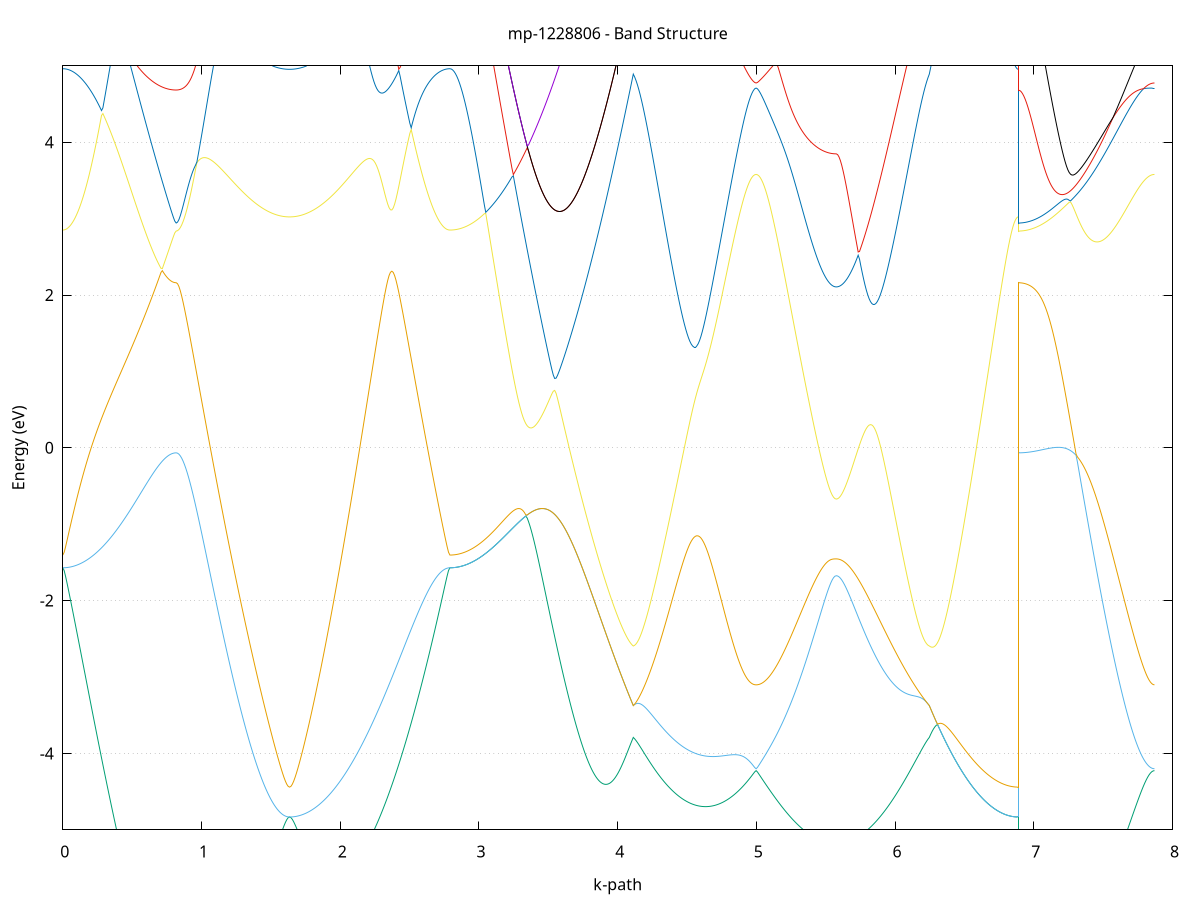 set title 'mp-1228806 - Band Structure'
set xlabel 'k-path'
set ylabel 'Energy (eV)'
set grid y
set yrange [-5:5]
set terminal png size 800,600
set output 'mp-1228806_bands_gnuplot.png'
plot '-' using 1:2 with lines notitle, '-' using 1:2 with lines notitle, '-' using 1:2 with lines notitle, '-' using 1:2 with lines notitle, '-' using 1:2 with lines notitle, '-' using 1:2 with lines notitle, '-' using 1:2 with lines notitle, '-' using 1:2 with lines notitle, '-' using 1:2 with lines notitle, '-' using 1:2 with lines notitle, '-' using 1:2 with lines notitle, '-' using 1:2 with lines notitle, '-' using 1:2 with lines notitle, '-' using 1:2 with lines notitle, '-' using 1:2 with lines notitle, '-' using 1:2 with lines notitle, '-' using 1:2 with lines notitle, '-' using 1:2 with lines notitle, '-' using 1:2 with lines notitle, '-' using 1:2 with lines notitle, '-' using 1:2 with lines notitle, '-' using 1:2 with lines notitle, '-' using 1:2 with lines notitle, '-' using 1:2 with lines notitle, '-' using 1:2 with lines notitle, '-' using 1:2 with lines notitle, '-' using 1:2 with lines notitle, '-' using 1:2 with lines notitle, '-' using 1:2 with lines notitle, '-' using 1:2 with lines notitle, '-' using 1:2 with lines notitle, '-' using 1:2 with lines notitle, '-' using 1:2 with lines notitle, '-' using 1:2 with lines notitle, '-' using 1:2 with lines notitle, '-' using 1:2 with lines notitle, '-' using 1:2 with lines notitle, '-' using 1:2 with lines notitle, '-' using 1:2 with lines notitle, '-' using 1:2 with lines notitle, '-' using 1:2 with lines notitle, '-' using 1:2 with lines notitle, '-' using 1:2 with lines notitle, '-' using 1:2 with lines notitle, '-' using 1:2 with lines notitle, '-' using 1:2 with lines notitle, '-' using 1:2 with lines notitle, '-' using 1:2 with lines notitle, '-' using 1:2 with lines notitle, '-' using 1:2 with lines notitle, '-' using 1:2 with lines notitle, '-' using 1:2 with lines notitle, '-' using 1:2 with lines notitle, '-' using 1:2 with lines notitle, '-' using 1:2 with lines notitle, '-' using 1:2 with lines notitle, '-' using 1:2 with lines notitle, '-' using 1:2 with lines notitle, '-' using 1:2 with lines notitle, '-' using 1:2 with lines notitle, '-' using 1:2 with lines notitle, '-' using 1:2 with lines notitle, '-' using 1:2 with lines notitle, '-' using 1:2 with lines notitle
0.000000 -11.595989
0.009968 -11.595689
0.019936 -11.594689
0.029905 -11.593089
0.039873 -11.590789
0.049841 -11.587889
0.059809 -11.584289
0.069777 -11.580089
0.079746 -11.575289
0.089714 -11.569789
0.099682 -11.563589
0.109650 -11.556789
0.119618 -11.549389
0.129587 -11.541289
0.139555 -11.532589
0.149523 -11.523189
0.159491 -11.513289
0.169459 -11.502689
0.179428 -11.491489
0.189396 -11.479589
0.199364 -11.467189
0.209332 -11.454089
0.219300 -11.440389
0.229269 -11.426189
0.239237 -11.411289
0.249205 -11.395789
0.259173 -11.379789
0.269141 -11.363189
0.279110 -11.345989
0.289078 -11.328189
0.299046 -11.309889
0.309014 -11.291089
0.318982 -11.271689
0.328951 -11.251689
0.338919 -11.231289
0.348887 -11.210289
0.358855 -11.188889
0.368823 -11.166889
0.378792 -11.144489
0.388760 -11.121689
0.398728 -11.098389
0.408696 -11.074589
0.418664 -11.050489
0.428632 -11.025989
0.438601 -11.001089
0.448569 -10.975889
0.458537 -10.950289
0.468505 -10.924389
0.478473 -10.898289
0.488442 -10.871889
0.498410 -10.845389
0.508378 -10.818589
0.518346 -10.791689
0.528314 -10.764689
0.538283 -10.737589
0.548251 -10.710489
0.558219 -10.683389
0.568187 -10.656389
0.578155 -10.629589
0.588124 -10.602889
0.598092 -10.576389
0.608060 -10.550289
0.618028 -10.524489
0.627996 -10.499189
0.637965 -10.474389
0.647933 -10.450189
0.657901 -10.426689
0.667869 -10.403889
0.677837 -10.381989
0.687806 -10.361089
0.697774 -10.341189
0.707742 -10.322389
0.717710 -10.304889
0.727678 -10.288689
0.737647 -10.273889
0.747615 -10.260689
0.757583 -10.248989
0.767551 -10.238889
0.777519 -10.230589
0.787488 -10.224089
0.797456 -10.219389
0.807424 -10.216589
0.817392 -10.215589
0.817392 -10.215589
0.827360 -10.215289
0.837329 -10.214489
0.847297 -10.213089
0.857265 -10.211189
0.867233 -10.208689
0.877201 -10.205589
0.887170 -10.201989
0.897138 -10.197889
0.907106 -10.193089
0.917074 -10.187889
0.927042 -10.182089
0.937011 -10.175789
0.946979 -10.168889
0.956947 -10.161489
0.966915 -10.153589
0.976883 -10.145089
0.986852 -10.136089
0.996820 -10.126589
1.006788 -10.116589
1.016756 -10.106089
1.026724 -10.095089
1.036693 -10.083489
1.046661 -10.071489
1.056629 -10.059089
1.066597 -10.046089
1.076565 -10.032689
1.086534 -10.018789
1.096502 -10.004489
1.106470 -9.989789
1.116438 -9.974589
1.126406 -9.958989
1.136375 -9.942989
1.146343 -9.926589
1.156311 -9.909889
1.166279 -9.892689
1.176247 -9.875289
1.186216 -9.857389
1.196184 -9.839289
1.206152 -9.820889
1.216120 -9.802189
1.226088 -9.783189
1.236056 -9.763989
1.246025 -9.744489
1.255993 -9.724889
1.265961 -9.705089
1.275929 -9.685089
1.285897 -9.664989
1.295866 -9.644789
1.305834 -9.624489
1.315802 -9.604189
1.325770 -9.583889
1.335738 -9.563589
1.345707 -9.543289
1.355675 -9.523189
1.365643 -9.503089
1.375611 -9.483289
1.385579 -9.463589
1.395548 -9.444189
1.405516 -9.424989
1.415484 -9.406189
1.425452 -9.387789
1.435420 -9.369789
1.445389 -9.352289
1.455357 -9.335189
1.465325 -9.318789
1.475293 -9.302889
1.485261 -9.287689
1.495230 -9.273189
1.505198 -9.259489
1.515166 -9.246589
1.525134 -9.234489
1.535102 -9.223289
1.545071 -9.212989
1.555039 -9.203689
1.565007 -9.195389
1.574975 -9.188089
1.584943 -9.181889
1.594912 -9.176789
1.604880 -9.172789
1.614848 -9.169889
1.624816 -9.168189
1.634784 -9.167589
1.634784 -9.167589
1.644750 -9.168189
1.654715 -9.169889
1.664680 -9.172789
1.674645 -9.176789
1.684611 -9.181989
1.694576 -9.188289
1.704541 -9.195789
1.714506 -9.204389
1.724471 -9.214089
1.734437 -9.224889
1.744402 -9.236889
1.754367 -9.249989
1.764332 -9.264089
1.774298 -9.279389
1.784263 -9.295689
1.794228 -9.313089
1.804193 -9.331389
1.814159 -9.350789
1.824124 -9.371189
1.834089 -9.392589
1.844054 -9.414889
1.854020 -9.438089
1.863985 -9.462089
1.873950 -9.487089
1.883915 -9.512789
1.893880 -9.539289
1.903846 -9.566589
1.913811 -9.594589
1.923776 -9.623189
1.933741 -9.652489
1.943707 -9.682289
1.953672 -9.712689
1.963637 -9.743589
1.973602 -9.774989
1.983568 -9.806789
1.993533 -9.838989
2.003498 -9.871589
2.013463 -9.904389
2.023429 -9.937589
2.033394 -9.970889
2.043359 -10.004489
2.053324 -10.038289
2.063289 -10.072089
2.073255 -10.106089
2.083220 -10.140089
2.093185 -10.174189
2.103150 -10.208189
2.113116 -10.242189
2.123081 -10.276189
2.133046 -10.309989
2.143011 -10.343789
2.152977 -10.377389
2.162942 -10.410889
2.172907 -10.444089
2.182872 -10.477189
2.192837 -10.509989
2.202803 -10.542489
2.212768 -10.574789
2.222733 -10.606789
2.232698 -10.638389
2.242664 -10.669789
2.252629 -10.700789
2.262594 -10.731389
2.272559 -10.761589
2.282525 -10.791489
2.292490 -10.820889
2.302455 -10.849989
2.312420 -10.878589
2.322386 -10.906689
2.332351 -10.934389
2.342316 -10.961589
2.352281 -10.988389
2.362246 -11.014589
2.372212 -11.040389
2.382177 -11.065689
2.392142 -11.090389
2.402107 -11.114589
2.412073 -11.138289
2.422038 -11.161489
2.432003 -11.184089
2.441968 -11.206089
2.451934 -11.227589
2.461899 -11.248489
2.471864 -11.268889
2.481829 -11.288689
2.491794 -11.307889
2.501760 -11.326489
2.511725 -11.344489
2.521690 -11.361889
2.531655 -11.378689
2.541621 -11.394989
2.551586 -11.410589
2.561551 -11.425589
2.571516 -11.439989
2.581482 -11.453689
2.591447 -11.466889
2.601412 -11.479389
2.611377 -11.491289
2.621343 -11.502489
2.631308 -11.513189
2.641273 -11.523189
2.651238 -11.532489
2.661203 -11.541289
2.671169 -11.549289
2.681134 -11.556789
2.691099 -11.563589
2.701064 -11.569789
2.711030 -11.575289
2.720995 -11.580089
2.730960 -11.584389
2.740925 -11.587889
2.750891 -11.590789
2.760856 -11.593089
2.770821 -11.594689
2.780786 -11.595689
2.790752 -11.595989
2.790752 -11.595989
2.800691 -11.595689
2.810632 -11.594589
2.820572 -11.592789
2.830512 -11.590189
2.840452 -11.586889
2.850392 -11.582889
2.860332 -11.578089
2.870272 -11.572589
2.880212 -11.566389
2.890152 -11.559489
2.900092 -11.551789
2.910032 -11.543389
2.919972 -11.534189
2.929912 -11.524389
2.939852 -11.513789
2.949792 -11.502489
2.959732 -11.490389
2.969672 -11.477589
2.979612 -11.464089
2.989552 -11.449889
2.999492 -11.434989
3.009432 -11.419289
3.019372 -11.402889
3.029312 -11.385789
3.039252 -11.367889
3.049192 -11.349389
3.059132 -11.330089
3.069072 -11.310089
3.079012 -11.289389
3.088952 -11.267989
3.098892 -11.245789
3.108832 -11.222989
3.118772 -11.199389
3.128712 -11.175089
3.138652 -11.150189
3.148592 -11.124489
3.158532 -11.098089
3.168472 -11.070989
3.178412 -11.043189
3.188352 -11.014789
3.198292 -10.985589
3.208232 -10.955689
3.218172 -10.925189
3.228112 -10.893989
3.238052 -10.862089
3.247992 -10.829489
3.257932 -10.796189
3.267872 -10.762289
3.277812 -10.727689
3.287752 -10.692389
3.297692 -10.656489
3.307632 -10.619989
3.317572 -10.582789
3.327512 -10.544889
3.337452 -10.506389
3.347392 -10.467289
3.357332 -10.427589
3.367272 -10.387189
3.377212 -10.346289
3.387152 -10.304689
3.397092 -10.262589
3.407032 -10.219889
3.416972 -10.176589
3.426912 -10.132689
3.436852 -10.088289
3.446792 -10.043289
3.456732 -9.997889
3.466672 -9.951889
3.476612 -9.905389
3.486552 -9.858389
3.496492 -9.810889
3.506432 -9.762989
3.516372 -9.714689
3.526312 -9.665989
3.536252 -9.616789
3.546192 -9.567289
3.556132 -9.517389
3.566072 -9.467289
3.576012 -9.416789
3.585952 -9.366089
3.595892 -9.315089
3.605832 -9.263989
3.615772 -9.212589
3.625712 -9.161189
3.635652 -9.109689
3.645592 -9.058189
3.655532 -9.006589
3.665472 -8.955189
3.675412 -8.903889
3.685352 -8.852689
3.695292 -8.801889
3.705232 -8.751289
3.715172 -8.701189
3.725112 -8.651589
3.735052 -8.602489
3.744992 -8.554089
3.754932 -8.506389
3.764872 -8.459589
3.774812 -8.413789
3.784752 -8.368989
3.794692 -8.325489
3.804632 -8.283289
3.814572 -8.242489
3.824512 -8.203289
3.834452 -8.165789
3.844392 -8.130189
3.854332 -8.096489
3.864272 -8.064889
3.874212 -8.035489
3.884152 -8.008389
3.894092 -7.983789
3.904032 -7.961589
3.913972 -7.941989
3.923912 -7.925089
3.933852 -7.910789
3.943792 -7.899089
3.953732 -7.890189
3.963672 -7.883789
3.973612 -7.880089
3.983552 -7.878889
3.993492 -7.880089
4.003432 -7.883689
4.013372 -7.889589
4.023312 -7.897589
4.033252 -7.907689
4.043192 -7.919589
4.053132 -7.933289
4.063072 -7.948589
4.073012 -7.965489
4.082952 -7.983689
4.092892 -8.003089
4.102832 -8.023689
4.112772 -8.045289
4.112772 -8.045289
4.122720 -8.037189
4.132669 -8.029789
4.142617 -8.023189
4.152565 -8.017289
4.162513 -8.012089
4.172462 -8.007489
4.182410 -8.003589
4.192358 -8.000189
4.202306 -7.997489
4.212254 -7.995189
4.222203 -7.993489
4.232151 -7.992189
4.242099 -7.991389
4.252047 -7.990989
4.261996 -7.990989
4.271944 -7.991289
4.281892 -7.991889
4.291840 -7.992789
4.301788 -7.993889
4.311737 -7.995289
4.321685 -7.996789
4.331633 -7.998489
4.341581 -8.000389
4.351530 -8.002289
4.361478 -8.004289
4.371426 -8.006389
4.381374 -8.008489
4.391322 -8.010589
4.401271 -8.012689
4.411219 -8.014789
4.421167 -8.016789
4.431115 -8.018689
4.441064 -8.020489
4.451012 -8.022189
4.460960 -8.023789
4.470908 -8.025289
4.480856 -8.026589
4.490805 -8.027689
4.500753 -8.028589
4.510701 -8.029389
4.520649 -8.029889
4.530598 -8.030289
4.540546 -8.030389
4.550494 -8.030289
4.560442 -8.029989
4.570390 -8.029389
4.580339 -8.028589
4.590287 -8.027489
4.600235 -8.026189
4.610183 -8.024689
4.620132 -8.022889
4.630080 -8.020789
4.640028 -8.018489
4.649976 -8.015889
4.659924 -8.013089
4.669873 -8.010089
4.679821 -8.006789
4.689769 -8.003289
4.699717 -7.999589
4.709666 -7.995589
4.719614 -7.991489
4.729562 -7.987089
4.739510 -7.982589
4.749458 -7.977889
4.759407 -7.972989
4.769355 -7.967989
4.779303 -7.962789
4.789251 -7.957589
4.799200 -7.952289
4.809148 -7.946889
4.819096 -7.941389
4.829044 -7.935889
4.838992 -7.930489
4.848941 -7.924989
4.858889 -7.919689
4.868837 -7.914389
4.878785 -7.909289
4.888734 -7.904289
4.898682 -7.899489
4.908630 -7.894989
4.918578 -7.890689
4.928526 -7.886789
4.938475 -7.883189
4.948423 -7.879989
4.958371 -7.877289
4.968319 -7.875189
4.978268 -7.873489
4.988216 -7.872489
4.998164 -7.872189
4.998164 -7.872189
5.008129 -7.872389
5.018094 -7.872889
5.028060 -7.873889
5.038025 -7.875289
5.047990 -7.876989
5.057955 -7.879089
5.067921 -7.881489
5.077886 -7.884289
5.087851 -7.887389
5.097816 -7.890889
5.107782 -7.894589
5.117747 -7.898689
5.127712 -7.902989
5.137677 -7.907689
5.147642 -7.912489
5.157608 -7.917589
5.167573 -7.922789
5.177538 -7.928289
5.187503 -7.933989
5.197469 -7.939689
5.207434 -7.945689
5.217399 -7.951689
5.227364 -7.957789
5.237330 -7.963989
5.247295 -7.970189
5.257260 -7.976489
5.267225 -7.982789
5.277191 -7.988989
5.287156 -7.995289
5.297121 -8.001489
5.307086 -8.007589
5.317051 -8.013689
5.327017 -8.019689
5.336982 -8.025489
5.346947 -8.031289
5.356912 -8.036889
5.366878 -8.042289
5.376843 -8.047589
5.386808 -8.052689
5.396773 -8.057589
5.406739 -8.062389
5.416704 -8.066889
5.426669 -8.071089
5.436634 -8.075189
5.446600 -8.078989
5.456565 -8.082589
5.466530 -8.085889
5.476495 -8.088889
5.486460 -8.091689
5.496426 -8.094089
5.506391 -8.096389
5.516356 -8.098289
5.526321 -8.099889
5.536287 -8.101289
5.546252 -8.102289
5.556217 -8.103089
5.566182 -8.103489
5.576148 -8.103689
5.576148 -8.103689
5.586011 -8.103489
5.595874 -8.103189
5.605738 -8.102589
5.615601 -8.101789
5.625465 -8.100689
5.635328 -8.099389
5.645191 -8.097889
5.655055 -8.096189
5.664918 -8.094189
5.674782 -8.092089
5.684645 -8.089689
5.694508 -8.087089
5.704372 -8.084289
5.714235 -8.081389
5.724099 -8.078189
5.733962 -8.074889
5.743825 -8.071389
5.753689 -8.067789
5.763552 -8.063989
5.773416 -8.060089
5.783279 -8.055989
5.793142 -8.051889
5.803006 -8.047589
5.812869 -8.043289
5.822733 -8.038789
5.832596 -8.034389
5.842459 -8.029789
5.852323 -8.025289
5.862186 -8.020689
5.872050 -8.016189
5.881913 -8.011589
5.891776 -8.007089
5.901640 -8.002689
5.911503 -7.998289
5.921367 -7.994089
5.931230 -7.989889
5.941093 -7.985889
5.950957 -7.981989
5.960820 -7.978289
5.970684 -7.974789
5.980547 -7.971489
5.990410 -7.968489
6.000274 -7.965689
6.010137 -7.963189
6.020001 -7.960989
6.029864 -7.959089
6.039727 -7.957589
6.049591 -7.956489
6.059454 -7.955689
6.069318 -7.955389
6.079181 -7.955489
6.089044 -7.956089
6.098908 -7.957189
6.108771 -7.958689
6.118635 -7.960889
6.128498 -7.963489
6.138361 -7.966689
6.148225 -7.970489
6.158088 -7.974989
6.167952 -7.979989
6.177815 -7.985689
6.187678 -7.992089
6.197542 -7.999189
6.207405 -8.006889
6.217269 -8.015389
6.227132 -8.024589
6.236995 -8.034589
6.246859 -8.045289
6.246859 -8.045289
6.256728 -8.067589
6.266596 -8.090689
6.276465 -8.114489
6.286334 -8.138889
6.296202 -8.163789
6.306071 -8.189089
6.315940 -8.214789
6.325809 -8.240689
6.335677 -8.266789
6.345546 -8.293089
6.355415 -8.319489
6.365283 -8.345889
6.375152 -8.372389
6.385021 -8.398689
6.394889 -8.424989
6.404758 -8.451089
6.414627 -8.476989
6.424496 -8.502689
6.434364 -8.528189
6.444233 -8.553389
6.454102 -8.578289
6.463970 -8.602889
6.473839 -8.627089
6.483708 -8.650989
6.493577 -8.674489
6.503445 -8.697489
6.513314 -8.720089
6.523183 -8.742289
6.533051 -8.763989
6.542920 -8.785289
6.552789 -8.806089
6.562658 -8.826289
6.572526 -8.846089
6.582395 -8.865289
6.592264 -8.883989
6.602132 -8.902089
6.612001 -8.919689
6.621870 -8.936789
6.631739 -8.953189
6.641607 -8.969189
6.651476 -8.984489
6.661345 -8.999189
6.671213 -9.013389
6.681082 -9.026889
6.690951 -9.039889
6.700819 -9.052189
6.710688 -9.063889
6.720557 -9.075089
6.730426 -9.085589
6.740294 -9.095389
6.750163 -9.104689
6.760032 -9.113289
6.769900 -9.121289
6.779769 -9.128689
6.789638 -9.135389
6.799507 -9.141489
6.809375 -9.146989
6.819244 -9.151789
6.829113 -9.155989
6.838981 -9.159489
6.848850 -9.162389
6.858719 -9.164689
6.868588 -9.166289
6.878456 -9.167289
6.888325 -9.167589
6.888325 -10.215589
6.898242 -10.215289
6.908158 -10.214189
6.918075 -10.212489
6.927991 -10.209989
6.937908 -10.206889
6.947825 -10.203089
6.957741 -10.198489
6.967658 -10.193289
6.977574 -10.187389
6.987491 -10.180689
6.997408 -10.173389
7.007324 -10.165389
7.017241 -10.156689
7.027157 -10.147289
7.037074 -10.137189
7.046991 -10.126489
7.056907 -10.114989
7.066824 -10.102889
7.076740 -10.089989
7.086657 -10.076489
7.096574 -10.062289
7.106490 -10.047389
7.116407 -10.031889
7.126323 -10.015589
7.136240 -9.998689
7.146157 -9.981089
7.156073 -9.962889
7.165990 -9.943989
7.175906 -9.924389
7.185823 -9.904189
7.195740 -9.883289
7.205656 -9.861689
7.215573 -9.839489
7.225489 -9.816689
7.235406 -9.793189
7.245323 -9.769089
7.255239 -9.744289
7.265156 -9.718989
7.275072 -9.692989
7.284989 -9.666389
7.294906 -9.639089
7.304822 -9.611289
7.314739 -9.582889
7.324655 -9.553889
7.334572 -9.524289
7.344489 -9.494189
7.354405 -9.463489
7.364322 -9.432189
7.374238 -9.400389
7.384155 -9.368089
7.394072 -9.335289
7.403988 -9.301889
7.413905 -9.268089
7.423821 -9.233789
7.433738 -9.199089
7.443655 -9.163889
7.453571 -9.128289
7.463488 -9.092189
7.473404 -9.055789
7.483321 -9.019089
7.493238 -8.981989
7.503154 -8.944589
7.513071 -8.906889
7.522987 -8.868989
7.532904 -8.830889
7.542821 -8.792589
7.552737 -8.754089
7.562654 -8.715489
7.572570 -8.676889
7.582487 -8.638289
7.592404 -8.599689
7.602320 -8.561189
7.612237 -8.522789
7.622153 -8.484689
7.632070 -8.446789
7.641987 -8.409289
7.651903 -8.372289
7.661820 -8.335689
7.671736 -8.299689
7.681653 -8.264389
7.691570 -8.229889
7.701486 -8.196289
7.711403 -8.163589
7.721319 -8.132089
7.731236 -8.101789
7.741153 -8.072789
7.751069 -8.045389
7.760986 -8.019389
7.770902 -7.995289
7.780819 -7.972889
7.790736 -7.952489
7.800652 -7.934189
7.810569 -7.918089
7.820485 -7.904289
7.830402 -7.892789
7.840319 -7.883789
7.850235 -7.877389
7.860152 -7.873489
7.870068 -7.872189
e
0.000000 -1.570189
0.009968 -1.607789
0.019936 -1.681589
0.029905 -1.764789
0.039873 -1.851489
0.049841 -1.940189
0.059809 -2.029989
0.069777 -2.120689
0.079746 -2.212189
0.089714 -2.304089
0.099682 -2.396489
0.109650 -2.489189
0.119618 -2.582189
0.129587 -2.675289
0.139555 -2.768589
0.149523 -2.861889
0.159491 -2.955189
0.169459 -3.048489
0.179428 -3.141689
0.189396 -3.234689
0.199364 -3.327489
0.209332 -3.420089
0.219300 -3.512389
0.229269 -3.604489
0.239237 -3.696089
0.249205 -3.787389
0.259173 -3.878289
0.269141 -3.968689
0.279110 -4.058689
0.289078 -4.148189
0.299046 -4.237089
0.309014 -4.325389
0.318982 -4.413189
0.328951 -4.500289
0.338919 -4.586789
0.348887 -4.672689
0.358855 -4.757789
0.368823 -4.842189
0.378792 -4.925789
0.388760 -5.008689
0.398728 -5.090689
0.408696 -5.171889
0.418664 -5.252289
0.428632 -5.331689
0.438601 -5.410289
0.448569 -5.487789
0.458537 -5.564389
0.468505 -5.639989
0.478473 -5.714489
0.488442 -5.787889
0.498410 -5.860189
0.508378 -5.931289
0.518346 -6.001289
0.528314 -6.069889
0.538283 -6.137289
0.548251 -6.203289
0.558219 -6.267889
0.568187 -6.331089
0.578155 -6.392689
0.588124 -6.452789
0.598092 -6.511189
0.608060 -6.567989
0.618028 -6.622889
0.627996 -6.676089
0.637965 -6.727189
0.647933 -6.776389
0.657901 -6.823489
0.667869 -6.868389
0.677837 -6.910989
0.687806 -6.951189
0.697774 -6.988989
0.707742 -7.024189
0.717710 -7.056789
0.727678 -7.086589
0.737647 -7.113589
0.747615 -7.137589
0.757583 -7.158589
0.767551 -7.176489
0.777519 -7.191289
0.787488 -7.202789
0.797456 -7.211089
0.807424 -7.216089
0.817392 -7.217789
0.817392 -7.217789
0.827360 -7.217389
0.837329 -7.216189
0.847297 -7.214289
0.857265 -7.211589
0.867233 -7.208089
0.877201 -7.203789
0.887170 -7.198789
0.897138 -7.192989
0.907106 -7.186389
0.917074 -7.179089
0.927042 -7.170889
0.937011 -7.161989
0.946979 -7.152389
0.956947 -7.141889
0.966915 -7.130689
0.976883 -7.118689
0.986852 -7.105889
0.996820 -7.092389
1.006788 -7.078089
1.016756 -7.062989
1.026724 -7.047189
1.036693 -7.030589
1.046661 -7.013189
1.056629 -6.994989
1.066597 -6.976089
1.076565 -6.956389
1.086534 -6.935989
1.096502 -6.914789
1.106470 -6.892789
1.116438 -6.870089
1.126406 -6.846589
1.136375 -6.822289
1.146343 -6.797189
1.156311 -6.771489
1.166279 -6.744889
1.176247 -6.717589
1.186216 -6.689489
1.196184 -6.660689
1.206152 -6.631089
1.216120 -6.600789
1.226088 -6.569689
1.236056 -6.537889
1.246025 -6.505289
1.255993 -6.471889
1.265961 -6.437889
1.275929 -6.402989
1.285897 -6.367489
1.295866 -6.331089
1.305834 -6.294089
1.315802 -6.256289
1.325770 -6.217789
1.335738 -6.178489
1.345707 -6.138489
1.355675 -6.097789
1.365643 -6.056389
1.375611 -6.014289
1.385579 -5.971389
1.395548 -5.927889
1.405516 -5.883589
1.415484 -5.838589
1.425452 -5.792989
1.435420 -5.746689
1.445389 -5.699689
1.455357 -5.652089
1.465325 -5.603789
1.475293 -5.554889
1.485261 -5.505389
1.495230 -5.455389
1.505198 -5.404889
1.515166 -5.353789
1.525134 -5.302389
1.535102 -5.250589
1.545071 -5.198689
1.555039 -5.146789
1.565007 -5.095089
1.574975 -5.044089
1.584943 -4.994389
1.594912 -4.946989
1.604880 -4.903589
1.614848 -4.867189
1.624816 -4.841889
1.634784 -4.832689
1.634784 -4.832689
1.644750 -4.840989
1.654715 -4.863589
1.664680 -4.896089
1.674645 -4.934289
1.684611 -4.975489
1.694576 -5.017889
1.704541 -5.060489
1.714506 -5.102689
1.724471 -5.143889
1.734437 -5.184089
1.744402 -5.222789
1.754367 -5.259989
1.764332 -5.295589
1.774298 -5.329489
1.784263 -5.361689
1.794228 -5.391989
1.804193 -5.420489
1.814159 -5.447189
1.824124 -5.471989
1.834089 -5.494789
1.844054 -5.515789
1.854020 -5.534889
1.863985 -5.552089
1.873950 -5.567389
1.883915 -5.580789
1.893880 -5.592389
1.903846 -5.602089
1.913811 -5.609989
1.923776 -5.616089
1.933741 -5.620389
1.943707 -5.622889
1.953672 -5.623689
1.963637 -5.622789
1.973602 -5.620189
1.983568 -5.615889
1.993533 -5.609989
2.003498 -5.602489
2.013463 -5.593489
2.023429 -5.582889
2.033394 -5.570689
2.043359 -5.557089
2.053324 -5.542089
2.063289 -5.525589
2.073255 -5.507589
2.083220 -5.488289
2.093185 -5.467689
2.103150 -5.445689
2.113116 -5.422389
2.123081 -5.397789
2.133046 -5.371889
2.143011 -5.344789
2.152977 -5.316489
2.162942 -5.286989
2.172907 -5.256189
2.182872 -5.224289
2.192837 -5.191289
2.202803 -5.157089
2.212768 -5.121789
2.222733 -5.085489
2.232698 -5.047989
2.242664 -5.009389
2.252629 -4.969789
2.262594 -4.929189
2.272559 -4.887489
2.282525 -4.844689
2.292490 -4.800989
2.302455 -4.756289
2.312420 -4.710589
2.322386 -4.663889
2.332351 -4.616189
2.342316 -4.567589
2.352281 -4.517989
2.362246 -4.467489
2.372212 -4.416089
2.382177 -4.363689
2.392142 -4.310389
2.402107 -4.256189
2.412073 -4.201089
2.422038 -4.145089
2.432003 -4.088189
2.441968 -4.030389
2.451934 -3.971689
2.461899 -3.912189
2.471864 -3.851789
2.481829 -3.790489
2.491794 -3.728389
2.501760 -3.665389
2.511725 -3.601589
2.521690 -3.536989
2.531655 -3.471489
2.541621 -3.405189
2.551586 -3.338089
2.561551 -3.270089
2.571516 -3.201389
2.581482 -3.131789
2.591447 -3.061389
2.601412 -2.990289
2.611377 -2.918289
2.621343 -2.845589
2.631308 -2.772089
2.641273 -2.697789
2.651238 -2.622789
2.661203 -2.546989
2.671169 -2.470489
2.681134 -2.393189
2.691099 -2.315289
2.701064 -2.236589
2.711030 -2.157289
2.720995 -2.077489
2.730960 -1.997089
2.740925 -1.916289
2.750891 -1.835389
2.760856 -1.755089
2.770821 -1.676789
2.780786 -1.606389
2.790752 -1.570189
2.790752 -1.570189
2.800691 -1.569889
2.810632 -1.569089
2.820572 -1.567589
2.830512 -1.565589
2.840452 -1.562989
2.850392 -1.559789
2.860332 -1.555989
2.870272 -1.551589
2.880212 -1.546689
2.890152 -1.541289
2.900092 -1.535189
2.910032 -1.528589
2.919972 -1.521389
2.929912 -1.513689
2.939852 -1.505489
2.949792 -1.496689
2.959732 -1.487389
2.969672 -1.477489
2.979612 -1.467189
2.989552 -1.456289
2.999492 -1.444989
3.009432 -1.433089
3.019372 -1.420789
3.029312 -1.407989
3.039252 -1.394689
3.049192 -1.380989
3.059132 -1.366889
3.069072 -1.352389
3.079012 -1.337389
3.088952 -1.322089
3.098892 -1.306389
3.108832 -1.290389
3.118772 -1.273989
3.128712 -1.257389
3.138652 -1.240389
3.148592 -1.223189
3.158532 -1.205789
3.168472 -1.188189
3.178412 -1.170289
3.188352 -1.152389
3.198292 -1.134289
3.208232 -1.116189
3.218172 -1.097989
3.228112 -1.079789
3.238052 -1.061589
3.247992 -1.043589
3.257932 -1.025689
3.267872 -1.007889
3.277812 -0.990389
3.287752 -0.973189
3.297692 -0.956289
3.307632 -0.939889
3.317572 -0.923889
3.327512 -0.908489
3.337452 -0.893689
3.347392 -0.916889
3.357332 -0.964589
3.367272 -1.019589
3.377212 -1.081089
3.387152 -1.148189
3.397092 -1.219989
3.407032 -1.295489
3.416972 -1.373889
3.426912 -1.454689
3.436852 -1.537189
3.446792 -1.621089
3.456732 -1.705889
3.466672 -1.791189
3.476612 -1.876989
3.486552 -1.962789
3.496492 -2.048689
3.506432 -2.134189
3.516372 -2.219489
3.526312 -2.304289
3.536252 -2.388489
3.546192 -2.471989
3.556132 -2.554789
3.566072 -2.636789
3.576012 -2.717889
3.585952 -2.797989
3.595892 -2.876989
3.605832 -2.954989
3.615772 -3.031789
3.625712 -3.107389
3.635652 -3.181689
3.645592 -3.254589
3.655532 -3.326189
3.665472 -3.396189
3.675412 -3.464789
3.685352 -3.531689
3.695292 -3.596889
3.705232 -3.660289
3.715172 -3.721889
3.725112 -3.781489
3.735052 -3.839089
3.744992 -3.894589
3.754932 -3.947889
3.764872 -3.998789
3.774812 -4.047289
3.784752 -4.093289
3.794692 -4.136589
3.804632 -4.177189
3.814572 -4.214789
3.824512 -4.249389
3.834452 -4.280789
3.844392 -4.308989
3.854332 -4.333789
3.864272 -4.355089
3.874212 -4.372789
3.884152 -4.386689
3.894092 -4.396889
3.904032 -4.403289
3.913972 -4.405689
3.923912 -4.404189
3.933852 -4.398789
3.943792 -4.389489
3.953732 -4.376289
3.963672 -4.359289
3.973612 -4.338589
3.983552 -4.314289
3.993492 -4.286689
4.003432 -4.255689
4.013372 -4.221789
4.023312 -4.185089
4.033252 -4.145789
4.043192 -4.104389
4.053132 -4.061189
4.063072 -4.016489
4.073012 -3.970889
4.082952 -3.924789
4.092892 -3.878989
4.102832 -3.834089
4.112772 -3.790889
4.112772 -3.790889
4.122720 -3.809589
4.132669 -3.832289
4.142617 -3.857589
4.152565 -3.884589
4.162513 -3.912789
4.172462 -3.941489
4.182410 -3.970489
4.192358 -3.999589
4.202306 -4.028489
4.212254 -4.057289
4.222203 -4.085589
4.232151 -4.113589
4.242099 -4.141089
4.252047 -4.168089
4.261996 -4.194589
4.271944 -4.220489
4.281892 -4.245789
4.291840 -4.270489
4.301788 -4.294489
4.311737 -4.317989
4.321685 -4.340689
4.331633 -4.362789
4.341581 -4.384189
4.351530 -4.404989
4.361478 -4.425089
4.371426 -4.444389
4.381374 -4.463089
4.391322 -4.481089
4.401271 -4.498389
4.411219 -4.514889
4.421167 -4.530789
4.431115 -4.545889
4.441064 -4.560389
4.451012 -4.574089
4.460960 -4.587089
4.470908 -4.599389
4.480856 -4.610889
4.490805 -4.621689
4.500753 -4.631789
4.510701 -4.641189
4.520649 -4.649889
4.530598 -4.657789
4.540546 -4.664989
4.550494 -4.671389
4.560442 -4.677189
4.570390 -4.682189
4.580339 -4.686489
4.590287 -4.689989
4.600235 -4.692789
4.610183 -4.694889
4.620132 -4.696289
4.630080 -4.696889
4.640028 -4.696789
4.649976 -4.695889
4.659924 -4.694389
4.669873 -4.692089
4.679821 -4.688989
4.689769 -4.685289
4.699717 -4.680789
4.709666 -4.675589
4.719614 -4.669589
4.729562 -4.662989
4.739510 -4.655589
4.749458 -4.647489
4.759407 -4.638689
4.769355 -4.629089
4.779303 -4.618789
4.789251 -4.607789
4.799200 -4.596089
4.809148 -4.583689
4.819096 -4.570589
4.829044 -4.556689
4.838992 -4.542089
4.848941 -4.526889
4.858889 -4.510889
4.868837 -4.494189
4.878785 -4.476789
4.888734 -4.458689
4.898682 -4.439989
4.908630 -4.420489
4.918578 -4.400289
4.928526 -4.379489
4.938475 -4.357989
4.948423 -4.335789
4.958371 -4.312989
4.968319 -4.289589
4.978268 -4.265689
4.988216 -4.241989
4.998164 -4.225789
4.998164 -4.225789
5.008129 -4.243989
5.018094 -4.270489
5.028060 -4.297489
5.038025 -4.324589
5.047990 -4.351589
5.057955 -4.378489
5.067921 -4.405189
5.077886 -4.431689
5.087851 -4.457989
5.097816 -4.484089
5.107782 -4.509989
5.117747 -4.535489
5.127712 -4.560789
5.137677 -4.585789
5.147642 -4.610489
5.157608 -4.634789
5.167573 -4.658789
5.177538 -4.682389
5.187503 -4.705589
5.197469 -4.728289
5.207434 -4.750689
5.217399 -4.772589
5.227364 -4.793989
5.237330 -4.814989
5.247295 -4.835489
5.257260 -4.855389
5.267225 -4.874889
5.277191 -4.893789
5.287156 -4.912189
5.297121 -4.930089
5.307086 -4.947389
5.317051 -4.964089
5.327017 -4.980189
5.336982 -4.995789
5.346947 -5.010789
5.356912 -5.025189
5.366878 -5.038989
5.376843 -5.052189
5.386808 -5.064789
5.396773 -5.076689
5.406739 -5.087989
5.416704 -5.098789
5.426669 -5.108789
5.436634 -5.118289
5.446600 -5.127089
5.456565 -5.135289
5.466530 -5.142789
5.476495 -5.149689
5.486460 -5.155889
5.496426 -5.161489
5.506391 -5.166389
5.516356 -5.170689
5.526321 -5.174289
5.536287 -5.177289
5.546252 -5.179589
5.556217 -5.181189
5.566182 -5.182189
5.576148 -5.182489
5.576148 -5.182489
5.586011 -5.182189
5.595874 -5.181089
5.605738 -5.179389
5.615601 -5.176889
5.625465 -5.173789
5.635328 -5.169889
5.645191 -5.165389
5.655055 -5.160089
5.664918 -5.154189
5.674782 -5.147589
5.684645 -5.140189
5.694508 -5.132189
5.704372 -5.123489
5.714235 -5.114089
5.724099 -5.103989
5.733962 -5.093189
5.743825 -5.081689
5.753689 -5.069589
5.763552 -5.056789
5.773416 -5.043289
5.783279 -5.029089
5.793142 -5.014289
5.803006 -4.998789
5.812869 -4.982589
5.822733 -4.965789
5.832596 -4.948289
5.842459 -4.930189
5.852323 -4.911389
5.862186 -4.891989
5.872050 -4.871889
5.881913 -4.851189
5.891776 -4.829889
5.901640 -4.807989
5.911503 -4.785489
5.921367 -4.762389
5.931230 -4.738689
5.941093 -4.714389
5.950957 -4.689589
5.960820 -4.664089
5.970684 -4.638189
5.980547 -4.611689
5.990410 -4.584589
6.000274 -4.557089
6.010137 -4.528989
6.020001 -4.500489
6.029864 -4.471489
6.039727 -4.441989
6.049591 -4.412189
6.059454 -4.381889
6.069318 -4.351189
6.079181 -4.320189
6.089044 -4.288789
6.098908 -4.257089
6.108771 -4.225089
6.118635 -4.192889
6.128498 -4.160389
6.138361 -4.127789
6.148225 -4.095089
6.158088 -4.062289
6.167952 -4.029489
6.177815 -3.996789
6.187678 -3.964289
6.197542 -3.932189
6.207405 -3.900689
6.217269 -3.870189
6.227132 -3.841189
6.236995 -3.814289
6.246859 -3.790889
6.246859 -3.790889
6.256728 -3.750689
6.266596 -3.713989
6.276465 -3.681589
6.286334 -3.654589
6.296202 -3.633289
6.306071 -3.621989
6.315940 -3.661389
6.325809 -3.700189
6.335677 -3.738389
6.345546 -3.776089
6.355415 -3.813089
6.365283 -3.849589
6.375152 -3.885389
6.385021 -3.920689
6.394889 -3.955289
6.404758 -3.989289
6.414627 -4.022689
6.424496 -4.055489
6.434364 -4.087589
6.444233 -4.119089
6.454102 -4.149989
6.463970 -4.180189
6.473839 -4.209689
6.483708 -4.238589
6.493577 -4.266889
6.503445 -4.294489
6.513314 -4.321389
6.523183 -4.347689
6.533051 -4.373289
6.542920 -4.398189
6.552789 -4.422489
6.562658 -4.445989
6.572526 -4.468889
6.582395 -4.491089
6.592264 -4.512689
6.602132 -4.533489
6.612001 -4.553689
6.621870 -4.573089
6.631739 -4.591889
6.641607 -4.609989
6.651476 -4.627389
6.661345 -4.644089
6.671213 -4.660089
6.681082 -4.675289
6.690951 -4.689889
6.700819 -4.703789
6.710688 -4.716989
6.720557 -4.729489
6.730426 -4.741189
6.740294 -4.752289
6.750163 -4.762589
6.760032 -4.772289
6.769900 -4.781189
6.779769 -4.789389
6.789638 -4.796889
6.799507 -4.803689
6.809375 -4.809789
6.819244 -4.815189
6.829113 -4.819789
6.838981 -4.823689
6.848850 -4.826989
6.858719 -4.829489
6.868588 -4.831289
6.878456 -4.832289
6.888325 -4.832689
6.888325 -7.217789
6.898242 -7.217389
6.908158 -7.216289
6.918075 -7.214389
6.927991 -7.211889
6.937908 -7.208589
6.947825 -7.204489
6.957741 -7.199689
6.967658 -7.194189
6.977574 -7.187889
6.987491 -7.180889
6.997408 -7.173189
7.007324 -7.164689
7.017241 -7.155589
7.027157 -7.145589
7.037074 -7.134989
7.046991 -7.123589
7.056907 -7.111389
7.066824 -7.098589
7.076740 -7.084989
7.086657 -7.070689
7.096574 -7.055589
7.106490 -7.039889
7.116407 -7.023389
7.126323 -7.006089
7.136240 -6.988189
7.146157 -6.969489
7.156073 -6.950089
7.165990 -6.929989
7.175906 -6.909189
7.185823 -6.887589
7.195740 -6.865289
7.205656 -6.842389
7.215573 -6.818689
7.225489 -6.794189
7.235406 -6.769089
7.245323 -6.743289
7.255239 -6.716789
7.265156 -6.689489
7.275072 -6.661589
7.284989 -6.632889
7.294906 -6.603589
7.304822 -6.573489
7.314739 -6.542789
7.324655 -6.511389
7.334572 -6.479289
7.344489 -6.446489
7.354405 -6.412989
7.364322 -6.378889
7.374238 -6.343989
7.384155 -6.308489
7.394072 -6.272389
7.403988 -6.235489
7.413905 -6.197989
7.423821 -6.159889
7.433738 -6.121089
7.443655 -6.081689
7.453571 -6.041589
7.463488 -6.000889
7.473404 -5.959589
7.483321 -5.917589
7.493238 -5.874989
7.503154 -5.831889
7.513071 -5.788089
7.522987 -5.743789
7.532904 -5.698789
7.542821 -5.653289
7.552737 -5.607289
7.562654 -5.560689
7.572570 -5.513589
7.582487 -5.465989
7.592404 -5.417889
7.602320 -5.369389
7.612237 -5.320389
7.622153 -5.270889
7.632070 -5.221089
7.641987 -5.170989
7.651903 -5.120489
7.661820 -5.069689
7.671736 -5.018689
7.681653 -4.967589
7.691570 -4.916289
7.701486 -4.865089
7.711403 -4.813889
7.721319 -4.762889
7.731236 -4.712289
7.741153 -4.662089
7.751069 -4.612589
7.760986 -4.564089
7.770902 -4.516689
7.780819 -4.470989
7.790736 -4.427189
7.800652 -4.385889
7.810569 -4.347589
7.820485 -4.313189
7.830402 -4.283389
7.840319 -4.258989
7.850235 -4.240889
7.860152 -4.229589
7.870068 -4.225789
e
0.000000 -1.570189
0.009968 -1.569889
0.019936 -1.568889
0.029905 -1.567189
0.039873 -1.564789
0.049841 -1.561789
0.059809 -1.558089
0.069777 -1.553689
0.079746 -1.548589
0.089714 -1.542889
0.099682 -1.536489
0.109650 -1.529389
0.119618 -1.521689
0.129587 -1.513289
0.139555 -1.504189
0.149523 -1.494489
0.159491 -1.484089
0.169459 -1.473089
0.179428 -1.461389
0.189396 -1.449089
0.199364 -1.436089
0.209332 -1.422489
0.219300 -1.408189
0.229269 -1.393289
0.239237 -1.377789
0.249205 -1.361689
0.259173 -1.344889
0.269141 -1.327489
0.279110 -1.309489
0.289078 -1.290989
0.299046 -1.271789
0.309014 -1.251989
0.318982 -1.231689
0.328951 -1.210789
0.338919 -1.189289
0.348887 -1.167289
0.358855 -1.144689
0.368823 -1.121589
0.378792 -1.097989
0.388760 -1.073889
0.398728 -1.049189
0.408696 -1.024089
0.418664 -0.998589
0.428632 -0.972489
0.438601 -0.946089
0.448569 -0.919189
0.458537 -0.891989
0.468505 -0.864389
0.478473 -0.836389
0.488442 -0.808089
0.498410 -0.779489
0.508378 -0.750689
0.518346 -0.721589
0.528314 -0.692289
0.538283 -0.662889
0.548251 -0.633389
0.558219 -0.603689
0.568187 -0.574089
0.578155 -0.544389
0.588124 -0.514889
0.598092 -0.485489
0.608060 -0.456289
0.618028 -0.427389
0.627996 -0.398889
0.637965 -0.370789
0.647933 -0.343189
0.657901 -0.316189
0.667869 -0.289989
0.677837 -0.264589
0.687806 -0.240189
0.697774 -0.216889
0.707742 -0.194689
0.717710 -0.173889
0.727678 -0.154489
0.737647 -0.136789
0.747615 -0.120689
0.757583 -0.106489
0.767551 -0.094189
0.777519 -0.084089
0.787488 -0.076089
0.797456 -0.070289
0.807424 -0.066789
0.817392 -0.065589
0.817392 -0.065589
0.827360 -0.070089
0.837329 -0.083489
0.847297 -0.105589
0.857265 -0.135889
0.867233 -0.173789
0.877201 -0.218589
0.887170 -0.269789
0.897138 -0.326589
0.907106 -0.388389
0.917074 -0.454489
0.927042 -0.524289
0.937011 -0.597289
0.946979 -0.673089
0.956947 -0.751189
0.966915 -0.831189
0.976883 -0.912889
0.986852 -0.995989
0.996820 -1.080089
1.006788 -1.164989
1.016756 -1.250689
1.026724 -1.336789
1.036693 -1.423289
1.046661 -1.509989
1.056629 -1.596789
1.066597 -1.683489
1.076565 -1.770189
1.086534 -1.856589
1.096502 -1.942689
1.106470 -2.028489
1.116438 -2.113789
1.126406 -2.198689
1.136375 -2.282989
1.146343 -2.366589
1.156311 -2.449689
1.166279 -2.531989
1.176247 -2.613489
1.186216 -2.694289
1.196184 -2.774189
1.206152 -2.853289
1.216120 -2.931389
1.226088 -3.008589
1.236056 -3.084789
1.246025 -3.159889
1.255993 -3.233989
1.265961 -3.306989
1.275929 -3.378789
1.285897 -3.449389
1.295866 -3.518789
1.305834 -3.586889
1.315802 -3.653789
1.325770 -3.719289
1.335738 -3.783389
1.345707 -3.846089
1.355675 -3.907289
1.365643 -3.966989
1.375611 -4.025089
1.385579 -4.081589
1.395548 -4.136489
1.405516 -4.189689
1.415484 -4.241089
1.425452 -4.290789
1.435420 -4.338589
1.445389 -4.384489
1.455357 -4.428389
1.465325 -4.470389
1.475293 -4.510289
1.485261 -4.548089
1.495230 -4.583689
1.505198 -4.617189
1.515166 -4.648389
1.525134 -4.677289
1.535102 -4.703789
1.545071 -4.727989
1.555039 -4.749789
1.565007 -4.769089
1.574975 -4.785789
1.584943 -4.800089
1.594912 -4.811789
1.604880 -4.820889
1.614848 -4.827489
1.624816 -4.831389
1.634784 -4.832689
1.634784 -4.832689
1.644750 -4.832289
1.654715 -4.831289
1.664680 -4.829489
1.674645 -4.826989
1.684611 -4.823789
1.694576 -4.819889
1.704541 -4.815289
1.714506 -4.809989
1.724471 -4.803989
1.734437 -4.797189
1.744402 -4.789789
1.754367 -4.781689
1.764332 -4.772789
1.774298 -4.763289
1.784263 -4.752989
1.794228 -4.741989
1.804193 -4.730389
1.814159 -4.717989
1.824124 -4.704989
1.834089 -4.691189
1.844054 -4.676789
1.854020 -4.661589
1.863985 -4.645789
1.873950 -4.629289
1.883915 -4.612089
1.893880 -4.594189
1.903846 -4.575589
1.913811 -4.556289
1.923776 -4.536389
1.933741 -4.515689
1.943707 -4.494389
1.953672 -4.472489
1.963637 -4.449789
1.973602 -4.426489
1.983568 -4.402489
1.993533 -4.377889
2.003498 -4.352589
2.013463 -4.326689
2.023429 -4.300089
2.033394 -4.272889
2.043359 -4.244989
2.053324 -4.216489
2.063289 -4.187289
2.073255 -4.157489
2.083220 -4.127089
2.093185 -4.096089
2.103150 -4.064489
2.113116 -4.032189
2.123081 -3.999389
2.133046 -3.965989
2.143011 -3.931989
2.152977 -3.897389
2.162942 -3.862189
2.172907 -3.826389
2.182872 -3.790089
2.192837 -3.753289
2.202803 -3.715889
2.212768 -3.677989
2.222733 -3.639589
2.232698 -3.600589
2.242664 -3.561189
2.252629 -3.521189
2.262594 -3.480789
2.272559 -3.439989
2.282525 -3.398689
2.292490 -3.356889
2.302455 -3.314789
2.312420 -3.272189
2.322386 -3.229189
2.332351 -3.185889
2.342316 -3.142289
2.352281 -3.098289
2.362246 -3.053989
2.372212 -3.009489
2.382177 -2.964689
2.392142 -2.919689
2.402107 -2.874389
2.412073 -2.828989
2.422038 -2.783489
2.432003 -2.737889
2.441968 -2.692189
2.451934 -2.646489
2.461899 -2.600789
2.471864 -2.555089
2.481829 -2.509589
2.491794 -2.464189
2.501760 -2.418989
2.511725 -2.374089
2.521690 -2.329589
2.531655 -2.285389
2.541621 -2.241689
2.551586 -2.198489
2.561551 -2.155889
2.571516 -2.113989
2.581482 -2.072889
2.591447 -2.032689
2.601412 -1.993389
2.611377 -1.955089
2.621343 -1.918089
2.631308 -1.882189
2.641273 -1.847789
2.651238 -1.814889
2.661203 -1.783489
2.671169 -1.753889
2.681134 -1.726089
2.691099 -1.700189
2.701064 -1.676389
2.711030 -1.654789
2.720995 -1.635389
2.730960 -1.618389
2.740925 -1.603889
2.750891 -1.591789
2.760856 -1.582389
2.770821 -1.575689
2.780786 -1.571589
2.790752 -1.570189
2.790752 -1.570189
2.800691 -1.569889
2.810632 -1.569089
2.820572 -1.567589
2.830512 -1.565589
2.840452 -1.562989
2.850392 -1.559789
2.860332 -1.555989
2.870272 -1.551589
2.880212 -1.546689
2.890152 -1.541289
2.900092 -1.535189
2.910032 -1.528589
2.919972 -1.521389
2.929912 -1.513689
2.939852 -1.505489
2.949792 -1.496689
2.959732 -1.487389
2.969672 -1.477489
2.979612 -1.467189
2.989552 -1.456289
2.999492 -1.444989
3.009432 -1.433089
3.019372 -1.420789
3.029312 -1.407989
3.039252 -1.394689
3.049192 -1.380989
3.059132 -1.366889
3.069072 -1.352389
3.079012 -1.337389
3.088952 -1.322089
3.098892 -1.306389
3.108832 -1.290389
3.118772 -1.273989
3.128712 -1.257389
3.138652 -1.240389
3.148592 -1.223189
3.158532 -1.205789
3.168472 -1.188189
3.178412 -1.170289
3.188352 -1.152389
3.198292 -1.134289
3.208232 -1.116189
3.218172 -1.097989
3.228112 -1.079789
3.238052 -1.061589
3.247992 -1.043589
3.257932 -1.025689
3.267872 -1.007889
3.277812 -0.990389
3.287752 -0.973189
3.297692 -0.956289
3.307632 -0.939889
3.317572 -0.923889
3.327512 -0.908489
3.337452 -0.893689
3.347392 -0.879589
3.357332 -0.866289
3.367272 -0.853889
3.377212 -0.842389
3.387152 -0.831889
3.397092 -0.822489
3.407032 -0.814289
3.416972 -0.807489
3.426912 -0.801989
3.436852 -0.797889
3.446792 -0.795489
3.456732 -0.794689
3.466672 -0.795589
3.476612 -0.798189
3.486552 -0.802789
3.496492 -0.809289
3.506432 -0.817689
3.516372 -0.828089
3.526312 -0.840589
3.536252 -0.855189
3.546192 -0.871789
3.556132 -0.890489
3.566072 -0.911189
3.576012 -0.933989
3.585952 -0.958789
3.595892 -0.985489
3.605832 -1.014089
3.615772 -1.044589
3.625712 -1.076789
3.635652 -1.110689
3.645592 -1.146189
3.655532 -1.183289
3.665472 -1.221789
3.675412 -1.261589
3.685352 -1.302689
3.695292 -1.344989
3.705232 -1.388389
3.715172 -1.432789
3.725112 -1.478089
3.735052 -1.524289
3.744992 -1.571189
3.754932 -1.618889
3.764872 -1.667089
3.774812 -1.715889
3.784752 -1.765089
3.794692 -1.814789
3.804632 -1.864789
3.814572 -1.915089
3.824512 -1.965689
3.834452 -2.016389
3.844392 -2.067289
3.854332 -2.118289
3.864272 -2.169289
3.874212 -2.220389
3.884152 -2.271389
3.894092 -2.322389
3.904032 -2.373189
3.913972 -2.423989
3.923912 -2.474489
3.933852 -2.524889
3.943792 -2.575089
3.953732 -2.624989
3.963672 -2.674589
3.973612 -2.723989
3.983552 -2.772989
3.993492 -2.821789
4.003432 -2.870089
4.013372 -2.918089
4.023312 -2.965689
4.033252 -3.012889
4.043192 -3.059689
4.053132 -3.105989
4.063072 -3.151889
4.073012 -3.197289
4.082952 -3.242289
4.092892 -3.286789
4.102832 -3.330689
4.112772 -3.374189
4.112772 -3.374189
4.122720 -3.359689
4.132669 -3.349989
4.142617 -3.345389
4.152565 -3.345789
4.162513 -3.350989
4.172462 -3.360089
4.182410 -3.372589
4.192358 -3.387889
4.202306 -3.405089
4.212254 -3.423989
4.222203 -3.444089
4.232151 -3.464989
4.242099 -3.486489
4.252047 -3.508389
4.261996 -3.530389
4.271944 -3.552489
4.281892 -3.574489
4.291840 -3.596389
4.301788 -3.617989
4.311737 -3.639289
4.321685 -3.660189
4.331633 -3.680789
4.341581 -3.700889
4.351530 -3.720489
4.361478 -3.739589
4.371426 -3.758189
4.381374 -3.776289
4.391322 -3.793789
4.401271 -3.810789
4.411219 -3.827189
4.421167 -3.842989
4.431115 -3.858189
4.441064 -3.872689
4.451012 -3.886689
4.460960 -3.900089
4.470908 -3.912889
4.480856 -3.924989
4.490805 -3.936489
4.500753 -3.947389
4.510701 -3.957689
4.520649 -3.967289
4.530598 -3.976389
4.540546 -3.984789
4.550494 -3.992589
4.560442 -3.999789
4.570390 -4.006389
4.580339 -4.012389
4.590287 -4.017789
4.600235 -4.022589
4.610183 -4.026889
4.620132 -4.030489
4.630080 -4.033689
4.640028 -4.036189
4.649976 -4.038289
4.659924 -4.039789
4.669873 -4.040789
4.679821 -4.041389
4.689769 -4.041489
4.699717 -4.041189
4.709666 -4.040389
4.719614 -4.039289
4.729562 -4.037889
4.739510 -4.036189
4.749458 -4.034189
4.759407 -4.031989
4.769355 -4.029689
4.779303 -4.027389
4.789251 -4.024989
4.799200 -4.022789
4.809148 -4.020789
4.819096 -4.018989
4.829044 -4.017789
4.838992 -4.017089
4.848941 -4.017189
4.858889 -4.018189
4.868837 -4.020289
4.878785 -4.023789
4.888734 -4.028789
4.898682 -4.035389
4.908630 -4.043989
4.918578 -4.054589
4.928526 -4.067389
4.938475 -4.082389
4.948423 -4.099489
4.958371 -4.118589
4.968319 -4.139589
4.978268 -4.162089
4.988216 -4.185189
4.998164 -4.201289
4.998164 -4.201289
5.008129 -4.182889
5.018094 -4.155789
5.028060 -4.127589
5.038025 -4.098889
5.047990 -4.069889
5.057955 -4.040389
5.067921 -4.010389
5.077886 -3.979989
5.087851 -3.949089
5.097816 -3.917489
5.107782 -3.885389
5.117747 -3.852589
5.127712 -3.819089
5.137677 -3.784889
5.147642 -3.749789
5.157608 -3.713889
5.167573 -3.677089
5.177538 -3.639489
5.187503 -3.600889
5.197469 -3.561289
5.207434 -3.520789
5.217399 -3.479289
5.227364 -3.436689
5.237330 -3.393189
5.247295 -3.348689
5.257260 -3.303189
5.267225 -3.256589
5.277191 -3.208989
5.287156 -3.160489
5.297121 -3.110989
5.307086 -3.060389
5.317051 -3.008989
5.327017 -2.956589
5.336982 -2.903289
5.346947 -2.849089
5.356912 -2.793989
5.366878 -2.738189
5.376843 -2.681489
5.386808 -2.624189
5.396773 -2.566089
5.406739 -2.507489
5.416704 -2.448389
5.426669 -2.388789
5.436634 -2.328889
5.446600 -2.268889
5.456565 -2.208789
5.466530 -2.148889
5.476495 -2.089489
5.486460 -2.030789
5.496426 -1.973389
5.506391 -1.917689
5.516356 -1.864489
5.526321 -1.814789
5.536287 -1.769789
5.546252 -1.730989
5.556217 -1.700689
5.566182 -1.681089
5.576148 -1.674289
5.576148 -1.674289
5.586011 -1.677989
5.595874 -1.688889
5.605738 -1.706489
5.615601 -1.729989
5.625465 -1.758489
5.635328 -1.791189
5.645191 -1.827089
5.655055 -1.865689
5.664918 -1.906289
5.674782 -1.948289
5.684645 -1.991389
5.694508 -2.035289
5.704372 -2.079589
5.714235 -2.124089
5.724099 -2.168689
5.733962 -2.213089
5.743825 -2.257289
5.753689 -2.301089
5.763552 -2.344389
5.773416 -2.387189
5.783279 -2.429389
5.793142 -2.470789
5.803006 -2.511489
5.812869 -2.551389
5.822733 -2.590489
5.832596 -2.628589
5.842459 -2.665789
5.852323 -2.702089
5.862186 -2.737389
5.872050 -2.771589
5.881913 -2.804789
5.891776 -2.836889
5.901640 -2.867789
5.911503 -2.897689
5.921367 -2.926289
5.931230 -2.953789
5.941093 -2.980089
5.950957 -3.005189
5.960820 -3.028989
5.970684 -3.051489
5.980547 -3.072789
5.990410 -3.092789
6.000274 -3.111489
6.010137 -3.128889
6.020001 -3.144989
6.029864 -3.159689
6.039727 -3.173289
6.049591 -3.185489
6.059454 -3.196489
6.069318 -3.206289
6.079181 -3.214889
6.089044 -3.222389
6.098908 -3.228889
6.108771 -3.234489
6.118635 -3.239289
6.128498 -3.243489
6.138361 -3.247389
6.148225 -3.251289
6.158088 -3.255389
6.167952 -3.260189
6.177815 -3.266089
6.187678 -3.273889
6.197542 -3.283889
6.207405 -3.296689
6.217269 -3.312489
6.227132 -3.331189
6.236995 -3.352289
6.246859 -3.374189
6.246859 -3.374189
6.256728 -3.416789
6.266596 -3.458989
6.276465 -3.500489
6.286334 -3.541589
6.296202 -3.582089
6.306071 -3.621989
6.315940 -3.661389
6.325809 -3.700189
6.335677 -3.738389
6.345546 -3.776089
6.355415 -3.813089
6.365283 -3.849589
6.375152 -3.885389
6.385021 -3.920689
6.394889 -3.955289
6.404758 -3.989289
6.414627 -4.022689
6.424496 -4.055489
6.434364 -4.087589
6.444233 -4.119089
6.454102 -4.149989
6.463970 -4.180189
6.473839 -4.209689
6.483708 -4.238589
6.493577 -4.266889
6.503445 -4.294489
6.513314 -4.321389
6.523183 -4.347689
6.533051 -4.373289
6.542920 -4.398189
6.552789 -4.422489
6.562658 -4.445989
6.572526 -4.468889
6.582395 -4.491089
6.592264 -4.512689
6.602132 -4.533489
6.612001 -4.553689
6.621870 -4.573089
6.631739 -4.591889
6.641607 -4.609989
6.651476 -4.627389
6.661345 -4.644089
6.671213 -4.660089
6.681082 -4.675289
6.690951 -4.689889
6.700819 -4.703789
6.710688 -4.716989
6.720557 -4.729489
6.730426 -4.741189
6.740294 -4.752289
6.750163 -4.762589
6.760032 -4.772289
6.769900 -4.781189
6.779769 -4.789389
6.789638 -4.796889
6.799507 -4.803689
6.809375 -4.809789
6.819244 -4.815189
6.829113 -4.819789
6.838981 -4.823689
6.848850 -4.826989
6.858719 -4.829489
6.868588 -4.831289
6.878456 -4.832289
6.888325 -4.832689
6.888325 -0.065589
6.898242 -0.065389
6.908158 -0.064989
6.918075 -0.064189
6.927991 -0.063089
6.937908 -0.061689
6.947825 -0.059989
6.957741 -0.058089
6.967658 -0.055789
6.977574 -0.053389
6.987491 -0.050589
6.997408 -0.047689
7.007324 -0.044489
7.017241 -0.041189
7.027157 -0.037689
7.037074 -0.033989
7.046991 -0.030289
7.056907 -0.026489
7.066824 -0.022689
7.076740 -0.018889
7.086657 -0.015189
7.096574 -0.011589
7.106490 -0.008089
7.116407 -0.004889
7.126323 -0.001889
7.136240 0.000811
7.146157 0.003011
7.156073 0.004711
7.165990 0.005811
7.175906 0.006311
7.185823 0.006011
7.195740 0.004911
7.205656 0.002811
7.215573 -0.000389
7.225489 -0.004789
7.235406 -0.010489
7.245323 -0.017589
7.255239 -0.026289
7.265156 -0.036689
7.275072 -0.048889
7.284989 -0.063089
7.294906 -0.079389
7.304822 -0.097789
7.314739 -0.186889
7.324655 -0.290689
7.334572 -0.394589
7.344489 -0.498189
7.354405 -0.601589
7.364322 -0.704789
7.374238 -0.807489
7.384155 -0.909889
7.394072 -1.011689
7.403988 -1.112989
7.413905 -1.213689
7.423821 -1.313689
7.433738 -1.413089
7.443655 -1.511689
7.453571 -1.609489
7.463488 -1.706489
7.473404 -1.802589
7.483321 -1.897789
7.493238 -1.991989
7.503154 -2.085189
7.513071 -2.177289
7.522987 -2.268389
7.532904 -2.358289
7.542821 -2.446989
7.552737 -2.534489
7.562654 -2.620589
7.572570 -2.705389
7.582487 -2.788789
7.592404 -2.870689
7.602320 -2.951089
7.612237 -3.029789
7.622153 -3.106889
7.632070 -3.182189
7.641987 -3.255689
7.651903 -3.327289
7.661820 -3.396889
7.671736 -3.464389
7.681653 -3.529689
7.691570 -3.592689
7.701486 -3.653289
7.711403 -3.711389
7.721319 -3.766889
7.731236 -3.819589
7.741153 -3.869489
7.751069 -3.916289
7.760986 -3.960089
7.770902 -4.000489
7.780819 -4.037589
7.790736 -4.071189
7.800652 -4.101189
7.810569 -4.127389
7.820485 -4.149689
7.830402 -4.168189
7.840319 -4.182589
7.850235 -4.192989
7.860152 -4.199189
7.870068 -4.201289
e
0.000000 -1.403689
0.009968 -1.367089
0.019936 -1.296289
0.029905 -1.218089
0.039873 -1.138289
0.049841 -1.058489
0.059809 -0.979589
0.069777 -0.901689
0.079746 -0.825089
0.089714 -0.749789
0.099682 -0.676089
0.109650 -0.603989
0.119618 -0.533489
0.129587 -0.464589
0.139555 -0.397489
0.149523 -0.331989
0.159491 -0.268089
0.169459 -0.205989
0.179428 -0.145389
0.189396 -0.086489
0.199364 -0.029089
0.209332 0.026811
0.219300 0.081311
0.229269 0.134411
0.239237 0.186311
0.249205 0.236911
0.259173 0.286511
0.269141 0.334911
0.279110 0.382511
0.289078 0.429111
0.299046 0.474911
0.309014 0.520011
0.318982 0.564411
0.328951 0.608311
0.338919 0.651611
0.348887 0.694611
0.358855 0.737111
0.368823 0.779311
0.378792 0.821311
0.388760 0.863111
0.398728 0.904711
0.408696 0.946211
0.418664 0.987711
0.428632 1.029211
0.438601 1.070711
0.448569 1.112211
0.458537 1.153911
0.468505 1.195711
0.478473 1.237711
0.488442 1.279811
0.498410 1.322211
0.508378 1.364911
0.518346 1.407811
0.528314 1.451011
0.538283 1.494511
0.548251 1.538411
0.558219 1.582611
0.568187 1.627111
0.578155 1.672111
0.588124 1.717411
0.598092 1.763211
0.608060 1.809311
0.618028 1.855911
0.627996 1.902911
0.637965 1.950311
0.647933 1.998211
0.657901 2.046611
0.667869 2.095411
0.677837 2.144711
0.687806 2.194411
0.697774 2.244611
0.707742 2.295311
0.717710 2.319111
0.727678 2.290311
0.737647 2.264111
0.747615 2.240611
0.757583 2.220011
0.767551 2.202211
0.777519 2.187611
0.787488 2.176011
0.797456 2.167711
0.807424 2.162811
0.817392 2.161111
0.817392 2.161111
0.827360 2.147911
0.837329 2.110711
0.847297 2.054711
0.857265 1.985211
0.867233 1.906511
0.877201 1.821411
0.887170 1.732011
0.897138 1.639511
0.907106 1.544911
0.917074 1.448611
0.927042 1.351311
0.937011 1.253211
0.946979 1.154611
0.956947 1.055611
0.966915 0.956411
0.976883 0.857111
0.986852 0.757811
0.996820 0.658611
1.006788 0.559611
1.016756 0.460711
1.026724 0.362111
1.036693 0.263811
1.046661 0.165811
1.056629 0.068211
1.066597 -0.029089
1.076565 -0.125889
1.086534 -0.222289
1.096502 -0.318289
1.106470 -0.413889
1.116438 -0.508889
1.126406 -0.603489
1.136375 -0.697489
1.146343 -0.790989
1.156311 -0.883989
1.166279 -0.976489
1.176247 -1.068389
1.186216 -1.159789
1.196184 -1.250589
1.206152 -1.340889
1.216120 -1.430489
1.226088 -1.519589
1.236056 -1.608089
1.246025 -1.695989
1.255993 -1.783189
1.265961 -1.869889
1.275929 -1.955989
1.285897 -2.041389
1.295866 -2.126189
1.305834 -2.210289
1.315802 -2.293889
1.325770 -2.376689
1.335738 -2.458989
1.345707 -2.540489
1.355675 -2.621389
1.365643 -2.701589
1.375611 -2.781189
1.385579 -2.860089
1.395548 -2.938289
1.405516 -3.015689
1.415484 -3.092489
1.425452 -3.168589
1.435420 -3.243889
1.445389 -3.318489
1.455357 -3.392289
1.465325 -3.465389
1.475293 -3.537589
1.485261 -3.609089
1.495230 -3.679689
1.505198 -3.749389
1.515166 -3.818089
1.525134 -3.885789
1.535102 -3.952489
1.545071 -4.017889
1.555039 -4.081889
1.565007 -4.144189
1.574975 -4.204489
1.584943 -4.261989
1.594912 -4.315789
1.604880 -4.364089
1.614848 -4.404089
1.624816 -4.431489
1.634784 -4.441389
1.634784 -4.441389
1.644750 -4.431489
1.654715 -4.403789
1.664680 -4.363089
1.674645 -4.313189
1.684611 -4.257089
1.694576 -4.196389
1.704541 -4.132189
1.714506 -4.065089
1.724471 -3.995689
1.734437 -3.924089
1.744402 -3.850589
1.754367 -3.775289
1.764332 -3.698389
1.774298 -3.619989
1.784263 -3.540089
1.794228 -3.458789
1.804193 -3.376089
1.814159 -3.292189
1.824124 -3.206989
1.834089 -3.120489
1.844054 -3.032889
1.854020 -2.944089
1.863985 -2.854189
1.873950 -2.763289
1.883915 -2.671189
1.893880 -2.578089
1.903846 -2.483989
1.913811 -2.388889
1.923776 -2.292889
1.933741 -2.195889
1.943707 -2.097889
1.953672 -1.999089
1.963637 -1.899389
1.973602 -1.798789
1.983568 -1.697389
1.993533 -1.595189
2.003498 -1.492089
2.013463 -1.388289
2.023429 -1.283689
2.033394 -1.178389
2.043359 -1.072289
2.053324 -0.965589
2.063289 -0.858189
2.073255 -0.750089
2.083220 -0.641389
2.093185 -0.532089
2.103150 -0.422189
2.113116 -0.311789
2.123081 -0.200789
2.133046 -0.089389
2.143011 0.022611
2.152977 0.134911
2.162942 0.247611
2.172907 0.360611
2.182872 0.474011
2.192837 0.587511
2.202803 0.701211
2.212768 0.815011
2.222733 0.928811
2.232698 1.042511
2.242664 1.156011
2.252629 1.269011
2.262594 1.381511
2.272559 1.493111
2.282525 1.603411
2.292490 1.712111
2.302455 1.818411
2.312420 1.921311
2.322386 2.019411
2.332351 2.110411
2.342316 2.190811
2.352281 2.255511
2.362246 2.297911
2.372212 2.312111
2.382177 2.296411
2.392142 2.254711
2.402107 2.193911
2.412073 2.119811
2.422038 2.037011
2.432003 1.948411
2.441968 1.855811
2.451934 1.760511
2.461899 1.663311
2.471864 1.564911
2.481829 1.465511
2.491794 1.365611
2.501760 1.265411
2.511725 1.165011
2.521690 1.064511
2.531655 0.964211
2.541621 0.863911
2.551586 0.764011
2.561551 0.664311
2.571516 0.564911
2.581482 0.466011
2.591447 0.367511
2.601412 0.269411
2.611377 0.171911
2.621343 0.074911
2.631308 -0.021589
2.641273 -0.117589
2.651238 -0.212889
2.661203 -0.307589
2.671169 -0.401689
2.681134 -0.495189
2.691099 -0.587889
2.701064 -0.679989
2.711030 -0.771289
2.720995 -0.861789
2.730960 -0.951389
2.740925 -1.039889
2.750891 -1.127189
2.760856 -1.212489
2.770821 -1.294389
2.780786 -1.366889
2.790752 -1.403689
2.790752 -1.403689
2.800691 -1.403389
2.810632 -1.402389
2.820572 -1.400789
2.830512 -1.398489
2.840452 -1.395589
2.850392 -1.392089
2.860332 -1.387789
2.870272 -1.382989
2.880212 -1.377489
2.890152 -1.371289
2.900092 -1.364589
2.910032 -1.357089
2.919972 -1.349089
2.929912 -1.340389
2.939852 -1.331089
2.949792 -1.321189
2.959732 -1.310689
2.969672 -1.299489
2.979612 -1.287789
2.989552 -1.275389
2.999492 -1.262489
3.009432 -1.248889
3.019372 -1.234789
3.029312 -1.220189
3.039252 -1.204989
3.049192 -1.189289
3.059132 -1.172989
3.069072 -1.156289
3.079012 -1.138989
3.088952 -1.121289
3.098892 -1.103189
3.108832 -1.084689
3.118772 -1.065889
3.128712 -1.046689
3.138652 -1.027189
3.148592 -1.007589
3.158532 -0.987789
3.168472 -0.967889
3.178412 -0.948089
3.188352 -0.928489
3.198292 -0.909089
3.208232 -0.890289
3.218172 -0.872089
3.228112 -0.854889
3.238052 -0.838889
3.247992 -0.824589
3.257932 -0.812389
3.267872 -0.802789
3.277812 -0.796589
3.287752 -0.794589
3.297692 -0.797489
3.307632 -0.806489
3.317572 -0.822289
3.327512 -0.845689
3.337452 -0.877189
3.347392 -0.879589
3.357332 -0.866289
3.367272 -0.853889
3.377212 -0.842389
3.387152 -0.831889
3.397092 -0.822489
3.407032 -0.814289
3.416972 -0.807489
3.426912 -0.801989
3.436852 -0.797889
3.446792 -0.795489
3.456732 -0.794689
3.466672 -0.795589
3.476612 -0.798189
3.486552 -0.802789
3.496492 -0.809289
3.506432 -0.817689
3.516372 -0.828089
3.526312 -0.840589
3.536252 -0.855189
3.546192 -0.871789
3.556132 -0.890489
3.566072 -0.911189
3.576012 -0.933989
3.585952 -0.958789
3.595892 -0.985489
3.605832 -1.014089
3.615772 -1.044589
3.625712 -1.076789
3.635652 -1.110689
3.645592 -1.146189
3.655532 -1.183289
3.665472 -1.221789
3.675412 -1.261589
3.685352 -1.302689
3.695292 -1.344989
3.705232 -1.388389
3.715172 -1.432789
3.725112 -1.478089
3.735052 -1.524289
3.744992 -1.571189
3.754932 -1.618889
3.764872 -1.667089
3.774812 -1.715889
3.784752 -1.765089
3.794692 -1.814789
3.804632 -1.864789
3.814572 -1.915089
3.824512 -1.965689
3.834452 -2.016389
3.844392 -2.067289
3.854332 -2.118289
3.864272 -2.169289
3.874212 -2.220389
3.884152 -2.271389
3.894092 -2.322389
3.904032 -2.373189
3.913972 -2.423989
3.923912 -2.474489
3.933852 -2.524889
3.943792 -2.575089
3.953732 -2.624989
3.963672 -2.674589
3.973612 -2.723989
3.983552 -2.772989
3.993492 -2.821789
4.003432 -2.870089
4.013372 -2.918089
4.023312 -2.965689
4.033252 -3.012889
4.043192 -3.059689
4.053132 -3.105989
4.063072 -3.151889
4.073012 -3.197289
4.082952 -3.242289
4.092892 -3.286789
4.102832 -3.330689
4.112772 -3.374189
4.112772 -3.374189
4.122720 -3.354889
4.132669 -3.330789
4.142617 -3.302789
4.152565 -3.271689
4.162513 -3.237789
4.172462 -3.201389
4.182410 -3.162789
4.192358 -3.122089
4.202306 -3.079289
4.212254 -3.034689
4.222203 -2.988289
4.232151 -2.940189
4.242099 -2.890489
4.252047 -2.839089
4.261996 -2.786289
4.271944 -2.732089
4.281892 -2.676489
4.291840 -2.619589
4.301788 -2.561489
4.311737 -2.502289
4.321685 -2.442089
4.331633 -2.380889
4.341581 -2.318889
4.351530 -2.256089
4.361478 -2.192689
4.371426 -2.128789
4.381374 -2.064489
4.391322 -1.999989
4.401271 -1.935489
4.411219 -1.870989
4.421167 -1.806889
4.431115 -1.743389
4.441064 -1.680789
4.451012 -1.619289
4.460960 -1.559289
4.470908 -1.501289
4.480856 -1.445589
4.490805 -1.392789
4.500753 -1.343489
4.510701 -1.298289
4.520649 -1.257889
4.530598 -1.222989
4.540546 -1.194289
4.550494 -1.172389
4.560442 -1.157889
4.570390 -1.151389
4.580339 -1.152889
4.590287 -1.162489
4.600235 -1.180089
4.610183 -1.205189
4.620132 -1.237389
4.630080 -1.275989
4.640028 -1.320289
4.649976 -1.369689
4.659924 -1.423289
4.669873 -1.480489
4.679821 -1.540789
4.689769 -1.603689
4.699717 -1.668489
4.709666 -1.734789
4.719614 -1.802389
4.729562 -1.870789
4.739510 -1.939589
4.749458 -2.008689
4.759407 -2.077689
4.769355 -2.146289
4.779303 -2.214389
4.789251 -2.281689
4.799200 -2.347989
4.809148 -2.413089
4.819096 -2.476689
4.829044 -2.538589
4.838992 -2.598489
4.848941 -2.656289
4.858889 -2.711489
4.868837 -2.764089
4.878785 -2.813689
4.888734 -2.859889
4.898682 -2.902589
4.908630 -2.941489
4.918578 -2.976389
4.928526 -3.007089
4.938475 -3.033389
4.948423 -3.055389
4.958371 -3.073089
4.968319 -3.086389
4.978268 -3.095689
4.988216 -3.101089
4.998164 -3.102889
4.998164 -3.102889
5.008129 -3.101589
5.018094 -3.097889
5.028060 -3.091689
5.038025 -3.082989
5.047990 -3.071989
5.057955 -3.058589
5.067921 -3.042889
5.077886 -3.025089
5.087851 -3.005189
5.097816 -2.983189
5.107782 -2.959289
5.117747 -2.933589
5.127712 -2.906089
5.137677 -2.876989
5.147642 -2.846389
5.157608 -2.814289
5.167573 -2.780889
5.177538 -2.746189
5.187503 -2.710389
5.197469 -2.673389
5.207434 -2.635489
5.217399 -2.596689
5.227364 -2.557089
5.237330 -2.516689
5.247295 -2.475689
5.257260 -2.434089
5.267225 -2.391989
5.277191 -2.349489
5.287156 -2.306689
5.297121 -2.263689
5.307086 -2.220389
5.317051 -2.177189
5.327017 -2.133889
5.336982 -2.090789
5.346947 -2.047889
5.356912 -2.005389
5.366878 -1.963289
5.376843 -1.921689
5.386808 -1.880889
5.396773 -1.840789
5.406739 -1.801789
5.416704 -1.763789
5.426669 -1.727189
5.436634 -1.691989
5.446600 -1.658389
5.456565 -1.626589
5.466530 -1.596889
5.476495 -1.569389
5.486460 -1.544289
5.496426 -1.521989
5.506391 -1.502589
5.516356 -1.486389
5.526321 -1.473689
5.536287 -1.464289
5.546252 -1.458389
5.556217 -1.455289
5.566182 -1.454189
5.576148 -1.453889
5.576148 -1.453889
5.586011 -1.455089
5.595874 -1.458589
5.605738 -1.464289
5.615601 -1.472389
5.625465 -1.482589
5.635328 -1.494989
5.645191 -1.509389
5.655055 -1.525789
5.664918 -1.544089
5.674782 -1.564289
5.684645 -1.586089
5.694508 -1.609489
5.704372 -1.634489
5.714235 -1.660789
5.724099 -1.688389
5.733962 -1.717189
5.743825 -1.746989
5.753689 -1.777889
5.763552 -1.809589
5.773416 -1.842089
5.783279 -1.875389
5.793142 -1.909289
5.803006 -1.943689
5.812869 -1.978589
5.822733 -2.013889
5.832596 -2.049589
5.842459 -2.085489
5.852323 -2.121589
5.862186 -2.157989
5.872050 -2.194389
5.881913 -2.230889
5.891776 -2.267389
5.901640 -2.303889
5.911503 -2.340389
5.921367 -2.376689
5.931230 -2.412889
5.941093 -2.448989
5.950957 -2.484889
5.960820 -2.520489
5.970684 -2.555889
5.980547 -2.590989
5.990410 -2.625789
6.000274 -2.660289
6.010137 -2.694389
6.020001 -2.728189
6.029864 -2.761589
6.039727 -2.794589
6.049591 -2.827189
6.059454 -2.859389
6.069318 -2.891089
6.079181 -2.922389
6.089044 -2.953189
6.098908 -2.983489
6.108771 -3.013289
6.118635 -3.042589
6.128498 -3.071389
6.138361 -3.099689
6.148225 -3.127489
6.158088 -3.154689
6.167952 -3.181389
6.177815 -3.207489
6.187678 -3.232989
6.197542 -3.257989
6.207405 -3.282389
6.217269 -3.306289
6.227132 -3.329489
6.236995 -3.352189
6.246859 -3.374189
6.246859 -3.374189
6.256728 -3.416789
6.266596 -3.458989
6.276465 -3.500489
6.286334 -3.541589
6.296202 -3.582089
6.306071 -3.618189
6.315940 -3.609289
6.325809 -3.606089
6.335677 -3.608189
6.345546 -3.614989
6.355415 -3.625589
6.365283 -3.639489
6.375152 -3.655989
6.385021 -3.674489
6.394889 -3.694689
6.404758 -3.716189
6.414627 -3.738589
6.424496 -3.761689
6.434364 -3.785389
6.444233 -3.809289
6.454102 -3.833389
6.463970 -3.857489
6.473839 -3.881589
6.483708 -3.905489
6.493577 -3.929289
6.503445 -3.952689
6.513314 -3.975889
6.523183 -3.998689
6.533051 -4.021089
6.542920 -4.043089
6.552789 -4.064589
6.562658 -4.085589
6.572526 -4.106189
6.582395 -4.126189
6.592264 -4.145689
6.602132 -4.164589
6.612001 -4.182889
6.621870 -4.200689
6.631739 -4.217889
6.641607 -4.234489
6.651476 -4.250489
6.661345 -4.265889
6.671213 -4.280689
6.681082 -4.294789
6.690951 -4.308289
6.700819 -4.321189
6.710688 -4.333389
6.720557 -4.344989
6.730426 -4.355989
6.740294 -4.366289
6.750163 -4.375889
6.760032 -4.384889
6.769900 -4.393289
6.779769 -4.400889
6.789638 -4.407889
6.799507 -4.414289
6.809375 -4.419989
6.819244 -4.424989
6.829113 -4.429289
6.838981 -4.432989
6.848850 -4.435989
6.858719 -4.438389
6.868588 -4.440089
6.878456 -4.441089
6.888325 -4.441389
6.888325 2.161111
6.898242 2.160611
6.908158 2.159211
6.918075 2.156811
6.927991 2.153511
6.937908 2.149011
6.947825 2.143311
6.957741 2.136311
6.967658 2.127911
6.977574 2.117911
6.987491 2.106011
6.997408 2.092111
7.007324 2.075911
7.017241 2.057111
7.027157 2.035411
7.037074 2.010411
7.046991 1.981811
7.056907 1.949311
7.066824 1.912611
7.076740 1.871311
7.086657 1.825311
7.096574 1.774411
7.106490 1.718411
7.116407 1.657611
7.126323 1.591911
7.136240 1.521511
7.146157 1.446811
7.156073 1.368011
7.165990 1.285511
7.175906 1.199711
7.185823 1.110811
7.195740 1.019411
7.205656 0.925611
7.215573 0.829811
7.225489 0.732311
7.235406 0.633411
7.245323 0.533211
7.255239 0.432011
7.265156 0.330011
7.275072 0.227411
7.284989 0.124211
7.294906 0.020711
7.304822 -0.082989
7.314739 -0.118589
7.324655 -0.141689
7.334572 -0.167289
7.344489 -0.195389
7.354405 -0.226089
7.364322 -0.259289
7.374238 -0.295189
7.384155 -0.333689
7.394072 -0.374689
7.403988 -0.418189
7.413905 -0.464089
7.423821 -0.512289
7.433738 -0.562689
7.443655 -0.615289
7.453571 -0.669889
7.463488 -0.726289
7.473404 -0.784489
7.483321 -0.844189
7.493238 -0.905489
7.503154 -0.968089
7.513071 -1.031789
7.522987 -1.096689
7.532904 -1.162489
7.542821 -1.229189
7.552737 -1.296589
7.562654 -1.364689
7.572570 -1.433189
7.582487 -1.502189
7.592404 -1.571489
7.602320 -1.640989
7.612237 -1.710689
7.622153 -1.780389
7.632070 -1.850089
7.641987 -1.919589
7.651903 -1.988989
7.661820 -2.057989
7.671736 -2.126589
7.681653 -2.194789
7.691570 -2.262389
7.701486 -2.329189
7.711403 -2.395289
7.721319 -2.460289
7.731236 -2.524189
7.741153 -2.586789
7.751069 -2.647889
7.760986 -2.707189
7.770902 -2.764389
7.780819 -2.819089
7.790736 -2.870989
7.800652 -2.919389
7.810569 -2.963789
7.820485 -3.003489
7.830402 -3.037589
7.840319 -3.065389
7.850235 -3.085889
7.860152 -3.098589
7.870068 -3.102889
e
0.000000 2.850811
0.009968 2.852811
0.019936 2.858811
0.029905 2.868911
0.039873 2.883111
0.049841 2.901211
0.059809 2.923511
0.069777 2.949711
0.079746 2.979911
0.089714 3.014211
0.099682 3.052411
0.109650 3.094511
0.119618 3.140611
0.129587 3.190611
0.139555 3.244411
0.149523 3.301911
0.159491 3.363211
0.169459 3.428011
0.179428 3.496511
0.189396 3.568311
0.199364 3.643511
0.209332 3.721911
0.219300 3.803411
0.229269 3.887911
0.239237 3.975311
0.249205 4.065411
0.259173 4.158111
0.269141 4.253111
0.279110 4.350511
0.289078 4.375911
0.299046 4.335711
0.309014 4.294211
0.318982 4.251611
0.328951 4.207811
0.338919 4.162811
0.348887 4.116811
0.358855 4.069811
0.368823 4.021811
0.378792 3.972811
0.388760 3.923011
0.398728 3.872511
0.408696 3.821211
0.418664 3.769211
0.428632 3.716711
0.438601 3.663711
0.448569 3.610211
0.458537 3.556411
0.468505 3.502411
0.478473 3.448211
0.488442 3.393911
0.498410 3.339511
0.508378 3.285211
0.518346 3.231111
0.528314 3.177211
0.538283 3.123611
0.548251 3.070411
0.558219 3.017711
0.568187 2.965611
0.578155 2.914111
0.588124 2.863311
0.598092 2.813411
0.608060 2.764511
0.618028 2.716511
0.627996 2.669711
0.637965 2.624211
0.647933 2.580011
0.657901 2.537311
0.667869 2.496111
0.677837 2.456811
0.687806 2.419211
0.697774 2.383711
0.707742 2.350211
0.717710 2.346411
0.727678 2.398011
0.737647 2.450111
0.747615 2.502511
0.757583 2.555311
0.767551 2.608411
0.777519 2.661611
0.787488 2.714511
0.797456 2.766311
0.807424 2.813211
0.817392 2.837711
0.817392 2.837711
0.827360 2.842811
0.837329 2.858111
0.847297 2.883411
0.857265 2.918111
0.867233 2.961711
0.877201 3.013611
0.887170 3.073011
0.897138 3.139211
0.907106 3.211611
0.917074 3.289611
0.927042 3.372411
0.937011 3.459611
0.946979 3.550711
0.956947 3.645211
0.966915 3.731711
0.976883 3.756211
0.986852 3.774611
0.996820 3.787411
1.006788 3.795311
1.016756 3.798911
1.026724 3.798711
1.036693 3.795311
1.046661 3.789211
1.056629 3.780711
1.066597 3.770111
1.076565 3.757911
1.086534 3.744311
1.096502 3.729411
1.106470 3.713511
1.116438 3.696711
1.126406 3.679211
1.136375 3.661111
1.146343 3.642511
1.156311 3.623511
1.166279 3.604211
1.176247 3.584711
1.186216 3.565111
1.196184 3.545411
1.206152 3.525611
1.216120 3.505911
1.226088 3.486311
1.236056 3.466711
1.246025 3.447311
1.255993 3.428111
1.265961 3.409111
1.275929 3.390411
1.285897 3.371911
1.295866 3.353811
1.305834 3.336011
1.315802 3.318511
1.325770 3.301411
1.335738 3.284711
1.345707 3.268411
1.355675 3.252611
1.365643 3.237111
1.375611 3.222211
1.385579 3.207711
1.395548 3.193611
1.405516 3.180111
1.415484 3.167111
1.425452 3.154611
1.435420 3.142611
1.445389 3.131211
1.455357 3.120311
1.465325 3.109911
1.475293 3.100111
1.485261 3.090911
1.495230 3.082211
1.505198 3.074111
1.515166 3.066611
1.525134 3.059711
1.535102 3.053311
1.545071 3.047611
1.555039 3.042411
1.565007 3.037911
1.574975 3.033911
1.584943 3.030611
1.594912 3.027811
1.604880 3.025711
1.614848 3.024211
1.624816 3.023311
1.634784 3.023011
1.634784 3.023011
1.644750 3.023311
1.654715 3.024211
1.664680 3.025711
1.674645 3.027811
1.684611 3.030611
1.694576 3.033911
1.704541 3.037911
1.714506 3.042411
1.724471 3.047611
1.734437 3.053311
1.744402 3.059711
1.754367 3.066711
1.764332 3.074211
1.774298 3.082311
1.784263 3.091011
1.794228 3.100311
1.804193 3.110211
1.814159 3.120711
1.824124 3.131711
1.834089 3.143211
1.844054 3.155411
1.854020 3.168011
1.863985 3.181311
1.873950 3.195011
1.883915 3.209311
1.893880 3.224111
1.903846 3.239411
1.913811 3.255211
1.923776 3.271511
1.933741 3.288311
1.943707 3.305611
1.953672 3.323211
1.963637 3.341411
1.973602 3.359911
1.983568 3.378911
1.993533 3.398211
2.003498 3.417911
2.013463 3.437911
2.023429 3.458211
2.033394 3.478711
2.043359 3.499611
2.053324 3.520611
2.063289 3.541711
2.073255 3.562911
2.083220 3.584211
2.093185 3.605411
2.103150 3.626511
2.113116 3.647211
2.123081 3.667611
2.133046 3.687511
2.143011 3.706611
2.152977 3.724711
2.162942 3.741511
2.172907 3.756611
2.182872 3.769511
2.192837 3.779611
2.202803 3.786111
2.212768 3.788111
2.222733 3.784511
2.232698 3.774111
2.242664 3.755711
2.252629 3.728311
2.262594 3.691311
2.272559 3.644911
2.282525 3.590011
2.292490 3.528011
2.302455 3.460811
2.312420 3.390611
2.322386 3.320011
2.332351 3.252311
2.342316 3.191611
2.352281 3.143811
2.362246 3.115811
2.372212 3.113811
2.382177 3.139711
2.392142 3.189711
2.402107 3.257011
2.412073 3.335611
2.422038 3.421011
2.432003 3.510011
2.441968 3.600611
2.451934 3.691411
2.461899 3.781111
2.471864 3.868911
2.481829 3.954211
2.491794 4.036211
2.501760 4.114611
2.511725 4.167811
2.521690 4.087411
2.531655 4.008711
2.541621 3.931711
2.551586 3.856511
2.561551 3.783311
2.571516 3.712011
2.581482 3.642711
2.591447 3.575711
2.601412 3.510811
2.611377 3.448411
2.621343 3.388411
2.631308 3.330911
2.641273 3.276111
2.651238 3.224211
2.661203 3.175111
2.671169 3.129011
2.681134 3.086111
2.691099 3.046511
2.701064 3.010211
2.711030 2.977411
2.720995 2.948111
2.730960 2.922611
2.740925 2.900811
2.750891 2.882911
2.760856 2.868911
2.770821 2.858811
2.780786 2.852811
2.790752 2.850811
2.790752 2.850811
2.800691 2.851111
2.810632 2.852111
2.820572 2.853811
2.830512 2.856311
2.840452 2.859311
2.850392 2.863111
2.860332 2.867611
2.870272 2.872711
2.880212 2.878611
2.890152 2.885111
2.900092 2.892311
2.910032 2.900211
2.919972 2.908811
2.929912 2.918111
2.939852 2.928011
2.949792 2.938611
2.959732 2.950011
2.969672 2.962011
2.979612 2.974711
2.989552 2.988111
2.999492 3.002111
3.009432 3.016911
3.019372 3.032411
3.029312 3.048511
3.039252 3.065311
3.049192 3.068211
3.059132 2.958911
3.069072 2.849011
3.079012 2.738811
3.088952 2.628311
3.098892 2.517611
3.108832 2.407011
3.118772 2.296411
3.128712 2.186111
3.138652 2.076111
3.148592 1.966511
3.158532 1.857611
3.168472 1.749411
3.178412 1.642111
3.188352 1.535811
3.198292 1.430811
3.208232 1.327311
3.218172 1.225411
3.228112 1.125611
3.238052 1.028111
3.247992 0.933311
3.257932 0.841911
3.267872 0.754311
3.277812 0.671311
3.287752 0.593611
3.297692 0.522311
3.307632 0.458211
3.317572 0.402311
3.327512 0.355411
3.337452 0.317911
3.347392 0.290011
3.357332 0.271611
3.367272 0.261811
3.377212 0.260111
3.387152 0.265411
3.397092 0.276811
3.407032 0.293411
3.416972 0.314511
3.426912 0.339511
3.436852 0.367811
3.446792 0.398911
3.456732 0.432511
3.466672 0.468211
3.476612 0.505811
3.486552 0.545011
3.496492 0.585411
3.506432 0.626611
3.516372 0.668011
3.526312 0.708011
3.536252 0.741511
3.546192 0.751411
3.556132 0.714311
3.566072 0.648911
3.576012 0.575111
3.585952 0.498611
3.595892 0.421411
3.605832 0.344011
3.615772 0.266911
3.625712 0.190111
3.635652 0.113711
3.645592 0.037911
3.655532 -0.037289
3.665472 -0.111989
3.675412 -0.186089
3.685352 -0.259489
3.695292 -0.332389
3.705232 -0.404589
3.715172 -0.476089
3.725112 -0.546989
3.735052 -0.617189
3.744992 -0.686689
3.754932 -0.755589
3.764872 -0.823689
3.774812 -0.891189
3.784752 -0.957889
3.794692 -1.023989
3.804632 -1.089289
3.814572 -1.153889
3.824512 -1.217789
3.834452 -1.280889
3.844392 -1.343189
3.854332 -1.404789
3.864272 -1.465589
3.874212 -1.525589
3.884152 -1.584689
3.894092 -1.643089
3.904032 -1.700489
3.913972 -1.757089
3.923912 -1.812789
3.933852 -1.867589
3.943792 -1.921389
3.953732 -1.974189
3.963672 -2.025889
3.973612 -2.076489
3.983552 -2.125889
3.993492 -2.174089
4.003432 -2.220989
4.013372 -2.266389
4.023312 -2.310289
4.033252 -2.352389
4.043192 -2.392689
4.053132 -2.430789
4.063072 -2.466489
4.073012 -2.499389
4.082952 -2.529189
4.092892 -2.555389
4.102832 -2.577289
4.112772 -2.594289
4.112772 -2.594289
4.122720 -2.584889
4.132669 -2.567289
4.142617 -2.541689
4.152565 -2.508389
4.162513 -2.468089
4.172462 -2.421689
4.182410 -2.369989
4.192358 -2.313789
4.202306 -2.253789
4.212254 -2.190489
4.222203 -2.124489
4.232151 -2.056089
4.242099 -1.985589
4.252047 -1.913289
4.261996 -1.839389
4.271944 -1.764089
4.281892 -1.687489
4.291840 -1.609689
4.301788 -1.530789
4.311737 -1.450889
4.321685 -1.370089
4.331633 -1.288389
4.341581 -1.205989
4.351530 -1.122789
4.361478 -1.038889
4.371426 -0.954389
4.381374 -0.869289
4.391322 -0.783589
4.401271 -0.697489
4.411219 -0.610889
4.421167 -0.523989
4.431115 -0.436689
4.441064 -0.349189
4.451012 -0.261589
4.460960 -0.173889
4.470908 -0.086289
4.480856 0.001011
4.490805 0.087811
4.500753 0.174011
4.510701 0.259011
4.520649 0.342611
4.530598 0.424111
4.540546 0.503011
4.550494 0.578611
4.560442 0.650111
4.570390 0.717111
4.580339 0.779811
4.590287 0.838811
4.600235 0.895511
4.610183 0.951611
4.620132 1.008411
4.630080 1.067111
4.640028 1.128511
4.649976 1.192811
4.659924 1.260211
4.669873 1.330611
4.679821 1.403811
4.689769 1.479611
4.699717 1.557611
4.709666 1.637611
4.719614 1.719411
4.729562 1.802611
4.739510 1.887011
4.749458 1.972311
4.759407 2.058311
4.769355 2.144811
4.779303 2.231511
4.789251 2.318211
4.799200 2.404711
4.809148 2.490711
4.819096 2.575911
4.829044 2.660211
4.838992 2.743311
4.848941 2.824811
4.858889 2.904611
4.868837 2.982111
4.878785 3.057211
4.888734 3.129411
4.898682 3.198311
4.908630 3.263411
4.918578 3.324111
4.928526 3.379911
4.938475 3.430111
4.948423 3.474111
4.958371 3.511111
4.968319 3.540511
4.978268 3.561911
4.988216 3.574711
4.998164 3.579011
4.998164 3.579011
5.008129 3.574311
5.018094 3.560311
5.028060 3.537311
5.038025 3.505711
5.047990 3.466011
5.057955 3.418911
5.067921 3.364911
5.077886 3.304911
5.087851 3.239411
5.097816 3.169211
5.107782 3.094711
5.117747 3.016711
5.127712 2.935511
5.137677 2.851611
5.147642 2.765411
5.157608 2.677411
5.167573 2.587711
5.177538 2.496611
5.187503 2.404511
5.197469 2.311511
5.207434 2.217811
5.217399 2.123511
5.227364 2.028811
5.237330 1.933911
5.247295 1.838811
5.257260 1.743611
5.267225 1.648511
5.277191 1.553511
5.287156 1.458711
5.297121 1.364211
5.307086 1.270111
5.317051 1.176411
5.327017 1.083111
5.336982 0.990411
5.346947 0.898311
5.356912 0.806911
5.366878 0.716211
5.376843 0.626311
5.386808 0.537311
5.396773 0.449211
5.406739 0.362211
5.416704 0.276311
5.426669 0.191811
5.436634 0.108611
5.446600 0.027011
5.456565 -0.052789
5.466530 -0.130489
5.476495 -0.205889
5.486460 -0.278489
5.496426 -0.347789
5.506391 -0.413189
5.516356 -0.473889
5.526321 -0.528789
5.536287 -0.576689
5.546252 -0.616289
5.556217 -0.645989
5.566182 -0.664489
5.576148 -0.670789
5.576148 -0.670789
5.586011 -0.666489
5.595874 -0.653889
5.605738 -0.633389
5.615601 -0.605889
5.625465 -0.572289
5.635328 -0.533489
5.645191 -0.490389
5.655055 -0.443789
5.664918 -0.394389
5.674782 -0.342689
5.684645 -0.289289
5.694508 -0.234789
5.704372 -0.179589
5.714235 -0.124089
5.724099 -0.068889
5.733962 -0.014489
5.743825 0.038511
5.753689 0.089511
5.763552 0.137511
5.773416 0.181811
5.783279 0.221211
5.793142 0.254511
5.803006 0.280211
5.812869 0.297011
5.822733 0.303611
5.832596 0.298911
5.842459 0.282511
5.852323 0.254211
5.862186 0.214911
5.872050 0.165411
5.881913 0.107111
5.891776 0.041411
5.901640 -0.030389
5.911503 -0.107189
5.921367 -0.187989
5.931230 -0.271789
5.941093 -0.357989
5.950957 -0.446089
5.960820 -0.535489
5.970684 -0.625889
5.980547 -0.716889
5.990410 -0.808189
6.000274 -0.899689
6.010137 -0.990989
6.020001 -1.082089
6.029864 -1.172589
6.039727 -1.262589
6.049591 -1.351889
6.059454 -1.440189
6.069318 -1.527489
6.079181 -1.613489
6.089044 -1.698189
6.098908 -1.781389
6.108771 -1.862789
6.118635 -1.942289
6.128498 -2.019489
6.138361 -2.094089
6.148225 -2.165789
6.158088 -2.234089
6.167952 -2.298489
6.177815 -2.358289
6.187678 -2.412889
6.197542 -2.461489
6.207405 -2.503389
6.217269 -2.537889
6.227132 -2.564589
6.236995 -2.583389
6.246859 -2.594289
6.246859 -2.594289
6.256728 -2.605489
6.266596 -2.610289
6.276465 -2.607889
6.286334 -2.597389
6.296202 -2.578489
6.306071 -2.550889
6.315940 -2.514689
6.325809 -2.470289
6.335677 -2.418389
6.345546 -2.359489
6.355415 -2.294589
6.365283 -2.224189
6.375152 -2.149189
6.385021 -2.070089
6.394889 -1.987389
6.404758 -1.901489
6.414627 -1.812789
6.424496 -1.721489
6.434364 -1.627989
6.444233 -1.532389
6.454102 -1.434889
6.463970 -1.335689
6.473839 -1.234789
6.483708 -1.132589
6.493577 -1.028889
6.503445 -0.923889
6.513314 -0.817789
6.523183 -0.710489
6.533051 -0.602189
6.542920 -0.492889
6.552789 -0.382589
6.562658 -0.271489
6.572526 -0.159589
6.582395 -0.046889
6.592264 0.066511
6.602132 0.180511
6.612001 0.295111
6.621870 0.410311
6.631739 0.526011
6.641607 0.642011
6.651476 0.758511
6.661345 0.875211
6.671213 0.992111
6.681082 1.109111
6.690951 1.226111
6.700819 1.343011
6.710688 1.459711
6.720557 1.576011
6.730426 1.691711
6.740294 1.806711
6.750163 1.920611
6.760032 2.033311
6.769900 2.144311
6.779769 2.253111
6.789638 2.359311
6.799507 2.462211
6.809375 2.560811
6.819244 2.654211
6.829113 2.741011
6.838981 2.819711
6.848850 2.888411
6.858719 2.945111
6.868588 2.987611
6.878456 3.014011
6.888325 3.023011
6.888325 2.837711
6.898242 2.838011
6.908158 2.838911
6.918075 2.840411
6.927991 2.842511
6.937908 2.845211
6.947825 2.848411
6.957741 2.852311
6.967658 2.856811
6.977574 2.861911
6.987491 2.867611
6.997408 2.873911
7.007324 2.880711
7.017241 2.888111
7.027157 2.896211
7.037074 2.904811
7.046991 2.913911
7.056907 2.923711
7.066824 2.934011
7.076740 2.944811
7.086657 2.956211
7.096574 2.968211
7.106490 2.980611
7.116407 2.993611
7.126323 3.007011
7.136240 3.021011
7.146157 3.035411
7.156073 3.050211
7.165990 3.065411
7.175906 3.081011
7.185823 3.096911
7.195740 3.113111
7.205656 3.129511
7.215573 3.146211
7.225489 3.163111
7.235406 3.180111
7.245323 3.197411
7.255239 3.214911
7.265156 3.217811
7.275072 3.185911
7.284989 3.147311
7.294906 3.104911
7.304822 3.061111
7.314739 3.017411
7.324655 2.975111
7.334572 2.934911
7.344489 2.897211
7.354405 2.862411
7.364322 2.830811
7.374238 2.802411
7.384155 2.777411
7.394072 2.755811
7.403988 2.737611
7.413905 2.722711
7.423821 2.711111
7.433738 2.702811
7.443655 2.697511
7.453571 2.695311
7.463488 2.696011
7.473404 2.699411
7.483321 2.705411
7.493238 2.714011
7.503154 2.724811
7.513071 2.737911
7.522987 2.753111
7.532904 2.770211
7.542821 2.789111
7.552737 2.809711
7.562654 2.831911
7.572570 2.855511
7.582487 2.880511
7.592404 2.906611
7.602320 2.933811
7.612237 2.962011
7.622153 2.991011
7.632070 3.020711
7.641987 3.051111
7.651903 3.081911
7.661820 3.113111
7.671736 3.144611
7.681653 3.176211
7.691570 3.207811
7.701486 3.239211
7.711403 3.270311
7.721319 3.300911
7.731236 3.330911
7.741153 3.360111
7.751069 3.388311
7.760986 3.415411
7.770902 3.441111
7.780819 3.465211
7.790736 3.487511
7.800652 3.507811
7.810569 3.526011
7.820485 3.541711
7.830402 3.554911
7.840319 3.565311
7.850235 3.572811
7.860152 3.577411
7.870068 3.579011
e
0.000000 4.962811
0.009968 4.962111
0.019936 4.959911
0.029905 4.956311
0.039873 4.951311
0.049841 4.944811
0.059809 4.937011
0.069777 4.927611
0.079746 4.916911
0.089714 4.904811
0.099682 4.891211
0.109650 4.876311
0.119618 4.860011
0.129587 4.842311
0.139555 4.823211
0.149523 4.802711
0.159491 4.780911
0.169459 4.757811
0.179428 4.733311
0.189396 4.707411
0.199364 4.680211
0.209332 4.651711
0.219300 4.621811
0.229269 4.590611
0.239237 4.558111
0.249205 4.524211
0.259173 4.489111
0.269141 4.452711
0.279110 4.414911
0.289078 4.449911
0.299046 4.551211
0.309014 4.654111
0.318982 4.758411
0.328951 4.863711
0.338919 4.969411
0.348887 5.074811
0.358855 5.178511
0.368823 5.278011
0.378792 5.368111
0.388760 5.438411
0.398728 5.425011
0.408696 5.386811
0.418664 5.349911
0.428632 5.314211
0.438601 5.279711
0.448569 5.246411
0.458537 5.199211
0.468505 5.133111
0.478473 5.066111
0.488442 4.998611
0.498410 4.930611
0.508378 4.862511
0.518346 4.794311
0.528314 4.726211
0.538283 4.658111
0.548251 4.590211
0.558219 4.522411
0.568187 4.454911
0.578155 4.387611
0.588124 4.320611
0.598092 4.253911
0.608060 4.187611
0.618028 4.121611
0.627996 4.056011
0.637965 3.990711
0.647933 3.925911
0.657901 3.861511
0.667869 3.797511
0.677837 3.734011
0.687806 3.670911
0.697774 3.608311
0.707742 3.546111
0.717710 3.484511
0.727678 3.423411
0.737647 3.362811
0.747615 3.302811
0.757583 3.243511
0.767551 3.184811
0.777519 3.127011
0.787488 3.070511
0.797456 3.016211
0.807424 2.967811
0.817392 2.942811
0.817392 2.942811
0.827360 2.954911
0.837329 2.988811
0.847297 3.039111
0.857265 3.100411
0.867233 3.168011
0.877201 3.238511
0.887170 3.309611
0.897138 3.379411
0.907106 3.446311
0.917074 3.509011
0.927042 3.566411
0.937011 3.617911
0.946979 3.662711
0.956947 3.700611
0.966915 3.742611
0.976883 3.842611
0.986852 3.944911
0.996820 4.049011
1.006788 4.154611
1.016756 4.261411
1.026724 4.369011
1.036693 4.477011
1.046661 4.584911
1.056629 4.692111
1.066597 4.797811
1.076565 4.901111
1.086534 5.000511
1.096502 5.094611
1.106470 5.180911
1.116438 5.257211
1.126406 5.320811
1.136375 5.370311
1.146343 5.405511
1.156311 5.427711
1.166279 5.439211
1.176247 5.442511
1.186216 5.439611
1.196184 5.432311
1.206152 5.421711
1.216120 5.408811
1.226088 5.394311
1.236056 5.378711
1.246025 5.362211
1.255993 5.345311
1.265961 5.328111
1.275929 5.310711
1.285897 5.293411
1.295866 5.276111
1.305834 5.259011
1.315802 5.242111
1.325770 5.225511
1.335738 5.209211
1.345707 5.193311
1.355675 5.177811
1.365643 5.162811
1.375611 5.148111
1.385579 5.134011
1.395548 5.120311
1.405516 5.107111
1.415484 5.094411
1.425452 5.082211
1.435420 5.070511
1.445389 5.059411
1.455357 5.048811
1.465325 5.038811
1.475293 5.029311
1.485261 5.020311
1.495230 5.012011
1.505198 5.004111
1.515166 4.996911
1.525134 4.990211
1.535102 4.984111
1.545071 4.978611
1.555039 4.973611
1.565007 4.969311
1.574975 4.965511
1.584943 4.962311
1.594912 4.959611
1.604880 4.957611
1.614848 4.956111
1.624816 4.955211
1.634784 4.955011
1.634784 4.955011
1.644750 4.955211
1.654715 4.956111
1.664680 4.957611
1.674645 4.959611
1.684611 4.962311
1.694576 4.965511
1.704541 4.969311
1.714506 4.973611
1.724471 4.978611
1.734437 4.984111
1.744402 4.990311
1.754367 4.996911
1.764332 5.004211
1.774298 5.012111
1.784263 5.020511
1.794228 5.029511
1.804193 5.039011
1.814159 5.049111
1.824124 5.059811
1.834089 5.071111
1.844054 5.082911
1.854020 5.095211
1.863985 5.108111
1.873950 5.121511
1.883915 5.135411
1.893880 5.149911
1.903846 5.164911
1.913811 5.180411
1.923776 5.196311
1.933741 5.212811
1.943707 5.229711
1.953672 5.247011
1.963637 5.264711
1.973602 5.282711
1.983568 5.301211
1.993533 5.319811
2.003498 5.338711
2.013463 5.357711
2.023429 5.376811
2.033394 5.395711
2.043359 5.414411
2.053324 5.432611
2.063289 5.450011
2.073255 5.466111
2.083220 5.480411
2.093185 5.492111
2.103150 5.500011
2.113116 5.502511
2.123081 5.497511
2.133046 5.482611
2.143011 5.455411
2.152977 5.414611
2.162942 5.360811
2.172907 5.296311
2.182872 5.224411
2.192837 5.148211
2.202803 5.070711
2.212768 4.994611
2.222733 4.922011
2.232698 4.855211
2.242664 4.795911
2.252629 4.745711
2.262594 4.705611
2.272559 4.675911
2.282525 4.656311
2.292490 4.645911
2.302455 4.643411
2.312420 4.647811
2.322386 4.657911
2.332351 4.672811
2.342316 4.691611
2.352281 4.713811
2.362246 4.738911
2.372212 4.766711
2.382177 4.796811
2.392142 4.829111
2.402107 4.863611
2.412073 4.900211
2.422038 4.939011
2.432003 4.863511
2.441968 4.771911
2.451934 4.681611
2.461899 4.592511
2.471864 4.504711
2.481829 4.418311
2.491794 4.333311
2.501760 4.249811
2.511725 4.189011
2.521690 4.259111
2.531655 4.324711
2.541621 4.385911
2.551586 4.442611
2.561551 4.495111
2.571516 4.543511
2.581482 4.588011
2.591447 4.628911
2.601412 4.666511
2.611377 4.701011
2.621343 4.732611
2.631308 4.761511
2.641273 4.788011
2.651238 4.812211
2.661203 4.834211
2.671169 4.854211
2.681134 4.872311
2.691099 4.888511
2.701064 4.903011
2.711030 4.915811
2.720995 4.927011
2.730960 4.936611
2.740925 4.944711
2.750891 4.951211
2.760856 4.956311
2.770821 4.959911
2.780786 4.962111
2.790752 4.962811
2.790752 4.962811
2.800691 4.958811
2.810632 4.946711
2.820572 4.926711
2.830512 4.899011
2.840452 4.863911
2.850392 4.821711
2.860332 4.772711
2.870272 4.717311
2.880212 4.656011
2.890152 4.589211
2.900092 4.517311
2.910032 4.440711
2.919972 4.359911
2.929912 4.275111
2.939852 4.186911
2.949792 4.095511
2.959732 4.001311
2.969672 3.904511
2.979612 3.805511
2.989552 3.704411
2.999492 3.601611
3.009432 3.497311
3.019372 3.391611
3.029312 3.284711
3.039252 3.176911
3.049192 3.082811
3.059132 3.101011
3.069072 3.119911
3.079012 3.139411
3.088952 3.159711
3.098892 3.180611
3.108832 3.202211
3.118772 3.224511
3.128712 3.247511
3.138652 3.271111
3.148592 3.295511
3.158532 3.320511
3.168472 3.346311
3.178412 3.372711
3.188352 3.399711
3.198292 3.427511
3.208232 3.456011
3.218172 3.485111
3.228112 3.514911
3.238052 3.545411
3.247992 3.561111
3.257932 3.462811
3.267872 3.365011
3.277812 3.267611
3.287752 3.170711
3.297692 3.074311
3.307632 2.978411
3.317572 2.883011
3.327512 2.788111
3.337452 2.693711
3.347392 2.599811
3.357332 2.506511
3.367272 2.413711
3.377212 2.321511
3.387152 2.229811
3.397092 2.138711
3.407032 2.048111
3.416972 1.958211
3.426912 1.868811
3.436852 1.780111
3.446792 1.692011
3.456732 1.604611
3.466672 1.517811
3.476612 1.431811
3.486552 1.346711
3.496492 1.262511
3.506432 1.179611
3.516372 1.098611
3.526312 1.021011
3.536252 0.951611
3.546192 0.907611
3.556132 0.912311
3.566072 0.947111
3.576012 0.992011
3.585952 1.041011
3.595892 1.092511
3.605832 1.145611
3.615772 1.200111
3.625712 1.255711
3.635652 1.312411
3.645592 1.370111
3.655532 1.428711
3.665472 1.488211
3.675412 1.548511
3.685352 1.609711
3.695292 1.671711
3.705232 1.734611
3.715172 1.798211
3.725112 1.862611
3.735052 1.927811
3.744992 1.993711
3.754932 2.060411
3.764872 2.127811
3.774812 2.196011
3.784752 2.264911
3.794692 2.334511
3.804632 2.404811
3.814572 2.475911
3.824512 2.547611
3.834452 2.620011
3.844392 2.693111
3.854332 2.766911
3.864272 2.841311
3.874212 2.916411
3.884152 2.992211
3.894092 3.068611
3.904032 3.145711
3.913972 3.223311
3.923912 3.301611
3.933852 3.380611
3.943792 3.460111
3.953732 3.540211
3.963672 3.620911
3.973612 3.702211
3.983552 3.784011
3.993492 3.866411
4.003432 3.949311
4.013372 4.032811
4.023312 4.116711
4.033252 4.201211
4.043192 4.286111
4.053132 4.371511
4.063072 4.457311
4.073012 4.543511
4.082952 4.630111
4.092892 4.717111
4.102832 4.804411
4.112772 4.892111
4.112772 4.892111
4.122720 4.854011
4.132669 4.807311
4.142617 4.752611
4.152565 4.690311
4.162513 4.621411
4.172462 4.546611
4.182410 4.466711
4.192358 4.382411
4.202306 4.294411
4.212254 4.203311
4.222203 4.109611
4.232151 4.013611
4.242099 3.915911
4.252047 3.816711
4.261996 3.716211
4.271944 3.614911
4.281892 3.512811
4.291840 3.410211
4.301788 3.307411
4.311737 3.204411
4.321685 3.101511
4.331633 2.998811
4.341581 2.896511
4.351530 2.794711
4.361478 2.693711
4.371426 2.593611
4.381374 2.494611
4.391322 2.396811
4.401271 2.300611
4.411219 2.206111
4.421167 2.113611
4.431115 2.023411
4.441064 1.935911
4.451012 1.851411
4.460960 1.770411
4.470908 1.693411
4.480856 1.621111
4.490805 1.554111
4.500753 1.493211
4.510701 1.439511
4.520649 1.393911
4.530598 1.357811
4.540546 1.332411
4.550494 1.319111
4.560442 1.319111
4.570390 1.333211
4.580339 1.361611
4.590287 1.403511
4.600235 1.457411
4.610183 1.521311
4.620132 1.593111
4.630080 1.671111
4.640028 1.753711
4.649976 1.840011
4.659924 1.929011
4.669873 2.020111
4.679821 2.112911
4.689769 2.207011
4.699717 2.302211
4.709666 2.398211
4.719614 2.494911
4.729562 2.592011
4.739510 2.689611
4.749458 2.787311
4.759407 2.885211
4.769355 2.983111
4.779303 3.081011
4.789251 3.178611
4.799200 3.276011
4.809148 3.372911
4.819096 3.469211
4.829044 3.564811
4.838992 3.659511
4.848941 3.753111
4.858889 3.845311
4.868837 3.935911
4.878785 4.024611
4.888734 4.110911
4.898682 4.194411
4.908630 4.274511
4.918578 4.350611
4.928526 4.421911
4.938475 4.487611
4.948423 4.546811
4.958371 4.598611
4.968319 4.642111
4.978268 4.676611
4.988216 4.700411
4.998164 4.709511
4.998164 4.709511
5.008129 4.699411
5.018094 4.675911
5.028060 4.645511
5.038025 4.611011
5.047990 4.573711
5.057955 4.534411
5.067921 4.493811
5.077886 4.452411
5.087851 4.410611
5.097816 4.368511
5.107782 4.326311
5.117747 4.283911
5.127712 4.241311
5.137677 4.198311
5.147642 4.154911
5.157608 4.110811
5.167573 4.065911
5.177538 4.019911
5.187503 3.972811
5.197469 3.924111
5.207434 3.874011
5.217399 3.822111
5.227364 3.768411
5.237330 3.712811
5.247295 3.655511
5.257260 3.596411
5.267225 3.535811
5.277191 3.473911
5.287156 3.410811
5.297121 3.346811
5.307086 3.282111
5.317051 3.217111
5.327017 3.151911
5.336982 3.086911
5.346947 3.022211
5.356912 2.958111
5.366878 2.894911
5.376843 2.832711
5.386808 2.771711
5.396773 2.712211
5.406739 2.654411
5.416704 2.598411
5.426669 2.544511
5.436634 2.492811
5.446600 2.443511
5.456565 2.396911
5.466530 2.353111
5.476495 2.312311
5.486460 2.274711
5.496426 2.240511
5.506391 2.209811
5.516356 2.182911
5.526321 2.159811
5.536287 2.140711
5.546252 2.125711
5.556217 2.115011
5.566182 2.108511
5.576148 2.106311
5.576148 2.106311
5.586011 2.108111
5.595874 2.113411
5.605738 2.122111
5.615601 2.134311
5.625465 2.149911
5.635328 2.168911
5.645191 2.191111
5.655055 2.216411
5.664918 2.244911
5.674782 2.276311
5.684645 2.310611
5.694508 2.347711
5.704372 2.387511
5.714235 2.429811
5.724099 2.474511
5.733962 2.521611
5.743825 2.469011
5.753689 2.377411
5.763552 2.289911
5.773416 2.207411
5.783279 2.131111
5.793142 2.062211
5.803006 2.002211
5.812869 1.952511
5.822733 1.914311
5.832596 1.888711
5.842459 1.876411
5.852323 1.877111
5.862186 1.890511
5.872050 1.915311
5.881913 1.950411
5.891776 1.994311
5.901640 2.045811
5.911503 2.103711
5.921367 2.167111
5.931230 2.234911
5.941093 2.306711
5.950957 2.381811
5.960820 2.459711
5.970684 2.540011
5.980547 2.622511
5.990410 2.706811
6.000274 2.792711
6.010137 2.880111
6.020001 2.968711
6.029864 3.058311
6.039727 3.148911
6.049591 3.240311
6.059454 3.332411
6.069318 3.425011
6.079181 3.518011
6.089044 3.611211
6.098908 3.704511
6.108771 3.797711
6.118635 3.890711
6.128498 3.983111
6.138361 4.074711
6.148225 4.165211
6.158088 4.254311
6.167952 4.341411
6.177815 4.426111
6.187678 4.507811
6.197542 4.585711
6.207405 4.659111
6.217269 4.727111
6.227132 4.789011
6.236995 4.844211
6.246859 4.892111
6.246859 4.892111
6.256728 4.979411
6.266596 5.066911
6.276465 5.154611
6.286334 5.242511
6.296202 5.330511
6.306071 5.418611
6.315940 5.506711
6.325809 5.594811
6.335677 5.682711
6.345546 5.770411
6.355415 5.857911
6.365283 5.944911
6.375152 6.031511
6.385021 6.117511
6.394889 6.202711
6.404758 6.287111
6.414627 6.370411
6.424496 6.452311
6.434364 6.532811
6.444233 6.611511
6.454102 6.688111
6.463970 6.762311
6.473839 6.833711
6.483708 6.901811
6.493577 6.966111
6.503445 7.026111
6.513314 7.081111
6.523183 7.130511
6.533051 7.173411
6.542920 7.209111
6.552789 7.236811
6.562658 7.255711
6.572526 7.265311
6.582395 7.264911
6.592264 7.254111
6.602132 7.233011
6.612001 7.201411
6.621870 7.159911
6.631739 7.108811
6.641607 7.048811
6.651476 6.980711
6.661345 6.905411
6.671213 6.823711
6.681082 6.736511
6.690951 6.644411
6.700819 6.548411
6.710688 6.449011
6.720557 6.347011
6.730426 6.243011
6.740294 6.137611
6.750163 6.031311
6.760032 5.924911
6.769900 5.818811
6.779769 5.713811
6.789638 5.610611
6.799507 5.510111
6.809375 5.413211
6.819244 5.321111
6.829113 5.235211
6.838981 5.157111
6.848850 5.088911
6.858719 5.032511
6.868588 4.990211
6.878456 4.963911
6.888325 4.955011
6.888325 2.942811
6.898242 2.943211
6.908158 2.944111
6.918075 2.945811
6.927991 2.948011
6.937908 2.950911
6.947825 2.954511
6.957741 2.958711
6.967658 2.963511
6.977574 2.969011
6.987491 2.975011
6.997408 2.981811
7.007324 2.989111
7.017241 2.997111
7.027157 3.005611
7.037074 3.014811
7.046991 3.024511
7.056907 3.034811
7.066824 3.045711
7.076740 3.057211
7.086657 3.069211
7.096574 3.081611
7.106490 3.094611
7.116407 3.108011
7.126323 3.121811
7.136240 3.136011
7.146157 3.150511
7.156073 3.165111
7.165990 3.179911
7.175906 3.194511
7.185823 3.208911
7.195740 3.222611
7.205656 3.235211
7.215573 3.245911
7.225489 3.253611
7.235406 3.256811
7.245323 3.253111
7.255239 3.240611
7.265156 3.232711
7.275072 3.250811
7.284989 3.269311
7.294906 3.288211
7.304822 3.307711
7.314739 3.327811
7.324655 3.348511
7.334572 3.369811
7.344489 3.391711
7.354405 3.414411
7.364322 3.437711
7.374238 3.461611
7.384155 3.486211
7.394072 3.511411
7.403988 3.537311
7.413905 3.563811
7.423821 3.590811
7.433738 3.618411
7.443655 3.646611
7.453571 3.675311
7.463488 3.704611
7.473404 3.734311
7.483321 3.764511
7.493238 3.795111
7.503154 3.826111
7.513071 3.857511
7.522987 3.889311
7.532904 3.921411
7.542821 3.953811
7.552737 3.986511
7.562654 4.019411
7.572570 4.052411
7.582487 4.085611
7.592404 4.119011
7.602320 4.152311
7.612237 4.185711
7.622153 4.219011
7.632070 4.252311
7.641987 4.285311
7.651903 4.318111
7.661820 4.350611
7.671736 4.382611
7.681653 4.414211
7.691570 4.445311
7.701486 4.475611
7.711403 4.505211
7.721319 4.533911
7.731236 4.561711
7.741153 4.588311
7.751069 4.613611
7.760986 4.637611
7.770902 4.660111
7.780819 4.681011
7.790736 4.700111
7.800652 4.704411
7.810569 4.706411
7.820485 4.707811
7.830402 4.708611
7.840319 4.709111
7.850235 4.709411
7.860152 4.709511
7.870068 4.709511
e
0.000000 7.568211
0.009968 7.548411
0.019936 7.505811
0.029905 7.455211
0.039873 7.401111
0.049841 7.344811
0.059809 7.287111
0.069777 7.228411
0.079746 7.168911
0.089714 7.108711
0.099682 7.048011
0.109650 6.987011
0.119618 6.925711
0.129587 6.864311
0.139555 6.802811
0.149523 6.741311
0.159491 6.680011
0.169459 6.618811
0.179428 6.558011
0.189396 6.497511
0.199364 6.437411
0.209332 6.377811
0.219300 6.318911
0.229269 6.260511
0.239237 6.203011
0.249205 6.146211
0.259173 6.090311
0.269141 6.035311
0.279110 5.981311
0.289078 5.928411
0.299046 5.876511
0.309014 5.825811
0.318982 5.776311
0.328951 5.727911
0.338919 5.680911
0.348887 5.635011
0.358855 5.590511
0.368823 5.547211
0.378792 5.505211
0.388760 5.464411
0.398728 5.473811
0.408696 5.468311
0.418664 5.433811
0.428632 5.383811
0.438601 5.325911
0.448569 5.263811
0.458537 5.214211
0.468505 5.183211
0.478473 5.153311
0.488442 5.124611
0.498410 5.096811
0.508378 5.070211
0.518346 5.044611
0.528314 5.019911
0.538283 4.996311
0.548251 4.973611
0.558219 4.951911
0.568187 4.931111
0.578155 4.911211
0.588124 4.892211
0.598092 4.874111
0.608060 4.856911
0.618028 4.840611
0.627996 4.825111
0.637965 4.810411
0.647933 4.796611
0.657901 4.783611
0.667869 4.771411
0.677837 4.760111
0.687806 4.749511
0.697774 4.739711
0.707742 4.730811
0.717710 4.722611
0.727678 4.715211
0.737647 4.708611
0.747615 4.702811
0.757583 4.697811
0.767551 4.693511
0.777519 4.690111
0.787488 4.687411
0.797456 4.685411
0.807424 4.684311
0.817392 4.683911
0.817392 4.683911
0.827360 4.684811
0.837329 4.687411
0.847297 4.692011
0.857265 4.698811
0.867233 4.708111
0.877201 4.720411
0.887170 4.736211
0.897138 4.756011
0.907106 4.780811
0.917074 4.811011
0.927042 4.847411
0.937011 4.890611
0.946979 4.940811
0.956947 4.998311
0.966915 5.062911
0.976883 5.134311
0.986852 5.212011
0.996820 5.295411
1.006788 5.383811
1.016756 5.476711
1.026724 5.573411
1.036693 5.673511
1.046661 5.776411
1.056629 5.881811
1.066597 5.989411
1.076565 6.089411
1.086534 6.081411
1.096502 6.080211
1.106470 6.088111
1.116438 6.107411
1.126406 6.140511
1.136375 6.189011
1.146343 6.253011
1.156311 6.330911
1.166279 6.420711
1.176247 6.519611
1.186216 6.625711
1.196184 6.737111
1.206152 6.852711
1.216120 6.971311
1.226088 7.092311
1.236056 7.215111
1.246025 7.339411
1.255993 7.464711
1.265961 7.590911
1.275929 7.717611
1.285897 7.844711
1.295866 7.972111
1.305834 8.099511
1.315802 8.226811
1.325770 8.353911
1.335738 8.480611
1.345707 8.606911
1.355675 8.732411
1.365643 8.857211
1.375611 8.981011
1.385579 9.103711
1.395548 9.225111
1.405516 9.345111
1.415484 9.463311
1.425452 9.579711
1.435420 9.694011
1.445389 9.805911
1.455357 9.915111
1.465325 10.021511
1.475293 10.124611
1.485261 10.224211
1.495230 10.319911
1.505198 10.411311
1.515166 10.498111
1.525134 10.579911
1.535102 10.656311
1.545071 10.726811
1.555039 10.791111
1.565007 10.848811
1.574975 10.899611
1.584943 10.943211
1.594912 10.979211
1.604880 11.007511
1.614848 11.027811
1.624816 11.040111
1.634784 11.044211
1.634784 11.044211
1.644750 11.039811
1.654715 11.026811
1.664680 11.005311
1.674645 10.975311
1.684611 10.937211
1.694576 10.891311
1.704541 10.837911
1.714506 10.777511
1.724471 10.710411
1.734437 10.637111
1.744402 10.558111
1.754367 10.473811
1.764332 10.384711
1.774298 10.291311
1.784263 10.193811
1.794228 10.092911
1.804193 9.988711
1.814159 9.881811
1.824124 9.772211
1.834089 9.660511
1.844054 9.546811
1.854020 9.431311
1.863985 9.314411
1.873950 9.196111
1.883915 9.076711
1.893880 8.956311
1.903846 8.835211
1.913811 8.713311
1.923776 8.591011
1.933741 8.468211
1.943707 8.345211
1.953672 8.222011
1.963637 8.098711
1.973602 7.975511
1.983568 7.852511
1.993533 7.729911
2.003498 7.607711
2.013463 7.486011
2.023429 7.365211
2.033394 7.245311
2.043359 7.126711
2.053324 7.009511
2.063289 6.894311
2.073255 6.781511
2.083220 6.671811
2.093185 6.566111
2.103150 6.465711
2.113116 6.372311
2.123081 6.288211
2.133046 6.216111
2.143011 6.158411
2.152977 6.116711
2.162942 6.090811
2.172907 6.078911
2.182872 6.078211
2.192837 6.086111
2.202803 6.100511
2.212768 6.119811
2.222733 6.142811
2.232698 6.168911
2.242664 6.197311
2.252629 6.227711
2.262594 6.259811
2.272559 6.293411
2.282525 6.328211
2.292490 6.251811
2.302455 6.147111
2.312420 6.043111
2.322386 5.939811
2.332351 5.837411
2.342316 5.735811
2.352281 5.635011
2.362246 5.535111
2.372212 5.436211
2.382177 5.338111
2.392142 5.241111
2.402107 5.145111
2.412073 5.050111
2.422038 4.956211
2.432003 4.980011
2.441968 5.023511
2.451934 5.069511
2.461899 5.118311
2.471864 5.170011
2.481829 5.225011
2.491794 5.283311
2.501760 5.345211
2.511725 5.410711
2.521690 5.479911
2.531655 5.552611
2.541621 5.628811
2.551586 5.708111
2.561551 5.790211
2.571516 5.874711
2.581482 5.961311
2.591447 6.049511
2.601412 6.138911
2.611377 6.229011
2.621343 6.319511
2.631308 6.409911
2.641273 6.499911
2.651238 6.589211
2.661203 6.677411
2.671169 6.764311
2.681134 6.849611
2.691099 6.932911
2.701064 7.014211
2.711030 7.093111
2.720995 7.169411
2.730960 7.242911
2.740925 7.313211
2.750891 7.380111
2.760856 7.442711
2.770821 7.499711
2.780786 7.546611
2.790752 7.568211
2.790752 7.568211
2.800691 7.566611
2.810632 7.561711
2.820572 7.553511
2.830512 7.542011
2.840452 7.527211
2.850392 7.482511
2.860332 7.415311
2.870272 7.341811
2.880212 7.263111
2.890152 7.179911
2.900092 7.093111
2.910032 7.003211
2.919972 6.910711
2.929912 6.816111
2.939852 6.719611
2.949792 6.621611
2.959732 6.522411
2.969672 6.422111
2.979612 6.321011
2.989552 6.219211
2.999492 6.116811
3.009432 6.013911
3.019372 5.910711
3.029312 5.807211
3.039252 5.703611
3.049192 5.599811
3.059132 5.496011
3.069072 5.392211
3.079012 5.288411
3.088952 5.184711
3.098892 5.081211
3.108832 4.977811
3.118772 4.874611
3.128712 4.771611
3.138652 4.668911
3.148592 4.566411
3.158532 4.464211
3.168472 4.362411
3.178412 4.260911
3.188352 4.159811
3.198292 4.059011
3.208232 3.958611
3.218172 3.858611
3.228112 3.759011
3.238052 3.659811
3.247992 3.576611
3.257932 3.608511
3.267872 3.641011
3.277812 3.674311
3.287752 3.708211
3.297692 3.742811
3.307632 3.778011
3.317572 3.814011
3.327512 3.850611
3.337452 3.887911
3.347392 3.925911
3.357332 3.888111
3.367272 3.823911
3.377212 3.761711
3.387152 3.701811
3.397092 3.644111
3.407032 3.588811
3.416972 3.536011
3.426912 3.485811
3.436852 3.438211
3.446792 3.393411
3.456732 3.351411
3.466672 3.312411
3.476612 3.276411
3.486552 3.243511
3.496492 3.213811
3.506432 3.187311
3.516372 3.164011
3.526312 3.144011
3.536252 3.127411
3.546192 3.114111
3.556132 3.104111
3.566072 3.097411
3.576012 3.094111
3.585952 3.094011
3.595892 3.097111
3.605832 3.103511
3.615772 3.112911
3.625712 3.125411
3.635652 3.140811
3.645592 3.159211
3.655532 3.180311
3.665472 3.204211
3.675412 3.230811
3.685352 3.259911
3.695292 3.291411
3.705232 3.325411
3.715172 3.361611
3.725112 3.400111
3.735052 3.440711
3.744992 3.483311
3.754932 3.527911
3.764872 3.574511
3.774812 3.622911
3.784752 3.673011
3.794692 3.724811
3.804632 3.778311
3.814572 3.833411
3.824512 3.890011
3.834452 3.948111
3.844392 4.007611
3.854332 4.068511
3.864272 4.130711
3.874212 4.194211
3.884152 4.259011
3.894092 4.325011
3.904032 4.392111
3.913972 4.460411
3.923912 4.529811
3.933852 4.600311
3.943792 4.671911
3.953732 4.744511
3.963672 4.818011
3.973612 4.892511
3.983552 4.968011
3.993492 5.044411
4.003432 5.121711
4.013372 5.199811
4.023312 5.278911
4.033252 5.358711
4.043192 5.439411
4.053132 5.520811
4.063072 5.603111
4.073012 5.686011
4.082952 5.769811
4.092892 5.854211
4.102832 5.939411
4.112772 6.025211
4.112772 6.025211
4.122720 5.992411
4.132669 5.960211
4.142617 5.928711
4.152565 5.897911
4.162513 5.867711
4.172462 5.838311
4.182410 5.809511
4.192358 5.781411
4.202306 5.753911
4.212254 5.727211
4.222203 5.701111
4.232151 5.675811
4.242099 5.651111
4.252047 5.627211
4.261996 5.604011
4.271944 5.581411
4.281892 5.559611
4.291840 5.538511
4.301788 5.518111
4.311737 5.498411
4.321685 5.479411
4.331633 5.461211
4.341581 5.443711
4.351530 5.426911
4.361478 5.410911
4.371426 5.395511
4.381374 5.381011
4.391322 5.367111
4.401271 5.354011
4.411219 5.341611
4.421167 5.330011
4.431115 5.319111
4.441064 5.309011
4.451012 5.299511
4.460960 5.290911
4.470908 5.283011
4.480856 5.275811
4.490805 5.269411
4.500753 5.263711
4.510701 5.258811
4.520649 5.254611
4.530598 5.251211
4.540546 5.248411
4.550494 5.246511
4.560442 5.245211
4.570390 5.244711
4.580339 5.244811
4.590287 5.245711
4.600235 5.247211
4.610183 5.249411
4.620132 5.252311
4.630080 5.255711
4.640028 5.259711
4.649976 5.264311
4.659924 5.269311
4.669873 5.274811
4.679821 5.280611
4.689769 5.286711
4.699717 5.292911
4.709666 5.299011
4.719614 5.305011
4.729562 5.310511
4.739510 5.315211
4.749458 5.318911
4.759407 5.321011
4.769355 5.321111
4.779303 5.318611
4.789251 5.313111
4.799200 5.304211
4.809148 5.291611
4.819096 5.275211
4.829044 5.255211
4.838992 5.231711
4.848941 5.205111
4.858889 5.175711
4.868837 5.144011
4.878785 5.110511
4.888734 5.075611
4.898682 5.039911
4.908630 5.003911
4.918578 4.968411
4.928526 4.933911
4.938475 4.901111
4.948423 4.870711
4.958371 4.843111
4.968319 4.818711
4.978268 4.798211
4.988216 4.782611
4.998164 4.776111
4.998164 4.776111
5.008129 4.783411
5.018094 4.798711
5.028060 4.816311
5.038025 4.834611
5.047990 4.853411
5.057955 4.872911
5.067921 4.892911
5.077886 4.913411
5.087851 4.934311
5.097816 4.955311
5.107782 4.976211
5.117747 4.996511
5.127712 5.015311
5.137677 5.029011
5.147642 5.021711
5.157608 4.977011
5.167573 4.918011
5.177538 4.856111
5.187503 4.793911
5.197469 4.732711
5.207434 4.673111
5.217399 4.615511
5.227364 4.560411
5.237330 4.507911
5.247295 4.458111
5.257260 4.411311
5.267225 4.367211
5.277191 4.326011
5.287156 4.287411
5.297121 4.251311
5.307086 4.217611
5.317051 4.186111
5.327017 4.156711
5.336982 4.129211
5.346947 4.103511
5.356912 4.079511
5.366878 4.057111
5.376843 4.036111
5.386808 4.016511
5.396773 3.998211
5.406739 3.981111
5.416704 3.965311
5.426669 3.950611
5.436634 3.937011
5.446600 3.924411
5.456565 3.912911
5.466530 3.902411
5.476495 3.892911
5.486460 3.884311
5.496426 3.876711
5.506391 3.870011
5.516356 3.864211
5.526321 3.859311
5.536287 3.855411
5.546252 3.852311
5.556217 3.850111
5.566182 3.848811
5.576148 3.848311
5.576148 3.848311
5.586011 3.838011
5.595874 3.807911
5.605738 3.760411
5.615601 3.698311
5.625465 3.624811
5.635328 3.542511
5.645191 3.453711
5.655055 3.360111
5.664918 3.263111
5.674782 3.163911
5.684645 3.063311
5.694508 2.962111
5.704372 2.861011
5.714235 2.760511
5.724099 2.661311
5.733962 2.563911
5.743825 2.570911
5.753689 2.622311
5.763552 2.675711
5.773416 2.731111
5.783279 2.788211
5.793142 2.847111
5.803006 2.907611
5.812869 2.969711
5.822733 3.033311
5.832596 3.098211
5.842459 3.164411
5.852323 3.231911
5.862186 3.300511
5.872050 3.370311
5.881913 3.441011
5.891776 3.512711
5.901640 3.585311
5.911503 3.658611
5.921367 3.732811
5.931230 3.807611
5.941093 3.883011
5.950957 3.959011
5.960820 4.035511
5.970684 4.112411
5.980547 4.189611
5.990410 4.267011
6.000274 4.344711
6.010137 4.422411
6.020001 4.500211
6.029864 4.577911
6.039727 4.655411
6.049591 4.732611
6.059454 4.809511
6.069318 4.885911
6.079181 4.961711
6.089044 5.036811
6.098908 5.111011
6.108771 5.184211
6.118635 5.256311
6.128498 5.327211
6.138361 5.396611
6.148225 5.464411
6.158088 5.530511
6.167952 5.594811
6.177815 5.657011
6.187678 5.717011
6.197542 5.774711
6.207405 5.830011
6.217269 5.882811
6.227132 5.933011
6.236995 5.980411
6.246859 6.025211
6.246859 6.025211
6.256728 6.111111
6.266596 6.197611
6.276465 6.284711
6.286334 6.372511
6.296202 6.460811
6.306071 6.549811
6.315940 6.639211
6.325809 6.729211
6.335677 6.819811
6.345546 6.910811
6.355415 7.002411
6.365283 7.094311
6.375152 7.186811
6.385021 7.279611
6.394889 7.372911
6.404758 7.466511
6.414627 7.560511
6.424496 7.654911
6.434364 7.749511
6.444233 7.844411
6.454102 7.939611
6.463970 8.034911
6.473839 8.130511
6.483708 8.226211
6.493577 8.322011
6.503445 8.417811
6.513314 8.513711
6.523183 8.609511
6.533051 8.705311
6.542920 8.800911
6.552789 8.896311
6.562658 8.991511
6.572526 9.086311
6.582395 9.180611
6.592264 9.274511
6.602132 9.367711
6.612001 9.460211
6.621870 9.551911
6.631739 9.642611
6.641607 9.732211
6.651476 9.820511
6.661345 9.907411
6.671213 9.992811
6.681082 10.076311
6.690951 10.157811
6.700819 10.237111
6.710688 10.313911
6.720557 10.388011
6.730426 10.459211
6.740294 10.527211
6.750163 10.591811
6.760032 10.652711
6.769900 10.709611
6.779769 10.762511
6.789638 10.811111
6.799507 10.855311
6.809375 10.895011
6.819244 10.930011
6.829113 10.960411
6.838981 10.986011
6.848850 11.007011
6.858719 11.023311
6.868588 11.034911
6.878456 11.041911
6.888325 11.044211
6.888325 4.683911
6.898242 4.678811
6.908158 4.663811
6.918075 4.639111
6.927991 4.605511
6.937908 4.563811
6.947825 4.514911
6.957741 4.459811
6.967658 4.399511
6.977574 4.335111
6.987491 4.267511
6.997408 4.197711
7.007324 4.126611
7.017241 4.055111
7.027157 3.983911
7.037074 3.913811
7.046991 3.845711
7.056907 3.780111
7.066824 3.717611
7.076740 3.659011
7.086657 3.604511
7.096574 3.554611
7.106490 3.509511
7.116407 3.469411
7.126323 3.434211
7.136240 3.404111
7.146157 3.378711
7.156073 3.357911
7.165990 3.341511
7.175906 3.329211
7.185823 3.320811
7.195740 3.316011
7.205656 3.314611
7.215573 3.316411
7.225489 3.321211
7.235406 3.328711
7.245323 3.338711
7.255239 3.351111
7.265156 3.365611
7.275072 3.382111
7.284989 3.400411
7.294906 3.420211
7.304822 3.441411
7.314739 3.464011
7.324655 3.487711
7.334572 3.512511
7.344489 3.538211
7.354405 3.564911
7.364322 3.592511
7.374238 3.620911
7.384155 3.650111
7.394072 3.680111
7.403988 3.710811
7.413905 3.742211
7.423821 3.774311
7.433738 3.807111
7.443655 3.840511
7.453571 3.874611
7.463488 3.909311
7.473404 3.944611
7.483321 3.980611
7.493238 4.017111
7.503154 4.054211
7.513071 4.091911
7.522987 4.130111
7.532904 4.168911
7.542821 4.208211
7.552737 4.248011
7.562654 4.288311
7.572570 4.326911
7.582487 4.354811
7.592404 4.382111
7.602320 4.408811
7.612237 4.434811
7.622153 4.459911
7.632070 4.484211
7.641987 4.507511
7.651903 4.529711
7.661820 4.550811
7.671736 4.570711
7.681653 4.589311
7.691570 4.606611
7.701486 4.622411
7.711403 4.636911
7.721319 4.649811
7.731236 4.661311
7.741153 4.671411
7.751069 4.680011
7.760986 4.687211
7.770902 4.693211
7.780819 4.698011
7.790736 4.701711
7.800652 4.717311
7.810569 4.732511
7.820485 4.745611
7.830402 4.756511
7.840319 4.765011
7.850235 4.771211
7.860152 4.774911
7.870068 4.776111
e
0.000000 7.568211
0.009968 7.566611
0.019936 7.561611
0.029905 7.553411
0.039873 7.542011
0.049841 7.527411
0.059809 7.509611
0.069777 7.488711
0.079746 7.464811
0.089714 7.437911
0.099682 7.408111
0.109650 7.375511
0.119618 7.340211
0.129587 7.302311
0.139555 7.261911
0.149523 7.219111
0.159491 7.174111
0.169459 7.126811
0.179428 7.077611
0.189396 7.026411
0.199364 6.973411
0.209332 6.918711
0.219300 6.862511
0.229269 6.804911
0.239237 6.745911
0.249205 6.685711
0.259173 6.624511
0.269141 6.562311
0.279110 6.499411
0.289078 6.435711
0.299046 6.371611
0.309014 6.307211
0.318982 6.242711
0.328951 6.178511
0.338919 6.115011
0.348887 6.053011
0.358855 5.993711
0.368823 5.939611
0.378792 5.895911
0.388760 5.872711
0.398728 5.885211
0.408696 5.939311
0.418664 6.022811
0.428632 6.122111
0.438601 6.229511
0.448569 6.341111
0.458537 6.454811
0.468505 6.569411
0.478473 6.684111
0.488442 6.797911
0.498410 6.910111
0.508378 7.016811
0.518346 6.994411
0.528314 6.972711
0.538283 6.951711
0.548251 6.931511
0.558219 6.912011
0.568187 6.893211
0.578155 6.875111
0.588124 6.857811
0.598092 6.841211
0.608060 6.825311
0.618028 6.810211
0.627996 6.795911
0.637965 6.782211
0.647933 6.769311
0.657901 6.757211
0.667869 6.745711
0.677837 6.735011
0.687806 6.725111
0.697774 6.715911
0.707742 6.707411
0.717710 6.699711
0.727678 6.692711
0.737647 6.686411
0.747615 6.680911
0.757583 6.676111
0.767551 6.672111
0.777519 6.668711
0.787488 6.666211
0.797456 6.664311
0.807424 6.663211
0.817392 6.662911
0.817392 6.662911
0.827360 6.660911
0.837329 6.655011
0.847297 6.645411
0.857265 6.632311
0.867233 6.616111
0.877201 6.597011
0.887170 6.575611
0.897138 6.552111
0.907106 6.526911
0.917074 6.500311
0.927042 6.472611
0.937011 6.444111
0.946979 6.415111
0.956947 6.385711
0.966915 6.356211
0.976883 6.326711
0.986852 6.297511
0.996820 6.268811
1.006788 6.240711
1.016756 6.213511
1.026724 6.187411
1.036693 6.162911
1.046661 6.140211
1.056629 6.119911
1.066597 6.102611
1.076565 6.098911
1.086534 6.209911
1.096502 6.322411
1.106470 6.436111
1.116438 6.550811
1.126406 6.666411
1.136375 6.782811
1.146343 6.899911
1.156311 7.017511
1.166279 7.135611
1.176247 7.254111
1.186216 7.372911
1.196184 7.491911
1.206152 7.611011
1.216120 7.730111
1.226088 7.849311
1.236056 7.968311
1.246025 8.087111
1.255993 8.205611
1.265961 8.323711
1.275929 8.441411
1.285897 8.558511
1.295866 8.674911
1.305834 8.790611
1.315802 8.905311
1.325770 9.019011
1.335738 9.131611
1.345707 9.242811
1.355675 9.352511
1.365643 9.460511
1.375611 9.566711
1.385579 9.670811
1.395548 9.772711
1.405516 9.872111
1.415484 9.968711
1.425452 10.062411
1.435420 10.152811
1.445389 10.239811
1.455357 10.323111
1.465325 10.402311
1.475293 10.477411
1.485261 10.548011
1.495230 10.614111
1.505198 10.675511
1.515166 10.732011
1.525134 10.783711
1.535102 10.830411
1.545071 10.872311
1.555039 10.909411
1.565007 10.941711
1.574975 10.969411
1.584943 10.992511
1.594912 11.011311
1.604880 11.025811
1.614848 11.036011
1.624816 11.042211
1.634784 11.044211
1.634784 11.044211
1.644750 11.042411
1.654715 11.037111
1.664680 11.028311
1.674645 11.016111
1.684611 11.000611
1.694576 10.981911
1.704541 10.960211
1.714506 10.935611
1.724471 10.908311
1.734437 10.878411
1.744402 10.846211
1.754367 10.811811
1.764332 10.775311
1.774298 10.737011
1.784263 10.697011
1.794228 10.655511
1.804193 10.612511
1.814159 10.568111
1.824124 10.522611
1.834089 10.476011
1.844054 10.428311
1.854020 10.379611
1.863985 10.330011
1.873950 10.279411
1.883915 10.227811
1.893880 10.175211
1.903846 10.121411
1.913811 10.066311
1.923776 10.009611
1.933741 9.950811
1.943707 9.889311
1.953672 9.824411
1.963637 9.755111
1.973602 9.680411
1.983568 9.599711
1.993533 9.512711
2.003498 9.419911
2.013463 9.322011
2.023429 9.220111
2.033394 9.115111
2.043359 9.007911
2.053324 8.898911
2.063289 8.788811
2.073255 8.677711
2.083220 8.566011
2.093185 8.453911
2.103150 8.341611
2.113116 8.229111
2.123081 8.116511
2.133046 8.004011
2.143011 7.891611
2.152977 7.779511
2.162942 7.667511
2.172907 7.555911
2.182872 7.444511
2.192837 7.333611
2.202803 7.223011
2.212768 7.112911
2.222733 7.003311
2.232698 6.894211
2.242664 6.785611
2.252629 6.677611
2.262594 6.570211
2.272559 6.463411
2.282525 6.357311
2.292490 6.364211
2.302455 6.401211
2.312420 6.439311
2.322386 6.478211
2.332351 6.517911
2.342316 6.558511
2.352281 6.599911
2.362246 6.641911
2.372212 6.684711
2.382177 6.728111
2.392142 6.772211
2.402107 6.816911
2.412073 6.862211
2.422038 6.908011
2.432003 6.954411
2.441968 7.001211
2.451934 7.048511
2.461899 7.096211
2.471864 7.144311
2.481829 7.192611
2.491794 7.241211
2.501760 7.289911
2.511725 7.338611
2.521690 7.387311
2.531655 7.435811
2.541621 7.483911
2.551586 7.531411
2.561551 7.578111
2.571516 7.623711
2.581482 7.668011
2.591447 7.710411
2.601412 7.701111
2.611377 7.687511
2.621343 7.674611
2.631308 7.662511
2.641273 7.651111
2.651238 7.640411
2.661203 7.630511
2.671169 7.621311
2.681134 7.612811
2.691099 7.605111
2.701064 7.598111
2.711030 7.591811
2.720995 7.586311
2.730960 7.581511
2.740925 7.577411
2.750891 7.574111
2.760856 7.571511
2.770821 7.569711
2.780786 7.568611
2.790752 7.568211
2.790752 7.568211
2.800691 7.566611
2.810632 7.561711
2.820572 7.553511
2.830512 7.542011
2.840452 7.527211
2.850392 7.508911
2.860332 7.487011
2.870272 7.461611
2.880212 7.432511
2.890152 7.399711
2.900092 7.363111
2.910032 7.322711
2.919972 7.278611
2.929912 7.230711
2.939852 7.179211
2.949792 7.124011
2.959732 7.065411
2.969672 7.003611
2.979612 6.938611
2.989552 6.870711
2.999492 6.800111
3.009432 6.727011
3.019372 6.651611
3.029312 6.574211
3.039252 6.495011
3.049192 6.414111
3.059132 6.331911
3.069072 6.248411
3.079012 6.163911
3.088952 6.078611
3.098892 5.992511
3.108832 5.905911
3.118772 5.819011
3.128712 5.731711
3.138652 5.644411
3.148592 5.557011
3.158532 5.469711
3.168472 5.382611
3.178412 5.295911
3.188352 5.209511
3.198292 5.123711
3.208232 5.038411
3.218172 4.953811
3.228112 4.870011
3.238052 4.787011
3.247992 4.705011
3.257932 4.624011
3.267872 4.544011
3.277812 4.465311
3.287752 4.387811
3.297692 4.311711
3.307632 4.236911
3.317572 4.163811
3.327512 4.092211
3.337452 4.022311
3.347392 3.954311
3.357332 3.888111
3.367272 3.823911
3.377212 3.761711
3.387152 3.701811
3.397092 3.644111
3.407032 3.588811
3.416972 3.536011
3.426912 3.485811
3.436852 3.438211
3.446792 3.393411
3.456732 3.351411
3.466672 3.312411
3.476612 3.276411
3.486552 3.243511
3.496492 3.213811
3.506432 3.187311
3.516372 3.164011
3.526312 3.144011
3.536252 3.127411
3.546192 3.114111
3.556132 3.104111
3.566072 3.097411
3.576012 3.094111
3.585952 3.094011
3.595892 3.097111
3.605832 3.103511
3.615772 3.112911
3.625712 3.125411
3.635652 3.140811
3.645592 3.159211
3.655532 3.180311
3.665472 3.204211
3.675412 3.230811
3.685352 3.259911
3.695292 3.291411
3.705232 3.325411
3.715172 3.361611
3.725112 3.400111
3.735052 3.440711
3.744992 3.483311
3.754932 3.527911
3.764872 3.574511
3.774812 3.622911
3.784752 3.673011
3.794692 3.724811
3.804632 3.778311
3.814572 3.833411
3.824512 3.890011
3.834452 3.948111
3.844392 4.007611
3.854332 4.068511
3.864272 4.130711
3.874212 4.194211
3.884152 4.259011
3.894092 4.325011
3.904032 4.392111
3.913972 4.460411
3.923912 4.529811
3.933852 4.600311
3.943792 4.671911
3.953732 4.744511
3.963672 4.818011
3.973612 4.892511
3.983552 4.968011
3.993492 5.044411
4.003432 5.121711
4.013372 5.199811
4.023312 5.278911
4.033252 5.358711
4.043192 5.439411
4.053132 5.520811
4.063072 5.603111
4.073012 5.686011
4.082952 5.769811
4.092892 5.854211
4.102832 5.939411
4.112772 6.025211
4.112772 6.025211
4.122720 5.994911
4.132669 5.970211
4.142617 5.950611
4.152565 5.935611
4.162513 5.924511
4.172462 5.916611
4.182410 5.911111
4.192358 5.907511
4.202306 5.905111
4.212254 5.903611
4.222203 5.902611
4.232151 5.901711
4.242099 5.900811
4.252047 5.899711
4.261996 5.898211
4.271944 5.896311
4.281892 5.893911
4.291840 5.891111
4.301788 5.887711
4.311737 5.883811
4.321685 5.879511
4.331633 5.874711
4.341581 5.869411
4.351530 5.863811
4.361478 5.857811
4.371426 5.851511
4.381374 5.844911
4.391322 5.838111
4.401271 5.831111
4.411219 5.823911
4.421167 5.816711
4.431115 5.809311
4.441064 5.801811
4.451012 5.794411
4.460960 5.786911
4.470908 5.779411
4.480856 5.771911
4.490805 5.764511
4.500753 5.757211
4.510701 5.749911
4.520649 5.742711
4.530598 5.735511
4.540546 5.728511
4.550494 5.721511
4.560442 5.714611
4.570390 5.707811
4.580339 5.701011
4.590287 5.694311
4.600235 5.687711
4.610183 5.681011
4.620132 5.674411
4.630080 5.667811
4.640028 5.661111
4.649976 5.654311
4.659924 5.647511
4.669873 5.640611
4.679821 5.633511
4.689769 5.626311
4.699717 5.618911
4.709666 5.611411
4.719614 5.603711
4.729562 5.596011
4.739510 5.588311
4.749458 5.580811
4.759407 5.573611
4.769355 5.567011
4.779303 5.561111
4.789251 5.556311
4.799200 5.552611
4.809148 5.549911
4.819096 5.548011
4.829044 5.546711
4.838992 5.545511
4.848941 5.543811
4.858889 5.541311
4.868837 5.537611
4.878785 5.532411
4.888734 5.525411
4.898682 5.516711
4.908630 5.506211
4.918578 5.494211
4.928526 5.481111
4.938475 5.467511
4.948423 5.454111
4.958371 5.441711
4.968319 5.431311
4.978268 5.423511
4.988216 5.418811
4.998164 5.417311
4.998164 5.417311
5.008129 5.419411
5.018094 5.425011
5.028060 5.432411
5.038025 5.439011
5.047990 5.442111
5.057955 5.438911
5.067921 5.427511
5.077886 5.406911
5.087851 5.376911
5.097816 5.338411
5.107782 5.292811
5.117747 5.241611
5.127712 5.187311
5.137677 5.134311
5.147642 5.099811
5.157608 5.100811
5.167573 5.115211
5.177538 5.132011
5.187503 5.149311
5.197469 5.166211
5.207434 5.182511
5.217399 5.198111
5.227364 5.212911
5.237330 5.226711
5.247295 5.239711
5.257260 5.251711
5.267225 5.262911
5.277191 5.273111
5.287156 5.282411
5.297121 5.290911
5.307086 5.298611
5.317051 5.305411
5.327017 5.311611
5.336982 5.317011
5.346947 5.321811
5.356912 5.326011
5.366878 5.329611
5.376843 5.332711
5.386808 5.335411
5.396773 5.337611
5.406739 5.339511
5.416704 5.341011
5.426669 5.342311
5.436634 5.343211
5.446600 5.344011
5.456565 5.344611
5.466530 5.345011
5.476495 5.345311
5.486460 5.345511
5.496426 5.345611
5.506391 5.345711
5.516356 5.345711
5.526321 5.345611
5.536287 5.345611
5.546252 5.345611
5.556217 5.345511
5.566182 5.345511
5.576148 5.345511
5.576148 5.345511
5.586011 5.356111
5.595874 5.386811
5.605738 5.435511
5.615601 5.499111
5.625465 5.574411
5.635328 5.658611
5.645191 5.749511
5.655055 5.844911
5.664918 5.943311
5.674782 6.043311
5.684645 6.143411
5.694508 6.242511
5.704372 6.339011
5.714235 6.431511
5.724099 6.518411
5.733962 6.597711
5.743825 6.667811
5.753689 6.727011
5.763552 6.774111
5.773416 6.808911
5.783279 6.831811
5.793142 6.843811
5.803006 6.846511
5.812869 6.841411
5.822733 6.829911
5.832596 6.813511
5.842459 6.793011
5.852323 6.769311
5.862186 6.743211
5.872050 6.715211
5.881913 6.685611
5.891776 6.654911
5.901640 6.623411
5.911503 6.591211
5.921367 6.558611
5.931230 6.525711
5.941093 6.492611
5.950957 6.459611
5.960820 6.426711
5.970684 6.393911
5.980547 6.361411
5.990410 6.329311
6.000274 6.297511
6.010137 6.266311
6.020001 6.235611
6.029864 6.205611
6.039727 6.176211
6.049591 6.147611
6.059454 6.119911
6.069318 6.093111
6.079181 6.067311
6.089044 6.042711
6.098908 6.019311
6.108771 5.997411
6.118635 5.977011
6.128498 5.958411
6.138361 5.941911
6.148225 5.927611
6.158088 5.916111
6.167952 5.907611
6.177815 5.902611
6.187678 5.901911
6.197542 5.906011
6.207405 5.915711
6.217269 5.931811
6.227132 5.955011
6.236995 5.986011
6.246859 6.025211
6.246859 6.025211
6.256728 6.111111
6.266596 6.197611
6.276465 6.284711
6.286334 6.372511
6.296202 6.460811
6.306071 6.549811
6.315940 6.639211
6.325809 6.729211
6.335677 6.819811
6.345546 6.910811
6.355415 7.002411
6.365283 7.094311
6.375152 7.186811
6.385021 7.279611
6.394889 7.372911
6.404758 7.466511
6.414627 7.560511
6.424496 7.654911
6.434364 7.749511
6.444233 7.844411
6.454102 7.939611
6.463970 8.034911
6.473839 8.130511
6.483708 8.226211
6.493577 8.322011
6.503445 8.417811
6.513314 8.513711
6.523183 8.609511
6.533051 8.705311
6.542920 8.800911
6.552789 8.896311
6.562658 8.991511
6.572526 9.086311
6.582395 9.180611
6.592264 9.274511
6.602132 9.367711
6.612001 9.460211
6.621870 9.551911
6.631739 9.642611
6.641607 9.732211
6.651476 9.820511
6.661345 9.907411
6.671213 9.992811
6.681082 10.076311
6.690951 10.157811
6.700819 10.237111
6.710688 10.313911
6.720557 10.388011
6.730426 10.459211
6.740294 10.527211
6.750163 10.591811
6.760032 10.652711
6.769900 10.709611
6.779769 10.762511
6.789638 10.811111
6.799507 10.855311
6.809375 10.895011
6.819244 10.930011
6.829113 10.960411
6.838981 10.986011
6.848850 11.007011
6.858719 11.023311
6.868588 11.034911
6.878456 11.041911
6.888325 11.044211
6.888325 6.662911
6.898242 6.652611
6.908158 6.622611
6.918075 6.575311
6.927991 6.513811
6.937908 6.441111
6.947825 6.359911
6.957741 6.272311
6.967658 6.179911
6.977574 6.084211
6.987491 5.985811
6.997408 5.885711
7.007324 5.784411
7.017241 5.682311
7.027157 5.579711
7.037074 5.477011
7.046991 5.374411
7.056907 5.272111
7.066824 5.170311
7.076740 5.069211
7.086657 4.968811
7.096574 4.869411
7.106490 4.771111
7.116407 4.674011
7.126323 4.578211
7.136240 4.484011
7.146157 4.391511
7.156073 4.300911
7.165990 4.212311
7.175906 4.126211
7.185823 4.042811
7.195740 3.962511
7.205656 3.886011
7.215573 3.814011
7.225489 3.748011
7.235406 3.689511
7.245323 3.640911
7.255239 3.604411
7.265156 3.581511
7.275072 3.571311
7.284989 3.571411
7.294906 3.579011
7.304822 3.591811
7.314739 3.608411
7.324655 3.627611
7.334572 3.648811
7.344489 3.671511
7.354405 3.695511
7.364322 3.720511
7.374238 3.746311
7.384155 3.772911
7.394072 3.800111
7.403988 3.827811
7.413905 3.855911
7.423821 3.884511
7.433738 3.913511
7.443655 3.942711
7.453571 3.972211
7.463488 4.001911
7.473404 4.031711
7.483321 4.061611
7.493238 4.091611
7.503154 4.121611
7.513071 4.151611
7.522987 4.181411
7.532904 4.211111
7.542821 4.240511
7.552737 4.269711
7.562654 4.298511
7.572570 4.329111
7.582487 4.370411
7.592404 4.412111
7.602320 4.454211
7.612237 4.496711
7.622153 4.539611
7.632070 4.582811
7.641987 4.626311
7.651903 4.670011
7.661820 4.714011
7.671736 4.758111
7.681653 4.802211
7.691570 4.846411
7.701486 4.890511
7.711403 4.934411
7.721319 4.978011
7.731236 5.021111
7.741153 5.063711
7.751069 5.105411
7.760986 5.146111
7.770902 5.185511
7.780819 5.223311
7.790736 5.259111
7.800652 5.292511
7.810569 5.323011
7.820485 5.350111
7.830402 5.373411
7.840319 5.392211
7.850235 5.406011
7.860152 5.414511
7.870068 5.417311
e
0.000000 7.692011
0.009968 7.710011
0.019936 7.747111
0.029905 7.788411
0.039873 7.829511
0.049841 7.868511
0.059809 7.904711
0.069777 7.937511
0.079746 7.966211
0.089714 7.990611
0.099682 8.010311
0.109650 8.025011
0.119618 8.034611
0.129587 8.039211
0.139555 8.038711
0.149523 8.033411
0.159491 8.023711
0.169459 8.009911
0.179428 7.992411
0.189396 7.971711
0.199364 7.948211
0.209332 7.922311
0.219300 7.894511
0.229269 7.865011
0.239237 7.834111
0.249205 7.802311
0.259173 7.769611
0.269141 7.736311
0.279110 7.702711
0.289078 7.668811
0.299046 7.634911
0.309014 7.600911
0.318982 7.567111
0.328951 7.533511
0.338919 7.500211
0.348887 7.467211
0.358855 7.434711
0.368823 7.402611
0.378792 7.371011
0.388760 7.340011
0.398728 7.309511
0.408696 7.279611
0.418664 7.250311
0.428632 7.221711
0.438601 7.193711
0.448569 7.166311
0.458537 7.139711
0.468505 7.113711
0.478473 7.088411
0.488442 7.063911
0.498410 7.040011
0.508378 7.020011
0.518346 7.126711
0.528314 7.229111
0.538283 7.326311
0.548251 7.417111
0.558219 7.500311
0.568187 7.574811
0.578155 7.639711
0.588124 7.694411
0.598092 7.738911
0.608060 7.773411
0.618028 7.798811
0.627996 7.816311
0.637965 7.827511
0.647933 7.833911
0.657901 7.836711
0.667869 7.837111
0.677837 7.835911
0.687806 7.833611
0.697774 7.830711
0.707742 7.827511
0.717710 7.824111
0.727678 7.820811
0.737647 7.817711
0.747615 7.814711
0.757583 7.812111
0.767551 7.809811
0.777519 7.807911
0.787488 7.806411
0.797456 7.805311
0.807424 7.804611
0.817392 7.804411
0.817392 7.804411
0.827360 7.807111
0.837329 7.815011
0.847297 7.828111
0.857265 7.846011
0.867233 7.868411
0.877201 7.895011
0.887170 7.925511
0.897138 7.959411
0.907106 7.996411
0.917074 8.036311
0.927042 8.078711
0.937011 8.123411
0.946979 8.170111
0.956947 8.218811
0.966915 8.269211
0.976883 8.321111
0.986852 8.374611
0.996820 8.429411
1.006788 8.485411
1.016756 8.542611
1.026724 8.594411
1.036693 8.641611
1.046661 8.690311
1.056629 8.740611
1.066597 8.792211
1.076565 8.845111
1.086534 8.899411
1.096502 8.954911
1.106470 9.011611
1.116438 9.069411
1.126406 9.128311
1.136375 9.188311
1.146343 9.249211
1.156311 9.311111
1.166279 9.373811
1.176247 9.437411
1.186216 9.501811
1.196184 9.566911
1.206152 9.632711
1.216120 9.699211
1.226088 9.766311
1.236056 9.833911
1.246025 9.902111
1.255993 9.970811
1.265961 10.039811
1.275929 10.109311
1.285897 10.179111
1.295866 10.249111
1.305834 10.319411
1.315802 10.389911
1.325770 10.460411
1.335738 10.531011
1.345707 10.601611
1.355675 10.672011
1.365643 10.742311
1.375611 10.812211
1.385579 10.881711
1.395548 10.950711
1.405516 11.019011
1.415484 11.086411
1.425452 11.152811
1.435420 11.217811
1.445389 11.281311
1.455357 11.343011
1.465325 11.402511
1.475293 11.459611
1.485261 11.513911
1.495230 11.565211
1.505198 11.613311
1.515166 11.658011
1.525134 11.699211
1.535102 11.736811
1.545071 11.770911
1.555039 11.801511
1.565007 11.828611
1.574975 11.852111
1.584943 11.872111
1.594912 11.888511
1.604880 11.901311
1.614848 11.910511
1.624816 11.916111
1.634784 11.917911
1.634784 11.917911
1.644750 11.916111
1.654715 11.910611
1.664680 11.901411
1.674645 11.888811
1.684611 11.872811
1.694576 11.853611
1.704541 11.831311
1.714506 11.806211
1.724471 11.778411
1.734437 11.748311
1.744402 11.715911
1.754367 11.681511
1.764332 11.645211
1.774298 11.607411
1.784263 11.568011
1.794228 11.527411
1.804193 11.485711
1.814159 11.443011
1.824124 11.399411
1.834089 11.355111
1.844054 11.310211
1.854020 11.264811
1.863985 11.168411
1.873950 11.062111
1.883915 10.955311
1.893880 10.848411
1.903846 10.741611
1.913811 10.635211
1.923776 10.529711
1.933741 10.425611
1.943707 10.323611
1.953672 10.224711
1.963637 10.129811
1.973602 10.040011
1.983568 9.956211
1.993533 9.878711
2.003498 9.807011
2.013463 9.740511
2.023429 9.678111
2.033394 9.619111
2.043359 9.562711
2.053324 9.508411
2.063289 9.455711
2.073255 9.404411
2.083220 9.354311
2.093185 9.305211
2.103150 9.257011
2.113116 9.209611
2.123081 9.163011
2.133046 9.117111
2.143011 9.072011
2.152977 9.027511
2.162942 8.983711
2.172907 8.940511
2.182872 8.897911
2.192837 8.856011
2.202803 8.814711
2.212768 8.774011
2.222733 8.734011
2.232698 8.694511
2.242664 8.655711
2.252629 8.617611
2.262594 8.580011
2.272559 8.543111
2.282525 8.506811
2.292490 8.471211
2.302455 8.436211
2.312420 8.401911
2.322386 8.368211
2.332351 8.335211
2.342316 8.302811
2.352281 8.271011
2.362246 8.240011
2.372212 8.209611
2.382177 8.179911
2.392142 8.150811
2.402107 8.122411
2.412073 8.094711
2.422038 8.067711
2.432003 8.041411
2.441968 8.015711
2.451934 7.990811
2.461899 7.966511
2.471864 7.943011
2.481829 7.920111
2.491794 7.897911
2.501760 7.876511
2.511725 7.855711
2.521690 7.835711
2.531655 7.816311
2.541621 7.797711
2.551586 7.779811
2.561551 7.762611
2.571516 7.746211
2.581482 7.730411
2.591447 7.715411
2.601412 7.750711
2.611377 7.788411
2.621343 7.822911
2.631308 7.853811
2.641273 7.880411
2.651238 7.902411
2.661203 7.919311
2.671169 7.930611
2.681134 7.936311
2.691099 7.936111
2.701064 7.930011
2.711030 7.918211
2.720995 7.900811
2.730960 7.878211
2.740925 7.850611
2.750891 7.818611
2.760856 7.782911
2.770821 7.745211
2.780786 7.709711
2.790752 7.692011
2.790752 7.692011
2.800691 7.685611
2.810632 7.666611
2.820572 7.635811
2.830512 7.594011
2.840452 7.542511
2.850392 7.508911
2.860332 7.487011
2.870272 7.461611
2.880212 7.432511
2.890152 7.399711
2.900092 7.363111
2.910032 7.322711
2.919972 7.278611
2.929912 7.230711
2.939852 7.179211
2.949792 7.124011
2.959732 7.065411
2.969672 7.003611
2.979612 6.938611
2.989552 6.870711
2.999492 6.800111
3.009432 6.727011
3.019372 6.651611
3.029312 6.574211
3.039252 6.495011
3.049192 6.414111
3.059132 6.331911
3.069072 6.248411
3.079012 6.163911
3.088952 6.078611
3.098892 5.992511
3.108832 5.905911
3.118772 5.819011
3.128712 5.731711
3.138652 5.644411
3.148592 5.557011
3.158532 5.469711
3.168472 5.382611
3.178412 5.295911
3.188352 5.209511
3.198292 5.123711
3.208232 5.038411
3.218172 4.953811
3.228112 4.870011
3.238052 4.787011
3.247992 4.705011
3.257932 4.624011
3.267872 4.544011
3.277812 4.465311
3.287752 4.387811
3.297692 4.311711
3.307632 4.236911
3.317572 4.163811
3.327512 4.092211
3.337452 4.022311
3.347392 3.954311
3.357332 3.964611
3.367272 4.004011
3.377212 4.044011
3.387152 4.084711
3.397092 4.126111
3.407032 4.168211
3.416972 4.210911
3.426912 4.254311
3.436852 4.298411
3.446792 4.343211
3.456732 4.388611
3.466672 4.434711
3.476612 4.481511
3.486552 4.529011
3.496492 4.577111
3.506432 4.625911
3.516372 4.675411
3.526312 4.725611
3.536252 4.776411
3.546192 4.827911
3.556132 4.880011
3.566072 4.932911
3.576012 4.986411
3.585952 5.040511
3.595892 5.095311
3.605832 5.150811
3.615772 5.207011
3.625712 5.263811
3.635652 5.321211
3.645592 5.379411
3.655532 5.438111
3.665472 5.497611
3.675412 5.557711
3.685352 5.618411
3.695292 5.679811
3.705232 5.741911
3.715172 5.804611
3.725112 5.868011
3.735052 5.931911
3.744992 5.996611
3.754932 6.061911
3.764872 6.127811
3.774812 6.194411
3.784752 6.261611
3.794692 6.329411
3.804632 6.397911
3.814572 6.467011
3.824512 6.536711
3.834452 6.607011
3.844392 6.678011
3.854332 6.749611
3.864272 6.821811
3.874212 6.894611
3.884152 6.968011
3.894092 7.042011
3.904032 7.116611
3.913972 7.191911
3.923912 7.267711
3.933852 7.344111
3.943792 7.421011
3.953732 7.498611
3.963672 7.576811
3.973612 7.655511
3.983552 7.734711
3.993492 7.814611
4.003432 7.894911
4.013372 7.975811
4.023312 8.057311
4.033252 8.139311
4.043192 8.221811
4.053132 8.304811
4.063072 8.388311
4.073012 8.472411
4.082952 8.556911
4.092892 8.641811
4.102832 8.727311
4.112772 8.813211
4.112772 8.813211
4.122720 8.782311
4.132669 8.755911
4.142617 8.734111
4.152565 8.716711
4.162513 8.703711
4.172462 8.695111
4.182410 8.690711
4.192358 8.690611
4.202306 8.694711
4.212254 8.702711
4.222203 8.714611
4.232151 8.730311
4.242099 8.749611
4.252047 8.772411
4.261996 8.798511
4.271944 8.827711
4.281892 8.859911
4.291840 8.894811
4.301788 8.932411
4.311737 8.972211
4.321685 9.014211
4.331633 9.058111
4.341581 9.103611
4.351530 9.150311
4.361478 9.198011
4.371426 9.246011
4.381374 9.293911
4.391322 9.340911
4.401271 9.385811
4.411219 9.427211
4.421167 9.463111
4.431115 9.490711
4.441064 9.506411
4.451012 9.506911
4.460960 9.489411
4.470908 9.453911
4.480856 9.402611
4.490805 9.339011
4.500753 9.266511
4.510701 9.187711
4.520649 9.104511
4.530598 9.018511
4.540546 8.930411
4.550494 8.841011
4.560442 8.750911
4.570390 8.660311
4.580339 8.569611
4.590287 8.478911
4.600235 8.388611
4.610183 8.298611
4.620132 8.209311
4.630080 8.120711
4.640028 8.032911
4.649976 7.946011
4.659924 7.860211
4.669873 7.775611
4.679821 7.692411
4.689769 7.610611
4.699717 7.530411
4.709666 7.452011
4.719614 7.375511
4.729562 7.301111
4.739510 7.229011
4.749458 7.159411
4.759407 7.092611
4.769355 7.028811
4.779303 6.968211
4.789251 6.911111
4.799200 6.857811
4.809148 6.808511
4.819096 6.763411
4.829044 6.722911
4.838992 6.687011
4.848941 6.655911
4.858889 6.629811
4.868837 6.608711
4.878785 6.592711
4.888734 6.581511
4.898682 6.575211
4.908630 6.573611
4.918578 6.576611
4.928526 6.583811
4.938475 6.594911
4.948423 6.609711
4.958371 6.627411
4.968319 6.646911
4.978268 6.666211
4.988216 6.681711
4.998164 6.688011
4.998164 6.688011
5.008129 6.679411
5.018094 6.657311
5.028060 6.628911
5.038025 6.600811
5.047990 6.577611
5.057955 6.562111
5.067921 6.556211
5.077886 6.560511
5.087851 6.574511
5.097816 6.596811
5.107782 6.625711
5.117747 6.659211
5.127712 6.695511
5.137677 6.733111
5.147642 6.770811
5.157608 6.807811
5.167573 6.843511
5.177538 6.877811
5.187503 6.910611
5.197469 6.942211
5.207434 6.972711
5.217399 7.002411
5.227364 7.031711
5.237330 7.060811
5.247295 7.089911
5.257260 7.119311
5.267225 7.149011
5.277191 7.179111
5.287156 7.209911
5.297121 7.241211
5.307086 7.273111
5.317051 7.305711
5.327017 7.338911
5.336982 7.372611
5.346947 7.406811
5.356912 7.441411
5.366878 7.476411
5.376843 7.511511
5.386808 7.546711
5.396773 7.581911
5.406739 7.616811
5.416704 7.651411
5.426669 7.685511
5.436634 7.718911
5.446600 7.751311
5.456565 7.782711
5.466530 7.812811
5.476495 7.841211
5.486460 7.868011
5.496426 7.892711
5.506391 7.915211
5.516356 7.935211
5.526321 7.952611
5.536287 7.967111
5.546252 7.978611
5.556217 7.986911
5.566182 7.991911
5.576148 7.993611
5.576148 7.993611
5.586011 7.992311
5.595874 7.988511
5.605738 7.982311
5.615601 7.973911
5.625465 7.963511
5.635328 7.951411
5.645191 7.938111
5.655055 7.924011
5.664918 7.909711
5.674782 7.895911
5.684645 7.883211
5.694508 7.872711
5.704372 7.865511
5.714235 7.862811
5.724099 7.866311
5.733962 7.877611
5.743825 7.898511
5.753689 7.930611
5.763552 7.974911
5.773416 8.031911
5.783279 8.101011
5.793142 8.181211
5.803006 8.270811
5.812869 8.368511
5.822733 8.472711
5.832596 8.582111
5.842459 8.695711
5.852323 8.812611
5.862186 8.932111
5.872050 9.053711
5.881913 9.109911
5.891776 9.072311
5.901640 9.035711
5.911503 9.000011
5.921367 8.965211
5.931230 8.931511
5.941093 8.898811
5.950957 8.867311
5.960820 8.836911
5.970684 8.807611
5.980547 8.779711
5.990410 8.753011
6.000274 8.727711
6.010137 8.703811
6.020001 8.681511
6.029864 8.660711
6.039727 8.641511
6.049591 8.624111
6.059454 8.608411
6.069318 8.594711
6.079181 8.583111
6.089044 8.573511
6.098908 8.566211
6.108771 8.561211
6.118635 8.558811
6.128498 8.558911
6.138361 8.561811
6.148225 8.567611
6.158088 8.576511
6.167952 8.588511
6.177815 8.603811
6.187678 8.622611
6.197542 8.644911
6.207405 8.670911
6.217269 8.700711
6.227132 8.734311
6.236995 8.771811
6.246859 8.813211
6.246859 8.813211
6.256728 8.898911
6.266596 8.985011
6.276465 9.071611
6.286334 9.158511
6.296202 9.245811
6.306071 9.333511
6.315940 9.421611
6.325809 9.509911
6.335677 9.598611
6.345546 9.687611
6.355415 9.776811
6.365283 9.866311
6.375152 9.955911
6.385021 10.045811
6.394889 10.135911
6.404758 10.226111
6.414627 10.316411
6.424496 10.406711
6.434364 10.497211
6.444233 10.587611
6.454102 10.678011
6.463970 10.768211
6.473839 10.858411
6.483708 10.948411
6.493577 10.986211
6.503445 10.887611
6.513314 10.794011
6.523183 10.706211
6.533051 10.624911
6.542920 10.550911
6.552789 10.485211
6.562658 10.428411
6.572526 10.381411
6.582395 10.344611
6.592264 10.318511
6.602132 10.303211
6.612001 10.298711
6.621870 10.304711
6.631739 10.320711
6.641607 10.346011
6.651476 10.379911
6.661345 10.421611
6.671213 10.470211
6.681082 10.525011
6.690951 10.585211
6.700819 10.650111
6.710688 10.719011
6.720557 10.791311
6.730426 10.866411
6.740294 10.943811
6.750163 11.023011
6.760032 11.103511
6.769900 11.184811
6.779769 11.266511
6.789638 11.348111
6.799507 11.428811
6.809375 11.508011
6.819244 11.584911
6.829113 11.658311
6.838981 11.726911
6.848850 11.788811
6.858719 11.841611
6.868588 11.882711
6.878456 11.908911
6.888325 11.917911
6.888325 7.804411
6.898242 7.810411
6.908158 7.828411
6.918075 7.858011
6.927991 7.898511
6.937908 7.949211
6.947825 8.009211
6.957741 8.077711
6.967658 8.153611
6.977574 8.236311
6.987491 8.324711
6.997408 8.418111
7.007324 8.515911
7.017241 8.617411
7.027157 8.722011
7.037074 8.829111
7.046991 8.938311
7.056907 9.049111
7.066824 9.161111
7.076740 9.273811
7.086657 9.386711
7.096574 9.499511
7.106490 9.611711
7.116407 9.722911
7.126323 9.832511
7.136240 9.939911
7.146157 10.044611
7.156073 10.145911
7.165990 10.243011
7.175906 10.335011
7.185823 10.421011
7.195740 10.499911
7.205656 10.570511
7.215573 10.631511
7.225489 10.642711
7.235406 10.601911
7.245323 10.553711
7.255239 10.499711
7.265156 10.440711
7.275072 10.377811
7.284989 10.311511
7.294906 10.242511
7.304822 10.171111
7.314739 10.097911
7.324655 10.023011
7.334572 9.946811
7.344489 9.869511
7.354405 9.791311
7.364322 9.712411
7.374238 9.633111
7.384155 9.553311
7.394072 9.473311
7.403988 9.393211
7.413905 9.313011
7.423821 9.233011
7.433738 9.153111
7.443655 9.073611
7.453571 8.994411
7.463488 8.915611
7.473404 8.837411
7.483321 8.759711
7.493238 8.682811
7.503154 8.606611
7.513071 8.531211
7.522987 8.456811
7.532904 8.383311
7.542821 8.310811
7.552737 8.239511
7.562654 8.169511
7.572570 8.100711
7.582487 8.033311
7.592404 7.967311
7.602320 7.902911
7.612237 7.840111
7.622153 7.779111
7.632070 7.719911
7.641987 7.662611
7.651903 7.607311
7.661820 7.554111
7.671736 7.503111
7.681653 7.454311
7.691570 7.407911
7.701486 7.364011
7.711403 7.322611
7.721319 7.267011
7.731236 7.205811
7.741153 7.146511
7.751069 7.089311
7.760986 7.034311
7.770902 6.981911
7.780819 6.932311
7.790736 6.886011
7.800652 6.843311
7.810569 6.804711
7.820485 6.770711
7.830402 6.741911
7.840319 6.718811
7.850235 6.701811
7.860152 6.691511
7.870068 6.688011
e
0.000000 9.531611
0.009968 9.529811
0.019936 9.524511
0.029905 9.515811
0.039873 9.503711
0.049841 9.488411
0.059809 9.470011
0.069777 9.448911
0.079746 9.425111
0.089714 9.398911
0.099682 9.370611
0.109650 9.340411
0.119618 9.308611
0.129587 9.275411
0.139555 9.241211
0.149523 9.206111
0.159491 9.170411
0.169459 9.134211
0.179428 9.097711
0.189396 9.061111
0.199364 9.024611
0.209332 8.988111
0.219300 8.951911
0.229269 8.916011
0.239237 8.880511
0.249205 8.845411
0.259173 8.810811
0.269141 8.776711
0.279110 8.743211
0.289078 8.710211
0.299046 8.677811
0.309014 8.646111
0.318982 8.615011
0.328951 8.584511
0.338919 8.554611
0.348887 8.525511
0.358855 8.496911
0.368823 8.469111
0.378792 8.441911
0.388760 8.415411
0.398728 8.389611
0.408696 8.364411
0.418664 8.340011
0.428632 8.316311
0.438601 8.293211
0.448569 8.270911
0.458537 8.249411
0.468505 8.228511
0.478473 8.208511
0.488442 8.189211
0.498410 8.170811
0.508378 8.153211
0.518346 8.136611
0.528314 8.120911
0.538283 8.106311
0.548251 8.092911
0.558219 8.080811
0.568187 8.070211
0.578155 8.061211
0.588124 8.054211
0.598092 8.049311
0.608060 8.046511
0.618028 8.045911
0.627996 8.047011
0.637965 8.049411
0.647933 8.052411
0.657901 8.055611
0.667869 8.058611
0.677837 8.061111
0.687806 8.063211
0.697774 8.064711
0.707742 8.065911
0.717710 8.066611
0.727678 8.067011
0.737647 8.067211
0.747615 8.067211
0.757583 8.067211
0.767551 8.067011
0.777519 8.066811
0.787488 8.066611
0.797456 8.066511
0.807424 8.066411
0.817392 8.066411
0.817392 8.066411
0.827360 8.067711
0.837329 8.071611
0.847297 8.078111
0.857265 8.087211
0.867233 8.098911
0.877201 8.113011
0.887170 8.129711
0.897138 8.148811
0.907106 8.170411
0.917074 8.194211
0.927042 8.220411
0.937011 8.248811
0.946979 8.279311
0.956947 8.312011
0.966915 8.346711
0.976883 8.383411
0.986852 8.422111
0.996820 8.462511
1.006788 8.504811
1.016756 8.548811
1.026724 8.601011
1.036693 8.660411
1.046661 8.720811
1.056629 8.782111
1.066597 8.844311
1.076565 8.907411
1.086534 8.971311
1.096502 9.036011
1.106470 9.101511
1.116438 9.167711
1.126406 9.234611
1.136375 9.302211
1.146343 9.370411
1.156311 9.439311
1.166279 9.508811
1.176247 9.578811
1.186216 9.649511
1.196184 9.720711
1.206152 9.792411
1.216120 9.864611
1.226088 9.937311
1.236056 10.010511
1.246025 10.084111
1.255993 10.158111
1.265961 10.232611
1.275929 10.307411
1.285897 10.382511
1.295866 10.458011
1.305834 10.533811
1.315802 10.609811
1.325770 10.686111
1.335738 10.762611
1.345707 10.839211
1.355675 10.916011
1.365643 10.992911
1.375611 11.069911
1.385579 11.146911
1.395548 11.223911
1.405516 11.300911
1.415484 11.377711
1.425452 11.454411
1.435420 11.530911
1.445389 11.607211
1.455357 11.683211
1.465325 11.758711
1.475293 11.833911
1.485261 11.908611
1.495230 11.982811
1.505198 12.056311
1.515166 12.129211
1.525134 12.201311
1.535102 12.272611
1.545071 12.343011
1.555039 12.412411
1.565007 12.480611
1.574975 12.547511
1.584943 12.612811
1.594912 12.676211
1.604880 12.737211
1.614848 12.794611
1.624816 12.844311
1.634784 12.869211
1.634784 12.869211
1.644750 12.844411
1.654715 12.795311
1.664680 12.739411
1.674645 12.680511
1.684611 12.620111
1.694576 12.558911
1.704541 12.497211
1.714506 12.435411
1.724471 12.373811
1.734437 12.312611
1.744402 12.251811
1.754367 12.191611
1.764332 12.132011
1.774298 12.073011
1.784263 11.983511
1.794228 11.886611
1.804193 11.788011
1.814159 11.687811
1.824124 11.586111
1.834089 11.483211
1.844054 11.379211
1.854020 11.274211
1.863985 11.219011
1.873950 11.172811
1.883915 11.126511
1.893880 11.079911
1.903846 11.033311
1.913811 10.986611
1.923776 10.940011
1.933741 10.893411
1.943707 10.847011
1.953672 10.800711
1.963637 10.754611
1.973602 10.708811
1.983568 10.663311
1.993533 10.618211
2.003498 10.573311
2.013463 10.528911
2.023429 10.484911
2.033394 10.441311
2.043359 10.398211
2.053324 10.355711
2.063289 10.313611
2.073255 10.272111
2.083220 10.231211
2.093185 10.190811
2.103150 10.151111
2.113116 10.112111
2.123081 10.073711
2.133046 10.036011
2.143011 9.999011
2.152977 9.962811
2.162942 9.927311
2.172907 9.892511
2.182872 9.858611
2.192837 9.825511
2.202803 9.793211
2.212768 9.761811
2.222733 9.731211
2.232698 9.701511
2.242664 9.672811
2.252629 9.644911
2.262594 9.618111
2.272559 9.592211
2.282525 9.567211
2.292490 9.543311
2.302455 9.520411
2.312420 9.498511
2.322386 9.477611
2.332351 9.457811
2.342316 9.439111
2.352281 9.421411
2.362246 9.404811
2.372212 9.389311
2.382177 9.374811
2.392142 9.361411
2.402107 9.349011
2.412073 9.337611
2.422038 9.327211
2.432003 9.317611
2.441968 9.308811
2.451934 9.300611
2.461899 9.293011
2.471864 9.285611
2.481829 9.278511
2.491794 9.271211
2.501760 9.263811
2.511725 9.256111
2.521690 9.248211
2.531655 9.240311
2.541621 9.232511
2.551586 9.225211
2.561551 9.218711
2.571516 9.213211
2.581482 9.209111
2.591447 9.206811
2.601412 9.206511
2.611377 9.208811
2.621343 9.213811
2.631308 9.222111
2.641273 9.233811
2.651238 9.249211
2.661203 9.268411
2.671169 9.291211
2.681134 9.317211
2.691099 9.345711
2.701064 9.375811
2.711030 9.406111
2.720995 9.435011
2.730960 9.461211
2.740925 9.483611
2.750891 9.501511
2.760856 9.515111
2.770821 9.524411
2.780786 9.529811
2.790752 9.531611
2.790752 9.531611
2.800691 9.534611
2.810632 9.543111
2.820572 9.555011
2.830512 9.567611
2.840452 9.578011
2.850392 9.584711
2.860332 9.587811
2.870272 9.588511
2.880212 9.587911
2.890152 9.587011
2.900092 9.586311
2.910032 9.586211
2.919972 9.587011
2.929912 9.588711
2.939852 9.591411
2.949792 9.595111
2.959732 9.593611
2.969672 9.562911
2.979612 9.535711
2.989552 9.512011
2.999492 9.491711
3.009432 9.474611
3.019372 9.460511
3.029312 9.449511
3.039252 9.441211
3.049192 9.435511
3.059132 9.432411
3.069072 9.431711
3.079012 9.433111
3.088952 9.436711
3.098892 9.442311
3.108832 9.449711
3.118772 9.459011
3.128712 9.469911
3.138652 9.482411
3.148592 9.496411
3.158532 9.511911
3.168472 9.528811
3.178412 9.547011
3.188352 9.566511
3.198292 9.587211
3.208232 9.609111
3.218172 9.632111
3.228112 9.656211
3.238052 9.681411
3.247992 9.707611
3.257932 9.734711
3.267872 9.762911
3.277812 9.792011
3.287752 9.821911
3.297692 9.852811
3.307632 9.884611
3.317572 9.917211
3.327512 9.950611
3.337452 9.984911
3.347392 10.019911
3.357332 10.055811
3.367272 10.092411
3.377212 10.129711
3.387152 10.167811
3.397092 10.206611
3.407032 10.246111
3.416972 10.286311
3.426912 10.327211
3.436852 10.368711
3.446792 10.410911
3.456732 10.453811
3.466672 10.497311
3.476612 10.541311
3.486552 10.586011
3.496492 10.631311
3.506432 10.677211
3.516372 10.723611
3.526312 10.770611
3.536252 10.818211
3.546192 10.866211
3.556132 10.914811
3.566072 10.963811
3.576012 11.013411
3.585952 11.063411
3.595892 11.113811
3.605832 11.164711
3.615772 11.216011
3.625712 11.267611
3.635652 11.319711
3.645592 11.372111
3.655532 11.424811
3.665472 11.477811
3.675412 11.531111
3.685352 11.584711
3.695292 11.638511
3.705232 11.692411
3.715172 11.746511
3.725112 11.800811
3.735052 11.855111
3.744992 11.909411
3.754932 11.963811
3.764872 12.018111
3.774812 12.072311
3.784752 12.126311
3.794692 12.180111
3.804632 12.233711
3.814572 12.286811
3.824512 12.339611
3.834452 12.391811
3.844392 12.443511
3.854332 12.494411
3.864272 12.544611
3.874212 12.593811
3.884152 12.642111
3.894092 12.689211
3.904032 12.735011
3.913972 12.779411
3.923912 12.822311
3.933852 12.863511
3.943792 12.902911
3.953732 12.940211
3.963672 12.975511
3.973612 13.008511
3.983552 13.039111
3.993492 13.067111
4.003432 13.092611
4.013372 13.115311
4.023312 13.135311
4.033252 13.152511
4.043192 13.166911
4.053132 13.178611
4.063072 13.187511
4.073012 13.193711
4.082952 13.197411
4.092892 13.198611
4.102832 13.197511
4.112772 13.194311
4.112772 13.194311
4.122720 13.163611
4.132669 13.100411
4.142617 13.026911
4.152565 12.948111
4.162513 12.865711
4.172462 12.780511
4.182410 12.692911
4.192358 12.603211
4.202306 12.511811
4.212254 12.418811
4.222203 12.324511
4.232151 12.229011
4.242099 12.132511
4.252047 12.035211
4.261996 11.937111
4.271944 11.838511
4.281892 11.739411
4.291840 11.640111
4.301788 11.540611
4.311737 11.441011
4.321685 11.341611
4.331633 11.242511
4.341581 11.143911
4.351530 11.046111
4.361478 10.949211
4.371426 10.853711
4.381374 10.760111
4.391322 10.669111
4.401271 10.581511
4.411219 10.498711
4.421167 10.422511
4.431115 10.355411
4.441064 10.300611
4.451012 10.261011
4.460960 10.238611
4.470908 10.232011
4.480856 10.236911
4.490805 10.245811
4.500753 10.248711
4.510701 10.233911
4.520649 10.195011
4.530598 10.135011
4.540546 10.061511
4.550494 9.980311
4.560442 9.894611
4.570390 9.806411
4.580339 9.716711
4.590287 9.626211
4.600235 9.535211
4.610183 9.444111
4.620132 9.353011
4.630080 9.262211
4.640028 9.171811
4.649976 9.081811
4.659924 8.992411
4.669873 8.903711
4.679821 8.815711
4.689769 8.728611
4.699717 8.642511
4.709666 8.557311
4.719614 8.473311
4.729562 8.390611
4.739510 8.309111
4.749458 8.229211
4.759407 8.150811
4.769355 8.074111
4.779303 7.999311
4.789251 7.926411
4.799200 7.855811
4.809148 7.787511
4.819096 7.721711
4.829044 7.658611
4.838992 7.598311
4.848941 7.541111
4.858889 7.487011
4.868837 7.436211
4.878785 7.388811
4.888734 7.344511
4.898682 7.303411
4.908630 7.265111
4.918578 7.229211
4.928526 7.195211
4.938475 7.162311
4.948423 7.130111
4.958371 7.098311
4.968319 7.067711
4.978268 7.040011
4.988216 7.019211
4.998164 7.010911
4.998164 7.010911
5.008129 7.021111
5.018094 7.048211
5.028060 7.085011
5.038025 7.125911
5.047990 7.167111
5.057955 7.206611
5.067921 7.243711
5.077886 7.278611
5.087851 7.311911
5.097816 7.344711
5.107782 7.378211
5.117747 7.413311
5.127712 7.450911
5.137677 7.491711
5.147642 7.536011
5.157608 7.584111
5.167573 7.635811
5.177538 7.690811
5.187503 7.748911
5.197469 7.809511
5.207434 7.872111
5.217399 7.936211
5.227364 8.001411
5.237330 8.067511
5.247295 8.134011
5.257260 8.200711
5.267225 8.267511
5.277191 8.334311
5.287156 8.401011
5.297121 8.467511
5.307086 8.533811
5.317051 8.599911
5.327017 8.665811
5.336982 8.731511
5.346947 8.797111
5.356912 8.862411
5.366878 8.927611
5.376843 8.992611
5.386808 9.057511
5.396773 9.122111
5.406739 9.186611
5.416704 9.250811
5.426669 9.314811
5.436634 9.378511
5.446600 9.441911
5.456565 9.504811
5.466530 9.567211
5.476495 9.629111
5.486460 9.690311
5.496426 9.750611
5.506391 9.810111
5.516356 9.868311
5.526321 9.925311
5.536287 9.980611
5.546252 10.033511
5.556217 10.082811
5.566182 10.123811
5.576148 10.142611
5.576148 10.142611
5.586011 10.145011
5.595874 10.152411
5.605738 10.164711
5.615601 10.181711
5.625465 10.198711
5.635328 10.168311
5.645191 10.134411
5.655055 10.097711
5.664918 10.058611
5.674782 10.017711
5.684645 9.975311
5.694508 9.931911
5.704372 9.887611
5.714235 9.842811
5.724099 9.797611
5.733962 9.752111
5.743825 9.706611
5.753689 9.661211
5.763552 9.615911
5.773416 9.570811
5.783279 9.526111
5.793142 9.481811
5.803006 9.438011
5.812869 9.394711
5.822733 9.351911
5.832596 9.309811
5.842459 9.268311
5.852323 9.227611
5.862186 9.187511
5.872050 9.148311
5.881913 9.176811
5.891776 9.301111
5.901640 9.426311
5.911503 9.552211
5.921367 9.678411
5.931230 9.804911
5.941093 9.931411
5.950957 10.057811
5.960820 10.184011
5.970684 10.309711
5.980547 10.435011
5.990410 10.559711
6.000274 10.683711
6.010137 10.806911
6.020001 10.929211
6.029864 11.050511
6.039727 11.170711
6.049591 11.289811
6.059454 11.407711
6.069318 11.524311
6.079181 11.639411
6.089044 11.753111
6.098908 11.865211
6.108771 11.975611
6.118635 12.084311
6.128498 12.191011
6.138361 12.295811
6.148225 12.398411
6.158088 12.498611
6.167952 12.596311
6.177815 12.691211
6.187678 12.783011
6.197542 12.871211
6.207405 12.955311
6.217269 13.034411
6.227132 13.106611
6.236995 13.166611
6.246859 13.194311
6.246859 13.194311
6.256728 13.189011
6.266596 13.181911
6.276465 13.173211
6.286334 13.162811
6.296202 13.113911
6.306071 13.039011
6.315940 12.956011
6.325809 12.865711
6.335677 12.769311
6.345546 12.667811
6.355415 12.562011
6.365283 12.452811
6.375152 12.340911
6.385021 12.227011
6.394889 12.111611
6.404758 11.995311
6.414627 11.878611
6.424496 11.761911
6.434364 11.645711
6.444233 11.530511
6.454102 11.416711
6.463970 11.304811
6.473839 11.195411
6.483708 11.089011
6.493577 11.038111
6.503445 11.127611
6.513314 11.216811
6.523183 11.305511
6.533051 11.393811
6.542920 11.481511
6.552789 11.568711
6.562658 11.655111
6.572526 11.740811
6.582395 11.825711
6.592264 11.909711
6.602132 11.992611
6.612001 12.074411
6.621870 12.155111
6.631739 12.234411
6.641607 12.312311
6.651476 12.388611
6.661345 12.463411
6.671213 12.536411
6.681082 12.607611
6.690951 12.635811
6.700819 12.641611
6.710688 12.649511
6.720557 12.659411
6.730426 12.671511
6.740294 12.685811
6.750163 12.702211
6.760032 12.720711
6.769900 12.741211
6.779769 12.763411
6.789638 12.787211
6.799507 12.812111
6.809375 12.837611
6.819244 12.863111
6.829113 12.887911
6.838981 12.911111
6.848850 12.931911
6.858719 12.937311
6.868588 12.900911
6.878456 12.877411
6.888325 12.869211
6.888325 8.066411
6.898242 8.077111
6.908158 8.108511
6.918075 8.158211
6.927991 8.223011
6.937908 8.299911
6.947825 8.386211
6.957741 8.479811
6.967658 8.578911
6.977574 8.682411
6.987491 8.789111
6.997408 8.898411
7.007324 9.009511
7.017241 9.122011
7.027157 9.235511
7.037074 9.349411
7.046991 9.463511
7.056907 9.577411
7.066824 9.690611
7.076740 9.802811
7.086657 9.913411
7.096574 10.021811
7.106490 10.127211
7.116407 10.228911
7.126323 10.325511
7.136240 10.415711
7.146157 10.497411
7.156073 10.568411
7.165990 10.626211
7.175906 10.668511
7.185823 10.693811
7.195740 10.702311
7.205656 10.695111
7.215573 10.674411
7.225489 10.681511
7.235406 10.719111
7.245323 10.742811
7.255239 10.751411
7.265156 10.743711
7.275072 10.719511
7.284989 10.679711
7.294906 10.626711
7.304822 10.563411
7.314739 10.492611
7.324655 10.416711
7.334572 10.337211
7.344489 10.255311
7.354405 10.171811
7.364322 10.087111
7.374238 10.001811
7.384155 9.916011
7.394072 9.829911
7.403988 9.743811
7.413905 9.657711
7.423821 9.571811
7.433738 9.486011
7.443655 9.400611
7.453571 9.315511
7.463488 9.230711
7.473404 9.146411
7.483321 9.062611
7.493238 8.979311
7.503154 8.896411
7.513071 8.814211
7.522987 8.732511
7.532904 8.651411
7.542821 8.571011
7.552737 8.491211
7.562654 8.412111
7.572570 8.333711
7.582487 8.256111
7.592404 8.179211
7.602320 8.103111
7.612237 8.027811
7.622153 7.953311
7.632070 7.879811
7.641987 7.807211
7.651903 7.735611
7.661820 7.665011
7.671736 7.595511
7.681653 7.527111
7.691570 7.460011
7.701486 7.394211
7.711403 7.329811
7.721319 7.283711
7.731236 7.247411
7.741153 7.213811
7.751069 7.182811
7.760986 7.154511
7.770902 7.128911
7.780819 7.105911
7.790736 7.085511
7.800652 7.067711
7.810569 7.052411
7.820485 7.039611
7.830402 7.029211
7.840319 7.021211
7.850235 7.015511
7.860152 7.012111
7.870068 7.010911
e
0.000000 9.836611
0.009968 9.832711
0.019936 9.821811
0.029905 9.805511
0.039873 9.786011
0.049841 9.765311
0.059809 9.745011
0.069777 9.726611
0.079746 9.711111
0.089714 9.699611
0.099682 9.692611
0.109650 9.690811
0.119618 9.669511
0.129587 9.632011
0.139555 9.595311
0.149523 9.559511
0.159491 9.524411
0.169459 9.490011
0.179428 9.456411
0.189396 9.423411
0.199364 9.391011
0.209332 9.359311
0.219300 9.328111
0.229269 9.297511
0.239237 9.267511
0.249205 9.238111
0.259173 9.209311
0.269141 9.181011
0.279110 9.153411
0.289078 9.126311
0.299046 9.099911
0.309014 9.074211
0.318982 9.049111
0.328951 9.024711
0.338919 9.001111
0.348887 8.978211
0.358855 8.956211
0.368823 8.935011
0.378792 8.914811
0.388760 8.895511
0.398728 8.877311
0.408696 8.860211
0.418664 8.844411
0.428632 8.830011
0.438601 8.817111
0.448569 8.805911
0.458537 8.796611
0.468505 8.789511
0.478473 8.784911
0.488442 8.783211
0.498410 8.784811
0.508378 8.790411
0.518346 8.800511
0.528314 8.816111
0.538283 8.837911
0.548251 8.867111
0.558219 8.904411
0.568187 8.950911
0.578155 9.007011
0.588124 9.073211
0.598092 9.149211
0.608060 9.234511
0.618028 9.328411
0.627996 9.429911
0.637965 9.537811
0.647933 9.651311
0.657901 9.769411
0.667869 9.891111
0.677837 10.015911
0.687806 10.143011
0.697774 10.271811
0.707742 10.401611
0.717710 10.532011
0.727678 10.662211
0.737647 10.791511
0.747615 10.918811
0.757583 11.042911
0.767551 11.161811
0.777519 11.272811
0.787488 11.371611
0.797456 11.451911
0.807424 11.505611
0.817392 11.524711
0.817392 11.524711
0.827360 11.525011
0.837329 11.525711
0.847297 11.526811
0.857265 11.528411
0.867233 11.530511
0.877201 11.533111
0.887170 11.536111
0.897138 11.539511
0.907106 11.543411
0.917074 11.547711
0.927042 11.552511
0.937011 11.557611
0.946979 11.563211
0.956947 11.569211
0.966915 11.575611
0.976883 11.582411
0.986852 11.589611
0.996820 11.597111
1.006788 11.605011
1.016756 11.613311
1.026724 11.621811
1.036693 11.630711
1.046661 11.639911
1.056629 11.649311
1.066597 11.659111
1.076565 11.669111
1.086534 11.679311
1.096502 11.689711
1.106470 11.700411
1.116438 11.711211
1.126406 11.722211
1.136375 11.733311
1.146343 11.744611
1.156311 11.756011
1.166279 11.767511
1.176247 11.779011
1.186216 11.790711
1.196184 11.802411
1.206152 11.814111
1.216120 11.825911
1.226088 11.837711
1.236056 11.849611
1.246025 11.861411
1.255993 11.873411
1.265961 11.885311
1.275929 11.897411
1.285897 11.909511
1.295866 11.921811
1.305834 11.934211
1.315802 11.946811
1.325770 11.959711
1.335738 11.972911
1.345707 11.986611
1.355675 12.000711
1.365643 12.015511
1.375611 12.031111
1.385579 12.047511
1.395548 12.065011
1.405516 12.083811
1.415484 12.104111
1.425452 12.126111
1.435420 12.150111
1.445389 12.176311
1.455357 12.205111
1.465325 12.236711
1.475293 12.271311
1.485261 12.309211
1.495230 12.350411
1.505198 12.394911
1.515166 12.442511
1.525134 12.492911
1.535102 12.545711
1.545071 12.600311
1.555039 12.655911
1.565007 12.711611
1.574975 12.766411
1.584943 12.818811
1.594912 12.867311
1.604880 12.909811
1.614848 12.943511
1.624816 12.965611
1.634784 12.973311
1.634784 12.973311
1.644750 12.964911
1.654715 12.940911
1.664680 12.903611
1.674645 12.855511
1.684611 12.799111
1.694576 12.735811
1.704541 12.666911
1.714506 12.593211
1.724471 12.515311
1.734437 12.433811
1.744402 12.349111
1.754367 12.261411
1.764332 12.171111
1.774298 12.078411
1.784263 12.014811
1.794228 11.957211
1.804193 11.900311
1.814159 11.844111
1.824124 11.788511
1.834089 11.733511
1.844054 11.679111
1.854020 11.625311
1.863985 11.572111
1.873950 11.519511
1.883915 11.467411
1.893880 11.415911
1.903846 11.364911
1.913811 11.314511
1.923776 11.264611
1.933741 11.215211
1.943707 11.166411
1.953672 11.118111
1.963637 11.070411
1.973602 11.023211
1.983568 10.976611
1.993533 10.930511
2.003498 10.885011
2.013463 10.840011
2.023429 10.795711
2.033394 10.751811
2.043359 10.708611
2.053324 10.665911
2.063289 10.623811
2.073255 10.582211
2.083220 10.541311
2.093185 10.500911
2.103150 10.461111
2.113116 10.421911
2.123081 10.383311
2.133046 10.345211
2.143011 10.307811
2.152977 10.270911
2.162942 10.234611
2.172907 10.198911
2.182872 10.163811
2.192837 10.129211
2.202803 10.095311
2.212768 10.061911
2.222733 10.029211
2.232698 9.997011
2.242664 9.965411
2.252629 9.934411
2.262594 9.904011
2.272559 9.874111
2.282525 9.844911
2.292490 9.816311
2.302455 9.788311
2.312420 9.760811
2.322386 9.734011
2.332351 9.707811
2.342316 9.682311
2.352281 9.657411
2.362246 9.633111
2.372212 9.609511
2.382177 9.586611
2.392142 9.564511
2.402107 9.543211
2.412073 9.522711
2.422038 9.503111
2.432003 9.484511
2.441968 9.467011
2.451934 9.450811
2.461899 9.436111
2.471864 9.423011
2.481829 9.411811
2.491794 9.402711
2.501760 9.395911
2.511725 9.391511
2.521690 9.389611
2.531655 9.390011
2.541621 9.392711
2.551586 9.397411
2.561551 9.404111
2.571516 9.412411
2.581482 9.422511
2.591447 9.433911
2.601412 9.446811
2.611377 9.460911
2.621343 9.476111
2.631308 9.492411
2.641273 9.509711
2.651238 9.527911
2.661203 9.547011
2.671169 9.567011
2.681134 9.587911
2.691099 9.610111
2.701064 9.633711
2.711030 9.659111
2.720995 9.686611
2.730960 9.716111
2.740925 9.746411
2.750891 9.775811
2.760856 9.801411
2.770821 9.820811
2.780786 9.832611
2.790752 9.836611
2.790752 9.836611
2.800691 9.835811
2.810632 9.834911
2.820572 9.837711
2.830512 9.848411
2.840452 9.870311
2.850392 9.904711
2.860332 9.950911
2.870272 10.007011
2.880212 9.956911
2.890152 9.902311
2.900092 9.849511
2.910032 9.799111
2.919972 9.751411
2.929912 9.706811
2.939852 9.665611
2.949792 9.627811
2.959732 9.593611
2.969672 9.562911
2.979612 9.535711
2.989552 9.512011
2.999492 9.491711
3.009432 9.474611
3.019372 9.460511
3.029312 9.449511
3.039252 9.441211
3.049192 9.435511
3.059132 9.432411
3.069072 9.431711
3.079012 9.433111
3.088952 9.436711
3.098892 9.442311
3.108832 9.449711
3.118772 9.459011
3.128712 9.469911
3.138652 9.482411
3.148592 9.496411
3.158532 9.511911
3.168472 9.528811
3.178412 9.547011
3.188352 9.566511
3.198292 9.587211
3.208232 9.609111
3.218172 9.632111
3.228112 9.656211
3.238052 9.681411
3.247992 9.707611
3.257932 9.734711
3.267872 9.762911
3.277812 9.792011
3.287752 9.821911
3.297692 9.852811
3.307632 9.884611
3.317572 9.917211
3.327512 9.950611
3.337452 9.984911
3.347392 10.019911
3.357332 10.055811
3.367272 10.092411
3.377212 10.129711
3.387152 10.167811
3.397092 10.206611
3.407032 10.246111
3.416972 10.286311
3.426912 10.327211
3.436852 10.368711
3.446792 10.410911
3.456732 10.453811
3.466672 10.497311
3.476612 10.541311
3.486552 10.586011
3.496492 10.631311
3.506432 10.677211
3.516372 10.723611
3.526312 10.770611
3.536252 10.818211
3.546192 10.866211
3.556132 10.914811
3.566072 10.963811
3.576012 11.013411
3.585952 11.063411
3.595892 11.113811
3.605832 11.164711
3.615772 11.216011
3.625712 11.267611
3.635652 11.319711
3.645592 11.372111
3.655532 11.424811
3.665472 11.477811
3.675412 11.531111
3.685352 11.584711
3.695292 11.638511
3.705232 11.692411
3.715172 11.746511
3.725112 11.800811
3.735052 11.855111
3.744992 11.909411
3.754932 11.963811
3.764872 12.018111
3.774812 12.072311
3.784752 12.126311
3.794692 12.180111
3.804632 12.233711
3.814572 12.286811
3.824512 12.339611
3.834452 12.391811
3.844392 12.443511
3.854332 12.494411
3.864272 12.544611
3.874212 12.593811
3.884152 12.642111
3.894092 12.689211
3.904032 12.735011
3.913972 12.779411
3.923912 12.822311
3.933852 12.863511
3.943792 12.902911
3.953732 12.940211
3.963672 12.975511
3.973612 13.008511
3.983552 13.039111
3.993492 13.067111
4.003432 13.092611
4.013372 13.115311
4.023312 13.135311
4.033252 13.152511
4.043192 13.166911
4.053132 13.178611
4.063072 13.187511
4.073012 13.193711
4.082952 13.197411
4.092892 13.198611
4.102832 13.197511
4.112772 13.194311
4.112772 13.194311
4.122720 13.192811
4.132669 13.185211
4.142617 13.171611
4.152565 13.152511
4.162513 13.127811
4.172462 13.098011
4.182410 13.063311
4.192358 13.023811
4.202306 12.979911
4.212254 12.931811
4.222203 12.879611
4.232151 12.823711
4.242099 12.764211
4.252047 12.701411
4.261996 12.635511
4.271944 12.566611
4.281892 12.495111
4.291840 12.421111
4.301788 12.344711
4.311737 12.266311
4.321685 12.185811
4.331633 12.103611
4.341581 12.019811
4.351530 11.934611
4.361478 11.848111
4.371426 11.760411
4.381374 11.671811
4.391322 11.582411
4.401271 11.492411
4.411219 11.401911
4.421167 11.311111
4.431115 11.220411
4.441064 11.130011
4.451012 11.040511
4.460960 10.952511
4.470908 10.867211
4.480856 10.786611
4.490805 10.714511
4.500753 10.657111
4.510701 10.622611
4.520649 10.614611
4.530598 10.627011
4.540546 10.648511
4.550494 10.668011
4.560442 10.675011
4.570390 10.660611
4.580339 10.621711
4.590287 10.562411
4.600235 10.489411
4.610183 10.408211
4.620132 10.322111
4.630080 10.233111
4.640028 10.142411
4.649976 10.050711
4.659924 9.958511
4.669873 9.866011
4.679821 9.773611
4.689769 9.681411
4.699717 9.589511
4.709666 9.498011
4.719614 9.407011
4.729562 9.316511
4.739510 9.226711
4.749458 9.137511
4.759407 9.049111
4.769355 8.961511
4.779303 8.874711
4.789251 8.788811
4.799200 8.703911
4.809148 8.620111
4.819096 8.537411
4.829044 8.456011
4.838992 8.376011
4.848941 8.297511
4.858889 8.220811
4.868837 8.146111
4.878785 8.073611
4.888734 8.003711
4.898682 7.937011
4.908630 7.873911
4.918578 7.815311
4.928526 7.761811
4.938475 7.714411
4.948423 7.674011
4.958371 7.641211
4.968319 7.616311
4.978268 7.599411
4.988216 7.589811
4.998164 7.586911
4.998164 7.586911
5.008129 7.589811
5.018094 7.598811
5.028060 7.614111
5.038025 7.636211
5.047990 7.665611
5.057955 7.702311
5.067921 7.746211
5.077886 7.796511
5.087851 7.852611
5.097816 7.913511
5.107782 7.978311
5.117747 8.046411
5.127712 8.117311
5.137677 8.190711
5.147642 8.266511
5.157608 8.344511
5.167573 8.424711
5.177538 8.507211
5.187503 8.592111
5.197469 8.679311
5.207434 8.769011
5.217399 8.861211
5.227364 8.955711
5.237330 9.052711
5.247295 9.152111
5.257260 9.253611
5.267225 9.357311
5.277191 9.463011
5.287156 9.570511
5.297121 9.679611
5.307086 9.790211
5.317051 9.902011
5.327017 10.014811
5.336982 10.128311
5.346947 10.242311
5.356912 10.356311
5.366878 10.469811
5.376843 10.581911
5.386808 10.691011
5.396773 10.794211
5.406739 10.883711
5.416704 10.942911
5.426669 10.954511
5.436634 10.928411
5.446600 10.885111
5.456565 10.835211
5.466530 10.782811
5.476495 10.729811
5.486460 10.676911
5.496426 10.624711
5.506391 10.573311
5.516356 10.522711
5.526321 10.473011
5.536287 10.424211
5.546252 10.376611
5.556217 10.331511
5.566182 10.293011
5.576148 10.275111
5.576148 10.275111
5.586011 10.271811
5.595874 10.262111
5.605738 10.246311
5.615601 10.224911
5.625465 10.203311
5.635328 10.229311
5.645191 10.259611
5.655055 10.293811
5.664918 10.331911
5.674782 10.373511
5.684645 10.418411
5.694508 10.466511
5.704372 10.517511
5.714235 10.571311
5.724099 10.627711
5.733962 10.686511
5.743825 10.747511
5.753689 10.810811
5.763552 10.876011
5.773416 10.943111
5.783279 11.012111
5.793142 11.082811
5.803006 11.155211
5.812869 11.229111
5.822733 11.304511
5.832596 11.381411
5.842459 11.459611
5.852323 11.539211
5.862186 11.620111
5.872050 11.702211
5.881913 11.785511
5.891776 11.870011
5.901640 11.955511
5.911503 12.042111
5.921367 12.129711
5.931230 12.218211
5.941093 12.307611
5.950957 12.397811
5.960820 12.488711
5.970684 12.580111
5.980547 12.672011
5.990410 12.764211
6.000274 12.856511
6.010137 12.889011
6.020001 12.908111
6.029864 12.927111
6.039727 12.946011
6.049591 12.964811
6.059454 12.983411
6.069318 13.001711
6.079181 13.019711
6.089044 13.037211
6.098908 13.054411
6.108771 13.071011
6.118635 13.087011
6.128498 13.102211
6.138361 13.116711
6.148225 13.130311
6.158088 13.142911
6.167952 13.154411
6.177815 13.164811
6.187678 13.173811
6.197542 13.181411
6.207405 13.187511
6.217269 13.191911
6.227132 13.194611
6.236995 13.195411
6.246859 13.194311
6.246859 13.194311
6.256728 13.189011
6.266596 13.181911
6.276465 13.173211
6.286334 13.162811
6.296202 13.151111
6.306071 13.138211
6.315940 13.124111
6.325809 13.109111
6.335677 13.093311
6.345546 13.076711
6.355415 13.059511
6.365283 13.041811
6.375152 13.023711
6.385021 13.005211
6.394889 12.986611
6.404758 12.967811
6.414627 12.948911
6.424496 12.930011
6.434364 12.911211
6.444233 12.892611
6.454102 12.874111
6.463970 12.855911
6.473839 12.838011
6.483708 12.820411
6.493577 12.803311
6.503445 12.786611
6.513314 12.770511
6.523183 12.754911
6.533051 12.740011
6.542920 12.725711
6.552789 12.712111
6.562658 12.699411
6.572526 12.687511
6.582395 12.676511
6.592264 12.666411
6.602132 12.657411
6.612001 12.649511
6.621870 12.642711
6.631739 12.637311
6.641607 12.633111
6.651476 12.630411
6.661345 12.629211
6.671213 12.629711
6.681082 12.631811
6.690951 12.635811
6.700819 12.641611
6.710688 12.649511
6.720557 12.659411
6.730426 12.671511
6.740294 12.685811
6.750163 12.702211
6.760032 12.720711
6.769900 12.741211
6.779769 12.763411
6.789638 12.787211
6.799507 12.812111
6.809375 12.837611
6.819244 12.863111
6.829113 12.887911
6.838981 12.911111
6.848850 12.931911
6.858719 12.949211
6.868588 12.962311
6.878456 12.970511
6.888325 12.973311
6.888325 11.524711
6.898242 11.524711
6.908158 11.524711
6.918075 11.524711
6.927991 11.524611
6.937908 11.524511
6.947825 11.524311
6.957741 11.524011
6.967658 11.523511
6.977574 11.522811
6.987491 11.521911
6.997408 11.520611
7.007324 11.519011
7.017241 11.516911
7.027157 11.514311
7.037074 11.511111
7.046991 11.507211
7.056907 11.502511
7.066824 11.497011
7.076740 11.490811
7.086657 11.483811
7.096574 11.476111
7.106490 11.467911
7.116407 11.459811
7.126323 11.452211
7.136240 11.446211
7.146157 11.443111
7.156073 11.444511
7.165990 11.452511
7.175906 11.468711
7.185823 11.493911
7.195740 11.527511
7.205656 11.567511
7.215573 11.539111
7.225489 11.461211
7.235406 11.384311
7.245323 11.309411
7.255239 11.237511
7.265156 11.169711
7.275072 11.106611
7.284989 11.047811
7.294906 10.991811
7.304822 10.936611
7.314739 10.880511
7.324655 10.822311
7.334572 10.761311
7.344489 10.697411
7.354405 10.630711
7.364322 10.561411
7.374238 10.489811
7.384155 10.416311
7.394072 10.341211
7.403988 10.264711
7.413905 10.187211
7.423821 10.108811
7.433738 10.029811
7.443655 9.950411
7.453571 9.870711
7.463488 9.790911
7.473404 9.711111
7.483321 9.631411
7.493238 9.552011
7.503154 9.473011
7.513071 9.394511
7.522987 9.316411
7.532904 9.239111
7.542821 9.162411
7.552737 9.086511
7.562654 9.011411
7.572570 8.937311
7.582487 8.864211
7.592404 8.792111
7.602320 8.721211
7.612237 8.651611
7.622153 8.583211
7.632070 8.516111
7.641987 8.450611
7.651903 8.386511
7.661820 8.324111
7.671736 8.263411
7.681653 8.204511
7.691570 8.147511
7.701486 8.092511
7.711403 8.039711
7.721319 7.989111
7.731236 7.940811
7.741153 7.895111
7.751069 7.852011
7.760986 7.811711
7.770902 7.774311
7.780819 7.739811
7.790736 7.708611
7.800652 7.680711
7.810569 7.656211
7.820485 7.635311
7.830402 7.618011
7.840319 7.604411
7.850235 7.594711
7.860152 7.588811
7.870068 7.586911
e
0.000000 10.114311
0.009968 10.102911
0.019936 10.074511
0.029905 10.037611
0.039873 9.996911
0.049841 9.954811
0.059809 9.912311
0.069777 9.870111
0.079746 9.828411
0.089714 9.787411
0.099682 9.747211
0.109650 9.707911
0.119618 9.694611
0.129587 9.704011
0.139555 9.719211
0.149523 9.740111
0.159491 9.766411
0.169459 9.797911
0.179428 9.834211
0.189396 9.874911
0.199364 9.919611
0.209332 9.968111
0.219300 10.019811
0.229269 10.074511
0.239237 10.131911
0.249205 10.191711
0.259173 10.253711
0.269141 10.317811
0.279110 10.383611
0.289078 10.451111
0.299046 10.520011
0.309014 10.590411
0.318982 10.662211
0.328951 10.735111
0.338919 10.809111
0.348887 10.884211
0.358855 10.960311
0.368823 11.037311
0.378792 11.115211
0.388760 11.194011
0.398728 11.273611
0.408696 11.354011
0.418664 11.435111
0.428632 11.516911
0.438601 11.599511
0.448569 11.682611
0.458537 11.766411
0.468505 11.850911
0.478473 11.935911
0.488442 12.021511
0.498410 12.107711
0.508378 12.194311
0.518346 12.281511
0.528314 12.369211
0.538283 12.457411
0.548251 12.546011
0.558219 12.635011
0.568187 12.724511
0.578155 12.814311
0.588124 12.904511
0.598092 12.995011
0.608060 13.085711
0.618028 13.176811
0.627996 13.268011
0.637965 13.359411
0.647933 13.450911
0.657901 13.542511
0.667869 13.634111
0.677837 13.725511
0.687806 13.816811
0.697774 13.833511
0.707742 13.713711
0.717710 13.591011
0.727678 13.466811
0.737647 13.342111
0.747615 13.218211
0.757583 13.096811
0.767551 12.979911
0.777519 12.870411
0.787488 12.772711
0.797456 12.693111
0.807424 12.639811
0.817392 12.620811
0.817392 12.620811
0.827360 12.621011
0.837329 12.621611
0.847297 12.622611
0.857265 12.624011
0.867233 12.625811
0.877201 12.627911
0.887170 12.630511
0.897138 12.633511
0.907106 12.636811
0.917074 12.640511
0.927042 12.644611
0.937011 12.649111
0.946979 12.654011
0.956947 12.659211
0.966915 12.664811
0.976883 12.670811
0.986852 12.677111
0.996820 12.683811
1.006788 12.690911
1.016756 12.698311
1.026724 12.706011
1.036693 12.714111
1.046661 12.722411
1.056629 12.731211
1.066597 12.740211
1.076565 12.749511
1.086534 12.759111
1.096502 12.769011
1.106470 12.779211
1.116438 12.789611
1.126406 12.800311
1.136375 12.811311
1.146343 12.822511
1.156311 12.833911
1.166279 12.845511
1.176247 12.857311
1.186216 12.869311
1.196184 12.881511
1.206152 12.893811
1.216120 12.906311
1.226088 12.918911
1.236056 12.931611
1.246025 12.944511
1.255993 12.957411
1.265961 12.970411
1.275929 12.983511
1.285897 12.996711
1.295866 13.009911
1.305834 13.023211
1.315802 13.036511
1.325770 13.049811
1.335738 13.063111
1.345707 13.076411
1.355675 13.089811
1.365643 13.103111
1.375611 13.116411
1.385579 13.129611
1.395548 13.142811
1.405516 13.155911
1.415484 13.168911
1.425452 13.181711
1.435420 13.194211
1.445389 13.206411
1.455357 13.218011
1.465325 13.229011
1.475293 13.239011
1.485261 13.247711
1.495230 13.254711
1.505198 13.259611
1.515166 13.261811
1.525134 13.260511
1.535102 13.255311
1.545071 13.245511
1.555039 13.230711
1.565007 13.210511
1.574975 13.184811
1.584943 13.153911
1.594912 13.118211
1.604880 13.078511
1.614848 13.036111
1.624816 12.995311
1.634784 12.973311
1.634784 12.973311
1.644750 12.995811
1.654715 13.038011
1.664680 13.082411
1.674645 13.125111
1.684611 13.164711
1.694576 13.200711
1.704541 13.232411
1.714506 13.259711
1.724471 13.282211
1.734437 13.300011
1.744402 13.312911
1.754367 13.321011
1.764332 13.324511
1.774298 13.323611
1.784263 13.318511
1.794228 13.309511
1.804193 13.296811
1.814159 13.280811
1.824124 13.261811
1.834089 13.239911
1.844054 13.215611
1.854020 13.188911
1.863985 13.160211
1.873950 13.129711
1.883915 13.081511
1.893880 13.031611
1.903846 12.981111
1.913811 12.930211
1.923776 12.879011
1.933741 12.827511
1.943707 12.775911
1.953672 12.724211
1.963637 12.672511
1.973602 12.620911
1.983568 12.569411
1.993533 12.518111
2.003498 12.467111
2.013463 12.416311
2.023429 12.365811
2.033394 12.315611
2.043359 12.265911
2.053324 12.216511
2.063289 12.167611
2.073255 12.119111
2.083220 12.071111
2.093185 12.023711
2.103150 11.976711
2.113116 11.930311
2.123081 11.884411
2.133046 11.839111
2.143011 11.794311
2.152977 11.750211
2.162942 11.706611
2.172907 11.663711
2.182872 11.621311
2.192837 11.579611
2.202803 11.538511
2.212768 11.498111
2.222733 11.458211
2.232698 11.419111
2.242664 11.380511
2.252629 11.342711
2.262594 11.305511
2.272559 11.268911
2.282525 11.233011
2.292490 11.197811
2.302455 11.163311
2.312420 11.129411
2.322386 11.096211
2.332351 11.063711
2.342316 11.031911
2.352281 11.000711
2.362246 10.970311
2.372212 10.940511
2.382177 10.911411
2.392142 10.883011
2.402107 10.855311
2.412073 10.828311
2.422038 10.801911
2.432003 10.776311
2.441968 10.751411
2.451934 10.727111
2.461899 10.703611
2.471864 10.680711
2.481829 10.658611
2.491794 10.637111
2.501760 10.603711
2.511725 10.566211
2.521690 10.529011
2.531655 10.492211
2.541621 10.455911
2.551586 10.420111
2.561551 10.385011
2.571516 10.350511
2.581482 10.316911
2.591447 10.284211
2.601412 10.252611
2.611377 10.222111
2.621343 10.193111
2.631308 10.165511
2.641273 10.139611
2.651238 10.115611
2.661203 10.093711
2.671169 10.074111
2.681134 10.057011
2.691099 10.042611
2.701064 10.031311
2.711030 10.023411
2.720995 10.019411
2.730960 10.019711
2.740925 10.025311
2.750891 10.037111
2.760856 10.055611
2.770821 10.079711
2.780786 10.103411
2.790752 10.114311
2.790752 10.114311
2.800691 10.122911
2.810632 10.147811
2.820572 10.186211
2.830512 10.221511
2.840452 10.174211
2.850392 10.122511
2.860332 10.068011
2.870272 10.012411
2.880212 9.956911
2.890152 9.902311
2.900092 9.849511
2.910032 9.799111
2.919972 9.751411
2.929912 9.706811
2.939852 9.665611
2.949792 9.627811
2.959732 9.599911
2.969672 9.605511
2.979612 9.612211
2.989552 9.619811
2.999492 9.628211
3.009432 9.637511
3.019372 9.647711
3.029312 9.658611
3.039252 9.670311
3.049192 9.682811
3.059132 9.696111
3.069072 9.710111
3.079012 9.724711
3.088952 9.740111
3.098892 9.756211
3.108832 9.772911
3.118772 9.790311
3.128712 9.808311
3.138652 9.827011
3.148592 9.846311
3.158532 9.866311
3.168472 9.886911
3.178412 9.908011
3.188352 9.929811
3.198292 9.952211
3.208232 9.975211
3.218172 9.998811
3.228112 10.023011
3.238052 10.047811
3.247992 10.073111
3.257932 10.099011
3.267872 10.125511
3.277812 10.152611
3.287752 10.180311
3.297692 10.208511
3.307632 10.237211
3.317572 10.266611
3.327512 10.296411
3.337452 10.326911
3.347392 10.357811
3.357332 10.389311
3.367272 10.421411
3.377212 10.454011
3.387152 10.487111
3.397092 10.520811
3.407032 10.554911
3.416972 10.589711
3.426912 10.624911
3.436852 10.660611
3.446792 10.696811
3.456732 10.733611
3.466672 10.770911
3.476612 10.808611
3.486552 10.846811
3.496492 10.885611
3.506432 10.924811
3.516372 10.964411
3.526312 11.004611
3.536252 11.045211
3.546192 11.086211
3.556132 11.127811
3.566072 11.169711
3.576012 11.212111
3.585952 11.254911
3.595892 11.298111
3.605832 11.341811
3.615772 11.385811
3.625712 11.430311
3.635652 11.475111
3.645592 11.520311
3.655532 11.565811
3.665472 11.611711
3.675412 11.657911
3.685352 11.704411
3.695292 11.751311
3.705232 11.798411
3.715172 11.845811
3.725112 11.893411
3.735052 11.941311
3.744992 11.989411
3.754932 12.037711
3.764872 12.086111
3.774812 12.134711
3.784752 12.183411
3.794692 12.232211
3.804632 12.281011
3.814572 12.329911
3.824512 12.378711
3.834452 12.427511
3.844392 12.476211
3.854332 12.524811
3.864272 12.573211
3.874212 12.621311
3.884152 12.669111
3.894092 12.716611
3.904032 12.763611
3.913972 12.810111
3.923912 12.855911
3.933852 12.901111
3.943792 12.945511
3.953732 12.988911
3.963672 13.031311
3.973612 13.072411
3.983552 13.112111
3.993492 13.150211
4.003432 13.186511
4.013372 13.220611
4.023312 13.252311
4.033252 13.281311
4.043192 13.306911
4.053132 13.328911
4.063072 13.346511
4.073012 13.359011
4.082952 13.365711
4.092892 13.365811
4.102832 13.358111
4.112772 13.341911
4.112772 13.341911
4.122720 13.379711
4.132669 13.445011
4.142617 13.515911
4.152565 13.587011
4.162513 13.656511
4.172462 13.723311
4.182410 13.786211
4.192358 13.843911
4.202306 13.894611
4.212254 13.935911
4.222203 13.965111
4.232151 13.979211
4.242099 13.976111
4.252047 13.954711
4.261996 13.916211
4.271944 13.862811
4.281892 13.797411
4.291840 13.722711
4.301788 13.641111
4.311737 13.554111
4.321685 13.463111
4.331633 13.369111
4.341581 13.272811
4.351530 13.174811
4.361478 13.075311
4.371426 12.974911
4.381374 12.873711
4.391322 12.771911
4.401271 12.669711
4.411219 12.567311
4.421167 12.464711
4.431115 12.362211
4.441064 12.259911
4.451012 12.157911
4.460960 12.056211
4.470908 11.955211
4.480856 11.855011
4.490805 11.755911
4.500753 11.658311
4.510701 11.562711
4.520649 11.470011
4.530598 11.381711
4.540546 11.300011
4.550494 11.228911
4.560442 11.173511
4.570390 11.138411
4.580339 11.121211
4.590287 11.110611
4.600235 11.091911
4.610183 11.056311
4.620132 11.004111
4.630080 10.940011
4.640028 10.868611
4.649976 10.793011
4.659924 10.715011
4.669873 10.635711
4.679821 10.555911
4.689769 10.476011
4.699717 10.396311
4.709666 10.317111
4.719614 10.238511
4.729562 10.160811
4.739510 10.083911
4.749458 10.008111
4.759407 9.933411
4.769355 9.859911
4.779303 9.787811
4.789251 9.717011
4.799200 9.647811
4.809148 9.580111
4.819096 9.514211
4.829044 9.450011
4.838992 9.387811
4.848941 9.327711
4.858889 9.269811
4.868837 9.214211
4.878785 9.161111
4.888734 9.110711
4.898682 9.063211
4.908630 9.018811
4.918578 8.977711
4.928526 8.940311
4.938475 8.906711
4.948423 8.877411
4.958371 8.852511
4.968319 8.832611
4.978268 8.817811
4.988216 8.808711
4.998164 8.805611
4.998164 8.805611
5.008129 8.809111
5.018094 8.819311
5.028060 8.836311
5.038025 8.860111
5.047990 8.890511
5.057955 8.927311
5.067921 8.970611
5.077886 9.020011
5.087851 9.075411
5.097816 9.136511
5.107782 9.203111
5.117747 9.274811
5.127712 9.351511
5.137677 9.432811
5.147642 9.518411
5.157608 9.607911
5.167573 9.701111
5.177538 9.797711
5.187503 9.897311
5.197469 9.999811
5.207434 10.104811
5.217399 10.212111
5.227364 10.321511
5.237330 10.432711
5.247295 10.545411
5.257260 10.659511
5.267225 10.774511
5.277191 10.890111
5.287156 11.005711
5.297121 11.120511
5.307086 11.233011
5.317051 11.340311
5.327017 11.435811
5.336982 11.505211
5.346947 11.529111
5.356912 11.508511
5.366878 11.463911
5.376843 11.410411
5.386808 11.355411
5.396773 11.304811
5.406739 11.267211
5.416704 11.259611
5.426669 11.299611
5.436634 11.377011
5.446600 11.471211
5.456565 11.570911
5.466530 11.670311
5.476495 11.748311
5.486460 11.718311
5.496426 11.669211
5.506391 11.622511
5.516356 11.580111
5.526321 11.542811
5.536287 11.511311
5.546252 11.486111
5.556217 11.467711
5.566182 11.456511
5.576148 11.452811
5.576148 11.452811
5.586011 11.456711
5.595874 11.468511
5.605738 11.487711
5.615601 11.513711
5.625465 11.545911
5.635328 11.583711
5.645191 11.626211
5.655055 11.672911
5.664918 11.723211
5.674782 11.776711
5.684645 11.832911
5.694508 11.891411
5.704372 11.951911
5.714235 12.014011
5.724099 12.077611
5.733962 12.142111
5.743825 12.207211
5.753689 12.272011
5.763552 12.335211
5.773416 12.394011
5.783279 12.444211
5.793142 12.482311
5.803006 12.510011
5.812869 12.531711
5.822733 12.550511
5.832596 12.567911
5.842459 12.584711
5.852323 12.601211
5.862186 12.617811
5.872050 12.634511
5.881913 12.651311
5.891776 12.668311
5.901640 12.685611
5.911503 12.703211
5.921367 12.720911
5.931230 12.738911
5.941093 12.757211
5.950957 12.775611
5.960820 12.794211
5.970684 12.813011
5.980547 12.831811
5.990410 12.850811
6.000274 12.869911
6.010137 12.948611
6.020001 13.040211
6.029864 13.131011
6.039727 13.220511
6.049591 13.308011
6.059454 13.392711
6.069318 13.473611
6.079181 13.549311
6.089044 13.618111
6.098908 13.678311
6.108771 13.727711
6.118635 13.764411
6.128498 13.787311
6.138361 13.796011
6.148225 13.791111
6.158088 13.774111
6.167952 13.746411
6.177815 13.709711
6.187678 13.665311
6.197542 13.614511
6.207405 13.558511
6.217269 13.498411
6.227132 13.436411
6.236995 13.377511
6.246859 13.341911
6.246859 13.341911
6.256728 13.316511
6.266596 13.281111
6.276465 13.235511
6.286334 13.179611
6.296202 13.151111
6.306071 13.138211
6.315940 13.124111
6.325809 13.109111
6.335677 13.093311
6.345546 13.076711
6.355415 13.059511
6.365283 13.041811
6.375152 13.023711
6.385021 13.005211
6.394889 12.986611
6.404758 12.967811
6.414627 12.948911
6.424496 12.930011
6.434364 12.911211
6.444233 12.892611
6.454102 12.874111
6.463970 12.855911
6.473839 12.838011
6.483708 12.820411
6.493577 12.803311
6.503445 12.786611
6.513314 12.770511
6.523183 12.754911
6.533051 12.740011
6.542920 12.725711
6.552789 12.712111
6.562658 12.699411
6.572526 12.687511
6.582395 12.676511
6.592264 12.666411
6.602132 12.657411
6.612001 12.649511
6.621870 12.642711
6.631739 12.637311
6.641607 12.633111
6.651476 12.630411
6.661345 12.629211
6.671213 12.629711
6.681082 12.631811
6.690951 12.676811
6.700819 12.743911
6.710688 12.808811
6.720557 12.871511
6.730426 12.931711
6.740294 12.989311
6.750163 13.044311
6.760032 13.096511
6.769900 13.145811
6.779769 13.192011
6.789638 13.235011
6.799507 13.274711
6.809375 13.220711
6.819244 13.157511
6.829113 13.096011
6.838981 13.037411
6.848850 12.983811
6.858719 12.949211
6.868588 12.962311
6.878456 12.970511
6.888325 12.973311
6.888325 12.620811
6.898242 12.620611
6.908158 12.619711
6.918075 12.618411
6.927991 12.616411
6.937908 12.613711
6.947825 12.610311
6.957741 12.606111
6.967658 12.600811
6.977574 12.594511
6.987491 12.586811
6.997408 12.577611
7.007324 12.566611
7.017241 12.553611
7.027157 12.538211
7.037074 12.520111
7.046991 12.498911
7.056907 12.474211
7.066824 12.445711
7.076740 12.413111
7.086657 12.376011
7.096574 12.334311
7.106490 12.287811
7.116407 12.236711
7.126323 12.181111
7.136240 12.121211
7.146157 12.057411
7.156073 11.990011
7.165990 11.919611
7.175906 11.846611
7.185823 11.771511
7.195740 11.694911
7.205656 11.617211
7.215573 11.611211
7.225489 11.655611
7.235406 11.698011
7.245323 11.736111
7.255239 11.768011
7.265156 11.792211
7.275072 11.807511
7.284989 11.813411
7.294906 11.809511
7.304822 11.795911
7.314739 11.772911
7.324655 11.741411
7.334572 11.702211
7.344489 11.656311
7.354405 11.604711
7.364322 11.548311
7.374238 11.488011
7.384155 11.424511
7.394072 11.358311
7.403988 11.290111
7.413905 11.220111
7.423821 11.148911
7.433738 11.076711
7.443655 11.003711
7.453571 10.930211
7.463488 10.856411
7.473404 10.782511
7.483321 10.708511
7.493238 10.634711
7.503154 10.561111
7.513071 10.487811
7.522987 10.415011
7.532904 10.342711
7.542821 10.271111
7.552737 10.200111
7.562654 10.129911
7.572570 10.060511
7.582487 9.992111
7.592404 9.924611
7.602320 9.858311
7.612237 9.793011
7.622153 9.729111
7.632070 9.666411
7.641987 9.605111
7.651903 9.545211
7.661820 9.486911
7.671736 9.430311
7.681653 9.375411
7.691570 9.322411
7.701486 9.271211
7.711403 9.222211
7.721319 9.175311
7.731236 9.130611
7.741153 9.088311
7.751069 9.048511
7.760986 9.011411
7.770902 8.976911
7.780819 8.945411
7.790736 8.916711
7.800652 8.891211
7.810569 8.868811
7.820485 8.849711
7.830402 8.833911
7.840319 8.821611
7.850235 8.812711
7.860152 8.807411
7.870068 8.805611
e
0.000000 10.320111
0.009968 10.325611
0.019936 10.341711
0.029905 10.366711
0.039873 10.398611
0.049841 10.435711
0.059809 10.476511
0.069777 10.519811
0.079746 10.565011
0.089714 10.611411
0.099682 10.658611
0.109650 10.706411
0.119618 10.754511
0.129587 10.803011
0.139555 10.851711
0.149523 10.900611
0.159491 10.949811
0.169459 10.999311
0.179428 11.049311
0.189396 11.099711
0.199364 11.150611
0.209332 11.202111
0.219300 11.254311
0.229269 11.307111
0.239237 11.360811
0.249205 11.415211
0.259173 11.470411
0.269141 11.526511
0.279110 11.583511
0.289078 11.641411
0.299046 11.700211
0.309014 11.759911
0.318982 11.820511
0.328951 11.882011
0.338919 11.944511
0.348887 12.007911
0.358855 12.072211
0.368823 12.137311
0.378792 12.203411
0.388760 12.270311
0.398728 12.338111
0.408696 12.406811
0.418664 12.476211
0.428632 12.546511
0.438601 12.617511
0.448569 12.689411
0.458537 12.761911
0.468505 12.835211
0.478473 12.909211
0.488442 12.983911
0.498410 13.059211
0.508378 13.135111
0.518346 13.211611
0.528314 13.288711
0.538283 13.366211
0.548251 13.444311
0.558219 13.522811
0.568187 13.601711
0.578155 13.680911
0.588124 13.760411
0.598092 13.840011
0.608060 13.919811
0.618028 13.999611
0.627996 14.079311
0.637965 14.158711
0.647933 14.237611
0.657901 14.249911
0.667869 14.159811
0.677837 14.058511
0.687806 13.949011
0.697774 13.907811
0.707742 13.998311
0.717710 14.088111
0.727678 14.177111
0.737647 14.265011
0.747615 14.351511
0.757583 14.436011
0.767551 14.518111
0.777519 14.596811
0.787488 14.671111
0.797456 14.739011
0.807424 14.796111
0.817392 14.824411
0.817392 14.824411
0.827360 14.822611
0.837329 14.817311
0.847297 14.808511
0.857265 14.796411
0.867233 14.781311
0.877201 14.763511
0.887170 14.743211
0.897138 14.720811
0.907106 14.696511
0.917074 14.670611
0.927042 14.643511
0.937011 14.615311
0.946979 14.586311
0.956947 14.556611
0.966915 14.526511
0.976883 14.496111
0.986852 14.465511
0.996820 14.434911
1.006788 14.404511
1.016756 14.374211
1.026724 14.344111
1.036693 14.314511
1.046661 14.285311
1.056629 14.256611
1.066597 14.228411
1.076565 14.200911
1.086534 14.174111
1.096502 14.147911
1.106470 14.122611
1.116438 14.098011
1.126406 14.074311
1.136375 14.051411
1.146343 14.029411
1.156311 14.008311
1.166279 13.988211
1.176247 13.969011
1.186216 13.950711
1.196184 13.933511
1.206152 13.917211
1.216120 13.901911
1.226088 13.887611
1.236056 13.874311
1.246025 13.861911
1.255993 13.850511
1.265961 13.840011
1.275929 13.830311
1.285897 13.821611
1.295866 13.813611
1.305834 13.806411
1.315802 13.799911
1.325770 13.794011
1.335738 13.788711
1.345707 13.783911
1.355675 13.779511
1.365643 13.775411
1.375611 13.771511
1.385579 13.767711
1.395548 13.764011
1.405516 13.760111
1.415484 13.756111
1.425452 13.751711
1.435420 13.746811
1.445389 13.741411
1.455357 13.735311
1.465325 13.728411
1.475293 13.720511
1.485261 13.711611
1.495230 13.701411
1.505198 13.690011
1.515166 13.677011
1.525134 13.662411
1.535102 13.646111
1.545071 13.628011
1.555039 13.608011
1.565007 13.586311
1.574975 13.563111
1.584943 13.538911
1.594912 13.514611
1.604880 13.491611
1.614848 13.472211
1.624816 13.458911
1.634784 13.454211
1.634784 13.454211
1.644750 13.458911
1.654715 13.472211
1.664680 13.491411
1.674645 13.513611
1.684611 13.536411
1.694576 13.557711
1.704541 13.575611
1.714506 13.588711
1.724471 13.596111
1.734437 13.596911
1.744402 13.591111
1.754367 13.578611
1.764332 13.560211
1.774298 13.536411
1.784263 13.507911
1.794228 13.475511
1.804193 13.439811
1.814159 13.401211
1.824124 13.360311
1.834089 13.317311
1.844054 13.272611
1.854020 13.226511
1.863985 13.179111
1.873950 13.130711
1.883915 13.097611
1.893880 13.064011
1.903846 13.029011
1.913811 12.993011
1.923776 12.955911
1.933741 12.917911
1.943707 12.879111
1.953672 12.839611
1.963637 12.799611
1.973602 12.759011
1.983568 12.718011
1.993533 12.676611
2.003498 12.634911
2.013463 12.593011
2.023429 12.550911
2.033394 12.508611
2.043359 12.466111
2.053324 12.423611
2.063289 12.381011
2.073255 12.338511
2.083220 12.295911
2.093185 12.253311
2.103150 12.210811
2.113116 12.168411
2.123081 12.126011
2.133046 12.083711
2.143011 12.041611
2.152977 11.999511
2.162942 11.957611
2.172907 11.915811
2.182872 11.874111
2.192837 11.832511
2.202803 11.791211
2.212768 11.749911
2.222733 11.708811
2.232698 11.667811
2.242664 11.627011
2.252629 11.586311
2.262594 11.545711
2.272559 11.505311
2.282525 11.465011
2.292490 11.424811
2.302455 11.384711
2.312420 11.344811
2.322386 11.304911
2.332351 11.265211
2.342316 11.225511
2.352281 11.185911
2.362246 11.146511
2.372212 11.107111
2.382177 11.067711
2.392142 11.028511
2.402107 10.989311
2.412073 10.950211
2.422038 10.911211
2.432003 10.872311
2.441968 10.833511
2.451934 10.794811
2.461899 10.756211
2.471864 10.717811
2.481829 10.679511
2.491794 10.641511
2.501760 10.616411
2.511725 10.596311
2.521690 10.576911
2.531655 10.558311
2.541621 10.540311
2.551586 10.523111
2.561551 10.506511
2.571516 10.490711
2.581482 10.475511
2.591447 10.461111
2.601412 10.447311
2.611377 10.434311
2.621343 10.422011
2.631308 10.410311
2.641273 10.399411
2.651238 10.389211
2.661203 10.379711
2.671169 10.370911
2.681134 10.362711
2.691099 10.355311
2.701064 10.348611
2.711030 10.342611
2.720995 10.337411
2.730960 10.332811
2.740925 10.328911
2.750891 10.325711
2.760856 10.323211
2.770821 10.321511
2.780786 10.320411
2.790752 10.320111
2.790752 10.320111
2.800691 10.313211
2.810632 10.293311
2.820572 10.261911
2.830512 10.221511
2.840452 10.174211
2.850392 10.122511
2.860332 10.068011
2.870272 10.012411
2.880212 10.071111
2.890152 10.141311
2.900092 10.216511
2.910032 10.295411
2.919972 10.377211
2.929912 10.461311
2.939852 10.547111
2.949792 10.634011
2.959732 10.721811
2.969672 10.809911
2.979612 10.898111
2.989552 10.986111
2.999492 11.073611
3.009432 11.160311
3.019372 11.246011
3.029312 11.330711
3.039252 11.414011
3.049192 11.495911
3.059132 11.576211
3.069072 11.654911
3.079012 11.732011
3.088952 11.807211
3.098892 11.880711
3.108832 11.952411
3.118772 12.022411
3.128712 12.090611
3.138652 12.157111
3.148592 12.222011
3.158532 12.285211
3.168472 12.347011
3.178412 12.407311
3.188352 12.466211
3.198292 12.523911
3.208232 12.580311
3.218172 12.635711
3.228112 12.690011
3.238052 12.743411
3.247992 12.796011
3.257932 12.847711
3.267872 12.898811
3.277812 12.949311
3.287752 12.999211
3.297692 13.048611
3.307632 13.097611
3.317572 13.146211
3.327512 13.194511
3.337452 13.242611
3.347392 13.290511
3.357332 13.338211
3.367272 13.385811
3.377212 13.433311
3.387152 13.480711
3.397092 13.528211
3.407032 13.575711
3.416972 13.623211
3.426912 13.670811
3.436852 13.718411
3.446792 13.766211
3.456732 13.814211
3.466672 13.862311
3.476612 13.910511
3.486552 13.959011
3.496492 14.007611
3.506432 14.056411
3.516372 14.105511
3.526312 14.154711
3.536252 14.204211
3.546192 14.253911
3.556132 14.303811
3.566072 14.354011
3.576012 14.404411
3.585952 14.455011
3.595892 14.505811
3.605832 14.556811
3.615772 14.608011
3.625712 14.659411
3.635652 14.711011
3.645592 14.762711
3.655532 14.814611
3.665472 14.866611
3.675412 14.918611
3.685352 14.970711
3.695292 15.022811
3.705232 15.074911
3.715172 15.127011
3.725112 15.178811
3.735052 15.230611
3.744992 15.282011
3.754932 15.333111
3.764872 15.383811
3.774812 15.433911
3.784752 15.483311
3.794692 15.531911
3.804632 15.579511
3.814572 15.625811
3.824512 15.670711
3.834452 15.713911
3.844392 15.754911
3.854332 15.793611
3.864272 15.771611
3.874212 15.737811
3.884152 15.705811
3.894092 15.675611
3.904032 15.647511
3.913972 15.621511
3.923912 15.597811
3.933852 15.576411
3.943792 15.557711
3.953732 15.541611
3.963672 15.528311
3.973612 15.517911
3.983552 15.510511
3.993492 15.506311
4.003432 15.505311
4.013372 15.507511
4.023312 15.513011
4.033252 15.449811
4.043192 15.367011
4.053132 15.282911
4.063072 15.198411
4.073012 15.114811
4.082952 15.032911
4.092892 14.953911
4.102832 14.878911
4.112772 14.809011
4.112772 14.809011
4.122720 14.832511
4.132669 14.851011
4.142617 14.863611
4.152565 14.869811
4.162513 14.869311
4.172462 14.862211
4.182410 14.848811
4.192358 14.829611
4.202306 14.804711
4.212254 14.773211
4.222203 14.732111
4.232151 14.678611
4.242099 14.614511
4.252047 14.543811
4.261996 14.469311
4.271944 14.392411
4.281892 14.313411
4.291840 14.232311
4.301788 14.149311
4.311737 14.064411
4.321685 13.977611
4.331633 13.889211
4.341581 13.799311
4.351530 13.708011
4.361478 13.615511
4.371426 13.522011
4.381374 13.427811
4.391322 13.332811
4.401271 13.237411
4.411219 13.141511
4.421167 13.045511
4.431115 12.949311
4.441064 12.853111
4.451012 12.757011
4.460960 12.661211
4.470908 12.565711
4.480856 12.470611
4.490805 12.376211
4.500753 12.282611
4.510701 12.189911
4.520649 12.098611
4.530598 12.008911
4.540546 11.921411
4.550494 11.837011
4.560442 11.757111
4.570390 11.684311
4.580339 11.622711
4.590287 11.578711
4.600235 11.559611
4.610183 11.568711
4.620132 11.602011
4.630080 11.652811
4.640028 11.715011
4.649976 11.784811
4.659924 11.859811
4.669873 11.938611
4.679821 12.020211
4.689769 12.103911
4.699717 12.189211
4.709666 12.275911
4.719614 12.363611
4.729562 12.452211
4.739510 12.541411
4.749458 12.631111
4.759407 12.721111
4.769355 12.811411
4.779303 12.901811
4.789251 12.992211
4.799200 13.082511
4.809148 13.172411
4.819096 13.262011
4.829044 13.351011
4.838992 13.439411
4.848941 13.526911
4.858889 13.613411
4.868837 13.698711
4.878785 13.782711
4.888734 13.865011
4.898682 13.945411
4.908630 14.023711
4.918578 14.099311
4.928526 14.172011
4.938475 14.241011
4.948423 14.305411
4.958371 14.364211
4.968319 14.415411
4.978268 14.456611
4.988216 14.484311
4.998164 14.494411
4.998164 14.494411
5.008129 14.482411
5.018094 14.448511
5.028060 14.397511
5.038025 14.334211
5.047990 14.262511
5.057955 14.184911
5.067921 14.103211
5.077886 14.018611
5.087851 13.932011
5.097816 13.843911
5.107782 13.754711
5.117747 13.664911
5.127712 13.574611
5.137677 13.484011
5.147642 13.393411
5.157608 13.302811
5.167573 13.212411
5.177538 13.122311
5.187503 13.032611
5.197469 12.943411
5.207434 12.854711
5.217399 12.766711
5.227364 12.679411
5.237330 12.593011
5.247295 12.507611
5.257260 12.423311
5.267225 12.340311
5.277191 12.259011
5.287156 12.179811
5.297121 12.103411
5.307086 12.031211
5.317051 11.966011
5.327017 11.914011
5.336982 11.889111
5.346947 11.910211
5.356912 11.974911
5.366878 12.059611
5.376843 12.142911
5.386808 12.202911
5.396773 12.218611
5.406739 12.192711
5.416704 12.144211
5.426669 12.086011
5.436634 12.024311
5.446600 11.961911
5.456565 11.900511
5.466530 11.842511
5.476495 11.807111
5.486460 11.880011
5.496426 11.971411
5.506391 12.059111
5.516356 12.140511
5.526321 12.213711
5.536287 12.276911
5.546252 12.328611
5.556217 12.366911
5.566182 12.390611
5.576148 12.398611
5.576148 12.398611
5.586011 12.398911
5.595874 12.399811
5.605738 12.401311
5.615601 12.403511
5.625465 12.406311
5.635328 12.409711
5.645191 12.413811
5.655055 12.418511
5.664918 12.423811
5.674782 12.429811
5.684645 12.436511
5.694508 12.443911
5.704372 12.452111
5.714235 12.461111
5.724099 12.471011
5.733962 12.482111
5.743825 12.494611
5.753689 12.509211
5.763552 12.527211
5.773416 12.551211
5.783279 12.585511
5.793142 12.633311
5.803006 12.692911
5.812869 12.759911
5.822733 12.831111
5.832596 12.904811
5.842459 12.980411
5.852323 13.057311
5.862186 13.135311
5.872050 13.214211
5.881913 13.293911
5.891776 13.374211
5.901640 13.455111
5.911503 13.536511
5.921367 13.618411
5.931230 13.700611
5.941093 13.783111
5.950957 13.865911
5.960820 13.948811
5.970684 14.031711
5.980547 14.114511
5.990410 14.197111
6.000274 14.279511
6.010137 14.361311
6.020001 14.442411
6.029864 14.522711
6.039727 14.601911
6.049591 14.633811
6.059454 14.627111
6.069318 14.621711
6.079181 14.618411
6.089044 14.618611
6.098908 14.623611
6.108771 14.635211
6.118635 14.654311
6.128498 14.681611
6.138361 14.716211
6.148225 14.756211
6.158088 14.798311
6.167952 14.838611
6.177815 14.872511
6.187678 14.896011
6.197542 14.906611
6.207405 14.904311
6.217269 14.891011
6.227132 14.869111
6.236995 14.841111
6.246859 14.809011
6.246859 14.809011
6.256728 14.745711
6.266596 14.689111
6.276465 14.639711
6.286334 14.597711
6.296202 14.562711
6.306071 14.534111
6.315940 14.511211
6.325809 14.493011
6.335677 14.478711
6.345546 14.467311
6.355415 14.458311
6.365283 14.450811
6.375152 14.444511
6.385021 14.438811
6.394889 14.433311
6.404758 14.427911
6.414627 14.422311
6.424496 14.416311
6.434364 14.409811
6.444233 14.402811
6.454102 14.395011
6.463970 14.386411
6.473839 14.377111
6.483708 14.367011
6.493577 14.356011
6.503445 14.344211
6.513314 14.331411
6.523183 14.317711
6.533051 14.303111
6.542920 14.287511
6.552789 14.270811
6.562658 14.253111
6.572526 14.234211
6.582395 14.214111
6.592264 14.192711
6.602132 14.170011
6.612001 14.145711
6.621870 14.119911
6.631739 14.092411
6.641607 14.063011
6.651476 14.031711
6.661345 13.998311
6.671213 13.962811
6.681082 13.924911
6.690951 13.884511
6.700819 13.841711
6.710688 13.796411
6.720557 13.748411
6.730426 13.697911
6.740294 13.644911
6.750163 13.589411
6.760032 13.531811
6.769900 13.472111
6.779769 13.410811
6.789638 13.348011
6.799507 13.284511
6.809375 13.310911
6.819244 13.343411
6.829113 13.372011
6.838981 13.396711
6.848850 13.417111
6.858719 13.433211
6.868588 13.444811
6.878456 13.451811
6.888325 13.454211
6.888325 14.824411
6.898242 14.819011
6.908158 14.802811
6.918075 14.776611
6.927991 14.741011
6.937908 14.697311
6.947825 14.646611
6.957741 14.590111
6.967658 14.525511
6.977574 14.448011
6.987491 14.368711
6.997408 14.288411
7.007324 14.207711
7.017241 14.127111
7.027157 14.047011
7.037074 13.967911
7.046991 13.890211
7.056907 13.814211
7.066824 13.740211
7.076740 13.668611
7.086657 13.599811
7.096574 13.534011
7.106490 13.471611
7.116407 13.412811
7.126323 13.357911
7.136240 13.307211
7.146157 13.260611
7.156073 13.218211
7.165990 13.180111
7.175906 13.146011
7.185823 13.115511
7.195740 13.088211
7.205656 13.063411
7.215573 13.040611
7.225489 13.018911
7.235406 12.997811
7.245323 12.977211
7.255239 12.957211
7.265156 12.938111
7.275072 12.920811
7.284989 12.906111
7.294906 12.894911
7.304822 12.887811
7.314739 12.885111
7.324655 12.886811
7.334572 12.892811
7.344489 12.902711
7.354405 12.916111
7.364322 12.932511
7.374238 12.951711
7.384155 12.973211
7.394072 12.996711
7.403988 13.022011
7.413905 13.048811
7.423821 13.077111
7.433738 13.106611
7.443655 13.137211
7.453571 13.168911
7.463488 13.201511
7.473404 13.234911
7.483321 13.269211
7.493238 13.304111
7.503154 13.339811
7.513071 13.376011
7.522987 13.412811
7.532904 13.450211
7.542821 13.488011
7.552737 13.526211
7.562654 13.564911
7.572570 13.603811
7.582487 13.643011
7.592404 13.682411
7.602320 13.722111
7.612237 13.761811
7.622153 13.801511
7.632070 13.841311
7.641987 13.880911
7.651903 13.920411
7.661820 13.959711
7.671736 13.998611
7.681653 14.037111
7.691570 14.075011
7.701486 14.112311
7.711403 14.148811
7.721319 14.184411
7.731236 14.219011
7.741153 14.252311
7.751069 14.284311
7.760986 14.314711
7.770902 14.343411
7.780819 14.370111
7.790736 14.394811
7.800652 14.417111
7.810569 14.436911
7.820485 14.454111
7.830402 14.468411
7.840319 14.479711
7.850235 14.487811
7.860152 14.492711
7.870068 14.494411
e
0.000000 10.320111
0.009968 10.332211
0.019936 10.362811
0.029905 10.403611
0.039873 10.449511
0.049841 10.498611
0.059809 10.549611
0.069777 10.602011
0.079746 10.655611
0.089714 10.710311
0.099682 10.765811
0.109650 10.822111
0.119618 10.879211
0.129587 10.937111
0.139555 10.995811
0.149523 11.055111
0.159491 11.115211
0.169459 11.176111
0.179428 11.237611
0.189396 11.299911
0.199364 11.363011
0.209332 11.426711
0.219300 11.491211
0.229269 11.556411
0.239237 11.622311
0.249205 11.688911
0.259173 11.756311
0.269141 11.824411
0.279110 11.893211
0.289078 11.962711
0.299046 12.032911
0.309014 12.103811
0.318982 12.175411
0.328951 12.247711
0.338919 12.320711
0.348887 12.394411
0.358855 12.468711
0.368823 12.543611
0.378792 12.619311
0.388760 12.695511
0.398728 12.772411
0.408696 12.849911
0.418664 12.927911
0.428632 13.006511
0.438601 13.085711
0.448569 13.165411
0.458537 13.245611
0.468505 13.326211
0.478473 13.407211
0.488442 13.488511
0.498410 13.570111
0.508378 13.651911
0.518346 13.733711
0.528314 13.815411
0.538283 13.896711
0.548251 13.977311
0.558219 14.056711
0.568187 14.134111
0.578155 14.208311
0.588124 14.277211
0.598092 14.337611
0.608060 14.384311
0.618028 14.410411
0.627996 14.409511
0.637965 14.380011
0.647933 14.325011
0.657901 14.316011
0.667869 14.393411
0.677837 14.469611
0.687806 14.544111
0.697774 14.616411
0.707742 14.685711
0.717710 14.751311
0.727678 14.811811
0.737647 14.866011
0.747615 14.912011
0.757583 14.947811
0.767551 14.971611
0.777519 14.981611
0.787488 14.977411
0.797456 14.959611
0.807424 14.932611
0.817392 14.914211
0.817392 14.914211
0.827360 14.913811
0.837329 14.912311
0.847297 14.909811
0.857265 14.906411
0.867233 14.902111
0.877201 14.896911
0.887170 14.890811
0.897138 14.883811
0.907106 14.876111
0.917074 14.867711
0.927042 14.858611
0.937011 14.848811
0.946979 14.838511
0.956947 14.827611
0.966915 14.816311
0.976883 14.804611
0.986852 14.792511
0.996820 14.780111
1.006788 14.767511
1.016756 14.754611
1.026724 14.741611
1.036693 14.728511
1.046661 14.715411
1.056629 14.702311
1.066597 14.689211
1.076565 14.676211
1.086534 14.663311
1.096502 14.650611
1.106470 14.638111
1.116438 14.625811
1.126406 14.613811
1.136375 14.602111
1.146343 14.590711
1.156311 14.579811
1.166279 14.569211
1.176247 14.559011
1.186216 14.549311
1.196184 14.540011
1.206152 14.531311
1.216120 14.523011
1.226088 14.515311
1.236056 14.508211
1.246025 14.501611
1.255993 14.495611
1.265961 14.490211
1.275929 14.485411
1.285897 14.481211
1.295866 14.477711
1.305834 14.474711
1.315802 14.472311
1.325770 14.470511
1.335738 14.469411
1.345707 14.468711
1.355675 14.468611
1.365643 14.469111
1.375611 14.470011
1.385579 14.471311
1.395548 14.473011
1.405516 14.474911
1.415484 14.477011
1.425452 14.479011
1.435420 14.480611
1.445389 14.480811
1.455357 14.477511
1.465325 14.466211
1.475293 14.444111
1.485261 14.416311
1.495230 14.387411
1.505198 14.360111
1.515166 14.335911
1.525134 14.315811
1.535102 14.300711
1.545071 14.291511
1.555039 14.288711
1.565007 14.292611
1.574975 14.303111
1.584943 14.319811
1.594912 14.341511
1.604880 14.366511
1.614848 14.391711
1.624816 14.412311
1.634784 14.420611
1.634784 14.420611
1.644750 14.412511
1.654715 14.393911
1.664680 14.372311
1.674645 14.351311
1.684611 14.332911
1.694576 14.318411
1.704541 14.308811
1.714506 14.305211
1.724471 14.308211
1.734437 14.318311
1.744402 14.335511
1.754367 14.359211
1.764332 14.388411
1.774298 14.421611
1.784263 14.455811
1.794228 14.485211
1.804193 14.498111
1.814159 14.486411
1.824124 14.457411
1.834089 14.419411
1.844054 14.376511
1.854020 14.330811
1.863985 14.283311
1.873950 14.234411
1.883915 14.184811
1.893880 14.134611
1.903846 14.084111
1.913811 14.033511
1.923776 13.982911
1.933741 13.932411
1.943707 13.882211
1.953672 13.832211
1.963637 13.782511
1.973602 13.733111
1.983568 13.684211
1.993533 13.635711
2.003498 13.587711
2.013463 13.540111
2.023429 13.493011
2.033394 13.446411
2.043359 13.400311
2.053324 13.354811
2.063289 13.309711
2.073255 13.265211
2.083220 13.221311
2.093185 13.177911
2.103150 13.135111
2.113116 13.092811
2.123081 13.051111
2.133046 13.009911
2.143011 12.969311
2.152977 12.929311
2.162942 12.889911
2.172907 12.851111
2.182872 12.812811
2.192837 12.775111
2.202803 12.738011
2.212768 12.701511
2.222733 12.665611
2.232698 12.630311
2.242664 12.595611
2.252629 12.561511
2.262594 12.528011
2.272559 12.495011
2.282525 12.462711
2.292490 12.431011
2.302455 12.399911
2.312420 12.369411
2.322386 12.339611
2.332351 12.310311
2.342316 12.281611
2.352281 12.253611
2.362246 12.226211
2.372212 12.199311
2.382177 12.173211
2.392142 12.147611
2.402107 12.122611
2.412073 12.098311
2.422038 12.074611
2.432003 12.051511
2.441968 12.029011
2.451934 12.007211
2.461899 11.986011
2.471864 11.965411
2.481829 11.945411
2.491794 11.926111
2.501760 11.907411
2.511725 11.889311
2.521690 11.871811
2.531655 11.855011
2.541621 11.838811
2.551586 11.823311
2.561551 11.808311
2.571516 11.794011
2.581482 11.728911
2.591447 11.649911
2.601412 11.571911
2.611377 11.494811
2.621343 11.418611
2.631308 11.343211
2.641273 11.268711
2.651238 11.194911
2.661203 11.121811
2.671169 11.049411
2.681134 10.977611
2.691099 10.906311
2.701064 10.835711
2.711030 10.765611
2.720995 10.696211
2.730960 10.627711
2.740925 10.560511
2.750891 10.495511
2.760856 10.434011
2.770821 10.379011
2.780786 10.337011
2.790752 10.320111
2.790752 10.320111
2.800691 10.313211
2.810632 10.293311
2.820572 10.261911
2.830512 10.235811
2.840452 10.294311
2.850392 10.360611
2.860332 10.433511
2.870272 10.512411
2.880212 10.596511
2.890152 10.685411
2.900092 10.778711
2.910032 10.875911
2.919972 10.976811
2.929912 11.081011
2.939852 11.188211
2.949792 11.298211
2.959732 11.410911
2.969672 11.525911
2.979612 11.643211
2.989552 11.762511
2.999492 11.883811
3.009432 12.006811
3.019372 12.131411
3.029312 12.257611
3.039252 12.385311
3.049192 12.514211
3.059132 12.644311
3.069072 12.775511
3.079012 12.907711
3.088952 13.040811
3.098892 13.174611
3.108832 13.309211
3.118772 13.444411
3.128712 13.580211
3.138652 13.716411
3.148592 13.852911
3.158532 13.989811
3.168472 14.126811
3.178412 14.263911
3.188352 14.401011
3.198292 14.538111
3.208232 14.675111
3.218172 14.811811
3.228112 14.948211
3.238052 15.084211
3.247992 15.219611
3.257932 15.354511
3.267872 15.488611
3.277812 15.622011
3.287752 15.754411
3.297692 15.885711
3.307632 16.015811
3.317572 16.144511
3.327512 16.271811
3.337452 16.397311
3.347392 16.521011
3.357332 16.642611
3.367272 16.761811
3.377212 16.878611
3.387152 16.992511
3.397092 17.103211
3.407032 17.210611
3.416972 17.314111
3.426912 17.413511
3.436852 17.508411
3.446792 17.598411
3.456732 17.662811
3.466672 17.630311
3.476612 17.594811
3.486552 17.556711
3.496492 17.516411
3.506432 17.474011
3.516372 17.430011
3.526312 17.384511
3.536252 17.337711
3.546192 17.289911
3.556132 17.241111
3.566072 17.191611
3.576012 17.141411
3.585952 17.090711
3.595892 17.039611
3.605832 16.988311
3.615772 16.936711
3.625712 16.884911
3.635652 16.833111
3.645592 16.781411
3.655532 16.729711
3.665472 16.678111
3.675412 16.626811
3.685352 16.575711
3.695292 16.525011
3.705232 16.474611
3.715172 16.424711
3.725112 16.375311
3.735052 16.326411
3.744992 16.278211
3.754932 16.230611
3.764872 16.183811
3.774812 16.137811
3.784752 16.092611
3.794692 16.048411
3.804632 16.005111
3.814572 15.963011
3.824512 15.922011
3.834452 15.882311
3.844392 15.843911
3.854332 15.807011
3.864272 15.771611
3.874212 15.737811
3.884152 15.705811
3.894092 15.675611
3.904032 15.647511
3.913972 15.621511
3.923912 15.597811
3.933852 15.576411
3.943792 15.557711
3.953732 15.541611
3.963672 15.528311
3.973612 15.517911
3.983552 15.510511
3.993492 15.506311
4.003432 15.505311
4.013372 15.507511
4.023312 15.513011
4.033252 15.521811
4.043192 15.533811
4.053132 15.549111
4.063072 15.567311
4.073012 15.588511
4.082952 15.612411
4.092892 15.638911
4.102832 15.667711
4.112772 15.698511
4.112772 15.698511
4.122720 15.663611
4.132669 15.600811
4.142617 15.526511
4.152565 15.446811
4.162513 15.364311
4.172462 15.280811
4.182410 15.197611
4.192358 15.116211
4.202306 15.039011
4.212254 14.970111
4.222203 14.915611
4.232151 14.881811
4.242099 14.869811
4.252047 14.876711
4.261996 14.899011
4.271944 14.933411
4.281892 14.976911
4.291840 15.026811
4.301788 15.080611
4.311737 15.136111
4.321685 15.191111
4.331633 15.242711
4.341581 15.287311
4.351530 15.320511
4.361478 15.339711
4.371426 15.345911
4.381374 15.342711
4.391322 15.333811
4.401271 15.321611
4.411219 15.307911
4.421167 15.293411
4.431115 15.278711
4.441064 15.264211
4.451012 15.250011
4.460960 15.236311
4.470908 15.223311
4.480856 15.210811
4.490805 15.199011
4.500753 15.187911
4.510701 15.177511
4.520649 15.167711
4.530598 15.158711
4.540546 15.150411
4.550494 15.142711
4.560442 15.135711
4.570390 15.129411
4.580339 15.123711
4.590287 15.118711
4.600235 15.114311
4.610183 15.110511
4.620132 15.107311
4.630080 15.104711
4.640028 15.102711
4.649976 15.101211
4.659924 15.100311
4.669873 15.099911
4.679821 15.100111
4.689769 15.100711
4.699717 15.101711
4.709666 15.103211
4.719614 15.105111
4.729562 15.107411
4.739510 15.110111
4.749458 15.113111
4.759407 15.116311
4.769355 15.119811
4.779303 15.123511
4.789251 15.127311
4.799200 15.131311
4.809148 15.135211
4.819096 15.139111
4.829044 15.142811
4.838992 15.146211
4.848941 15.149311
4.858889 15.151911
4.868837 15.153811
4.878785 15.154911
4.888734 15.154911
4.898682 15.153611
4.908630 15.150711
4.918578 15.146111
4.928526 15.139511
4.938475 15.130611
4.948423 15.119411
4.958371 15.106211
4.968319 15.091811
4.978268 15.077811
4.988216 15.066911
4.998164 15.062511
4.998164 15.062511
5.008129 15.068411
5.018094 15.083511
5.028060 15.101711
5.038025 15.116411
5.047990 15.121711
5.057955 15.113811
5.067921 15.091111
5.077886 15.053911
5.087851 15.004111
5.097816 14.944011
5.107782 14.875811
5.117747 14.801511
5.127712 14.722611
5.137677 14.640211
5.147642 14.555211
5.157608 14.468411
5.167573 14.380211
5.177538 14.291111
5.187503 14.201211
5.197469 14.111011
5.207434 14.020511
5.217399 13.930011
5.227364 13.839611
5.237330 13.749411
5.247295 13.659611
5.257260 13.570111
5.267225 13.481311
5.277191 13.393011
5.287156 13.305611
5.297121 13.219111
5.307086 13.133711
5.317051 13.049611
5.327017 12.967211
5.336982 12.886911
5.346947 12.809711
5.356912 12.737211
5.366878 12.672611
5.376843 12.623311
5.386808 12.605111
5.396773 12.636111
5.406739 12.712611
5.416704 12.814911
5.426669 12.929611
5.436634 13.050811
5.446600 13.175411
5.456565 13.302011
5.466530 13.429611
5.476495 13.557511
5.486460 13.685011
5.496426 13.811611
5.506391 13.936411
5.516356 14.058211
5.526321 14.175811
5.536287 14.286811
5.546252 14.388011
5.556217 14.474611
5.566182 14.538411
5.576148 14.564111
5.576148 14.564111
5.586011 14.564311
5.595874 14.564811
5.605738 14.565511
5.615601 14.566611
5.625465 14.568011
5.635328 14.569611
5.645191 14.571611
5.655055 14.573811
5.664918 14.576311
5.674782 14.579111
5.684645 14.582211
5.694508 14.585411
5.704372 14.589011
5.714235 14.592711
5.724099 14.596611
5.733962 14.600811
5.743825 14.605111
5.753689 14.609511
5.763552 14.614111
5.773416 14.618711
5.783279 14.623511
5.793142 14.628311
5.803006 14.633111
5.812869 14.637911
5.822733 14.642611
5.832596 14.647311
5.842459 14.651811
5.852323 14.656211
5.862186 14.660411
5.872050 14.664311
5.881913 14.667911
5.891776 14.671111
5.901640 14.673911
5.911503 14.676211
5.921367 14.678011
5.931230 14.679211
5.941093 14.679711
5.950957 14.679511
5.960820 14.678511
5.970684 14.676711
5.980547 14.674011
5.990410 14.670511
6.000274 14.666011
6.010137 14.660711
6.020001 14.654711
6.029864 14.648011
6.039727 14.640911
6.049591 14.679711
6.059454 14.755811
6.069318 14.830011
6.079181 14.901911
6.089044 14.971211
6.098908 15.037811
6.108771 15.101411
6.118635 15.162011
6.128498 15.219411
6.138361 15.273911
6.148225 15.325511
6.158088 15.374511
6.167952 15.420911
6.177815 15.465111
6.187678 15.480311
6.197542 15.502011
6.207405 15.535911
6.217269 15.578811
6.227132 15.625611
6.236995 15.669511
6.246859 15.698511
6.246859 15.698511
6.256728 15.730911
6.266596 15.764611
6.276465 15.799511
6.286334 15.810711
6.296202 15.790611
6.306071 15.771111
6.315940 15.752011
6.325809 15.717911
6.335677 15.684011
6.345546 15.650511
6.355415 15.617311
6.365283 15.584511
6.375152 15.552111
6.385021 15.520011
6.394889 15.488211
6.404758 15.456811
6.414627 15.425811
6.424496 15.395111
6.434364 15.364811
6.444233 15.334911
6.454102 15.305311
6.463970 15.276111
6.473839 15.247211
6.483708 15.218711
6.493577 15.190511
6.503445 15.162711
6.513314 15.135211
6.523183 15.108211
6.533051 15.081411
6.542920 15.055011
6.552789 15.029011
6.562658 15.003311
6.572526 14.977911
6.582395 14.952911
6.592264 14.928211
6.602132 14.903911
6.612001 14.879811
6.621870 14.856211
6.631739 14.832711
6.641607 14.809711
6.651476 14.786911
6.661345 14.764611
6.671213 14.742511
6.681082 14.720811
6.690951 14.699411
6.700819 14.678411
6.710688 14.657811
6.720557 14.637511
6.730426 14.617711
6.740294 14.598411
6.750163 14.579511
6.760032 14.561211
6.769900 14.543611
6.779769 14.526611
6.789638 14.510411
6.799507 14.495111
6.809375 14.480911
6.819244 14.467711
6.829113 14.455911
6.838981 14.445611
6.848850 14.436811
6.858719 14.429811
6.868588 14.424811
6.878456 14.421711
6.888325 14.420611
6.888325 14.914211
6.898242 14.906111
6.908158 14.882411
6.918075 14.844711
6.927991 14.795411
6.937908 14.736911
6.947825 14.671311
6.957741 14.600311
6.967658 14.528911
6.977574 14.464111
6.987491 14.396811
6.997408 14.327811
7.007324 14.257911
7.017241 14.188111
7.027157 14.119011
7.037074 14.051411
7.046991 13.985911
7.056907 13.923211
7.066824 13.863811
7.076740 13.808411
7.086657 13.757311
7.096574 13.710711
7.106490 13.668911
7.116407 13.631811
7.126323 13.599111
7.136240 13.570411
7.146157 13.545011
7.156073 13.521911
7.165990 13.500011
7.175906 13.477811
7.185823 13.454111
7.195740 13.428311
7.205656 13.401111
7.215573 13.374111
7.225489 13.349511
7.235406 13.329111
7.245323 13.314311
7.255239 13.305911
7.265156 13.304011
7.275072 13.308411
7.284989 13.318511
7.294906 13.333511
7.304822 13.352411
7.314739 13.374411
7.324655 13.398711
7.334572 13.424611
7.344489 13.451611
7.354405 13.479511
7.364322 13.507911
7.374238 13.536811
7.384155 13.566011
7.394072 13.595511
7.403988 13.625311
7.413905 13.655311
7.423821 13.685611
7.433738 13.716211
7.443655 13.747011
7.453571 13.778211
7.463488 13.809711
7.473404 13.841511
7.483321 13.873611
7.493238 13.906111
7.503154 13.939011
7.513071 13.972211
7.522987 14.005711
7.532904 14.039611
7.542821 14.073811
7.552737 14.108311
7.562654 14.143111
7.572570 14.178311
7.582487 14.213711
7.592404 14.249511
7.602320 14.285411
7.612237 14.321611
7.622153 14.358011
7.632070 14.394611
7.641987 14.431311
7.651903 14.468011
7.661820 14.504811
7.671736 14.541611
7.681653 14.578411
7.691570 14.614911
7.701486 14.651211
7.711403 14.687211
7.721319 14.722711
7.731236 14.757611
7.741153 14.791811
7.751069 14.825111
7.760986 14.857311
7.770902 14.888211
7.780819 14.917611
7.790736 14.945111
7.800652 14.970511
7.810569 14.993411
7.820485 15.013611
7.830402 15.030711
7.840319 15.044411
7.850235 15.054411
7.860152 15.060511
7.870068 15.062511
e
0.000000 11.640111
0.009968 11.642411
0.019936 11.649311
0.029905 11.660611
0.039873 11.676211
0.049841 11.696111
0.059809 11.719911
0.069777 11.747411
0.079746 11.778511
0.089714 11.812811
0.099682 11.850011
0.109650 11.890111
0.119618 11.932711
0.129587 11.977511
0.139555 12.024511
0.149523 12.073411
0.159491 12.124111
0.169459 12.176411
0.179428 12.230211
0.189396 12.285311
0.199364 12.341711
0.209332 12.399311
0.219300 12.457911
0.229269 12.517611
0.239237 12.578211
0.249205 12.639811
0.259173 12.702111
0.269141 12.765311
0.279110 12.829211
0.289078 12.893911
0.299046 12.959311
0.309014 13.025311
0.318982 13.091911
0.328951 13.159111
0.338919 13.226911
0.348887 13.295211
0.358855 13.364011
0.368823 13.433311
0.378792 13.502911
0.388760 13.573011
0.398728 13.643311
0.408696 13.713911
0.418664 13.784711
0.428632 13.855711
0.438601 13.926711
0.448569 13.997611
0.458537 14.068311
0.468505 14.138711
0.478473 14.208511
0.488442 14.277611
0.498410 14.345711
0.508378 14.412511
0.518346 14.477411
0.528314 14.540111
0.538283 14.599711
0.548251 14.655611
0.558219 14.706711
0.568187 14.752011
0.578155 14.790611
0.588124 14.822111
0.598092 14.847511
0.608060 14.870011
0.618028 14.895711
0.627996 14.931211
0.637965 14.979711
0.647933 15.040111
0.657901 15.109111
0.667869 15.184011
0.677837 15.262711
0.687806 15.343711
0.697774 15.426011
0.707742 15.508911
0.717710 15.591611
0.727678 15.673511
0.737647 15.753811
0.747615 15.831711
0.757583 15.906011
0.767551 15.975411
0.777519 16.037911
0.787488 16.091211
0.797456 16.132611
0.807424 16.159011
0.817392 16.168111
0.817392 16.168111
0.827360 16.169211
0.837329 16.172211
0.847297 16.176611
0.857265 16.181511
0.867233 16.185611
0.877201 16.187711
0.887170 16.186711
0.897138 16.182211
0.907106 16.174311
0.917074 16.163211
0.927042 16.140811
0.937011 16.115611
0.946979 16.089711
0.956947 16.063211
0.966915 16.036211
0.976883 16.008811
0.986852 15.981011
0.996820 15.953111
1.006788 15.924911
1.016756 15.896711
1.026724 15.868311
1.036693 15.839911
1.046661 15.811511
1.056629 15.783111
1.066597 15.754811
1.076565 15.726411
1.086534 15.698211
1.096502 15.670011
1.106470 15.641911
1.116438 15.613911
1.126406 15.586011
1.136375 15.558111
1.146343 15.530311
1.156311 15.502611
1.166279 15.474811
1.176247 15.447111
1.186216 15.419411
1.196184 15.391711
1.206152 15.363911
1.216120 15.336011
1.226088 15.308011
1.236056 15.279811
1.246025 15.251411
1.255993 15.222711
1.265961 15.193711
1.275929 15.164411
1.285897 15.134611
1.295866 15.104411
1.305834 15.073711
1.315802 15.042411
1.325770 15.010511
1.335738 14.978011
1.345707 14.944811
1.355675 14.910811
1.365643 14.876211
1.375611 14.840911
1.385579 14.805011
1.395548 14.768611
1.405516 14.731711
1.415484 14.694611
1.425452 14.657611
1.435420 14.621211
1.445389 14.586511
1.455357 14.555911
1.465325 14.534211
1.475293 14.524411
1.485261 14.522211
1.495230 14.523211
1.505198 14.525511
1.515166 14.528311
1.525134 14.531311
1.535102 14.534211
1.545071 14.536911
1.555039 14.539311
1.565007 14.541211
1.574975 14.542411
1.584943 14.542811
1.594912 14.541911
1.604880 14.539511
1.614848 14.535111
1.624816 14.529911
1.634784 14.527211
1.634784 14.527211
1.644750 14.523711
1.654715 14.515111
1.664680 14.505111
1.674645 14.496911
1.684611 14.492511
1.694576 14.493011
1.704541 14.498911
1.714506 14.510711
1.724471 14.528311
1.734437 14.551611
1.744402 14.580511
1.754367 14.614811
1.764332 14.654011
1.774298 14.687311
1.784263 14.669011
1.794228 14.655011
1.804193 14.657211
1.814159 14.683611
1.824124 14.727511
1.834089 14.780611
1.844054 14.838911
1.854020 14.900811
1.863985 14.965311
1.873950 15.031911
1.883915 15.100411
1.893880 15.170411
1.903846 15.241911
1.913811 15.314611
1.923776 15.388411
1.933741 15.463311
1.943707 15.539211
1.953672 15.616011
1.963637 15.693611
1.973602 15.771911
1.983568 15.851011
1.993533 15.930811
2.003498 16.011111
2.013463 16.092111
2.023429 16.173511
2.033394 16.255511
2.043359 16.337911
2.053324 16.420711
2.063289 16.504011
2.073255 16.587511
2.083220 16.671411
2.093185 16.613711
2.103150 16.508711
2.113116 16.400611
2.123081 16.290911
2.133046 16.180211
2.143011 16.068811
2.152977 15.957211
2.162942 15.845511
2.172907 15.733911
2.182872 15.622511
2.192837 15.511311
2.202803 15.400511
2.212768 15.290211
2.222733 15.180311
2.232698 15.070911
2.242664 14.962111
2.252629 14.853811
2.262594 14.746211
2.272559 14.639211
2.282525 14.532811
2.292490 14.427211
2.302455 14.322311
2.312420 14.218011
2.322386 14.114611
2.332351 14.011811
2.342316 13.909911
2.352281 13.808811
2.362246 13.708411
2.372212 13.608911
2.382177 13.510211
2.392142 13.412411
2.402107 13.315411
2.412073 13.219311
2.422038 13.124111
2.432003 13.029711
2.441968 12.936311
2.451934 12.843811
2.461899 12.752311
2.471864 12.661711
2.481829 12.572011
2.491794 12.483311
2.501760 12.395511
2.511725 12.308811
2.521690 12.223011
2.531655 12.138211
2.541621 12.054311
2.551586 11.971511
2.561551 11.889611
2.571516 11.808811
2.581482 11.780411
2.591447 11.767411
2.601412 11.755011
2.611377 11.743211
2.621343 11.732111
2.631308 11.721611
2.641273 11.711711
2.651238 11.702511
2.661203 11.693911
2.671169 11.686011
2.681134 11.678611
2.691099 11.671911
2.701064 11.665911
2.711030 11.660511
2.720995 11.655711
2.730960 11.651611
2.740925 11.648111
2.750891 11.645211
2.760856 11.643011
2.770821 11.641411
2.780786 11.640411
2.790752 11.640111
2.790752 11.640111
2.800691 11.649511
2.810632 11.677211
2.820572 11.721311
2.830512 11.779911
2.840452 11.850411
2.850392 11.930711
2.860332 12.019211
2.870272 12.114211
2.880212 12.214711
2.890152 12.319811
2.900092 12.428711
2.910032 12.540911
2.919972 12.656011
2.929912 12.773511
2.939852 12.893211
2.949792 13.014811
2.959732 13.138111
2.969672 13.262911
2.979612 13.389111
2.989552 13.516511
2.999492 13.645011
3.009432 13.774511
3.019372 13.904911
3.029312 14.036011
3.039252 14.167811
3.049192 14.300211
3.059132 14.433011
3.069072 14.566211
3.079012 14.699811
3.088952 14.833511
3.098892 14.912911
3.108832 14.990611
3.118772 15.070911
3.128712 15.153611
3.138652 15.238811
3.148592 15.326311
3.158532 15.415811
3.168472 15.507411
3.178412 15.600711
3.188352 15.695711
3.198292 15.792211
3.208232 15.890011
3.218172 15.988911
3.228112 16.088711
3.238052 16.189211
3.247992 16.290211
3.257932 16.391411
3.267872 16.492711
3.277812 16.593811
3.287752 16.694511
3.297692 16.794411
3.307632 16.893411
3.317572 16.991211
3.327512 17.087411
3.337452 17.181811
3.347392 17.274011
3.357332 17.363611
3.367272 17.450411
3.377212 17.534011
3.387152 17.614011
3.397092 17.690011
3.407032 17.761611
3.416972 17.753511
3.426912 17.737711
3.436852 17.717011
3.446792 17.691811
3.456732 17.662811
3.466672 17.630311
3.476612 17.594811
3.486552 17.556711
3.496492 17.516411
3.506432 17.474011
3.516372 17.430011
3.526312 17.384511
3.536252 17.337711
3.546192 17.289911
3.556132 17.241111
3.566072 17.191611
3.576012 17.141411
3.585952 17.090711
3.595892 17.039611
3.605832 16.988311
3.615772 16.936711
3.625712 16.884911
3.635652 16.833111
3.645592 16.781411
3.655532 16.729711
3.665472 16.678111
3.675412 16.626811
3.685352 16.575711
3.695292 16.525011
3.705232 16.474611
3.715172 16.424711
3.725112 16.375311
3.735052 16.326411
3.744992 16.278211
3.754932 16.230611
3.764872 16.183811
3.774812 16.137811
3.784752 16.092611
3.794692 16.048411
3.804632 16.005111
3.814572 15.963011
3.824512 15.922011
3.834452 15.882311
3.844392 15.843911
3.854332 15.807011
3.864272 15.829211
3.874212 15.861511
3.884152 15.889811
3.894092 15.913511
3.904032 15.932011
3.913972 15.944411
3.923912 15.950111
3.933852 15.948311
3.943792 15.938211
3.953732 15.919011
3.963672 15.890111
3.973612 15.851111
3.983552 15.802311
3.993492 15.744511
4.003432 15.678911
4.013372 15.607011
4.023312 15.530211
4.033252 15.521811
4.043192 15.533811
4.053132 15.549111
4.063072 15.567311
4.073012 15.588511
4.082952 15.612411
4.092892 15.638911
4.102832 15.667711
4.112772 15.698511
4.112772 15.698511
4.122720 15.688811
4.132669 15.684711
4.142617 15.686611
4.152565 15.695111
4.162513 15.710211
4.172462 15.731711
4.182410 15.759111
4.192358 15.791511
4.202306 15.826911
4.212254 15.858711
4.222203 15.862411
4.232151 15.843011
4.242099 15.818011
4.252047 15.791311
4.261996 15.763911
4.271944 15.736511
4.281892 15.709411
4.291840 15.683211
4.301788 15.658211
4.311737 15.635111
4.321685 15.614811
4.331633 15.598211
4.341581 15.586211
4.351530 15.578711
4.361478 15.572511
4.371426 15.564011
4.381374 15.552311
4.391322 15.538611
4.401271 15.524011
4.411219 15.509511
4.421167 15.495311
4.431115 15.481711
4.441064 15.469011
4.451012 15.457011
4.460960 15.445911
4.470908 15.435711
4.480856 15.426411
4.490805 15.417911
4.500753 15.410311
4.510701 15.403611
4.520649 15.397811
4.530598 15.392811
4.540546 15.388711
4.550494 15.385411
4.560442 15.383011
4.570390 15.381511
4.580339 15.380911
4.590287 15.381111
4.600235 15.382211
4.610183 15.384211
4.620132 15.387011
4.630080 15.390811
4.640028 15.395511
4.649976 15.401111
4.659924 15.407711
4.669873 15.415211
4.679821 15.423811
4.689769 15.433311
4.699717 15.443811
4.709666 15.455511
4.719614 15.468111
4.729562 15.482011
4.739510 15.496911
4.749458 15.513111
4.759407 15.530511
4.769355 15.549211
4.779303 15.569211
4.789251 15.590511
4.799200 15.613311
4.809148 15.637711
4.819096 15.663511
4.829044 15.691011
4.838992 15.720211
4.848941 15.751111
4.858889 15.783911
4.868837 15.818611
4.878785 15.855311
4.888734 15.894011
4.898682 15.934811
4.908630 15.977611
4.918578 16.022511
4.928526 16.069311
4.938475 16.117811
4.948423 16.167511
4.958371 16.217511
4.968319 16.266011
4.978268 16.309711
4.988216 16.341811
4.998164 16.353811
4.998164 16.353811
5.008129 16.340411
5.018094 16.308911
5.028060 16.273911
5.038025 16.245311
5.047990 16.229311
5.057955 16.229411
5.067921 16.246511
5.077886 16.279911
5.087851 16.327611
5.097816 16.386911
5.107782 16.455511
5.117747 16.531211
5.127712 16.612411
5.137677 16.698011
5.147642 16.786911
5.157608 16.878411
5.167573 16.972011
5.177538 17.067111
5.187503 17.163611
5.197469 17.261011
5.207434 17.359111
5.217399 17.457611
5.227364 17.556511
5.237330 17.655111
5.247295 17.753011
5.257260 17.847811
5.267225 17.915911
5.277191 17.847511
5.287156 17.731511
5.297121 17.610111
5.307086 17.487011
5.317051 17.362811
5.327017 17.238111
5.336982 17.112911
5.346947 16.987611
5.356912 16.862111
5.366878 16.736811
5.376843 16.611611
5.386808 16.486911
5.396773 16.362811
5.406739 16.239511
5.416704 16.117211
5.426669 15.996211
5.436634 15.876811
5.446600 15.759311
5.456565 15.644211
5.466530 15.532011
5.476495 15.423311
5.486460 15.318711
5.496426 15.219111
5.506391 15.125411
5.516356 15.038811
5.526321 14.960211
5.536287 14.890811
5.546252 14.831411
5.556217 14.782511
5.566182 14.745911
5.576148 14.730211
5.576148 14.730211
5.586011 14.730511
5.595874 14.731411
5.605738 14.732811
5.615601 14.734811
5.625465 14.737411
5.635328 14.740511
5.645191 14.744211
5.655055 14.748511
5.664918 14.753411
5.674782 14.758911
5.684645 14.764911
5.694508 14.771511
5.704372 14.778711
5.714235 14.786511
5.724099 14.794811
5.733962 14.803811
5.743825 14.813311
5.753689 14.823511
5.763552 14.834211
5.773416 14.845511
5.783279 14.857511
5.793142 14.870011
5.803006 14.883211
5.812869 14.897011
5.822733 14.911411
5.832596 14.926511
5.842459 14.942211
5.852323 14.958511
5.862186 14.975611
5.872050 14.993311
5.881913 15.011711
5.891776 15.030811
5.901640 15.050611
5.911503 15.071311
5.921367 15.092611
5.931230 15.114911
5.941093 15.137911
5.950957 15.161911
5.960820 15.186711
5.970684 15.212611
5.980547 15.239611
5.990410 15.267611
6.000274 15.296911
6.010137 15.327611
6.020001 15.359611
6.029864 15.393311
6.039727 15.428611
6.049591 15.465911
6.059454 15.505211
6.069318 15.546611
6.079181 15.590211
6.089044 15.636211
6.098908 15.647411
6.108771 15.619711
6.118635 15.591311
6.128498 15.562811
6.138361 15.535311
6.148225 15.510411
6.158088 15.489811
6.167952 15.476011
6.177815 15.472011
6.187678 15.507111
6.197542 15.546911
6.207405 15.584511
6.217269 15.619411
6.227132 15.651011
6.236995 15.678111
6.246859 15.698511
6.246859 15.698511
6.256728 15.730911
6.266596 15.764611
6.276465 15.799511
6.286334 15.835111
6.296202 15.821411
6.306071 15.786611
6.315940 15.752111
6.325809 15.733611
6.335677 15.715611
6.345546 15.698011
6.355415 15.680911
6.365283 15.664011
6.375152 15.647511
6.385021 15.631311
6.394889 15.615311
6.404758 15.599411
6.414627 15.583611
6.424496 15.567811
6.434364 15.552111
6.444233 15.536211
6.454102 15.520211
6.463970 15.504111
6.473839 15.487711
6.483708 15.471111
6.493577 15.454111
6.503445 15.436811
6.513314 15.419211
6.523183 15.401111
6.533051 15.382511
6.542920 15.363611
6.552789 15.344111
6.562658 15.324211
6.572526 15.303811
6.582395 15.282811
6.592264 15.261511
6.602132 15.239611
6.612001 15.217411
6.621870 15.194811
6.631739 15.171911
6.641607 15.148711
6.651476 15.125411
6.661345 15.102011
6.671213 15.078711
6.681082 15.055511
6.690951 15.032711
6.700819 15.010311
6.710688 14.988411
6.720557 14.967311
6.730426 14.947011
6.740294 14.927511
6.750163 14.909211
6.760032 14.891911
6.769900 14.875811
6.779769 14.860911
6.789638 14.847211
6.799507 14.834611
6.809375 14.779411
6.819244 14.727211
6.829113 14.679011
6.838981 14.635711
6.848850 14.598411
6.858719 14.568111
6.868588 14.545611
6.878456 14.531811
6.888325 14.527211
6.888325 16.168111
6.898242 16.171611
6.908158 16.176611
6.918075 16.168611
6.927991 16.139211
6.937908 16.093311
6.947825 16.014811
6.957741 15.916811
6.967658 15.815211
6.977574 15.711111
6.987491 15.605511
6.997408 15.498911
7.007324 15.391811
7.017241 15.284611
7.027157 15.177611
7.037074 15.071111
7.046991 14.965511
7.056907 14.860811
7.066824 14.757511
7.076740 14.655811
7.086657 14.556011
7.096574 14.458411
7.106490 14.363411
7.116407 14.271511
7.126323 14.183311
7.136240 14.099611
7.146157 14.021211
7.156073 13.949411
7.165990 13.885811
7.175906 13.832011
7.185823 13.789911
7.195740 13.760511
7.205656 13.743711
7.215573 13.738711
7.225489 13.744011
7.235406 13.758411
7.245323 13.780911
7.255239 13.811111
7.265156 13.848611
7.275072 13.893511
7.284989 13.945811
7.294906 14.005311
7.304822 14.072111
7.314739 14.146011
7.324655 14.226511
7.334572 14.313311
7.344489 14.405811
7.354405 14.503511
7.364322 14.605711
7.374238 14.712011
7.384155 14.821611
7.394072 14.934111
7.403988 15.049011
7.413905 15.165811
7.423821 15.284111
7.433738 15.403411
7.443655 15.523311
7.453571 15.643411
7.463488 15.763411
7.473404 15.882811
7.483321 16.001111
7.493238 16.117911
7.503154 16.232611
7.513071 16.344511
7.522987 16.452811
7.532904 16.556611
7.542821 16.654611
7.552737 16.745611
7.562654 16.827811
7.572570 16.899611
7.582487 16.959311
7.592404 17.005511
7.602320 17.037611
7.612237 17.055811
7.622153 17.061211
7.632070 17.055311
7.641987 17.040111
7.651903 17.017511
7.661820 16.989111
7.671736 16.956211
7.681653 16.920211
7.691570 16.881811
7.701486 16.841811
7.711403 16.800911
7.721319 16.759711
7.731236 16.718411
7.741153 16.677611
7.751069 16.637711
7.760986 16.599011
7.770902 16.561811
7.780819 16.526511
7.790736 16.493411
7.800652 16.463011
7.810569 16.435611
7.820485 16.411611
7.830402 16.391411
7.840319 16.375211
7.850235 16.363411
7.860152 16.356211
7.870068 16.353811
e
0.000000 11.640111
0.009968 11.642811
0.019936 11.650711
0.029905 11.664011
0.039873 11.682511
0.049841 11.706211
0.059809 11.735211
0.069777 11.769311
0.079746 11.808511
0.089714 11.852611
0.099682 11.901511
0.109650 11.955111
0.119618 12.013111
0.129587 12.075511
0.139555 12.141811
0.149523 12.212011
0.159491 12.285811
0.169459 12.363011
0.179428 12.443411
0.189396 12.526711
0.199364 12.612711
0.209332 12.701311
0.219300 12.792311
0.229269 12.885511
0.239237 12.980711
0.249205 13.077911
0.259173 13.176911
0.269141 13.277511
0.279110 13.379811
0.289078 13.483411
0.299046 13.588511
0.309014 13.694811
0.318982 13.802411
0.328951 13.911111
0.338919 14.020911
0.348887 14.131611
0.358855 14.243411
0.368823 14.356011
0.378792 14.469411
0.388760 14.583711
0.398728 14.698711
0.408696 14.814411
0.418664 14.930811
0.428632 15.047711
0.438601 15.165311
0.448569 15.283311
0.458537 15.401911
0.468505 15.520911
0.478473 15.640311
0.488442 15.760011
0.498410 15.880011
0.508378 16.000311
0.518346 16.120811
0.528314 16.241311
0.538283 16.361911
0.548251 16.482311
0.558219 16.416811
0.568187 16.344711
0.578155 16.278411
0.588124 16.221311
0.598092 16.176311
0.608060 16.145911
0.618028 16.131411
0.627996 16.132611
0.637965 16.148611
0.647933 16.177311
0.657901 16.216611
0.667869 16.264411
0.677837 16.318911
0.687806 16.378511
0.697774 16.441911
0.707742 16.508011
0.717710 16.544311
0.727678 16.472711
0.737647 16.408011
0.747615 16.352111
0.757583 16.307011
0.767551 16.274611
0.777519 16.256711
0.787488 16.254011
0.797456 16.265711
0.807424 16.288611
0.817392 16.305911
0.817392 16.305911
0.827360 16.304211
0.837329 16.299111
0.847297 16.290811
0.857265 16.279411
0.867233 16.265411
0.877201 16.249011
0.887170 16.230511
0.897138 16.210111
0.907106 16.188211
0.917074 16.165111
0.927042 16.149411
0.937011 16.133411
0.946979 16.115611
0.956947 16.096211
0.966915 16.075511
0.976883 16.053711
0.986852 16.031011
0.996820 16.007611
1.006788 15.983711
1.016756 15.959211
1.026724 15.934411
1.036693 15.909311
1.046661 15.884111
1.056629 15.858711
1.066597 15.833411
1.076565 15.808011
1.086534 15.782811
1.096502 15.757711
1.106470 15.732811
1.116438 15.708211
1.126406 15.683811
1.136375 15.659911
1.146343 15.636311
1.156311 15.613111
1.166279 15.590411
1.176247 15.568211
1.186216 15.546511
1.196184 15.525411
1.206152 15.504911
1.216120 15.485111
1.226088 15.465911
1.236056 15.447311
1.246025 15.429511
1.255993 15.412411
1.265961 15.396011
1.275929 15.380411
1.285897 15.365511
1.295866 15.351311
1.305834 15.337811
1.315802 15.325011
1.325770 15.312811
1.335738 15.301211
1.345707 15.290011
1.355675 15.279111
1.365643 15.268311
1.375611 15.257311
1.385579 15.245811
1.395548 15.233511
1.405516 15.220011
1.415484 15.204611
1.425452 15.187011
1.435420 15.166611
1.445389 15.142911
1.455357 15.115611
1.465325 15.084711
1.475293 15.050311
1.485261 15.012611
1.495230 14.972111
1.505198 14.929611
1.515166 14.885611
1.525134 14.841011
1.535102 14.796511
1.545071 14.753011
1.555039 14.711211
1.565007 14.672011
1.574975 14.636211
1.584943 14.604411
1.594912 14.577511
1.604880 14.555811
1.614848 14.540011
1.624816 14.530411
1.634784 14.527211
1.634784 14.527211
1.644750 14.536411
1.654715 14.558211
1.664680 14.585211
1.674645 14.613411
1.684611 14.640911
1.694576 14.666111
1.704541 14.687911
1.714506 14.705211
1.724471 14.717211
1.734437 14.723211
1.744402 14.722911
1.754367 14.716311
1.764332 14.704011
1.774298 14.697811
1.784263 14.745911
1.794228 14.797911
1.804193 14.853411
1.814159 14.912111
1.824124 14.973711
1.834089 15.037911
1.844054 15.104511
1.854020 15.173311
1.863985 15.244011
1.873950 15.316511
1.883915 15.390611
1.893880 15.466111
1.903846 15.543011
1.913811 15.621011
1.923776 15.700211
1.933741 15.780211
1.943707 15.861111
1.953672 15.942611
1.963637 16.024711
1.973602 16.106911
1.983568 16.189211
1.993533 16.271111
2.003498 16.352011
2.013463 16.431311
2.023429 16.507611
2.033394 16.579011
2.043359 16.642211
2.053324 16.692511
2.063289 16.723611
2.073255 16.730411
2.083220 16.706011
2.093185 16.680711
2.103150 16.630011
2.113116 16.570311
2.123081 16.504111
2.133046 16.433311
2.143011 16.359111
2.152977 16.282311
2.162942 16.203711
2.172907 16.123511
2.182872 16.042211
2.192837 15.960111
2.202803 15.877311
2.212768 15.794011
2.222733 15.710311
2.232698 15.626511
2.242664 15.542611
2.252629 15.458611
2.262594 15.374711
2.272559 15.291011
2.282525 15.207511
2.292490 15.124211
2.302455 15.041211
2.312420 14.958611
2.322386 14.876411
2.332351 14.794611
2.342316 14.713311
2.352281 14.632411
2.362246 14.552111
2.372212 14.472311
2.382177 14.393011
2.392142 14.314211
2.402107 14.235911
2.412073 14.158211
2.422038 14.081011
2.432003 14.004311
2.441968 13.928011
2.451934 13.852211
2.461899 13.776711
2.471864 13.701611
2.481829 13.626811
2.491794 13.552211
2.501760 13.477711
2.511725 13.403311
2.521690 13.328911
2.531655 13.254311
2.541621 13.179511
2.551586 13.104511
2.561551 13.029011
2.571516 12.953111
2.581482 12.876711
2.591447 12.799811
2.601412 12.722511
2.611377 12.644711
2.621343 12.566711
2.631308 12.488611
2.641273 12.410711
2.651238 12.333311
2.661203 12.256811
2.671169 12.181711
2.681134 12.108711
2.691099 12.038211
2.701064 11.971111
2.711030 11.908011
2.720995 11.849811
2.730960 11.797211
2.740925 11.751111
2.750891 11.712211
2.760856 11.681111
2.770821 11.658511
2.780786 11.644711
2.790752 11.640111
2.790752 11.640111
2.800691 11.649511
2.810632 11.677211
2.820572 11.721311
2.830512 11.779911
2.840452 11.850411
2.850392 11.930711
2.860332 12.019211
2.870272 12.114211
2.880212 12.214711
2.890152 12.319811
2.900092 12.428711
2.910032 12.540911
2.919972 12.656011
2.929912 12.773511
2.939852 12.893211
2.949792 13.014811
2.959732 13.138111
2.969672 13.262911
2.979612 13.389111
2.989552 13.516511
2.999492 13.645011
3.009432 13.774511
3.019372 13.904911
3.029312 14.036011
3.039252 14.167811
3.049192 14.300211
3.059132 14.433011
3.069072 14.566211
3.079012 14.699811
3.088952 14.833511
3.098892 14.967311
3.108832 15.101111
3.118772 15.234711
3.128712 15.368111
3.138652 15.501111
3.148592 15.633411
3.158532 15.765111
3.168472 15.895811
3.178412 16.025311
3.188352 16.153511
3.198292 16.280011
3.208232 16.404511
3.218172 16.526711
3.228112 16.646111
3.238052 16.762511
3.247992 16.875211
3.257932 16.983711
3.267872 17.087511
3.277812 17.185911
3.287752 17.278411
3.297692 17.364111
3.307632 17.442511
3.317572 17.513011
3.327512 17.575211
3.337452 17.628711
3.347392 17.673311
3.357332 17.708911
3.367272 17.735811
3.377212 17.754211
3.387152 17.764611
3.397092 17.767511
3.407032 17.763611
3.416972 17.753511
3.426912 17.737711
3.436852 17.717011
3.446792 17.691811
3.456732 17.683211
3.466672 17.762211
3.476612 17.835211
3.486552 17.901911
3.496492 17.962011
3.506432 18.015311
3.516372 18.061711
3.526312 18.101111
3.536252 18.133511
3.546192 18.158911
3.556132 18.167611
3.566072 18.153011
3.576012 18.133911
3.585952 18.111411
3.595892 18.085711
3.605832 18.057411
3.615772 18.026711
3.625712 17.993811
3.635652 17.959211
3.645592 17.923011
3.655532 17.885511
3.665472 17.846811
3.675412 17.807211
3.685352 17.766911
3.695292 17.726011
3.705232 17.684611
3.715172 17.642911
3.725112 17.601011
3.735052 17.558911
3.744992 17.516911
3.754932 17.474811
3.764872 17.432911
3.774812 17.391011
3.784752 17.349111
3.794692 17.307111
3.804632 17.264811
3.814572 17.221811
3.824512 17.177611
3.834452 17.131611
3.844392 17.083211
3.854332 17.032011
3.864272 16.977811
3.874212 16.920711
3.884152 16.861311
3.894092 16.799911
3.904032 16.737111
3.913972 16.673511
3.923912 16.609811
3.933852 16.546811
3.943792 16.485311
3.953732 16.426511
3.963672 16.371311
3.973612 16.320611
3.983552 16.274611
3.993492 16.233311
4.003432 16.196011
4.013372 16.161911
4.023312 16.130311
4.033252 16.100511
4.043192 16.072111
4.053132 16.044811
4.063072 16.018411
4.073012 15.992811
4.082952 15.967811
4.092892 15.943511
4.102832 15.919811
4.112772 15.896711
4.112772 15.896711
4.122720 15.921611
4.132669 15.957911
4.142617 15.980911
4.152565 15.988211
4.162513 15.986111
4.172462 15.977911
4.182410 15.965211
4.192358 15.949211
4.202306 15.931811
4.212254 15.919911
4.222203 15.937511
4.232151 15.979511
4.242099 16.027011
4.252047 16.059111
4.261996 16.022411
4.271944 15.973511
4.281892 15.926911
4.291840 15.883811
4.301788 15.844611
4.311737 15.809611
4.321685 15.779111
4.331633 15.754211
4.341581 15.736911
4.351530 15.731211
4.361478 15.742411
4.371426 15.772811
4.381374 15.819611
4.391322 15.877511
4.401271 15.942511
4.411219 16.012211
4.421167 16.085011
4.431115 16.160011
4.441064 16.236611
4.451012 16.314411
4.460960 16.393311
4.470908 16.472911
4.480856 16.553211
4.490805 16.634111
4.500753 16.715511
4.510701 16.797211
4.520649 16.879311
4.530598 16.961811
4.540546 17.044511
4.550494 17.127511
4.560442 17.210711
4.570390 17.294111
4.580339 17.377711
4.590287 17.461411
4.600235 17.545211
4.610183 17.629111
4.620132 17.713111
4.630080 17.797011
4.640028 17.881011
4.649976 17.965011
4.659924 18.048811
4.669873 18.132511
4.679821 18.216111
4.689769 18.299411
4.699717 18.382411
4.709666 18.464911
4.719614 18.546811
4.729562 18.627911
4.739510 18.707811
4.749458 18.785711
4.759407 18.860211
4.769355 18.927411
4.779303 18.976111
4.789251 18.977611
4.799200 18.912911
4.809148 18.809511
4.819096 18.689811
4.829044 18.562511
4.838992 18.431111
4.848941 18.297511
4.858889 18.162811
4.868837 18.027911
4.878785 17.893311
4.888734 17.759911
4.898682 17.628211
4.908630 17.498811
4.918578 17.372711
4.928526 17.250811
4.938475 17.134111
4.948423 17.024111
4.958371 16.922711
4.968319 16.832711
4.978268 16.758511
4.988216 16.707611
4.998164 16.689311
4.998164 16.689311
5.008129 16.709511
5.018094 16.761911
5.028060 16.833111
5.038025 16.915211
5.047990 17.003811
5.057955 17.096911
5.067921 17.193011
5.077886 17.291611
5.087851 17.391911
5.097816 17.493711
5.107782 17.596611
5.117747 17.700411
5.127712 17.804911
5.137677 17.909911
5.147642 18.015311
5.157608 18.120711
5.167573 18.226011
5.177538 18.330711
5.187503 18.433911
5.197469 18.532211
5.207434 18.604311
5.217399 18.562311
5.227364 18.458711
5.237330 18.345511
5.247295 18.229811
5.257260 18.115411
5.267225 18.026211
5.277191 18.072011
5.287156 18.164211
5.297121 18.260511
5.307086 18.357011
5.317051 18.451511
5.327017 18.527111
5.336982 18.450511
5.346947 18.324911
5.356912 18.194911
5.366878 18.062811
5.376843 17.929511
5.386808 17.795211
5.396773 17.660111
5.406739 17.524411
5.416704 17.388411
5.426669 17.252111
5.436634 17.115811
5.446600 16.979711
5.456565 16.843911
5.466530 16.708911
5.476495 16.574811
5.486460 16.442211
5.496426 16.311711
5.506391 16.184011
5.516356 16.060311
5.526321 15.942411
5.536287 15.833011
5.546252 15.736011
5.556217 15.657611
5.566182 15.605311
5.576148 15.586811
5.576148 15.586811
5.586011 15.587011
5.595874 15.587711
5.605738 15.588711
5.615601 15.590211
5.625465 15.592111
5.635328 15.594411
5.645191 15.597211
5.655055 15.600311
5.664918 15.603911
5.674782 15.607811
5.684645 15.612111
5.694508 15.616911
5.704372 15.622011
5.714235 15.627411
5.724099 15.633211
5.733962 15.639411
5.743825 15.645811
5.753689 15.652611
5.763552 15.659711
5.773416 15.667011
5.783279 15.674611
5.793142 15.682411
5.803006 15.690411
5.812869 15.698611
5.822733 15.706911
5.832596 15.715311
5.842459 15.723711
5.852323 15.732211
5.862186 15.740611
5.872050 15.748911
5.881913 15.757011
5.891776 15.764911
5.901640 15.772411
5.911503 15.779611
5.921367 15.786111
5.931230 15.792111
5.941093 15.797311
5.950957 15.801611
5.960820 15.804811
5.970684 15.806811
5.980547 15.807411
5.990410 15.806411
6.000274 15.803611
6.010137 15.798811
6.020001 15.791911
6.029864 15.782611
6.039727 15.770811
6.049591 15.756411
6.059454 15.739411
6.069318 15.719911
6.079181 15.697811
6.089044 15.673611
6.098908 15.684211
6.108771 15.734111
6.118635 15.785411
6.128498 15.837211
6.138361 15.888311
6.148225 15.937011
6.158088 15.981411
6.167952 16.019111
6.177815 16.047811
6.187678 16.065911
6.197542 16.072811
6.207405 16.069511
6.217269 16.023811
6.227132 15.968811
6.236995 15.923011
6.246859 15.896711
6.246859 15.896711
6.256728 15.874311
6.266596 15.852511
6.276465 15.831311
6.286334 15.835111
6.296202 15.871011
6.306071 15.906811
6.315940 15.942011
6.325809 15.976211
6.335677 16.008811
6.345546 16.039311
6.355415 16.067111
6.365283 16.091811
6.375152 16.112911
6.385021 16.130011
6.394889 16.142911
6.404758 16.151611
6.414627 16.156011
6.424496 16.156311
6.434364 16.152911
6.444233 16.146011
6.454102 16.136111
6.463970 16.123511
6.473839 16.108511
6.483708 16.091511
6.493577 16.072811
6.503445 16.052511
6.513314 16.030911
6.523183 16.008111
6.533051 15.984211
6.542920 15.959311
6.552789 15.933511
6.562658 15.906811
6.572526 15.879111
6.582395 15.850511
6.592264 15.820911
6.602132 15.790211
6.612001 15.758311
6.621870 15.725211
6.631739 15.690611
6.641607 15.654511
6.651476 15.616711
6.661345 15.577111
6.671213 15.535611
6.681082 15.491911
6.690951 15.446111
6.700819 15.398111
6.710688 15.347911
6.720557 15.295611
6.730426 15.241211
6.740294 15.185111
6.750163 15.127611
6.760032 15.068911
6.769900 15.009711
6.779769 14.950511
6.789638 14.891911
6.799507 14.834611
6.809375 14.779411
6.819244 14.727211
6.829113 14.679011
6.838981 14.635711
6.848850 14.598411
6.858719 14.568111
6.868588 14.545611
6.878456 14.531811
6.888325 14.527211
6.888325 16.305911
6.898242 16.304111
6.908158 16.304011
6.918075 16.267111
6.927991 16.192811
6.937908 16.107611
6.947825 16.036411
6.957741 15.971611
6.967658 15.901011
6.977574 15.826011
6.987491 15.747611
6.997408 15.666511
7.007324 15.583411
7.017241 15.498811
7.027157 15.413111
7.037074 15.326711
7.046991 15.239911
7.056907 15.152911
7.066824 15.066011
7.076740 14.979511
7.086657 14.893611
7.096574 14.808711
7.106490 14.724911
7.116407 14.642711
7.126323 14.562311
7.136240 14.484211
7.146157 14.408811
7.156073 14.336911
7.165990 14.268911
7.175906 14.205911
7.185823 14.148711
7.195740 14.098511
7.205656 14.056611
7.215573 14.024411
7.225489 14.003011
7.235406 13.993811
7.245323 13.997611
7.255239 14.014811
7.265156 14.045311
7.275072 14.088611
7.284989 14.143911
7.294906 14.210011
7.304822 14.286011
7.314739 14.370511
7.324655 14.462611
7.334572 14.561311
7.344489 14.665511
7.354405 14.774511
7.364322 14.887611
7.374238 15.004211
7.384155 15.123711
7.394072 15.245511
7.403988 15.369311
7.413905 15.494511
7.423821 15.620911
7.433738 15.747911
7.443655 15.875211
7.453571 16.002411
7.463488 16.128911
7.473404 16.254311
7.483321 16.378011
7.493238 16.499211
7.503154 16.617211
7.513071 16.730911
7.522987 16.839211
7.532904 16.940711
7.542821 17.033811
7.552737 17.116911
7.562654 17.188311
7.572570 17.246811
7.582487 17.291511
7.592404 17.322411
7.602320 17.340211
7.612237 17.346211
7.622153 17.342011
7.632070 17.329211
7.641987 17.309511
7.651903 17.284411
7.661820 17.255011
7.671736 17.222411
7.681653 17.187611
7.691570 17.151111
7.701486 17.113611
7.711403 17.075711
7.721319 17.037811
7.731236 17.000411
7.741153 16.963611
7.751069 16.928111
7.760986 16.893911
7.770902 16.861511
7.780819 16.831211
7.790736 16.803111
7.800652 16.777711
7.810569 16.755011
7.820485 16.735411
7.830402 16.719111
7.840319 16.706211
7.850235 16.696811
7.860152 16.691211
7.870068 16.689311
e
0.000000 13.825211
0.009968 13.827411
0.019936 13.834011
0.029905 13.845111
0.039873 13.860411
0.049841 13.880111
0.059809 13.904111
0.069777 13.932311
0.079746 13.964611
0.089714 14.000911
0.099682 14.041111
0.109650 14.085211
0.119618 14.133011
0.129587 14.184411
0.139555 14.239311
0.149523 14.297411
0.159491 14.358811
0.169459 14.423311
0.179428 14.490711
0.189396 14.560811
0.199364 14.633611
0.209332 14.708811
0.219300 14.786311
0.229269 14.866111
0.239237 14.947811
0.249205 15.031411
0.259173 15.116711
0.269141 15.203511
0.279110 15.291611
0.289078 15.381011
0.299046 15.471311
0.309014 15.562411
0.318982 15.654211
0.328951 15.746211
0.338919 15.838411
0.348887 15.930411
0.358855 16.021911
0.368823 16.112411
0.378792 16.201611
0.388760 16.288911
0.398728 16.373711
0.408696 16.455111
0.418664 16.532111
0.428632 16.603411
0.438601 16.667611
0.448569 16.722511
0.458537 16.766111
0.468505 16.796011
0.478473 16.810111
0.488442 16.806711
0.498410 16.785811
0.508378 16.748511
0.518346 16.697211
0.528314 16.635011
0.538283 16.565311
0.548251 16.491411
0.558219 16.602311
0.568187 16.721711
0.578155 16.839911
0.588124 16.955911
0.598092 17.067511
0.608060 17.168811
0.618028 17.242711
0.627996 17.255611
0.637965 17.207211
0.647933 17.132011
0.657901 17.047711
0.667869 16.960611
0.677837 16.873111
0.687806 16.786711
0.697774 16.702511
0.707742 16.621311
0.717710 16.575811
0.727678 16.644211
0.737647 16.712111
0.747615 16.778011
0.757583 16.758611
0.767551 16.677111
0.777519 16.599711
0.787488 16.527211
0.797456 16.461611
0.807424 16.406511
0.817392 16.378511
0.817392 16.378511
0.827360 16.378811
0.837329 16.379911
0.847297 16.382311
0.857265 16.386811
0.867233 16.394511
0.877201 16.406411
0.887170 16.423311
0.897138 16.445511
0.907106 16.472711
0.917074 16.504511
0.927042 16.540111
0.937011 16.578911
0.946979 16.620611
0.956947 16.664511
0.966915 16.710311
0.976883 16.757511
0.986852 16.805911
0.996820 16.855011
1.006788 16.904511
1.016756 16.954011
1.026724 17.002911
1.036693 17.050811
1.046661 17.096911
1.056629 17.140411
1.066597 17.180411
1.076565 17.215811
1.086534 17.245411
1.096502 17.268311
1.106470 17.283511
1.116438 17.254411
1.126406 17.211511
1.136375 17.167011
1.146343 17.121011
1.156311 17.073711
1.166279 17.025511
1.176247 16.976311
1.186216 16.926611
1.196184 16.876311
1.206152 16.825811
1.216120 16.775011
1.226088 16.724211
1.236056 16.673511
1.246025 16.623111
1.255993 16.572911
1.265961 16.523211
1.275929 16.474111
1.285897 16.425611
1.295866 16.377811
1.305834 16.330911
1.315802 16.284911
1.325770 16.239811
1.335738 16.195711
1.345707 16.152611
1.355675 16.110511
1.365643 16.069411
1.375611 16.029211
1.385579 15.989811
1.395548 15.951111
1.405516 15.912911
1.415484 15.875011
1.425452 15.837011
1.435420 15.798511
1.445389 15.759211
1.455357 15.718611
1.465325 15.676111
1.475293 15.631411
1.485261 15.583811
1.495230 15.533211
1.505198 15.479211
1.515166 15.422011
1.525134 15.361711
1.535102 15.298811
1.545071 15.233911
1.555039 15.167911
1.565007 15.101611
1.574975 15.036311
1.584943 14.973411
1.594912 14.914711
1.604880 14.862511
1.614848 14.820311
1.624816 14.792311
1.634784 14.782411
1.634784 14.782411
1.644750 14.792211
1.654715 14.819911
1.664680 14.861311
1.674645 14.913011
1.684611 14.972411
1.694576 15.037711
1.704541 15.107311
1.714506 15.180211
1.724471 15.255111
1.734437 15.330911
1.744402 15.406611
1.754367 15.481111
1.764332 15.553611
1.774298 15.623411
1.784263 15.690311
1.794228 15.754311
1.804193 15.815711
1.814159 15.875111
1.824124 15.932911
1.834089 15.989711
1.844054 16.046111
1.854020 16.102411
1.863985 16.159011
1.873950 16.216011
1.883915 16.273511
1.893880 16.331611
1.903846 16.390311
1.913811 16.449511
1.923776 16.509211
1.933741 16.569111
1.943707 16.629011
1.953672 16.688711
1.963637 16.747711
1.973602 16.805511
1.983568 16.861011
1.993533 16.913111
2.003498 16.959711
2.013463 16.997711
2.023429 17.022611
2.033394 17.028711
2.043359 17.010311
2.053324 16.965411
2.063289 16.897511
2.073255 16.813411
2.083220 16.726111
2.093185 16.755711
2.103150 16.840111
2.113116 16.924811
2.123081 17.009711
2.133046 17.094811
2.143011 17.180011
2.152977 17.265411
2.162942 17.350811
2.172907 17.436311
2.182872 17.521811
2.192837 17.607311
2.202803 17.692711
2.212768 17.778111
2.222733 17.863511
2.232698 17.948611
2.242664 18.033711
2.252629 18.118511
2.262594 18.203111
2.272559 18.287411
2.282525 18.371511
2.292490 18.369511
2.302455 18.289111
2.312420 18.197611
2.322386 18.096711
2.332351 17.988311
2.342316 17.873611
2.352281 17.753911
2.362246 17.630211
2.372212 17.503411
2.382177 17.374211
2.392142 17.243011
2.402107 17.110611
2.412073 16.977211
2.422038 16.843211
2.432003 16.709111
2.441968 16.575211
2.451934 16.441611
2.461899 16.308811
2.471864 16.177011
2.481829 16.046411
2.491794 15.917311
2.501760 15.790111
2.511725 15.664911
2.521690 15.542111
2.531655 15.421911
2.541621 15.304611
2.551586 15.190411
2.561551 15.079811
2.571516 14.972811
2.581482 14.869911
2.591447 14.771211
2.601412 14.677011
2.611377 14.587411
2.621343 14.502711
2.631308 14.422911
2.641273 14.348311
2.651238 14.278711
2.661203 14.214411
2.671169 14.155211
2.681134 14.101111
2.691099 14.052111
2.701064 14.008211
2.711030 13.969211
2.720995 13.935011
2.730960 13.905611
2.740925 13.880811
2.750891 13.860711
2.760856 13.845111
2.770821 13.834111
2.780786 13.827411
2.790752 13.825211
2.790752 13.825211
2.800691 13.826211
2.810632 13.829111
2.820572 13.834011
2.830512 13.840811
2.840452 13.849611
2.850392 13.860511
2.860332 13.873411
2.870272 13.888311
2.880212 13.905311
2.890152 13.924511
2.900092 13.945911
2.910032 13.969511
2.919972 13.995411
2.929912 14.023711
2.939852 14.054311
2.949792 14.087411
2.959732 14.123111
2.969672 14.161311
2.979612 14.202111
2.989552 14.245711
2.999492 14.292011
3.009432 14.341211
3.019372 14.393111
3.029312 14.448011
3.039252 14.505711
3.049192 14.566411
3.059132 14.630011
3.069072 14.696411
3.079012 14.765811
3.088952 14.838011
3.098892 14.967311
3.108832 15.101111
3.118772 15.234711
3.128712 15.368111
3.138652 15.501111
3.148592 15.633411
3.158532 15.765111
3.168472 15.895811
3.178412 16.025311
3.188352 16.153511
3.198292 16.280011
3.208232 16.404511
3.218172 16.526711
3.228112 16.646111
3.238052 16.762511
3.247992 16.875211
3.257932 16.983711
3.267872 17.087511
3.277812 17.185911
3.287752 17.278411
3.297692 17.364111
3.307632 17.442511
3.317572 17.513011
3.327512 17.575211
3.337452 17.628711
3.347392 17.673311
3.357332 17.708911
3.367272 17.735811
3.377212 17.754211
3.387152 17.764611
3.397092 17.767511
3.407032 17.763611
3.416972 17.828611
3.426912 17.890511
3.436852 17.947011
3.446792 17.997911
3.456732 18.043011
3.466672 18.082011
3.476612 18.114811
3.486552 18.141511
3.496492 18.162211
3.506432 18.176811
3.516372 18.185711
3.526312 18.189011
3.536252 18.187211
3.546192 18.180911
3.556132 18.180311
3.566072 18.192411
3.576012 18.199411
3.585952 18.201011
3.595892 18.197411
3.605832 18.189011
3.615772 18.176211
3.625712 18.159311
3.635652 18.128611
3.645592 18.077911
3.655532 18.027311
3.665472 17.977011
3.675412 17.926911
3.685352 17.877111
3.695292 17.827411
3.705232 17.778011
3.715172 17.728911
3.725112 17.679911
3.735052 17.631311
3.744992 17.582911
3.754932 17.534811
3.764872 17.486911
3.774812 17.439311
3.784752 17.392111
3.794692 17.345011
3.804632 17.298311
3.814572 17.251911
3.824512 17.205711
3.834452 17.159911
3.844392 17.114311
3.854332 17.069111
3.864272 17.024111
3.874212 16.979511
3.884152 16.935111
3.894092 16.891111
3.904032 16.847311
3.913972 16.803811
3.923912 16.760711
3.933852 16.717911
3.943792 16.675411
3.953732 16.633211
3.963672 16.591311
3.973612 16.549711
3.983552 16.508511
3.993492 16.467511
4.003432 16.426911
4.013372 16.386611
4.023312 16.346511
4.033252 16.306811
4.043192 16.267511
4.053132 16.228411
4.063072 16.189711
4.073012 16.151211
4.082952 16.113111
4.092892 16.075411
4.102832 16.037911
4.112772 16.000811
4.112772 16.000811
4.122720 16.017211
4.132669 16.041711
4.142617 16.082411
4.152565 16.136311
4.162513 16.195111
4.172462 16.254811
4.182410 16.313311
4.192358 16.366511
4.202306 16.386211
4.212254 16.336811
4.222203 16.271911
4.232151 16.207711
4.242099 16.148011
4.252047 16.110611
4.261996 16.148311
4.271944 16.204011
4.281892 16.263011
4.291840 16.324011
4.301788 16.386411
4.311737 16.450111
4.321685 16.514911
4.331633 16.580711
4.341581 16.647311
4.351530 16.714811
4.361478 16.783111
4.371426 16.852011
4.381374 16.921611
4.391322 16.991811
4.401271 17.062511
4.411219 17.133811
4.421167 17.205511
4.431115 17.277611
4.441064 17.350111
4.451012 17.423011
4.460960 17.496211
4.470908 17.569611
4.480856 17.643311
4.490805 17.717111
4.500753 17.791111
4.510701 17.865111
4.520649 17.939111
4.530598 18.013011
4.540546 18.086911
4.550494 18.160511
4.560442 18.233811
4.570390 18.306811
4.580339 18.379311
4.590287 18.451311
4.600235 18.522511
4.610183 18.593111
4.620132 18.662711
4.630080 18.731311
4.640028 18.798711
4.649976 18.864911
4.659924 18.929611
4.669873 18.992711
4.679821 19.054011
4.689769 19.113311
4.699717 19.170111
4.709666 19.224111
4.719614 19.274211
4.729562 19.318811
4.739510 19.354911
4.749458 19.375911
4.759407 19.371411
4.769355 19.335311
4.779303 19.282811
4.789251 19.255211
4.799200 19.280611
4.809148 19.336611
4.819096 19.403611
4.829044 19.474311
4.838992 19.545911
4.848941 19.617211
4.858889 19.687311
4.868837 19.755511
4.878785 19.820811
4.888734 19.882111
4.898682 19.938311
4.908630 19.987911
4.918578 20.030111
4.928526 20.064611
4.938475 20.092311
4.948423 20.114211
4.958371 20.131111
4.968319 20.143811
4.978268 20.152711
4.988216 20.157911
4.998164 20.159711
4.998164 20.159711
5.008129 20.158611
5.018094 20.155111
5.028060 20.148511
5.038025 20.137111
5.047990 20.118411
5.057955 20.088311
5.067921 20.043311
5.077886 19.983711
5.087851 19.912511
5.097816 19.832911
5.107782 19.747011
5.117747 19.656311
5.127712 19.561711
5.137677 19.463611
5.147642 19.362811
5.157608 19.259411
5.167573 19.154011
5.177538 19.047011
5.187503 18.939511
5.197469 18.834711
5.207434 18.753811
5.217399 18.784611
5.227364 18.874111
5.237330 18.969311
5.247295 19.061311
5.257260 19.141111
5.267225 19.184011
5.277191 19.151711
5.287156 19.063811
5.297121 18.955311
5.307086 18.838611
5.317051 18.719011
5.327017 18.614711
5.336982 18.659611
5.346947 18.750911
5.356912 18.844211
5.366878 18.937211
5.376843 19.029311
5.386808 19.120111
5.396773 19.209611
5.406739 19.297411
5.416704 19.383411
5.426669 19.467211
5.436634 19.548811
5.446600 19.627611
5.456565 19.703211
5.466530 19.774811
5.476495 19.841611
5.486460 19.901611
5.496426 19.952311
5.506391 19.991011
5.516356 20.017311
5.526321 20.033711
5.536287 20.043811
5.546252 20.050111
5.556217 20.053811
5.566182 20.055811
5.576148 20.056511
5.576148 20.056511
5.586011 20.054011
5.595874 20.046811
5.605738 20.034711
5.615601 20.017711
5.625465 19.995911
5.635328 19.969111
5.645191 19.937311
5.655055 19.900611
5.664918 19.858811
5.674782 19.812211
5.684645 19.760811
5.694508 19.704911
5.704372 19.644611
5.714235 19.580411
5.724099 19.512611
5.733962 19.441611
5.743825 19.367811
5.753689 19.291711
5.763552 19.213511
5.773416 19.133711
5.783279 19.052511
5.793142 18.970111
5.803006 18.886911
5.812869 18.803111
5.822733 18.718811
5.832596 18.634211
5.842459 18.549511
5.852323 18.464811
5.862186 18.380311
5.872050 18.296211
5.881913 18.212411
5.891776 18.129311
5.901640 18.046811
5.911503 17.965111
5.921367 17.884411
5.931230 17.804811
5.941093 17.726511
5.950957 17.649511
5.960820 17.574011
5.970684 17.500211
5.980547 17.428111
5.990410 17.358111
6.000274 17.290011
6.010137 17.224211
6.020001 17.160611
6.029864 17.099311
6.039727 17.040311
6.049591 16.983511
6.059454 16.928511
6.069318 16.875311
6.079181 16.823311
6.089044 16.772211
6.098908 16.721211
6.108771 16.669911
6.118635 16.617711
6.128498 16.564111
6.138361 16.508911
6.148225 16.451811
6.158088 16.392811
6.167952 16.332111
6.177815 16.270311
6.187678 16.207611
6.197542 16.145011
6.207405 16.083311
6.217269 16.058011
6.227132 16.040911
6.236995 16.020711
6.246859 16.000811
6.246859 16.000811
6.256728 15.964311
6.266596 15.928111
6.276465 15.892211
6.286334 15.856711
6.296202 15.871011
6.306071 15.906811
6.315940 15.942011
6.325809 15.976211
6.335677 16.008811
6.345546 16.039311
6.355415 16.067111
6.365283 16.091811
6.375152 16.112911
6.385021 16.130011
6.394889 16.142911
6.404758 16.151611
6.414627 16.156011
6.424496 16.156311
6.434364 16.152911
6.444233 16.146011
6.454102 16.136111
6.463970 16.123511
6.473839 16.108511
6.483708 16.091511
6.493577 16.072811
6.503445 16.052511
6.513314 16.030911
6.523183 16.008111
6.533051 15.984211
6.542920 15.959311
6.552789 15.933511
6.562658 15.906811
6.572526 15.879111
6.582395 15.850511
6.592264 15.820911
6.602132 15.790211
6.612001 15.758311
6.621870 15.725211
6.631739 15.690611
6.641607 15.654511
6.651476 15.616711
6.661345 15.577111
6.671213 15.535611
6.681082 15.491911
6.690951 15.446111
6.700819 15.398111
6.710688 15.347911
6.720557 15.295611
6.730426 15.241211
6.740294 15.185111
6.750163 15.127611
6.760032 15.068911
6.769900 15.009711
6.779769 14.950511
6.789638 14.891911
6.799507 14.834911
6.809375 14.823811
6.819244 14.814111
6.829113 14.805611
6.838981 14.798511
6.848850 14.792711
6.858719 14.788211
6.868588 14.784911
6.878456 14.783011
6.888325 14.782411
6.888325 16.378511
6.898242 16.364911
6.908158 16.326311
6.918075 16.319511
6.927991 16.358111
6.937908 16.414211
6.947825 16.482011
6.957741 16.557711
6.967658 16.639411
6.977574 16.725411
6.987491 16.814811
6.997408 16.906711
7.007324 17.000611
7.017241 17.095911
7.027157 17.192311
7.037074 17.289411
7.046991 17.386911
7.056907 17.484611
7.066824 17.582111
7.076740 17.679211
7.086657 17.775711
7.096574 17.871311
7.106490 17.965711
7.116407 18.058511
7.126323 18.149511
7.136240 18.238311
7.146157 18.324511
7.156073 18.407711
7.165990 18.487611
7.175906 18.563811
7.185823 18.635911
7.195740 18.703611
7.205656 18.766911
7.215573 18.825511
7.225489 18.879511
7.235406 18.928911
7.245323 18.973911
7.255239 19.014611
7.265156 19.051111
7.275072 19.083811
7.284989 19.112611
7.294906 19.137711
7.304822 19.159211
7.314739 19.176911
7.324655 19.190911
7.334572 19.201111
7.344489 19.207411
7.354405 19.209611
7.364322 19.207611
7.374238 19.201311
7.384155 19.190811
7.394072 19.176111
7.403988 19.145511
7.413905 19.083211
7.423821 19.020511
7.433738 18.957611
7.443655 18.895011
7.453571 18.832911
7.463488 18.771811
7.473404 18.711811
7.483321 18.653411
7.493238 18.597011
7.503154 18.543111
7.513071 18.492211
7.522987 18.445011
7.532904 18.402511
7.542821 18.365611
7.552737 18.335811
7.562654 18.314511
7.572570 18.303511
7.582487 18.304211
7.592404 18.318111
7.602320 18.345711
7.612237 18.386711
7.622153 18.440011
7.632070 18.503911
7.641987 18.576411
7.651903 18.655711
7.661820 18.739911
7.671736 18.827711
7.681653 18.917911
7.691570 19.009311
7.701486 19.101311
7.711403 19.193011
7.721319 19.283911
7.731236 19.373511
7.741153 19.461211
7.751069 19.546511
7.760986 19.629011
7.770902 19.708011
7.780819 19.783011
7.790736 19.853511
7.800652 19.918811
7.810569 19.978011
7.820485 20.030411
7.830402 20.075111
7.840319 20.111311
7.850235 20.137811
7.860152 20.154211
7.870068 20.159711
e
0.000000 21.125611
0.009968 21.124211
0.019936 21.119911
0.029905 21.112711
0.039873 21.102611
0.049841 21.089711
0.059809 21.073811
0.069777 21.055011
0.079746 21.033311
0.089714 21.008611
0.099682 20.981011
0.109650 20.950411
0.119618 20.916711
0.129587 20.880111
0.139555 20.840411
0.149523 20.797811
0.159491 20.752011
0.169459 20.703111
0.179428 20.651211
0.189396 20.596211
0.199364 20.538211
0.209332 20.477011
0.219300 20.412911
0.229269 20.345611
0.239237 20.275511
0.249205 20.202411
0.259173 20.126511
0.269141 20.047711
0.279110 19.966211
0.289078 19.882111
0.299046 19.795511
0.309014 19.706511
0.318982 19.615411
0.328951 19.522211
0.338919 19.427211
0.348887 19.330611
0.358855 19.232811
0.368823 19.134111
0.378792 19.034911
0.388760 18.935811
0.398728 18.837211
0.408696 18.740211
0.418664 18.645511
0.428632 18.554511
0.438601 18.468711
0.448569 18.389811
0.458537 18.320211
0.468505 18.262011
0.478473 18.217411
0.488442 18.187911
0.498410 18.173511
0.508378 18.173011
0.518346 18.184211
0.528314 18.204011
0.538283 18.229411
0.548251 18.182311
0.558219 18.083311
0.568187 17.985311
0.578155 17.888711
0.588124 17.794611
0.598092 17.705211
0.608060 17.626211
0.618028 17.574511
0.627996 17.582911
0.637965 17.648211
0.647933 17.710911
0.657901 17.670911
0.667869 17.583011
0.677837 17.488711
0.687806 17.393411
0.697774 17.298411
0.707742 17.204311
0.717710 17.111411
0.727678 17.020111
0.737647 16.930611
0.747615 16.843211
0.757583 16.840111
0.767551 16.895711
0.777519 16.941411
0.787488 16.974111
0.797456 16.993111
0.807424 17.001311
0.817392 17.003311
0.817392 17.003311
0.827360 17.005211
0.837329 17.010811
0.847297 17.020011
0.857265 17.032611
0.867233 17.048311
0.877201 17.066811
0.887170 17.087911
0.897138 17.111411
0.907106 17.136911
0.917074 17.164411
0.927042 17.193511
0.937011 17.224311
0.946979 17.256511
0.956947 17.290111
0.966915 17.325011
0.976883 17.361111
0.986852 17.398311
0.996820 17.436611
1.006788 17.475911
1.016756 17.516211
1.026724 17.526011
1.036693 17.508311
1.046661 17.487211
1.056629 17.462711
1.066597 17.435011
1.076565 17.404111
1.086534 17.370411
1.096502 17.334111
1.106470 17.295311
1.116438 17.290811
1.126406 17.290111
1.136375 17.282111
1.146343 17.267311
1.156311 17.246611
1.166279 17.220811
1.176247 17.190511
1.186216 17.156511
1.196184 17.119211
1.206152 17.079011
1.216120 17.036411
1.226088 16.991811
1.236056 16.945211
1.246025 16.897111
1.255993 16.847611
1.265961 16.797011
1.275929 16.745411
1.285897 16.693011
1.295866 16.640011
1.305834 16.586511
1.315802 16.532811
1.325770 16.479111
1.335738 16.425511
1.345707 16.372311
1.355675 16.319811
1.365643 16.268211
1.375611 16.218111
1.385579 16.169711
1.395548 16.123611
1.405516 16.080411
1.415484 16.040611
1.425452 16.004911
1.435420 15.973911
1.445389 15.948311
1.455357 15.928411
1.465325 15.914411
1.475293 15.906511
1.485261 15.904511
1.495230 15.908011
1.505198 15.916611
1.515166 15.929811
1.525134 15.947011
1.535102 15.967611
1.545071 15.991211
1.555039 16.017111
1.565007 16.044811
1.574975 16.073711
1.584943 16.103411
1.594912 16.133311
1.604880 16.163011
1.614848 16.192211
1.624816 16.219711
1.634784 16.237511
1.634784 16.237511
1.644750 16.220811
1.654715 16.198411
1.664680 16.179111
1.674645 16.163811
1.684611 16.153211
1.694576 16.147811
1.704541 16.148011
1.714506 16.154411
1.724471 16.164411
1.734437 16.165511
1.744402 16.174011
1.754367 16.190211
1.764332 16.214211
1.774298 16.245811
1.784263 16.284411
1.794228 16.329611
1.804193 16.380511
1.814159 16.436511
1.824124 16.497011
1.834089 16.561311
1.844054 16.629011
1.854020 16.699611
1.863985 16.772711
1.873950 16.848011
1.883915 16.925311
1.893880 17.004311
1.903846 17.084711
1.913811 17.166511
1.923776 17.249411
1.933741 17.333411
1.943707 17.418311
1.953672 17.504011
1.963637 17.515211
1.973602 17.509811
1.983568 17.497111
1.993533 17.477711
2.003498 17.452311
2.013463 17.421711
2.023429 17.386811
2.033394 17.349211
2.043359 17.313411
2.053324 17.287511
2.063289 17.280111
2.073255 17.296211
2.083220 17.335311
2.093185 17.392411
2.103150 17.462011
2.113116 17.539811
2.123081 17.623111
2.133046 17.710111
2.143011 17.799811
2.152977 17.891411
2.162942 17.984411
2.172907 18.078511
2.182872 18.173311
2.192837 18.268511
2.202803 18.363611
2.212768 18.455611
2.222733 18.520011
2.232698 18.545211
2.242664 18.554211
2.252629 18.548411
2.262594 18.527211
2.272559 18.489911
2.282525 18.437011
2.292490 18.455211
2.302455 18.538511
2.312420 18.621411
2.322386 18.703911
2.332351 18.785911
2.342316 18.867411
2.352281 18.948311
2.362246 19.028511
2.372212 19.108211
2.382177 19.187111
2.392142 19.265211
2.402107 19.342611
2.412073 19.419111
2.422038 19.494711
2.432003 19.569311
2.441968 19.643011
2.451934 19.715611
2.461899 19.787011
2.471864 19.857311
2.481829 19.926411
2.491794 19.994111
2.501760 20.060611
2.511725 20.125611
2.521690 20.189211
2.531655 20.251211
2.541621 20.311711
2.551586 20.370511
2.561551 20.427611
2.571516 20.482911
2.581482 20.536411
2.591447 20.588011
2.601412 20.637611
2.611377 20.685111
2.621343 20.730611
2.631308 20.773911
2.641273 20.814911
2.651238 20.853711
2.661203 20.890111
2.671169 20.924111
2.681134 20.955611
2.691099 20.984611
2.701064 21.011011
2.711030 21.034811
2.720995 21.055911
2.730960 21.074311
2.740925 21.089911
2.750891 21.102711
2.760856 21.112711
2.770821 21.119911
2.780786 21.124211
2.790752 21.125611
2.790752 21.125611
2.800691 21.125211
2.810632 21.123811
2.820572 21.121411
2.830512 21.118211
2.840452 21.114011
2.850392 21.108811
2.860332 21.102711
2.870272 21.095711
2.880212 21.087711
2.890152 21.078711
2.900092 21.068811
2.910032 21.057911
2.919972 21.046011
2.929912 21.033111
2.939852 21.019211
2.949792 21.004411
2.959732 20.988511
2.969672 20.971511
2.979612 20.953611
2.989552 20.934711
2.999492 20.914711
3.009432 20.893711
3.019372 20.871611
3.029312 20.848511
3.039252 20.824411
3.049192 20.799211
3.059132 20.772911
3.069072 20.745711
3.079012 20.717411
3.088952 20.688111
3.098892 20.657711
3.108832 20.626411
3.118772 20.594011
3.128712 20.560711
3.138652 20.526411
3.148592 20.491111
3.158532 20.454911
3.168472 20.417811
3.178412 20.379711
3.188352 20.340811
3.198292 20.301111
3.208232 20.260511
3.218172 20.219111
3.228112 20.177011
3.238052 20.134111
3.247992 20.090511
3.257932 20.046211
3.267872 20.001211
3.277812 19.955611
3.287752 19.909411
3.297692 19.862611
3.307632 19.815311
3.317572 19.767511
3.327512 19.719211
3.337452 19.670511
3.347392 19.621311
3.357332 19.571811
3.367272 19.521811
3.377212 19.471611
3.387152 19.421111
3.397092 19.370311
3.407032 19.319211
3.416972 19.268011
3.426912 19.216511
3.436852 19.164911
3.446792 19.113111
3.456732 19.061211
3.466672 19.009211
3.476612 18.957111
3.486552 18.905011
3.496492 18.852811
3.506432 18.800611
3.516372 18.748511
3.526312 18.696311
3.536252 18.644211
3.546192 18.592111
3.556132 18.540211
3.566072 18.488311
3.576012 18.436411
3.585952 18.384811
3.595892 18.333211
3.605832 18.281811
3.615772 18.230611
3.625712 18.179511
3.635652 18.138611
3.645592 18.114611
3.655532 18.087411
3.665472 18.057311
3.675412 18.024611
3.685352 17.989511
3.695292 17.952211
3.705232 17.912911
3.715172 17.871811
3.725112 17.829011
3.735052 17.784611
3.744992 17.738811
3.754932 17.691811
3.764872 17.643811
3.774812 17.594911
3.784752 17.545411
3.794692 17.495611
3.804632 17.446011
3.814572 17.397211
3.824512 17.349811
3.834452 17.304911
3.844392 17.263211
3.854332 17.225811
3.864272 17.193011
3.874212 17.165211
3.884152 17.142611
3.894092 17.125111
3.904032 17.113011
3.913972 17.106211
3.923912 17.104911
3.933852 17.109011
3.943792 17.118311
3.953732 17.132611
3.963672 17.151511
3.973612 17.174511
3.983552 17.201211
3.993492 17.231011
4.003432 17.263311
4.013372 17.297811
4.023312 17.334011
4.033252 17.320811
4.043192 17.279211
4.053132 17.238511
4.063072 17.198711
4.073012 17.159811
4.082952 17.121911
4.092892 17.085011
4.102832 17.049011
4.112772 17.014011
4.112772 17.014011
4.122720 17.003711
4.132669 16.957411
4.142617 16.891911
4.152565 16.817711
4.162513 16.739911
4.172462 16.661311
4.182410 16.584411
4.192358 16.513911
4.202306 16.478511
4.212254 16.514611
4.222203 16.569111
4.232151 16.626611
4.242099 16.684911
4.252047 16.743611
4.261996 16.802611
4.271944 16.861811
4.281892 16.921311
4.291840 16.981011
4.301788 17.040911
4.311737 17.101211
4.321685 17.161811
4.331633 17.222611
4.341581 17.283711
4.351530 17.345211
4.361478 17.406911
4.371426 17.468911
4.381374 17.531111
4.391322 17.593611
4.401271 17.656411
4.411219 17.719411
4.421167 17.782611
4.431115 17.846011
4.441064 17.909611
4.451012 17.973411
4.460960 18.037411
4.470908 18.101511
4.480856 18.165811
4.490805 18.230311
4.500753 18.294911
4.510701 18.359611
4.520649 18.424511
4.530598 18.489511
4.540546 18.554711
4.550494 18.620111
4.560442 18.685611
4.570390 18.751311
4.580339 18.817211
4.590287 18.883311
4.600235 18.949511
4.610183 19.016111
4.620132 19.082811
4.630080 19.149711
4.640028 19.216811
4.649976 19.283911
4.659924 19.351111
4.669873 19.418011
4.679821 19.484411
4.689769 19.549711
4.699717 19.613011
4.709666 19.672411
4.719614 19.724411
4.729562 19.761411
4.739510 19.771411
4.749458 19.751511
4.759407 19.723111
4.769355 19.711711
4.779303 19.722511
4.789251 19.747411
4.799200 19.779411
4.809148 19.814611
4.819096 19.851011
4.829044 19.887611
4.838992 19.924011
4.848941 19.959911
4.858889 19.995311
4.868837 20.030411
4.878785 20.065611
4.888734 20.101611
4.898682 20.139311
4.908630 20.179811
4.918578 20.223611
4.928526 20.270411
4.938475 20.318811
4.948423 20.367211
4.958371 20.413811
4.968319 20.456511
4.978268 20.492411
4.988216 20.517511
4.998164 20.526811
4.998164 20.526811
5.008129 20.515811
5.018094 20.486311
5.028060 20.445111
5.038025 20.398211
5.047990 20.351111
5.057955 20.309111
5.067921 20.276611
5.077886 20.253911
5.087851 20.238611
5.097816 20.227711
5.107782 20.219211
5.117747 20.211811
5.127712 20.204611
5.137677 20.196911
5.147642 20.187611
5.157608 20.175511
5.167573 20.158311
5.177538 20.132711
5.187503 20.094311
5.197469 20.040011
5.207434 19.970311
5.217399 19.888411
5.227364 19.798111
5.237330 19.703011
5.247295 19.607011
5.257260 19.518211
5.267225 19.461211
5.277191 19.474211
5.287156 19.536911
5.297121 19.613911
5.307086 19.691711
5.317051 19.765011
5.327017 19.830811
5.336982 19.887111
5.346947 19.933411
5.356912 19.970111
5.366878 19.998611
5.376843 20.020711
5.386808 20.037811
5.396773 20.051211
5.406739 20.062011
5.416704 20.070811
5.426669 20.078311
5.436634 20.085011
5.446600 20.091311
5.456565 20.097811
5.466530 20.105111
5.476495 20.114211
5.486460 20.126711
5.496426 20.145011
5.506391 20.171611
5.516356 20.206711
5.526321 20.247111
5.536287 20.288711
5.546252 20.328011
5.556217 20.361511
5.566182 20.385011
5.576148 20.393711
5.576148 20.393711
5.586011 20.390811
5.595874 20.382111
5.605738 20.367811
5.615601 20.347911
5.625465 20.322711
5.635328 20.292411
5.645191 20.257411
5.655055 20.218011
5.664918 20.174411
5.674782 20.127111
5.684645 20.076311
5.694508 20.022211
5.704372 19.965411
5.714235 19.905911
5.724099 19.844111
5.733962 19.780111
5.743825 19.714311
5.753689 19.646711
5.763552 19.577711
5.773416 19.507311
5.783279 19.435811
5.793142 19.363111
5.803006 19.289611
5.812869 19.215311
5.822733 19.140311
5.832596 19.064811
5.842459 18.988711
5.852323 18.912311
5.862186 18.835511
5.872050 18.758611
5.881913 18.681511
5.891776 18.604311
5.901640 18.527111
5.911503 18.450011
5.921367 18.373011
5.931230 18.296311
5.941093 18.219711
5.950957 18.143611
5.960820 18.067811
5.970684 17.992511
5.980547 17.917811
5.990410 17.843711
6.000274 17.770311
6.010137 17.697711
6.020001 17.626011
6.029864 17.555311
6.039727 17.485811
6.049591 17.417511
6.059454 17.350711
6.069318 17.285511
6.079181 17.222211
6.089044 17.161111
6.098908 17.102511
6.108771 17.046911
6.118635 16.995011
6.128498 16.947611
6.138361 16.905711
6.148225 16.870811
6.158088 16.844611
6.167952 16.829111
6.177815 16.826111
6.187678 16.836711
6.197542 16.860611
6.207405 16.895611
6.217269 16.937611
6.227132 16.980111
6.236995 17.011511
6.246859 17.014011
6.246859 17.014011
6.256728 16.980311
6.266596 16.947511
6.276465 16.915711
6.286334 16.884911
6.296202 16.855111
6.306071 16.826311
6.315940 16.798611
6.325809 16.771911
6.335677 16.746211
6.345546 16.721711
6.355415 16.698211
6.365283 16.675911
6.375152 16.654611
6.385021 16.634511
6.394889 16.615611
6.404758 16.597911
6.414627 16.581311
6.424496 16.566111
6.434364 16.552011
6.444233 16.539311
6.454102 16.527911
6.463970 16.517811
6.473839 16.509211
6.483708 16.501911
6.493577 16.496211
6.503445 16.491911
6.513314 16.489211
6.523183 16.488111
6.533051 16.488711
6.542920 16.491011
6.552789 16.495111
6.562658 16.501011
6.572526 16.508811
6.582395 16.518611
6.592264 16.530411
6.602132 16.544211
6.612001 16.560311
6.621870 16.578611
6.631739 16.599111
6.641607 16.622111
6.651476 16.647511
6.661345 16.675411
6.671213 16.705811
6.681082 16.708711
6.690951 16.664111
6.700819 16.621611
6.710688 16.581111
6.720557 16.542911
6.730426 16.507011
6.740294 16.473311
6.750163 16.442011
6.760032 16.413011
6.769900 16.386311
6.779769 16.362011
6.789638 16.339911
6.799507 16.320111
6.809375 16.302511
6.819244 16.287111
6.829113 16.273811
6.838981 16.262611
6.848850 16.253511
6.858719 16.246511
6.868588 16.241511
6.878456 16.238511
6.888325 16.237511
6.888325 17.003311
6.898242 17.009911
6.908158 17.029211
6.918075 17.059911
6.927991 17.101011
6.937908 17.151111
6.947825 17.209111
6.957741 17.273811
6.967658 17.344411
6.977574 17.419711
6.987491 17.499011
6.997408 17.581411
7.007324 17.666211
7.017241 17.752811
7.027157 17.840511
7.037074 17.929011
7.046991 18.017611
7.056907 18.106011
7.066824 18.193711
7.076740 18.280311
7.086657 18.365511
7.096574 18.448811
7.106490 18.530111
7.116407 18.609011
7.126323 18.685211
7.136240 18.758611
7.146157 18.829011
7.156073 18.896211
7.165990 18.960211
7.175906 19.020911
7.185823 19.078311
7.195740 19.132411
7.205656 19.183311
7.215573 19.231011
7.225489 19.275611
7.235406 19.317011
7.245323 19.355411
7.255239 19.390711
7.265156 19.422611
7.275072 19.451011
7.284989 19.475211
7.294906 19.494511
7.304822 19.507611
7.314739 19.512611
7.324655 19.507411
7.334572 19.490711
7.344489 19.462011
7.354405 19.423011
7.364322 19.376011
7.374238 19.323111
7.384155 19.266211
7.394072 19.206711
7.403988 19.157411
7.413905 19.134911
7.423821 19.109111
7.433738 19.080511
7.443655 19.049611
7.453571 19.016911
7.463488 18.983311
7.473404 18.949411
7.483321 18.916111
7.493238 18.884111
7.503154 18.854711
7.513071 18.828811
7.522987 18.807911
7.532904 18.793311
7.542821 18.786911
7.552737 18.790211
7.562654 18.805011
7.572570 18.832711
7.582487 18.874011
7.592404 18.929111
7.602320 18.997211
7.612237 19.077111
7.622153 19.167111
7.632070 19.265611
7.641987 19.370811
7.651903 19.481311
7.661820 19.595811
7.671736 19.713211
7.681653 19.832411
7.691570 19.952611
7.701486 20.073011
7.711403 20.192911
7.721319 20.311411
7.731236 20.427611
7.741153 20.478611
7.751069 20.487011
7.760986 20.494711
7.770902 20.501611
7.780819 20.507611
7.790736 20.512811
7.800652 20.517111
7.810569 20.520611
7.820485 20.523211
7.830402 20.524911
7.840319 20.526011
7.850235 20.526611
7.860152 20.526811
7.870068 20.526811
e
0.000000 22.580611
0.009968 22.575711
0.019936 22.561311
0.029905 22.538311
0.039873 22.507711
0.049841 22.470611
0.059809 22.427911
0.069777 22.380411
0.079746 22.328811
0.089714 22.273411
0.099682 22.214811
0.109650 22.153111
0.119618 22.088811
0.129587 22.022011
0.139555 21.952911
0.149523 21.881711
0.159491 21.808511
0.169459 21.733411
0.179428 21.656611
0.189396 21.578111
0.199364 21.498211
0.209332 21.416711
0.219300 21.333911
0.229269 21.249811
0.239237 21.164511
0.249205 21.078011
0.259173 20.990411
0.269141 20.901811
0.279110 20.812211
0.289078 20.721711
0.299046 20.630311
0.309014 20.538111
0.318982 20.445111
0.328951 20.351411
0.338919 20.256911
0.348887 20.161911
0.358855 20.066211
0.368823 19.969911
0.378792 19.873111
0.388760 19.775811
0.398728 19.678111
0.408696 19.579911
0.418664 19.481311
0.428632 19.382311
0.438601 19.283111
0.448569 19.183511
0.458537 19.083711
0.468505 18.983611
0.478473 18.883411
0.488442 18.783111
0.498410 18.682711
0.508378 18.582311
0.518346 18.482011
0.528314 18.381811
0.538283 18.281811
0.548251 18.257211
0.558219 18.285011
0.568187 18.310511
0.578155 18.331711
0.588124 18.347111
0.598092 18.310811
0.608060 18.208211
0.618028 18.106911
0.627996 18.007811
0.637965 17.914411
0.647933 17.852211
0.657901 17.903511
0.667869 18.007611
0.677837 18.115411
0.687806 18.052911
0.697774 17.986411
0.707742 17.917111
0.717710 17.846211
0.727678 17.775311
0.737647 17.706011
0.747615 17.640411
0.757583 17.580911
0.767551 17.531211
0.777519 17.495311
0.787488 17.476811
0.797456 17.475711
0.807424 17.484711
0.817392 17.490511
0.817392 17.490511
0.827360 17.491211
0.837329 17.493111
0.847297 17.496211
0.857265 17.500511
0.867233 17.505811
0.877201 17.512011
0.887170 17.518811
0.897138 17.526111
0.907106 17.533611
0.917074 17.541011
0.927042 17.548111
0.937011 17.554411
0.946979 17.559811
0.956947 17.563811
0.966915 17.566111
0.976883 17.566311
0.986852 17.564211
0.996820 17.559311
1.006788 17.551411
1.016756 17.540411
1.026724 17.557411
1.036693 17.599511
1.046661 17.642411
1.056629 17.686111
1.066597 17.730411
1.076565 17.775311
1.086534 17.820811
1.096502 17.866711
1.106470 17.913011
1.116438 17.959511
1.126406 18.006111
1.136375 18.052611
1.146343 18.098711
1.156311 18.144211
1.166279 18.188811
1.176247 18.232011
1.186216 18.273211
1.196184 18.311711
1.206152 18.346611
1.216120 18.376711
1.226088 18.400411
1.236056 18.416011
1.246025 18.421711
1.255993 18.415611
1.265961 18.396411
1.275929 18.363711
1.285897 18.300811
1.295866 18.229411
1.305834 18.153411
1.315802 18.074511
1.325770 17.993911
1.335738 17.912411
1.345707 17.830711
1.355675 17.749311
1.365643 17.668511
1.375611 17.580111
1.385579 17.484911
1.395548 17.389911
1.405516 17.295711
1.415484 17.202911
1.425452 17.112011
1.435420 17.023611
1.445389 16.938311
1.455357 16.856711
1.465325 16.779411
1.475293 16.707111
1.485261 16.640311
1.495230 16.579511
1.505198 16.524911
1.515166 16.476711
1.525134 16.434811
1.535102 16.398911
1.545071 16.368611
1.555039 16.343411
1.565007 16.322811
1.574975 16.306111
1.584943 16.293011
1.594912 16.283011
1.604880 16.275511
1.614848 16.270511
1.624816 16.267511
1.634784 16.266511
1.634784 16.266511
1.644750 16.263811
1.654715 16.255811
1.664680 16.243411
1.674645 16.228011
1.684611 16.211211
1.694576 16.194711
1.704541 16.180311
1.714506 16.169711
1.724471 16.167411
1.734437 16.187611
1.744402 16.215711
1.754367 16.252111
1.764332 16.297111
1.774298 16.350911
1.784263 16.413211
1.794228 16.483511
1.804193 16.560811
1.814159 16.643911
1.824124 16.731611
1.834089 16.822211
1.844054 16.914111
1.854020 17.005311
1.863985 17.093611
1.873950 17.176611
1.883915 17.251911
1.893880 17.317711
1.903846 17.373511
1.913811 17.419411
1.923776 17.455911
1.933741 17.483411
1.943707 17.502311
1.953672 17.512811
1.963637 17.590411
1.973602 17.677511
1.983568 17.765211
1.993533 17.853411
2.003498 17.907411
2.013463 17.820011
2.023429 17.747511
2.033394 17.696911
2.043359 17.673111
2.053324 17.675511
2.063289 17.698711
2.073255 17.736511
2.083220 17.783811
2.093185 17.837211
2.103150 17.894511
2.113116 17.954211
2.123081 18.015111
2.133046 18.076611
2.143011 18.137911
2.152977 18.198411
2.162942 18.257511
2.172907 18.314411
2.182872 18.368411
2.192837 18.418711
2.202803 18.464611
2.212768 18.507211
2.222733 18.569511
2.232698 18.660911
2.242664 18.756511
2.252629 18.852811
2.262594 18.949111
2.272559 19.045211
2.282525 19.141011
2.292490 19.236311
2.302455 19.331011
2.312420 19.425011
2.322386 19.518111
2.332351 19.610411
2.342316 19.701711
2.352281 19.791911
2.362246 19.881111
2.372212 19.969111
2.382177 20.056011
2.392142 20.141811
2.402107 20.226511
2.412073 20.310111
2.422038 20.392711
2.432003 20.474211
2.441968 20.554711
2.451934 20.634311
2.461899 20.713011
2.471864 20.790711
2.481829 20.867711
2.491794 20.943711
2.501760 21.019011
2.511725 21.093411
2.521690 21.167011
2.531655 21.239811
2.541621 21.311711
2.551586 21.382711
2.561551 21.452911
2.571516 21.522211
2.581482 21.590611
2.591447 21.657911
2.601412 21.724311
2.611377 21.789511
2.621343 21.853611
2.631308 21.916511
2.641273 21.978011
2.651238 22.038111
2.661203 22.096711
2.671169 22.153611
2.681134 22.208611
2.691099 22.261511
2.701064 22.312111
2.711030 22.360111
2.720995 22.405111
2.730960 22.446611
2.740925 22.484011
2.750891 22.516611
2.760856 22.543511
2.770821 22.563711
2.780786 22.576311
2.790752 22.580611
2.790752 22.580611
2.800691 22.577911
2.810632 22.570011
2.820572 22.556911
2.830512 22.539011
2.840452 22.516311
2.850392 22.489411
2.860332 22.458511
2.870272 22.424011
2.880212 22.386111
2.890152 22.345411
2.900092 22.302011
2.910032 22.256311
2.919972 22.208611
2.929912 22.159011
2.939852 22.107911
2.949792 22.055311
2.959732 22.001611
2.969672 21.946711
2.979612 21.891111
2.989552 21.834711
2.999492 21.777611
3.009432 21.720111
3.019372 21.662211
3.029312 21.604011
3.039252 21.545711
3.049192 21.487211
3.059132 21.428811
3.069072 21.370611
3.079012 21.312511
3.088952 21.254911
3.098892 21.197611
3.108832 21.140911
3.118772 21.084911
3.128712 21.029711
3.138652 20.975511
3.148592 20.922411
3.158532 20.870611
3.168472 20.820311
3.178412 20.771611
3.188352 20.724911
3.198292 20.680411
3.208232 20.638511
3.218172 20.599311
3.228112 20.563511
3.238052 20.531211
3.247992 20.503211
3.257932 20.479811
3.267872 20.461611
3.277812 20.449311
3.287752 20.443511
3.297692 20.444711
3.307632 20.453611
3.317572 20.470811
3.327512 20.496611
3.337452 20.531311
3.347392 20.575011
3.357332 20.627611
3.367272 20.688611
3.377212 20.757611
3.387152 20.833611
3.397092 20.888411
3.407032 20.861411
3.416972 20.838011
3.426912 20.818811
3.436852 20.804111
3.446792 20.794311
3.456732 20.789911
3.466672 20.791111
3.476612 20.798311
3.486552 20.785611
3.496492 20.706711
3.506432 20.628111
3.516372 20.550011
3.526312 20.472211
3.536252 20.394911
3.546192 20.318111
3.556132 20.241711
3.566072 20.165711
3.576012 20.090311
3.585952 20.015411
3.595892 19.940911
3.605832 19.867011
3.615772 19.793611
3.625712 19.720811
3.635652 19.648511
3.645592 19.576811
3.655532 19.505711
3.665472 19.435111
3.675412 19.365211
3.685352 19.295811
3.695292 19.227111
3.705232 19.159011
3.715172 19.091611
3.725112 19.024711
3.735052 18.958611
3.744992 18.893111
3.754932 18.828211
3.764872 18.764111
3.774812 18.700611
3.784752 18.637911
3.794692 18.575811
3.804632 18.514511
3.814572 18.453911
3.824512 18.394011
3.834452 18.334811
3.844392 18.276511
3.854332 18.218811
3.864272 18.162011
3.874212 18.105911
3.884152 18.050611
3.894092 17.996111
3.904032 17.942311
3.913972 17.889411
3.923912 17.837411
3.933852 17.786111
3.943792 17.735711
3.953732 17.686111
3.963672 17.637411
3.973612 17.589511
3.983552 17.542511
3.993492 17.496411
4.003432 17.451211
4.013372 17.406811
4.023312 17.363311
4.033252 17.371311
4.043192 17.409511
4.053132 17.448211
4.063072 17.487011
4.073012 17.525711
4.082952 17.563311
4.092892 17.522011
4.102832 17.482111
4.112772 17.443511
4.112772 17.443511
4.122720 17.461511
4.132669 17.485311
4.142617 17.513011
4.152565 17.542511
4.162513 17.572311
4.172462 17.602611
4.182410 17.634111
4.192358 17.667711
4.202306 17.703711
4.212254 17.742211
4.222203 17.783311
4.232151 17.826611
4.242099 17.872211
4.252047 17.919711
4.261996 17.969011
4.271944 18.019911
4.281892 18.072311
4.291840 18.126111
4.301788 18.181111
4.311737 18.237111
4.321685 18.294211
4.331633 18.352211
4.341581 18.411011
4.351530 18.470611
4.361478 18.530811
4.371426 18.591611
4.381374 18.653011
4.391322 18.714811
4.401271 18.777011
4.411219 18.839611
4.421167 18.902511
4.431115 18.965511
4.441064 19.028811
4.451012 19.092111
4.460960 19.155611
4.470908 19.219011
4.480856 19.282411
4.490805 19.345711
4.500753 19.408811
4.510701 19.471711
4.520649 19.534311
4.530598 19.596611
4.540546 19.658511
4.550494 19.719911
4.560442 19.780711
4.570390 19.841011
4.580339 19.900611
4.590287 19.959511
4.600235 20.017611
4.610183 20.074711
4.620132 20.130911
4.630080 20.186011
4.640028 20.239811
4.649976 20.292311
4.659924 20.343211
4.669873 20.391811
4.679821 20.436311
4.689769 20.466011
4.699717 20.428911
4.709666 20.342811
4.719614 20.254811
4.729562 20.181011
4.739510 20.138411
4.749458 20.137811
4.759407 20.169811
4.769355 20.219111
4.779303 20.276511
4.789251 20.337811
4.799200 20.400611
4.809148 20.463611
4.819096 20.526011
4.829044 20.586711
4.838992 20.645011
4.848941 20.699811
4.858889 20.749711
4.868837 20.793111
4.878785 20.828411
4.888734 20.854711
4.898682 20.871911
4.908630 20.880611
4.918578 20.882111
4.928526 20.877411
4.938475 20.867611
4.948423 20.853511
4.958371 20.836111
4.968319 20.816911
4.978268 20.798111
4.988216 20.783411
4.998164 20.777611
4.998164 20.777611
5.008129 20.784611
5.018094 20.802211
5.028060 20.824111
5.038025 20.845711
5.047990 20.864111
5.057955 20.877311
5.067921 20.883611
5.077886 20.881811
5.087851 20.870711
5.097816 20.849711
5.107782 20.819011
5.117747 20.779111
5.127712 20.731411
5.137677 20.677111
5.147642 20.618011
5.157608 20.556011
5.167573 20.493811
5.177538 20.435211
5.187503 20.385311
5.197469 20.347511
5.207434 20.321911
5.217399 20.306011
5.227364 20.296611
5.237330 20.291911
5.247295 20.290711
5.257260 20.292411
5.267225 20.297211
5.277191 20.305111
5.287156 20.316711
5.297121 20.333011
5.307086 20.355311
5.317051 20.384911
5.327017 20.423511
5.336982 20.472311
5.346947 20.531411
5.356912 20.600011
5.366878 20.676511
5.376843 20.759011
5.386808 20.845411
5.396773 20.925411
5.406739 20.924911
5.416704 20.911211
5.426669 20.896411
5.436634 20.881111
5.446600 20.865011
5.456565 20.848311
5.466530 20.830811
5.476495 20.812311
5.486460 20.792911
5.496426 20.772411
5.506391 20.750811
5.516356 20.728111
5.526321 20.704511
5.536287 20.680411
5.546252 20.656611
5.556217 20.635011
5.566182 20.618911
5.576148 20.612811
5.576148 20.612811
5.586011 20.608411
5.595874 20.595511
5.605738 20.574511
5.615601 20.546211
5.625465 20.511411
5.635328 20.471011
5.645191 20.426211
5.655055 20.377711
5.664918 20.326511
5.674782 20.273311
5.684645 20.218611
5.694508 20.163111
5.704372 20.106911
5.714235 20.050211
5.724099 19.993111
5.733962 19.935711
5.743825 19.878011
5.753689 19.819811
5.763552 19.761211
5.773416 19.702211
5.783279 19.642611
5.793142 19.582611
5.803006 19.522111
5.812869 19.461111
5.822733 19.399611
5.832596 19.337711
5.842459 19.275511
5.852323 19.213011
5.862186 19.150211
5.872050 19.087311
5.881913 19.024211
5.891776 18.961111
5.901640 18.898011
5.911503 18.835011
5.921367 18.772211
5.931230 18.709611
5.941093 18.647311
5.950957 18.585311
5.960820 18.523711
5.970684 18.462611
5.980547 18.401911
5.990410 18.341811
6.000274 18.282111
6.010137 18.222911
6.020001 18.164211
6.029864 18.105811
6.039727 18.048011
6.049591 17.990511
6.059454 17.933711
6.069318 17.877711
6.079181 17.823011
6.089044 17.770111
6.098908 17.719811
6.108771 17.672911
6.118635 17.630111
6.128498 17.592111
6.138361 17.559511
6.148225 17.532411
6.158088 17.511111
6.167952 17.495311
6.177815 17.484611
6.187678 17.478411
6.197542 17.475611
6.207405 17.474711
6.217269 17.473511
6.227132 17.469311
6.236995 17.459511
6.246859 17.443511
6.246859 17.443511
6.256728 17.406711
6.266596 17.371511
6.276465 17.338011
6.286334 17.306511
6.296202 17.277111
6.306071 17.250111
6.315940 17.225711
6.325809 17.204211
6.335677 17.186011
6.345546 17.171311
6.355415 17.160511
6.365283 17.153911
6.375152 17.151711
6.385021 17.154111
6.394889 17.160911
6.404758 17.172111
6.414627 17.187311
6.424496 17.206011
6.434364 17.227611
6.444233 17.251311
6.454102 17.276311
6.463970 17.301811
6.473839 17.326911
6.483708 17.350811
6.493577 17.372511
6.503445 17.391211
6.513314 17.406011
6.523183 17.416311
6.533051 17.421111
6.542920 17.420111
6.552789 17.388411
6.562658 17.335511
6.572526 17.281811
6.582395 17.227511
6.592264 17.172911
6.602132 17.118211
6.612001 17.063811
6.621870 17.009811
6.631739 16.956511
6.641607 16.904211
6.651476 16.853111
6.661345 16.803311
6.671213 16.755111
6.681082 16.738911
6.690951 16.774711
6.700819 16.745911
6.710688 16.694511
6.720557 16.645611
6.730426 16.599511
6.740294 16.556411
6.750163 16.516511
6.760032 16.479811
6.769900 16.446311
6.779769 16.416011
6.789638 16.388711
6.799507 16.364611
6.809375 16.343311
6.819244 16.324811
6.829113 16.309011
6.838981 16.295911
6.848850 16.285211
6.858719 16.277011
6.868588 16.271211
6.878456 16.267711
6.888325 16.266511
6.888325 17.490511
6.898242 17.503811
6.908158 17.542011
6.918075 17.600911
6.927991 17.675911
6.937908 17.762611
6.947825 17.857811
6.957741 17.959311
6.967658 18.065211
6.977574 18.157811
6.987491 18.233011
6.997408 18.310011
7.007324 18.388211
7.017241 18.467011
7.027157 18.545911
7.037074 18.624511
7.046991 18.702311
7.056907 18.779111
7.066824 18.854511
7.076740 18.928311
7.086657 19.000311
7.096574 19.070411
7.106490 19.138611
7.116407 19.205111
7.126323 19.270211
7.136240 19.334111
7.146157 19.397611
7.156073 19.461011
7.165990 19.525011
7.175906 19.590211
7.185823 19.657111
7.195740 19.726111
7.205656 19.797711
7.215573 19.872011
7.225489 19.949111
7.235406 20.028811
7.245323 20.111111
7.255239 20.195511
7.265156 20.183711
7.275072 20.134311
7.284989 20.084811
7.294906 20.036711
7.304822 19.991711
7.314739 19.952211
7.324655 19.920511
7.334572 19.898611
7.344489 19.886911
7.354405 19.884311
7.364322 19.888611
7.374238 19.897911
7.384155 19.910611
7.394072 19.925511
7.403988 19.941811
7.413905 19.959111
7.423821 19.977111
7.433738 19.995411
7.443655 20.014011
7.453571 20.032711
7.463488 20.051511
7.473404 20.070211
7.483321 20.088911
7.493238 20.107511
7.503154 20.125911
7.513071 20.144311
7.522987 20.162411
7.532904 20.180411
7.542821 20.198111
7.552737 20.215611
7.562654 20.232911
7.572570 20.249911
7.582487 20.266711
7.592404 20.283111
7.602320 20.299211
7.612237 20.315011
7.622153 20.330411
7.632070 20.345511
7.641987 20.360111
7.651903 20.374311
7.661820 20.388111
7.671736 20.401411
7.681653 20.414211
7.691570 20.426411
7.701486 20.438111
7.711403 20.449211
7.721319 20.459611
7.731236 20.469511
7.741153 20.539411
7.751069 20.639711
7.760986 20.698711
7.770902 20.720211
7.780819 20.732911
7.790736 20.742911
7.800652 20.751311
7.810569 20.758311
7.820485 20.764311
7.830402 20.769111
7.840319 20.772811
7.850235 20.775511
7.860152 20.777111
7.870068 20.777611
e
0.000000 22.580611
0.009968 22.580211
0.019936 22.579111
0.029905 22.577211
0.039873 22.574511
0.049841 22.571111
0.059809 22.566911
0.069777 22.561911
0.079746 22.556211
0.089714 22.549611
0.099682 22.542211
0.109650 22.533911
0.119618 22.524811
0.129587 22.514711
0.139555 22.503811
0.149523 22.491911
0.159491 22.479011
0.169459 22.465111
0.179428 22.450211
0.189396 22.434111
0.199364 22.404011
0.209332 22.324411
0.219300 22.241611
0.229269 22.155811
0.239237 22.067411
0.249205 21.976611
0.259173 21.883711
0.269141 21.788811
0.279110 21.692211
0.289078 21.594111
0.299046 21.494511
0.309014 21.393711
0.318982 21.291711
0.328951 21.188711
0.338919 21.084911
0.348887 20.980211
0.358855 20.874911
0.368823 20.769011
0.378792 20.662511
0.388760 20.555611
0.398728 20.448311
0.408696 20.340811
0.418664 20.233011
0.428632 20.125011
0.438601 20.017011
0.448569 19.908811
0.458537 19.800711
0.468505 19.692611
0.478473 19.584611
0.488442 19.476711
0.498410 19.369011
0.508378 19.261511
0.518346 19.154211
0.528314 19.047311
0.538283 18.940711
0.548251 18.834411
0.558219 18.728611
0.568187 18.623311
0.578155 18.518511
0.588124 18.414311
0.598092 18.355311
0.608060 18.355411
0.618028 18.346811
0.627996 18.329111
0.637965 18.302411
0.647933 18.267011
0.657901 18.223411
0.667869 18.172611
0.677837 18.121111
0.687806 18.237411
0.697774 18.354711
0.707742 18.472211
0.717710 18.409711
0.727678 18.326411
0.737647 18.244011
0.747615 18.162711
0.757583 18.082911
0.767551 18.005211
0.777519 17.930811
0.787488 17.861511
0.797456 17.801111
0.807424 17.756711
0.817392 17.739511
0.817392 17.739511
0.827360 17.740211
0.837329 17.742311
0.847297 17.745711
0.857265 17.750311
0.867233 17.756211
0.877201 17.763011
0.887170 17.770711
0.897138 17.779211
0.907106 17.788111
0.917074 17.797411
0.927042 17.806811
0.937011 17.816211
0.946979 17.825411
0.956947 17.834211
0.966915 17.842411
0.976883 17.850011
0.986852 17.856811
0.996820 17.862711
1.006788 17.868011
1.016756 17.872511
1.026724 17.876511
1.036693 17.880411
1.046661 17.884611
1.056629 17.889711
1.066597 17.896611
1.076565 17.906211
1.086534 17.919611
1.096502 17.937711
1.106470 17.961311
1.116438 17.990611
1.126406 18.025711
1.136375 18.065911
1.146343 18.110311
1.156311 18.158011
1.166279 18.207911
1.176247 18.258911
1.186216 18.309511
1.196184 18.358411
1.206152 18.403311
1.216120 18.441811
1.226088 18.470111
1.236056 18.484511
1.246025 18.481311
1.255993 18.459011
1.265961 18.419111
1.275929 18.365111
1.285897 18.318111
1.295866 18.260911
1.305834 18.193811
1.315802 18.118711
1.325770 18.037311
1.335738 17.951111
1.345707 17.861311
1.355675 17.769011
1.365643 17.675111
1.375611 17.588711
1.385579 17.510011
1.395548 17.432811
1.405516 17.357211
1.415484 17.283311
1.425452 17.211411
1.435420 17.141611
1.445389 17.074011
1.455357 17.008711
1.465325 16.945911
1.475293 16.885711
1.485261 16.828011
1.495230 16.773111
1.505198 16.720911
1.515166 16.671511
1.525134 16.624911
1.535102 16.581011
1.545071 16.539811
1.555039 16.501111
1.565007 16.464911
1.574975 16.430811
1.584943 16.398711
1.594912 16.368211
1.604880 16.339011
1.614848 16.310811
1.624816 16.284011
1.634784 16.266511
1.634784 16.266511
1.644750 16.286611
1.654715 16.319311
1.664680 16.356011
1.674645 16.395711
1.684611 16.437911
1.694576 16.482311
1.704541 16.528911
1.714506 16.577311
1.724471 16.627311
1.734437 16.678811
1.744402 16.731711
1.754367 16.785811
1.764332 16.840911
1.774298 16.896911
1.784263 16.953811
1.794228 17.011411
1.804193 17.069811
1.814159 17.128911
1.824124 17.188811
1.834089 17.249911
1.844054 17.312511
1.854020 17.377611
1.863985 17.446211
1.873950 17.519911
1.883915 17.599911
1.893880 17.687011
1.903846 17.780811
1.913811 17.880111
1.923776 17.983211
1.933741 18.087711
1.943707 18.189311
1.953672 18.272911
1.963637 18.280311
1.973602 18.203111
1.983568 18.104511
1.993533 18.003911
2.003498 17.942011
2.013463 18.031111
2.023429 18.120411
2.033394 18.210111
2.043359 18.300011
2.053324 18.390111
2.063289 18.480311
2.073255 18.570711
2.083220 18.661011
2.093185 18.751411
2.103150 18.841711
2.113116 18.932011
2.123081 19.022111
2.133046 19.111911
2.143011 19.201611
2.152977 19.290911
2.162942 19.379911
2.172907 19.468411
2.182872 19.556511
2.192837 19.644011
2.202803 19.730911
2.212768 19.817211
2.222733 19.902711
2.232698 19.987511
2.242664 20.071411
2.252629 20.114511
2.262594 20.096411
2.272559 20.090611
2.282525 20.097611
2.292490 20.117111
2.302455 20.148011
2.312420 20.188911
2.322386 20.238411
2.332351 20.295211
2.342316 20.358211
2.352281 20.426311
2.362246 20.498811
2.372212 20.575011
2.382177 20.654211
2.392142 20.736211
2.402107 20.820311
2.412073 20.906211
2.422038 20.993611
2.432003 21.082311
2.441968 21.171811
2.451934 21.262011
2.461899 21.352511
2.471864 21.443211
2.481829 21.533911
2.491794 21.624211
2.501760 21.714111
2.511725 21.803211
2.521690 21.891311
2.531655 21.962511
2.541621 22.006811
2.551586 22.049611
2.561551 22.091011
2.571516 22.130911
2.581482 22.169311
2.591447 22.206111
2.601412 22.241411
2.611377 22.275111
2.621343 22.307211
2.631308 22.337611
2.641273 22.366411
2.651238 22.393511
2.661203 22.418811
2.671169 22.442411
2.681134 22.464211
2.691099 22.484211
2.701064 22.502311
2.711030 22.518611
2.720995 22.533111
2.730960 22.545611
2.740925 22.556311
2.750891 22.565011
2.760856 22.571811
2.770821 22.576711
2.780786 22.579611
2.790752 22.580611
2.790752 22.580611
2.800691 22.577911
2.810632 22.570011
2.820572 22.556911
2.830512 22.539011
2.840452 22.516311
2.850392 22.489411
2.860332 22.458511
2.870272 22.424011
2.880212 22.386111
2.890152 22.345411
2.900092 22.302011
2.910032 22.256311
2.919972 22.208611
2.929912 22.159011
2.939852 22.107911
2.949792 22.055311
2.959732 22.001611
2.969672 21.946711
2.979612 21.891111
2.989552 21.834711
2.999492 21.777611
3.009432 21.720111
3.019372 21.662211
3.029312 21.604011
3.039252 21.545711
3.049192 21.487211
3.059132 21.428811
3.069072 21.370611
3.079012 21.312511
3.088952 21.254911
3.098892 21.197611
3.108832 21.140911
3.118772 21.084911
3.128712 21.029711
3.138652 20.975511
3.148592 20.922411
3.158532 20.870611
3.168472 20.820311
3.178412 20.771611
3.188352 20.724911
3.198292 20.680411
3.208232 20.638511
3.218172 20.599311
3.228112 20.563511
3.238052 20.531211
3.247992 20.503211
3.257932 20.479811
3.267872 20.461611
3.277812 20.449311
3.287752 20.443511
3.297692 20.444711
3.307632 20.453611
3.317572 20.470811
3.327512 20.496611
3.337452 20.531311
3.347392 20.575011
3.357332 20.627611
3.367272 20.688611
3.377212 20.757611
3.387152 20.833611
3.397092 20.915411
3.407032 21.001311
3.416972 21.088911
3.426912 21.174311
3.436852 21.185711
3.446792 21.105011
3.456732 21.024711
3.466672 20.944611
3.476612 20.865011
3.486552 20.811711
3.496492 20.831611
3.506432 20.858111
3.516372 20.891111
3.526312 20.930611
3.536252 20.954311
3.546192 20.883111
3.556132 20.811111
3.566072 20.738811
3.576012 20.666211
3.585952 20.593511
3.595892 20.520911
3.605832 20.448411
3.615772 20.376011
3.625712 20.303911
3.635652 20.232111
3.645592 20.160511
3.655532 20.089311
3.665472 20.018511
3.675412 19.948111
3.685352 19.878111
3.695292 19.808511
3.705232 19.739311
3.715172 19.670711
3.725112 19.602511
3.735052 19.534811
3.744992 19.467611
3.754932 19.400911
3.764872 19.334811
3.774812 19.269111
3.784752 19.204111
3.794692 19.139611
3.804632 19.075611
3.814572 19.012311
3.824512 18.949511
3.834452 18.887311
3.844392 18.825811
3.854332 18.764811
3.864272 18.704511
3.874212 18.644811
3.884152 18.585811
3.894092 18.527411
3.904032 18.469711
3.913972 18.412711
3.923912 18.356311
3.933852 18.300711
3.943792 18.245811
3.953732 18.191611
3.963672 18.138111
3.973612 18.085411
3.983552 18.033511
3.993492 17.982411
4.003432 17.932111
4.013372 17.882711
4.023312 17.834211
4.033252 17.786511
4.043192 17.739811
4.053132 17.694111
4.063072 17.649411
4.073012 17.605811
4.082952 17.563311
4.092892 17.522011
4.102832 17.482111
4.112772 17.443511
4.112772 17.443511
4.122720 17.480511
4.132669 17.550611
4.142617 17.630311
4.152565 17.688011
4.162513 17.735511
4.172462 17.791411
4.182410 17.856611
4.192358 17.929811
4.202306 18.009011
4.212254 18.092711
4.222203 18.179311
4.232151 18.267311
4.242099 18.355611
4.252047 18.442911
4.261996 18.528611
4.271944 18.612211
4.281892 18.693511
4.291840 18.772711
4.301788 18.850111
4.311737 18.925811
4.321685 19.000311
4.331633 19.073811
4.341581 19.146611
4.351530 19.219011
4.361478 19.291011
4.371426 19.362911
4.381374 19.434911
4.391322 19.506911
4.401271 19.579011
4.411219 19.651411
4.421167 19.724111
4.431115 19.797211
4.441064 19.870611
4.451012 19.944311
4.460960 20.018511
4.470908 20.093111
4.480856 20.168211
4.490805 20.243611
4.500753 20.319511
4.510701 20.395811
4.520649 20.472411
4.530598 20.549411
4.540546 20.626711
4.550494 20.704211
4.560442 20.781811
4.570390 20.859111
4.580339 20.935611
4.590287 21.010011
4.600235 21.077911
4.610183 21.124111
4.620132 21.118911
4.630080 21.070611
4.640028 21.003411
4.649976 20.926111
4.659924 20.841811
4.669873 20.752811
4.679821 20.662011
4.689769 20.581611
4.699717 20.565111
4.709666 20.597711
4.719614 20.636911
4.729562 20.676411
4.739510 20.714911
4.749458 20.751811
4.759407 20.787011
4.769355 20.820411
4.779303 20.851911
4.789251 20.881411
4.799200 20.909111
4.809148 20.935111
4.819096 20.959411
4.829044 20.982511
4.838992 21.004711
4.848941 21.026911
4.858889 21.049911
4.868837 21.075211
4.878785 21.103911
4.888734 21.136811
4.898682 21.173611
4.908630 21.213311
4.918578 21.254411
4.928526 21.295311
4.938475 21.334811
4.948423 21.371511
4.958371 21.404311
4.968319 21.431711
4.978268 21.452411
4.988216 21.465411
4.998164 21.469711
4.998164 21.469711
5.008129 21.465911
5.018094 21.454811
5.028060 21.437611
5.038025 21.415711
5.047990 21.390811
5.057955 21.364511
5.067921 21.338311
5.077886 21.313711
5.087851 21.291811
5.097816 21.273511
5.107782 21.258811
5.117747 21.247211
5.127712 21.238011
5.137677 21.230311
5.147642 21.223311
5.157608 21.216611
5.167573 21.209711
5.177538 21.202311
5.187503 21.194411
5.197469 21.185911
5.207434 21.176711
5.217399 21.167011
5.227364 21.156711
5.237330 21.146011
5.247295 21.134811
5.257260 21.123211
5.267225 21.111311
5.277191 21.099211
5.287156 21.086811
5.297121 21.074211
5.307086 21.061511
5.317051 21.048711
5.327017 21.035711
5.336982 21.022711
5.346947 21.009611
5.356912 20.996311
5.366878 20.983011
5.376843 20.969711
5.386808 20.956711
5.396773 20.953011
5.406739 21.031311
5.416704 21.123511
5.426669 21.216511
5.436634 21.309311
5.446600 21.401211
5.456565 21.491611
5.466530 21.580011
5.476495 21.665611
5.486460 21.747711
5.496426 21.825611
5.506391 21.898311
5.516356 21.964611
5.526321 22.023411
5.536287 22.073411
5.546252 22.113411
5.556217 22.142611
5.566182 22.160411
5.576148 22.166311
5.576148 22.166311
5.586011 22.166411
5.595874 22.166111
5.605738 22.164011
5.615601 22.158011
5.625465 22.145511
5.635328 22.123811
5.645191 22.091511
5.655055 22.047911
5.664918 21.993911
5.674782 21.930911
5.684645 21.860311
5.694508 21.783611
5.704372 21.702111
5.714235 21.616511
5.724099 21.527711
5.733962 21.436311
5.743825 21.342711
5.753689 21.247311
5.763552 21.150411
5.773416 21.052211
5.783279 20.953011
5.793142 20.853011
5.803006 20.752211
5.812869 20.650911
5.822733 20.549011
5.832596 20.446911
5.842459 20.344411
5.852323 20.241811
5.862186 20.139211
5.872050 20.036511
5.881913 19.933911
5.891776 19.831511
5.901640 19.729411
5.911503 19.627711
5.921367 19.526411
5.931230 19.425711
5.941093 19.325811
5.950957 19.226711
5.960820 19.128711
5.970684 19.031911
5.980547 18.936611
5.990410 18.843011
6.000274 18.751311
6.010137 18.662011
6.020001 18.575411
6.029864 18.492011
6.039727 18.412111
6.049591 18.336211
6.059454 18.264611
6.069318 18.197811
6.079181 18.135711
6.089044 18.078511
6.098908 18.026011
6.108771 17.977911
6.118635 17.933811
6.128498 17.893611
6.138361 17.856711
6.148225 17.823011
6.158088 17.791911
6.167952 17.763411
6.177815 17.737211
6.187678 17.713411
6.197542 17.692311
6.207405 17.674711
6.217269 17.662211
6.227132 17.571611
6.236995 17.487811
6.246859 17.443511
6.246859 17.443511
6.256728 17.406711
6.266596 17.371511
6.276465 17.338011
6.286334 17.306511
6.296202 17.277111
6.306071 17.250111
6.315940 17.225711
6.325809 17.204211
6.335677 17.186011
6.345546 17.171311
6.355415 17.160511
6.365283 17.153911
6.375152 17.151711
6.385021 17.154111
6.394889 17.160911
6.404758 17.172111
6.414627 17.187311
6.424496 17.206011
6.434364 17.227611
6.444233 17.251311
6.454102 17.276311
6.463970 17.301811
6.473839 17.326911
6.483708 17.350811
6.493577 17.372511
6.503445 17.391211
6.513314 17.406011
6.523183 17.416311
6.533051 17.421111
6.542920 17.420111
6.552789 17.412611
6.562658 17.398511
6.572526 17.377811
6.582395 17.350511
6.592264 17.317111
6.602132 17.278011
6.612001 17.234111
6.621870 17.185911
6.631739 17.134411
6.641607 17.080411
6.651476 17.024611
6.661345 16.967911
6.671213 16.911111
6.681082 16.854711
6.690951 16.799511
6.700819 16.745911
6.710688 16.694511
6.720557 16.645611
6.730426 16.599511
6.740294 16.556411
6.750163 16.516511
6.760032 16.479811
6.769900 16.446311
6.779769 16.416011
6.789638 16.388711
6.799507 16.364611
6.809375 16.343311
6.819244 16.324811
6.829113 16.309011
6.838981 16.295911
6.848850 16.285211
6.858719 16.277011
6.868588 16.271211
6.878456 16.267711
6.888325 16.266511
6.888325 17.739511
6.898242 17.746211
6.908158 17.766211
6.918075 17.798211
6.927991 17.840811
6.937908 17.892411
6.947825 17.951211
6.957741 18.015911
6.967658 18.085111
6.977574 18.174511
6.987491 18.286311
6.997408 18.400111
7.007324 18.515311
7.017241 18.631611
7.027157 18.748911
7.037074 18.866811
7.046991 18.985311
7.056907 19.104311
7.066824 19.223611
7.076740 19.343211
7.086657 19.463011
7.096574 19.583111
7.106490 19.703311
7.116407 19.823711
7.126323 19.944311
7.136240 20.064911
7.146157 20.149511
7.156073 20.208011
7.165990 20.267011
7.175906 20.325811
7.185823 20.383311
7.195740 20.438211
7.205656 20.422211
7.215573 20.393911
7.225489 20.359911
7.235406 20.321011
7.245323 20.278111
7.255239 20.232011
7.265156 20.281211
7.275072 20.367011
7.284989 20.448511
7.294906 20.508211
7.304822 20.517811
7.314739 20.499111
7.324655 20.472211
7.334572 20.442911
7.344489 20.413311
7.354405 20.384811
7.364322 20.358211
7.374238 20.334211
7.384155 20.313311
7.394072 20.295711
7.403988 20.281711
7.413905 20.271311
7.423821 20.264411
7.433738 20.260911
7.443655 20.260511
7.453571 20.262811
7.463488 20.267811
7.473404 20.275011
7.483321 20.284111
7.493238 20.295011
7.503154 20.307311
7.513071 20.320911
7.522987 20.335611
7.532904 20.351211
7.542821 20.367511
7.552737 20.384311
7.562654 20.401711
7.572570 20.419411
7.582487 20.437411
7.592404 20.455511
7.602320 20.473711
7.612237 20.491911
7.622153 20.510011
7.632070 20.528011
7.641987 20.545711
7.651903 20.563311
7.661820 20.580511
7.671736 20.597311
7.681653 20.613811
7.691570 20.629811
7.701486 20.645411
7.711403 20.660611
7.721319 20.675511
7.731236 20.690411
7.741153 20.706711
7.751069 20.730811
7.760986 20.791711
7.770902 20.884911
7.780819 20.980711
7.790736 21.072311
7.800652 21.157511
7.810569 21.234911
7.820485 21.303211
7.830402 21.361211
7.840319 21.407811
7.850235 21.441911
7.860152 21.462711
7.870068 21.469711
e
0.000000 22.993211
0.009968 22.994111
0.019936 22.996511
0.029905 22.999511
0.039873 23.001911
0.049841 23.002511
0.059809 23.000211
0.069777 22.993911
0.079746 22.982911
0.089714 22.966511
0.099682 22.944311
0.109650 22.916011
0.119618 22.881411
0.129587 22.840711
0.139555 22.793911
0.149523 22.741311
0.159491 22.683211
0.169459 22.620111
0.179428 22.552211
0.189396 22.480111
0.199364 22.416911
0.209332 22.398511
0.219300 22.378811
0.229269 22.357811
0.239237 22.335311
0.249205 22.311411
0.259173 22.285811
0.269141 22.258611
0.279110 22.229411
0.289078 22.198211
0.299046 22.164711
0.309014 22.128611
0.318982 22.089711
0.328951 22.047311
0.338919 22.000911
0.348887 21.949611
0.358855 21.892311
0.368823 21.828011
0.378792 21.756111
0.388760 21.676511
0.398728 21.590011
0.408696 21.497711
0.418664 21.401011
0.428632 21.301011
0.438601 21.198511
0.448569 21.094211
0.458537 20.988611
0.468505 20.882011
0.478473 20.774711
0.488442 20.667111
0.498410 20.559211
0.508378 20.451211
0.518346 20.343411
0.528314 20.235911
0.538283 20.128811
0.548251 20.022311
0.558219 19.916511
0.568187 19.811511
0.578155 19.707611
0.588124 19.604911
0.598092 19.503611
0.608060 19.403711
0.618028 19.305411
0.627996 19.208811
0.637965 19.114011
0.647933 19.021011
0.657901 18.929711
0.667869 18.840011
0.677837 18.751811
0.687806 18.664811
0.697774 18.578911
0.707742 18.493911
0.717710 18.589411
0.727678 18.706011
0.737647 18.821411
0.747615 18.935211
0.757583 19.046711
0.767551 19.154811
0.777519 19.257611
0.787488 19.352111
0.797456 19.432711
0.807424 19.489811
0.817392 19.511011
0.817392 19.511011
0.827360 19.509311
0.837329 19.504111
0.847297 19.495711
0.857265 19.484211
0.867233 19.469811
0.877201 19.452811
0.887170 19.433711
0.897138 19.412811
0.907106 19.390511
0.917074 19.367311
0.927042 19.343711
0.937011 19.320211
0.946979 19.297211
0.956947 19.275211
0.966915 19.254811
0.976883 19.236411
0.986852 19.220311
0.996820 19.207011
1.006788 19.196911
1.016756 19.190111
1.026724 19.186911
1.036693 19.187411
1.046661 19.191611
1.056629 19.199411
1.066597 19.210811
1.076565 19.225611
1.086534 19.243411
1.096502 19.264011
1.106470 19.287111
1.116438 19.312211
1.126406 19.338911
1.136375 19.366611
1.146343 19.394811
1.156311 19.422511
1.166279 19.449011
1.176247 19.473011
1.186216 19.493011
1.196184 19.507511
1.206152 19.439511
1.216120 19.370011
1.226088 19.312611
1.236056 19.271211
1.246025 19.249111
1.255993 19.247811
1.265961 19.265611
1.275929 19.299111
1.285897 19.344211
1.295866 19.397611
1.305834 19.456311
1.315802 19.518311
1.325770 19.581211
1.335738 19.642111
1.345707 19.692511
1.355675 19.731611
1.365643 19.735311
1.375611 19.702611
1.385579 19.644311
1.395548 19.570911
1.405516 19.488211
1.415484 19.399611
1.425452 19.306811
1.435420 19.211311
1.445389 19.113911
1.455357 19.015711
1.465325 18.917211
1.475293 18.819111
1.485261 18.722111
1.495230 18.626611
1.505198 18.533211
1.515166 18.442511
1.525134 18.355011
1.535102 18.271411
1.545071 18.192311
1.555039 18.118411
1.565007 18.050411
1.574975 17.989011
1.584943 17.935211
1.594912 17.889711
1.604880 17.853211
1.614848 17.826711
1.624816 17.810511
1.634784 17.805011
1.634784 17.805011
1.644750 17.810411
1.654715 17.826411
1.664680 17.852211
1.674645 17.886711
1.684611 17.928311
1.694576 17.975711
1.704541 18.027411
1.714506 18.082211
1.724471 18.139011
1.734437 18.197211
1.744402 18.256011
1.754367 18.315311
1.764332 18.374811
1.774298 18.434611
1.784263 18.494711
1.794228 18.555211
1.804193 18.616211
1.814159 18.677811
1.824124 18.740211
1.834089 18.803311
1.844054 18.867311
1.854020 18.932011
1.863985 18.997711
1.873950 19.064211
1.883915 19.131611
1.893880 19.177611
1.903846 19.060011
1.913811 18.942911
1.923776 18.827111
1.933741 18.713911
1.943707 18.606711
1.953672 18.520311
1.963637 18.512811
1.973602 18.592711
1.983568 18.697311
1.993533 18.808311
2.003498 18.921611
2.013463 19.035711
2.023429 19.150011
2.033394 19.264111
2.043359 19.377811
2.053324 19.490811
2.063289 19.602911
2.073255 19.713911
2.083220 19.823811
2.093185 19.932111
2.103150 20.038311
2.113116 20.141211
2.123081 20.235011
2.133046 20.301811
2.143011 20.342411
2.152977 20.368111
2.162942 20.380811
2.172907 20.380311
2.182872 20.366711
2.192837 20.341311
2.202803 20.306611
2.212768 20.265811
2.222733 20.222411
2.232698 20.180411
2.242664 20.143411
2.252629 20.154511
2.262594 20.236511
2.272559 20.317511
2.282525 20.397511
2.292490 20.476311
2.302455 20.554011
2.312420 20.630411
2.322386 20.705511
2.332351 20.779411
2.342316 20.851911
2.352281 20.923011
2.362246 20.992811
2.372212 21.061211
2.382177 21.128211
2.392142 21.193711
2.402107 21.257911
2.412073 21.320611
2.422038 21.381811
2.432003 21.441711
2.441968 21.500111
2.451934 21.557111
2.461899 21.612711
2.471864 21.666911
2.481829 21.719711
2.491794 21.771111
2.501760 21.821111
2.511725 21.869711
2.521690 21.916811
2.531655 21.978311
2.541621 22.063811
2.551586 22.147611
2.561551 22.229511
2.571516 22.309111
2.581482 22.386111
2.591447 22.460211
2.601412 22.530911
2.611377 22.598011
2.621343 22.661011
2.631308 22.719511
2.641273 22.773111
2.651238 22.821311
2.661203 22.864011
2.671169 22.900811
2.681134 22.931711
2.691099 22.956711
2.701064 22.975911
2.711030 22.989611
2.720995 22.998511
2.730960 23.003011
2.740925 23.004111
2.750891 23.002711
2.760856 22.999711
2.770821 22.996511
2.780786 22.994111
2.790752 22.993211
2.790752 22.993211
2.800691 22.992311
2.810632 22.989811
2.820572 22.985511
2.830512 22.979611
2.840452 22.972011
2.850392 22.962711
2.860332 22.951711
2.870272 22.939111
2.880212 22.924911
2.890152 22.909011
2.900092 22.891611
2.910032 22.872611
2.919972 22.852011
2.929912 22.829911
2.939852 22.806311
2.949792 22.781211
2.959732 22.754711
2.969672 22.726711
2.979612 22.697411
2.989552 22.666711
2.999492 22.634711
3.009432 22.601411
3.019372 22.566911
3.029312 22.531211
3.039252 22.494311
3.049192 22.456311
3.059132 22.417211
3.069072 22.377111
3.079012 22.336011
3.088952 22.294011
3.098892 22.251011
3.108832 22.207211
3.118772 22.162611
3.128712 22.117311
3.138652 22.071211
3.148592 22.024511
3.158532 21.977211
3.168472 21.929411
3.178412 21.881111
3.188352 21.832311
3.198292 21.783211
3.208232 21.733911
3.218172 21.684311
3.228112 21.634611
3.238052 21.584811
3.247992 21.535111
3.257932 21.485511
3.267872 21.436211
3.277812 21.387211
3.287752 21.338811
3.297692 21.290911
3.307632 21.243811
3.317572 21.197711
3.327512 21.152711
3.337452 21.109011
3.347392 21.066811
3.357332 21.026411
3.367272 20.988111
3.377212 20.952111
3.387152 20.918811
3.397092 20.915411
3.407032 21.001311
3.416972 21.088911
3.426912 21.174311
3.436852 21.251611
3.446792 21.311811
3.456732 21.344711
3.466672 21.345711
3.476612 21.319911
3.486552 21.275911
3.496492 21.220811
3.506432 21.159011
3.516372 21.093011
3.526312 21.024511
3.536252 20.954311
3.546192 20.883111
3.556132 20.811111
3.566072 20.738811
3.576012 20.666211
3.585952 20.593511
3.595892 20.520911
3.605832 20.448411
3.615772 20.376011
3.625712 20.303911
3.635652 20.232111
3.645592 20.160511
3.655532 20.089311
3.665472 20.018511
3.675412 19.948111
3.685352 19.878111
3.695292 19.808511
3.705232 19.739311
3.715172 19.670711
3.725112 19.602511
3.735052 19.534811
3.744992 19.467611
3.754932 19.400911
3.764872 19.334811
3.774812 19.269111
3.784752 19.204111
3.794692 19.139611
3.804632 19.075611
3.814572 19.012311
3.824512 18.949511
3.834452 18.887311
3.844392 18.825811
3.854332 18.764811
3.864272 18.704511
3.874212 18.644811
3.884152 18.585811
3.894092 18.527411
3.904032 18.469711
3.913972 18.412711
3.923912 18.356311
3.933852 18.300711
3.943792 18.245811
3.953732 18.191611
3.963672 18.138111
3.973612 18.085411
3.983552 18.033511
3.993492 17.982411
4.003432 17.932111
4.013372 17.882711
4.023312 17.834211
4.033252 17.786511
4.043192 17.739811
4.053132 17.694111
4.063072 17.649411
4.073012 17.605811
4.082952 17.563911
4.092892 17.601511
4.102832 17.638111
4.112772 17.673511
4.112772 17.673511
4.122720 17.665511
4.132669 17.669811
4.142617 17.694611
4.152565 17.763411
4.162513 17.859511
4.172462 17.961311
4.182410 18.063911
4.192358 18.166111
4.202306 18.267511
4.212254 18.368111
4.222203 18.468511
4.232151 18.569311
4.242099 18.671211
4.252047 18.775111
4.261996 18.881511
4.271944 18.990711
4.281892 19.102711
4.291840 19.217311
4.301788 19.334211
4.311737 19.452811
4.321685 19.572711
4.331633 19.693411
4.341581 19.814411
4.351530 19.935311
4.361478 20.055511
4.371426 20.174711
4.381374 20.292211
4.391322 20.407611
4.401271 20.520411
4.411219 20.629811
4.421167 20.735311
4.431115 20.836111
4.441064 20.931511
4.451012 21.020811
4.460960 21.103111
4.470908 21.177711
4.480856 21.243811
4.490805 21.300811
4.500753 21.348411
4.510701 21.386111
4.520649 21.413811
4.530598 21.431711
4.540546 21.439811
4.550494 21.438611
4.560442 21.428311
4.570390 21.409511
4.580339 21.383111
4.590287 21.350711
4.600235 21.316911
4.610183 21.297111
4.620132 21.321611
4.630080 21.382411
4.640028 21.455711
4.649976 21.533411
4.659924 21.613111
4.669873 21.693811
4.679821 21.775011
4.689769 21.856511
4.699717 21.938011
4.709666 22.019311
4.719614 22.100111
4.729562 22.180111
4.739510 22.258711
4.749458 22.335011
4.759407 22.407411
4.769355 22.472911
4.779303 22.526011
4.789251 22.559411
4.799200 22.569311
4.809148 22.560411
4.819096 22.539911
4.829044 22.512411
4.838992 22.480511
4.848941 22.445811
4.858889 22.409011
4.868837 22.370811
4.878785 22.331511
4.888734 22.291711
4.898682 22.251711
4.908630 22.211911
4.918578 22.172911
4.928526 22.135111
4.938475 22.099211
4.948423 22.065911
4.958371 22.036211
4.968319 22.011411
4.978268 21.992411
4.988216 21.980611
4.998164 21.976711
4.998164 21.976711
5.008129 21.980611
5.018094 21.992111
5.028060 22.010111
5.038025 22.033211
5.047990 22.060111
5.057955 22.089511
5.067921 22.120511
5.077886 22.152111
5.087851 22.183911
5.097816 22.215211
5.107782 22.245611
5.117747 22.275011
5.127712 22.302911
5.137677 22.329311
5.147642 22.354111
5.157608 22.377211
5.167573 22.398811
5.177538 22.418711
5.187503 22.437311
5.197469 22.454511
5.207434 22.470611
5.217399 22.485711
5.227364 22.499911
5.237330 22.513311
5.247295 22.526011
5.257260 22.538211
5.267225 22.549811
5.277191 22.561011
5.287156 22.571811
5.297121 22.582111
5.307086 22.592111
5.317051 22.601611
5.327017 22.610811
5.336982 22.619611
5.346947 22.628111
5.356912 22.636111
5.366878 22.643811
5.376843 22.651111
5.386808 22.658111
5.396773 22.664711
5.406739 22.671011
5.416704 22.677111
5.426669 22.682911
5.436634 22.688611
5.446600 22.694311
5.456565 22.700111
5.466530 22.706311
5.476495 22.713011
5.486460 22.720511
5.496426 22.729211
5.506391 22.739611
5.516356 22.751911
5.526321 22.766411
5.536287 22.783011
5.546252 22.800711
5.556217 22.817411
5.566182 22.830011
5.576148 22.834711
5.576148 22.834711
5.586011 22.829911
5.595874 22.816711
5.605738 22.798011
5.615601 22.777711
5.625465 22.759411
5.635328 22.746011
5.645191 22.739311
5.655055 22.739311
5.664918 22.744911
5.674782 22.754011
5.684645 22.764511
5.694508 22.774311
5.704372 22.781411
5.714235 22.784511
5.724099 22.782211
5.733962 22.773611
5.743825 22.757811
5.753689 22.734611
5.763552 22.703611
5.773416 22.665011
5.783279 22.619111
5.793142 22.566411
5.803006 22.507411
5.812869 22.442811
5.822733 22.373311
5.832596 22.299411
5.842459 22.221711
5.852323 22.140611
5.862186 22.056611
5.872050 21.970011
5.881913 21.881211
5.891776 21.790511
5.901640 21.698111
5.911503 21.604311
5.921367 21.509311
5.931230 21.413311
5.941093 21.316611
5.950957 21.219211
5.960820 21.121311
5.970684 21.023211
5.980547 20.924911
5.990410 20.826611
6.000274 20.728511
6.010137 20.630711
6.020001 20.533311
6.029864 20.413811
6.039727 20.260911
6.049591 20.108211
6.059454 19.956011
6.069318 19.804211
6.079181 19.652911
6.089044 19.502211
6.098908 19.352311
6.108771 19.203111
6.118635 19.054911
6.128498 18.907611
6.138361 18.761511
6.148225 18.616811
6.158088 18.473711
6.167952 18.332411
6.177815 18.193411
6.187678 18.057311
6.197542 17.925011
6.207405 17.797811
6.217269 17.678411
6.227132 17.656811
6.236995 17.660511
6.246859 17.673511
6.246859 17.673511
6.256728 17.707411
6.266596 17.739611
6.276465 17.770011
6.286334 17.798411
6.296202 17.824611
6.306071 17.848411
6.315940 17.869611
6.325809 17.888011
6.335677 17.903411
6.345546 17.915611
6.355415 17.924611
6.365283 17.930111
6.375152 17.932111
6.385021 17.930411
6.394889 17.924911
6.404758 17.915811
6.414627 17.902811
6.424496 17.886111
6.434364 17.865811
6.444233 17.841911
6.454102 17.814511
6.463970 17.783711
6.473839 17.749811
6.483708 17.712911
6.493577 17.673111
6.503445 17.630811
6.513314 17.586111
6.523183 17.539311
6.533051 17.490611
6.542920 17.440211
6.552789 17.412611
6.562658 17.398511
6.572526 17.377811
6.582395 17.350511
6.592264 17.317111
6.602132 17.278011
6.612001 17.234111
6.621870 17.185911
6.631739 17.134411
6.641607 17.080411
6.651476 17.024611
6.661345 16.967911
6.671213 16.911111
6.681082 16.854711
6.690951 16.799511
6.700819 16.813211
6.710688 16.854411
6.720557 16.898411
6.730426 16.945211
6.740294 16.994711
6.750163 17.046911
6.760032 17.101811
6.769900 17.159111
6.779769 17.218811
6.789638 17.280611
6.799507 17.344311
6.809375 17.409311
6.819244 17.475011
6.829113 17.540611
6.838981 17.604811
6.848850 17.665511
6.858719 17.720211
6.868588 17.764711
6.878456 17.794511
6.888325 17.805011
6.888325 19.511011
6.898242 19.511711
6.908158 19.513611
6.918075 19.516911
6.927991 19.521511
6.937908 19.527511
6.947825 19.534911
6.957741 19.543811
6.967658 19.554311
6.977574 19.566411
6.987491 19.580211
6.997408 19.595811
7.007324 19.613411
7.017241 19.633211
7.027157 19.655211
7.037074 19.679711
7.046991 19.706811
7.056907 19.736811
7.066824 19.769911
7.076740 19.806211
7.086657 19.845811
7.096574 19.888811
7.106490 19.935211
7.116407 19.984811
7.126323 20.037311
7.136240 20.092411
7.146157 20.185511
7.156073 20.305911
7.165990 20.423111
7.175906 20.466511
7.185823 20.459411
7.195740 20.444211
7.205656 20.489211
7.215573 20.534811
7.225489 20.573211
7.235406 20.603111
7.245323 20.623211
7.255239 20.633411
7.265156 20.634411
7.275072 20.628411
7.284989 20.621111
7.294906 20.631411
7.304822 20.688811
7.314739 20.773011
7.324655 20.864911
7.334572 20.959611
7.344489 21.055811
7.354405 21.152611
7.364322 21.249811
7.374238 21.347211
7.384155 21.444411
7.394072 21.541411
7.403988 21.637911
7.413905 21.733811
7.423821 21.829011
7.433738 21.923311
7.443655 22.016711
7.453571 22.109111
7.463488 22.200211
7.473404 22.290111
7.483321 22.378511
7.493238 22.465511
7.503154 22.550911
7.513071 22.634611
7.522987 22.716611
7.532904 22.796811
7.542821 22.875111
7.552737 22.911811
7.562654 22.916411
7.572570 22.916911
7.582487 22.913311
7.592404 22.905611
7.602320 22.893811
7.612237 22.878111
7.622153 22.858511
7.632070 22.835311
7.641987 22.808611
7.651903 22.778611
7.661820 22.745611
7.671736 22.709811
7.681653 22.671511
7.691570 22.630911
7.701486 22.588411
7.711403 22.544311
7.721319 22.498811
7.731236 22.452211
7.741153 22.405111
7.751069 22.357811
7.760986 22.310611
7.770902 22.264011
7.780819 22.218711
7.790736 22.175111
7.800652 22.134011
7.810569 22.096011
7.820485 22.062011
7.830402 22.032611
7.840319 22.008811
7.850235 21.991111
7.860152 21.980311
7.870068 21.976711
e
0.000000 24.154211
0.009968 24.152611
0.019936 24.148011
0.029905 24.140411
0.039873 24.130011
0.049841 24.116311
0.059809 24.099611
0.069777 24.079711
0.079746 24.056811
0.089714 24.030711
0.099682 24.001411
0.109650 23.968911
0.119618 23.933111
0.129587 23.894111
0.139555 23.851811
0.149523 23.806211
0.159491 23.757311
0.169459 23.705011
0.179428 23.649511
0.189396 23.590611
0.199364 23.528511
0.209332 23.463211
0.219300 23.394711
0.229269 23.323211
0.239237 23.248811
0.249205 23.171611
0.259173 23.091711
0.269141 23.009411
0.279110 22.924911
0.289078 22.838411
0.299046 22.750411
0.309014 22.661011
0.318982 22.570911
0.328951 22.480711
0.338919 22.391111
0.348887 22.303011
0.358855 22.217811
0.368823 22.136511
0.378792 22.060111
0.388760 21.988611
0.398728 21.921611
0.408696 21.857911
0.418664 21.796711
0.428632 21.737011
0.438601 21.678311
0.448569 21.620211
0.458537 21.562611
0.468505 21.505611
0.478473 21.449411
0.488442 21.394211
0.498410 21.340311
0.508378 21.288211
0.518346 21.238511
0.528314 21.191611
0.538283 21.148411
0.548251 21.109411
0.558219 21.075511
0.568187 21.047411
0.578155 21.025711
0.588124 21.011311
0.598092 21.004511
0.608060 21.005811
0.618028 21.015411
0.627996 21.033211
0.637965 21.059011
0.647933 21.092211
0.657901 21.132311
0.667869 21.178511
0.677837 21.230111
0.687806 21.286111
0.697774 21.209611
0.707742 21.106911
0.717710 21.003611
0.727678 20.899811
0.737647 20.795811
0.747615 20.692211
0.757583 20.589611
0.767551 20.489011
0.777519 20.392311
0.787488 20.302611
0.797456 20.225411
0.807424 20.170411
0.817392 20.149911
0.817392 20.149911
0.827360 20.149111
0.837329 20.146611
0.847297 20.142611
0.857265 20.137011
0.867233 20.130111
0.877201 20.121811
0.887170 20.112311
0.897138 20.101911
0.907106 20.090611
0.917074 20.078711
0.927042 20.066311
0.937011 20.053711
0.946979 20.041211
0.956947 20.028911
0.966915 20.017011
0.976883 20.005911
0.986852 19.995711
0.996820 19.986611
1.006788 19.978911
1.016756 19.972611
1.026724 19.968011
1.036693 19.965211
1.046661 19.964311
1.056629 19.965411
1.066597 19.968411
1.076565 19.973311
1.086534 19.980211
1.096502 19.989011
1.106470 19.999511
1.116438 20.011611
1.126406 20.025011
1.136375 20.037711
1.146343 19.975411
1.156311 19.879011
1.166279 19.784011
1.176247 19.691411
1.186216 19.602311
1.196184 19.517711
1.206152 19.514711
1.216120 19.513911
1.226088 19.505511
1.236056 19.491711
1.246025 19.476211
1.255993 19.463111
1.265961 19.456211
1.275929 19.457711
1.285897 19.468811
1.295866 19.489211
1.305834 19.518011
1.315802 19.554011
1.325770 19.595811
1.335738 19.642411
1.345707 19.695711
1.355675 19.745311
1.365643 19.799611
1.375611 19.853811
1.385579 19.905611
1.395548 19.949411
1.405516 19.973011
1.415484 19.956911
1.425452 19.898611
1.435420 19.816711
1.445389 19.725611
1.455357 19.631811
1.465325 19.538311
1.475293 19.446611
1.485261 19.357711
1.495230 19.272211
1.505198 19.190511
1.515166 19.113111
1.525134 19.040411
1.535102 18.972711
1.545071 18.910311
1.555039 18.853511
1.565007 18.802611
1.574975 18.757911
1.584943 18.719611
1.594912 18.688011
1.604880 18.663211
1.614848 18.645311
1.624816 18.634511
1.634784 18.631011
1.634784 18.631011
1.644750 18.634511
1.654715 18.645411
1.664680 18.663511
1.674645 18.689111
1.684611 18.722311
1.694576 18.763311
1.704541 18.812111
1.714506 18.869011
1.724471 18.933811
1.734437 19.006411
1.744402 19.086411
1.754367 19.173411
1.764332 19.267011
1.774298 19.366411
1.784263 19.471111
1.794228 19.580611
1.804193 19.694311
1.814159 19.811711
1.824124 19.932211
1.834089 19.883211
1.844054 19.766511
1.854020 19.649311
1.863985 19.531711
1.873950 19.413711
1.883915 19.295611
1.893880 19.199811
1.903846 19.268811
1.913811 19.338511
1.923776 19.409011
1.933741 19.480111
1.943707 19.551811
1.953672 19.624211
1.963637 19.697011
1.973602 19.707811
1.983568 19.711611
1.993533 19.723311
2.003498 19.742411
2.013463 19.768411
2.023429 19.800511
2.033394 19.838111
2.043359 19.880311
2.053324 19.926611
2.063289 19.975911
2.073255 20.027511
2.083220 20.080611
2.093185 20.134311
2.103150 20.187911
2.113116 20.241211
2.123081 20.298411
2.133046 20.375411
2.143011 20.469411
2.152977 20.567011
2.162942 20.664411
2.172907 20.760911
2.182872 20.856211
2.192837 20.950311
2.202803 21.043411
2.212768 21.135311
2.222733 21.226411
2.232698 21.316511
2.242664 21.405711
2.252629 21.494211
2.262594 21.581911
2.272559 21.668911
2.282525 21.755011
2.292490 21.840411
2.302455 21.925011
2.312420 22.008811
2.322386 22.091611
2.332351 22.173511
2.342316 22.254311
2.352281 22.334011
2.362246 22.412611
2.372212 22.489911
2.382177 22.565911
2.392142 22.640511
2.402107 22.713611
2.412073 22.785211
2.422038 22.855111
2.432003 22.923311
2.441968 22.989711
2.451934 23.054211
2.461899 23.116711
2.471864 23.177111
2.481829 23.235411
2.491794 23.291511
2.501760 23.345311
2.511725 23.396711
2.521690 23.445711
2.531655 23.492411
2.541621 23.536611
2.551586 23.578411
2.561551 23.617911
2.571516 23.655011
2.581482 23.690111
2.591447 23.723111
2.601412 23.754411
2.611377 23.784011
2.621343 23.812311
2.631308 23.839611
2.641273 23.866211
2.651238 23.892111
2.661203 23.917811
2.671169 23.943411
2.681134 23.968711
2.691099 23.994011
2.701064 24.018811
2.711030 24.042911
2.720995 24.065811
2.730960 24.087111
2.740925 24.106311
2.750891 24.122811
2.760856 24.136211
2.770821 24.146111
2.780786 24.152211
2.790752 24.154211
2.790752 24.154211
2.800691 24.155911
2.810632 24.161111
2.820572 24.169511
2.830512 24.180911
2.840452 24.194911
2.850392 24.211311
2.860332 24.229611
2.870272 24.249211
2.880212 24.269811
2.890152 24.291011
2.900092 24.312211
2.910032 24.333011
2.919972 24.353011
2.929912 24.371811
2.939852 24.388911
2.949792 24.404111
2.959732 24.416911
2.969672 24.426911
2.979612 24.433911
2.989552 24.437611
2.999492 24.437811
3.009432 24.434111
3.019372 24.426511
3.029312 24.414711
3.039252 24.398811
3.049192 24.351811
3.059132 24.275511
3.069072 24.198711
3.079012 24.121311
3.088952 24.043511
3.098892 23.965211
3.108832 23.886511
3.118772 23.807411
3.128712 23.727911
3.138652 23.648011
3.148592 23.567811
3.158532 23.487211
3.168472 23.406411
3.178412 23.325211
3.188352 23.243811
3.198292 23.162111
3.208232 23.080211
3.218172 22.998111
3.228112 22.915811
3.238052 22.833411
3.247992 22.750811
3.257932 22.668111
3.267872 22.585311
3.277812 22.502511
3.287752 22.419611
3.297692 22.336611
3.307632 22.253711
3.317572 22.170811
3.327512 22.087911
3.337452 22.005111
3.347392 21.922411
3.357332 21.839811
3.367272 21.757411
3.377212 21.675111
3.387152 21.593011
3.397092 21.511011
3.407032 21.429311
3.416972 21.347811
3.426912 21.266611
3.436852 21.251611
3.446792 21.311811
3.456732 21.344711
3.466672 21.345711
3.476612 21.319911
3.486552 21.275911
3.496492 21.220811
3.506432 21.159011
3.516372 21.093011
3.526312 21.024511
3.536252 20.976411
3.546192 21.028311
3.556132 21.085811
3.566072 21.148511
3.576012 21.216111
3.585952 21.288011
3.595892 21.363711
3.605832 21.442911
3.615772 21.524911
3.625712 21.609411
3.635652 21.695911
3.645592 21.784011
3.655532 21.873211
3.665472 21.963211
3.675412 22.053411
3.685352 22.143411
3.695292 22.232311
3.705232 22.318911
3.715172 22.400611
3.725112 22.470711
3.735052 22.508511
3.744992 22.477111
3.754932 22.385411
3.764872 22.269411
3.774812 22.145011
3.784752 22.017111
3.794692 21.887811
3.804632 21.758211
3.814572 21.628811
3.824512 21.500111
3.834452 21.372211
3.844392 21.245611
3.854332 21.120311
3.864272 20.996711
3.874212 20.874911
3.884152 20.755011
3.894092 20.637411
3.904032 20.522111
3.913972 20.409411
3.923912 20.299411
3.933852 20.192311
3.943792 20.088211
3.953732 19.987211
3.963672 19.889511
3.973612 19.795211
3.983552 19.704511
3.993492 19.617311
4.003432 19.533811
4.013372 19.454211
4.023312 19.378311
4.033252 19.306311
4.043192 19.238211
4.053132 19.174111
4.063072 19.113911
4.073012 19.057711
4.082952 19.005411
4.092892 18.957111
4.102832 18.912811
4.112772 18.872411
4.112772 18.872411
4.122720 18.891211
4.132669 18.918111
4.142617 18.952911
4.152565 18.995711
4.162513 19.046311
4.172462 19.104911
4.182410 19.171511
4.192358 19.246011
4.202306 19.328211
4.212254 19.418011
4.222203 19.514911
4.232151 19.618411
4.242099 19.728111
4.252047 19.843211
4.261996 19.963211
4.271944 20.087411
4.281892 20.215411
4.291840 20.346611
4.301788 20.480611
4.311737 20.617011
4.321685 20.755411
4.331633 20.895511
4.341581 21.037011
4.351530 21.179611
4.361478 21.323211
4.371426 21.467411
4.381374 21.612111
4.391322 21.757011
4.401271 21.901811
4.411219 22.046211
4.421167 22.190011
4.431115 22.332511
4.441064 22.473211
4.451012 22.610911
4.460960 22.743311
4.470908 22.864911
4.480856 22.964711
4.490805 23.037511
4.500753 23.095411
4.510701 23.149311
4.520649 23.202511
4.530598 23.255211
4.540546 23.305711
4.550494 23.351211
4.560442 23.387611
4.570390 23.410511
4.580339 23.416711
4.590287 23.406311
4.600235 23.382611
4.610183 23.349911
4.620132 23.312011
4.630080 23.271711
4.640028 23.230811
4.649976 23.190411
4.659924 23.151211
4.669873 23.113511
4.679821 23.077511
4.689769 23.043211
4.699717 23.010511
4.709666 22.979311
4.719614 22.949611
4.729562 22.921511
4.739510 22.895011
4.749458 22.870811
4.759407 22.850111
4.769355 22.835611
4.779303 22.832511
4.789251 22.848011
4.799200 22.885511
4.809148 22.940111
4.819096 23.004511
4.829044 23.073811
4.838992 23.145111
4.848941 23.216711
4.858889 23.286911
4.868837 23.353311
4.878785 23.410011
4.888734 23.446511
4.898682 23.461311
4.908630 23.465611
4.918578 23.466211
4.928526 23.465611
4.938475 23.464711
4.948423 23.463811
4.958371 23.463011
4.968319 23.462511
4.978268 23.462111
4.988216 23.462011
4.998164 23.462011
4.998164 23.462011
5.008129 23.461611
5.018094 23.460311
5.028060 23.458011
5.038025 23.454611
5.047990 23.449911
5.057955 23.443811
5.067921 23.436011
5.077886 23.426211
5.087851 23.414411
5.097816 23.400711
5.107782 23.385511
5.117747 23.369411
5.127712 23.353111
5.137677 23.337311
5.147642 23.322911
5.157608 23.310211
5.167573 23.299511
5.177538 23.291111
5.187503 23.284811
5.197469 23.280711
5.207434 23.278411
5.217399 23.277811
5.227364 23.278511
5.237330 23.280211
5.247295 23.282811
5.257260 23.285811
5.267225 23.289211
5.277191 23.292511
5.287156 23.295811
5.297121 23.298711
5.307086 23.301111
5.317051 23.302911
5.327017 23.303911
5.336982 23.304011
5.346947 23.303211
5.356912 23.301411
5.366878 23.298411
5.376843 23.294311
5.386808 23.289011
5.396773 23.282511
5.406739 23.274811
5.416704 23.266011
5.426669 23.256211
5.436634 23.245411
5.446600 23.233811
5.456565 23.221611
5.466530 23.209011
5.476495 23.196311
5.486460 23.183811
5.496426 23.171711
5.506391 23.160411
5.516356 23.150211
5.526321 23.141511
5.536287 23.134811
5.546252 23.130511
5.556217 23.129711
5.566182 23.133611
5.576148 23.140311
5.576148 23.140311
5.586011 23.143911
5.595874 23.153811
5.605738 23.168511
5.615601 23.185711
5.625465 23.203711
5.635328 23.224911
5.645191 23.249011
5.655055 23.275611
5.664918 23.304011
5.674782 23.332511
5.684645 23.361311
5.694508 23.390311
5.704372 23.418011
5.714235 23.442611
5.724099 23.461811
5.733962 23.474111
5.743825 23.479411
5.753689 23.478911
5.763552 23.474811
5.773416 23.469011
5.783279 23.462711
5.793142 23.456811
5.803006 23.451511
5.812869 23.420811
5.822733 23.349011
5.832596 23.261811
5.842459 23.160911
5.852323 23.048511
5.862186 22.926911
5.872050 22.798011
5.881913 22.663411
5.891776 22.524311
5.901640 22.381711
5.911503 22.236411
5.921367 22.089011
5.931230 21.939911
5.941093 21.789611
5.950957 21.638211
5.960820 21.486111
5.970684 21.333511
5.980547 21.180511
5.990410 21.027211
6.000274 20.873811
6.010137 20.720411
6.020001 20.567011
6.029864 20.436411
6.039727 20.340311
6.049591 20.245111
6.059454 20.150811
6.069318 20.057811
6.079181 19.966111
6.089044 19.875911
6.098908 19.787411
6.108771 19.700911
6.118635 19.616511
6.128498 19.534511
6.138361 19.455311
6.148225 19.379011
6.158088 19.306211
6.167952 19.237011
6.177815 19.172111
6.187678 19.111711
6.197542 19.056411
6.207405 19.006711
6.217269 18.963011
6.227132 18.925811
6.236995 18.895411
6.246859 18.872411
6.246859 18.872411
6.256728 18.836211
6.266596 18.803811
6.276465 18.775311
6.286334 18.750511
6.296202 18.729611
6.306071 18.712511
6.315940 18.699111
6.325809 18.689411
6.335677 18.683511
6.345546 18.681411
6.355415 18.682911
6.365283 18.688111
6.375152 18.696911
6.385021 18.709411
6.394889 18.725411
6.404758 18.744911
6.414627 18.767911
6.424496 18.794311
6.434364 18.823911
6.444233 18.856811
6.454102 18.892711
6.463970 18.931611
6.473839 18.973511
6.483708 19.018111
6.493577 19.065411
6.503445 19.115311
6.513314 19.167611
6.523183 19.222411
6.533051 19.279411
6.542920 19.338611
6.552789 19.399811
6.562658 19.463111
6.572526 19.528211
6.582395 19.595111
6.592264 19.663711
6.602132 19.733811
6.612001 19.805511
6.621870 19.878611
6.631739 19.950011
6.641607 19.992611
6.651476 20.040711
6.661345 20.093711
6.671213 20.151111
6.681082 20.212511
6.690951 20.277311
6.700819 20.345211
6.710688 20.412311
6.720557 20.280311
6.730426 20.150111
6.740294 20.021811
6.750163 19.895711
6.760032 19.771711
6.769900 19.650211
6.779769 19.531211
6.789638 19.415211
6.799507 19.302311
6.809375 19.193311
6.819244 19.088611
6.829113 18.989211
6.838981 18.896411
6.848850 18.812111
6.858719 18.739311
6.868588 18.681711
6.878456 18.644111
6.888325 18.631011
6.888325 20.149911
6.898242 20.150411
6.908158 20.151911
6.918075 20.154511
6.927991 20.158111
6.937908 20.162811
6.947825 20.168511
6.957741 20.175311
6.967658 20.183111
6.977574 20.192111
6.987491 20.202111
6.997408 20.213311
7.007324 20.225611
7.017241 20.239011
7.027157 20.253511
7.037074 20.269111
7.046991 20.285811
7.056907 20.303411
7.066824 20.321811
7.076740 20.340911
7.086657 20.360411
7.096574 20.380111
7.106490 20.399511
7.116407 20.418211
7.126323 20.435411
7.136240 20.450511
7.146157 20.462711
7.156073 20.471311
7.165990 20.478311
7.175906 20.553411
7.185823 20.672811
7.195740 20.793611
7.205656 20.914811
7.215573 21.035911
7.225489 21.157011
7.235406 21.277711
7.245323 21.398211
7.255239 21.518111
7.265156 21.604011
7.275072 21.639911
7.284989 21.684211
7.294906 21.735411
7.304822 21.792011
7.314739 21.852711
7.324655 21.916511
7.334572 21.982611
7.344489 22.050311
7.354405 22.119111
7.364322 22.188511
7.374238 22.258211
7.384155 22.327911
7.394072 22.397411
7.403988 22.466511
7.413905 22.520511
7.423821 22.563011
7.433738 22.603911
7.443655 22.643111
7.453571 22.680411
7.463488 22.715811
7.473404 22.749011
7.483321 22.779811
7.493238 22.808011
7.503154 22.833511
7.513071 22.856011
7.522987 22.875311
7.532904 22.891111
7.542821 22.903411
7.552737 22.951511
7.562654 23.026011
7.572570 23.098511
7.582487 23.169011
7.592404 23.237511
7.602320 23.304011
7.612237 23.368311
7.622153 23.430411
7.632070 23.489811
7.641987 23.545811
7.651903 23.596111
7.661820 23.636511
7.671736 23.662811
7.681653 23.677811
7.691570 23.685511
7.701486 23.688111
7.711403 23.686811
7.721319 23.681911
7.731236 23.673911
7.741153 23.662911
7.751069 23.649411
7.760986 23.633511
7.770902 23.615711
7.780819 23.596311
7.790736 23.575911
7.800652 23.555111
7.810569 23.534611
7.820485 23.515211
7.830402 23.497611
7.840319 23.482811
7.850235 23.471511
7.860152 23.464411
7.870068 23.462011
e
0.000000 24.154211
0.009968 24.152711
0.019936 24.148211
0.029905 24.140611
0.039873 24.130311
0.049841 24.118011
0.059809 24.104111
0.069777 24.088911
0.079746 24.073211
0.089714 24.057311
0.099682 24.041811
0.109650 24.026911
0.119618 24.012911
0.129587 23.999811
0.139555 23.987811
0.149523 23.976611
0.159491 23.966211
0.169459 23.956211
0.179428 23.946511
0.189396 23.936911
0.199364 23.927111
0.209332 23.916811
0.219300 23.906011
0.229269 23.894411
0.239237 23.881811
0.249205 23.868211
0.259173 23.853311
0.269141 23.837111
0.279110 23.819411
0.289078 23.800111
0.299046 23.779311
0.309014 23.756811
0.318982 23.732511
0.328951 23.706311
0.338919 23.678311
0.348887 23.648311
0.358855 23.616211
0.368823 23.582111
0.378792 23.545911
0.388760 23.507511
0.398728 23.466911
0.408696 23.424111
0.418664 23.378911
0.428632 23.331411
0.438601 23.281611
0.448569 23.229411
0.458537 23.174811
0.468505 23.117811
0.478473 23.058411
0.488442 22.996611
0.498410 22.932411
0.508378 22.865811
0.518346 22.796911
0.528314 22.725611
0.538283 22.652111
0.548251 22.576311
0.558219 22.498311
0.568187 22.418111
0.578155 22.335811
0.588124 22.251511
0.598092 22.165211
0.608060 22.077011
0.618028 21.986911
0.627996 21.895011
0.637965 21.801411
0.647933 21.706211
0.657901 21.609511
0.667869 21.511411
0.677837 21.412011
0.687806 21.311311
0.697774 21.345611
0.707742 21.407911
0.717710 21.471911
0.727678 21.536811
0.737647 21.601711
0.747615 21.665511
0.757583 21.727211
0.767551 21.785511
0.777519 21.838611
0.787488 21.884511
0.797456 21.920711
0.807424 21.944111
0.817392 21.952211
0.817392 21.952211
0.827360 21.953511
0.837329 21.957311
0.847297 21.963511
0.857265 21.971711
0.867233 21.981511
0.877201 21.992411
0.887170 22.003811
0.897138 22.014911
0.907106 22.024811
0.917074 22.032711
0.927042 22.037711
0.937011 22.023611
0.946979 21.942311
0.956947 21.857211
0.966915 21.768811
0.976883 21.677711
0.986852 21.584111
0.996820 21.488611
1.006788 21.391411
1.016756 21.292711
1.026724 21.193011
1.036693 21.092411
1.046661 20.991011
1.056629 20.889211
1.066597 20.787011
1.076565 20.684611
1.086534 20.582311
1.096502 20.480011
1.106470 20.378211
1.116438 20.276811
1.126406 20.176311
1.136375 20.078811
1.146343 20.058611
1.156311 20.074811
1.166279 20.092311
1.176247 20.110211
1.186216 20.128311
1.196184 20.146111
1.206152 20.163211
1.216120 20.179311
1.226088 20.193911
1.236056 20.206511
1.246025 20.216511
1.255993 20.223411
1.265961 20.226511
1.275929 20.225111
1.285897 20.218611
1.295866 20.206411
1.305834 20.188111
1.315802 20.163811
1.325770 20.133911
1.335738 20.100511
1.345707 20.068311
1.355675 20.047611
1.365643 20.053311
1.375611 20.089911
1.385579 20.147211
1.395548 20.215411
1.405516 20.289411
1.415484 20.287411
1.425452 20.308211
1.435420 20.355011
1.445389 20.414211
1.455357 20.479711
1.465325 20.548811
1.475293 20.620511
1.485261 20.693811
1.495230 20.768611
1.505198 20.844311
1.515166 20.920911
1.525134 20.998111
1.535102 21.075711
1.545071 21.153611
1.555039 21.231311
1.565007 21.308711
1.574975 21.385011
1.584943 21.459511
1.594912 21.530811
1.604880 21.596611
1.614848 21.653011
1.624816 21.693811
1.634784 21.709611
1.634784 21.709611
1.644750 21.693811
1.654715 21.652511
1.664680 21.594511
1.674645 21.525011
1.684611 21.447211
1.694576 21.363211
1.704541 21.274311
1.714506 21.181211
1.724471 21.084711
1.734437 20.985111
1.744402 20.882911
1.754367 20.778311
1.764332 20.671711
1.774298 20.563111
1.784263 20.452911
1.794228 20.341311
1.804193 20.228311
1.814159 20.114211
1.824124 19.999111
1.834089 20.055611
1.844054 20.181311
1.854020 20.223611
1.863985 20.151511
1.873950 20.082811
1.883915 20.018111
1.893880 19.957911
1.903846 19.902811
1.913811 19.853411
1.923776 19.810311
1.933741 19.774211
1.943707 19.745511
1.953672 19.724811
1.963637 19.712211
1.973602 19.770311
1.983568 19.844011
1.993533 19.918111
2.003498 19.992511
2.013463 20.067211
2.023429 20.142111
2.033394 20.217111
2.043359 20.292311
2.053324 20.367511
2.063289 20.442711
2.073255 20.517911
2.083220 20.593111
2.093185 20.668211
2.103150 20.743211
2.113116 20.818111
2.123081 20.892811
2.133046 20.967411
2.143011 21.041811
2.152977 21.116011
2.162942 21.190111
2.172907 21.264011
2.182872 21.337811
2.192837 21.411411
2.202803 21.484911
2.212768 21.558211
2.222733 21.631511
2.232698 21.704611
2.242664 21.777711
2.252629 21.850611
2.262594 21.923511
2.272559 21.996211
2.282525 22.068811
2.292490 22.141211
2.302455 22.213311
2.312420 22.285011
2.322386 22.356311
2.332351 22.427011
2.342316 22.497011
2.352281 22.566111
2.362246 22.634211
2.372212 22.701011
2.382177 22.766411
2.392142 22.830311
2.402107 22.892511
2.412073 22.953011
2.422038 23.011611
2.432003 23.068411
2.441968 23.123411
2.451934 23.176611
2.461899 23.228111
2.471864 23.278011
2.481829 23.326411
2.491794 23.373411
2.501760 23.419011
2.511725 23.463311
2.521690 23.506411
2.531655 23.548411
2.541621 23.589211
2.551586 23.628911
2.561551 23.667511
2.571516 23.704911
2.581482 23.741211
2.591447 23.776311
2.601412 23.810311
2.611377 23.842911
2.621343 23.874311
2.631308 23.904311
2.641273 23.933011
2.651238 23.960111
2.661203 23.985711
2.671169 24.009711
2.681134 24.032111
2.691099 24.052811
2.701064 24.071611
2.711030 24.088711
2.720995 24.103811
2.730960 24.117111
2.740925 24.128411
2.750891 24.137611
2.760856 24.144911
2.770821 24.150111
2.780786 24.153211
2.790752 24.154211
2.790752 24.154211
2.800691 24.156011
2.810632 24.161111
2.820572 24.169511
2.830512 24.180911
2.840452 24.194911
2.850392 24.211311
2.860332 24.229611
2.870272 24.249211
2.880212 24.269811
2.890152 24.291011
2.900092 24.312211
2.910032 24.333011
2.919972 24.353011
2.929912 24.371811
2.939852 24.388911
2.949792 24.404111
2.959732 24.416911
2.969672 24.426911
2.979612 24.433911
2.989552 24.437611
2.999492 24.437811
3.009432 24.434111
3.019372 24.426511
3.029312 24.414711
3.039252 24.398811
3.049192 24.378711
3.059132 24.354411
3.069072 24.326011
3.079012 24.293511
3.088952 24.257211
3.098892 24.217211
3.108832 24.173611
3.118772 24.100711
3.128712 24.010911
3.138652 23.922011
3.148592 23.834011
3.158532 23.747011
3.168472 23.661211
3.178412 23.576611
3.188352 23.493411
3.198292 23.411511
3.208232 23.331311
3.218172 23.252711
3.228112 23.175811
3.238052 23.100911
3.247992 23.028011
3.257932 22.957211
3.267872 22.888711
3.277812 22.822711
3.287752 22.759211
3.297692 22.698511
3.307632 22.640611
3.317572 22.585911
3.327512 22.534511
3.337452 22.486611
3.347392 22.442411
3.357332 22.402111
3.367272 22.366011
3.377212 22.328011
3.387152 22.255911
3.397092 22.186011
3.407032 22.119511
3.416972 22.058211
3.426912 22.005311
3.436852 21.966111
3.446792 21.949211
3.456732 21.964311
3.466672 22.015211
3.476612 22.096811
3.486552 22.200011
3.496492 22.317211
3.506432 22.427911
3.516372 22.477811
3.526312 22.533211
3.536252 22.594211
3.546192 22.660211
3.556132 22.730911
3.566072 22.805911
3.576012 22.884811
3.585952 22.967211
3.595892 23.052711
3.605832 23.140711
3.615772 23.230711
3.625712 23.322211
3.635652 23.414311
3.645592 23.505411
3.655532 23.588411
3.665472 23.608411
3.675412 23.511911
3.685352 23.390511
3.695292 23.265311
3.705232 23.140311
3.715172 23.018711
3.725112 22.907511
3.735052 22.827411
3.744992 22.815311
3.754932 22.862311
3.764872 22.932311
3.774812 23.009511
3.784752 23.088811
3.794692 23.168011
3.804632 23.246011
3.814572 23.322111
3.824512 23.395811
3.834452 23.466611
3.844392 23.534011
3.854332 23.597711
3.864272 23.657011
3.874212 23.711711
3.884152 23.761111
3.894092 23.805111
3.904032 23.842911
3.913972 23.874511
3.923912 23.899511
3.933852 23.917811
3.943792 23.929611
3.953732 23.934811
3.963672 23.933811
3.973612 23.927011
3.983552 23.914711
3.993492 23.897411
4.003432 23.875611
4.013372 23.849911
4.023312 23.820811
4.033252 23.788711
4.043192 23.754011
4.053132 23.652311
4.063072 23.533911
4.073012 23.414811
4.082952 23.295011
4.092892 23.174811
4.102832 23.053911
4.112772 22.932911
4.112772 22.932911
4.122720 22.974811
4.132669 23.007011
4.142617 23.029711
4.152565 23.044011
4.162513 23.051511
4.172462 23.053711
4.182410 23.052011
4.192358 23.047511
4.202306 23.040911
4.212254 23.032911
4.222203 23.023911
4.232151 23.014311
4.242099 23.004311
4.252047 22.994011
4.261996 22.983811
4.271944 22.973711
4.281892 22.963811
4.291840 22.954211
4.301788 22.945211
4.311737 22.936711
4.321685 22.928911
4.331633 22.921911
4.341581 22.915911
4.351530 22.911011
4.361478 22.907311
4.371426 22.905211
4.381374 22.904711
4.391322 22.906211
4.401271 22.910011
4.411219 22.916511
4.421167 22.926111
4.431115 22.939511
4.441064 22.957411
4.451012 22.981111
4.460960 23.012911
4.470908 23.057911
4.480856 23.126711
4.490805 23.224011
4.500753 23.335911
4.510701 23.449911
4.520649 23.559611
4.530598 23.661011
4.540546 23.750311
4.550494 23.823311
4.560442 23.876711
4.570390 23.912511
4.580339 23.940411
4.590287 23.969011
4.600235 23.998511
4.610183 24.023011
4.620132 24.036311
4.630080 24.036911
4.640028 24.027311
4.649976 24.010611
4.659924 23.989011
4.669873 23.964211
4.679821 23.937011
4.689769 23.908311
4.699717 23.878811
4.709666 23.848811
4.719614 23.818811
4.729562 23.789211
4.739510 23.760311
4.749458 23.732311
4.759407 23.705511
4.769355 23.680111
4.779303 23.656311
4.789251 23.634111
4.799200 23.613811
4.809148 23.595411
4.819096 23.579011
4.829044 23.564611
4.838992 23.552411
4.848941 23.542611
4.858889 23.536011
4.868837 23.534311
4.878785 23.542911
4.888734 23.571811
4.898682 23.622211
4.908630 23.682611
4.918578 23.745811
4.928526 23.809111
4.938475 23.871011
4.948423 23.930711
4.958371 23.987111
4.968319 24.038711
4.978268 24.082611
4.988216 24.113711
4.998164 24.125211
4.998164 24.125211
5.008129 24.112111
5.018094 24.078911
5.028060 24.035211
5.038025 23.987511
5.047990 23.939211
5.057955 23.892411
5.067921 23.848511
5.077886 23.808711
5.087851 23.773611
5.097816 23.743711
5.107782 23.719011
5.117747 23.699211
5.127712 23.683811
5.137677 23.672111
5.147642 23.663411
5.157608 23.657211
5.167573 23.652911
5.177538 23.650111
5.187503 23.648511
5.197469 23.647811
5.207434 23.647911
5.217399 23.648611
5.227364 23.649811
5.237330 23.651311
5.247295 23.653211
5.257260 23.655211
5.267225 23.657311
5.277191 23.659611
5.287156 23.661911
5.297121 23.664111
5.307086 23.666211
5.317051 23.668111
5.327017 23.669811
5.336982 23.671211
5.346947 23.672011
5.356912 23.672211
5.366878 23.671611
5.376843 23.669911
5.386808 23.667011
5.396773 23.662411
5.406739 23.655811
5.416704 23.646811
5.426669 23.635011
5.436634 23.619811
5.446600 23.600911
5.456565 23.577911
5.466530 23.550811
5.476495 23.519711
5.486460 23.484711
5.496426 23.446411
5.506391 23.405311
5.516356 23.362311
5.526321 23.318411
5.536287 23.275011
5.546252 23.233811
5.556217 23.197211
5.566182 23.168111
5.576148 23.152311
5.576148 23.152311
5.586011 23.154511
5.595874 23.160911
5.605738 23.171311
5.615601 23.186611
5.625465 23.207011
5.635328 23.229111
5.645191 23.252811
5.655055 23.277911
5.664918 23.304611
5.674782 23.333911
5.684645 23.364611
5.694508 23.395611
5.704372 23.426111
5.714235 23.455511
5.724099 23.482911
5.733962 23.507411
5.743825 23.527911
5.753689 23.543011
5.763552 23.551311
5.773416 23.550911
5.783279 23.539611
5.793142 23.515411
5.803006 23.476211
5.812869 23.446911
5.822733 23.443011
5.832596 23.439511
5.842459 23.436311
5.852323 23.433311
5.862186 23.430211
5.872050 23.427111
5.881913 23.423711
5.891776 23.420111
5.901640 23.416111
5.911503 23.411811
5.921367 23.407111
5.931230 23.402111
5.941093 23.396611
5.950957 23.390911
5.960820 23.384711
5.970684 23.378311
5.980547 23.371611
5.990410 23.364611
6.000274 23.357411
6.010137 23.350011
6.020001 23.342411
6.029864 23.334711
6.039727 23.326811
6.049591 23.318911
6.059454 23.310811
6.069318 23.302711
6.079181 23.294511
6.089044 23.286211
6.098908 23.277811
6.108771 23.269211
6.118635 23.260311
6.128498 23.251011
6.138361 23.241211
6.148225 23.230611
6.158088 23.218911
6.167952 23.205611
6.177815 23.190011
6.187678 23.171211
6.197542 23.148211
6.207405 23.119611
6.217269 23.084311
6.227132 23.041311
6.236995 22.990711
6.246859 22.932911
6.246859 22.932911
6.256728 22.812511
6.266596 22.691911
6.276465 22.571311
6.286334 22.450711
6.296202 22.330311
6.306071 22.210111
6.315940 22.090211
6.325809 21.970811
6.335677 21.851911
6.345546 21.733811
6.355415 21.616611
6.365283 21.500311
6.375152 21.385311
6.385021 21.271611
6.394889 21.159511
6.404758 21.049211
6.414627 20.940911
6.424496 20.835011
6.434364 20.731811
6.444233 20.631711
6.454102 20.535011
6.463970 20.442211
6.473839 20.353911
6.483708 20.270511
6.493577 20.192811
6.503445 20.121211
6.513314 20.056611
6.523183 19.999511
6.533051 19.950611
6.542920 19.910311
6.552789 19.879111
6.562658 19.857211
6.572526 19.844611
6.582395 19.841411
6.592264 19.847211
6.602132 19.861511
6.612001 19.883811
6.621870 19.913511
6.631739 19.950011
6.641607 19.992611
6.651476 20.040711
6.661345 20.093711
6.671213 20.151111
6.681082 20.212511
6.690951 20.277311
6.700819 20.345211
6.710688 20.415811
6.720557 20.488911
6.730426 20.564211
6.740294 20.641311
6.750163 20.720211
6.760032 20.800611
6.769900 20.882311
6.779769 20.965111
6.789638 21.048711
6.799507 21.133011
6.809375 21.217711
6.819244 21.302411
6.829113 21.386611
6.838981 21.469511
6.848850 21.549811
6.858719 21.625111
6.868588 21.683311
6.878456 21.703011
6.888325 21.709611
6.888325 21.952211
6.898242 21.951711
6.908158 21.950111
6.918075 21.947511
6.927991 21.943811
6.937908 21.938911
6.947825 21.932911
6.957741 21.925611
6.967658 21.917111
6.977574 21.907211
6.987491 21.895811
6.997408 21.883011
7.007324 21.868611
7.017241 21.852611
7.027157 21.835011
7.037074 21.815811
7.046991 21.795011
7.056907 21.772711
7.066824 21.749011
7.076740 21.724311
7.086657 21.698711
7.096574 21.672711
7.106490 21.646711
7.116407 21.621511
7.126323 21.597711
7.136240 21.576211
7.146157 21.558011
7.156073 21.544111
7.165990 21.535511
7.175906 21.532911
7.185823 21.537011
7.195740 21.548011
7.205656 21.565911
7.215573 21.581911
7.225489 21.565711
7.235406 21.559011
7.245323 21.562911
7.255239 21.578011
7.265156 21.637211
7.275072 21.755011
7.284989 21.865211
7.294906 21.929411
7.304822 21.981911
7.314739 22.033911
7.324655 22.085811
7.334572 22.137311
7.344489 22.188311
7.354405 22.238711
7.364322 22.288311
7.374238 22.337011
7.384155 22.384711
7.394072 22.431211
7.403988 22.476511
7.413905 22.535011
7.423821 22.602811
7.433738 22.669711
7.443655 22.735711
7.453571 22.800511
7.463488 22.864111
7.473404 22.926311
7.483321 22.987111
7.493238 23.046311
7.503154 23.103811
7.513071 23.159411
7.522987 23.213111
7.532904 23.264711
7.542821 23.314011
7.552737 23.360911
7.562654 23.405411
7.572570 23.447211
7.582487 23.486211
7.592404 23.522511
7.602320 23.555911
7.612237 23.586511
7.622153 23.614411
7.632070 23.639911
7.641987 23.664011
7.651903 23.688711
7.661820 23.718511
7.671736 23.757411
7.681653 23.802911
7.691570 23.850911
7.701486 23.899211
7.711403 23.946911
7.721319 23.993511
7.731236 24.038711
7.741153 24.082311
7.751069 24.124111
7.760986 24.163811
7.770902 24.158611
7.780819 24.152911
7.790736 24.147611
7.800652 24.142711
7.810569 24.138211
7.820485 24.134411
7.830402 24.131111
7.840319 24.128511
7.850235 24.126711
7.860152 24.125511
7.870068 24.125211
e
0.000000 25.784411
0.009968 25.784111
0.019936 25.783311
0.029905 25.781811
0.039873 25.779711
0.049841 25.776911
0.059809 25.773511
0.069777 25.769311
0.079746 25.764511
0.089714 25.759011
0.099682 25.752711
0.109650 25.745811
0.119618 25.738311
0.129587 25.730211
0.139555 25.721611
0.149523 25.712411
0.159491 25.702811
0.169459 25.651311
0.179428 25.571111
0.189396 25.491011
0.199364 25.411411
0.209332 25.332311
0.219300 25.254111
0.229269 25.177011
0.239237 25.101111
0.249205 25.026511
0.259173 24.953411
0.269141 24.881811
0.279110 24.811711
0.289078 24.743111
0.299046 24.676111
0.309014 24.610711
0.318982 24.546711
0.328951 24.484311
0.338919 24.423211
0.348887 24.363511
0.358855 24.305111
0.368823 24.247911
0.378792 24.192011
0.388760 24.137411
0.398728 24.083911
0.408696 24.031611
0.418664 23.980511
0.428632 23.930511
0.438601 23.881811
0.448569 23.834211
0.458537 23.787811
0.468505 23.742711
0.478473 23.698811
0.488442 23.656011
0.498410 23.614411
0.508378 23.573911
0.518346 23.534511
0.528314 23.496111
0.538283 23.458611
0.548251 23.422111
0.558219 23.386311
0.568187 23.351211
0.578155 23.316811
0.588124 23.282811
0.598092 23.249311
0.608060 23.216111
0.618028 23.183111
0.627996 23.150111
0.637965 23.117211
0.647933 23.084011
0.657901 23.050711
0.667869 23.016911
0.677837 22.982611
0.687806 22.947811
0.697774 22.912311
0.707742 22.876111
0.717710 22.839211
0.727678 22.801611
0.737647 22.763411
0.747615 22.725011
0.757583 22.686711
0.767551 22.649411
0.777519 22.614111
0.787488 22.582411
0.797456 22.556811
0.807424 22.539811
0.817392 22.533811
0.817392 22.533811
0.827360 22.530211
0.837329 22.519311
0.847297 22.501011
0.857265 22.475411
0.867233 22.442411
0.877201 22.402111
0.887170 22.354711
0.897138 22.300411
0.907106 22.239611
0.917074 22.172911
0.927042 22.100711
0.937011 22.038611
0.946979 22.034711
0.956947 22.024911
0.966915 22.008411
0.976883 21.984611
0.986852 21.953111
0.996820 21.913711
1.006788 21.866611
1.016756 21.811911
1.026724 21.750211
1.036693 21.682211
1.046661 21.608411
1.056629 21.529611
1.066597 21.446611
1.076565 21.360111
1.086534 21.270711
1.096502 21.179211
1.106470 21.086111
1.116438 20.992311
1.126406 20.898411
1.136375 20.805111
1.146343 20.713511
1.156311 20.624511
1.166279 20.539511
1.176247 20.460111
1.186216 20.388211
1.196184 20.326311
1.206152 20.276711
1.216120 20.241711
1.226088 20.222111
1.236056 20.217411
1.246025 20.225811
1.255993 20.244811
1.265961 20.271911
1.275929 20.305111
1.285897 20.342511
1.295866 20.382811
1.305834 20.424811
1.315802 20.467111
1.325770 20.508111
1.335738 20.545511
1.345707 20.574711
1.355675 20.587411
1.365643 20.571811
1.375611 20.522111
1.385579 20.449511
1.395548 20.372111
1.405516 20.310311
1.415484 20.366611
1.425452 20.445911
1.435420 20.526511
1.445389 20.607811
1.455357 20.689611
1.465325 20.771711
1.475293 20.853611
1.485261 20.935211
1.495230 21.016111
1.505198 21.096211
1.515166 21.174911
1.525134 21.251911
1.535102 21.326711
1.545071 21.398511
1.555039 21.466511
1.565007 21.529811
1.574975 21.587211
1.584943 21.637711
1.594912 21.680211
1.604880 21.713711
1.614848 21.737911
1.624816 21.752411
1.634784 21.757311
1.634784 21.757311
1.644750 21.751911
1.654715 21.732611
1.664680 21.697811
1.674645 21.649611
1.684611 21.591111
1.694576 21.524611
1.704541 21.452211
1.714506 21.375411
1.724471 21.295511
1.734437 21.213311
1.744402 21.129511
1.754367 21.044811
1.764332 20.959511
1.774298 20.874011
1.784263 20.788711
1.794228 20.704011
1.804193 20.620011
1.814159 20.537211
1.824124 20.455811
1.834089 20.376111
1.844054 20.298611
1.854020 20.308911
1.863985 20.438211
1.873950 20.568611
1.883915 20.699911
1.893880 20.831711
1.903846 20.963511
1.913811 21.094911
1.923776 21.225411
1.933741 21.354411
1.943707 21.481311
1.953672 21.605211
1.963637 21.725111
1.973602 21.839511
1.983568 21.945611
1.993533 22.037011
2.003498 22.104111
2.013463 22.148011
2.023429 22.180511
2.033394 22.208711
2.043359 22.235311
2.053324 22.261411
2.063289 22.287411
2.073255 22.313611
2.083220 22.286611
2.093185 22.216111
2.103150 22.146311
2.113116 22.078611
2.123081 22.014811
2.133046 21.957211
2.143011 21.908011
2.152977 21.869811
2.162942 21.844911
2.172907 21.835111
2.182872 21.841211
2.192837 21.862911
2.202803 21.899011
2.212768 21.947711
2.222733 22.006911
2.232698 22.074811
2.242664 22.149711
2.252629 22.230311
2.262594 22.315411
2.272559 22.404211
2.282525 22.495911
2.292490 22.590011
2.302455 22.686211
2.312420 22.783911
2.322386 22.883111
2.332351 22.983411
2.342316 23.084711
2.352281 23.186811
2.362246 23.289711
2.372212 23.393211
2.382177 23.481811
2.392142 23.542411
2.402107 23.605611
2.412073 23.671511
2.422038 23.740011
2.432003 23.811011
2.441968 23.884511
2.451934 23.960211
2.461899 24.038011
2.471864 24.117711
2.481829 24.199011
2.491794 24.281611
2.501760 24.365411
2.511725 24.450011
2.521690 24.535111
2.531655 24.620611
2.541621 24.706111
2.551586 24.791311
2.561551 24.875911
2.571516 24.959611
2.581482 25.041911
2.591447 25.122511
2.601412 25.201011
2.611377 25.276711
2.621343 25.349111
2.631308 25.417511
2.641273 25.481111
2.651238 25.539111
2.661203 25.590811
2.671169 25.635511
2.681134 25.673011
2.691099 25.703411
2.701064 25.727111
2.711030 25.745111
2.720995 25.758311
2.730960 25.767711
2.740925 25.774211
2.750891 25.778611
2.760856 25.781511
2.770821 25.783211
2.780786 25.784111
2.790752 25.784411
2.790752 25.784411
2.800691 25.780311
2.810632 25.768011
2.820572 25.747911
2.830512 25.720811
2.840452 25.687411
2.850392 25.648411
2.860332 25.604611
2.870272 25.556611
2.880212 25.505111
2.890152 25.450311
2.900092 25.392911
2.910032 25.333111
2.919972 25.271211
2.929912 25.207511
2.939852 25.142111
2.949792 25.075311
2.959732 25.007111
2.969672 24.937811
2.979612 24.867511
2.989552 24.796111
2.999492 24.723911
3.009432 24.650911
3.019372 24.577111
3.029312 24.502611
3.039252 24.427511
3.049192 24.378711
3.059132 24.354411
3.069072 24.326011
3.079012 24.293511
3.088952 24.257211
3.098892 24.217211
3.108832 24.173611
3.118772 24.126711
3.128712 24.076711
3.138652 24.023711
3.148592 23.968111
3.158532 23.909911
3.168472 23.849411
3.178412 23.786911
3.188352 23.722411
3.198292 23.656211
3.208232 23.588411
3.218172 23.519311
3.228112 23.448811
3.238052 23.377311
3.247992 23.304811
3.257932 23.231411
3.267872 23.157311
3.277812 23.082511
3.287752 23.007311
3.297692 22.931611
3.307632 22.855711
3.317572 22.779611
3.327512 22.703411
3.337452 22.627411
3.347392 22.551611
3.357332 22.476211
3.367272 22.401611
3.377212 22.328011
3.387152 22.255911
3.397092 22.186011
3.407032 22.119511
3.416972 22.058211
3.426912 22.005311
3.436852 21.966111
3.446792 21.949211
3.456732 21.964311
3.466672 22.015211
3.476612 22.096811
3.486552 22.200011
3.496492 22.317211
3.506432 22.443811
3.516372 22.577011
3.526312 22.715111
3.536252 22.856711
3.546192 23.001311
3.556132 23.148111
3.566072 23.296711
3.576012 23.446811
3.585952 23.598011
3.595892 23.750111
3.605832 23.902811
3.615772 24.055811
3.625712 24.164411
3.635652 24.042911
3.645592 23.922011
3.655532 23.808511
3.665472 23.757111
3.675412 23.821511
3.685352 23.909711
3.695292 24.001111
3.705232 24.092411
3.715172 24.182511
3.725112 24.270711
3.735052 24.356411
3.744992 24.439311
3.754932 24.519011
3.764872 24.595011
3.774812 24.667211
3.784752 24.735211
3.794692 24.799011
3.804632 24.858411
3.814572 24.913511
3.824512 24.964411
3.834452 25.011211
3.844392 25.054311
3.854332 25.094211
3.864272 25.131511
3.874212 25.166611
3.884152 25.200211
3.894092 25.233211
3.904032 25.265911
3.913972 25.176911
3.923912 25.080111
3.933852 24.980811
3.943792 24.879211
3.953732 24.775511
3.963672 24.669911
3.973612 24.562411
3.983552 24.453311
3.993492 24.342611
4.003432 24.230511
4.013372 24.117011
4.023312 24.002411
4.033252 23.886711
4.043192 23.770011
4.053132 23.652311
4.063072 23.533911
4.073012 23.414811
4.082952 23.295011
4.092892 23.174811
4.102832 23.053911
4.112772 22.932911
4.112772 22.932911
4.122720 22.979811
4.132669 23.027311
4.142617 23.075411
4.152565 23.124111
4.162513 23.173211
4.172462 23.222811
4.182410 23.272811
4.192358 23.323211
4.202306 23.374011
4.212254 23.425211
4.222203 23.476611
4.232151 23.528411
4.242099 23.580411
4.252047 23.632611
4.261996 23.685011
4.271944 23.737611
4.281892 23.790311
4.291840 23.843011
4.301788 23.895811
4.311737 23.948511
4.321685 24.001211
4.331633 24.053811
4.341581 24.106111
4.351530 24.158211
4.361478 24.209911
4.371426 24.261211
4.381374 24.312011
4.391322 24.362011
4.401271 24.411311
4.411219 24.459511
4.421167 24.506411
4.431115 24.551611
4.441064 24.594011
4.451012 24.616611
4.460960 24.585811
4.470908 24.542611
4.480856 24.492711
4.490805 24.438011
4.500753 24.380611
4.510701 24.322211
4.520649 24.264911
4.530598 24.211411
4.540546 24.165411
4.550494 24.131911
4.560442 24.116111
4.570390 24.119311
4.580339 24.134411
4.590287 24.153511
4.600235 24.174511
4.610183 24.200411
4.620132 24.235511
4.630080 24.279811
4.640028 24.330111
4.649976 24.382911
4.659924 24.435711
4.669873 24.487311
4.679821 24.536611
4.689769 24.583211
4.699717 24.626711
4.709666 24.667011
4.719614 24.704311
4.729562 24.738511
4.739510 24.769811
4.749458 24.798511
4.759407 24.824711
4.769355 24.848411
4.779303 24.869911
4.789251 24.889011
4.799200 24.905811
4.809148 24.919911
4.819096 24.931011
4.829044 24.938311
4.838992 24.940911
4.848941 24.937811
4.858889 24.928011
4.868837 24.910711
4.878785 24.886111
4.888734 24.854511
4.898682 24.817011
4.908630 24.774611
4.918578 24.728411
4.928526 24.679511
4.938475 24.628911
4.948423 24.577611
4.958371 24.527311
4.968319 24.479711
4.978268 24.438211
4.988216 24.408211
4.998164 24.397011
4.998164 24.397011
5.008129 24.410111
5.018094 24.443311
5.028060 24.487111
5.038025 24.535011
5.047990 24.583611
5.057955 24.630811
5.067921 24.675311
5.077886 24.715911
5.087851 24.751711
5.097816 24.782111
5.107782 24.806811
5.117747 24.825611
5.127712 24.838611
5.137677 24.846211
5.147642 24.849011
5.157608 24.847311
5.167573 24.841811
5.177538 24.832711
5.187503 24.820611
5.197469 24.805711
5.207434 24.788211
5.217399 24.768511
5.227364 24.746611
5.237330 24.722811
5.247295 24.697311
5.257260 24.670111
5.267225 24.641411
5.277191 24.611311
5.287156 24.579911
5.297121 24.547411
5.307086 24.514011
5.317051 24.479611
5.327017 24.444511
5.336982 24.408911
5.346947 24.372811
5.356912 24.336611
5.366878 24.300411
5.376843 24.264511
5.386808 24.229211
5.396773 24.194811
5.406739 24.161611
5.416704 24.130211
5.426669 24.100711
5.436634 24.073811
5.446600 24.049611
5.456565 24.028511
5.466530 24.010411
5.476495 23.995311
5.486460 23.983011
5.496426 23.973111
5.506391 23.965311
5.516356 23.959211
5.526321 23.954611
5.536287 23.951111
5.546252 23.948611
5.556217 23.947011
5.566182 23.946011
5.576148 23.945711
5.576148 23.945711
5.586011 23.945911
5.595874 23.946311
5.605738 23.946311
5.615601 23.945011
5.625465 23.941511
5.635328 23.935111
5.645191 23.925611
5.655055 23.912911
5.664918 23.897711
5.674782 23.880711
5.684645 23.863211
5.694508 23.846811
5.704372 23.833611
5.714235 23.826411
5.724099 23.827911
5.733962 23.840311
5.743825 23.864311
5.753689 23.898511
5.763552 23.940911
5.773416 23.989411
5.783279 24.042111
5.793142 24.097911
5.803006 24.155711
5.812869 24.214911
5.822733 24.274911
5.832596 24.335311
5.842459 24.395811
5.852323 24.417711
5.862186 24.393911
5.872050 24.373611
5.881913 24.355511
5.891776 24.338311
5.901640 24.321111
5.911503 24.303511
5.921367 24.284911
5.931230 24.265111
5.941093 24.243911
5.950957 24.221211
5.960820 24.197011
5.970684 24.171211
5.980547 24.143911
5.990410 24.115111
6.000274 24.084811
6.010137 24.053211
6.020001 24.020111
6.029864 23.985711
6.039727 23.950111
6.049591 23.913211
6.059454 23.875111
6.069318 23.835811
6.079181 23.795411
6.089044 23.753811
6.098908 23.711111
6.108771 23.667311
6.118635 23.622411
6.128498 23.576311
6.138361 23.529211
6.148225 23.480911
6.158088 23.431511
6.167952 23.380911
6.177815 23.329211
6.187678 23.276211
6.197542 23.222111
6.207405 23.166811
6.217269 23.110211
6.227132 23.052311
6.236995 22.993311
6.246859 22.932911
6.246859 22.932911
6.256728 22.812511
6.266596 22.691911
6.276465 22.571311
6.286334 22.450711
6.296202 22.330311
6.306071 22.210111
6.315940 22.090211
6.325809 21.970811
6.335677 21.851911
6.345546 21.733811
6.355415 21.616611
6.365283 21.500311
6.375152 21.385311
6.385021 21.271611
6.394889 21.159511
6.404758 21.049211
6.414627 20.940911
6.424496 20.835011
6.434364 20.731811
6.444233 20.631711
6.454102 20.535011
6.463970 20.442211
6.473839 20.353911
6.483708 20.270511
6.493577 20.192811
6.503445 20.121211
6.513314 20.056611
6.523183 19.999511
6.533051 19.950611
6.542920 19.910311
6.552789 19.879111
6.562658 19.857211
6.572526 19.844611
6.582395 19.841411
6.592264 19.847211
6.602132 19.861511
6.612001 19.883811
6.621870 19.913511
6.631739 19.953011
6.641607 20.028511
6.651476 20.105211
6.661345 20.182911
6.671213 20.261511
6.681082 20.340911
6.690951 20.421011
6.700819 20.501611
6.710688 20.415811
6.720557 20.488911
6.730426 20.564211
6.740294 20.641311
6.750163 20.720211
6.760032 20.800611
6.769900 20.882311
6.779769 20.965111
6.789638 21.048711
6.799507 21.133011
6.809375 21.217711
6.819244 21.302411
6.829113 21.386611
6.838981 21.469511
6.848850 21.549811
6.858719 21.625111
6.868588 21.690911
6.878456 21.739011
6.888325 21.757311
6.888325 22.533811
6.898242 22.532811
6.908158 22.529811
6.918075 22.524711
6.927991 22.517611
6.937908 22.508311
6.947825 22.497011
6.957741 22.483511
6.967658 22.467711
6.977574 22.449811
6.987491 22.429611
6.997408 22.407211
7.007324 22.382411
7.017241 22.355411
7.027157 22.326111
7.037074 22.294711
7.046991 22.261111
7.056907 22.225511
7.066824 22.187911
7.076740 22.148611
7.086657 22.107711
7.096574 22.065311
7.106490 22.021711
7.116407 21.977311
7.126323 21.932111
7.136240 21.886711
7.146157 21.841411
7.156073 21.796611
7.165990 21.752911
7.175906 21.711111
7.185823 21.672011
7.195740 21.636511
7.205656 21.606011
7.215573 21.590311
7.225489 21.620511
7.235406 21.655811
7.245323 21.695511
7.255239 21.738711
7.265156 21.784811
7.275072 21.833811
7.284989 21.890911
7.294906 21.994111
7.304822 22.108311
7.314739 22.221811
7.324655 22.333811
7.334572 22.443911
7.344489 22.551811
7.354405 22.657311
7.364322 22.760011
7.374238 22.859711
7.384155 22.956211
7.394072 23.049211
7.403988 23.138311
7.413905 23.223611
7.423821 23.304611
7.433738 23.381411
7.443655 23.453711
7.453571 23.521711
7.463488 23.585211
7.473404 23.644411
7.483321 23.699411
7.493238 23.750311
7.503154 23.797511
7.513071 23.841111
7.522987 23.881511
7.532904 23.918911
7.542821 23.953711
7.552737 23.985911
7.562654 24.015811
7.572570 24.043611
7.582487 24.069311
7.592404 24.092911
7.602320 24.114311
7.612237 24.133411
7.622153 24.150011
7.632070 24.164111
7.641987 24.175511
7.651903 24.184311
7.661820 24.190511
7.671736 24.194311
7.681653 24.195911
7.691570 24.195611
7.701486 24.193811
7.711403 24.190611
7.721319 24.186411
7.731236 24.181511
7.741153 24.176111
7.751069 24.170311
7.760986 24.164411
7.770902 24.201311
7.780819 24.236311
7.790736 24.268411
7.800652 24.297511
7.810569 24.323211
7.820485 24.345411
7.830402 24.363811
7.840319 24.378311
7.850235 24.388711
7.860152 24.394911
7.870068 24.397011
e
0.000000 26.429211
0.009968 26.430611
0.019936 26.435011
0.029905 26.442111
0.039873 26.451711
0.049841 26.463611
0.059809 26.420511
0.069777 26.369011
0.079746 26.311911
0.089714 26.249911
0.099682 26.183611
0.109650 26.113811
0.119618 26.041011
0.129587 25.965911
0.139555 25.888911
0.149523 25.810611
0.159491 25.731211
0.169459 25.692811
0.179428 25.682311
0.189396 25.671511
0.199364 25.660411
0.209332 25.648911
0.219300 25.637211
0.229269 25.625111
0.239237 25.612711
0.249205 25.600011
0.259173 25.586911
0.269141 25.573511
0.279110 25.559811
0.289078 25.485011
0.299046 25.408211
0.309014 25.332111
0.318982 25.257111
0.328951 25.183511
0.338919 25.111511
0.348887 25.041311
0.358855 24.973111
0.368823 24.907111
0.378792 24.843411
0.388760 24.782311
0.398728 24.723711
0.408696 24.667711
0.418664 24.614411
0.428632 24.563911
0.438601 24.516011
0.448569 24.470811
0.458537 24.428111
0.468505 24.388111
0.478473 24.350511
0.488442 24.315411
0.498410 24.282511
0.508378 24.252011
0.518346 24.223611
0.528314 24.197411
0.538283 24.173211
0.548251 24.151011
0.558219 24.130811
0.568187 24.112511
0.578155 24.096011
0.588124 24.081411
0.598092 24.068611
0.608060 24.057511
0.618028 24.048211
0.627996 24.040611
0.637965 24.034711
0.647933 24.030511
0.657901 24.028011
0.667869 24.027211
0.677837 24.027911
0.687806 24.030211
0.697774 24.034111
0.707742 24.039311
0.717710 24.045911
0.727678 24.053611
0.737647 24.062211
0.747615 24.071511
0.757583 24.081011
0.767551 24.090511
0.777519 24.099311
0.787488 24.106911
0.797456 24.112911
0.807424 24.116611
0.817392 24.117911
0.817392 24.117911
0.827360 24.111311
0.837329 24.092911
0.847297 24.066111
0.857265 24.035111
0.867233 24.003011
0.877201 23.972211
0.887170 23.944411
0.897138 23.920511
0.907106 23.900911
0.917074 23.885511
0.927042 23.874311
0.937011 23.866811
0.946979 23.862511
0.956947 23.860911
0.966915 23.861311
0.976883 23.863211
0.986852 23.866011
0.996820 23.868911
1.006788 23.871411
1.016756 23.872911
1.026724 23.872511
1.036693 23.869711
1.046661 23.863811
1.056629 23.854011
1.066597 23.839711
1.076565 23.820211
1.086534 23.794811
1.096502 23.763111
1.106470 23.724511
1.116438 23.678811
1.126406 23.625911
1.136375 23.565911
1.146343 23.499111
1.156311 23.425911
1.166279 23.346911
1.176247 23.262911
1.186216 23.174511
1.196184 23.082711
1.206152 22.988311
1.216120 22.867911
1.226088 22.722711
1.236056 22.578011
1.246025 22.434211
1.255993 22.291311
1.265961 22.149711
1.275929 22.009611
1.285897 21.871111
1.295866 21.734811
1.305834 21.601211
1.315802 21.471011
1.325770 21.345411
1.335738 21.226911
1.345707 21.119811
1.355675 21.032411
1.365643 20.977411
1.375611 20.961211
1.385579 20.974911
1.395548 21.005411
1.405516 21.044411
1.415484 21.087811
1.425452 21.133411
1.435420 21.179911
1.445389 21.226611
1.455357 21.273011
1.465325 21.318611
1.475293 21.363111
1.485261 21.406411
1.495230 21.448011
1.505198 21.487911
1.515166 21.525811
1.525134 21.561511
1.535102 21.594811
1.545071 21.625511
1.555039 21.653511
1.565007 21.678611
1.574975 21.700611
1.584943 21.719311
1.594912 21.734611
1.604880 21.746311
1.614848 21.753911
1.624816 21.757111
1.634784 21.757311
1.634784 21.757311
1.644750 21.757611
1.654715 21.758511
1.664680 21.760011
1.674645 21.762111
1.684611 21.764811
1.694576 21.768111
1.704541 21.772111
1.714506 21.776611
1.724471 21.781711
1.734437 21.787411
1.744402 21.793811
1.754367 21.800711
1.764332 21.808211
1.774298 21.816411
1.784263 21.825111
1.794228 21.834411
1.804193 21.844411
1.814159 21.854911
1.824124 21.866011
1.834089 21.877711
1.844054 21.890111
1.854020 21.903011
1.863985 21.916511
1.873950 21.930711
1.883915 21.945511
1.893880 21.960911
1.903846 21.977011
1.913811 21.993811
1.923776 22.011311
1.933741 22.029611
1.943707 22.048811
1.953672 22.069211
1.963637 22.091211
1.973602 22.115611
1.983568 22.144911
1.993533 22.184711
2.003498 22.244611
2.013463 22.323311
2.023429 22.409011
2.033394 22.495011
2.043359 22.553411
2.053324 22.490611
2.063289 22.424711
2.073255 22.356411
2.083220 22.340111
2.093185 22.367011
2.103150 22.394311
2.113116 22.422111
2.123081 22.450411
2.133046 22.479311
2.143011 22.508711
2.152977 22.538611
2.162942 22.569211
2.172907 22.600411
2.182872 22.632311
2.192837 22.664811
2.202803 22.698011
2.212768 22.731911
2.222733 22.766611
2.232698 22.802011
2.242664 22.838311
2.252629 22.875511
2.262594 22.913611
2.272559 22.952811
2.282525 22.993111
2.292490 23.034511
2.302455 23.077211
2.312420 23.121411
2.322386 23.167011
2.332351 23.214411
2.342316 23.263611
2.352281 23.314811
2.362246 23.368111
2.372212 23.423711
2.382177 23.497211
2.392142 23.601711
2.402107 23.706611
2.412073 23.811811
2.422038 23.917211
2.432003 24.022811
2.441968 24.128611
2.451934 24.234411
2.461899 24.340211
2.471864 24.445911
2.481829 24.551511
2.491794 24.656811
2.501760 24.761811
2.511725 24.866411
2.521690 24.970511
2.531655 25.073911
2.541621 25.176611
2.551586 25.278411
2.561551 25.379111
2.571516 25.478711
2.581482 25.576911
2.591447 25.673511
2.601412 25.768411
2.611377 25.861311
2.621343 25.951911
2.631308 26.039911
2.641273 26.124711
2.651238 26.205911
2.661203 26.259011
2.671169 26.274511
2.681134 26.294811
2.691099 26.319811
2.701064 26.348811
2.711030 26.380711
2.720995 26.414211
2.730960 26.447911
2.740925 26.461011
2.750891 26.450711
2.760856 26.441711
2.770821 26.434911
2.780786 26.430611
2.790752 26.429211
2.790752 26.429211
2.800691 26.425311
2.810632 26.413711
2.820572 26.394611
2.830512 26.368211
2.840452 26.334911
2.850392 26.295011
2.860332 26.249011
2.870272 26.197311
2.880212 26.140511
2.890152 26.078911
2.900092 26.013111
2.910032 25.943411
2.919972 25.870211
2.929912 25.794011
2.939852 25.715011
2.949792 25.633711
2.959732 25.550211
2.969672 25.464811
2.979612 25.377911
2.989552 25.289611
2.999492 25.200211
3.009432 25.109911
3.019372 25.018811
3.029312 24.927211
3.039252 24.835111
3.049192 24.742811
3.059132 24.650411
3.069072 24.558011
3.079012 24.465711
3.088952 24.373811
3.098892 24.282211
3.108832 24.191111
3.118772 24.126711
3.128712 24.076711
3.138652 24.023711
3.148592 23.968111
3.158532 23.909911
3.168472 23.849411
3.178412 23.786911
3.188352 23.722411
3.198292 23.656211
3.208232 23.588411
3.218172 23.519311
3.228112 23.448811
3.238052 23.377311
3.247992 23.304811
3.257932 23.231411
3.267872 23.157311
3.277812 23.082511
3.287752 23.007311
3.297692 22.931611
3.307632 22.855711
3.317572 22.779611
3.327512 22.703411
3.337452 22.627411
3.347392 22.551611
3.357332 22.476211
3.367272 22.401611
3.377212 22.334411
3.387152 22.307511
3.397092 22.285511
3.407032 22.268711
3.416972 22.257311
3.426912 22.251711
3.436852 22.251911
3.446792 22.258211
3.456732 22.270711
3.466672 22.289611
3.476612 22.314711
3.486552 22.346211
3.496492 22.384011
3.506432 22.443811
3.516372 22.577011
3.526312 22.715111
3.536252 22.856711
3.546192 23.001311
3.556132 23.148111
3.566072 23.296711
3.576012 23.446811
3.585952 23.598011
3.595892 23.750111
3.605832 23.902811
3.615772 24.055811
3.625712 24.208911
3.635652 24.361811
3.645592 24.514211
3.655532 24.665611
3.665472 24.815611
3.675412 24.963711
3.685352 25.109111
3.695292 25.250911
3.705232 25.387911
3.715172 25.518511
3.725112 25.640211
3.735052 25.750311
3.744992 25.845211
3.754932 25.921211
3.764872 25.975211
3.774812 26.006111
3.784752 26.014711
3.794692 26.004011
3.804632 25.977211
3.814572 25.937411
3.824512 25.887311
3.834452 25.828811
3.844392 25.763411
3.854332 25.692111
3.864272 25.615811
3.874212 25.535011
3.884152 25.450511
3.894092 25.362411
3.904032 25.271111
3.913972 25.176911
3.923912 25.080111
3.933852 24.980811
3.943792 24.879211
3.953732 24.775511
3.963672 24.669911
3.973612 24.562411
3.983552 24.453311
3.993492 24.342611
4.003432 24.230511
4.013372 24.117011
4.023312 24.002411
4.033252 23.886711
4.043192 23.770011
4.053132 23.717411
4.063072 23.679011
4.073012 23.639511
4.082952 23.599011
4.092892 23.558111
4.102832 23.516911
4.112772 23.476011
4.112772 23.476011
4.122720 23.495711
4.132669 23.523911
4.142617 23.560311
4.152565 23.603811
4.162513 23.652611
4.172462 23.705211
4.182410 23.760211
4.192358 23.816611
4.202306 23.873411
4.212254 23.930111
4.222203 23.986211
4.232151 24.041411
4.242099 24.095311
4.252047 24.147911
4.261996 24.198811
4.271944 24.248011
4.281892 24.295411
4.291840 24.340811
4.301788 24.384211
4.311737 24.425411
4.321685 24.464311
4.331633 24.500911
4.341581 24.534811
4.351530 24.566111
4.361478 24.594511
4.371426 24.619611
4.381374 24.641111
4.391322 24.658511
4.401271 24.671011
4.411219 24.677711
4.421167 24.677611
4.431115 24.669511
4.441064 24.653311
4.451012 24.645211
4.460960 24.678911
4.470908 24.714211
4.480856 24.746611
4.490805 24.775711
4.500753 24.801711
4.510701 24.825311
4.520649 24.848011
4.530598 24.871311
4.540546 24.897311
4.550494 24.927811
4.560442 24.964111
4.570390 25.006611
4.580339 25.054011
4.590287 25.103911
4.600235 25.153011
4.610183 25.198511
4.620132 25.238511
4.630080 25.272511
4.640028 25.300611
4.649976 25.323511
4.659924 25.341711
4.669873 25.355811
4.679821 25.366411
4.689769 25.373711
4.699717 25.378211
4.709666 25.380011
4.719614 25.379411
4.729562 25.376411
4.739510 25.371311
4.749458 25.364111
4.759407 25.355111
4.769355 25.344411
4.779303 25.332011
4.789251 25.318411
4.799200 25.303611
4.809148 25.288011
4.819096 25.272011
4.829044 25.256311
4.838992 25.241711
4.848941 25.229111
4.858889 25.219311
4.868837 25.212911
4.878785 25.209711
4.888734 25.209211
4.898682 25.210511
4.908630 25.212711
4.918578 25.215211
4.928526 25.217511
4.938475 25.219411
4.948423 25.220811
4.958371 25.221611
4.968319 25.222211
4.978268 25.222511
4.988216 25.222611
4.998164 25.222711
4.998164 25.222711
5.008129 25.222911
5.018094 25.223611
5.028060 25.224911
5.038025 25.226811
5.047990 25.229511
5.057955 25.233111
5.067921 25.237711
5.077886 25.243611
5.087851 25.250611
5.097816 25.258811
5.107782 25.267911
5.117747 25.277411
5.127712 25.286911
5.137677 25.295811
5.147642 25.303911
5.157608 25.310811
5.167573 25.316411
5.177538 25.320811
5.187503 25.323911
5.197469 25.325911
5.207434 25.326711
5.217399 25.326511
5.227364 25.325111
5.237330 25.322711
5.247295 25.319011
5.257260 25.314111
5.267225 25.307911
5.277191 25.300111
5.287156 25.290811
5.297121 25.279711
5.307086 25.266711
5.317051 25.251811
5.327017 25.234711
5.336982 25.215411
5.346947 25.193911
5.356912 25.170211
5.366878 25.144211
5.376843 25.116011
5.386808 25.085811
5.396773 25.053811
5.406739 25.020311
5.416704 24.985511
5.426669 24.949911
5.436634 24.913911
5.446600 24.877911
5.456565 24.842311
5.466530 24.807811
5.476495 24.774711
5.486460 24.743511
5.496426 24.714511
5.506391 24.688211
5.516356 24.664911
5.526321 24.644811
5.536287 24.628211
5.546252 24.615011
5.556217 24.605611
5.566182 24.599911
5.576148 24.598011
5.576148 24.598011
5.586011 24.601011
5.595874 24.610011
5.605738 24.625111
5.615601 24.646611
5.625465 24.674511
5.635328 24.708611
5.645191 24.748511
5.655055 24.793611
5.664918 24.843111
5.674782 24.896011
5.684645 24.951511
5.694508 25.008711
5.704372 25.066711
5.714235 25.124511
5.724099 25.181411
5.733962 25.236511
5.743825 25.284611
5.753689 25.166911
5.763552 25.051811
5.773416 24.941311
5.783279 24.837711
5.793142 24.743211
5.803006 24.659911
5.812869 24.588911
5.822733 24.530611
5.832596 24.483911
5.842459 24.447011
5.852323 24.456111
5.862186 24.516011
5.872050 24.575411
5.881913 24.634111
5.891776 24.692011
5.901640 24.748911
5.911503 24.804711
5.921367 24.859111
5.931230 24.911811
5.941093 24.962011
5.950957 25.007911
5.960820 25.045011
5.970684 25.061811
5.980547 25.048511
5.990410 25.014011
6.000274 24.969411
6.010137 24.919511
6.020001 24.866111
6.029864 24.809911
6.039727 24.751311
6.049591 24.690711
6.059454 24.628211
6.069318 24.564011
6.079181 24.498211
6.089044 24.431011
6.098908 24.362511
6.108771 24.292911
6.118635 24.222511
6.128498 24.151511
6.138361 24.080111
6.148225 24.008811
6.158088 23.938011
6.167952 23.868311
6.177815 23.800611
6.187678 23.735811
6.197542 23.675211
6.207405 23.620111
6.217269 23.572111
6.227132 23.531911
6.236995 23.500111
6.246859 23.476011
6.246859 23.476011
6.256728 23.435811
6.266596 23.396411
6.276465 23.358111
6.286334 23.321111
6.296202 23.285711
6.306071 23.252111
6.315940 23.220711
6.325809 23.191611
6.335677 23.165111
6.345546 23.141311
6.355415 23.120511
6.365283 23.102811
6.375152 23.088411
6.385021 23.077211
6.394889 23.069611
6.404758 23.065411
6.414627 23.064811
6.424496 23.067811
6.434364 23.074211
6.444233 23.084111
6.454102 23.097311
6.463970 23.113811
6.473839 23.133411
6.483708 23.155911
6.493577 23.181011
6.503445 23.208711
6.513314 23.238611
6.523183 23.191611
6.533051 23.034711
6.542920 22.878711
6.552789 22.723911
6.562658 22.570111
6.572526 22.417411
6.582395 22.265911
6.592264 22.115511
6.602132 21.966211
6.612001 21.818211
6.621870 21.671411
6.631739 21.525811
6.641607 21.381611
6.651476 21.238711
6.661345 21.097211
6.671213 20.957111
6.681082 20.818511
6.690951 20.681511
6.700819 20.546111
6.710688 20.582711
6.720557 20.664011
6.730426 20.745411
6.740294 20.826811
6.750163 20.907811
6.760032 20.988311
6.769900 21.067911
6.779769 21.146311
6.789638 21.223111
6.799507 21.297711
6.809375 21.369511
6.819244 21.437711
6.829113 21.501411
6.838981 21.559211
6.848850 21.609911
6.858719 21.651811
6.868588 21.690911
6.878456 21.739011
6.888325 21.757311
6.888325 24.117911
6.898242 24.116711
6.908158 24.113211
6.918075 24.107511
6.927991 24.099711
6.937908 24.090011
6.947825 24.078711
6.957741 24.066111
6.967658 24.052511
6.977574 24.038111
6.987491 24.023411
6.997408 24.008511
7.007324 23.993811
7.017241 23.979511
7.027157 23.965911
7.037074 23.953111
7.046991 23.918811
7.056907 23.878511
7.066824 23.841911
7.076740 23.809111
7.086657 23.780111
7.096574 23.755111
7.106490 23.733911
7.116407 23.716711
7.126323 23.703311
7.136240 23.693811
7.146157 23.688011
7.156073 23.685811
7.165990 23.687111
7.175906 23.691911
7.185823 23.699811
7.195740 23.710911
7.205656 23.725011
7.215573 23.741811
7.225489 23.761411
7.235406 23.783411
7.245323 23.807811
7.255239 23.834411
7.265156 23.863011
7.275072 23.893511
7.284989 23.925611
7.294906 23.959211
7.304822 23.994111
7.314739 24.030111
7.324655 24.066911
7.334572 24.104411
7.344489 24.142311
7.354405 24.175311
7.364322 24.196611
7.374238 24.218411
7.384155 24.240811
7.394072 24.263611
7.403988 24.286811
7.413905 24.310511
7.423821 24.334611
7.433738 24.359211
7.443655 24.384111
7.453571 24.409511
7.463488 24.435211
7.473404 24.461411
7.483321 24.487911
7.493238 24.514811
7.503154 24.542111
7.513071 24.569711
7.522987 24.597611
7.532904 24.625811
7.542821 24.654211
7.552737 24.666711
7.562654 24.672911
7.572570 24.678811
7.582487 24.684811
7.592404 24.691311
7.602320 24.698811
7.612237 24.707711
7.622153 24.718511
7.632070 24.731411
7.641987 24.746711
7.651903 24.764411
7.661820 24.784511
7.671736 24.806911
7.681653 24.831311
7.691570 24.857511
7.701486 24.884911
7.711403 24.913311
7.721319 24.942211
7.731236 24.971311
7.741153 25.000111
7.751069 25.028411
7.760986 25.055811
7.770902 25.082011
7.780819 25.106611
7.790736 25.129511
7.800652 25.150311
7.810569 25.168811
7.820485 25.184911
7.830402 25.198311
7.840319 25.208911
7.850235 25.216511
7.860152 25.221111
7.870068 25.222711
e
0.000000 26.571811
0.009968 26.567511
0.019936 26.554511
0.029905 26.532911
0.039873 26.503111
0.049841 26.465411
0.059809 26.477511
0.069777 26.492811
0.079746 26.509011
0.089714 26.525711
0.099682 26.542111
0.109650 26.557711
0.119618 26.571711
0.129587 26.583811
0.139555 26.547311
0.149523 26.491811
0.159491 26.432911
0.169459 26.370911
0.179428 26.305911
0.189396 26.238411
0.199364 26.168611
0.209332 26.096811
0.219300 26.023311
0.229269 25.948411
0.239237 25.872311
0.249205 25.795411
0.259173 25.718011
0.269141 25.640211
0.279110 25.562511
0.289078 25.545711
0.299046 25.531211
0.309014 25.516311
0.318982 25.500911
0.328951 25.485111
0.338919 25.468911
0.348887 25.452211
0.358855 25.435011
0.368823 25.417411
0.378792 25.399311
0.388760 25.380911
0.398728 25.362011
0.408696 25.342911
0.418664 25.323411
0.428632 25.303711
0.438601 25.283811
0.448569 25.263811
0.458537 25.243711
0.468505 25.223711
0.478473 25.203811
0.488442 25.184111
0.498410 25.164511
0.508378 25.145311
0.518346 25.126311
0.528314 25.107811
0.538283 25.089611
0.548251 25.072011
0.558219 25.054911
0.568187 25.038311
0.578155 25.022211
0.588124 25.006811
0.598092 24.992011
0.608060 24.977811
0.618028 24.964211
0.627996 24.951311
0.637965 24.939011
0.647933 24.927411
0.657901 24.916511
0.667869 24.906211
0.677837 24.896611
0.687806 24.887711
0.697774 24.879411
0.707742 24.871811
0.717710 24.864911
0.727678 24.858611
0.737647 24.853011
0.747615 24.848111
0.757583 24.843811
0.767551 24.840211
0.777519 24.837311
0.787488 24.835011
0.797456 24.833311
0.807424 24.832411
0.817392 24.832011
0.817392 24.832011
0.827360 24.843411
0.837329 24.875911
0.847297 24.926111
0.857265 24.878611
0.867233 24.818711
0.877201 24.753911
0.887170 24.686611
0.897138 24.618711
0.907106 24.551811
0.917074 24.487411
0.927042 24.426811
0.937011 24.371111
0.946979 24.321411
0.956947 24.278711
0.966915 24.243811
0.976883 24.217111
0.986852 24.199011
0.996820 24.189611
1.006788 24.188611
1.016756 24.195511
1.026724 24.209411
1.036693 24.229411
1.046661 24.253911
1.056629 24.281311
1.066597 24.308911
1.076565 24.332911
1.086534 24.346911
1.096502 24.340711
1.106470 24.302811
1.116438 24.228811
1.126406 24.126011
1.136375 24.004811
1.146343 23.873011
1.156311 23.735011
1.166279 23.593511
1.176247 23.449811
1.186216 23.304811
1.196184 23.159311
1.206152 23.013511
1.216120 22.892111
1.226088 22.795111
1.236056 22.698211
1.246025 22.602311
1.255993 22.508311
1.265961 22.417211
1.275929 22.330011
1.285897 22.247711
1.295866 22.171211
1.305834 22.101311
1.315802 22.038911
1.325770 21.984511
1.335738 21.938311
1.345707 21.900511
1.355675 21.870811
1.365643 21.848711
1.375611 21.833611
1.385579 21.824811
1.395548 21.821411
1.405516 21.822911
1.415484 21.828311
1.425452 21.837011
1.435420 21.848511
1.445389 21.862211
1.455357 21.877711
1.465325 21.894611
1.475293 21.912511
1.485261 21.931111
1.495230 21.950411
1.505198 21.970111
1.515166 21.990111
1.525134 22.010411
1.535102 22.031111
1.545071 22.052211
1.555039 22.073811
1.565007 22.096211
1.574975 22.119411
1.584943 22.143111
1.594912 22.166811
1.604880 22.189111
1.614848 22.207911
1.624816 22.220711
1.634784 22.225211
1.634784 22.225211
1.644750 22.225711
1.654715 22.227311
1.664680 22.230011
1.674645 22.233711
1.684611 22.238511
1.694576 22.244411
1.704541 22.251511
1.714506 22.259611
1.724471 22.268911
1.734437 22.279311
1.744402 22.290911
1.754367 22.303811
1.764332 22.317911
1.774298 22.333411
1.784263 22.350111
1.794228 22.368311
1.804193 22.387911
1.814159 22.409111
1.824124 22.431911
1.834089 22.456411
1.844054 22.482711
1.854020 22.511011
1.863985 22.541311
1.873950 22.573911
1.883915 22.609011
1.893880 22.646711
1.903846 22.687411
1.913811 22.731311
1.923776 22.778911
1.933741 22.830611
1.943707 22.886811
1.953672 22.932411
1.963637 22.907911
1.973602 22.879011
1.983568 22.845811
1.993533 22.808111
2.003498 22.765911
2.013463 22.719211
2.023429 22.668011
2.033394 22.612711
2.043359 22.579111
2.053324 22.660911
2.063289 22.740511
2.073255 22.818211
2.083220 22.894411
2.093185 22.969811
2.103150 23.044511
2.113116 23.119011
2.123081 23.193511
2.133046 23.268411
2.143011 23.343911
2.152977 23.420011
2.162942 23.497011
2.172907 23.575011
2.182872 23.654011
2.192837 23.734111
2.202803 23.815211
2.212768 23.897611
2.222733 23.981011
2.232698 24.065511
2.242664 24.151111
2.252629 24.237611
2.262594 24.325111
2.272559 24.413511
2.282525 24.502511
2.292490 24.592211
2.302455 24.682411
2.312420 24.772911
2.322386 24.863511
2.332351 24.954111
2.342316 25.044411
2.352281 25.134111
2.362246 25.223011
2.372212 25.310811
2.382177 25.397011
2.392142 25.481411
2.402107 25.563411
2.412073 25.642611
2.422038 25.718411
2.432003 25.790511
2.441968 25.858211
2.451934 25.921111
2.461899 25.978611
2.471864 26.030411
2.481829 26.076311
2.491794 26.116111
2.501760 26.149711
2.511725 26.177411
2.521690 26.199511
2.531655 26.216411
2.541621 26.228611
2.551586 26.236711
2.561551 26.241511
2.571516 26.243511
2.581482 26.243511
2.591447 26.242211
2.601412 26.240211
2.611377 26.238411
2.621343 26.237511
2.631308 26.238311
2.641273 26.241611
2.651238 26.248211
2.661203 26.282511
2.671169 26.352911
2.681134 26.413611
2.691099 26.458711
2.701064 26.482011
2.711030 26.486711
2.720995 26.481411
2.730960 26.471811
2.740925 26.480211
2.750891 26.509911
2.760856 26.535311
2.770821 26.555011
2.780786 26.567511
2.790752 26.571811
2.790752 26.571811
2.800691 26.573411
2.810632 26.577911
2.820572 26.585111
2.830512 26.594111
2.840452 26.604211
2.850392 26.614811
2.860332 26.625111
2.870272 26.634411
2.880212 26.642311
2.890152 26.648311
2.900092 26.652211
2.910032 26.653611
2.919972 26.652411
2.929912 26.648611
2.939852 26.642011
2.949792 26.632711
2.959732 26.620811
2.969672 26.606311
2.979612 26.589511
2.989552 26.570511
2.999492 26.549511
3.009432 26.526611
3.019372 26.502111
3.029312 26.476111
3.039252 26.449011
3.049192 26.420911
3.059132 26.392011
3.069072 26.362511
3.079012 26.332711
3.088952 26.302611
3.098892 26.272511
3.108832 26.242611
3.118772 26.212911
3.128712 26.183711
3.138652 26.155111
3.148592 26.127111
3.158532 26.099911
3.168472 26.073511
3.178412 26.048111
3.188352 26.023711
3.198292 26.000411
3.208232 25.978211
3.218172 25.957311
3.228112 25.937511
3.238052 25.919111
3.247992 25.901911
3.257932 25.886011
3.267872 25.871511
3.277812 25.858311
3.287752 25.846511
3.297692 25.836011
3.307632 25.826911
3.317572 25.819111
3.327512 25.812611
3.337452 25.807411
3.347392 25.803611
3.357332 25.801011
3.367272 25.799711
3.377212 25.799711
3.387152 25.801011
3.397092 25.803411
3.407032 25.807111
3.416972 25.812011
3.426912 25.818011
3.436852 25.825211
3.446792 25.833511
3.456732 25.843011
3.466672 25.808311
3.476612 25.727511
3.486552 25.643611
3.496492 25.556411
3.506432 25.466111
3.516372 25.372611
3.526312 25.276011
3.536252 25.176411
3.546192 25.073811
3.556132 24.968511
3.566072 24.860511
3.576012 24.749811
3.585952 24.636811
3.595892 24.521511
3.605832 24.404211
3.615772 24.285011
3.625712 24.208911
3.635652 24.361811
3.645592 24.514211
3.655532 24.665611
3.665472 24.815611
3.675412 24.963711
3.685352 25.109111
3.695292 25.250911
3.705232 25.387911
3.715172 25.518511
3.725112 25.640211
3.735052 25.750311
3.744992 25.845211
3.754932 25.921211
3.764872 25.975211
3.774812 26.006111
3.784752 26.014711
3.794692 26.004011
3.804632 25.977211
3.814572 25.937411
3.824512 25.887311
3.834452 25.828811
3.844392 25.763411
3.854332 25.692111
3.864272 25.615811
3.874212 25.535011
3.884152 25.450511
3.894092 25.362411
3.904032 25.271111
3.913972 25.299211
3.923912 25.333611
3.933852 25.369511
3.943792 25.407211
3.953732 25.446811
3.963672 25.488511
3.973612 25.532111
3.983552 25.577511
3.993492 25.624411
4.003432 25.672811
4.013372 25.722211
4.023312 25.772511
4.033252 25.823411
4.043192 25.874611
4.053132 25.926011
4.063072 25.977311
4.073012 26.028411
4.082952 26.079011
4.092892 26.129111
4.102832 26.178511
4.112772 26.227111
4.112772 26.227111
4.122720 26.207911
4.132669 26.187111
4.142617 26.165111
4.152565 26.141711
4.162513 26.117011
4.172462 26.091111
4.182410 26.064111
4.192358 26.035911
4.202306 26.006711
4.212254 25.976411
4.222203 25.945011
4.232151 25.912711
4.242099 25.879411
4.252047 25.845111
4.261996 25.809911
4.271944 25.773811
4.281892 25.736911
4.291840 25.699011
4.301788 25.660311
4.311737 25.620811
4.321685 25.580511
4.331633 25.539511
4.341581 25.497911
4.351530 25.455711
4.361478 25.413111
4.371426 25.370411
4.381374 25.327911
4.391322 25.286211
4.401271 25.246011
4.411219 25.208311
4.421167 25.174411
4.431115 25.145711
4.441064 25.123611
4.451012 25.109011
4.460960 25.102111
4.470908 25.102611
4.480856 25.110111
4.490805 25.123811
4.500753 25.143211
4.510701 25.167711
4.520649 25.196511
4.530598 25.229211
4.540546 25.265211
4.550494 25.304511
4.560442 25.347311
4.570390 25.394211
4.580339 25.446511
4.590287 25.505411
4.600235 25.572511
4.610183 25.648011
4.620132 25.709311
4.630080 25.719611
4.640028 25.730611
4.649976 25.743111
4.659924 25.756411
4.669873 25.770111
4.679821 25.783411
4.689769 25.795611
4.699717 25.806111
4.709666 25.814111
4.719614 25.819111
4.729562 25.820911
4.739510 25.819011
4.749458 25.813411
4.759407 25.804211
4.769355 25.791511
4.779303 25.775611
4.789251 25.756911
4.799200 25.735911
4.809148 25.713211
4.819096 25.689211
4.829044 25.664711
4.838992 25.640211
4.848941 25.616511
4.858889 25.594211
4.868837 25.573911
4.878785 25.556311
4.888734 25.541911
4.898682 25.531111
4.908630 25.524211
4.918578 25.521311
4.928526 25.522211
4.938475 25.526611
4.948423 25.533911
4.958371 25.543411
4.968319 25.553811
4.978268 25.563811
4.988216 25.571211
4.998164 25.574111
4.998164 25.574111
5.008129 25.574311
5.018094 25.574911
5.028060 25.575911
5.038025 25.577411
5.047990 25.579611
5.057955 25.582711
5.067921 25.586911
5.077886 25.592511
5.087851 25.599811
5.097816 25.609111
5.107782 25.620611
5.117747 25.634511
5.127712 25.650911
5.137677 25.669611
5.147642 25.690211
5.157608 25.712411
5.167573 25.735711
5.177538 25.759711
5.187503 25.784411
5.197469 25.809511
5.207434 25.835211
5.217399 25.861411
5.227364 25.888211
5.237330 25.915811
5.247295 25.944211
5.257260 25.973511
5.267225 26.003711
5.277191 26.034811
5.287156 26.066811
5.297121 26.099711
5.307086 26.133411
5.317051 26.167711
5.327017 26.202411
5.336982 26.237311
5.346947 26.272011
5.356912 26.306111
5.366878 26.338911
5.376843 26.369511
5.386808 26.396411
5.396773 26.418011
5.406739 26.433011
5.416704 26.440711
5.426669 26.442011
5.436634 26.438711
5.446600 26.432411
5.456565 26.424611
5.466530 26.416211
5.476495 26.407911
5.486460 26.399911
5.496426 26.392611
5.506391 26.386011
5.516356 26.380211
5.526321 26.375211
5.536287 26.371211
5.546252 26.368011
5.556217 26.365811
5.566182 26.364511
5.576148 26.364011
5.576148 26.364011
5.586011 26.361111
5.595874 26.352311
5.605738 26.337511
5.615601 26.316311
5.625465 26.288311
5.635328 26.252911
5.645191 26.209311
5.655055 26.156611
5.664918 26.093911
5.674782 26.020811
5.684645 25.937211
5.694508 25.843911
5.704372 25.742111
5.714235 25.633411
5.724099 25.519711
5.733962 25.402811
5.743825 25.289011
5.753689 25.338111
5.763552 25.382911
5.773416 25.422711
5.783279 25.456811
5.793142 25.484811
5.803006 25.506511
5.812869 25.521611
5.822733 25.530311
5.832596 25.532911
5.842459 25.529911
5.852323 25.521711
5.862186 25.508811
5.872050 25.491811
5.881913 25.471011
5.891776 25.446811
5.901640 25.419611
5.911503 25.389811
5.921367 25.357811
5.931230 25.324011
5.941093 25.289311
5.950957 25.255611
5.960820 25.227511
5.970684 25.216611
5.980547 25.232711
5.990410 25.267011
6.000274 25.308411
6.010137 25.352211
6.020001 25.396811
6.029864 25.441411
6.039727 25.485611
6.049591 25.529311
6.059454 25.572411
6.069318 25.614711
6.079181 25.656411
6.089044 25.697211
6.098908 25.737311
6.108771 25.776611
6.118635 25.815011
6.128498 25.852611
6.138361 25.889311
6.148225 25.925111
6.158088 25.960011
6.167952 25.994011
6.177815 26.026911
6.187678 26.058911
6.197542 26.089811
6.207405 26.119711
6.217269 26.148411
6.227132 26.175911
6.236995 26.202211
6.246859 26.227111
6.246859 26.227111
6.256728 26.274511
6.266596 26.321111
6.276465 26.366511
6.286334 26.410911
6.296202 26.454111
6.306071 26.496211
6.315940 26.537011
6.325809 26.516511
6.335677 26.343711
6.345546 26.171311
6.355415 25.999311
6.365283 25.827911
6.375152 25.657111
6.385021 25.487011
6.394889 25.317511
6.404758 25.148811
6.414627 24.980911
6.424496 24.813811
6.434364 24.647611
6.444233 24.482211
6.454102 24.317611
6.463970 24.153911
6.473839 23.991211
6.483708 23.829311
6.493577 23.668511
6.503445 23.508511
6.513314 23.349611
6.523183 23.270411
6.533051 23.303911
6.542920 23.338711
6.552789 23.374411
6.562658 23.410611
6.572526 23.447011
6.582395 23.483111
6.592264 23.518411
6.602132 23.552411
6.612001 23.584611
6.621870 23.614411
6.631739 23.641211
6.641607 23.664411
6.651476 23.683411
6.661345 23.697811
6.671213 23.707011
6.681082 23.710611
6.690951 23.708211
6.700819 23.699711
6.710688 23.685011
6.720557 23.664211
6.730426 23.585511
6.740294 23.485711
6.750163 23.386411
6.760032 23.287511
6.769900 23.189111
6.779769 23.091311
6.789638 22.994211
6.799507 22.898011
6.809375 22.802911
6.819244 22.709011
6.829113 22.617011
6.838981 22.527611
6.848850 22.442011
6.858719 22.362611
6.868588 22.293811
6.878456 22.244111
6.888325 22.225211
6.888325 24.832011
6.898242 24.805311
6.908158 24.749011
6.918075 24.684111
6.927991 24.616811
6.937908 24.549111
6.947825 24.482011
6.957741 24.416011
6.967658 24.351411
6.977574 24.288611
6.987491 24.227811
6.997408 24.169311
7.007324 24.113311
7.017241 24.060011
7.027157 24.009711
7.037074 23.962611
7.046991 23.941311
7.056907 23.930711
7.066824 23.921311
7.076740 23.913311
7.086657 23.906711
7.096574 23.901511
7.106490 23.897711
7.116407 23.895411
7.126323 23.894611
7.136240 23.895111
7.146157 23.897011
7.156073 23.900211
7.165990 23.904711
7.175906 23.910511
7.185823 23.917411
7.195740 23.925511
7.205656 23.934711
7.215573 23.944911
7.225489 23.956211
7.235406 23.968311
7.245323 23.981411
7.255239 23.995411
7.265156 24.010211
7.275072 24.025811
7.284989 24.042211
7.294906 24.059311
7.304822 24.077111
7.314739 24.095511
7.324655 24.114611
7.334572 24.134211
7.344489 24.154511
7.354405 24.180411
7.364322 24.218511
7.374238 24.256211
7.384155 24.293411
7.394072 24.329811
7.403988 24.365111
7.413905 24.399211
7.423821 24.431711
7.433738 24.462511
7.443655 24.491411
7.453571 24.518211
7.463488 24.542711
7.473404 24.564911
7.483321 24.584811
7.493238 24.602411
7.503154 24.617711
7.513071 24.630911
7.522987 24.642111
7.532904 24.651711
7.542821 24.659811
7.552737 24.682811
7.562654 24.711511
7.572570 24.740111
7.582487 24.768711
7.592404 24.796911
7.602320 24.824711
7.612237 24.852011
7.622153 24.878611
7.632070 24.904311
7.641987 24.929211
7.651903 24.953011
7.661820 24.975711
7.671736 24.997511
7.681653 25.018311
7.691570 25.038311
7.701486 25.057611
7.711403 25.076511
7.721319 25.095311
7.731236 25.114411
7.741153 25.134111
7.751069 25.154811
7.760986 25.177111
7.770902 25.201511
7.780819 25.228311
7.790736 25.258211
7.800652 25.291511
7.810569 25.328611
7.820485 25.369611
7.830402 25.414611
7.840319 25.462611
7.850235 25.511511
7.860152 25.554511
7.870068 25.574111
e
0.000000 26.968511
0.009968 26.963011
0.019936 26.948611
0.029905 26.929311
0.039873 26.907311
0.049841 26.883511
0.059809 26.858011
0.069777 26.830611
0.079746 26.800611
0.089714 26.767611
0.099682 26.731211
0.109650 26.691111
0.119618 26.647111
0.129587 26.599111
0.139555 26.593211
0.149523 26.599911
0.159491 26.603711
0.169459 26.604511
0.179428 26.602411
0.189396 26.597611
0.199364 26.590411
0.209332 26.581011
0.219300 26.569511
0.229269 26.556311
0.239237 26.541511
0.249205 26.525411
0.259173 26.508111
0.269141 26.489911
0.279110 26.470911
0.289078 26.451211
0.299046 26.431111
0.309014 26.410711
0.318982 26.390211
0.328951 26.369611
0.338919 26.349211
0.348887 26.329011
0.358855 26.309211
0.368823 26.289911
0.378792 26.271111
0.388760 26.253011
0.398728 26.235511
0.408696 26.218811
0.418664 26.202911
0.428632 26.187811
0.438601 26.173511
0.448569 26.160011
0.458537 26.147411
0.468505 26.135511
0.478473 26.124511
0.488442 26.114211
0.498410 26.104711
0.508378 26.095911
0.518346 26.087711
0.528314 26.080211
0.538283 26.073311
0.548251 26.066911
0.558219 26.061111
0.568187 26.055811
0.578155 26.050911
0.588124 26.046511
0.598092 26.042511
0.608060 26.038811
0.618028 26.035511
0.627996 26.032511
0.637965 25.966111
0.647933 25.892111
0.657901 25.818011
0.667869 25.744111
0.677837 25.670911
0.687806 25.598611
0.697774 25.527811
0.707742 25.458911
0.717710 25.392411
0.727678 25.328911
0.737647 25.269011
0.747615 25.213411
0.757583 25.162811
0.767551 25.118011
0.777519 25.079811
0.787488 25.048911
0.797456 25.026211
0.807424 25.012311
0.817392 25.007611
0.817392 25.007611
0.827360 24.998411
0.837329 24.971911
0.847297 24.930811
0.857265 24.990011
0.867233 25.064211
0.877201 25.145911
0.887170 25.233311
0.897138 25.324911
0.907106 25.419511
0.917074 25.516311
0.927042 25.614311
0.937011 25.713011
0.946979 25.811311
0.956947 25.908311
0.966915 26.002711
0.976883 26.092611
0.986852 26.175511
0.996820 26.247711
1.006788 26.120511
1.016756 25.980111
1.026724 25.838111
1.036693 25.695711
1.046661 25.554211
1.056629 25.414911
1.066597 25.279811
1.076565 25.152211
1.086534 25.038111
1.096502 24.947011
1.106470 24.889811
1.116438 24.870311
1.126406 24.880911
1.136375 24.910411
1.146343 24.950511
1.156311 24.995911
1.166279 25.043311
1.176247 25.090311
1.186216 25.135011
1.196184 25.175411
1.206152 25.209611
1.216120 25.235711
1.226088 25.251811
1.236056 25.256311
1.246025 25.248311
1.255993 25.227411
1.265961 25.194211
1.275929 25.149911
1.285897 25.096011
1.295866 25.034011
1.305834 24.965511
1.315802 24.891611
1.325770 24.813411
1.335738 24.731911
1.345707 24.647611
1.355675 24.561111
1.365643 24.472911
1.375611 24.383311
1.385579 24.292711
1.395548 24.201211
1.405516 24.109111
1.415484 24.016511
1.425452 23.923511
1.435420 23.830411
1.445389 23.737211
1.455357 23.644011
1.465325 23.550811
1.475293 23.457911
1.485261 23.365311
1.495230 23.273011
1.505198 23.181211
1.515166 23.089911
1.525134 22.999311
1.535102 22.909611
1.545071 22.820911
1.555039 22.733411
1.565007 22.647611
1.574975 22.564011
1.584943 22.483511
1.594912 22.407511
1.604880 22.338411
1.614848 22.280311
1.624816 22.240011
1.634784 22.225211
1.634784 22.225211
1.644750 22.235011
1.654715 22.262011
1.664680 22.300911
1.674645 22.346711
1.684611 22.395911
1.694576 22.446211
1.704541 22.496211
1.714506 22.544911
1.724471 22.591911
1.734437 22.636811
1.744402 22.679311
1.754367 22.719411
1.764332 22.756911
1.774298 22.791811
1.784263 22.824011
1.794228 22.853611
1.804193 22.880511
1.814159 22.904711
1.824124 22.926211
1.834089 22.945011
1.844054 22.961011
1.854020 22.974211
1.863985 22.984611
1.873950 22.992011
1.883915 22.996511
1.893880 22.997811
1.903846 22.995811
1.913811 22.990511
1.923776 22.981611
1.933741 22.969111
1.943707 22.952711
1.953672 22.948111
1.963637 23.015011
1.973602 23.088111
1.983568 23.167811
1.993533 23.254711
2.003498 23.348911
2.013463 23.450611
2.023429 23.559611
2.033394 23.675411
2.043359 23.797711
2.053324 23.925811
2.063289 24.058911
2.073255 24.196611
2.083220 24.338011
2.093185 24.482711
2.103150 24.630111
2.113116 24.779711
2.123081 24.931111
2.133046 25.083811
2.143011 25.237411
2.152977 25.391711
2.162942 25.546111
2.172907 25.687511
2.182872 25.699611
2.192837 25.713911
2.202803 25.730111
2.212768 25.748211
2.222733 25.768111
2.232698 25.789611
2.242664 25.812811
2.252629 25.837311
2.262594 25.863311
2.272559 25.890511
2.282525 25.918811
2.292490 25.948211
2.302455 25.978611
2.312420 26.009911
2.322386 26.041911
2.332351 26.074611
2.342316 26.107911
2.352281 26.141611
2.362246 26.175611
2.372212 26.209911
2.382177 26.244211
2.392142 26.278411
2.402107 26.312411
2.412073 26.345911
2.422038 26.378711
2.432003 26.410711
2.441968 26.441611
2.451934 26.471211
2.461899 26.499211
2.471864 26.525311
2.481829 26.549311
2.491794 26.571011
2.501760 26.590311
2.511725 26.606911
2.521690 26.621011
2.531655 26.632611
2.541621 26.641911
2.551586 26.648911
2.561551 26.654011
2.571516 26.657211
2.581482 26.658911
2.591447 26.659211
2.601412 26.658111
2.611377 26.655711
2.621343 26.652111
2.631308 26.647311
2.641273 26.641511
2.651238 26.635011
2.661203 26.628311
2.671169 26.623111
2.681134 26.622411
2.691099 26.632511
2.701064 26.659411
2.711030 26.700111
2.720995 26.746511
2.730960 26.793011
2.740925 26.837011
2.750891 26.877011
2.760856 26.912011
2.770821 26.940811
2.780786 26.960911
2.790752 26.968511
2.790752 26.968511
2.800691 26.967811
2.810632 26.965811
2.820572 26.962311
2.830512 26.957611
2.840452 26.951511
2.850392 26.944311
2.860332 26.935911
2.870272 26.926411
2.880212 26.916011
2.890152 26.904811
2.900092 26.892911
2.910032 26.880611
2.919972 26.867911
2.929912 26.855211
2.939852 26.842511
2.949792 26.830211
2.959732 26.818611
2.969672 26.807711
2.979612 26.798011
2.989552 26.789611
2.999492 26.782811
3.009432 26.777711
3.019372 26.774511
3.029312 26.773311
3.039252 26.774311
3.049192 26.777411
3.059132 26.782711
3.069072 26.790211
3.079012 26.799711
3.088952 26.811111
3.098892 26.824411
3.108832 26.839411
3.118772 26.855811
3.128712 26.873711
3.138652 26.892711
3.148592 26.912611
3.158532 26.933411
3.168472 26.954711
3.178412 26.976511
3.188352 26.967311
3.198292 26.952311
3.208232 26.936011
3.218172 26.918311
3.228112 26.899211
3.238052 26.878711
3.247992 26.856611
3.257932 26.832811
3.267872 26.807411
3.277812 26.780211
3.287752 26.751111
3.297692 26.720111
3.307632 26.687111
3.317572 26.651911
3.327512 26.614511
3.337452 26.574911
3.347392 26.532811
3.357332 26.488111
3.367272 26.440911
3.377212 26.391011
3.387152 26.338411
3.397092 26.282911
3.407032 26.224411
3.416972 26.162911
3.426912 26.098411
3.436852 26.030711
3.446792 25.959811
3.456732 25.885711
3.466672 25.853511
3.476612 25.865111
3.486552 25.877711
3.496492 25.891311
3.506432 25.906011
3.516372 25.921711
3.526312 25.938311
3.536252 25.955911
3.546192 25.974411
3.556132 25.993811
3.566072 26.014111
3.576012 26.035311
3.585952 26.057411
3.595892 26.080411
3.605832 26.104111
3.615772 26.128711
3.625712 26.154111
3.635652 26.180311
3.645592 26.207311
3.655532 26.235011
3.665472 26.263511
3.675412 26.292711
3.685352 26.322611
3.695292 26.353311
3.705232 26.384611
3.715172 26.416711
3.725112 26.449411
3.735052 26.482711
3.744992 26.516711
3.754932 26.551411
3.764872 26.586711
3.774812 26.622611
3.784752 26.659111
3.794692 26.696211
3.804632 26.733911
3.814572 26.772111
3.824512 26.810911
3.834452 26.850311
3.844392 26.890211
3.854332 26.930611
3.864272 26.971511
3.874212 27.012911
3.884152 27.054811
3.894092 27.097211
3.904032 27.140011
3.913972 27.183311
3.923912 27.227011
3.933852 27.271011
3.943792 27.315511
3.953732 27.360311
3.963672 27.405411
3.973612 27.450811
3.983552 27.496311
3.993492 27.542111
4.003432 27.587911
4.013372 27.633611
4.023312 27.679111
4.033252 27.724211
4.043192 27.768411
4.053132 27.811211
4.063072 27.851411
4.073012 27.886911
4.082952 27.913311
4.092892 27.921211
4.102832 27.892411
4.112772 27.810711
4.112772 27.810711
4.122720 27.848911
4.132669 27.879311
4.142617 27.900011
4.152565 27.909411
4.162513 27.906811
4.172462 27.893111
4.182410 27.869711
4.192358 27.838711
4.202306 27.801411
4.212254 27.759111
4.222203 27.712511
4.232151 27.662311
4.242099 27.608811
4.252047 27.552311
4.261996 27.493211
4.271944 27.431411
4.281892 27.367311
4.291840 27.301011
4.301788 27.232711
4.311737 27.162611
4.321685 27.090911
4.331633 27.017711
4.341581 26.943411
4.351530 26.868311
4.361478 26.792511
4.371426 26.716511
4.381374 26.640611
4.391322 26.565211
4.401271 26.490711
4.411219 26.417511
4.421167 26.346011
4.431115 26.276711
4.441064 26.210111
4.451012 26.146511
4.460960 26.086411
4.470908 26.030111
4.480856 25.977911
4.490805 25.930211
4.500753 25.887011
4.510701 25.848511
4.520649 25.814711
4.530598 25.785611
4.540546 25.761111
4.550494 25.741211
4.560442 25.725511
4.570390 25.714111
4.580339 25.706611
4.590287 25.702911
4.600235 25.702911
4.610183 25.706411
4.620132 25.735611
4.630080 25.825811
4.640028 25.922911
4.649976 26.024011
4.659924 26.127111
4.669873 26.230911
4.679821 26.334111
4.689769 26.435611
4.699717 26.534311
4.709666 26.628811
4.719614 26.716611
4.729562 26.792511
4.739510 26.843711
4.749458 26.852411
4.759407 26.823511
4.769355 26.775811
4.779303 26.719911
4.789251 26.660111
4.799200 26.598611
4.809148 26.536811
4.819096 26.475311
4.829044 26.415011
4.838992 26.356111
4.848941 26.299311
4.858889 26.244711
4.868837 26.192711
4.878785 26.143411
4.888734 26.096911
4.898682 26.053311
4.908630 26.012611
4.918578 25.974711
4.928526 25.939711
4.938475 25.907511
4.948423 25.878211
4.958371 25.852111
4.968319 25.829711
4.978268 25.811811
4.988216 25.799911
4.998164 25.795711
4.998164 25.795711
5.008129 25.796011
5.018094 25.797211
5.028060 25.799111
5.038025 25.802011
5.047990 25.805711
5.057955 25.810611
5.067921 25.816611
5.077886 25.823911
5.087851 25.832811
5.097816 25.843411
5.107782 25.855911
5.117747 25.870711
5.127712 25.887811
5.137677 25.907611
5.147642 25.930211
5.157608 25.955811
5.167573 25.984311
5.177538 26.015611
5.187503 26.049411
5.197469 26.085411
5.207434 26.123111
5.217399 26.162111
5.227364 26.202011
5.237330 26.242411
5.247295 26.282911
5.257260 26.323111
5.267225 26.362911
5.277191 26.401911
5.287156 26.439811
5.297121 26.476311
5.307086 26.511211
5.317051 26.544011
5.327017 26.574311
5.336982 26.601411
5.346947 26.624411
5.356912 26.642711
5.366878 26.655511
5.376843 26.663511
5.386808 26.668611
5.396773 26.674211
5.406739 26.683711
5.416704 26.699011
5.426669 26.720211
5.436634 26.746211
5.446600 26.775311
5.456565 26.806011
5.466530 26.837211
5.476495 26.868011
5.486460 26.897811
5.496426 26.925811
5.506391 26.951711
5.516356 26.975011
5.526321 26.995411
5.536287 27.012411
5.546252 27.026011
5.556217 27.035911
5.566182 27.041911
5.576148 27.043911
5.576148 27.043911
5.586011 27.039111
5.595874 27.026411
5.605738 27.008611
5.615601 26.987611
5.625465 26.964811
5.635328 26.940811
5.645191 26.915911
5.655055 26.890711
5.664918 26.865311
5.674782 26.834311
5.684645 26.767411
5.694508 26.707711
5.704372 26.655311
5.714235 26.609511
5.724099 26.569811
5.733962 26.535411
5.743825 26.505811
5.753689 26.480611
5.763552 26.459411
5.773416 26.442111
5.783279 26.428611
5.793142 26.418711
5.803006 26.412611
5.812869 26.410211
5.822733 26.411511
5.832596 26.416611
5.842459 26.425511
5.852323 26.438111
5.862186 26.454411
5.872050 26.474411
5.881913 26.497911
5.891776 26.524811
5.901640 26.554911
5.911503 26.588111
5.921367 26.624011
5.931230 26.662611
5.941093 26.703611
5.950957 26.746711
5.960820 26.791711
5.970684 26.838411
5.980547 26.886611
5.990410 26.936111
6.000274 26.986511
6.010137 27.037811
6.020001 27.089811
6.029864 27.142211
6.039727 27.194811
6.049591 27.247611
6.059454 27.300311
6.069318 27.352811
6.079181 27.404911
6.089044 27.456411
6.098908 27.507211
6.108771 27.556911
6.118635 27.605611
6.128498 27.652811
6.138361 27.698411
6.148225 27.741911
6.158088 27.782911
6.167952 27.820711
6.177815 27.854411
6.187678 27.882611
6.197542 27.903411
6.207405 27.914011
6.217269 27.911311
6.227132 27.893111
6.236995 27.858911
6.246859 27.810711
6.246859 27.810711
6.256728 27.684911
6.266596 27.534611
6.276465 27.372511
6.286334 27.204711
6.296202 27.034111
6.306071 26.862011
6.315940 26.689311
6.325809 26.576611
6.335677 26.614911
6.345546 26.651911
6.355415 26.687611
6.365283 26.722011
6.375152 26.755211
6.385021 26.787011
6.394889 26.817511
6.404758 26.846711
6.414627 26.813311
6.424496 26.716311
6.434364 26.618611
6.444233 26.520311
6.454102 26.421511
6.463970 26.322211
6.473839 26.222511
6.483708 26.122311
6.493577 26.021811
6.503445 25.921011
6.513314 25.820011
6.523183 25.718711
6.533051 25.617211
6.542920 25.515511
6.552789 25.413711
6.562658 25.311711
6.572526 25.209711
6.582395 25.107611
6.592264 25.005511
6.602132 24.903411
6.612001 24.801311
6.621870 24.699211
6.631739 24.597211
6.641607 24.495211
6.651476 24.393411
6.661345 24.291711
6.671213 24.190211
6.681082 24.088811
6.690951 23.987611
6.700819 23.886711
6.710688 23.786011
6.720557 23.685611
6.730426 23.585511
6.740294 23.485711
6.750163 23.386411
6.760032 23.287511
6.769900 23.189111
6.779769 23.091311
6.789638 22.994211
6.799507 22.898011
6.809375 22.802911
6.819244 22.709011
6.829113 22.617011
6.838981 22.527611
6.848850 22.442011
6.858719 22.362611
6.868588 22.293811
6.878456 22.244111
6.888325 22.225211
6.888325 25.007611
6.898242 25.034911
6.908158 25.092711
6.918075 25.160011
6.927991 25.230911
6.937908 25.303111
6.947825 25.376111
6.957741 25.449211
6.967658 25.522211
6.977574 25.595011
6.987491 25.667411
6.997408 25.739211
7.007324 25.810411
7.017241 25.880911
7.027157 25.950711
7.037074 26.019511
7.046991 26.087511
7.056907 26.154611
7.066824 26.220711
7.076740 26.285711
7.086657 26.349811
7.096574 26.412811
7.106490 26.474611
7.116407 26.535411
7.126323 26.595111
7.136240 26.653611
7.146157 26.710811
7.156073 26.766711
7.165990 26.820611
7.175906 26.854511
7.185823 26.887611
7.195740 26.920111
7.205656 26.951811
7.215573 26.982811
7.225489 27.012811
7.235406 27.042011
7.245323 27.070211
7.255239 27.097511
7.265156 27.123711
7.275072 27.148711
7.284989 27.172511
7.294906 27.194911
7.304822 27.215811
7.314739 27.234911
7.324655 27.252211
7.334572 27.267411
7.344489 27.280211
7.354405 27.290411
7.364322 27.293411
7.374238 27.282711
7.384155 27.271011
7.394072 27.258411
7.403988 27.245011
7.413905 27.231011
7.423821 27.216711
7.433738 27.202411
7.443655 27.188611
7.453571 27.175711
7.463488 27.164011
7.473404 27.153911
7.483321 27.145711
7.493238 27.139711
7.503154 27.136011
7.513071 27.128211
7.522987 27.111711
7.532904 27.096511
7.542821 27.083011
7.552737 27.071511
7.562654 27.062211
7.572570 27.055511
7.582487 27.051711
7.592404 27.050911
7.602320 27.053611
7.612237 27.059811
7.622153 27.069811
7.632070 27.083711
7.641987 27.101511
7.651903 27.123411
7.661820 27.149111
7.671736 27.178611
7.681653 27.211111
7.691570 27.245711
7.701486 27.279711
7.711403 27.303411
7.721319 27.280711
7.731236 27.187211
7.741153 27.067211
7.751069 26.942111
7.760986 26.817311
7.770902 26.694711
7.780819 26.575311
7.790736 26.459711
7.800652 26.348411
7.810569 26.241911
7.820485 26.140911
7.830402 26.046011
7.840319 25.958611
7.850235 25.881211
7.860152 25.821011
7.870068 25.795711
e
0.000000 26.968511
0.009968 26.968811
0.019936 26.969611
0.029905 26.970911
0.039873 26.972811
0.049841 26.975511
0.059809 26.979011
0.069777 26.983511
0.079746 26.989311
0.089714 26.996611
0.099682 27.005811
0.109650 27.017111
0.119618 27.031011
0.129587 27.047511
0.139555 27.067111
0.149523 27.089611
0.159491 27.115111
0.169459 27.143311
0.179428 27.173911
0.189396 27.206811
0.199364 27.216911
0.209332 27.224711
0.219300 27.232611
0.229269 27.240511
0.239237 27.248211
0.249205 27.255711
0.259173 27.262811
0.269141 27.269411
0.279110 27.275111
0.289078 27.279911
0.299046 27.283511
0.309014 27.285811
0.318982 27.286411
0.328951 27.285111
0.338919 27.281711
0.348887 27.276011
0.358855 27.267711
0.368823 27.256711
0.378792 27.242911
0.388760 27.226311
0.398728 27.206711
0.408696 27.184311
0.418664 27.159011
0.428632 27.130811
0.438601 27.099911
0.448569 27.066211
0.458537 27.029811
0.468505 26.990611
0.478473 26.948811
0.488442 26.904311
0.498410 26.857211
0.508378 26.807511
0.518346 26.755211
0.528314 26.700411
0.538283 26.643211
0.548251 26.583711
0.558219 26.522011
0.568187 26.458111
0.578155 26.392311
0.588124 26.324611
0.598092 26.255311
0.608060 26.184611
0.618028 26.112711
0.627996 26.039811
0.637965 26.029811
0.647933 26.027411
0.657901 26.025211
0.667869 26.023211
0.677837 26.021511
0.687806 26.020011
0.697774 26.018611
0.707742 26.017411
0.717710 26.016311
0.727678 26.015411
0.737647 26.014611
0.747615 26.014011
0.757583 26.013411
0.767551 26.012911
0.777519 26.012511
0.787488 26.012311
0.797456 26.012111
0.807424 26.011911
0.817392 26.011911
0.817392 26.011911
0.827360 26.021111
0.837329 26.047811
0.847297 26.089111
0.857265 26.141711
0.867233 26.202211
0.877201 26.268011
0.887170 26.336611
0.897138 26.406111
0.907106 26.474611
0.917074 26.539911
0.927042 26.599111
0.937011 26.647011
0.946979 26.673911
0.956947 26.664011
0.966915 26.605911
0.976883 26.508611
0.986852 26.388911
0.996820 26.257711
1.006788 26.303911
1.016756 26.338111
1.026724 26.345511
1.036693 26.326011
1.046661 26.284111
1.056629 26.226811
1.066597 26.160611
1.076565 26.090111
1.086534 26.019011
1.096502 25.949411
1.106470 25.882911
1.116438 25.820611
1.126406 25.763011
1.136375 25.710411
1.146343 25.662711
1.156311 25.619611
1.166279 25.580611
1.176247 25.545011
1.186216 25.512411
1.196184 25.481911
1.206152 25.452811
1.216120 25.424411
1.226088 25.396211
1.236056 25.367511
1.246025 25.337811
1.255993 25.306711
1.265961 25.273811
1.275929 25.238711
1.285897 25.201211
1.295866 25.161111
1.305834 25.118211
1.315802 25.072611
1.325770 25.024011
1.335738 24.972611
1.345707 24.918311
1.355675 24.861311
1.365643 24.801611
1.375611 24.739311
1.385579 24.674611
1.395548 24.607711
1.405516 24.538711
1.415484 24.467811
1.425452 24.395111
1.435420 24.320811
1.445389 24.245211
1.455357 24.168311
1.465325 24.090411
1.475293 24.011711
1.485261 23.932411
1.495230 23.852711
1.505198 23.772811
1.515166 23.693011
1.525134 23.613711
1.535102 23.535211
1.545071 23.457911
1.555039 23.382511
1.565007 23.309611
1.574975 23.240211
1.584943 23.175511
1.594912 23.117311
1.604880 23.067611
1.614848 23.029211
1.624816 23.004611
1.634784 22.996111
1.634784 22.996111
1.644750 23.004611
1.654715 23.029411
1.664680 23.068711
1.674645 23.120011
1.684611 23.181111
1.694576 23.249711
1.704541 23.324211
1.714506 23.403111
1.724471 23.485411
1.734437 23.570311
1.744402 23.657211
1.754367 23.745611
1.764332 23.835211
1.774298 23.925611
1.784263 24.016611
1.794228 24.108011
1.804193 24.199611
1.814159 24.291311
1.824124 24.382811
1.834089 24.474211
1.844054 24.565211
1.854020 24.655711
1.863985 24.745611
1.873950 24.834511
1.883915 24.922511
1.893880 25.009211
1.903846 25.094211
1.913811 25.177311
1.923776 25.257811
1.933741 25.335311
1.943707 25.408911
1.953672 25.477611
1.963637 25.540311
1.973602 25.595511
1.983568 25.641911
1.993533 25.678311
2.003498 25.704211
2.013463 25.720011
2.023429 25.726811
2.033394 25.726511
2.043359 25.721111
2.053324 25.712611
2.063289 25.702511
2.073255 25.692211
2.083220 25.682511
2.093185 25.674211
2.103150 25.667711
2.113116 25.663411
2.123081 25.661411
2.133046 25.661811
2.143011 25.664611
2.152977 25.669911
2.162942 25.677511
2.172907 25.700411
2.182872 25.854011
2.192837 26.006511
2.202803 26.157511
2.212768 26.306411
2.222733 26.452411
2.232698 26.594911
2.242664 26.732911
2.252629 26.865411
2.262594 26.991311
2.272559 27.109211
2.282525 27.217811
2.292490 27.315611
2.302455 27.401211
2.312420 27.459511
2.322386 27.447511
2.332351 27.434711
2.342316 27.421311
2.352281 27.407411
2.362246 27.393111
2.372212 27.378611
2.382177 27.363911
2.392142 27.349311
2.402107 27.334911
2.412073 27.321011
2.422038 27.307611
2.432003 27.295111
2.441968 27.283711
2.451934 27.273611
2.461899 27.265011
2.471864 27.258111
2.481829 27.253111
2.491794 27.250211
2.501760 27.249211
2.511725 27.250211
2.521690 27.252811
2.531655 27.256811
2.541621 27.261611
2.551586 27.266711
2.561551 27.271411
2.571516 27.260811
2.581482 27.244311
2.591447 27.228411
2.601412 27.213211
2.611377 27.198411
2.621343 27.184011
2.631308 27.170011
2.641273 27.156311
2.651238 27.142611
2.661203 27.129111
2.671169 27.115511
2.681134 27.101711
2.691099 27.087711
2.701064 27.073411
2.711030 27.058711
2.720995 27.043811
2.730960 27.028811
2.740925 27.014011
2.750891 27.000011
2.760856 26.987511
2.770821 26.977411
2.780786 26.970811
2.790752 26.968511
2.790752 26.968511
2.800691 26.967811
2.810632 26.965811
2.820572 26.962311
2.830512 26.957611
2.840452 26.951511
2.850392 26.944311
2.860332 26.935911
2.870272 26.926411
2.880212 26.916011
2.890152 26.904811
2.900092 26.892911
2.910032 26.880611
2.919972 26.867911
2.929912 26.855211
2.939852 26.842511
2.949792 26.830211
2.959732 26.818611
2.969672 26.807711
2.979612 26.798011
2.989552 26.789611
2.999492 26.782811
3.009432 26.777711
3.019372 26.774511
3.029312 26.773311
3.039252 26.774311
3.049192 26.777411
3.059132 26.782711
3.069072 26.790211
3.079012 26.799711
3.088952 26.811111
3.098892 26.824411
3.108832 26.839411
3.118772 26.855811
3.128712 26.873711
3.138652 26.892711
3.148592 26.912611
3.158532 26.933411
3.168472 26.954711
3.178412 26.976511
3.188352 26.998711
3.198292 27.021011
3.208232 27.043411
3.218172 27.065611
3.228112 27.087711
3.238052 27.109611
3.247992 27.131011
3.257932 27.152011
3.267872 27.172511
3.277812 27.192311
3.287752 27.211611
3.297692 27.230111
3.307632 27.247911
3.317572 27.264911
3.327512 27.281011
3.337452 27.296411
3.347392 27.310811
3.357332 27.324411
3.367272 27.336911
3.377212 27.348611
3.387152 27.359211
3.397092 27.368911
3.407032 27.377511
3.416972 27.385111
3.426912 27.391711
3.436852 27.397111
3.446792 27.401411
3.456732 27.404611
3.466672 27.406611
3.476612 27.407411
3.486552 27.407011
3.496492 27.405311
3.506432 27.402311
3.516372 27.398111
3.526312 27.392511
3.536252 27.385511
3.546192 27.377111
3.556132 27.367411
3.566072 27.356111
3.576012 27.343411
3.585952 27.329211
3.595892 27.313611
3.605832 27.296511
3.615772 27.277911
3.625712 27.258011
3.635652 27.236811
3.645592 27.214411
3.655532 27.191011
3.665472 27.166911
3.675412 27.142411
3.685352 27.118111
3.695292 27.094811
3.705232 27.073411
3.715172 27.055611
3.725112 27.043211
3.735052 27.039211
3.744992 27.046611
3.754932 27.069211
3.764872 27.109711
3.774812 27.169111
3.784752 27.246011
3.794692 27.337511
3.804632 27.439911
3.814572 27.549611
3.824512 27.663711
3.834452 27.779711
3.844392 27.895611
3.854332 28.009811
3.864272 28.120811
3.874212 28.227311
3.884152 28.258311
3.894092 28.285611
3.904032 28.313011
3.913972 28.340011
3.923912 28.366211
3.933852 28.391311
3.943792 28.415011
3.953732 28.436911
3.963672 28.456911
3.973612 28.474711
3.983552 28.490311
3.993492 28.503611
4.003432 28.514611
4.013372 28.523111
4.023312 28.529211
4.033252 28.533011
4.043192 28.534311
4.053132 28.533411
4.063072 28.530111
4.073012 28.524411
4.082952 28.476911
4.092892 28.414411
4.102832 28.348611
4.112772 28.279611
4.112772 28.279611
4.122720 28.284911
4.132669 28.273811
4.142617 28.263311
4.152565 28.256011
4.162513 28.252111
4.172462 28.249811
4.182410 28.247111
4.192358 28.242811
4.202306 28.236611
4.212254 28.228611
4.222203 28.219311
4.232151 28.209011
4.242099 28.197811
4.252047 28.186011
4.261996 28.173611
4.271944 28.160811
4.281892 28.147611
4.291840 28.134111
4.301788 28.120211
4.311737 28.105911
4.321685 28.091411
4.331633 28.076411
4.341581 28.061211
4.351530 28.045611
4.361478 28.029511
4.371426 28.013111
4.381374 27.996311
4.391322 27.979011
4.401271 27.961211
4.411219 27.942911
4.421167 27.924111
4.431115 27.904711
4.441064 27.884711
4.451012 27.864211
4.460960 27.842911
4.470908 27.821111
4.480856 27.798611
4.490805 27.775411
4.500753 27.751611
4.510701 27.727111
4.520649 27.702011
4.530598 27.676311
4.540546 27.650011
4.550494 27.623311
4.560442 27.596211
4.570390 27.568711
4.580339 27.541111
4.590287 27.513411
4.600235 27.485811
4.610183 27.458411
4.620132 27.431311
4.630080 27.404711
4.640028 27.378611
4.649976 27.352911
4.659924 27.327411
4.669873 27.301411
4.679821 27.274311
4.689769 27.245211
4.699717 27.213111
4.709666 27.178111
4.719614 27.141911
4.729562 27.109911
4.739510 27.095511
4.749458 27.117211
4.759407 27.171311
4.769355 27.239711
4.779303 27.312711
4.789251 27.386611
4.799200 27.459911
4.809148 27.531811
4.819096 27.602011
4.829044 27.669911
4.838992 27.735211
4.848941 27.797211
4.858889 27.854211
4.868837 27.900611
4.878785 27.931911
4.888734 27.955911
4.898682 27.976711
4.908630 27.995111
4.918578 28.011411
4.928526 28.025811
4.938475 28.038411
4.948423 28.049311
4.958371 28.058411
4.968319 28.065711
4.978268 28.071111
4.988216 28.074511
4.998164 28.075611
4.998164 28.075611
5.008129 28.075311
5.018094 28.074511
5.028060 28.073311
5.038025 28.071911
5.047990 28.070411
5.057955 28.068811
5.067921 28.066911
5.077886 28.064611
5.087851 28.061711
5.097816 28.057711
5.107782 28.052311
5.117747 28.044711
5.127712 28.032811
5.137677 28.010811
5.147642 27.974211
5.157608 27.928811
5.167573 27.879411
5.177538 27.827611
5.187503 27.774011
5.197469 27.719011
5.207434 27.663011
5.217399 27.606211
5.227364 27.549011
5.237330 27.491611
5.247295 27.434311
5.257260 27.377411
5.267225 27.321311
5.277191 27.266411
5.287156 27.212911
5.297121 27.161311
5.307086 27.112211
5.317051 27.066211
5.327017 27.023911
5.336982 26.986411
5.346947 26.954911
5.356912 26.930611
5.366878 26.914911
5.376843 26.908211
5.386808 26.909711
5.396773 26.917511
5.406739 26.929711
5.416704 26.944611
5.426669 26.961111
5.436634 26.978511
5.446600 26.996411
5.456565 27.014511
5.466530 27.032811
5.476495 27.051111
5.486460 27.069511
5.496426 27.087711
5.506391 27.105611
5.516356 27.123011
5.526321 27.139411
5.536287 27.154511
5.546252 27.167511
5.556217 27.177611
5.566182 27.184111
5.576148 27.186311
5.576148 27.186311
5.586011 27.191611
5.595874 27.206011
5.605738 27.226711
5.615601 27.251811
5.625465 27.229511
5.635328 27.150511
5.645191 27.068511
5.655055 26.986711
5.664918 26.907911
5.674782 26.840211
5.684645 26.815611
5.694508 26.792111
5.704372 26.770011
5.714235 26.749811
5.724099 26.732011
5.733962 26.717211
5.743825 26.706011
5.753689 26.699011
5.763552 26.696811
5.773416 26.700011
5.783279 26.709011
5.793142 26.724211
5.803006 26.745811
5.812869 26.773511
5.822733 26.807211
5.832596 26.846311
5.842459 26.890211
5.852323 26.938311
5.862186 26.989911
5.872050 27.044211
5.881913 27.100611
5.891776 27.158711
5.901640 27.217711
5.911503 27.277411
5.921367 27.337211
5.931230 27.396811
5.941093 27.455811
5.950957 27.514011
5.960820 27.571211
5.970684 27.627011
5.980547 27.681311
5.990410 27.733911
6.000274 27.784711
6.010137 27.833511
6.020001 27.880311
6.029864 27.924911
6.039727 27.967311
6.049591 28.007611
6.059454 28.045511
6.069318 28.081311
6.079181 28.114711
6.089044 28.146011
6.098908 28.175111
6.108771 28.202011
6.118635 28.226711
6.128498 28.249411
6.138361 28.270011
6.148225 28.288611
6.158088 28.305111
6.167952 28.319511
6.177815 28.331511
6.187678 28.340911
6.197542 28.342811
6.207405 28.321211
6.217269 28.305811
6.227132 28.297811
6.236995 28.295311
6.246859 28.279611
6.246859 28.279611
6.256728 28.208211
6.266596 28.134211
6.276465 28.057811
6.286334 27.979111
6.296202 27.898311
6.306071 27.815611
6.315940 27.731111
6.325809 27.644911
6.335677 27.557211
6.345546 27.468211
6.355415 27.377811
6.365283 27.286211
6.375152 27.193511
6.385021 27.099811
6.394889 27.005111
6.404758 26.909611
6.414627 26.813311
6.424496 26.716311
6.434364 26.618611
6.444233 26.520311
6.454102 26.421511
6.463970 26.322211
6.473839 26.222511
6.483708 26.122311
6.493577 26.021811
6.503445 25.921011
6.513314 25.820011
6.523183 25.718711
6.533051 25.617211
6.542920 25.515511
6.552789 25.413711
6.562658 25.311711
6.572526 25.209711
6.582395 25.107611
6.592264 25.005511
6.602132 24.903411
6.612001 24.801311
6.621870 24.699211
6.631739 24.597211
6.641607 24.495211
6.651476 24.393411
6.661345 24.291711
6.671213 24.190211
6.681082 24.088811
6.690951 23.987611
6.700819 23.886711
6.710688 23.786011
6.720557 23.685611
6.730426 23.637411
6.740294 23.605111
6.750163 23.567611
6.760032 23.525711
6.769900 23.479911
6.779769 23.430911
6.789638 23.379611
6.799507 23.326911
6.809375 23.273811
6.819244 23.221311
6.829113 23.170811
6.838981 23.123611
6.848850 23.081411
6.858719 23.045911
6.868588 23.018911
6.878456 23.001911
6.888325 22.996111
6.888325 26.011911
6.898242 26.013811
6.908158 26.019411
6.918075 26.028611
6.927991 26.041311
6.937908 26.057311
6.947825 26.076511
6.957741 26.098511
6.967658 26.123111
6.977574 26.150011
6.987491 26.179011
6.997408 26.209911
7.007324 26.242211
7.017241 26.275911
7.027157 26.310711
7.037074 26.346311
7.046991 26.382611
7.056907 26.419411
7.066824 26.456611
7.076740 26.493911
7.086657 26.531311
7.096574 26.568611
7.106490 26.605811
7.116407 26.642711
7.126323 26.679211
7.136240 26.715411
7.146157 26.751011
7.156073 26.786111
7.165990 26.821311
7.175906 26.874411
7.185823 26.925911
7.195740 26.975711
7.205656 27.023411
7.215573 27.068911
7.225489 27.111811
7.235406 27.151811
7.245323 27.188511
7.255239 27.221311
7.265156 27.249811
7.275072 27.273711
7.284989 27.292611
7.294906 27.306511
7.304822 27.315311
7.314739 27.319611
7.324655 27.319811
7.334572 27.316711
7.344489 27.310811
7.354405 27.302911
7.364322 27.297911
7.374238 27.302411
7.384155 27.303911
7.394072 27.302311
7.403988 27.297611
7.413905 27.290011
7.423821 27.279811
7.433738 27.267211
7.443655 27.252611
7.453571 27.236511
7.463488 27.219211
7.473404 27.201011
7.483321 27.182511
7.493238 27.163911
7.503154 27.145711
7.513071 27.134711
7.522987 27.136011
7.532904 27.139911
7.542821 27.146511
7.552737 27.155611
7.562654 27.167311
7.572570 27.181511
7.582487 27.198111
7.592404 27.217011
7.602320 27.238111
7.612237 27.261311
7.622153 27.286511
7.632070 27.313611
7.641987 27.342411
7.651903 27.372811
7.661820 27.404711
7.671736 27.438011
7.681653 27.472611
7.691570 27.508311
7.701486 27.545211
7.711403 27.547611
7.721319 27.480811
7.731236 27.489311
7.741153 27.529111
7.751069 27.578411
7.760986 27.631711
7.770902 27.686911
7.780819 27.742611
7.790736 27.797811
7.800652 27.851511
7.810569 27.902611
7.820485 27.949811
7.830402 27.991611
7.840319 28.026711
7.850235 28.053211
7.860152 28.069911
7.870068 28.075611
e
0.000000 27.072711
0.009968 27.076911
0.019936 27.087211
0.029905 27.099811
0.039873 27.112311
0.049841 27.123611
0.059809 27.133311
0.069777 27.141311
0.079746 27.148011
0.089714 27.153611
0.099682 27.158411
0.109650 27.163011
0.119618 27.167511
0.129587 27.172311
0.139555 27.177311
0.149523 27.182811
0.159491 27.188811
0.169459 27.195311
0.179428 27.202111
0.189396 27.209411
0.199364 27.241411
0.209332 27.277611
0.219300 27.315011
0.229269 27.353311
0.239237 27.392411
0.249205 27.431911
0.259173 27.471811
0.269141 27.511811
0.279110 27.551911
0.289078 27.591911
0.299046 27.631711
0.309014 27.671311
0.318982 27.710611
0.328951 27.749611
0.338919 27.788111
0.348887 27.826211
0.358855 27.834511
0.368823 27.829711
0.378792 27.827411
0.388760 27.827411
0.398728 27.829611
0.408696 27.834011
0.418664 27.840311
0.428632 27.848411
0.438601 27.858111
0.448569 27.869311
0.458537 27.881911
0.468505 27.895811
0.478473 27.910711
0.488442 27.926711
0.498410 27.943611
0.508378 27.961411
0.518346 27.979911
0.528314 27.999111
0.538283 28.019011
0.548251 28.039511
0.558219 28.060511
0.568187 28.082011
0.578155 28.103911
0.588124 28.126211
0.598092 28.148711
0.608060 28.171611
0.618028 28.194611
0.627996 28.217711
0.637965 28.240811
0.647933 28.263911
0.657901 28.286811
0.667869 28.309511
0.677837 28.331811
0.687806 28.353711
0.697774 28.374911
0.707742 28.395411
0.717710 28.415011
0.727678 28.433511
0.737647 28.450711
0.747615 28.466611
0.757583 28.480811
0.767551 28.493211
0.777519 28.503611
0.787488 28.511911
0.797456 28.518011
0.807424 28.521611
0.817392 28.522911
0.817392 28.522911
0.827360 28.503111
0.837329 28.448211
0.847297 28.367611
0.857265 28.269611
0.867233 28.160111
0.877201 28.042811
0.887170 27.920211
0.897138 27.794111
0.907106 27.666311
0.917074 27.538511
0.927042 27.413611
0.937011 27.296211
0.946979 27.195911
0.956947 27.127911
0.966915 27.103411
0.976883 27.112711
0.986852 27.138711
0.996820 27.170011
1.006788 27.200711
1.016756 27.227511
1.026724 27.248511
1.036693 27.262311
1.046661 27.268211
1.056629 27.265611
1.066597 27.254411
1.076565 27.234711
1.086534 27.206911
1.096502 27.171811
1.106470 27.130011
1.116438 27.082611
1.126406 27.030411
1.136375 26.974611
1.146343 26.916111
1.156311 26.856011
1.166279 26.795411
1.176247 26.735611
1.186216 26.677911
1.196184 26.623811
1.206152 26.574911
1.216120 26.532911
1.226088 26.499611
1.236056 26.476311
1.246025 26.464011
1.255993 26.462611
1.265961 26.471511
1.275929 26.489311
1.285897 26.514211
1.295866 26.544611
1.305834 26.578511
1.315802 26.614611
1.325770 26.651511
1.335738 26.688011
1.345707 26.723211
1.355675 26.756411
1.365643 26.786711
1.375611 26.813811
1.385579 26.837111
1.395548 26.856411
1.405516 26.871411
1.415484 26.882111
1.425452 26.888511
1.435420 26.890811
1.445389 26.889011
1.455357 26.883711
1.465325 26.875011
1.475293 26.863511
1.485261 26.849611
1.495230 26.833811
1.505198 26.816611
1.515166 26.798411
1.525134 26.779711
1.535102 26.761011
1.545071 26.742711
1.555039 26.725211
1.565007 26.708811
1.574975 26.694011
1.584943 26.681011
1.594912 26.669911
1.604880 26.661111
1.614848 26.654811
1.624816 26.650911
1.634784 26.649611
1.634784 26.649611
1.644750 26.650911
1.654715 26.654711
1.664680 26.661111
1.674645 26.669811
1.684611 26.680711
1.694576 26.693511
1.704541 26.708011
1.714506 26.723811
1.724471 26.740811
1.734437 26.758511
1.744402 26.776611
1.754367 26.794911
1.764332 26.813111
1.774298 26.830811
1.784263 26.847811
1.794228 26.863911
1.804193 26.878711
1.814159 26.891811
1.824124 26.903111
1.834089 26.912011
1.844054 26.918011
1.854020 26.920511
1.863985 26.919111
1.873950 26.912911
1.883915 26.901611
1.893880 26.884811
1.903846 26.862711
1.913811 26.835711
1.923776 26.805111
1.933741 26.772411
1.943707 26.739411
1.953672 26.708411
1.963637 26.681611
1.973602 26.661511
1.983568 26.650411
1.993533 26.650311
2.003498 26.662311
2.013463 26.686711
2.023429 26.722711
2.033394 26.768711
2.043359 26.822911
2.053324 26.883311
2.063289 26.948211
2.073255 27.015911
2.083220 27.084911
2.093185 27.153411
2.103150 27.219811
2.113116 27.281911
2.123081 27.337711
2.133046 27.385211
2.143011 27.423711
2.152977 27.453511
2.162942 27.475911
2.172907 27.492311
2.182872 27.503911
2.192837 27.511911
2.202803 27.517011
2.212768 27.519611
2.222733 27.520111
2.232698 27.518811
2.242664 27.515811
2.252629 27.511411
2.262594 27.505611
2.272559 27.498611
2.282525 27.490311
2.292490 27.481111
2.302455 27.470811
2.312420 27.473711
2.322386 27.532411
2.332351 27.577511
2.342316 27.609411
2.352281 27.629611
2.362246 27.639511
2.372212 27.640911
2.382177 27.635611
2.392142 27.625011
2.402107 27.610311
2.412073 27.592711
2.422038 27.572911
2.432003 27.551711
2.441968 27.529511
2.451934 27.506811
2.461899 27.483911
2.471864 27.461111
2.481829 27.438511
2.491794 27.416311
2.501760 27.394611
2.511725 27.373511
2.521690 27.353011
2.531655 27.333211
2.541621 27.314111
2.551586 27.295611
2.561551 27.277911
2.571516 27.275111
2.581482 27.277211
2.591447 27.277211
2.601412 27.274811
2.611377 27.269811
2.621343 27.262411
2.631308 27.252911
2.641273 27.241811
2.651238 27.229611
2.661203 27.216811
2.671169 27.203911
2.681134 27.191211
2.691099 27.179111
2.701064 27.167511
2.711030 27.156311
2.720995 27.145311
2.730960 27.134311
2.740925 27.123011
2.750891 27.111211
2.760856 27.098911
2.770821 27.086811
2.780786 27.076811
2.790752 27.072711
2.790752 27.072711
2.800691 27.072711
2.810632 27.072911
2.820572 27.073211
2.830512 27.073511
2.840452 27.074011
2.850392 27.074611
2.860332 27.075211
2.870272 27.075911
2.880212 27.076611
2.890152 27.077411
2.900092 27.078211
2.910032 27.079011
2.919972 27.079711
2.929912 27.080411
2.939852 27.081011
2.949792 27.081611
2.959732 27.082011
2.969672 27.082211
2.979612 27.082311
2.989552 27.082111
2.999492 27.081711
3.009432 27.080911
3.019372 27.079811
3.029312 27.078411
3.039252 27.076511
3.049192 27.074211
3.059132 27.071411
3.069072 27.068111
3.079012 27.064111
3.088952 27.059511
3.098892 27.054311
3.108832 27.048211
3.118772 27.041411
3.128712 27.033811
3.138652 27.025211
3.148592 27.015711
3.158532 27.005311
3.168472 26.993711
3.178412 26.981111
3.188352 26.998711
3.198292 27.021011
3.208232 27.043411
3.218172 27.065611
3.228112 27.087711
3.238052 27.109611
3.247992 27.131011
3.257932 27.152011
3.267872 27.172511
3.277812 27.192311
3.287752 27.211611
3.297692 27.230111
3.307632 27.247911
3.317572 27.264911
3.327512 27.281011
3.337452 27.296411
3.347392 27.310811
3.357332 27.324411
3.367272 27.336911
3.377212 27.348611
3.387152 27.359211
3.397092 27.368911
3.407032 27.377511
3.416972 27.385111
3.426912 27.391711
3.436852 27.397111
3.446792 27.401411
3.456732 27.404611
3.466672 27.406611
3.476612 27.407411
3.486552 27.407011
3.496492 27.405311
3.506432 27.402311
3.516372 27.398111
3.526312 27.392511
3.536252 27.385511
3.546192 27.377111
3.556132 27.367411
3.566072 27.356111
3.576012 27.343411
3.585952 27.329211
3.595892 27.313611
3.605832 27.296511
3.615772 27.277911
3.625712 27.258011
3.635652 27.236811
3.645592 27.214411
3.655532 27.191011
3.665472 27.166911
3.675412 27.142411
3.685352 27.118111
3.695292 27.094811
3.705232 27.073411
3.715172 27.055611
3.725112 27.043211
3.735052 27.039211
3.744992 27.046611
3.754932 27.069211
3.764872 27.109711
3.774812 27.169111
3.784752 27.246011
3.794692 27.337511
3.804632 27.439911
3.814572 27.549611
3.824512 27.663711
3.834452 27.779711
3.844392 27.895611
3.854332 28.009811
3.864272 28.120811
3.874212 28.227311
3.884152 28.327911
3.894092 28.421611
3.904032 28.507111
3.913972 28.583711
3.923912 28.650411
3.933852 28.706711
3.943792 28.752211
3.953732 28.787011
3.963672 28.811111
3.973612 28.824811
3.983552 28.828911
3.993492 28.823811
4.003432 28.810411
4.013372 28.789211
4.023312 28.761111
4.033252 28.726611
4.043192 28.686311
4.053132 28.640811
4.063072 28.590511
4.073012 28.535711
4.082952 28.476911
4.092892 28.414411
4.102832 28.348611
4.112772 28.279611
4.112772 28.279611
4.122720 28.303311
4.132669 28.320411
4.142617 28.331911
4.152565 28.340211
4.162513 28.348111
4.172462 28.358111
4.182410 28.371611
4.192358 28.388611
4.202306 28.408311
4.212254 28.429511
4.222203 28.451011
4.232151 28.471811
4.242099 28.491211
4.252047 28.508611
4.261996 28.523711
4.271944 28.536011
4.281892 28.545611
4.291840 28.552311
4.301788 28.556211
4.311737 28.557411
4.321685 28.556111
4.331633 28.552411
4.341581 28.546411
4.351530 28.538411
4.361478 28.528411
4.371426 28.516611
4.381374 28.503011
4.391322 28.487811
4.401271 28.471111
4.411219 28.453011
4.421167 28.433511
4.431115 28.412711
4.441064 28.390811
4.451012 28.367711
4.460960 28.343511
4.470908 28.318311
4.480856 28.292111
4.490805 28.265011
4.500753 28.236911
4.510701 28.208111
4.520649 28.178411
4.530598 28.147911
4.540546 28.116611
4.550494 28.084511
4.560442 28.051611
4.570390 28.017911
4.580339 27.983311
4.590287 27.947811
4.600235 27.911411
4.610183 27.874111
4.620132 27.835911
4.630080 27.797011
4.640028 27.757711
4.649976 27.718411
4.659924 27.679911
4.669873 27.643211
4.679821 27.609711
4.689769 27.581111
4.699717 27.559011
4.709666 27.544811
4.719614 27.539011
4.729562 27.541511
4.739510 27.551511
4.749458 27.568011
4.759407 27.589711
4.769355 27.615611
4.779303 27.644611
4.789251 27.675611
4.799200 27.707711
4.809148 27.740311
4.819096 27.772611
4.829044 27.804411
4.838992 27.835311
4.848941 27.865311
4.858889 27.895611
4.868837 27.931011
4.878785 27.975511
4.888734 28.020811
4.898682 28.061911
4.908630 28.097411
4.918578 28.126311
4.928526 28.148211
4.938475 28.163111
4.948423 28.171811
4.958371 28.175811
4.968319 28.176711
4.978268 28.176111
4.988216 28.175211
4.998164 28.174811
4.998164 28.174811
5.008129 28.177011
5.018094 28.183311
5.028060 28.193511
5.038025 28.207311
5.047990 28.224211
5.057955 28.243811
5.067921 28.264911
5.077886 28.264811
5.087851 28.235511
5.097816 28.202111
5.107782 28.166011
5.117747 28.128111
5.127712 28.090611
5.137677 28.059111
5.147642 28.038411
5.157608 28.022611
5.167573 28.007311
5.177538 27.991111
5.187503 27.973711
5.197469 27.955011
5.207434 27.935111
5.217399 27.914111
5.227364 27.892311
5.237330 27.869711
5.247295 27.846811
5.257260 27.823611
5.267225 27.800411
5.277191 27.777411
5.287156 27.754911
5.297121 27.733011
5.307086 27.712011
5.317051 27.691911
5.327017 27.673111
5.336982 27.655611
5.346947 27.639611
5.356912 27.625211
5.366878 27.612311
5.376843 27.601211
5.386808 27.591611
5.396773 27.583611
5.406739 27.577111
5.416704 27.571811
5.426669 27.567611
5.436634 27.564011
5.446600 27.560711
5.456565 27.557311
5.466530 27.553111
5.476495 27.547811
5.486460 27.540711
5.496426 27.531811
5.506391 27.521011
5.516356 27.508811
5.526321 27.495811
5.536287 27.482911
5.546252 27.471111
5.556217 27.461611
5.566182 27.455411
5.576148 27.453211
5.576148 27.453211
5.586011 27.442711
5.595874 27.412111
5.605738 27.364011
5.615601 27.301911
5.625465 27.280211
5.635328 27.311411
5.645191 27.345311
5.655055 27.381511
5.664918 27.420211
5.674782 27.461111
5.684645 27.504311
5.694508 27.549611
5.704372 27.596911
5.714235 27.646211
5.724099 27.697311
5.733962 27.750111
5.743825 27.804411
5.753689 27.860311
5.763552 27.917511
5.773416 27.975911
5.783279 28.035411
5.793142 28.095911
5.803006 28.157111
5.812869 28.219111
5.822733 28.281711
5.832596 28.344611
5.842459 28.407711
5.852323 28.470911
5.862186 28.533911
5.872050 28.587011
5.881913 28.611511
5.891776 28.634311
5.901640 28.655111
5.911503 28.674011
5.921367 28.690811
5.931230 28.705511
5.941093 28.717911
5.950957 28.728011
5.960820 28.735811
5.970684 28.741211
5.980547 28.744211
5.990410 28.744911
6.000274 28.743311
6.010137 28.739311
6.020001 28.733111
6.029864 28.724711
6.039727 28.714111
6.049591 28.701511
6.059454 28.686911
6.069318 28.670411
6.079181 28.652211
6.089044 28.632211
6.098908 28.610611
6.108771 28.587611
6.118635 28.563111
6.128498 28.537411
6.138361 28.510511
6.148225 28.482711
6.158088 28.454211
6.167952 28.425311
6.177815 28.396411
6.187678 28.368511
6.197542 28.347111
6.207405 28.349111
6.217269 28.345111
6.227132 28.333011
6.236995 28.311011
6.246859 28.279611
6.246859 28.279611
6.256728 28.208211
6.266596 28.134211
6.276465 28.057811
6.286334 27.979111
6.296202 27.898311
6.306071 27.815611
6.315940 27.731111
6.325809 27.644911
6.335677 27.557211
6.345546 27.468211
6.355415 27.377811
6.365283 27.286211
6.375152 27.193511
6.385021 27.099811
6.394889 27.005111
6.404758 26.909611
6.414627 26.874611
6.424496 26.901311
6.434364 26.926711
6.444233 26.950911
6.454102 26.973911
6.463970 26.995711
6.473839 27.016411
6.483708 27.035911
6.493577 27.054211
6.503445 27.071511
6.513314 27.087211
6.523183 27.100911
6.533051 27.110011
6.542920 27.096411
6.552789 27.043711
6.562658 26.981111
6.572526 26.917411
6.582395 26.854311
6.592264 26.792611
6.602132 26.732911
6.612001 26.675611
6.621870 26.621311
6.631739 26.570711
6.641607 26.524111
6.651476 26.482211
6.661345 26.445411
6.671213 26.414111
6.681082 26.388811
6.690951 26.369511
6.700819 26.356511
6.710688 26.349711
6.720557 26.348911
6.730426 26.353811
6.740294 26.364011
6.750163 26.378811
6.760032 26.397511
6.769900 26.419511
6.779769 26.443811
6.789638 26.469811
6.799507 26.496611
6.809375 26.523311
6.819244 26.549111
6.829113 26.573311
6.838981 26.595111
6.848850 26.613911
6.858719 26.629211
6.868588 26.640411
6.878456 26.647311
6.888325 26.649611
6.888325 28.522911
6.898242 28.523311
6.908158 28.524711
6.918075 28.527011
6.927991 28.530111
6.937908 28.534011
6.947825 28.538611
6.957741 28.543711
6.967658 28.549211
6.977574 28.554811
6.987491 28.560511
6.997408 28.565811
7.007324 28.570411
7.017241 28.573911
7.027157 28.575911
7.037074 28.575711
7.046991 28.572611
7.056907 28.566111
7.066824 28.555311
7.076740 28.539911
7.086657 28.519711
7.096574 28.494811
7.106490 28.465811
7.116407 28.433111
7.126323 28.397611
7.136240 28.359911
7.146157 28.320511
7.156073 28.279911
7.165990 28.238511
7.175906 28.196811
7.185823 28.155011
7.195740 28.113311
7.205656 28.072211
7.215573 28.031711
7.225489 27.992211
7.235406 27.953811
7.245323 27.916811
7.255239 27.881311
7.265156 27.847511
7.275072 27.815511
7.284989 27.785211
7.294906 27.756711
7.304822 27.729711
7.314739 27.704211
7.324655 27.679911
7.334572 27.656911
7.344489 27.635411
7.354405 27.615711
7.364322 27.598411
7.374238 27.584111
7.384155 27.573811
7.394072 27.568311
7.403988 27.568411
7.413905 27.574811
7.423821 27.588011
7.433738 27.608311
7.443655 27.636011
7.453571 27.671111
7.463488 27.713711
7.473404 27.763611
7.483321 27.820811
7.493238 27.885211
7.503154 27.956411
7.513071 28.034211
7.522987 28.118311
7.532904 28.208311
7.542821 28.303711
7.552737 28.404211
7.562654 28.445211
7.572570 28.473211
7.582487 28.499811
7.592404 28.523711
7.602320 28.543211
7.612237 28.554511
7.622153 28.549811
7.632070 28.515611
7.641987 28.440911
7.651903 28.332711
7.661820 28.206311
7.671736 28.071811
7.681653 27.934611
7.691570 27.797811
7.701486 27.665411
7.711403 27.583011
7.721319 27.621611
7.731236 27.661011
7.741153 27.701211
7.751069 27.741811
7.760986 27.783011
7.770902 27.824511
7.780819 27.866311
7.790736 27.908211
7.800652 27.950011
7.810569 27.991511
7.820485 28.032411
7.830402 28.071911
7.840319 28.109011
7.850235 28.141611
7.860152 28.165611
7.870068 28.174811
e
0.000000 28.362011
0.009968 28.360611
0.019936 28.356611
0.029905 28.350211
0.039873 28.341811
0.049841 28.331811
0.059809 28.320711
0.069777 28.308811
0.079746 28.296511
0.089714 28.284111
0.099682 28.271511
0.109650 28.258811
0.119618 28.245911
0.129587 28.232611
0.139555 28.218811
0.149523 28.204411
0.159491 28.189111
0.169459 28.172911
0.179428 28.155611
0.189396 28.137411
0.199364 28.118111
0.209332 28.098011
0.219300 28.077111
0.229269 28.055611
0.239237 28.033811
0.249205 28.011911
0.259173 27.990111
0.269141 27.968611
0.279110 27.947911
0.289078 27.928011
0.299046 27.909311
0.309014 27.892111
0.318982 27.876411
0.328951 27.862711
0.338919 27.851011
0.348887 27.841611
0.358855 27.863911
0.368823 27.901111
0.378792 27.937811
0.388760 27.974011
0.398728 28.009711
0.408696 28.045011
0.418664 28.079711
0.428632 28.114011
0.438601 28.147811
0.448569 28.181111
0.458537 28.214011
0.468505 28.246411
0.478473 28.278511
0.488442 28.310211
0.498410 28.341511
0.508378 28.372411
0.518346 28.402911
0.528314 28.433111
0.538283 28.463011
0.548251 28.492511
0.558219 28.521811
0.568187 28.550711
0.578155 28.579411
0.588124 28.607811
0.598092 28.635911
0.608060 28.663811
0.618028 28.691511
0.627996 28.718911
0.637965 28.746111
0.647933 28.773111
0.657901 28.800011
0.667869 28.826611
0.677837 28.853211
0.687806 28.879611
0.697774 28.905911
0.707742 28.932211
0.717710 28.958411
0.727678 28.984711
0.737647 29.011011
0.747615 29.037311
0.757583 29.063811
0.767551 29.090511
0.777519 29.117311
0.787488 29.144411
0.797456 29.171911
0.807424 29.199711
0.817392 29.226911
0.817392 29.226911
0.827360 29.199411
0.837329 29.126911
0.847297 29.032611
0.857265 28.927611
0.867233 28.816611
0.877201 28.701811
0.887170 28.584611
0.897138 28.465811
0.907106 28.346311
0.917074 28.226511
0.927042 28.107211
0.937011 27.989011
0.946979 27.872711
0.956947 27.759311
0.966915 27.650111
0.976883 27.547211
0.986852 27.453211
0.996820 27.372111
1.006788 27.309311
1.016756 27.271211
1.026724 27.262711
1.036693 27.284511
1.046661 27.332411
1.056629 27.399811
1.066597 27.480711
1.076565 27.570611
1.086534 27.666611
1.096502 27.766511
1.106470 27.869011
1.116438 27.973111
1.126406 28.077911
1.136375 28.182811
1.146343 28.287511
1.156311 28.391311
1.166279 28.493911
1.176247 28.594711
1.186216 28.693411
1.196184 28.789111
1.206152 28.857511
1.216120 28.795111
1.226088 28.727211
1.236056 28.660911
1.246025 28.596511
1.255993 28.534211
1.265961 28.473911
1.275929 28.415711
1.285897 28.359511
1.295866 28.305311
1.305834 28.253011
1.315802 28.202511
1.325770 28.153711
1.335738 28.106611
1.345707 28.060911
1.355675 28.016711
1.365643 27.973711
1.375611 27.932011
1.385579 27.891511
1.395548 27.852011
1.405516 27.813611
1.415484 27.776311
1.425452 27.740011
1.435420 27.704711
1.445389 27.670611
1.455357 27.637611
1.465325 27.605711
1.475293 27.575111
1.485261 27.545811
1.495230 27.517911
1.505198 27.491511
1.515166 27.466611
1.525134 27.443411
1.535102 27.421811
1.545071 27.402011
1.555039 27.384111
1.565007 27.368111
1.574975 27.354211
1.584943 27.342211
1.594912 27.332411
1.604880 27.324711
1.614848 27.319211
1.624816 27.315911
1.634784 27.314811
1.634784 27.314811
1.644750 27.315911
1.654715 27.319211
1.664680 27.324711
1.674645 27.332411
1.684611 27.342211
1.694576 27.354011
1.704541 27.367711
1.714506 27.383211
1.724471 27.400311
1.734437 27.418611
1.744402 27.437711
1.754367 27.457311
1.764332 27.476811
1.774298 27.495411
1.784263 27.512511
1.794228 27.527511
1.804193 27.539411
1.814159 27.547811
1.824124 27.552111
1.834089 27.552111
1.844054 27.547811
1.854020 27.539811
1.863985 27.528911
1.873950 27.516311
1.883915 27.503311
1.893880 27.491111
1.903846 27.480811
1.913811 27.473311
1.923776 27.468811
1.933741 27.467411
1.943707 27.468711
1.953672 27.472511
1.963637 27.478311
1.973602 27.485811
1.983568 27.494711
1.993533 27.504611
2.003498 27.515511
2.013463 27.527011
2.023429 27.539111
2.033394 27.551811
2.043359 27.565111
2.053324 27.579011
2.063289 27.593911
2.073255 27.610011
2.083220 27.627811
2.093185 27.648211
2.103150 27.672411
2.113116 27.701811
2.123081 27.738311
2.133046 27.783311
2.143011 27.837411
2.152977 27.900111
2.162942 27.969911
2.172907 28.045211
2.182872 28.124511
2.192837 28.206811
2.202803 28.291111
2.212768 28.376811
2.222733 28.463611
2.232698 28.544811
2.242664 28.510111
2.252629 28.476611
2.262594 28.444511
2.272559 28.414011
2.282525 28.385411
2.292490 28.358811
2.302455 28.334511
2.312420 28.312711
2.322386 28.293411
2.332351 28.276511
2.342316 28.262011
2.352281 28.249411
2.362246 28.238511
2.372212 28.229111
2.382177 28.221311
2.392142 28.215011
2.402107 28.210911
2.412073 28.209211
2.422038 28.210611
2.432003 28.215711
2.441968 28.225311
2.451934 28.239911
2.461899 28.260111
2.471864 28.286511
2.481829 28.319511
2.491794 28.359311
2.501760 28.406111
2.511725 28.459711
2.521690 28.458611
2.531655 28.413711
2.541621 28.371511
2.551586 28.332611
2.561551 28.297411
2.571516 28.266411
2.581482 28.240111
2.591447 28.219011
2.601412 28.203111
2.611377 28.192611
2.621343 28.187411
2.631308 28.187011
2.641273 28.190911
2.651238 28.198611
2.661203 28.209411
2.671169 28.222611
2.681134 28.237511
2.691099 28.253511
2.701064 28.269911
2.711030 28.286211
2.720995 28.301911
2.730960 28.316511
2.740925 28.329611
2.750891 28.340811
2.760856 28.349911
2.770821 28.356611
2.780786 28.360611
2.790752 28.362011
2.790752 28.362011
2.800691 28.362711
2.810632 28.364911
2.820572 28.368311
2.830512 28.372911
2.840452 28.378411
2.850392 28.384511
2.860332 28.391111
2.870272 28.397711
2.880212 28.404311
2.890152 28.410511
2.900092 28.416311
2.910032 28.421411
2.919972 28.425911
2.929912 28.429611
2.939852 28.432511
2.949792 28.434711
2.959732 28.436211
2.969672 28.436911
2.979612 28.437211
2.989552 28.436911
2.999492 28.436311
3.009432 28.435311
3.019372 28.434211
3.029312 28.432911
3.039252 28.431711
3.049192 28.430511
3.059132 28.429611
3.069072 28.428811
3.079012 28.428511
3.088952 28.428511
3.098892 28.429011
3.108832 28.430011
3.118772 28.431511
3.128712 28.433711
3.138652 28.436511
3.148592 28.439911
3.158532 28.444011
3.168472 28.448811
3.178412 28.454211
3.188352 28.460411
3.198292 28.467211
3.208232 28.474611
3.218172 28.482711
3.228112 28.491411
3.238052 28.500711
3.247992 28.510511
3.257932 28.520811
3.267872 28.531611
3.277812 28.542811
3.287752 28.554311
3.297692 28.566111
3.307632 28.578211
3.317572 28.590411
3.327512 28.602711
3.337452 28.615011
3.347392 28.627211
3.357332 28.639211
3.367272 28.650911
3.377212 28.662111
3.387152 28.672911
3.397092 28.682911
3.407032 28.692111
3.416972 28.700311
3.426912 28.707411
3.436852 28.713111
3.446792 28.717211
3.456732 28.719611
3.466672 28.720011
3.476612 28.718211
3.486552 28.714111
3.496492 28.707511
3.506432 28.698311
3.516372 28.686311
3.526312 28.671511
3.536252 28.654111
3.546192 28.634111
3.556132 28.611711
3.566072 28.587111
3.576012 28.560611
3.585952 28.532511
3.595892 28.503011
3.605832 28.472611
3.615772 28.441511
3.625712 28.410111
3.635652 28.378711
3.645592 28.347511
3.655532 28.316811
3.665472 28.287011
3.675412 28.258311
3.685352 28.231011
3.695292 28.205311
3.705232 28.181511
3.715172 28.159911
3.725112 28.140711
3.735052 28.124111
3.744992 28.110511
3.754932 28.099911
3.764872 28.092611
3.774812 28.088811
3.784752 28.088611
3.794692 28.091911
3.804632 28.098911
3.814572 28.109311
3.824512 28.123111
3.834452 28.140011
3.844392 28.159711
3.854332 28.181811
3.864272 28.205911
3.874212 28.231611
3.884152 28.327911
3.894092 28.421611
3.904032 28.507111
3.913972 28.583711
3.923912 28.650411
3.933852 28.706711
3.943792 28.752211
3.953732 28.787011
3.963672 28.811111
3.973612 28.824811
3.983552 28.828911
3.993492 28.823811
4.003432 28.810411
4.013372 28.789211
4.023312 28.761111
4.033252 28.726611
4.043192 28.686311
4.053132 28.640811
4.063072 28.590511
4.073012 28.535711
4.082952 28.516511
4.092892 28.485211
4.102832 28.380611
4.112772 28.330111
4.112772 28.330111
4.122720 28.363311
4.132669 28.416811
4.142617 28.469411
4.152565 28.510611
4.162513 28.542511
4.172462 28.570811
4.182410 28.597611
4.192358 28.623611
4.202306 28.648811
4.212254 28.673611
4.222203 28.698111
4.232151 28.722611
4.242099 28.747311
4.252047 28.772711
4.261996 28.798911
4.271944 28.826011
4.281892 28.854011
4.291840 28.883011
4.301788 28.912811
4.311737 28.943411
4.321685 28.974511
4.331633 29.006111
4.341581 29.037811
4.351530 29.069611
4.361478 29.101311
4.371426 29.132611
4.381374 29.163511
4.391322 29.193511
4.401271 29.222611
4.411219 29.250411
4.421167 29.276611
4.431115 29.300811
4.441064 29.322611
4.451012 29.341511
4.460960 29.357011
4.470908 29.368311
4.480856 29.374611
4.490805 29.375011
4.500753 29.368111
4.510701 29.352611
4.520649 29.327911
4.530598 29.295111
4.540546 29.256411
4.550494 29.214511
4.560442 29.171011
4.570390 29.127211
4.580339 29.084011
4.590287 29.041911
4.600235 29.001211
4.610183 28.962111
4.620132 28.925011
4.630080 28.889811
4.640028 28.856811
4.649976 28.826011
4.659924 28.797311
4.669873 28.770811
4.679821 28.746211
4.689769 28.723311
4.699717 28.702111
4.709666 28.682311
4.719614 28.663611
4.729562 28.645911
4.739510 28.628911
4.749458 28.612511
4.759407 28.596411
4.769355 28.580711
4.779303 28.565211
4.789251 28.549911
4.799200 28.534711
4.809148 28.519611
4.819096 28.504611
4.829044 28.489711
4.838992 28.475111
4.848941 28.460611
4.858889 28.446611
4.868837 28.433011
4.878785 28.420211
4.888734 28.408411
4.898682 28.398011
4.908630 28.389511
4.918578 28.383411
4.928526 28.379911
4.938475 28.379111
4.948423 28.380311
4.958371 28.382711
4.968319 28.385211
4.978268 28.387211
4.988216 28.388311
4.998164 28.388611
4.998164 28.388611
5.008129 28.386611
5.018094 28.380811
5.028060 28.371111
5.038025 28.357611
5.047990 28.340511
5.057955 28.319911
5.067921 28.296811
5.077886 28.293911
5.087851 28.319011
5.097816 28.346811
5.107782 28.376011
5.117747 28.405811
5.127712 28.435811
5.137677 28.465311
5.147642 28.493111
5.157608 28.518111
5.167573 28.538011
5.177538 28.550611
5.187503 28.554711
5.197469 28.551311
5.207434 28.542411
5.217399 28.529811
5.227364 28.514411
5.237330 28.496811
5.247295 28.477311
5.257260 28.456111
5.267225 28.433211
5.277191 28.408911
5.287156 28.383211
5.297121 28.356211
5.307086 28.328011
5.317051 28.298811
5.327017 28.268711
5.336982 28.237811
5.346947 28.206211
5.356912 28.174211
5.366878 28.141911
5.376843 28.109411
5.386808 28.077011
5.396773 28.044711
5.406739 28.012911
5.416704 27.981611
5.426669 27.951311
5.436634 27.922211
5.446600 27.894711
5.456565 27.869211
5.466530 27.846111
5.476495 27.825911
5.486460 27.809011
5.496426 27.795511
5.506391 27.785611
5.516356 27.778611
5.526321 27.774311
5.536287 27.771911
5.546252 27.770811
5.556217 27.770411
5.566182 27.770311
5.576148 27.770311
5.576148 27.770311
5.586011 27.772511
5.595874 27.778911
5.605738 27.789111
5.615601 27.802611
5.625465 27.819111
5.635328 27.838311
5.645191 27.860111
5.655055 27.884211
5.664918 27.910411
5.674782 27.938411
5.684645 27.968011
5.694508 27.999011
5.704372 28.031211
5.714235 28.064411
5.724099 28.098311
5.733962 28.132811
5.743825 28.167711
5.753689 28.202911
5.763552 28.238111
5.773416 28.273211
5.783279 28.308111
5.793142 28.342611
5.803006 28.376511
5.812869 28.409811
5.822733 28.442211
5.832596 28.473711
5.842459 28.504011
5.852323 28.533111
5.862186 28.560811
5.872050 28.596511
5.881913 28.658311
5.891776 28.719011
5.901640 28.778111
5.911503 28.835211
5.921367 28.889611
5.931230 28.940511
5.941093 28.987011
5.950957 29.028411
5.960820 29.063611
5.970684 29.091911
5.980547 29.112911
5.990410 29.126511
6.000274 29.133011
6.010137 29.132811
6.020001 29.126911
6.029864 29.115811
6.039727 29.100511
6.049591 29.081611
6.059454 29.059711
6.069318 29.035311
6.079181 29.008811
6.089044 28.980511
6.098908 28.950611
6.108771 28.919311
6.118635 28.886911
6.128498 28.853311
6.138361 28.818811
6.148225 28.783411
6.158088 28.747211
6.167952 28.710411
6.177815 28.673311
6.187678 28.636211
6.197542 28.599711
6.207405 28.564911
6.217269 28.508111
6.227132 28.432811
6.236995 28.367911
6.246859 28.330111
6.246859 28.330111
6.256728 28.325511
6.266596 28.346511
6.276465 28.380311
6.286334 28.400611
6.296202 28.375611
6.306071 28.348511
6.315940 28.319311
6.325809 28.288011
6.335677 28.254611
6.345546 28.219211
6.355415 28.181611
6.365283 28.141911
6.375152 28.100111
6.385021 28.056211
6.394889 28.010311
6.404758 27.962311
6.414627 27.912311
6.424496 27.860411
6.434364 27.806511
6.444233 27.750911
6.454102 27.693511
6.463970 27.634411
6.473839 27.573911
6.483708 27.512011
6.493577 27.449011
6.503445 27.385111
6.513314 27.320711
6.523183 27.256711
6.533051 27.195911
6.542920 27.156911
6.552789 27.156311
6.562658 27.165211
6.572526 27.175311
6.582395 27.185311
6.592264 27.194911
6.602132 27.204011
6.612001 27.212511
6.621870 27.220611
6.631739 27.228111
6.641607 27.235111
6.651476 27.241611
6.661345 27.247711
6.671213 27.253311
6.681082 27.258611
6.690951 27.263611
6.700819 27.268211
6.710688 27.272511
6.720557 27.276511
6.730426 27.280311
6.740294 27.283911
6.750163 27.287211
6.760032 27.290411
6.769900 27.293411
6.779769 27.296211
6.789638 27.298911
6.799507 27.301511
6.809375 27.303911
6.819244 27.306111
6.829113 27.308211
6.838981 27.310111
6.848850 27.311711
6.858719 27.313011
6.868588 27.314011
6.878456 27.314611
6.888325 27.314811
6.888325 29.226911
6.898242 29.225111
6.908158 29.219711
6.918075 29.211111
6.927991 29.199711
6.937908 29.185911
6.947825 29.170111
6.957741 29.152811
6.967658 29.134211
6.977574 29.114611
6.987491 29.094211
6.997408 29.068911
7.007324 29.042311
7.017241 29.014911
7.027157 28.987111
7.037074 28.959411
7.046991 28.932511
7.056907 28.907011
7.066824 28.883411
7.076740 28.862111
7.086657 28.843311
7.096574 28.826711
7.106490 28.809311
7.116407 28.782911
7.126323 28.756111
7.136240 28.728811
7.146157 28.701211
7.156073 28.673111
7.165990 28.644711
7.175906 28.616011
7.185823 28.586911
7.195740 28.557611
7.205656 28.528111
7.215573 28.498411
7.225489 28.468611
7.235406 28.438811
7.245323 28.409111
7.255239 28.379611
7.265156 28.350511
7.275072 28.321811
7.284989 28.293811
7.294906 28.266811
7.304822 28.240811
7.314739 28.216111
7.324655 28.193211
7.334572 28.172111
7.344489 28.153411
7.354405 28.137311
7.364322 28.124111
7.374238 28.114111
7.384155 28.107611
7.394072 28.104711
7.403988 28.105311
7.413905 28.109611
7.423821 28.117411
7.433738 28.128411
7.443655 28.142411
7.453571 28.159111
7.463488 28.178311
7.473404 28.199611
7.483321 28.222911
7.493238 28.247711
7.503154 28.273911
7.513071 28.301211
7.522987 28.329411
7.532904 28.358211
7.542821 28.387311
7.552737 28.416411
7.562654 28.509111
7.572570 28.617811
7.582487 28.729411
7.592404 28.842611
7.602320 28.955511
7.612237 29.064311
7.622153 28.995711
7.632070 28.906311
7.641987 28.857111
7.651903 28.841111
7.661820 28.843211
7.671736 28.853511
7.681653 28.867211
7.691570 28.881811
7.701486 28.896011
7.711403 28.909111
7.721319 28.920411
7.731236 28.929511
7.741153 28.896211
7.751069 28.849711
7.760986 28.803311
7.770902 28.757211
7.780819 28.711411
7.790736 28.666211
7.800652 28.621511
7.810569 28.577711
7.820485 28.535011
7.830402 28.494011
7.840319 28.455811
7.850235 28.422411
7.860152 28.397911
7.870068 28.388611
e
0.000000 30.323211
0.009968 30.314711
0.019936 30.290811
0.029905 30.255711
0.039873 30.213511
0.049841 30.167111
0.059809 30.118811
0.069777 30.069811
0.079746 30.021311
0.089714 29.973711
0.099682 29.927611
0.109650 29.883311
0.119618 29.841011
0.129587 29.801011
0.139555 29.763311
0.149523 29.728211
0.159491 29.695611
0.169459 29.665711
0.179428 29.638511
0.189396 29.614011
0.199364 29.592211
0.209332 29.573211
0.219300 29.556911
0.229269 29.543411
0.239237 29.532511
0.249205 29.524311
0.259173 29.518711
0.269141 29.515711
0.279110 29.515211
0.289078 29.517111
0.299046 29.521511
0.309014 29.528111
0.318982 29.537111
0.328951 29.548211
0.338919 29.561411
0.348887 29.576611
0.358855 29.593811
0.368823 29.612911
0.378792 29.633711
0.388760 29.656111
0.398728 29.680211
0.408696 29.705711
0.418664 29.732611
0.428632 29.760811
0.438601 29.790211
0.448569 29.820711
0.458537 29.852211
0.468505 29.884611
0.478473 29.917711
0.488442 29.951411
0.498410 29.985611
0.508378 30.020111
0.518346 30.054511
0.528314 30.088511
0.538283 30.121211
0.548251 30.124311
0.558219 30.111511
0.568187 30.096411
0.578155 30.079211
0.588124 30.060211
0.598092 30.039511
0.608060 30.001511
0.618028 29.955711
0.627996 29.910411
0.637965 29.865911
0.647933 29.822311
0.657901 29.779711
0.667869 29.738111
0.677837 29.697611
0.687806 29.658111
0.697774 29.619611
0.707742 29.582211
0.717710 29.545711
0.727678 29.510211
0.737647 29.475711
0.747615 29.442111
0.757583 29.409411
0.767551 29.377411
0.777519 29.346211
0.787488 29.315711
0.797456 29.285911
0.807424 29.256611
0.817392 29.228911
0.817392 29.228911
0.827360 29.240411
0.837329 29.276211
0.847297 29.324511
0.857265 29.376311
0.867233 29.425111
0.877201 29.466611
0.887170 29.498111
0.897138 29.518211
0.907106 29.526711
0.917074 29.524011
0.927042 29.511411
0.937011 29.490311
0.946979 29.462411
0.956947 29.429311
0.966915 29.392511
0.976883 29.353711
0.986852 29.314211
0.996820 29.275211
1.006788 29.238111
1.016756 29.204011
1.026724 29.173911
1.036693 29.148611
1.046661 29.129011
1.056629 29.115411
1.066597 29.108111
1.076565 29.107011
1.086534 29.111911
1.096502 29.122211
1.106470 29.137511
1.116438 29.157011
1.126406 29.180011
1.136375 29.206011
1.146343 29.234211
1.156311 29.241511
1.166279 29.164311
1.176247 29.088111
1.186216 29.013311
1.196184 28.940611
1.206152 28.893711
1.216120 28.976111
1.226088 29.062111
1.236056 29.144511
1.246025 29.222511
1.255993 29.295911
1.265961 29.364411
1.275929 29.428111
1.285897 29.487111
1.295866 29.541511
1.305834 29.591811
1.315802 29.638411
1.325770 29.681911
1.335738 29.701611
1.345707 29.701811
1.355675 29.698311
1.365643 29.691911
1.375611 29.683511
1.385579 29.674111
1.395548 29.664711
1.405516 29.656111
1.415484 29.649111
1.425452 29.644011
1.435420 29.641011
1.445389 29.640211
1.455357 29.641511
1.465325 29.644711
1.475293 29.649611
1.485261 29.655911
1.495230 29.663211
1.505198 29.671311
1.515166 29.679811
1.525134 29.688411
1.535102 29.697011
1.545071 29.705311
1.555039 29.713111
1.565007 29.720311
1.574975 29.726711
1.584943 29.732311
1.594912 29.737011
1.604880 29.740611
1.614848 29.743311
1.624816 29.744911
1.634784 29.745411
1.634784 29.745411
1.644750 29.744911
1.654715 29.743211
1.664680 29.740311
1.674645 29.736011
1.684611 29.729911
1.694576 29.721711
1.704541 29.711011
1.714506 29.697511
1.724471 29.680611
1.734437 29.660311
1.744402 29.636411
1.754367 29.609211
1.764332 29.579211
1.774298 29.547411
1.784263 29.514811
1.794228 29.482711
1.804193 29.452611
1.814159 29.425911
1.824124 29.403811
1.834089 29.387411
1.844054 29.377411
1.854020 29.374411
1.863985 29.378411
1.873950 29.389411
1.883915 29.406911
1.893880 29.430311
1.903846 29.458911
1.913811 29.492011
1.923776 29.528811
1.933741 29.568711
1.943707 29.610911
1.953672 29.654811
1.963637 29.679711
1.973602 29.634611
1.983568 29.589511
1.993533 29.544511
2.003498 29.499611
2.013463 29.454911
2.023429 29.410311
2.033394 29.365911
2.043359 29.321711
2.053324 29.277711
2.063289 29.233811
2.073255 29.190211
2.083220 29.146811
2.093185 29.103711
2.103150 29.061011
2.113116 29.018511
2.123081 28.976311
2.133046 28.934511
2.143011 28.893111
2.152977 28.852111
2.162942 28.811511
2.172907 28.771511
2.182872 28.732011
2.192837 28.693011
2.202803 28.654811
2.212768 28.617211
2.222733 28.580511
2.232698 28.550911
2.242664 28.638611
2.252629 28.726511
2.262594 28.814211
2.272559 28.901711
2.282525 28.988711
2.292490 29.075211
2.302455 29.160911
2.312420 29.245811
2.322386 29.329411
2.332351 29.410911
2.342316 29.419911
2.352281 29.367411
2.362246 29.313711
2.372212 29.259411
2.382177 29.204811
2.392142 29.149911
2.402107 29.094811
2.412073 29.039511
2.422038 28.984211
2.432003 28.929011
2.441968 28.873911
2.451934 28.819111
2.461899 28.764711
2.471864 28.710911
2.481829 28.657911
2.491794 28.605811
2.501760 28.555111
2.511725 28.505911
2.521690 28.520011
2.531655 28.586711
2.541621 28.659211
2.551586 28.737011
2.561551 28.819611
2.571516 28.906111
2.581482 28.995911
2.591447 29.088311
2.601412 29.182511
2.611377 29.277711
2.621343 29.372911
2.631308 29.467311
2.641273 29.559711
2.651238 29.649211
2.661203 29.734611
2.671169 29.814911
2.681134 29.889211
2.691099 29.957011
2.701064 30.018111
2.711030 30.073011
2.720995 30.122211
2.730960 30.166611
2.740925 30.206811
2.750891 30.243011
2.760856 30.274611
2.770821 30.300211
2.780786 30.317211
2.790752 30.323211
2.790752 30.323211
2.800691 30.319311
2.810632 30.307611
2.820572 30.288911
2.830512 30.264111
2.840452 30.234411
2.850392 30.200911
2.860332 30.164611
2.870272 30.126711
2.880212 30.087911
2.890152 30.049011
2.900092 30.010611
2.910032 29.973211
2.919972 29.937111
2.929912 29.902911
2.939852 29.870611
2.949792 29.840511
2.959732 29.812911
2.969672 29.787811
2.979612 29.765311
2.989552 29.745511
2.999492 29.728511
3.009432 29.714211
3.019372 29.702811
3.029312 29.694211
3.039252 29.688411
3.049192 29.685311
3.059132 29.685011
3.069072 29.687511
3.079012 29.692611
3.088952 29.700311
3.098892 29.710711
3.108832 29.723611
3.118772 29.739111
3.128712 29.757111
3.138652 29.777511
3.148592 29.800311
3.158532 29.825411
3.168472 29.852711
3.178412 29.882311
3.188352 29.914111
3.198292 29.948011
3.208232 29.984011
3.218172 30.021911
3.228112 30.061811
3.238052 30.103611
3.247992 30.147111
3.257932 30.192411
3.267872 30.239411
3.277812 30.287911
3.287752 30.338011
3.297692 30.389511
3.307632 30.442211
3.317572 30.496311
3.327512 30.551511
3.337452 30.607711
3.347392 30.664911
3.357332 30.723011
3.367272 30.781811
3.377212 30.769111
3.387152 30.697311
3.397092 30.626511
3.407032 30.556911
3.416972 30.488911
3.426912 30.422811
3.436852 30.358911
3.446792 30.297511
3.456732 30.239011
3.466672 30.183711
3.476612 30.131811
3.486552 30.083611
3.496492 30.039411
3.506432 29.999411
3.516372 29.963711
3.526312 29.932311
3.536252 29.905311
3.546192 29.882611
3.556132 29.864111
3.566072 29.849511
3.576012 29.838711
3.585952 29.831311
3.595892 29.827211
3.605832 29.826011
3.615772 29.827511
3.625712 29.831411
3.635652 29.837611
3.645592 29.845911
3.655532 29.856011
3.665472 29.867911
3.675412 29.881511
3.685352 29.896611
3.695292 29.913311
3.705232 29.931511
3.715172 29.951211
3.725112 29.972411
3.735052 29.995211
3.744992 30.019711
3.754932 30.045911
3.764872 30.073911
3.774812 30.103911
3.784752 30.135911
3.794692 30.170311
3.804632 30.207111
3.814572 30.246511
3.824512 30.288811
3.834452 30.334111
3.844392 30.382611
3.854332 30.434611
3.864272 30.490311
3.874212 30.549711
3.884152 30.613211
3.894092 30.680711
3.904032 30.752411
3.913972 30.828211
3.923912 30.908111
3.933852 30.992111
3.943792 31.040711
3.953732 31.023311
3.963672 30.830111
3.973612 30.637711
3.983552 30.446111
3.993492 30.255511
4.003432 30.065811
4.013372 29.877211
4.023312 29.689911
4.033252 29.504111
4.043192 29.320311
4.053132 29.138911
4.063072 28.961211
4.073012 28.789311
4.082952 28.627411
4.092892 28.506411
4.102832 28.494111
4.112772 28.479611
4.112772 28.479611
4.122720 28.489111
4.132669 28.507511
4.142617 28.539711
4.152565 28.592611
4.162513 28.661811
4.172462 28.739911
4.182410 28.823611
4.192358 28.911711
4.202306 29.003411
4.212254 29.098311
4.222203 29.195911
4.232151 29.296011
4.242099 29.398211
4.252047 29.502111
4.261996 29.607411
4.271944 29.713711
4.281892 29.820211
4.291840 29.926311
4.301788 30.030511
4.311737 30.130211
4.321685 30.220411
4.331633 30.291311
4.341581 30.329811
4.351530 30.333011
4.361478 30.312811
4.371426 30.280611
4.381374 30.242011
4.391322 30.198911
4.401271 30.151811
4.411219 30.100511
4.421167 30.045411
4.431115 29.987511
4.441064 29.928211
4.451012 29.868511
4.460960 29.809511
4.470908 29.752011
4.480856 29.696911
4.490805 29.645211
4.500753 29.598611
4.510701 29.558511
4.520649 29.525911
4.530598 29.500211
4.540546 29.479711
4.550494 29.462311
4.560442 29.446811
4.570390 29.432611
4.580339 29.419311
4.590287 29.406911
4.600235 29.395611
4.610183 29.385411
4.620132 29.376811
4.630080 29.369911
4.640028 29.365111
4.649976 29.362611
4.659924 29.362811
4.669873 29.365711
4.679821 29.368711
4.689769 29.348211
4.699717 29.317011
4.709666 29.285911
4.719614 29.255811
4.729562 29.226611
4.739510 29.198411
4.749458 29.171011
4.759407 29.144511
4.769355 29.118811
4.779303 29.094011
4.789251 29.069811
4.799200 29.046411
4.809148 29.023711
4.819096 29.001911
4.829044 28.980811
4.838992 28.960811
4.848941 28.941711
4.858889 28.923811
4.868837 28.907311
4.878785 28.892211
4.888734 28.878811
4.898682 28.867311
4.908630 28.857811
4.918578 28.850311
4.928526 28.845011
4.938475 28.841611
4.948423 28.840011
4.958371 28.839811
4.968319 28.840511
4.978268 28.841611
4.988216 28.842611
4.998164 28.843011
4.998164 28.843011
5.008129 28.842011
5.018094 28.839111
5.028060 28.834311
5.038025 28.827711
5.047990 28.819511
5.057955 28.809911
5.067921 28.799011
5.077886 28.787011
5.087851 28.774411
5.097816 28.761211
5.107782 28.747811
5.117747 28.734511
5.127712 28.721811
5.137677 28.709911
5.147642 28.699711
5.157608 28.692211
5.167573 28.689111
5.177538 28.692411
5.187503 28.702811
5.197469 28.719111
5.207434 28.738811
5.217399 28.759911
5.227364 28.781211
5.237330 28.801911
5.247295 28.821511
5.257260 28.839811
5.267225 28.856711
5.277191 28.872111
5.287156 28.885811
5.297121 28.898011
5.307086 28.908511
5.317051 28.917411
5.327017 28.924711
5.336982 28.930311
5.346947 28.934511
5.356912 28.937111
5.366878 28.938111
5.376843 28.937811
5.386808 28.935911
5.396773 28.932711
5.406739 28.928111
5.416704 28.922211
5.426669 28.915011
5.436634 28.906711
5.446600 28.897211
5.456565 28.886711
5.466530 28.875311
5.476495 28.863211
5.486460 28.850611
5.496426 28.837711
5.506391 28.824811
5.516356 28.812311
5.526321 28.800711
5.536287 28.790411
5.546252 28.781811
5.556217 28.775311
5.566182 28.771211
5.576148 28.769911
5.576148 28.769911
5.586011 28.771511
5.595874 28.776611
5.605738 28.784911
5.615601 28.796311
5.625465 28.810811
5.635328 28.828111
5.645191 28.848011
5.655055 28.870411
5.664918 28.895111
5.674782 28.921911
5.684645 28.950511
5.694508 28.980911
5.704372 29.012811
5.714235 29.046111
5.724099 29.080711
5.733962 29.116311
5.743825 29.153011
5.753689 29.190611
5.763552 29.228911
5.773416 29.267911
5.783279 29.307411
5.793142 29.347311
5.803006 29.387411
5.812869 29.427611
5.822733 29.467611
5.832596 29.507211
5.842459 29.546111
5.852323 29.584111
5.862186 29.620711
5.872050 29.655611
5.881913 29.688511
5.891776 29.719211
5.901640 29.747511
5.911503 29.773611
5.921367 29.797811
5.931230 29.820811
5.941093 29.843711
5.950957 29.867811
5.960820 29.894411
5.970684 29.924811
5.980547 29.960111
5.990410 30.000711
6.000274 30.046911
6.010137 30.098511
6.020001 30.155011
6.029864 30.215711
6.039727 30.280211
6.049591 30.347711
6.059454 30.258711
6.069318 30.140411
6.079181 30.021011
6.089044 29.901211
6.098908 29.781611
6.108771 29.662611
6.118635 29.544511
6.128498 29.427811
6.138361 29.312811
6.148225 29.199711
6.158088 29.089111
6.167952 28.981411
6.177815 28.877011
6.187678 28.776611
6.197542 28.681111
6.207405 28.591211
6.217269 28.533711
6.227132 28.508311
6.236995 28.490411
6.246859 28.479611
6.246859 28.479611
6.256728 28.463011
6.266596 28.444311
6.276465 28.423511
6.286334 28.420811
6.296202 28.465111
6.306071 28.511911
6.315940 28.560211
6.325809 28.609711
6.335677 28.659911
6.345546 28.710911
6.355415 28.762311
6.365283 28.814111
6.375152 28.866111
6.385021 28.918411
6.394889 28.970911
6.404758 29.023511
6.414627 29.076211
6.424496 29.128911
6.434364 29.181711
6.444233 29.234511
6.454102 29.287211
6.463970 29.339711
6.473839 29.392111
6.483708 29.444211
6.493577 29.496211
6.503445 29.547911
6.513314 29.599311
6.523183 29.650411
6.533051 29.701111
6.542920 29.751411
6.552789 29.801311
6.562658 29.850611
6.572526 29.899411
6.582395 29.947611
6.592264 29.995211
6.602132 30.042111
6.612001 30.088211
6.621870 30.133611
6.631739 30.178011
6.641607 30.221611
6.651476 30.264211
6.661345 30.305711
6.671213 30.346211
6.681082 30.319011
6.690951 30.284611
6.700819 30.250811
6.710688 30.217311
6.720557 30.184011
6.730426 30.150911
6.740294 30.117811
6.750163 30.084711
6.760032 30.051411
6.769900 30.018211
6.779769 29.985011
6.789638 29.952211
6.799507 29.919911
6.809375 29.888711
6.819244 29.859111
6.829113 29.831711
6.838981 29.807011
6.848850 29.785811
6.858719 29.768611
6.868588 29.755811
6.878456 29.748111
6.888325 29.745411
6.888325 29.228911
6.898242 29.227411
6.908158 29.223111
6.918075 29.215911
6.927991 29.205911
6.937908 29.193211
6.947825 29.177911
6.957741 29.160211
6.967658 29.140211
6.977574 29.118211
6.987491 29.094311
6.997408 29.073111
7.007324 29.051311
7.017241 29.029111
7.027157 29.006311
7.037074 28.983111
7.046991 28.959511
7.056907 28.935511
7.066824 28.911111
7.076740 28.886211
7.086657 28.861011
7.096574 28.835411
7.106490 28.811711
7.116407 28.797811
7.126323 28.784211
7.136240 28.770311
7.146157 28.755811
7.156073 28.740311
7.165990 28.723611
7.175906 28.705711
7.185823 28.686611
7.195740 28.666611
7.205656 28.645911
7.215573 28.625011
7.225489 28.604211
7.235406 28.584311
7.245323 28.565911
7.255239 28.549711
7.265156 28.536611
7.275072 28.527411
7.284989 28.522811
7.294906 28.523611
7.304822 28.530211
7.314739 28.543011
7.324655 28.562111
7.334572 28.587311
7.344489 28.618411
7.354405 28.654711
7.364322 28.695911
7.374238 28.741311
7.384155 28.790511
7.394072 28.842911
7.403988 28.898111
7.413905 28.955611
7.423821 29.015111
7.433738 29.076211
7.443655 29.138511
7.453571 29.201711
7.463488 29.265611
7.473404 29.329711
7.483321 29.393711
7.493238 29.457111
7.503154 29.519711
7.513071 29.580511
7.522987 29.638711
7.532904 29.692311
7.542821 29.738211
7.552737 29.769911
7.562654 29.779811
7.572570 29.680811
7.582487 29.534611
7.592404 29.389611
7.602320 29.248211
7.612237 29.114311
7.622153 29.161611
7.632070 29.233911
7.641987 29.267911
7.651903 29.266211
7.661820 29.243011
7.671736 29.208911
7.681653 29.169011
7.691570 29.126111
7.701486 29.081411
7.711403 29.035711
7.721319 28.989411
7.731236 28.942811
7.741153 28.936111
7.751069 28.940011
7.760986 28.941011
7.770902 28.939011
7.780819 28.934011
7.790736 28.926311
7.800652 28.915911
7.810569 28.903611
7.820485 28.890011
7.830402 28.876111
7.840319 28.863211
7.850235 28.852511
7.860152 28.845511
7.870068 28.843011
e
0.000000 30.323211
0.009968 30.326911
0.019936 30.337511
0.029905 30.354611
0.039873 30.376811
0.049841 30.402511
0.059809 30.429611
0.069777 30.455111
0.079746 30.475411
0.089714 30.486511
0.099682 30.485111
0.109650 30.469311
0.119618 30.440411
0.129587 30.401411
0.139555 30.356011
0.149523 30.307611
0.159491 30.258811
0.169459 30.211411
0.179428 30.166811
0.189396 30.125811
0.199364 30.088811
0.209332 30.056311
0.219300 30.028211
0.229269 30.004611
0.239237 29.985311
0.249205 29.970211
0.259173 29.959011
0.269141 29.951511
0.279110 29.947311
0.289078 29.946211
0.299046 29.947911
0.309014 29.952011
0.318982 29.958311
0.328951 29.966611
0.338919 29.976411
0.348887 29.987611
0.358855 30.000011
0.368823 30.013211
0.378792 30.027011
0.388760 30.041211
0.398728 30.055511
0.408696 30.069711
0.418664 30.083511
0.428632 30.096711
0.438601 30.109011
0.448569 30.120211
0.458537 30.130011
0.468505 30.138211
0.478473 30.144511
0.488442 30.148911
0.498410 30.151011
0.508378 30.150711
0.518346 30.147911
0.528314 30.142511
0.538283 30.134711
0.548251 30.150211
0.558219 30.169111
0.568187 30.164311
0.578155 30.134011
0.588124 30.092411
0.598092 30.047411
0.608060 30.017411
0.618028 29.994111
0.627996 29.969911
0.637965 29.945011
0.647933 29.919611
0.657901 29.894111
0.667869 29.868511
0.677837 29.843111
0.687806 29.818111
0.697774 29.793811
0.707742 29.770311
0.717710 29.747811
0.727678 29.726511
0.737647 29.706711
0.747615 29.688611
0.757583 29.672411
0.767551 29.658211
0.777519 29.646311
0.787488 29.636911
0.797456 29.630011
0.807424 29.625911
0.817392 29.624511
0.817392 29.624511
0.827360 29.650711
0.837329 29.713511
0.847297 29.791211
0.857265 29.873011
0.867233 29.953611
0.877201 30.030611
0.887170 30.102211
0.897138 30.167111
0.907106 30.224511
0.917074 30.273311
0.927042 30.312911
0.937011 30.342811
0.946979 30.362611
0.956947 30.372211
0.966915 30.371611
0.976883 30.361211
0.986852 30.341411
0.996820 30.312811
1.006788 30.276211
1.016756 30.232311
1.026724 30.181911
1.036693 30.125911
1.046661 30.064911
1.056629 29.999811
1.066597 29.931111
1.076565 29.859511
1.086534 29.785611
1.096502 29.709911
1.106470 29.632911
1.116438 29.554911
1.126406 29.476411
1.136375 29.397811
1.146343 29.319411
1.156311 29.264111
1.166279 29.295211
1.176247 29.327011
1.186216 29.359311
1.196184 29.391611
1.206152 29.423711
1.216120 29.455211
1.226088 29.486111
1.236056 29.516111
1.246025 29.544811
1.255993 29.572111
1.265961 29.597711
1.275929 29.621311
1.285897 29.642611
1.295866 29.661311
1.305834 29.676911
1.315802 29.689111
1.325770 29.697411
1.335738 29.722811
1.345707 29.761811
1.355675 29.799411
1.365643 29.836111
1.375611 29.872511
1.385579 29.908811
1.395548 29.945511
1.405516 29.982911
1.415484 30.021011
1.425452 30.060111
1.435420 30.100211
1.445389 30.141311
1.455357 30.183511
1.465325 30.226611
1.475293 30.270611
1.485261 30.315211
1.495230 30.360311
1.505198 30.405711
1.515166 30.451111
1.525134 30.496111
1.535102 30.540411
1.545071 30.583511
1.555039 30.624811
1.565007 30.663911
1.574975 30.700011
1.584943 30.732411
1.594912 30.760311
1.604880 30.783111
1.614848 30.799911
1.624816 30.810311
1.634784 30.813711
1.634784 30.813711
1.644750 30.810311
1.654715 30.800011
1.664680 30.783511
1.674645 30.761811
1.684611 30.735911
1.694576 30.707211
1.704541 30.677211
1.714506 30.647411
1.724471 30.619311
1.734437 30.594211
1.744402 30.573311
1.754367 30.557411
1.764332 30.546511
1.774298 30.508711
1.784263 30.469711
1.794228 30.429611
1.804193 30.388711
1.814159 30.347011
1.824124 30.304611
1.834089 30.261711
1.844054 30.218211
1.854020 30.174411
1.863985 30.130211
1.873950 30.085711
1.883915 30.041011
1.893880 29.996111
1.903846 29.951111
1.913811 29.905911
1.923776 29.860711
1.933741 29.815411
1.943707 29.770211
1.953672 29.724911
1.963637 29.699811
1.973602 29.745511
1.983568 29.791311
1.993533 29.836811
2.003498 29.881511
2.013463 29.924911
2.023429 29.966711
2.033394 30.006411
2.043359 30.043511
2.053324 30.077711
2.063289 30.108511
2.073255 30.135511
2.083220 30.158411
2.093185 30.176811
2.103150 30.190411
2.113116 30.199111
2.123081 30.202811
2.133046 30.201411
2.143011 30.195111
2.152977 30.183911
2.162942 30.168111
2.172907 30.148011
2.182872 30.123811
2.192837 30.096011
2.202803 30.064711
2.212768 30.030511
2.222733 29.993411
2.232698 29.950711
2.242664 29.912411
2.252629 29.868811
2.262594 29.823611
2.272559 29.777011
2.282525 29.729111
2.292490 29.680011
2.302455 29.630011
2.312420 29.579111
2.322386 29.527611
2.332351 29.476511
2.342316 29.496011
2.352281 29.575011
2.362246 29.653311
2.372212 29.729911
2.382177 29.804711
2.392142 29.877311
2.402107 29.947711
2.412073 30.015611
2.422038 30.080711
2.432003 30.142811
2.441968 30.201511
2.451934 30.256711
2.461899 30.307811
2.471864 30.354711
2.481829 30.396811
2.491794 30.433911
2.501760 30.465711
2.511725 30.492011
2.521690 30.512811
2.531655 30.528311
2.541621 30.538811
2.551586 30.544911
2.561551 30.546911
2.571516 30.545611
2.581482 30.541411
2.591447 30.534811
2.601412 30.526411
2.611377 30.516411
2.621343 30.505111
2.631308 30.492911
2.641273 30.479911
2.651238 30.466411
2.661203 30.452511
2.671169 30.438311
2.681134 30.424111
2.691099 30.410011
2.701064 30.396211
2.711030 30.383011
2.720995 30.370511
2.730960 30.359011
2.740925 30.348711
2.750891 30.339911
2.760856 30.332811
2.770821 30.327511
2.780786 30.324311
2.790752 30.323211
2.790752 30.323211
2.800691 30.319311
2.810632 30.307611
2.820572 30.288911
2.830512 30.264111
2.840452 30.234411
2.850392 30.200911
2.860332 30.164611
2.870272 30.126711
2.880212 30.087911
2.890152 30.049011
2.900092 30.010611
2.910032 29.973211
2.919972 29.937111
2.929912 29.902911
2.939852 29.870611
2.949792 29.840511
2.959732 29.812911
2.969672 29.787811
2.979612 29.765311
2.989552 29.745511
2.999492 29.728511
3.009432 29.714211
3.019372 29.702811
3.029312 29.694211
3.039252 29.688411
3.049192 29.685311
3.059132 29.685011
3.069072 29.687511
3.079012 29.692611
3.088952 29.700311
3.098892 29.710711
3.108832 29.723611
3.118772 29.739111
3.128712 29.757111
3.138652 29.777511
3.148592 29.800311
3.158532 29.825411
3.168472 29.852711
3.178412 29.882311
3.188352 29.914111
3.198292 29.948011
3.208232 29.984011
3.218172 30.021911
3.228112 30.061811
3.238052 30.103611
3.247992 30.147111
3.257932 30.192411
3.267872 30.239411
3.277812 30.287911
3.287752 30.338011
3.297692 30.389511
3.307632 30.442211
3.317572 30.496311
3.327512 30.551511
3.337452 30.607711
3.347392 30.664911
3.357332 30.723011
3.367272 30.781811
3.377212 30.841211
3.387152 30.901211
3.397092 30.961611
3.407032 31.022311
3.416972 31.083011
3.426912 31.143811
3.436852 31.204511
3.446792 31.264711
3.456732 31.324511
3.466672 31.383511
3.476612 31.441511
3.486552 31.498311
3.496492 31.553611
3.506432 31.607011
3.516372 31.658111
3.526312 31.706611
3.536252 31.751811
3.546192 31.793311
3.556132 31.830411
3.566072 31.862311
3.576012 31.888411
3.585952 31.908011
3.595892 31.920411
3.605832 31.925211
3.615772 31.922111
3.625712 31.911211
3.635652 31.892811
3.645592 31.867611
3.655532 31.836311
3.665472 31.799911
3.675412 31.759311
3.685352 31.715311
3.695292 31.668811
3.705232 31.620511
3.715172 31.571111
3.725112 31.521111
3.735052 31.471111
3.744992 31.421411
3.754932 31.372411
3.764872 31.324611
3.774812 31.278311
3.784752 31.233711
3.794692 31.191211
3.804632 31.151111
3.814572 31.113711
3.824512 31.079411
3.834452 31.048411
3.844392 31.021111
3.854332 30.998111
3.864272 30.979611
3.874212 30.966111
3.884152 30.958111
3.894092 30.955911
3.904032 30.960011
3.913972 30.970711
3.923912 30.987811
3.933852 31.011311
3.943792 31.040711
3.953732 31.075311
3.963672 31.113911
3.973612 31.155411
3.983552 31.198611
3.993492 31.242011
4.003432 31.284411
4.013372 31.324811
4.023312 31.362311
4.033252 31.396411
4.043192 31.426811
4.053132 31.453611
4.063072 31.476711
4.073012 31.496511
4.082952 31.513411
4.092892 31.527711
4.102832 31.539911
4.112772 31.550511
4.112772 31.550511
4.122720 31.542411
4.132669 31.526211
4.142617 31.502611
4.152565 31.472411
4.162513 31.436511
4.172462 31.396011
4.182410 31.351511
4.192358 31.304011
4.202306 31.254011
4.212254 31.202111
4.222203 31.149011
4.232151 31.095011
4.242099 31.040611
4.252047 30.986311
4.261996 30.932411
4.271944 30.879411
4.281892 30.827811
4.291840 30.778311
4.301788 30.732111
4.311737 30.691211
4.321685 30.659311
4.331633 30.641311
4.341581 30.621711
4.351530 30.571911
4.361478 30.511711
4.371426 30.449911
4.381374 30.388911
4.391322 30.330211
4.401271 30.275511
4.411219 30.225911
4.421167 30.182011
4.431115 30.143011
4.441064 30.108411
4.451012 30.077411
4.460960 30.049411
4.470908 30.024011
4.480856 30.000811
4.490805 29.979311
4.500753 29.958811
4.510701 29.938711
4.520649 29.918211
4.530598 29.896511
4.540546 29.873011
4.550494 29.847211
4.560442 29.818711
4.570390 29.787811
4.580339 29.754511
4.590287 29.719211
4.600235 29.682511
4.610183 29.644711
4.620132 29.606511
4.630080 29.568111
4.640028 29.530011
4.649976 29.492511
4.659924 29.456011
4.669873 29.420811
4.679821 29.390111
4.689769 29.387711
4.699717 29.401311
4.709666 29.420011
4.719614 29.443311
4.729562 29.471211
4.739510 29.503311
4.749458 29.539711
4.759407 29.579911
4.769355 29.623511
4.779303 29.670011
4.789251 29.718811
4.799200 29.769311
4.809148 29.820811
4.819096 29.872711
4.829044 29.924211
4.838992 29.974911
4.848941 30.024111
4.858889 30.071311
4.868837 30.116311
4.878785 30.158711
4.888734 30.198311
4.898682 30.235111
4.908630 30.269011
4.918578 30.300011
4.928526 30.328411
4.938475 30.354211
4.948423 30.377611
4.958371 30.398811
4.968319 30.417911
4.978268 30.435011
4.988216 30.449611
4.998164 30.457211
4.998164 30.457211
5.008129 30.449411
5.018094 30.436711
5.028060 30.424111
5.038025 30.412211
5.047990 30.401211
5.057955 30.390911
5.067921 30.381611
5.077886 30.373111
5.087851 30.365711
5.097816 30.359311
5.107782 30.354211
5.117747 30.350411
5.127712 30.348111
5.137677 30.347511
5.147642 30.348811
5.157608 30.352111
5.167573 30.357511
5.177538 30.365111
5.187503 30.375011
5.197469 30.387111
5.207434 30.401211
5.217399 30.417011
5.227364 30.434111
5.237330 30.452011
5.247295 30.469911
5.257260 30.486711
5.267225 30.501411
5.277191 30.512411
5.287156 30.518211
5.297121 30.517211
5.307086 30.508211
5.317051 30.490411
5.327017 30.464111
5.336982 30.430011
5.346947 30.389411
5.356912 30.343511
5.366878 30.293611
5.376843 30.241011
5.386808 30.186511
5.396773 30.130911
5.406739 30.074911
5.416704 30.019111
5.426669 29.964211
5.436634 29.910411
5.446600 29.858411
5.456565 29.808511
5.466530 29.761311
5.476495 29.717011
5.486460 29.676011
5.496426 29.638611
5.506391 29.605211
5.516356 29.575911
5.526321 29.551011
5.536287 29.530411
5.546252 29.514411
5.556217 29.503011
5.566182 29.496111
5.576148 29.493811
5.576148 29.493811
5.586011 29.504711
5.595874 29.536611
5.605738 29.587511
5.615601 29.654511
5.625465 29.734711
5.635328 29.824911
5.645191 29.922611
5.655055 30.025311
5.664918 30.130811
5.674782 30.237411
5.684645 30.343311
5.694508 30.446611
5.704372 30.545811
5.714235 30.639011
5.724099 30.724911
5.733962 30.801911
5.743825 30.869111
5.753689 30.926311
5.763552 30.973511
5.773416 31.011611
5.783279 31.041611
5.793142 31.022211
5.803006 30.982111
5.812869 30.943111
5.822733 30.905611
5.832596 30.870211
5.842459 30.837511
5.852323 30.808111
5.862186 30.782811
5.872050 30.762211
5.881913 30.747011
5.891776 30.737911
5.901640 30.735511
5.911503 30.740411
5.921367 30.752711
5.931230 30.772711
5.941093 30.800111
5.950957 30.834511
5.960820 30.875511
5.970684 30.922511
5.980547 30.974811
5.990410 30.933711
6.000274 30.868311
6.010137 30.788911
6.020001 30.697411
6.029864 30.596211
6.039727 30.488011
6.049591 30.375011
6.059454 30.417611
6.069318 30.489511
6.079181 30.562811
6.089044 30.637211
6.098908 30.712211
6.108771 30.787411
6.118635 30.862511
6.128498 30.936911
6.138361 31.010311
6.148225 31.082111
6.158088 31.151911
6.167952 31.219111
6.177815 31.282811
6.187678 31.342411
6.197542 31.396811
6.207405 31.445011
6.217269 31.485711
6.227132 31.517711
6.236995 31.539711
6.246859 31.550511
6.246859 31.550511
6.256728 31.559611
6.266596 31.567811
6.276465 31.575211
6.286334 31.582211
6.296202 31.588911
6.306071 31.595611
6.315940 31.602211
6.325809 31.609111
6.335677 31.616311
6.345546 31.623811
6.355415 31.631711
6.365283 31.640011
6.375152 31.648911
6.385021 31.658311
6.394889 31.668211
6.404758 31.678611
6.414627 31.689611
6.424496 31.701111
6.434364 31.676611
6.444233 31.597511
6.454102 31.520411
6.463970 31.445511
6.473839 31.372811
6.483708 31.302411
6.493577 31.234211
6.503445 31.168411
6.513314 31.104911
6.523183 31.043611
6.533051 30.984611
6.542920 30.927811
6.552789 30.873111
6.562658 30.820511
6.572526 30.769911
6.582395 30.721311
6.592264 30.674511
6.602132 30.629411
6.612001 30.586011
6.621870 30.544211
6.631739 30.503811
6.641607 30.464711
6.651476 30.426811
6.661345 30.390011
6.671213 30.354111
6.681082 30.385411
6.690951 30.423511
6.700819 30.460311
6.710688 30.495711
6.720557 30.529711
6.730426 30.562211
6.740294 30.593211
6.750163 30.622611
6.760032 30.650211
6.769900 30.676111
6.779769 30.700211
6.789638 30.722411
6.799507 30.742711
6.809375 30.761111
6.819244 30.777411
6.829113 30.791611
6.838981 30.803711
6.848850 30.813611
6.858719 30.821411
6.868588 30.824911
6.878456 30.816511
6.888325 30.813711
6.888325 29.624511
6.898242 29.626611
6.908158 29.633011
6.918075 29.643211
6.927991 29.656811
6.937908 29.673311
6.947825 29.692311
6.957741 29.713311
6.967658 29.735911
6.977574 29.759811
6.987491 29.784711
6.997408 29.810311
7.007324 29.836411
7.017241 29.862711
7.027157 29.889111
7.037074 29.915211
7.046991 29.941111
7.056907 29.966311
7.066824 29.990811
7.076740 30.014411
7.086657 30.036911
7.096574 30.058311
7.106490 30.078411
7.116407 30.097311
7.126323 30.114811
7.136240 30.131111
7.146157 30.146211
7.156073 30.160211
7.165990 30.173111
7.175906 30.185111
7.185823 30.196311
7.195740 30.206911
7.205656 30.216811
7.215573 30.226411
7.225489 30.235611
7.235406 30.244611
7.245323 30.253511
7.255239 30.262411
7.265156 30.271311
7.275072 30.280311
7.284989 30.289511
7.294906 30.299011
7.304822 30.308711
7.314739 30.318711
7.324655 30.329111
7.334572 30.339911
7.344489 30.351011
7.354405 30.362611
7.364322 30.374511
7.374238 30.386911
7.384155 30.399711
7.394072 30.412811
7.403988 30.426311
7.413905 30.440011
7.423821 30.453911
7.433738 30.467711
7.443655 30.481411
7.453571 30.455711
7.463488 30.407011
7.473404 30.358111
7.483321 30.309211
7.493238 30.260711
7.503154 30.212811
7.513071 30.166111
7.522987 30.121311
7.532904 30.080311
7.542821 30.046211
7.552737 29.970711
7.562654 29.826811
7.572570 29.767111
7.582487 29.740211
7.592404 29.707211
7.602320 29.674011
7.612237 29.646011
7.622153 29.631211
7.632070 29.643111
7.641987 29.695211
7.651903 29.784511
7.661820 29.896211
7.671736 30.018611
7.681653 30.144311
7.691570 30.264511
7.701486 30.363611
7.711403 30.425711
7.721319 30.459011
7.731236 30.478011
7.741153 30.489711
7.751069 30.496711
7.760986 30.500311
7.770902 30.501611
7.780819 30.500911
7.790736 30.498911
7.800652 30.496011
7.810569 30.492611
7.820485 30.489111
7.830402 30.485811
7.840319 30.479111
7.850235 30.467011
7.860152 30.459611
7.870068 30.457211
e
0.000000 30.817811
0.009968 30.826911
0.019936 30.852211
0.029905 30.889511
0.039873 30.934711
0.049841 30.984411
0.059809 31.036111
0.069777 31.088311
0.079746 31.139611
0.089714 31.189011
0.099682 31.235911
0.109650 31.254911
0.119618 31.267511
0.129587 31.295911
0.139555 31.336011
0.149523 31.384311
0.159491 31.437111
0.169459 31.457011
0.179428 31.473711
0.189396 31.487411
0.199364 31.498411
0.209332 31.506811
0.219300 31.512611
0.229269 31.515711
0.239237 31.516011
0.249205 31.513611
0.259173 31.508211
0.269141 31.499811
0.279110 31.488411
0.289078 31.473811
0.299046 31.456011
0.309014 31.435111
0.318982 31.411011
0.328951 31.383811
0.338919 31.353511
0.348887 31.320411
0.358855 31.284511
0.368823 31.245911
0.378792 31.204811
0.388760 31.161511
0.398728 31.116111
0.408696 31.068911
0.418664 31.020011
0.428632 30.969711
0.438601 30.918211
0.448569 30.865711
0.458537 30.812411
0.468505 30.758511
0.478473 30.704311
0.488442 30.649911
0.498410 30.595711
0.508378 30.541711
0.518346 30.488411
0.528314 30.436311
0.538283 30.386311
0.548251 30.340611
0.558219 30.305711
0.568187 30.295311
0.578155 30.311011
0.588124 30.338711
0.598092 30.370511
0.608060 30.403711
0.618028 30.437311
0.627996 30.470811
0.637965 30.503811
0.647933 30.536111
0.657901 30.567611
0.667869 30.598011
0.677837 30.627311
0.687806 30.655311
0.697774 30.681811
0.707742 30.706811
0.717710 30.730111
0.727678 30.751611
0.737647 30.771211
0.747615 30.788711
0.757583 30.804211
0.767551 30.817411
0.777519 30.828311
0.787488 30.836911
0.797456 30.843011
0.807424 30.846711
0.817392 30.848011
0.817392 30.848011
0.827360 30.848611
0.837329 30.850811
0.847297 30.855211
0.857265 30.863111
0.867233 30.875711
0.877201 30.894411
0.887170 30.920111
0.897138 30.953511
0.907106 30.994211
0.917074 31.041511
0.927042 31.094411
0.937011 31.151211
0.946979 31.210411
0.956947 31.270811
0.966915 31.330811
0.976883 31.389611
0.986852 31.446111
0.996820 31.499611
1.006788 31.549511
1.016756 31.595211
1.026724 31.636211
1.036693 31.672111
1.046661 31.701911
1.056629 31.724711
1.066597 31.739311
1.076565 31.744211
1.086534 31.738211
1.096502 31.720711
1.106470 31.692211
1.116438 31.653911
1.126406 31.607611
1.136375 31.554611
1.146343 31.496311
1.156311 31.433811
1.166279 31.367911
1.176247 31.299511
1.186216 31.229111
1.196184 31.157511
1.206152 31.085111
1.216120 31.012411
1.226088 30.940011
1.236056 30.868411
1.246025 30.798011
1.255993 30.729411
1.265961 30.663311
1.275929 30.600111
1.285897 30.540711
1.295866 30.485611
1.305834 30.435711
1.315802 30.391911
1.325770 30.354811
1.335738 30.325011
1.345707 30.302811
1.355675 30.288311
1.365643 30.281011
1.375611 30.280311
1.385579 30.285311
1.395548 30.295211
1.405516 30.309011
1.415484 30.326311
1.425452 30.346411
1.435420 30.369011
1.445389 30.393511
1.455357 30.419711
1.465325 30.447411
1.475293 30.476311
1.485261 30.506111
1.495230 30.536511
1.505198 30.567311
1.515166 30.598111
1.525134 30.628511
1.535102 30.658311
1.545071 30.687011
1.555039 30.714111
1.565007 30.739411
1.574975 30.762311
1.584943 30.782511
1.594912 30.799611
1.604880 30.813311
1.614848 30.823311
1.624816 30.829411
1.634784 30.831411
1.634784 30.831411
1.644750 30.829411
1.654715 30.823311
1.664680 30.813311
1.674645 30.799511
1.684611 30.782211
1.694576 30.761511
1.704541 30.737811
1.714506 30.711311
1.724471 30.682311
1.734437 30.651111
1.744402 30.617911
1.754367 30.583011
1.764332 30.547111
1.774298 30.542711
1.784263 30.544211
1.794228 30.551311
1.804193 30.563911
1.814159 30.581411
1.824124 30.603611
1.834089 30.630111
1.844054 30.660511
1.854020 30.694411
1.863985 30.731511
1.873950 30.771611
1.883915 30.814211
1.893880 30.859011
1.903846 30.905811
1.913811 30.954211
1.923776 31.003811
1.933741 31.054311
1.943707 31.105411
1.953672 31.156611
1.963637 31.207711
1.973602 31.258311
1.983568 31.307911
1.993533 31.356411
2.003498 31.403411
2.013463 31.448711
2.023429 31.429311
2.033394 31.345111
2.043359 31.261511
2.053324 31.178511
2.063289 31.096211
2.073255 31.014711
2.083220 30.934211
2.093185 30.854811
2.103150 30.776511
2.113116 30.699611
2.123081 30.624111
2.133046 30.550211
2.143011 30.477911
2.152977 30.407711
2.162942 30.339711
2.172907 30.274011
2.182872 30.211111
2.192837 30.151111
2.202803 30.094611
2.212768 30.042011
2.222733 29.993811
2.232698 29.954011
2.242664 29.913411
2.252629 29.882811
2.262594 29.860011
2.272559 29.846111
2.282525 29.842311
2.292490 29.849811
2.302455 29.869811
2.312420 29.903311
2.322386 29.950711
2.332351 30.012311
2.342316 30.087711
2.352281 30.175911
2.362246 30.275711
2.372212 30.385611
2.382177 30.504011
2.392142 30.629111
2.402107 30.759211
2.412073 30.892411
2.422038 31.026711
2.432003 31.160011
2.441968 31.289611
2.451934 31.349111
2.461899 31.327911
2.471864 31.309911
2.481829 31.295511
2.491794 31.285011
2.501760 31.278611
2.511725 31.276511
2.521690 31.278611
2.531655 31.284611
2.541621 31.294311
2.551586 31.307111
2.561551 31.322311
2.571516 31.339311
2.581482 31.357411
2.591447 31.364111
2.601412 31.311011
2.611377 31.262411
2.621343 31.219311
2.631308 31.182611
2.641273 31.153311
2.651238 31.132111
2.661203 31.119611
2.671169 31.115711
2.681134 31.119411
2.691099 31.127111
2.701064 31.131911
2.711030 31.123311
2.720995 31.094111
2.730960 31.048211
2.740925 30.994611
2.750891 30.940811
2.760856 30.892111
2.770821 30.852811
2.780786 30.826911
2.790752 30.817811
2.790752 30.817811
2.800691 30.817611
2.810632 30.816911
2.820572 30.816011
2.830512 30.815011
2.840452 30.814311
2.850392 30.814211
2.860332 30.815111
2.870272 30.817411
2.880212 30.821511
2.890152 30.827711
2.900092 30.836411
2.910032 30.847811
2.919972 30.862111
2.929912 30.879711
2.939852 30.900411
2.949792 30.924611
2.959732 30.952111
2.969672 30.983011
2.979612 31.017211
2.989552 31.054711
2.999492 31.095311
3.009432 31.138911
3.019372 31.185511
3.029312 31.234711
3.039252 31.286511
3.049192 31.340711
3.059132 31.397111
3.069072 31.455511
3.079012 31.515911
3.088952 31.577911
3.098892 31.641611
3.108832 31.706611
3.118772 31.772911
3.128712 31.840511
3.138652 31.908911
3.148592 31.978311
3.158532 32.035511
3.168472 32.010911
3.178412 31.981611
3.188352 31.947711
3.198292 31.909511
3.208232 31.867211
3.218172 31.821011
3.228112 31.771211
3.238052 31.718011
3.247992 31.661811
3.257932 31.602811
3.267872 31.541211
3.277812 31.477311
3.287752 31.411411
3.297692 31.343711
3.307632 31.274511
3.317572 31.204011
3.327512 31.132411
3.337452 31.060211
3.347392 30.987511
3.357332 30.914511
3.367272 30.841611
3.377212 30.841211
3.387152 30.901211
3.397092 30.961611
3.407032 31.022311
3.416972 31.083011
3.426912 31.143811
3.436852 31.204511
3.446792 31.264711
3.456732 31.324511
3.466672 31.383511
3.476612 31.441511
3.486552 31.498311
3.496492 31.553611
3.506432 31.607011
3.516372 31.658111
3.526312 31.706611
3.536252 31.751811
3.546192 31.793311
3.556132 31.830411
3.566072 31.862311
3.576012 31.888411
3.585952 31.908011
3.595892 31.920411
3.605832 31.925211
3.615772 31.922111
3.625712 31.911211
3.635652 31.892811
3.645592 31.867611
3.655532 31.836311
3.665472 31.799911
3.675412 31.759311
3.685352 31.715311
3.695292 31.668811
3.705232 31.620511
3.715172 31.571111
3.725112 31.521111
3.735052 31.471111
3.744992 31.421411
3.754932 31.372411
3.764872 31.324611
3.774812 31.278311
3.784752 31.233711
3.794692 31.191211
3.804632 31.151111
3.814572 31.113711
3.824512 31.079411
3.834452 31.048411
3.844392 31.021111
3.854332 30.998111
3.864272 30.979611
3.874212 30.966111
3.884152 30.958111
3.894092 30.955911
3.904032 30.960011
3.913972 30.970711
3.923912 30.987811
3.933852 31.011311
3.943792 31.080011
3.953732 31.075311
3.963672 31.113911
3.973612 31.155411
3.983552 31.198611
3.993492 31.242011
4.003432 31.284411
4.013372 31.324811
4.023312 31.362311
4.033252 31.396411
4.043192 31.426811
4.053132 31.453611
4.063072 31.476711
4.073012 31.496511
4.082952 31.513411
4.092892 31.527711
4.102832 31.539911
4.112772 31.550511
4.112772 31.550511
4.122720 31.544711
4.132669 31.535011
4.142617 31.521511
4.152565 31.504511
4.162513 31.484111
4.172462 31.460511
4.182410 31.433811
4.192358 31.404211
4.202306 31.371611
4.212254 31.336211
4.222203 31.298111
4.232151 31.257111
4.242099 31.213511
4.252047 31.167211
4.261996 31.118311
4.271944 31.067011
4.281892 31.013311
4.291840 30.957511
4.301788 30.900011
4.311737 30.841211
4.321685 30.782511
4.331633 30.728711
4.341581 30.708011
4.351530 30.751511
4.361478 30.826111
4.371426 30.910111
4.381374 30.992611
4.391322 31.065611
4.401271 31.121611
4.411219 31.155411
4.421167 31.166811
4.431115 31.160011
4.441064 31.140711
4.451012 31.113411
4.460960 31.081311
4.470908 31.046611
4.480856 31.011211
4.490805 30.976411
4.500753 30.943311
4.510701 30.913111
4.520649 30.886811
4.530598 30.865011
4.540546 30.848411
4.550494 30.837311
4.560442 30.831811
4.570390 30.831711
4.580339 30.836511
4.590287 30.845711
4.600235 30.858711
4.610183 30.874911
4.620132 30.893511
4.630080 30.914011
4.640028 30.935711
4.649976 30.958211
4.659924 30.980911
4.669873 31.003411
4.679821 31.025211
4.689769 31.045911
4.699717 31.065211
4.709666 31.082611
4.719614 31.097811
4.729562 31.110411
4.739510 31.120111
4.749458 31.126411
4.759407 31.129111
4.769355 31.127811
4.779303 31.122211
4.789251 31.112311
4.799200 31.097911
4.809148 31.079011
4.819096 31.056011
4.829044 31.029011
4.838992 30.998511
4.848941 30.964911
4.858889 30.928911
4.868837 30.890911
4.878785 30.851611
4.888734 30.811511
4.898682 30.771311
4.908630 30.731411
4.918578 30.692511
4.928526 30.655111
4.938475 30.619611
4.948423 30.586511
4.958371 30.556311
4.968319 30.529411
4.978268 30.506211
4.988216 30.487711
4.998164 30.478811
4.998164 30.478811
5.008129 30.487711
5.018094 30.503711
5.028060 30.521911
5.038025 30.541711
5.047990 30.562811
5.057955 30.585311
5.067921 30.609111
5.077886 30.634111
5.087851 30.660411
5.097816 30.687811
5.107782 30.716311
5.117747 30.745811
5.127712 30.776211
5.137677 30.807411
5.147642 30.839411
5.157608 30.871911
5.167573 30.905011
5.177538 30.938411
5.187503 30.972011
5.197469 31.005611
5.207434 31.038811
5.217399 31.071511
5.227364 31.103111
5.237330 31.133011
5.247295 31.160011
5.257260 31.182811
5.267225 31.199511
5.277191 31.208511
5.287156 31.210311
5.297121 31.207611
5.307086 31.205011
5.317051 31.205911
5.327017 31.212211
5.336982 31.224311
5.346947 31.241711
5.356912 31.263411
5.366878 31.288411
5.376843 31.315511
5.386808 31.343911
5.396773 31.372811
5.406739 31.401311
5.416704 31.428211
5.426669 31.450311
5.436634 31.457911
5.446600 31.443811
5.456565 31.421311
5.466530 31.398011
5.476495 31.375711
5.486460 31.355211
5.496426 31.336711
5.506391 31.320311
5.516356 31.306011
5.526321 31.293911
5.536287 31.284111
5.546252 31.276411
5.556217 31.270911
5.566182 31.267711
5.576148 31.266611
5.576148 31.266611
5.586011 31.267411
5.595874 31.269811
5.605738 31.273711
5.615601 31.278911
5.625465 31.285311
5.635328 31.292511
5.645191 31.300111
5.655055 31.307511
5.664918 31.313911
5.674782 31.318411
5.684645 31.319811
5.694508 31.316811
5.704372 31.308411
5.714235 31.293711
5.724099 31.272811
5.733962 31.246211
5.743825 31.214911
5.753689 31.179911
5.763552 31.142211
5.773416 31.102911
5.783279 31.062611
5.793142 31.064911
5.803006 31.082411
5.812869 31.095411
5.822733 31.104811
5.832596 31.111211
5.842459 31.115411
5.852323 31.117811
5.862186 31.118811
5.872050 31.118611
5.881913 31.117411
5.891776 31.115411
5.901640 31.112411
5.911503 31.108311
5.921367 31.102811
5.931230 31.095311
5.941093 31.085111
5.950957 31.070811
5.960820 31.050911
5.970684 31.023111
5.980547 30.984911
5.990410 31.032011
6.000274 31.093411
6.010137 31.158511
6.020001 31.227011
6.029864 31.298311
6.039727 31.372011
6.049591 31.447911
6.059454 31.490611
6.069318 31.490111
6.079181 31.491511
6.089044 31.494311
6.098908 31.497811
6.108771 31.501711
6.118635 31.505811
6.128498 31.509811
6.138361 31.513611
6.148225 31.517211
6.158088 31.520611
6.167952 31.523711
6.177815 31.526611
6.187678 31.529511
6.197542 31.532311
6.207405 31.535211
6.217269 31.538411
6.227132 31.541911
6.236995 31.545911
6.246859 31.550511
6.246859 31.550511
6.256728 31.559611
6.266596 31.567811
6.276465 31.575211
6.286334 31.582211
6.296202 31.588911
6.306071 31.595611
6.315940 31.602211
6.325809 31.609111
6.335677 31.616311
6.345546 31.623811
6.355415 31.631711
6.365283 31.640011
6.375152 31.648911
6.385021 31.658311
6.394889 31.668211
6.404758 31.678611
6.414627 31.689611
6.424496 31.701111
6.434364 31.713111
6.444233 31.725711
6.454102 31.738811
6.463970 31.752411
6.473839 31.766411
6.483708 31.780811
6.493577 31.795711
6.503445 31.811111
6.513314 31.826711
6.523183 31.842811
6.533051 31.859111
6.542920 31.875811
6.552789 31.892711
6.562658 31.909911
6.572526 31.927311
6.582395 31.944811
6.592264 31.962511
6.602132 31.980211
6.612001 31.998011
6.621870 32.016011
6.631739 32.033811
6.641607 32.051511
6.651476 32.069111
6.661345 32.086611
6.671213 32.103911
6.681082 32.105411
6.690951 31.992811
6.700819 31.883511
6.710688 31.777911
6.720557 31.676411
6.730426 31.579211
6.740294 31.486711
6.750163 31.399411
6.760032 31.317511
6.769900 31.241411
6.779769 31.171311
6.789638 31.107511
6.799507 31.050111
6.809375 30.999211
6.819244 30.954711
6.829113 30.916611
6.838981 30.884711
6.848850 30.858911
6.858719 30.839011
6.868588 30.826911
6.878456 30.830311
6.888325 30.831411
6.888325 30.848011
6.898242 30.848211
6.908158 30.848811
6.918075 30.849811
6.927991 30.851311
6.937908 30.853311
6.947825 30.855811
6.957741 30.859111
6.967658 30.863111
6.977574 30.867911
6.987491 30.873711
6.997408 30.880711
7.007324 30.889011
7.017241 30.898711
7.027157 30.910011
7.037074 30.923211
7.046991 30.938511
7.056907 30.955911
7.066824 30.975811
7.076740 30.998211
7.086657 31.023411
7.096574 31.051411
7.106490 31.082311
7.116407 31.116211
7.126323 31.153111
7.136240 31.192911
7.146157 31.235611
7.156073 31.280911
7.165990 31.328811
7.175906 31.379211
7.185823 31.375111
7.195740 31.355411
7.205656 31.336011
7.215573 31.316511
7.225489 31.296511
7.235406 31.275811
7.245323 31.254011
7.255239 31.231011
7.265156 31.206511
7.275072 31.180411
7.284989 31.152611
7.294906 31.123011
7.304822 31.091611
7.314739 31.058511
7.324655 31.023611
7.334572 30.987111
7.344489 30.949011
7.354405 30.909411
7.364322 30.868511
7.374238 30.826211
7.384155 30.782811
7.394072 30.738411
7.403988 30.693011
7.413905 30.646811
7.423821 30.599911
7.433738 30.552311
7.443655 30.504211
7.453571 30.494411
7.463488 30.506311
7.473404 30.515711
7.483321 30.520811
7.493238 30.517111
7.503154 30.496111
7.513071 30.445111
7.522987 30.357411
7.532904 30.241811
7.542821 30.110411
7.552737 30.025311
7.562654 30.025311
7.572570 30.047011
7.582487 30.082611
7.592404 30.124411
7.602320 30.168111
7.612237 30.211711
7.622153 30.254011
7.632070 30.294511
7.641987 30.332811
7.651903 30.368811
7.661820 30.402911
7.671736 30.435911
7.681653 30.469711
7.691570 30.510411
7.701486 30.572011
7.711403 30.669711
7.721319 30.794811
7.731236 30.804911
7.741153 30.773311
7.751069 30.739611
7.760986 30.704611
7.770902 30.669311
7.780819 30.634511
7.790736 30.601211
7.800652 30.570011
7.810569 30.541711
7.820485 30.516811
7.830402 30.495811
7.840319 30.482911
7.850235 30.480711
7.860152 30.479311
7.870068 30.478811
e
0.000000 31.533811
0.009968 31.534011
0.019936 31.534611
0.029905 31.536011
0.039873 31.538611
0.049841 31.538111
0.059809 31.462811
0.069777 31.392811
0.079746 31.333011
0.089714 31.287911
0.099682 31.261311
0.109650 31.279511
0.119618 31.319311
0.129587 31.355011
0.139555 31.386411
0.149523 31.413711
0.159491 31.437911
0.169459 31.494511
0.179428 31.552711
0.189396 31.611311
0.199364 31.669311
0.209332 31.726111
0.219300 31.781411
0.229269 31.834711
0.239237 31.885911
0.249205 31.934811
0.259173 31.981311
0.269141 32.025311
0.279110 32.066811
0.289078 32.105611
0.299046 32.141811
0.309014 32.175111
0.318982 32.205211
0.328951 32.232011
0.338919 32.254811
0.348887 32.273311
0.358855 32.286611
0.368823 32.294111
0.378792 32.294911
0.388760 32.288611
0.398728 32.274811
0.408696 32.254011
0.418664 32.226711
0.428632 32.194311
0.438601 32.158211
0.448569 32.119711
0.458537 32.080111
0.468505 32.040711
0.478473 32.002411
0.488442 31.965911
0.498410 31.931911
0.508378 31.900911
0.518346 31.873211
0.528314 31.849011
0.538283 31.828411
0.548251 31.811611
0.558219 31.798311
0.568187 31.788511
0.578155 31.781811
0.588124 31.778211
0.598092 31.777211
0.608060 31.778411
0.618028 31.781711
0.627996 31.786711
0.637965 31.792911
0.647933 31.800111
0.657901 31.808111
0.667869 31.816511
0.677837 31.825111
0.687806 31.833611
0.697774 31.842011
0.707742 31.850011
0.717710 31.857611
0.727678 31.864611
0.737647 31.870911
0.747615 31.876511
0.757583 31.881411
0.767551 31.885611
0.777519 31.889011
0.787488 31.891611
0.797456 31.893511
0.807424 31.894611
0.817392 31.894911
0.817392 31.894911
0.827360 31.897211
0.837329 31.903911
0.847297 31.914611
0.857265 31.929011
0.867233 31.946511
0.877201 31.966511
0.887170 31.988311
0.897138 32.011411
0.907106 32.035011
0.917074 32.058811
0.927042 32.082011
0.937011 32.104311
0.946979 32.125211
0.956947 32.144111
0.966915 32.160511
0.976883 32.174111
0.986852 32.184411
0.996820 32.191111
1.006788 32.194011
1.016756 32.193011
1.026724 32.188311
1.036693 32.180111
1.046661 32.169411
1.056629 32.157311
1.066597 32.145211
1.076565 32.135111
1.086534 32.128711
1.096502 32.127011
1.106470 32.067011
1.116438 31.999111
1.126406 31.934511
1.136375 31.873511
1.146343 31.816411
1.156311 31.763411
1.166279 31.714911
1.176247 31.671211
1.186216 31.632711
1.196184 31.599911
1.206152 31.573211
1.216120 31.553111
1.226088 31.540011
1.236056 31.534411
1.246025 31.536711
1.255993 31.547211
1.265961 31.566211
1.275929 31.593711
1.285897 31.629711
1.295866 31.673911
1.305834 31.726111
1.315802 31.785711
1.325770 31.852011
1.335738 31.924511
1.345707 32.002311
1.355675 32.084511
1.365643 32.170411
1.375611 32.259211
1.385579 32.349511
1.395548 32.407511
1.405516 32.408911
1.415484 32.409611
1.425452 32.409711
1.435420 32.409011
1.445389 32.407811
1.455357 32.405911
1.465325 32.403311
1.475293 32.400211
1.485261 32.396411
1.495230 32.392211
1.505198 32.387511
1.515166 32.382411
1.525134 32.376911
1.535102 32.371211
1.545071 32.365511
1.555039 32.359711
1.565007 32.354111
1.574975 32.348911
1.584943 32.344211
1.594912 32.340011
1.604880 32.336611
1.614848 32.334111
1.624816 32.332511
1.634784 32.332011
1.634784 32.332011
1.644750 32.333911
1.654715 32.339811
1.664680 32.349411
1.674645 32.362611
1.684611 32.379111
1.694576 32.398611
1.704541 32.420711
1.714506 32.445111
1.724471 32.471311
1.734437 32.498911
1.744402 32.527411
1.754367 32.556311
1.764332 32.584911
1.774298 32.612611
1.784263 32.638611
1.794228 32.661811
1.804193 32.681111
1.814159 32.695011
1.824124 32.702111
1.834089 32.700611
1.844054 32.689211
1.854020 32.666911
1.863985 32.633511
1.873950 32.589811
1.883915 32.536811
1.893880 32.476111
1.903846 32.409211
1.913811 32.337411
1.923776 32.261711
1.933741 32.183311
1.943707 32.102611
1.953672 32.020511
1.963637 31.937111
1.973602 31.853011
1.983568 31.768411
1.993533 31.683511
2.003498 31.598611
2.013463 31.513811
2.023429 31.491911
2.033394 31.533011
2.043359 31.571911
2.053324 31.608411
2.063289 31.642611
2.073255 31.674511
2.083220 31.704211
2.093185 31.731911
2.103150 31.757811
2.113116 31.781911
2.123081 31.804411
2.133046 31.825311
2.143011 31.844711
2.152977 31.862411
2.162942 31.878411
2.172907 31.892411
2.182872 31.904211
2.192837 31.913511
2.202803 31.920211
2.212768 31.923911
2.222733 31.924611
2.232698 31.922011
2.242664 31.916011
2.252629 31.906611
2.262594 31.894011
2.272559 31.878011
2.282525 31.858911
2.292490 31.836911
2.302455 31.812211
2.312420 31.785111
2.322386 31.755911
2.332351 31.725111
2.342316 31.692811
2.352281 31.659611
2.362246 31.625611
2.372212 31.591511
2.382177 31.557311
2.392142 31.523611
2.402107 31.490711
2.412073 31.458811
2.422038 31.428311
2.432003 31.399711
2.441968 31.373111
2.451934 31.412211
2.461899 31.523711
2.471864 31.619211
2.481829 31.693611
2.491794 31.742611
2.501760 31.764611
2.511725 31.761811
2.521690 31.738611
2.531655 31.700211
2.541621 31.651611
2.551586 31.596711
2.561551 31.538511
2.571516 31.479111
2.581482 31.420511
2.591447 31.376211
2.601412 31.395111
2.611377 31.413611
2.621343 31.431511
2.631308 31.448411
2.641273 31.464011
2.651238 31.478311
2.661203 31.491011
2.671169 31.502111
2.681134 31.511511
2.691099 31.519311
2.701064 31.525311
2.711030 31.497811
2.720995 31.502011
2.730960 31.534711
2.740925 31.535411
2.750891 31.535411
2.760856 31.535011
2.770821 31.534411
2.780786 31.533911
2.790752 31.533811
2.790752 31.533811
2.800691 31.534011
2.810632 31.534811
2.820572 31.536311
2.830512 31.538611
2.840452 31.542011
2.850392 31.546911
2.860332 31.553311
2.870272 31.561611
2.880212 31.572011
2.890152 31.584511
2.900092 31.599411
2.910032 31.616511
2.919972 31.635811
2.929912 31.657311
2.939852 31.680811
2.949792 31.706111
2.959732 31.733111
2.969672 31.761411
2.979612 31.790711
2.989552 31.820711
2.999492 31.851111
3.009432 31.881411
3.019372 31.911311
3.029312 31.940211
3.039252 31.967811
3.049192 31.993611
3.059132 32.017011
3.069072 32.037711
3.079012 32.055011
3.088952 32.068711
3.098892 32.078211
3.108832 32.083311
3.118772 32.083711
3.128712 32.079211
3.138652 32.069711
3.148592 32.055111
3.158532 32.048311
3.168472 32.119011
3.178412 32.190111
3.188352 32.261811
3.198292 32.333711
3.208232 32.405911
3.218172 32.478311
3.228112 32.550811
3.238052 32.623211
3.247992 32.695711
3.257932 32.768011
3.267872 32.840211
3.277812 32.912211
3.287752 32.984011
3.297692 33.055411
3.307632 33.126611
3.317572 33.197311
3.327512 33.267711
3.337452 33.337711
3.347392 33.407311
3.357332 33.476311
3.367272 33.545011
3.377212 33.613111
3.387152 33.680711
3.397092 33.747811
3.407032 33.814511
3.416972 33.880511
3.426912 33.946111
3.436852 34.011111
3.446792 33.995111
3.456732 33.935911
3.466672 33.876211
3.476612 33.816411
3.486552 33.756711
3.496492 33.697311
3.506432 33.638611
3.516372 33.580911
3.526312 33.524511
3.536252 33.470211
3.546192 33.418411
3.556132 33.369711
3.566072 33.324911
3.576012 33.284611
3.585952 33.249711
3.595892 33.220611
3.605832 33.198011
3.615772 33.182011
3.625712 33.172511
3.635652 33.169311
3.645592 33.171711
3.655532 33.178911
3.665472 33.190011
3.675412 33.204011
3.685352 33.220111
3.695292 33.237511
3.705232 33.255511
3.715172 33.273211
3.725112 33.290311
3.735052 33.306311
3.744992 33.320611
3.754932 33.333111
3.764872 33.343311
3.774812 33.351211
3.784752 33.356611
3.794692 33.359411
3.804632 33.359611
3.814572 33.357411
3.824512 33.352811
3.834452 33.346011
3.844392 33.187711
3.854332 32.988911
3.864272 32.790311
3.874212 32.592011
3.884152 32.394111
3.894092 32.196611
3.904032 31.999511
3.913972 31.803111
3.923912 31.607211
3.933852 31.411911
3.943792 31.217311
3.953732 31.171611
3.963672 31.266611
3.973612 31.364811
3.983552 31.465611
3.993492 31.568711
4.003432 31.673611
4.013372 31.779611
4.023312 31.886111
4.033252 31.992411
4.043192 32.097511
4.053132 32.200711
4.063072 32.300811
4.073012 32.396711
4.082952 32.487311
4.092892 32.571311
4.102832 32.647511
4.112772 32.714211
4.112772 32.714211
4.122720 32.691111
4.132669 32.668011
4.142617 32.643711
4.152565 32.617211
4.162513 32.587511
4.172462 32.554211
4.182410 32.517111
4.192358 32.476411
4.202306 32.432411
4.212254 32.385811
4.222203 32.337211
4.232151 32.287411
4.242099 32.236911
4.252047 32.186411
4.261996 32.136311
4.271944 32.087111
4.281892 32.039111
4.291840 31.992511
4.301788 31.947511
4.311737 31.904211
4.321685 31.862911
4.331633 31.823711
4.341581 31.786911
4.351530 31.753111
4.361478 31.723211
4.371426 31.699011
4.381374 31.683211
4.391322 31.680111
4.401271 31.695011
4.411219 31.732011
4.421167 31.790411
4.431115 31.865111
4.441064 31.950111
4.451012 32.040011
4.460960 32.130911
4.470908 32.219711
4.480856 32.303311
4.490805 32.378611
4.500753 32.442411
4.510701 32.491411
4.520649 32.524611
4.530598 32.544211
4.540546 32.554411
4.550494 32.558811
4.560442 32.559811
4.570390 32.558611
4.580339 32.556111
4.590287 32.552511
4.600235 32.547811
4.610183 32.542011
4.620132 32.535111
4.630080 32.526811
4.640028 32.517211
4.649976 32.506311
4.659924 32.494311
4.669873 32.481411
4.679821 32.467911
4.689769 32.454211
4.699717 32.440611
4.709666 32.427511
4.719614 32.414911
4.729562 32.402711
4.739510 32.389611
4.749458 32.372711
4.759407 32.351711
4.769355 32.330111
4.779303 32.310511
4.789251 32.294211
4.799200 32.281811
4.809148 32.273511
4.819096 32.269411
4.829044 32.269711
4.838992 32.274111
4.848941 32.282511
4.858889 32.294711
4.868837 32.310411
4.878785 32.329411
4.888734 32.351311
4.898682 32.375911
4.908630 32.402911
4.918578 32.432111
4.928526 32.463111
4.938475 32.495611
4.948423 32.529411
4.958371 32.564011
4.968319 32.598811
4.978268 32.632711
4.988216 32.662611
4.998164 32.677511
4.998164 32.677511
5.008129 32.662611
5.018094 32.631611
5.028060 32.595911
5.038025 32.559111
5.047990 32.522211
5.057955 32.485811
5.067921 32.450211
5.077886 32.415411
5.087851 32.381611
5.097816 32.348611
5.107782 32.316211
5.117747 32.283811
5.127712 32.250811
5.137677 32.215611
5.147642 32.176311
5.157608 32.131111
5.167573 32.078911
5.177538 32.020811
5.187503 31.958911
5.197469 31.895111
5.207434 31.831011
5.217399 31.768111
5.227364 31.707511
5.237330 31.650711
5.247295 31.599411
5.257260 31.555811
5.267225 31.523011
5.277191 31.503411
5.287156 31.498211
5.297121 31.505411
5.307086 31.521611
5.317051 31.543611
5.327017 31.568911
5.336982 31.595811
5.346947 31.623011
5.356912 31.649011
5.366878 31.670211
5.376843 31.675211
5.386808 31.654911
5.396773 31.624011
5.406739 31.591311
5.416704 31.560111
5.426669 31.533911
5.436634 31.522911
5.446600 31.534111
5.456565 31.554311
5.466530 31.575711
5.476495 31.596611
5.486460 31.616011
5.496426 31.633811
5.506391 31.649711
5.516356 31.663611
5.526321 31.675511
5.536287 31.685311
5.546252 31.692911
5.556217 31.698411
5.566182 31.701711
5.576148 31.702811
5.576148 31.702811
5.586011 31.703011
5.595874 31.703811
5.605738 31.705111
5.615601 31.707111
5.625465 31.709911
5.635328 31.713711
5.645191 31.718911
5.655055 31.725811
5.664918 31.734811
5.674782 31.746611
5.684645 31.762011
5.694508 31.781711
5.704372 31.775111
5.714235 31.772111
5.724099 31.776411
5.733962 31.787611
5.743825 31.805011
5.753689 31.827711
5.763552 31.854811
5.773416 31.885711
5.783279 31.919711
5.793142 31.956511
5.803006 31.995511
5.812869 32.036511
5.822733 32.079411
5.832596 32.123711
5.842459 32.169511
5.852323 32.216411
5.862186 32.264411
5.872050 32.313211
5.881913 32.362811
5.891776 32.412911
5.901640 32.463511
5.911503 32.514311
5.921367 32.397311
5.931230 32.277011
5.941093 32.158811
5.950957 32.044611
5.960820 31.936311
5.970684 31.836411
5.980547 31.747711
5.990410 31.672711
6.000274 31.612811
6.010137 31.567911
6.020001 31.536111
6.029864 31.514911
6.039727 31.501611
6.049591 31.494011
6.059454 31.525511
6.069318 31.604311
6.079181 31.684211
6.089044 31.764611
6.098908 31.845011
6.108771 31.925111
6.118635 32.004311
6.128498 32.082011
6.138361 32.157511
6.148225 32.230311
6.158088 32.299611
6.167952 32.364811
6.177815 32.425311
6.187678 32.480511
6.197542 32.530311
6.207405 32.574811
6.217269 32.614411
6.227132 32.650111
6.236995 32.682911
6.246859 32.714211
6.246859 32.714211
6.256728 32.769311
6.266596 32.810311
6.276465 32.833211
6.286334 32.833211
6.296202 32.807611
6.306071 32.759111
6.315940 32.694211
6.325809 32.618711
6.335677 32.536911
6.345546 32.451311
6.355415 32.363811
6.365283 32.275311
6.375152 32.186811
6.385021 32.098711
6.394889 32.011411
6.404758 31.925311
6.414627 31.840711
6.424496 31.757811
6.434364 31.713111
6.444233 31.725711
6.454102 31.738811
6.463970 31.752411
6.473839 31.766411
6.483708 31.780811
6.493577 31.795711
6.503445 31.811111
6.513314 31.826711
6.523183 31.842811
6.533051 31.859111
6.542920 31.875811
6.552789 31.892711
6.562658 31.909911
6.572526 31.927311
6.582395 31.944811
6.592264 31.962511
6.602132 31.980211
6.612001 31.998011
6.621870 32.016011
6.631739 32.033811
6.641607 32.051511
6.651476 32.069111
6.661345 32.086611
6.671213 32.103911
6.681082 32.121011
6.690951 32.137711
6.700819 32.154111
6.710688 32.170111
6.720557 32.185611
6.730426 32.200711
6.740294 32.215211
6.750163 32.229011
6.760032 32.242211
6.769900 32.254711
6.779769 32.266411
6.789638 32.277311
6.799507 32.287411
6.809375 32.296511
6.819244 32.304611
6.829113 32.311811
6.838981 32.317911
6.848850 32.322911
6.858719 32.326911
6.868588 32.329711
6.878456 32.331411
6.888325 32.332011
6.888325 31.894911
6.898242 31.894611
6.908158 31.893511
6.918075 31.891611
6.927991 31.888911
6.937908 31.885211
6.947825 31.880411
6.957741 31.874411
6.967658 31.866911
6.977574 31.857811
6.987491 31.846811
6.997408 31.833811
7.007324 31.818511
7.017241 31.800911
7.027157 31.780911
7.037074 31.758611
7.046991 31.734311
7.056907 31.708211
7.066824 31.680711
7.076740 31.652311
7.086657 31.623411
7.096574 31.594511
7.106490 31.565911
7.116407 31.538111
7.126323 31.511311
7.136240 31.485611
7.146157 31.461211
7.156073 31.438111
7.165990 31.416211
7.175906 31.395211
7.185823 31.431711
7.195740 31.486211
7.205656 31.542511
7.215573 31.600211
7.225489 31.659211
7.235406 31.719111
7.245323 31.779711
7.255239 31.840511
7.265156 31.901311
7.275072 31.961511
7.284989 32.020611
7.294906 32.078111
7.304822 32.133211
7.314739 32.184911
7.324655 32.232011
7.334572 32.272711
7.344489 32.304411
7.354405 32.323711
7.364322 32.326011
7.374238 32.306611
7.384155 32.263011
7.394072 32.196111
7.403988 32.110011
7.413905 32.009411
7.423821 31.898311
7.433738 31.779411
7.443655 31.655111
7.453571 31.526811
7.463488 31.396311
7.473404 31.265211
7.483321 31.136311
7.493238 31.014111
7.503154 30.907811
7.513071 30.830211
7.522987 30.788311
7.532904 30.773611
7.542821 30.774111
7.552737 30.782511
7.562654 30.795211
7.572570 30.810011
7.582487 30.826011
7.592404 30.842211
7.602320 30.858111
7.612237 30.873011
7.622153 30.886511
7.632070 30.898111
7.641987 30.907011
7.651903 30.912911
7.661820 30.915111
7.671736 30.913111
7.681653 30.906611
7.691570 30.895411
7.701486 30.879311
7.711403 30.858611
7.721319 30.833611
7.731236 30.932211
7.741153 31.075111
7.751069 31.220611
7.760986 31.367311
7.770902 31.514211
7.780819 31.660711
7.790736 31.806011
7.800652 31.949311
7.810569 32.089811
7.820485 32.225911
7.830402 32.355511
7.840319 32.474811
7.850235 32.577011
7.860152 32.650111
7.870068 32.677511
e
0.000000 31.797011
0.009968 31.782911
0.019936 31.743211
0.029905 31.684411
0.039873 31.613811
0.049841 31.542611
0.059809 31.548611
0.069777 31.556711
0.079746 31.567511
0.089714 31.581211
0.099682 31.598311
0.109650 31.619111
0.119618 31.644211
0.129587 31.673811
0.139555 31.708011
0.149523 31.746811
0.159491 31.790011
0.169459 31.837111
0.179428 31.887711
0.189396 31.941611
0.199364 31.998311
0.209332 32.057711
0.219300 32.119611
0.229269 32.183811
0.239237 32.250311
0.249205 32.318911
0.259173 32.389411
0.269141 32.461911
0.279110 32.536111
0.289078 32.611911
0.299046 32.689211
0.309014 32.767811
0.318982 32.847611
0.328951 32.928211
0.338919 33.009511
0.348887 33.091211
0.358855 33.172811
0.368823 33.174911
0.378792 33.133011
0.388760 33.098311
0.398728 33.071211
0.408696 33.052111
0.418664 33.040411
0.428632 33.035111
0.438601 33.035111
0.448569 33.039111
0.458537 33.045811
0.468505 33.054011
0.478473 33.062711
0.488442 33.071011
0.498410 33.078111
0.508378 33.083311
0.518346 33.086211
0.528314 33.086511
0.538283 33.084111
0.548251 33.079111
0.558219 33.071811
0.568187 33.062311
0.578155 33.051211
0.588124 33.038811
0.598092 33.025711
0.608060 33.012211
0.618028 32.998611
0.627996 32.985311
0.637965 32.972611
0.647933 32.960611
0.657901 32.949611
0.667869 32.939711
0.677837 32.930911
0.687806 32.923211
0.697774 32.916811
0.707742 32.911511
0.717710 32.907211
0.727678 32.904011
0.737647 32.901611
0.747615 32.899911
0.757583 32.898911
0.767551 32.898311
0.777519 32.898011
0.787488 32.897911
0.797456 32.897911
0.807424 32.897911
0.817392 32.898011
0.817392 32.898011
0.827360 32.899211
0.837329 32.903011
0.847297 32.909311
0.857265 32.918111
0.867233 32.929311
0.877201 32.943111
0.887170 32.959411
0.897138 32.978111
0.907106 32.999311
0.917074 33.023111
0.927042 33.049411
0.937011 33.078311
0.946979 33.109911
0.956947 33.144211
0.966915 33.181211
0.976883 33.193411
0.986852 33.093011
0.996820 32.994511
1.006788 32.898211
1.016756 32.804111
1.026724 32.712311
1.036693 32.622711
1.046661 32.535611
1.056629 32.450911
1.066597 32.368711
1.076565 32.289111
1.086534 32.212211
1.096502 32.138111
1.106470 32.130011
1.116438 32.137111
1.126406 32.147311
1.136375 32.159511
1.146343 32.173011
1.156311 32.187111
1.166279 32.201611
1.176247 32.216111
1.186216 32.230411
1.196184 32.244511
1.206152 32.258111
1.216120 32.271311
1.226088 32.284011
1.236056 32.296111
1.246025 32.307711
1.255993 32.318811
1.265961 32.329211
1.275929 32.339011
1.285897 32.348311
1.295866 32.356911
1.305834 32.364911
1.315802 32.372211
1.325770 32.378911
1.335738 32.385011
1.345707 32.390411
1.355675 32.395111
1.365643 32.399211
1.375611 32.402611
1.385579 32.405411
1.395548 32.440311
1.405516 32.530211
1.415484 32.617411
1.425452 32.699311
1.435420 32.772911
1.445389 32.833911
1.455357 32.878011
1.465325 32.901611
1.475293 32.904011
1.485261 32.887711
1.495230 32.856911
1.505198 32.816111
1.515166 32.768911
1.525134 32.718211
1.535102 32.665911
1.545071 32.613811
1.555039 32.563211
1.565007 32.515111
1.574975 32.470811
1.584943 32.431011
1.594912 32.396911
1.604880 32.369211
1.614848 32.348711
1.624816 32.336211
1.634784 32.332011
1.634784 32.332011
1.644750 32.334811
1.654715 32.343011
1.664680 32.356311
1.674645 32.374311
1.684611 32.396211
1.694576 32.421511
1.704541 32.449611
1.714506 32.479711
1.724471 32.511411
1.734437 32.544211
1.744402 32.577811
1.754367 32.611911
1.764332 32.646311
1.774298 32.680811
1.784263 32.715211
1.794228 32.749611
1.804193 32.783811
1.814159 32.817711
1.824124 32.851411
1.834089 32.884711
1.844054 32.917511
1.854020 32.949611
1.863985 32.980711
1.873950 33.010611
1.883915 33.038611
1.893880 33.064011
1.903846 33.085811
1.913811 33.103011
1.923776 33.114311
1.933741 33.118711
1.943707 33.115611
1.953672 33.105211
1.963637 33.088211
1.973602 33.066211
1.983568 33.040611
1.993533 33.013011
2.003498 32.984711
2.013463 32.956911
2.023429 32.930611
2.033394 32.906811
2.043359 32.886211
2.053324 32.869411
2.063289 32.856911
2.073255 32.849111
2.083220 32.846411
2.093185 32.848811
2.103150 32.856611
2.113116 32.869711
2.123081 32.888211
2.133046 32.911811
2.143011 32.940511
2.152977 32.974111
2.162942 33.012411
2.172907 33.055211
2.182872 33.102111
2.192837 33.152911
2.202803 33.207311
2.212768 33.264811
2.222733 33.324911
2.232698 33.386911
2.242664 33.450111
2.252629 33.513311
2.262594 33.574511
2.272559 33.630811
2.282525 33.677211
2.292490 33.707611
2.302455 33.720111
2.312420 33.719211
2.322386 33.710711
2.332351 33.698411
2.342316 33.684011
2.352281 33.667911
2.362246 33.650411
2.372212 33.631011
2.382177 33.609511
2.392142 33.585411
2.402107 33.558311
2.412073 33.527811
2.422038 33.485411
2.432003 33.389811
2.441968 33.303111
2.451934 33.227911
2.461899 33.167511
2.471864 33.125911
2.481829 33.107211
2.491794 33.113511
2.501760 33.099811
2.511725 33.039211
2.521690 32.977311
2.531655 32.914411
2.541621 32.850911
2.551586 32.787011
2.561551 32.723011
2.571516 32.659211
2.581482 32.595811
2.591447 32.533211
2.601412 32.471611
2.611377 32.391611
2.621343 32.278511
2.631308 32.167211
2.641273 32.058211
2.651238 31.952211
2.661203 31.850211
2.671169 31.753611
2.681134 31.664511
2.691099 31.586911
2.701064 31.528111
2.711030 31.529811
2.720995 31.532911
2.730960 31.535211
2.740925 31.585911
2.750891 31.644311
2.760856 31.702011
2.770821 31.751311
2.780786 31.785011
2.790752 31.797011
2.790752 31.797011
2.800691 31.803311
2.810632 31.822111
2.820572 31.852611
2.830512 31.894011
2.840452 31.944911
2.850392 32.004411
2.860332 32.071311
2.870272 32.144611
2.880212 32.223311
2.890152 32.306811
2.900092 32.394411
2.910032 32.485411
2.919972 32.579511
2.929912 32.676311
2.939852 32.775211
2.949792 32.876111
2.959732 32.978611
2.969672 33.082411
2.979612 33.187211
2.989552 33.292911
2.999492 33.399011
3.009432 33.505411
3.019372 33.611711
3.029312 33.717711
3.039252 33.718511
3.049192 33.720211
3.059132 33.723611
3.069072 33.729211
3.079012 33.737211
3.088952 33.747811
3.098892 33.761311
3.108832 33.778011
3.118772 33.797811
3.128712 33.821011
3.138652 33.847411
3.148592 33.877011
3.158532 33.909611
3.168472 33.945111
3.178412 33.983111
3.188352 34.023411
3.198292 34.065711
3.208232 34.109611
3.218172 34.155011
3.228112 34.201311
3.238052 34.248511
3.247992 34.296111
3.257932 34.343911
3.267872 34.391511
3.277812 34.438911
3.287752 34.485711
3.297692 34.531611
3.307632 34.576611
3.317572 34.620311
3.327512 34.630311
3.337452 34.585111
3.347392 34.538211
3.357332 34.489511
3.367272 34.439411
3.377212 34.387811
3.387152 34.334911
3.397092 34.280811
3.407032 34.225511
3.416972 34.169211
3.426912 34.111911
3.436852 34.053911
3.446792 33.995111
3.456732 33.935911
3.466672 33.876211
3.476612 33.816411
3.486552 33.756711
3.496492 33.697311
3.506432 33.638611
3.516372 33.580911
3.526312 33.524511
3.536252 33.470211
3.546192 33.418411
3.556132 33.369711
3.566072 33.324911
3.576012 33.284611
3.585952 33.249711
3.595892 33.220611
3.605832 33.198011
3.615772 33.182011
3.625712 33.172511
3.635652 33.169311
3.645592 33.171711
3.655532 33.178911
3.665472 33.190011
3.675412 33.204011
3.685352 33.220111
3.695292 33.237511
3.705232 33.255511
3.715172 33.273211
3.725112 33.290311
3.735052 33.306311
3.744992 33.320611
3.754932 33.333111
3.764872 33.343311
3.774812 33.351211
3.784752 33.356611
3.794692 33.359411
3.804632 33.359611
3.814572 33.357411
3.824512 33.352811
3.834452 33.346011
3.844392 33.337311
3.854332 33.327211
3.864272 33.315911
3.874212 33.303911
3.884152 33.291811
3.894092 33.280211
3.904032 33.269711
3.913972 33.261111
3.923912 33.255011
3.933852 33.252311
3.943792 33.253911
3.953732 33.260611
3.963672 33.273311
3.973612 33.292811
3.983552 33.320111
3.993492 33.355811
4.003432 33.400411
4.013372 33.454411
4.023312 33.517911
4.033252 33.590811
4.043192 33.672811
4.053132 33.724611
4.063072 33.702811
4.073012 33.675411
4.082952 33.640911
4.092892 33.598411
4.102832 33.548311
4.112772 33.492611
4.112772 33.492611
4.122720 33.514511
4.132669 33.535011
4.142617 33.552811
4.152565 33.566811
4.162513 33.576111
4.172462 33.580511
4.182410 33.579811
4.192358 33.574611
4.202306 33.565211
4.212254 33.552511
4.222203 33.537011
4.232151 33.519111
4.242099 33.499211
4.252047 33.477411
4.261996 33.453811
4.271944 33.428311
4.281892 33.401211
4.291840 33.372211
4.301788 33.341511
4.311737 33.309211
4.321685 33.275311
4.331633 33.240111
4.341581 33.203811
4.351530 33.166711
4.361478 33.128911
4.371426 33.091011
4.381374 33.053211
4.391322 33.016011
4.401271 32.979811
4.411219 32.944911
4.421167 32.911811
4.431115 32.880911
4.441064 32.852611
4.451012 32.827311
4.460960 32.805411
4.470908 32.787611
4.480856 32.774711
4.490805 32.767911
4.500753 32.768711
4.510701 32.778511
4.520649 32.796611
4.530598 32.819211
4.540546 32.841211
4.550494 32.858211
4.560442 32.868111
4.570390 32.870711
4.580339 32.867011
4.590287 32.859011
4.600235 32.848411
4.610183 32.836811
4.620132 32.825511
4.630080 32.815311
4.640028 32.791211
4.649976 32.754311
4.659924 32.716611
4.669873 32.678411
4.679821 32.640111
4.689769 32.602011
4.699717 32.564411
4.709666 32.527911
4.719614 32.492911
4.729562 32.460611
4.739510 32.432911
4.749458 32.413611
4.759407 32.403711
4.769355 32.400511
4.779303 32.402111
4.789251 32.407811
4.799200 32.417711
4.809148 32.431711
4.819096 32.449911
4.829044 32.472311
4.838992 32.498811
4.848941 32.529011
4.858889 32.562511
4.868837 32.598611
4.878785 32.636211
4.888734 32.673711
4.898682 32.709411
4.908630 32.740911
4.918578 32.766711
4.928526 32.785711
4.938475 32.798211
4.948423 32.804811
4.958371 32.805711
4.968319 32.800911
4.978268 32.790511
4.988216 32.775811
4.998164 32.766211
4.998164 32.766211
5.008129 32.780411
5.018094 32.808911
5.028060 32.839111
5.038025 32.865311
5.047990 32.881511
5.057955 32.879211
5.067921 32.852711
5.077886 32.806811
5.087851 32.749611
5.097816 32.686711
5.107782 32.621111
5.117747 32.554911
5.127712 32.489711
5.137677 32.427411
5.147642 32.370411
5.157608 32.320911
5.167573 32.279911
5.177538 32.246711
5.187503 32.219311
5.197469 32.196011
5.207434 32.175211
5.217399 32.156111
5.227364 32.137911
5.237330 32.119911
5.247295 32.101611
5.257260 32.082411
5.267225 32.062111
5.277191 32.040011
5.287156 32.016111
5.297121 31.989911
5.307086 31.961511
5.317051 31.930911
5.327017 31.898311
5.336982 31.864211
5.346947 31.829211
5.356912 31.794711
5.366878 31.764311
5.376843 31.749511
5.386808 31.759711
5.396773 31.780611
5.406739 31.803711
5.416704 31.826711
5.426669 31.848811
5.436634 31.869711
5.446600 31.889111
5.456565 31.907011
5.466530 31.923311
5.476495 31.938011
5.486460 31.951011
5.496426 31.962411
5.506391 31.972311
5.516356 31.980611
5.526321 31.987611
5.536287 31.993111
5.546252 31.997411
5.556217 32.000411
5.566182 32.002111
5.576148 32.002711
5.576148 32.002711
5.586011 32.000211
5.595874 31.992611
5.605738 31.980411
5.615601 31.964011
5.625465 31.944011
5.635328 31.921211
5.645191 31.896511
5.655055 31.870911
5.664918 31.845511
5.674782 31.821811
5.684645 31.801111
5.694508 31.785111
5.704372 31.806811
5.714235 31.838511
5.724099 31.877911
5.733962 31.926011
5.743825 31.983411
5.753689 32.050211
5.763552 32.125811
5.773416 32.209211
5.783279 32.299211
5.793142 32.394211
5.803006 32.492711
5.812869 32.593011
5.822733 32.693411
5.832596 32.791611
5.842459 32.883211
5.852323 32.958211
5.862186 32.990711
5.872050 32.952511
5.881913 32.864211
5.891776 32.755511
5.901640 32.638611
5.911503 32.518511
5.921367 32.565311
5.931230 32.616211
5.941093 32.667011
5.950957 32.717511
5.960820 32.767611
5.970684 32.817111
5.980547 32.865911
5.990410 32.914111
6.000274 32.961411
6.010137 33.007911
6.020001 33.053511
6.029864 33.098211
6.039727 33.141911
6.049591 33.184611
6.059454 33.226311
6.069318 33.266911
6.079181 33.306511
6.089044 33.344911
6.098908 33.382111
6.108771 33.417811
6.118635 33.451811
6.128498 33.483811
6.138361 33.513411
6.148225 33.539911
6.158088 33.562611
6.167952 33.580611
6.177815 33.592811
6.187678 33.598111
6.197542 33.596011
6.207405 33.586411
6.217269 33.569711
6.227132 33.547411
6.236995 33.521111
6.246859 33.492611
6.246859 33.492611
6.256728 33.434711
6.266596 33.378611
6.276465 33.330211
6.286334 33.296211
6.296202 33.280811
6.306071 33.282911
6.315940 33.297611
6.325809 33.320211
6.335677 33.347511
6.345546 33.377911
6.355415 33.410411
6.365283 33.444511
6.375152 33.480111
6.385021 33.517111
6.394889 33.555411
6.404758 33.595111
6.414627 33.636211
6.424496 33.678611
6.434364 33.722411
6.444233 33.767511
6.454102 33.813811
6.463970 33.861311
6.473839 33.909611
6.483708 33.958311
6.493577 34.006211
6.503445 34.050711
6.513314 34.082111
6.523183 34.069811
6.533051 33.988411
6.542920 33.872611
6.552789 33.746211
6.562658 33.616311
6.572526 33.485111
6.582395 33.353711
6.592264 33.222611
6.602132 33.092311
6.612001 32.962911
6.621870 32.834811
6.631739 32.708111
6.641607 32.583211
6.651476 32.460211
6.661345 32.339411
6.671213 32.221011
6.681082 32.121011
6.690951 32.137711
6.700819 32.154111
6.710688 32.170111
6.720557 32.185611
6.730426 32.200711
6.740294 32.215211
6.750163 32.229011
6.760032 32.242211
6.769900 32.254711
6.779769 32.266411
6.789638 32.277311
6.799507 32.287411
6.809375 32.296511
6.819244 32.304611
6.829113 32.311811
6.838981 32.317911
6.848850 32.322911
6.858719 32.326911
6.868588 32.329711
6.878456 32.331411
6.888325 32.332011
6.888325 32.898011
6.898242 32.892911
6.908158 32.878411
6.918075 32.856111
6.927991 32.827711
6.937908 32.795211
6.947825 32.760011
6.957741 32.723211
6.967658 32.685711
6.977574 32.648411
6.987491 32.611911
6.997408 32.577011
7.007324 32.544111
7.017241 32.513811
7.027157 32.486511
7.037074 32.462311
7.046991 32.441311
7.056907 32.423611
7.066824 32.408911
7.076740 32.397111
7.086657 32.387911
7.096574 32.381011
7.106490 32.376011
7.116407 32.372811
7.126323 32.371111
7.136240 32.370711
7.146157 32.371511
7.156073 32.373311
7.165990 32.376111
7.175906 32.380011
7.185823 32.384811
7.195740 32.390811
7.205656 32.397911
7.215573 32.406411
7.225489 32.416211
7.235406 32.427611
7.245323 32.440611
7.255239 32.455211
7.265156 32.471611
7.275072 32.489711
7.284989 32.509611
7.294906 32.531111
7.304822 32.554411
7.314739 32.579211
7.324655 32.605511
7.334572 32.633311
7.344489 32.662411
7.354405 32.692911
7.364322 32.724511
7.374238 32.757211
7.384155 32.791111
7.394072 32.826011
7.403988 32.861811
7.413905 32.898611
7.423821 32.926111
7.433738 32.933811
7.443655 32.940611
7.453571 32.945211
7.463488 32.946911
7.473404 32.945311
7.483321 32.940011
7.493238 32.931011
7.503154 32.918311
7.513071 32.901911
7.522987 32.881911
7.532904 32.858411
7.542821 32.831911
7.552737 32.802311
7.562654 32.770311
7.572570 32.735911
7.582487 32.699811
7.592404 32.662411
7.602320 32.624211
7.612237 32.585911
7.622153 32.548111
7.632070 32.511611
7.641987 32.477211
7.651903 32.445711
7.661820 32.418011
7.671736 32.394911
7.681653 32.377111
7.691570 32.365111
7.701486 32.359311
7.711403 32.359811
7.721319 32.366711
7.731236 32.379611
7.741153 32.398211
7.751069 32.421811
7.760986 32.449811
7.770902 32.481511
7.780819 32.516011
7.790736 32.552511
7.800652 32.589911
7.810569 32.627311
7.820485 32.663211
7.830402 32.696311
7.840319 32.724911
7.850235 32.747111
7.860152 32.761411
7.870068 32.766211
e
0.000000 31.797011
0.009968 31.801111
0.019936 31.813311
0.029905 31.833511
0.039873 31.861311
0.049841 31.896611
0.059809 31.939211
0.069777 31.988811
0.079746 32.045311
0.089714 32.108411
0.099682 32.177711
0.109650 32.253011
0.119618 32.333811
0.129587 32.419611
0.139555 32.509911
0.149523 32.604211
0.159491 32.702011
0.169459 32.802811
0.179428 32.906111
0.189396 33.011511
0.199364 33.118411
0.209332 33.226411
0.219300 33.335111
0.229269 33.443811
0.239237 33.552111
0.249205 33.659411
0.259173 33.660511
0.269141 33.647711
0.279110 33.623111
0.289078 33.588311
0.299046 33.545111
0.309014 33.495711
0.318982 33.442111
0.328951 33.386211
0.338919 33.329911
0.348887 33.274811
0.358855 33.222611
0.368823 33.254011
0.378792 33.334211
0.388760 33.412711
0.398728 33.488911
0.408696 33.561811
0.418664 33.630411
0.428632 33.693411
0.438601 33.749511
0.448569 33.797711
0.458537 33.836911
0.468505 33.866511
0.478473 33.886411
0.488442 33.897211
0.498410 33.899611
0.508378 33.894811
0.518346 33.883811
0.528314 33.867911
0.538283 33.848111
0.548251 33.825111
0.558219 33.799911
0.568187 33.772911
0.578155 33.744711
0.588124 33.715811
0.598092 33.686411
0.608060 33.657011
0.618028 33.627811
0.627996 33.599011
0.637965 33.570711
0.647933 33.543311
0.657901 33.516711
0.667869 33.491211
0.677837 33.466911
0.687806 33.443811
0.697774 33.422111
0.707742 33.401911
0.717710 33.383211
0.727678 33.366011
0.737647 33.350511
0.747615 33.336811
0.757583 33.324711
0.767551 33.314511
0.777519 33.306011
0.787488 33.299411
0.797456 33.294711
0.807424 33.291911
0.817392 33.290911
0.817392 33.290911
0.827360 33.290011
0.837329 33.287411
0.847297 33.283311
0.857265 33.278411
0.867233 33.273111
0.877201 33.268411
0.887170 33.265111
0.897138 33.264111
0.907106 33.266611
0.917074 33.273411
0.927042 33.285411
0.937011 33.303411
0.946979 33.327611
0.956947 33.354811
0.966915 33.294811
0.976883 33.221011
0.986852 33.263611
0.996820 33.308811
1.006788 33.356611
1.016756 33.406711
1.026724 33.458711
1.036693 33.512311
1.046661 33.567011
1.056629 33.622411
1.066597 33.678011
1.076565 33.733411
1.086534 33.788211
1.096502 33.842211
1.106470 33.894911
1.116438 33.946311
1.126406 33.996311
1.136375 34.044611
1.146343 34.091511
1.156311 34.136711
1.166279 34.180411
1.176247 34.222511
1.186216 34.263211
1.196184 34.302611
1.206152 34.340611
1.216120 34.377411
1.226088 34.413011
1.236056 34.447411
1.246025 34.480811
1.255993 34.513011
1.265961 34.544311
1.275929 34.574511
1.285897 34.603811
1.295866 34.632111
1.305834 34.659411
1.315802 34.641411
1.325770 34.567611
1.335738 34.492311
1.345707 34.416111
1.355675 34.339511
1.365643 34.263211
1.375611 34.187811
1.385579 34.114011
1.395548 34.042711
1.405516 33.975111
1.415484 33.912911
1.425452 33.858211
1.435420 33.814211
1.445389 33.784811
1.455357 33.774311
1.465325 33.786111
1.475293 33.821011
1.485261 33.876311
1.495230 33.947811
1.505198 34.031011
1.515166 34.122211
1.525134 34.218711
1.535102 34.318211
1.545071 34.419311
1.555039 34.520511
1.565007 34.620411
1.574975 34.717711
1.584943 34.810511
1.594912 34.896511
1.604880 34.972511
1.614848 35.033711
1.624816 35.074311
1.634784 35.088711
1.634784 35.088711
1.644750 35.076711
1.654715 35.042611
1.664680 34.991111
1.674645 34.927111
1.684611 34.854611
1.694576 34.776411
1.704541 34.694611
1.714506 34.610411
1.724471 34.524811
1.734437 34.438811
1.744402 34.352911
1.754367 34.267711
1.764332 34.183811
1.774298 34.102011
1.784263 34.023111
1.794228 33.948011
1.804193 33.877711
1.814159 33.813811
1.824124 33.757611
1.834089 33.710911
1.844054 33.674911
1.854020 33.650511
1.863985 33.638011
1.873950 33.636511
1.883915 33.645011
1.893880 33.661811
1.903846 33.685511
1.913811 33.714711
1.923776 33.748211
1.933741 33.785211
1.943707 33.824911
1.953672 33.866611
1.963637 33.896611
1.973602 33.929111
1.983568 33.970211
1.993533 34.018711
2.003498 34.073211
2.013463 34.132611
2.023429 34.188811
2.033394 34.236411
2.043359 34.284011
2.053324 34.331411
2.063289 34.378511
2.073255 34.425311
2.083220 34.471611
2.093185 34.517411
2.103150 34.562611
2.113116 34.607011
2.123081 34.624111
2.133046 34.598111
2.143011 34.560211
2.152977 34.513911
2.162942 34.462011
2.172907 34.407011
2.182872 34.350811
2.192837 34.294711
2.202803 34.239911
2.212768 34.187211
2.222733 34.137611
2.232698 34.091611
2.242664 34.050011
2.252629 34.013711
2.262594 33.984311
2.272559 33.964411
2.282525 33.958111
2.292490 33.970811
2.302455 34.003311
2.312420 34.050111
2.322386 34.104111
2.332351 34.160311
2.342316 34.215511
2.352281 34.267811
2.362246 34.165111
2.372212 34.043911
2.382177 33.924911
2.392142 33.808811
2.402107 33.696211
2.412073 33.588111
2.422038 33.493811
2.432003 33.456111
2.441968 33.414711
2.451934 33.369711
2.461899 33.321311
2.471864 33.269711
2.481829 33.215411
2.491794 33.158611
2.501760 33.142111
2.511725 33.182711
2.521690 33.212711
2.531655 33.203011
2.541621 33.146211
2.551586 33.059111
2.561551 32.957111
2.571516 32.847811
2.581482 32.734911
2.591447 32.620611
2.601412 32.505811
2.611377 32.411211
2.621343 32.352211
2.631308 32.294911
2.641273 32.239511
2.651238 32.186411
2.661203 32.135611
2.671169 32.087511
2.681134 32.042411
2.691099 32.000511
2.701064 31.962111
2.711030 31.927411
2.720995 31.896611
2.730960 31.869911
2.740925 31.847411
2.750891 31.829111
2.760856 31.814911
2.770821 31.804911
2.780786 31.799011
2.790752 31.797011
2.790752 31.797011
2.800691 31.803311
2.810632 31.822111
2.820572 31.852611
2.830512 31.894011
2.840452 31.944911
2.850392 32.004411
2.860332 32.071311
2.870272 32.144611
2.880212 32.223311
2.890152 32.306811
2.900092 32.394411
2.910032 32.485411
2.919972 32.579511
2.929912 32.676311
2.939852 32.775211
2.949792 32.876111
2.959732 32.978611
2.969672 33.082411
2.979612 33.187211
2.989552 33.292911
2.999492 33.399011
3.009432 33.505411
3.019372 33.611711
3.029312 33.717711
3.039252 33.822911
3.049192 33.927111
3.059132 34.029711
3.069072 34.130311
3.079012 34.228311
3.088952 34.323211
3.098892 34.414111
3.108832 34.500311
3.118772 34.580911
3.128712 34.655211
3.138652 34.722111
3.148592 34.780911
3.158532 34.831011
3.168472 34.871911
3.178412 34.903611
3.188352 34.926211
3.198292 34.940211
3.208232 34.946211
3.218172 34.944911
3.228112 34.937111
3.238052 34.923511
3.247992 34.904811
3.257932 34.881711
3.267872 34.854611
3.277812 34.824011
3.287752 34.790311
3.297692 34.753811
3.307632 34.714911
3.317572 34.673611
3.327512 34.630311
3.337452 34.585111
3.347392 34.538211
3.357332 34.489511
3.367272 34.439411
3.377212 34.387811
3.387152 34.334911
3.397092 34.280811
3.407032 34.225511
3.416972 34.169211
3.426912 34.111911
3.436852 34.053911
3.446792 34.075511
3.456732 34.139511
3.466672 34.202911
3.476612 34.265711
3.486552 34.327911
3.496492 34.389611
3.506432 34.450711
3.516372 34.511311
3.526312 34.571211
3.536252 34.630611
3.546192 34.689311
3.556132 34.747411
3.566072 34.804811
3.576012 34.861611
3.585952 34.917611
3.595892 34.972811
3.605832 35.027111
3.615772 35.080511
3.625712 35.132811
3.635652 35.183711
3.645592 35.155111
3.655532 35.113511
3.665472 35.069711
3.675412 35.024411
3.685352 34.978411
3.695292 34.931911
3.705232 34.885311
3.715172 34.838611
3.725112 34.792011
3.735052 34.745611
3.744992 34.699611
3.754932 34.653911
3.764872 34.608611
3.774812 34.563811
3.784752 34.374711
3.794692 34.179211
3.804632 33.982111
3.814572 33.784011
3.824512 33.585411
3.834452 33.386611
3.844392 33.337311
3.854332 33.327211
3.864272 33.315911
3.874212 33.303911
3.884152 33.291811
3.894092 33.280211
3.904032 33.269711
3.913972 33.261111
3.923912 33.255011
3.933852 33.252311
3.943792 33.253911
3.953732 33.260611
3.963672 33.273311
3.973612 33.292811
3.983552 33.320111
3.993492 33.355811
4.003432 33.400411
4.013372 33.454411
4.023312 33.517911
4.033252 33.590811
4.043192 33.672811
4.053132 33.763411
4.063072 33.861811
4.073012 33.967411
4.082952 34.079311
4.092892 34.196711
4.102832 34.318711
4.112772 34.444511
4.112772 34.444511
4.122720 34.396211
4.132669 34.349411
4.142617 34.304211
4.152565 34.260411
4.162513 34.218111
4.172462 34.177311
4.182410 34.138011
4.192358 34.100311
4.202306 34.064311
4.212254 34.030111
4.222203 33.997911
4.232151 33.967811
4.242099 33.940211
4.252047 33.915211
4.261996 33.893111
4.271944 33.873911
4.281892 33.857811
4.291840 33.844811
4.301788 33.834611
4.311737 33.826911
4.321685 33.820611
4.331633 33.814111
4.341581 33.804211
4.351530 33.786411
4.361478 33.757411
4.371426 33.719011
4.381374 33.675411
4.391322 33.629711
4.401271 33.583711
4.411219 33.538211
4.421167 33.493911
4.431115 33.450911
4.441064 33.409411
4.451012 33.369411
4.460960 33.330811
4.470908 33.293711
4.480856 33.258111
4.490805 33.223911
4.500753 33.191011
4.510701 33.159611
4.520649 33.129711
4.530598 33.101211
4.540546 33.074311
4.550494 33.048811
4.560442 33.024511
4.570390 33.000611
4.580339 32.976311
4.590287 32.950711
4.600235 32.923011
4.610183 32.893111
4.620132 32.861011
4.630080 32.826911
4.640028 32.806811
4.649976 32.800311
4.659924 32.796011
4.669873 32.793911
4.679821 32.793811
4.689769 32.795711
4.699717 32.799211
4.709666 32.804111
4.719614 32.810311
4.729562 32.817411
4.739510 32.825211
4.749458 32.833611
4.759407 32.842311
4.769355 32.851111
4.779303 32.859911
4.789251 32.868511
4.799200 32.876911
4.809148 32.884911
4.819096 32.892611
4.829044 32.900011
4.838992 32.907411
4.848941 32.914811
4.858889 32.922811
4.868837 32.931811
4.878785 32.942811
4.888734 32.956811
4.898682 32.975311
4.908630 32.999911
4.918578 33.031611
4.928526 33.070411
4.938475 33.115011
4.948423 33.163811
4.958371 33.214511
4.968319 33.265211
4.978268 33.312711
4.988216 33.350811
4.998164 33.366411
4.998164 33.366411
5.008129 33.346111
5.018094 33.301511
5.028060 33.249711
5.038025 33.198911
5.047990 33.156011
5.057955 33.130011
5.067921 33.126511
5.077886 33.141311
5.087851 33.166311
5.097816 33.196411
5.107782 33.228811
5.117747 33.262211
5.127712 33.295911
5.137677 33.329111
5.147642 33.361611
5.157608 33.392511
5.167573 33.421011
5.177538 33.445411
5.187503 33.462711
5.197469 33.468111
5.207434 33.456011
5.217399 33.425311
5.227364 33.380511
5.237330 33.327611
5.247295 33.270911
5.257260 33.213311
5.267225 33.156511
5.277191 33.101911
5.287156 33.050311
5.297121 33.002411
5.307086 32.958511
5.317051 32.918911
5.327017 32.883711
5.336982 32.852611
5.346947 32.825611
5.356912 32.802211
5.366878 32.782111
5.376843 32.765011
5.386808 32.750511
5.396773 32.738211
5.406739 32.728011
5.416704 32.719611
5.426669 32.712711
5.436634 32.707211
5.446600 32.703011
5.456565 32.699811
5.466530 32.697611
5.476495 32.696211
5.486460 32.695511
5.496426 32.695311
5.506391 32.695611
5.516356 32.696111
5.526321 32.696811
5.536287 32.697611
5.546252 32.698311
5.556217 32.698911
5.566182 32.699211
5.576148 32.699311
5.576148 32.699311
5.586011 32.700811
5.595874 32.705011
5.605738 32.711911
5.615601 32.721311
5.625465 32.732811
5.635328 32.746311
5.645191 32.761511
5.655055 32.778211
5.664918 32.796311
5.674782 32.815511
5.684645 32.835911
5.694508 32.857311
5.704372 32.879711
5.714235 32.903111
5.724099 32.927311
5.733962 32.952511
5.743825 32.978511
5.753689 33.005411
5.763552 33.033111
5.773416 33.061611
5.783279 33.090911
5.793142 33.121011
5.803006 33.151811
5.812869 33.183311
5.822733 33.215611
5.832596 33.248611
5.842459 33.282311
5.852323 33.316611
5.862186 33.326711
5.872050 33.343011
5.881913 33.404711
5.891776 33.460511
5.901640 33.498011
5.911503 33.536011
5.921367 33.574511
5.931230 33.613311
5.941093 33.652511
5.950957 33.691911
5.960820 33.731211
5.970684 33.770411
5.980547 33.809011
5.990410 33.837511
6.000274 33.829011
6.010137 33.819911
6.020001 33.811111
6.029864 33.803711
6.039727 33.798011
6.049591 33.794811
6.059454 33.794211
6.069318 33.796711
6.079181 33.802511
6.089044 33.811711
6.098908 33.824511
6.108771 33.841011
6.118635 33.861211
6.128498 33.885211
6.138361 33.913011
6.148225 33.944611
6.158088 33.979911
6.167952 34.018811
6.177815 34.061111
6.187678 34.106911
6.197542 34.155911
6.207405 34.208011
6.217269 34.263111
6.227132 34.321011
6.236995 34.381511
6.246859 34.444511
6.246859 34.444511
6.256728 34.572311
6.266596 34.685611
6.276465 34.768311
6.286334 34.863111
6.296202 34.968211
6.306071 35.082111
6.315940 35.203211
6.325809 35.329911
6.335677 35.460411
6.345546 35.592411
6.355415 35.721611
6.365283 35.838011
6.375152 35.916011
6.385021 35.916711
6.394889 35.848211
6.404758 35.747311
6.414627 35.632711
6.424496 35.511211
6.434364 35.385711
6.444233 35.257711
6.454102 35.128011
6.463970 34.997211
6.473839 34.866011
6.483708 34.735011
6.493577 34.605711
6.503445 34.480911
6.513314 34.370311
6.523183 34.304611
6.533051 34.309511
6.542920 34.350311
6.552789 34.403311
6.562658 34.461511
6.572526 34.522811
6.582395 34.586111
6.592264 34.651111
6.602132 34.717511
6.612001 34.785111
6.621870 34.853711
6.631739 34.923111
6.641607 34.993211
6.651476 35.064011
6.661345 35.135311
6.671213 35.207011
6.681082 35.278911
6.690951 35.350911
6.700819 35.379011
6.710688 35.351911
6.720557 35.325811
6.730426 35.300711
6.740294 35.276711
6.750163 35.253911
6.760032 35.232311
6.769900 35.212011
6.779769 35.193011
6.789638 35.175511
6.799507 35.159411
6.809375 35.144911
6.819244 35.131911
6.829113 35.120611
6.838981 35.110911
6.848850 35.103011
6.858719 35.096711
6.868588 35.092311
6.878456 35.089611
6.888325 35.088711
6.888325 33.290911
6.898242 33.294911
6.908158 33.306211
6.918075 33.323111
6.927991 33.343911
6.937908 33.366811
6.947825 33.390611
6.957741 33.414011
6.967658 33.436411
6.977574 33.457111
6.987491 33.475611
6.997408 33.491711
7.007324 33.505011
7.017241 33.515711
7.027157 33.523611
7.037074 33.529111
7.046991 33.532511
7.056907 33.534011
7.066824 33.534211
7.076740 33.533611
7.086657 33.532511
7.096574 33.531611
7.106490 33.531311
7.116407 33.532111
7.126323 33.534511
7.136240 33.538811
7.146157 33.545611
7.156073 33.555111
7.165990 33.567611
7.175906 33.583611
7.185823 33.603211
7.195740 33.626811
7.205656 33.654311
7.215573 33.686111
7.225489 33.722111
7.235406 33.762411
7.245323 33.807111
7.255239 33.856111
7.265156 33.836711
7.275072 33.756611
7.284989 33.674311
7.294906 33.590011
7.304822 33.504011
7.314739 33.417011
7.324655 33.329711
7.334572 33.243711
7.344489 33.161011
7.354405 33.084811
7.364322 33.019411
7.374238 32.969111
7.384155 32.936411
7.394072 32.920111
7.403988 32.915911
7.413905 32.919211
7.423821 32.936311
7.433738 32.974811
7.443655 33.014211
7.453571 33.054411
7.463488 33.095411
7.473404 33.137111
7.483321 33.179611
7.493238 33.222911
7.503154 33.266811
7.513071 33.311411
7.522987 33.356711
7.532904 33.402611
7.542821 33.449011
7.552737 33.496011
7.562654 33.543411
7.572570 33.591211
7.582487 33.639311
7.592404 33.687511
7.602320 33.735811
7.612237 33.783811
7.622153 33.831511
7.632070 33.878511
7.641987 33.924511
7.651903 33.969111
7.661820 34.011911
7.671736 34.052111
7.681653 34.089011
7.691570 34.121911
7.701486 34.149611
7.711403 34.165211
7.721319 34.115411
7.731236 34.065911
7.741153 34.016711
7.751069 33.967811
7.760986 33.919011
7.770902 33.870711
7.780819 33.822911
7.790736 33.776011
7.800652 33.730411
7.810569 33.686911
7.820485 33.646311
7.830402 33.609811
7.840319 33.535511
7.850235 33.452111
7.860152 33.390111
7.870068 33.366411
e
0.000000 32.877211
0.009968 32.880011
0.019936 32.887211
0.029905 32.897411
0.039873 32.910511
0.049841 32.926611
0.059809 32.946011
0.069777 32.968511
0.079746 32.994211
0.089714 33.023211
0.099682 33.055311
0.109650 33.090411
0.119618 33.128511
0.129587 33.169511
0.139555 33.213111
0.149523 33.259211
0.159491 33.307211
0.169459 33.356711
0.179428 33.407011
0.189396 33.457111
0.199364 33.505611
0.209332 33.551111
0.219300 33.591511
0.229269 33.624611
0.239237 33.648311
0.249205 33.660611
0.259173 33.765011
0.269141 33.868211
0.279110 33.968511
0.289078 34.064911
0.299046 34.156711
0.309014 34.243211
0.318982 34.323611
0.328951 34.397311
0.338919 34.463711
0.348887 34.522811
0.358855 34.574311
0.368823 34.563611
0.378792 34.524511
0.388760 34.483811
0.398728 34.442411
0.408696 34.400911
0.418664 34.359911
0.428632 34.320011
0.438601 34.281811
0.448569 34.245911
0.458537 34.212911
0.468505 34.183411
0.478473 34.157911
0.488442 34.137111
0.498410 34.121511
0.508378 34.111511
0.518346 34.107611
0.528314 34.110011
0.538283 34.118711
0.548251 34.133711
0.558219 34.154711
0.568187 34.181511
0.578155 34.213611
0.588124 34.250711
0.598092 34.292411
0.608060 34.338211
0.618028 34.387911
0.627996 34.441011
0.637965 34.497311
0.647933 34.556711
0.657901 34.618711
0.667869 34.683311
0.677837 34.750211
0.687806 34.819211
0.697774 34.890311
0.707742 34.953711
0.717710 34.927511
0.727678 34.903011
0.737647 34.880611
0.747615 34.860311
0.757583 34.842411
0.767551 34.827011
0.777519 34.814311
0.787488 34.804211
0.797456 34.797011
0.807424 34.792611
0.817392 34.791211
0.817392 34.791211
0.827360 34.769011
0.837329 34.708811
0.847297 34.623311
0.857265 34.523011
0.867233 34.414511
0.877201 34.301811
0.887170 34.187111
0.897138 34.071911
0.907106 33.957111
0.917074 33.843311
0.927042 33.730911
0.937011 33.620211
0.946979 33.511811
0.956947 33.409411
0.966915 33.403511
0.976883 33.448211
0.986852 33.501211
0.996820 33.561011
1.006788 33.627011
1.016756 33.698511
1.026724 33.774811
1.036693 33.855411
1.046661 33.939511
1.056629 34.026411
1.066597 34.115411
1.076565 34.205911
1.086534 34.297211
1.096502 34.388611
1.106470 34.479311
1.116438 34.568511
1.126406 34.655211
1.136375 34.738511
1.146343 34.817111
1.156311 34.889511
1.166279 34.954211
1.176247 35.009611
1.186216 35.054211
1.196184 35.086411
1.206152 35.105411
1.216120 35.110911
1.226088 35.103211
1.236056 35.083211
1.246025 35.052311
1.255993 35.011911
1.265961 34.963411
1.275929 34.908211
1.285897 34.847311
1.295866 34.782011
1.305834 34.713111
1.315802 34.685911
1.325770 34.711411
1.335738 34.736111
1.345707 34.759811
1.355675 34.782611
1.365643 34.804611
1.375611 34.825711
1.385579 34.845911
1.395548 34.865311
1.405516 34.883911
1.415484 34.901511
1.425452 34.918411
1.435420 34.934411
1.445389 34.949611
1.455357 34.964011
1.465325 34.977611
1.475293 34.990311
1.485261 35.002311
1.495230 35.013511
1.505198 35.023911
1.515166 35.033511
1.525134 35.042311
1.535102 35.050411
1.545071 35.057611
1.555039 35.064211
1.565007 35.069911
1.574975 35.074911
1.584943 35.079111
1.594912 35.082611
1.604880 35.085311
1.614848 35.087211
1.624816 35.088311
1.634784 35.088711
1.634784 35.088711
1.644750 35.085911
1.654715 35.077711
1.664680 35.064011
1.674645 35.045111
1.684611 35.021211
1.694576 34.992511
1.704541 34.959411
1.714506 34.922111
1.724471 34.881011
1.734437 34.836511
1.744402 34.789011
1.754367 34.738711
1.764332 34.686011
1.774298 34.631411
1.784263 34.575111
1.794228 34.517511
1.804193 34.459011
1.814159 34.400011
1.824124 34.340711
1.834089 34.281811
1.844054 34.223511
1.854020 34.166511
1.863985 34.111411
1.873950 34.058911
1.883915 34.009911
1.893880 33.965611
1.903846 33.927211
1.913811 33.896211
1.923776 33.874311
1.933741 33.862811
1.943707 33.862711
1.953672 33.874111
1.963637 33.910111
1.973602 33.954811
1.983568 34.000511
1.993533 34.047011
2.003498 34.093911
2.013463 34.141311
2.023429 34.195811
2.033394 34.261411
2.043359 34.328211
2.053324 34.394411
2.063289 34.458111
2.073255 34.516711
2.083220 34.567011
2.093185 34.605411
2.103150 34.628711
2.113116 34.635011
2.123081 34.650511
2.133046 34.693111
2.143011 34.734711
2.152977 34.775111
2.162942 34.814111
2.172907 34.851711
2.182872 34.887611
2.192837 34.921511
2.202803 34.953311
2.212768 34.982411
2.222733 35.008511
2.232698 35.030811
2.242664 35.048411
2.252629 35.059611
2.262594 35.061711
2.272559 35.050211
2.282525 35.018311
2.292490 34.959411
2.302455 34.873911
2.312420 34.769511
2.322386 34.654311
2.332351 34.533811
2.342316 34.411011
2.352281 34.287711
2.362246 34.315711
2.372212 34.358311
2.382177 34.395111
2.392142 34.426111
2.402107 34.451711
2.412073 34.472411
2.422038 34.489111
2.432003 34.502511
2.441968 34.473311
2.451934 34.370911
2.461899 34.265811
2.471864 34.159211
2.481829 34.052611
2.491794 33.948311
2.501760 33.850611
2.511725 33.768311
2.521690 33.719611
2.531655 33.728311
2.541621 33.797211
2.551586 33.905511
2.561551 34.034711
2.571516 34.174311
2.581482 34.146011
2.591447 34.038111
2.601412 33.932911
2.611377 33.831011
2.621343 33.732911
2.631308 33.638911
2.641273 33.549511
2.651238 33.464711
2.661203 33.385111
2.671169 33.310711
2.681134 33.241811
2.691099 33.178711
2.701064 33.121411
2.711030 33.070011
2.720995 33.024711
2.730960 32.985411
2.740925 32.952311
2.750891 32.925211
2.760856 32.904111
2.770821 32.889111
2.780786 32.880211
2.790752 32.877211
2.790752 32.877211
2.800691 32.881911
2.810632 32.896011
2.820572 32.919311
2.830512 32.951411
2.840452 32.992011
2.850392 33.040611
2.860332 33.096511
2.870272 33.159211
2.880212 33.228011
2.890152 33.302111
2.900092 33.380611
2.910032 33.461811
2.919972 33.542811
2.929912 33.617411
2.939852 33.674411
2.949792 33.706211
2.959732 33.719911
2.969672 33.724811
2.979612 33.725611
2.989552 33.724511
2.999492 33.722611
3.009432 33.720611
3.019372 33.719011
3.029312 33.718211
3.039252 33.822911
3.049192 33.927111
3.059132 34.029711
3.069072 34.130311
3.079012 34.228311
3.088952 34.323211
3.098892 34.414111
3.108832 34.500311
3.118772 34.580911
3.128712 34.655211
3.138652 34.722111
3.148592 34.780911
3.158532 34.831011
3.168472 34.871911
3.178412 34.903611
3.188352 34.926211
3.198292 34.940211
3.208232 34.946211
3.218172 34.944911
3.228112 34.937111
3.238052 34.923511
3.247992 34.904811
3.257932 34.881711
3.267872 34.854611
3.277812 34.824011
3.287752 34.790311
3.297692 34.753811
3.307632 34.714911
3.317572 34.673611
3.327512 34.662711
3.337452 34.703511
3.347392 34.742711
3.357332 34.780211
3.367272 34.815911
3.377212 34.849811
3.387152 34.881911
3.397092 34.912111
3.407032 34.940611
3.416972 34.967411
3.426912 34.992611
3.436852 35.016311
3.446792 35.038611
3.456732 35.059711
3.466672 35.079711
3.476612 35.098811
3.486552 35.117011
3.496492 35.134611
3.506432 35.151511
3.516372 35.168011
3.526312 35.183911
3.536252 35.199511
3.546192 35.214511
3.556132 35.228811
3.566072 35.241911
3.576012 35.253311
3.585952 35.261611
3.595892 35.265211
3.605832 35.261611
3.615772 35.248311
3.625712 35.224811
3.635652 35.192911
3.645592 35.233011
3.655532 35.280311
3.665472 35.324811
3.675412 35.365411
3.685352 35.400211
3.695292 35.425511
3.705232 35.434911
3.715172 35.416911
3.725112 35.357211
3.735052 35.250011
3.744992 35.105211
3.754932 34.937211
3.764872 34.756111
3.774812 34.567511
3.784752 34.519511
3.794692 34.475911
3.804632 34.432911
3.814572 34.390711
3.824512 34.349211
3.834452 34.308511
3.844392 34.268811
3.854332 34.230011
3.864272 34.192211
3.874212 34.155511
3.884152 34.120011
3.894092 34.085711
3.904032 34.052511
3.913972 34.020811
3.923912 33.990611
3.933852 33.961811
3.943792 33.934611
3.953732 33.909011
3.963672 33.885111
3.973612 33.862811
3.983552 33.842211
3.993492 33.823111
4.003432 33.805611
4.013372 33.789311
4.023312 33.773811
4.033252 33.758511
4.043192 33.742511
4.053132 33.763411
4.063072 33.861811
4.073012 33.967411
4.082952 34.079311
4.092892 34.196711
4.102832 34.318711
4.112772 34.444511
4.112772 34.444511
4.122720 34.398911
4.132669 34.361011
4.142617 34.331411
4.152565 34.310411
4.162513 34.298011
4.172462 34.293211
4.182410 34.294711
4.192358 34.300611
4.202306 34.308711
4.212254 34.316911
4.222203 34.323111
4.232151 34.325411
4.242099 34.322211
4.252047 34.312511
4.261996 34.295611
4.271944 34.271311
4.281892 34.240211
4.291840 34.203111
4.301788 34.161211
4.311737 34.116111
4.321685 34.069911
4.331633 34.025211
4.341581 33.986111
4.351530 33.957811
4.361478 33.944211
4.371426 33.943711
4.381374 33.952711
4.391322 33.968011
4.401271 33.988111
4.411219 34.011911
4.421167 34.038811
4.431115 34.068411
4.441064 34.100511
4.451012 34.134811
4.460960 34.170611
4.470908 34.207311
4.480856 34.242711
4.490805 34.272011
4.500753 34.287211
4.510701 34.286311
4.520649 34.279211
4.530598 34.273911
4.540546 34.274311
4.550494 34.281711
4.560442 34.296411
4.570390 34.317711
4.580339 34.344711
4.590287 34.376311
4.600235 34.411311
4.610183 34.448611
4.620132 34.487411
4.630080 34.527011
4.640028 34.566911
4.649976 34.606611
4.659924 34.646011
4.669873 34.684711
4.679821 34.722611
4.689769 34.759511
4.699717 34.795111
4.709666 34.829311
4.719614 34.861611
4.729562 34.891311
4.739510 34.916811
4.749458 34.933811
4.759407 34.930111
4.769355 34.900111
4.779303 34.860911
4.789251 34.819911
4.799200 34.778611
4.809148 34.736911
4.819096 34.693911
4.829044 34.648211
4.838992 34.598811
4.848941 34.545011
4.858889 34.486811
4.868837 34.424311
4.878785 34.357811
4.888734 34.287911
4.898682 34.214711
4.908630 34.138711
4.918578 34.060511
4.928526 33.980711
4.938475 33.900311
4.948423 33.820411
4.958371 33.742511
4.968319 33.669111
4.978268 33.603811
4.988216 33.554211
4.998164 33.534611
4.998164 33.534611
5.008129 33.554511
5.018094 33.598511
5.028060 33.650211
5.038025 33.703411
5.047990 33.755711
5.057955 33.805711
5.067921 33.851811
5.077886 33.892711
5.087851 33.927011
5.097816 33.953011
5.107782 33.969511
5.117747 33.975711
5.127712 33.971311
5.137677 33.956711
5.147642 33.932911
5.157608 33.901311
5.167573 33.864111
5.177538 33.824211
5.187503 33.785911
5.197469 33.755511
5.207434 33.739611
5.217399 33.740811
5.227364 33.755711
5.237330 33.779211
5.247295 33.808011
5.257260 33.840211
5.267225 33.874711
5.277191 33.910911
5.287156 33.948611
5.297121 33.987611
5.307086 34.027711
5.317051 34.068811
5.327017 34.110711
5.336982 34.153311
5.346947 34.196411
5.356912 34.239611
5.366878 34.282511
5.376843 34.324511
5.386808 34.365011
5.396773 34.403211
5.406739 34.438911
5.416704 34.472011
5.426669 34.502611
5.436634 34.531211
5.446600 34.558011
5.456565 34.583311
5.466530 34.607311
5.476495 34.629911
5.486460 34.651011
5.496426 34.670611
5.506391 34.688611
5.516356 34.704611
5.526321 34.718611
5.536287 34.730311
5.546252 34.739611
5.556217 34.746411
5.566182 34.750511
5.576148 34.751811
5.576148 34.751811
5.586011 34.754911
5.595874 34.764111
5.605738 34.779211
5.615601 34.800111
5.625465 34.826711
5.635328 34.858611
5.645191 34.895411
5.655055 34.937011
5.664918 34.960011
5.674782 34.903611
5.684645 34.844311
5.694508 34.782111
5.704372 34.716911
5.714235 34.648811
5.724099 34.577611
5.733962 34.503211
5.743825 34.425411
5.753689 34.343911
5.763552 34.258811
5.773416 34.169811
5.783279 34.077111
5.793142 33.980611
5.803006 33.880611
5.812869 33.777711
5.822733 33.672811
5.832596 33.567611
5.842459 33.465711
5.852323 33.376911
5.862186 33.351711
5.872050 33.387311
5.881913 33.423611
5.891776 33.481511
5.901640 33.560211
5.911503 33.634911
5.921367 33.701411
5.931230 33.756711
5.941093 33.798411
5.950957 33.826111
5.960820 33.840911
5.970684 33.845811
5.980547 33.843811
5.990410 33.847011
6.000274 33.883811
6.010137 33.919211
6.020001 33.952711
6.029864 33.984011
6.039727 34.012711
6.049591 34.038311
6.059454 34.060711
6.069318 34.079711
6.079181 34.095211
6.089044 34.107411
6.098908 34.116511
6.108771 34.123011
6.118635 34.127511
6.128498 34.130911
6.138361 34.134011
6.148225 34.137911
6.158088 34.143611
6.167952 34.152311
6.177815 34.165211
6.187678 34.183611
6.197542 34.208611
6.207405 34.240811
6.217269 34.280811
6.227132 34.328411
6.236995 34.383211
6.246859 34.444511
6.246859 34.444511
6.256728 34.572311
6.266596 34.702311
6.276465 34.833711
6.286334 34.965811
6.296202 35.097611
6.306071 35.228311
6.315940 35.356711
6.325809 35.481711
6.335677 35.601611
6.345546 35.714411
6.355415 35.817811
6.365283 35.909011
6.375152 35.985411
6.385021 36.045411
6.394889 36.088811
6.404758 36.117011
6.414627 36.132511
6.424496 36.137611
6.434364 36.134711
6.444233 36.125611
6.454102 36.111611
6.463970 36.093811
6.473839 36.073011
6.483708 36.049711
6.493577 36.024511
6.503445 35.997611
6.513314 35.969311
6.523183 35.940011
6.533051 35.909811
6.542920 35.878811
6.552789 35.847311
6.562658 35.815411
6.572526 35.783111
6.582395 35.750711
6.592264 35.718211
6.602132 35.685611
6.612001 35.653211
6.621870 35.620911
6.631739 35.588911
6.641607 35.557311
6.651476 35.526011
6.661345 35.495311
6.671213 35.465211
6.681082 35.435711
6.690951 35.406911
6.700819 35.379011
6.710688 35.351911
6.720557 35.325811
6.730426 35.300711
6.740294 35.276711
6.750163 35.253911
6.760032 35.232311
6.769900 35.212011
6.779769 35.193011
6.789638 35.175511
6.799507 35.159411
6.809375 35.144911
6.819244 35.131911
6.829113 35.120611
6.838981 35.110911
6.848850 35.103011
6.858719 35.096711
6.868588 35.092311
6.878456 35.089611
6.888325 35.088711
6.888325 34.791211
6.898242 34.789511
6.908158 34.784711
6.918075 34.777411
6.927991 34.768311
6.937908 34.758411
6.947825 34.748911
6.957741 34.740911
6.967658 34.735111
6.977574 34.732711
6.987491 34.734211
6.997408 34.740311
7.007324 34.751411
7.017241 34.767711
7.027157 34.789411
7.037074 34.816311
7.046991 34.848211
7.056907 34.885011
7.066824 34.926311
7.076740 34.971711
7.086657 34.939911
7.096574 34.892111
7.106490 34.843011
7.116407 34.792411
7.126323 34.740511
7.136240 34.687211
7.146157 34.632511
7.156073 34.576311
7.165990 34.518511
7.175906 34.459111
7.185823 34.397911
7.195740 34.335011
7.205656 34.270211
7.215573 34.203411
7.225489 34.134611
7.235406 34.063511
7.245323 33.990211
7.255239 33.914611
7.265156 33.909311
7.275072 33.966811
7.284989 34.028311
7.294906 34.093811
7.304822 34.163011
7.314739 34.236011
7.324655 34.312411
7.334572 34.392111
7.344489 34.474911
7.354405 34.560611
7.364322 34.649011
7.374238 34.739811
7.384155 34.832711
7.394072 34.927511
7.403988 35.023911
7.413905 35.121411
7.423821 35.219911
7.433738 35.249311
7.443655 35.268011
7.453571 35.283411
7.463488 35.293911
7.473404 35.297911
7.483321 35.293811
7.493238 35.280811
7.503154 35.258611
7.513071 35.227911
7.522987 35.189611
7.532904 35.145111
7.542821 35.095811
7.552737 35.043011
7.562654 34.987611
7.572570 34.930611
7.582487 34.872811
7.592404 34.814611
7.602320 34.756511
7.612237 34.698811
7.622153 34.641711
7.632070 34.585411
7.641987 34.530011
7.651903 34.475511
7.661820 34.421911
7.671736 34.369211
7.681653 34.317311
7.691570 34.266011
7.701486 34.215411
7.711403 34.171111
7.721319 34.184911
7.731236 34.189711
7.741153 34.184211
7.751069 34.167211
7.760986 34.137811
7.770902 34.095711
7.780819 34.040911
7.790736 33.974511
7.800652 33.897911
7.810569 33.812811
7.820485 33.721811
7.830402 33.627911
7.840319 33.578811
7.850235 33.554911
7.860152 33.539811
7.870068 33.534611
e
0.000000 32.982711
0.009968 32.999311
0.019936 33.047811
0.029905 33.123111
0.039873 33.218111
0.049841 33.326311
0.059809 33.441911
0.069777 33.559311
0.079746 33.671711
0.089714 33.771411
0.099682 33.853511
0.109650 33.919911
0.119618 33.976811
0.129587 34.028811
0.139555 34.078711
0.149523 34.127711
0.159491 34.176211
0.169459 34.224311
0.179428 34.271911
0.189396 34.318711
0.199364 34.364311
0.209332 34.408511
0.219300 34.451211
0.229269 34.492611
0.239237 34.532911
0.249205 34.572111
0.259173 34.609811
0.269141 34.644411
0.279110 34.674011
0.289078 34.695811
0.299046 34.708111
0.309014 34.710211
0.318982 34.702511
0.328951 34.686311
0.338919 34.662911
0.348887 34.633911
0.358855 34.600411
0.368823 34.618611
0.378792 34.656311
0.388760 34.688211
0.398728 34.715411
0.408696 34.739211
0.418664 34.761211
0.428632 34.783011
0.438601 34.806311
0.448569 34.832811
0.458537 34.863511
0.468505 34.899111
0.478473 34.939711
0.488442 34.984311
0.498410 35.031511
0.508378 35.079511
0.518346 35.125911
0.528314 35.168611
0.538283 35.205311
0.548251 35.234511
0.558219 35.255011
0.568187 35.266511
0.578155 35.269211
0.588124 35.264111
0.598092 35.252311
0.608060 35.234911
0.618028 35.213111
0.627996 35.187911
0.637965 35.160411
0.647933 35.131211
0.657901 35.101111
0.667869 35.070611
0.677837 35.040211
0.687806 35.010311
0.697774 34.981411
0.707742 34.963111
0.717710 35.037611
0.727678 35.113411
0.737647 35.190111
0.747615 35.267511
0.757583 35.344711
0.767551 35.420011
0.777519 35.484611
0.787488 35.494611
0.797456 35.487711
0.807424 35.482711
0.817392 35.481011
0.817392 35.481011
0.827360 35.488611
0.837329 35.506111
0.847297 35.526911
0.857265 35.549111
0.867233 35.573311
0.877201 35.599911
0.887170 35.629111
0.897138 35.660611
0.907106 35.694311
0.917074 35.729811
0.927042 35.766611
0.937011 35.804411
0.946979 35.840611
0.956947 35.808411
0.966915 35.779811
0.976883 35.755311
0.986852 35.735611
0.996820 35.721211
1.006788 35.712711
1.016756 35.710511
1.026724 35.715011
1.036693 35.726611
1.046661 35.745611
1.056629 35.772011
1.066597 35.805911
1.076565 35.847411
1.086534 35.896211
1.096502 35.952211
1.106470 36.015011
1.116438 36.084311
1.126406 36.159711
1.136375 36.240711
1.146343 36.326811
1.156311 36.350411
1.166279 36.359811
1.176247 36.372311
1.186216 36.389311
1.196184 36.412111
1.206152 36.441511
1.216120 36.477711
1.226088 36.520111
1.236056 36.567311
1.246025 36.617711
1.255993 36.669311
1.265961 36.719911
1.275929 36.767611
1.285897 36.810511
1.295866 36.847411
1.305834 36.877711
1.315802 36.901311
1.325770 36.918611
1.335738 36.930011
1.345707 36.936411
1.355675 36.938311
1.365643 36.936211
1.375611 36.930711
1.385579 36.921911
1.395548 36.910111
1.405516 36.895511
1.415484 36.878011
1.425452 36.857811
1.435420 36.834611
1.445389 36.808511
1.455357 36.779411
1.465325 36.747011
1.475293 36.711411
1.485261 36.672211
1.495230 36.629511
1.505198 36.583111
1.515166 36.533011
1.525134 36.479311
1.535102 36.422011
1.545071 36.361411
1.555039 36.298011
1.565007 36.232311
1.574975 36.165411
1.584943 36.098611
1.594912 36.034111
1.604880 35.975111
1.614848 35.925911
1.624816 35.892511
1.634784 35.880611
1.634784 35.880611
1.644750 35.892611
1.654715 35.926611
1.664680 35.977911
1.674645 36.041611
1.684611 36.113911
1.694576 36.191811
1.704541 36.273611
1.714506 36.357811
1.724471 36.443711
1.734437 36.530511
1.744402 36.618011
1.754367 36.705511
1.764332 36.792911
1.774298 36.874611
1.784263 36.938811
1.794228 37.004611
1.804193 37.071711
1.814159 37.139411
1.824124 37.207311
1.834089 37.274911
1.844054 37.341411
1.854020 37.406411
1.863985 37.469111
1.873950 37.528311
1.883915 37.582011
1.893880 37.623011
1.903846 37.614811
1.913811 37.524711
1.923776 37.409811
1.933741 37.290611
1.943707 37.170811
1.953672 37.051711
1.963637 36.933811
1.973602 36.817511
1.983568 36.703111
1.993533 36.590911
2.003498 36.481511
2.013463 36.375211
2.023429 36.272511
2.033394 36.174411
2.043359 36.081811
2.053324 35.996011
2.063289 35.918811
2.073255 35.852611
2.083220 35.800211
2.093185 35.765011
2.103150 35.750111
2.113116 35.757211
2.123081 35.786111
2.133046 35.834711
2.143011 35.899411
2.152977 35.976711
2.162942 36.063311
2.172907 36.156411
2.182872 36.253711
2.192837 36.352911
2.202803 36.450811
2.212768 36.315611
2.222733 36.175611
2.232698 36.037311
2.242664 35.901711
2.252629 35.770011
2.262594 35.645111
2.272559 35.530911
2.282525 35.434211
2.292490 35.361011
2.302455 35.310511
2.312420 35.274711
2.322386 35.244711
2.332351 35.214811
2.342316 35.181411
2.352281 35.142511
2.362246 35.096811
2.372212 35.043611
2.382177 34.982711
2.392142 34.914111
2.402107 34.838111
2.412073 34.755411
2.422038 34.666411
2.432003 34.572111
2.441968 34.513511
2.451934 34.522511
2.461899 34.529911
2.471864 34.535911
2.481829 34.540411
2.491794 34.543211
2.501760 34.543811
2.511725 34.541811
2.521690 34.536311
2.531655 34.525611
2.541621 34.504711
2.551586 34.455111
2.561551 34.362911
2.571516 34.255311
2.581482 34.317711
2.591447 34.430511
2.601412 34.397011
2.611377 34.360811
2.621343 34.322311
2.631308 34.282011
2.641273 34.240511
2.651238 34.198411
2.661203 34.156211
2.671169 34.114711
2.681134 34.074311
2.691099 33.966311
2.701064 33.828611
2.711030 33.693411
2.720995 33.562311
2.730960 33.436811
2.740925 33.319011
2.750891 33.211911
2.760856 33.119311
2.770821 33.046511
2.780786 32.999211
2.790752 32.982711
2.790752 32.982711
2.800691 32.986911
2.810632 32.999511
2.820572 33.020411
2.830512 33.049311
2.840452 33.085911
2.850392 33.129711
2.860332 33.180511
2.870272 33.237811
2.880212 33.301111
2.890152 33.370011
2.900092 33.444111
2.910032 33.523011
2.919972 33.606311
2.929912 33.693611
2.939852 33.784611
2.949792 33.879111
2.959732 33.976711
2.969672 34.077211
2.979612 34.180311
2.989552 34.285911
2.999492 34.393811
3.009432 34.503711
3.019372 34.615411
3.029312 34.729011
3.039252 34.844111
3.049192 34.960711
3.059132 35.078611
3.069072 35.197811
3.079012 35.318011
3.088952 35.439311
3.098892 35.561611
3.108832 35.684611
3.118772 35.808511
3.128712 35.933011
3.138652 36.032111
3.148592 36.110111
3.158532 36.179511
3.168472 36.240311
3.178412 36.292511
3.188352 36.336711
3.198292 36.373711
3.208232 36.404211
3.218172 36.429211
3.228112 36.449811
3.238052 36.466711
3.247992 36.480711
3.257932 36.492511
3.267872 36.502811
3.277812 36.511911
3.287752 36.520311
3.297692 36.528211
3.307632 36.535911
3.317572 36.543411
3.327512 36.550711
3.337452 36.557611
3.347392 36.563711
3.357332 36.568311
3.367272 36.570211
3.377212 36.567611
3.387152 36.558111
3.397092 36.539411
3.407032 36.510411
3.416972 36.471611
3.426912 36.425511
3.436852 36.374411
3.446792 36.320311
3.456732 36.264511
3.466672 36.207911
3.476612 36.151011
3.486552 36.094311
3.496492 36.038011
3.506432 35.982211
3.516372 35.927211
3.526312 35.873011
3.536252 35.819811
3.546192 35.767911
3.556132 35.717411
3.566072 35.668811
3.576012 35.622911
3.585952 35.580711
3.595892 35.544211
3.605832 35.515711
3.615772 35.497611
3.625712 35.490411
3.635652 35.492211
3.645592 35.500511
3.655532 35.513011
3.665472 35.528011
3.675412 35.544411
3.685352 35.561711
3.695292 35.579111
3.705232 35.596311
3.715172 35.613011
3.725112 35.628711
3.735052 35.643211
3.744992 35.656211
3.754932 35.667411
3.764872 35.676511
3.774812 35.683411
3.784752 35.687711
3.794692 35.689311
3.804632 35.687911
3.814572 35.683511
3.824512 35.675811
3.834452 35.664711
3.844392 35.650011
3.854332 35.631811
3.864272 35.609811
3.874212 35.584011
3.884152 35.554311
3.894092 35.520711
3.904032 35.483211
3.913972 35.441911
3.923912 35.396811
3.933852 35.347811
3.943792 35.295311
3.953732 35.239411
3.963672 35.180111
3.973612 35.118011
3.983552 35.053511
3.993492 34.987011
4.003432 34.919311
4.013372 34.851211
4.023312 34.783911
4.033252 34.718811
4.043192 34.657911
4.053132 34.603611
4.063072 34.558511
4.073012 34.525711
4.082952 34.508311
4.092892 34.508211
4.102832 34.526611
4.112772 34.563211
4.112772 34.563211
4.122720 34.548811
4.132669 34.540911
4.142617 34.540511
4.152565 34.548011
4.162513 34.564111
4.172462 34.588911
4.182410 34.622511
4.192358 34.664411
4.202306 34.714111
4.212254 34.770811
4.222203 34.833711
4.232151 34.901711
4.242099 34.973611
4.252047 35.047911
4.261996 35.122311
4.271944 35.193011
4.281892 35.252711
4.291840 35.290211
4.301788 35.297811
4.311737 35.281611
4.321685 35.251411
4.331633 35.213011
4.341581 35.169511
4.351530 35.122411
4.361478 35.072311
4.371426 35.020111
4.381374 34.966211
4.391322 34.911111
4.401271 34.855311
4.411219 34.799211
4.421167 34.743511
4.431115 34.688711
4.441064 34.635411
4.451012 34.584411
4.460960 34.536811
4.470908 34.494211
4.480856 34.459411
4.490805 34.438111
4.500753 34.439511
4.510701 34.466511
4.520649 34.510311
4.530598 34.563711
4.540546 34.623311
4.550494 34.687611
4.560442 34.755711
4.570390 34.826511
4.580339 34.898911
4.590287 34.971111
4.600235 35.041111
4.610183 35.105811
4.620132 35.162011
4.630080 35.206211
4.640028 35.235911
4.649976 35.250711
4.659924 35.252311
4.669873 35.243511
4.679821 35.227111
4.689769 35.205011
4.699717 35.178811
4.709666 35.149211
4.719614 35.116711
4.729562 35.081611
4.739510 35.045011
4.749458 35.009511
4.759407 34.985011
4.769355 34.973111
4.779303 34.955311
4.789251 34.928411
4.799200 34.896311
4.809148 34.862511
4.819096 34.829811
4.829044 34.800511
4.838992 34.776111
4.848941 34.757511
4.858889 34.744711
4.868837 34.737511
4.878785 34.735511
4.888734 34.738211
4.898682 34.745011
4.908630 34.755511
4.918578 34.769111
4.928526 34.785111
4.938475 34.802711
4.948423 34.820911
4.958371 34.838811
4.968319 34.855011
4.978268 34.868211
4.988216 34.877011
4.998164 34.880111
4.998164 34.880111
5.008129 34.876111
5.018094 34.865011
5.028060 34.848811
5.038025 34.830111
5.047990 34.811111
5.057955 34.793811
5.067921 34.779811
5.077886 34.770611
5.087851 34.767211
5.097816 34.770011
5.107782 34.777811
5.117747 34.785311
5.127712 34.779311
5.137677 34.751711
5.147642 34.713011
5.157608 34.672811
5.167573 34.634811
5.177538 34.600311
5.187503 34.569811
5.197469 34.543211
5.207434 34.520111
5.217399 34.500511
5.227364 34.483911
5.237330 34.470111
5.247295 34.459111
5.257260 34.450511
5.267225 34.444411
5.277191 34.440711
5.287156 34.439411
5.297121 34.440411
5.307086 34.443811
5.317051 34.449711
5.327017 34.458011
5.336982 34.469011
5.346947 34.482811
5.356912 34.499511
5.366878 34.519611
5.376843 34.543411
5.386808 34.571311
5.396773 34.603611
5.406739 34.640311
5.416704 34.681211
5.426669 34.725511
5.436634 34.772411
5.446600 34.821011
5.456565 34.870411
5.466530 34.919711
5.476495 34.968211
5.486460 35.015211
5.496426 35.059911
5.506391 35.101611
5.516356 35.139511
5.526321 35.173111
5.536287 35.201711
5.546252 35.224611
5.556217 35.241311
5.566182 35.251611
5.576148 35.255011
5.576148 35.255011
5.586011 35.250311
5.595874 35.236611
5.605738 35.214611
5.615601 35.185211
5.625465 35.149511
5.635328 35.108411
5.645191 35.062711
5.655055 35.013111
5.664918 34.982911
5.674782 35.032811
5.684645 35.086311
5.694508 35.143011
5.704372 35.202611
5.714235 35.264611
5.724099 35.328811
5.733962 35.394711
5.743825 35.462011
5.753689 35.402711
5.763552 35.323811
5.773416 35.245511
5.783279 35.168311
5.793142 35.092811
5.803006 35.019611
5.812869 34.949111
5.822733 34.881511
5.832596 34.817111
5.842459 34.756211
5.852323 34.699111
5.862186 34.646011
5.872050 34.597411
5.881913 34.553911
5.891776 34.516411
5.901640 34.486011
5.911503 34.464611
5.921367 34.454211
5.931230 34.457211
5.941093 34.475511
5.950957 34.509411
5.960820 34.557411
5.970684 34.616911
5.980547 34.684711
5.990410 34.758411
6.000274 34.835911
6.010137 34.915911
6.020001 34.997311
6.029864 35.079711
6.039727 35.162411
6.049591 35.245311
6.059454 35.328011
6.069318 35.383611
6.079181 35.312111
6.089044 35.239511
6.098908 35.165911
6.108771 35.091811
6.118635 35.017711
6.128498 34.944411
6.138361 34.873011
6.148225 34.804711
6.158088 34.740711
6.167952 34.682811
6.177815 34.632511
6.187678 34.591311
6.197542 34.560411
6.207405 34.540511
6.217269 34.531711
6.227132 34.533211
6.236995 34.544111
6.246859 34.563211
6.246859 34.563211
6.256728 34.616611
6.266596 34.702311
6.276465 34.833711
6.286334 34.965811
6.296202 35.097611
6.306071 35.228311
6.315940 35.356711
6.325809 35.481711
6.335677 35.601611
6.345546 35.714411
6.355415 35.817811
6.365283 35.909011
6.375152 35.985411
6.385021 36.045411
6.394889 36.088811
6.404758 36.117011
6.414627 36.132511
6.424496 36.137611
6.434364 36.134711
6.444233 36.125611
6.454102 36.111611
6.463970 36.093811
6.473839 36.073011
6.483708 36.049711
6.493577 36.024511
6.503445 35.997611
6.513314 35.969311
6.523183 35.940011
6.533051 35.909811
6.542920 35.878811
6.552789 35.847311
6.562658 35.815411
6.572526 35.783211
6.582395 35.750711
6.592264 35.718211
6.602132 35.685611
6.612001 35.653211
6.621870 35.620911
6.631739 35.588911
6.641607 35.557311
6.651476 35.526011
6.661345 35.495311
6.671213 35.465211
6.681082 35.435711
6.690951 35.406911
6.700819 35.422911
6.710688 35.494511
6.720557 35.565811
6.730426 35.636311
6.740294 35.706111
6.750163 35.774611
6.760032 35.841611
6.769900 35.906811
6.779769 35.969811
6.789638 35.967511
6.799507 35.951511
6.809375 35.936911
6.819244 35.924011
6.829113 35.912611
6.838981 35.902911
6.848850 35.894911
6.858719 35.888711
6.868588 35.884211
6.878456 35.881511
6.888325 35.880611
6.888325 35.481011
6.898242 35.479511
6.908158 35.474911
6.918075 35.467211
6.927991 35.456411
6.937908 35.442611
6.947825 35.425811
6.957741 35.406111
6.967658 35.383611
6.977574 35.358311
6.987491 35.330411
6.997408 35.300111
7.007324 35.267411
7.017241 35.232711
7.027157 35.195911
7.037074 35.157311
7.046991 35.116911
7.056907 35.074911
7.066824 35.031411
7.076740 34.986411
7.086657 35.020811
7.096574 35.073211
7.106490 35.128611
7.116407 35.186711
7.126323 35.247111
7.136240 35.309411
7.146157 35.296111
7.156073 35.277111
7.165990 35.258511
7.175906 35.240411
7.185823 35.222811
7.195740 35.206011
7.205656 35.189911
7.215573 35.174611
7.225489 35.160211
7.235406 35.146911
7.245323 35.134711
7.255239 35.123711
7.265156 35.114111
7.275072 35.106011
7.284989 35.099511
7.294906 35.094811
7.304822 35.091911
7.314739 35.091111
7.324655 35.092411
7.334572 35.095911
7.344489 35.101911
7.354405 35.110311
7.364322 35.121111
7.374238 35.134411
7.384155 35.150111
7.394072 35.167811
7.403988 35.187211
7.413905 35.207811
7.423821 35.228811
7.433738 35.318711
7.443655 35.417311
7.453571 35.515211
7.463488 35.611411
7.473404 35.705111
7.483321 35.795011
7.493238 35.821211
7.503154 35.789611
7.513071 35.760911
7.522987 35.734511
7.532904 35.709711
7.542821 35.686311
7.552737 35.663911
7.562654 35.642611
7.572570 35.622211
7.582487 35.602911
7.592404 35.584511
7.602320 35.567211
7.612237 35.550911
7.622153 35.535611
7.632070 35.521411
7.641987 35.508111
7.651903 35.495811
7.661820 35.484411
7.671736 35.473911
7.681653 35.464311
7.691570 35.455411
7.701486 35.447211
7.711403 35.439811
7.721319 35.400411
7.731236 35.329211
7.741153 35.261311
7.751069 35.197811
7.760986 35.139711
7.770902 35.087811
7.780819 35.042411
7.790736 35.003811
7.800652 34.971611
7.810569 34.945211
7.820485 34.924011
7.830402 34.907511
7.840319 34.895211
7.850235 34.886711
7.860152 34.881711
7.870068 34.880111
e
0.000000 33.827811
0.009968 33.830111
0.019936 33.837011
0.029905 33.848711
0.039873 33.865511
0.049841 33.888211
0.059809 33.918011
0.069777 33.957411
0.079746 34.010711
0.089714 34.083611
0.099682 34.179511
0.109650 34.294911
0.119618 34.422011
0.129587 34.554411
0.139555 34.687111
0.149523 34.816311
0.159491 34.937911
0.169459 35.047211
0.179428 35.138811
0.189396 35.206911
0.199364 35.248311
0.209332 35.265811
0.219300 35.267211
0.229269 35.261411
0.239237 35.255511
0.249205 35.254511
0.259173 35.261411
0.269141 35.278811
0.279110 35.308411
0.289078 35.351911
0.299046 35.409811
0.309014 35.481511
0.318982 35.565811
0.328951 35.660611
0.338919 35.764111
0.348887 35.780011
0.358855 35.786611
0.368823 35.794911
0.378792 35.804711
0.388760 35.816411
0.398728 35.830011
0.408696 35.845811
0.418664 35.864011
0.428632 35.884711
0.438601 35.907911
0.448569 35.933311
0.458537 35.960711
0.468505 35.990011
0.478473 36.020811
0.488442 36.052811
0.498410 36.086011
0.508378 36.120611
0.518346 36.157111
0.528314 36.196311
0.538283 36.239511
0.548251 36.287611
0.558219 36.341511
0.568187 36.335511
0.578155 36.287911
0.588124 36.239511
0.598092 36.190511
0.608060 36.141411
0.618028 36.092311
0.627996 36.043711
0.637965 35.995611
0.647933 35.948411
0.657901 35.902311
0.667869 35.857611
0.677837 35.814411
0.687806 35.773011
0.697774 35.733611
0.707742 35.696411
0.717710 35.661611
0.727678 35.629511
0.737647 35.600211
0.747615 35.574111
0.757583 35.551411
0.767551 35.532911
0.777519 35.526311
0.787488 35.573011
0.797456 35.630711
0.807424 35.672911
0.817392 35.688811
0.817392 35.688811
0.827360 35.707711
0.837329 35.762911
0.847297 35.848511
0.857265 35.955311
0.867233 36.075911
0.877201 36.105211
0.887170 36.068711
0.897138 36.030411
0.907106 35.991011
0.917074 35.951611
0.927042 35.912911
0.937011 35.875711
0.946979 35.843011
0.956947 35.881711
0.966915 35.920311
0.976883 35.958511
0.986852 35.996111
0.996820 36.032511
1.006788 36.067811
1.016756 36.101511
1.026724 36.133511
1.036693 36.163511
1.046661 36.191411
1.056629 36.217011
1.066597 36.240111
1.076565 36.260811
1.086534 36.278911
1.096502 36.294511
1.106470 36.307711
1.116438 36.318611
1.126406 36.327711
1.136375 36.335411
1.146343 36.342711
1.156311 36.417511
1.166279 36.512411
1.176247 36.610811
1.186216 36.712411
1.196184 36.816511
1.206152 36.922811
1.216120 37.030711
1.226088 37.139711
1.236056 37.249211
1.246025 37.358611
1.255993 37.467311
1.265961 37.574011
1.275929 37.662911
1.285897 37.698111
1.295866 37.743211
1.305834 37.798011
1.315802 37.861811
1.325770 37.933611
1.335738 38.007811
1.345707 37.973811
1.355675 37.922611
1.365643 37.860711
1.375611 37.791911
1.385579 37.718811
1.395548 37.643011
1.405516 37.565411
1.415484 37.486911
1.425452 37.408211
1.435420 37.329711
1.445389 37.252011
1.455357 37.175411
1.465325 37.100311
1.475293 37.027111
1.485261 36.956111
1.495230 36.887711
1.505198 36.822311
1.515166 36.760111
1.525134 36.701511
1.535102 36.646711
1.545071 36.596111
1.555039 36.550011
1.565007 36.508611
1.574975 36.472311
1.584943 36.441111
1.594912 36.415311
1.604880 36.395111
1.614848 36.380511
1.624816 36.371711
1.634784 36.368811
1.634784 36.368811
1.644750 36.371711
1.654715 36.380511
1.664680 36.395011
1.674645 36.415211
1.684611 36.440811
1.694576 36.471811
1.704541 36.507811
1.714506 36.548611
1.724471 36.593911
1.734437 36.643311
1.744402 36.696411
1.754367 36.753011
1.764332 36.812511
1.774298 36.879911
1.784263 36.966311
1.794228 37.052011
1.804193 37.136711
1.814159 37.220411
1.824124 37.302711
1.834089 37.383711
1.844054 37.463111
1.854020 37.540711
1.863985 37.616411
1.873950 37.690011
1.883915 37.761211
1.893880 37.828511
1.903846 37.762011
1.913811 37.773611
1.923776 37.806011
1.933741 37.838311
1.943707 37.866611
1.953672 37.889611
1.963637 37.906411
1.973602 37.916911
1.983568 37.920811
1.993533 37.918111
2.003498 37.908911
2.013463 37.893111
2.023429 37.871111
2.033394 37.843311
2.043359 37.809711
2.053324 37.771011
2.063289 37.727211
2.073255 37.678911
2.083220 37.626511
2.093185 37.570211
2.103150 37.510611
2.113116 37.447811
2.123081 37.382411
2.133046 37.314511
2.143011 37.244711
2.152977 37.159211
2.162942 37.020811
2.172907 36.880711
2.182872 36.739711
2.192837 36.598111
2.202803 36.456611
2.212768 36.539711
2.222733 36.581011
2.232698 36.540611
2.242664 36.475211
2.252629 36.405711
2.262594 36.336211
2.272559 36.268111
2.282525 36.202511
2.292490 36.139911
2.302455 36.081211
2.312420 36.027111
2.322386 35.978611
2.332351 35.936411
2.342316 35.901511
2.352281 35.874611
2.362246 35.856311
2.372212 35.846811
2.382177 35.845511
2.392142 35.851111
2.402107 35.860811
2.412073 35.869111
2.422038 35.867211
2.432003 35.842911
2.441968 35.787411
2.451934 35.703711
2.461899 35.601111
2.471864 35.487711
2.481829 35.368411
2.491794 35.246011
2.501760 35.122411
2.511725 34.999011
2.521690 34.876711
2.531655 34.757611
2.541621 34.646611
2.551586 34.562611
2.561551 34.519411
2.571516 34.490011
2.581482 34.461311
2.591447 34.458711
2.601412 34.588911
2.611377 34.692311
2.621343 34.740911
2.631308 34.713411
2.641273 34.627111
2.651238 34.510711
2.661203 34.380611
2.671169 34.244211
2.681134 34.105411
2.691099 34.035611
2.701064 33.999111
2.711030 33.965311
2.720995 33.934511
2.730960 33.907111
2.740925 33.883411
2.750891 33.863711
2.760856 33.848111
2.770821 33.836911
2.780786 33.830111
2.790752 33.827811
2.790752 33.827811
2.800691 33.827711
2.810632 33.827211
2.820572 33.826311
2.830512 33.825211
2.840452 33.823811
2.850392 33.822211
2.860332 33.820411
2.870272 33.818611
2.880212 33.817011
2.890152 33.815811
2.900092 33.815711
2.910032 33.817811
2.919972 33.824611
2.929912 33.841911
2.939852 33.880811
2.949792 33.948311
2.959732 34.037311
2.969672 34.138111
2.979612 34.245711
2.989552 34.357811
2.999492 34.472911
3.009432 34.590311
3.019372 34.709311
3.029312 34.829311
3.039252 34.949811
3.049192 35.070211
3.059132 35.189911
3.069072 35.308211
3.079012 35.424511
3.088952 35.538011
3.098892 35.647811
3.108832 35.753011
3.118772 35.852811
3.128712 35.946111
3.138652 36.058211
3.148592 36.183911
3.158532 36.310111
3.168472 36.436811
3.178412 36.543811
3.188352 36.598211
3.198292 36.659511
3.208232 36.727011
3.218172 36.799711
3.228112 36.876611
3.238052 36.956811
3.247992 37.039511
3.257932 37.123711
3.267872 37.208811
3.277812 37.294111
3.287752 37.379011
3.297692 37.462811
3.307632 37.446011
3.317572 37.374911
3.327512 37.303811
3.337452 37.233611
3.347392 37.165411
3.357332 37.100211
3.367272 37.039811
3.377212 36.986211
3.387152 36.941711
3.397092 36.909011
3.407032 36.889211
3.416972 36.881511
3.426912 36.883611
3.436852 36.893011
3.446792 36.907511
3.456732 36.925811
3.466672 36.946711
3.476612 36.969411
3.486552 36.993511
3.496492 37.018511
3.506432 37.044111
3.516372 37.070011
3.526312 37.095911
3.536252 37.121911
3.546192 37.147511
3.556132 37.172911
3.566072 37.197811
3.576012 37.222211
3.585952 37.246011
3.595892 37.269311
3.605832 37.292011
3.615772 37.314111
3.625712 37.335811
3.635652 37.357011
3.645592 37.342111
3.655532 37.189011
3.665472 36.992211
3.675412 36.798611
3.685352 36.610211
3.695292 36.430511
3.705232 36.266311
3.715172 36.129111
3.725112 36.033111
3.735052 35.984211
3.744992 35.972611
3.754932 35.984011
3.764872 36.008111
3.774812 36.039411
3.784752 36.074811
3.794692 36.112511
3.804632 36.151711
3.814572 36.191511
3.824512 36.231711
3.834452 36.271911
3.844392 36.311811
3.854332 36.351511
3.864272 36.390611
3.874212 36.399511
3.884152 36.399111
3.894092 36.401311
3.904032 36.406011
3.913972 36.413111
3.923912 36.422211
3.933852 36.433011
3.943792 36.445311
3.953732 36.458911
3.963672 36.473511
3.973612 36.488811
3.983552 36.504711
3.993492 36.520911
4.003432 36.537211
4.013372 36.553411
4.023312 36.569311
4.033252 36.584811
4.043192 36.599711
4.053132 36.613811
4.063072 36.627111
4.073012 36.639311
4.082952 36.650511
4.092892 36.660611
4.102832 36.669511
4.112772 36.677311
4.112772 36.677311
4.122720 36.654511
4.132669 36.600711
4.142617 36.529811
4.152565 36.450411
4.162513 36.366911
4.172462 36.281811
4.182410 36.196911
4.192358 36.113511
4.202306 36.032611
4.212254 35.955011
4.222203 35.881911
4.232151 35.814011
4.242099 35.752111
4.252047 35.697211
4.261996 35.650611
4.271944 35.614911
4.281892 35.596111
4.291840 35.604011
4.301788 35.644611
4.311737 35.710711
4.321685 35.791411
4.331633 35.879811
4.341581 35.972211
4.351530 36.066911
4.361478 36.162611
4.371426 36.258511
4.381374 36.353411
4.391322 36.338911
4.401271 36.318811
4.411219 36.296711
4.421167 36.272811
4.431115 36.247311
4.441064 36.220311
4.451012 36.192011
4.460960 36.162511
4.470908 36.132111
4.480856 36.100811
4.490805 36.068711
4.500753 36.036111
4.510701 36.003111
4.520649 35.969711
4.530598 35.936111
4.540546 35.902611
4.550494 35.869211
4.560442 35.836311
4.570390 35.804111
4.580339 35.773011
4.590287 35.743611
4.600235 35.716311
4.610183 35.691911
4.620132 35.670811
4.630080 35.653011
4.640028 35.637011
4.649976 35.619811
4.659924 35.597711
4.669873 35.567811
4.679821 35.529411
4.689769 35.483911
4.699717 35.433611
4.709666 35.381111
4.719614 35.328811
4.729562 35.278811
4.739510 35.233011
4.749458 35.193711
4.759407 35.164111
4.769355 35.148411
4.779303 35.148411
4.789251 35.160211
4.799200 35.178411
4.809148 35.199611
4.819096 35.222111
4.829044 35.244811
4.838992 35.267311
4.848941 35.289111
4.858889 35.310011
4.868837 35.329811
4.878785 35.348411
4.888734 35.365711
4.898682 35.381511
4.908630 35.395611
4.918578 35.407711
4.928526 35.417311
4.938475 35.423311
4.948423 35.424311
4.958371 35.419611
4.968319 35.410811
4.978268 35.401211
4.988216 35.393911
4.998164 35.391211
4.998164 35.391211
5.008129 35.394111
5.018094 35.397411
5.028060 35.388011
5.038025 35.361011
5.047990 35.321111
5.057955 35.272811
5.067921 35.218811
5.077886 35.161311
5.087851 35.102411
5.097816 35.044211
5.107782 34.989911
5.117747 34.946411
5.127712 34.927611
5.137677 34.941911
5.147642 34.978211
5.157608 35.026111
5.167573 35.081011
5.177538 35.140111
5.187503 35.202111
5.197469 35.265811
5.207434 35.330211
5.217399 35.394711
5.227364 35.458611
5.237330 35.521711
5.247295 35.583411
5.257260 35.643511
5.267225 35.701911
5.277191 35.758211
5.287156 35.812511
5.297121 35.864511
5.307086 35.914211
5.317051 35.961511
5.327017 36.006211
5.336982 36.048311
5.346947 36.087511
5.356912 36.123611
5.366878 36.156311
5.376843 36.184711
5.386808 36.206211
5.396773 36.214611
5.406739 36.207511
5.416704 36.193111
5.426669 36.176711
5.436634 36.159911
5.446600 36.143311
5.456565 36.127311
5.466530 36.112111
5.476495 36.097811
5.486460 36.084511
5.496426 36.072411
5.506391 36.061411
5.516356 36.051811
5.526321 36.043511
5.536287 36.036711
5.546252 36.031311
5.556217 36.027511
5.566182 36.025211
5.576148 36.024411
5.576148 36.024411
5.586011 36.027211
5.595874 36.035211
5.605738 36.046711
5.615601 36.058911
5.625465 36.067811
5.635328 36.068811
5.645191 36.058111
5.655055 36.034511
5.664918 35.999211
5.674782 35.954311
5.684645 35.901511
5.694508 35.842011
5.704372 35.777111
5.714235 35.707711
5.724099 35.634711
5.733962 35.558911
5.743825 35.481311
5.753689 35.530411
5.763552 35.599411
5.773416 35.668711
5.783279 35.737911
5.793142 35.806611
5.803006 35.874311
5.812869 35.940511
5.822733 36.004711
5.832596 36.066211
5.842459 36.124211
5.852323 36.177811
5.862186 36.225711
5.872050 36.266411
5.881913 36.298011
5.891776 36.318311
5.901640 36.325311
5.911503 36.317611
5.921367 36.295711
5.931230 36.261311
5.941093 36.217011
5.950957 36.165611
5.960820 36.109011
5.970684 36.048911
5.980547 35.986411
5.990410 35.922511
6.000274 35.857511
6.010137 35.791811
6.020001 35.725511
6.029864 35.658811
6.039727 35.591311
6.049591 35.523111
6.059454 35.453911
6.069318 35.410511
6.079181 35.492611
6.089044 35.574311
6.098908 35.655411
6.108771 35.736111
6.118635 35.816111
6.128498 35.895611
6.138361 35.974411
6.148225 36.052511
6.158088 36.129911
6.167952 36.206311
6.177815 36.281611
6.187678 36.355511
6.197542 36.427511
6.207405 36.496511
6.217269 36.560811
6.227132 36.617111
6.236995 36.659011
6.246859 36.677311
6.246859 36.677311
6.256728 36.683911
6.266596 36.689711
6.276465 36.694611
6.286334 36.699011
6.296202 36.703311
6.306071 36.707911
6.315940 36.713611
6.325809 36.721211
6.335677 36.695511
6.345546 36.590611
6.355415 36.490211
6.365283 36.403911
6.375152 36.356911
6.385021 36.387911
6.394889 36.488611
6.404758 36.622011
6.414627 36.769211
6.424496 36.923311
6.434364 36.915411
6.444233 36.895311
6.454102 36.874111
6.463970 36.851811
6.473839 36.828411
6.483708 36.804111
6.493577 36.779011
6.503445 36.752911
6.513314 36.726111
6.523183 36.698711
6.533051 36.670611
6.542920 36.642011
6.552789 36.612911
6.562658 36.583411
6.572526 36.553611
6.582395 36.523411
6.592264 36.493111
6.602132 36.462711
6.612001 36.432211
6.621870 36.401811
6.631739 36.371411
6.641607 36.341211
6.651476 36.311311
6.661345 36.281811
6.671213 36.252711
6.681082 36.224211
6.690951 36.196211
6.700819 36.168911
6.710688 36.142411
6.720557 36.116711
6.730426 36.092011
6.740294 36.068311
6.750163 36.045611
6.760032 36.024211
6.769900 36.004011
6.779769 35.985111
6.789638 36.030211
6.799507 36.087411
6.809375 36.141011
6.819244 36.190411
6.829113 36.235011
6.838981 36.274211
6.848850 36.307311
6.858719 36.333711
6.868588 36.353111
6.878456 36.364811
6.888325 36.368811
6.888325 35.688811
6.898242 35.687711
6.908158 35.684611
6.918075 35.679411
6.927991 35.672211
6.937908 35.663311
6.947825 35.652911
6.957741 35.641011
6.967658 35.627911
6.977574 35.613811
6.987491 35.598611
6.997408 35.582611
7.007324 35.565911
7.017241 35.548611
7.027157 35.530611
7.037074 35.512211
7.046991 35.493311
7.056907 35.474111
7.066824 35.454511
7.076740 35.434811
7.086657 35.414911
7.096574 35.394911
7.106490 35.374911
7.116407 35.354911
7.126323 35.335111
7.136240 35.315511
7.146157 35.373511
7.156073 35.439011
7.165990 35.505711
7.175906 35.573311
7.185823 35.641711
7.195740 35.710611
7.205656 35.779811
7.215573 35.849111
7.225489 35.918211
7.235406 35.987111
7.245323 36.055511
7.255239 36.123211
7.265156 36.189911
7.275072 36.255611
7.284989 36.319911
7.294906 36.382911
7.304822 36.444011
7.314739 36.503211
7.324655 36.560211
7.334572 36.614911
7.344489 36.667011
7.354405 36.626011
7.364322 36.549711
7.374238 36.475811
7.384155 36.404411
7.394072 36.335811
7.403988 36.269911
7.413905 36.206911
7.423821 36.146811
7.433738 36.089711
7.443655 36.035911
7.453571 35.985411
7.463488 35.938511
7.473404 35.895511
7.483321 35.856411
7.493238 35.879811
7.503154 35.957611
7.513071 36.026511
7.522987 36.084711
7.532904 36.130411
7.542821 36.162511
7.552737 36.180911
7.562654 36.186211
7.572570 36.179411
7.582487 36.162111
7.592404 36.135911
7.602320 36.102011
7.612237 36.061911
7.622153 36.016711
7.632070 35.967611
7.641987 35.915511
7.651903 35.861411
7.661820 35.806011
7.671736 35.748911
7.681653 35.687711
7.691570 35.620011
7.701486 35.547511
7.711403 35.473611
7.721319 35.433111
7.731236 35.427011
7.741153 35.421411
7.751069 35.416511
7.760986 35.412111
7.770902 35.408111
7.780819 35.404711
7.790736 35.401611
7.800652 35.399011
7.810569 35.396811
7.820485 35.395111
7.830402 35.393611
7.840319 35.392511
7.850235 35.391811
7.860152 35.391311
7.870068 35.391211
e
0.000000 36.726011
0.009968 36.722411
0.019936 36.711711
0.029905 36.693711
0.039873 36.668711
0.049841 36.636611
0.059809 36.597511
0.069777 36.551711
0.079746 36.499711
0.089714 36.442111
0.099682 36.379611
0.109650 36.313311
0.119618 36.244411
0.129587 36.174311
0.139555 36.104711
0.149523 36.037811
0.159491 35.976211
0.169459 35.923411
0.179428 35.884111
0.189396 35.862911
0.199364 35.862211
0.209332 35.879411
0.219300 35.907411
0.229269 35.937211
0.239237 35.904511
0.249205 35.874911
0.259173 35.848811
0.269141 35.826511
0.279110 35.808011
0.289078 35.793511
0.299046 35.782911
0.309014 35.776211
0.318982 35.772911
0.328951 35.772811
0.338919 35.775311
0.348887 35.874611
0.358855 35.990711
0.368823 36.111011
0.378792 36.234111
0.388760 36.357811
0.398728 36.476411
0.408696 36.573011
0.418664 36.628711
0.428632 36.658011
0.438601 36.674011
0.448569 36.680711
0.458537 36.679611
0.468505 36.671611
0.478473 36.657111
0.488442 36.636911
0.498410 36.611511
0.508378 36.581511
0.518346 36.547511
0.528314 36.510011
0.538283 36.469611
0.548251 36.426811
0.558219 36.381911
0.568187 36.401211
0.578155 36.466411
0.588124 36.535911
0.598092 36.608011
0.608060 36.681011
0.618028 36.753011
0.627996 36.822711
0.637965 36.889211
0.647933 36.952011
0.657901 37.011111
0.667869 37.066611
0.677837 37.118611
0.687806 37.167311
0.697774 37.212911
0.707742 37.141711
0.717710 37.033611
0.727678 36.927511
0.737647 36.823511
0.747615 36.722011
0.757583 36.623711
0.767551 36.529311
0.777519 36.440511
0.787488 36.359811
0.797456 36.291711
0.807424 36.244011
0.817392 36.226411
0.817392 36.226411
0.827360 36.222611
0.837329 36.211111
0.847297 36.192811
0.857265 36.168311
0.867233 36.138711
0.877201 36.205311
0.887170 36.340711
0.897138 36.480311
0.907106 36.622711
0.917074 36.767111
0.927042 36.912911
0.937011 37.059411
0.946979 37.206211
0.956947 37.352811
0.966915 37.498711
0.976883 37.643411
0.986852 37.786311
0.996820 37.926411
1.006788 38.062711
1.016756 38.192911
1.026724 38.313211
1.036693 38.414511
1.046661 38.478311
1.056629 38.485611
1.066597 38.445511
1.076565 38.382111
1.086534 38.309811
1.096502 38.235211
1.106470 38.161111
1.116438 38.089311
1.126406 38.020811
1.136375 37.956511
1.146343 37.896711
1.156311 37.842011
1.166279 37.792711
1.176247 37.749011
1.186216 37.711111
1.196184 37.679011
1.206152 37.653011
1.216120 37.633111
1.226088 37.619611
1.236056 37.612611
1.246025 37.612911
1.255993 37.620911
1.265961 37.637311
1.275929 37.677611
1.285897 37.775911
1.295866 37.865411
1.305834 37.940611
1.315802 37.993611
1.325770 38.016511
1.335738 38.012111
1.345707 38.096411
1.355675 38.185111
1.365643 38.277511
1.375611 38.372711
1.385579 38.470111
1.395548 38.568911
1.405516 38.668811
1.415484 38.769211
1.425452 38.869611
1.435420 38.969411
1.445389 39.067611
1.455357 39.161711
1.465325 39.244111
1.475293 39.285511
1.485261 39.256311
1.495230 39.196311
1.505198 39.130711
1.515166 39.066111
1.525134 39.004711
1.535102 38.947311
1.545071 38.894711
1.555039 38.847111
1.565007 38.804811
1.574975 38.768011
1.584943 38.736711
1.594912 38.711211
1.604880 38.691211
1.614848 38.677011
1.624816 38.668511
1.634784 38.665611
1.634784 38.665611
1.644750 38.668511
1.654715 38.677011
1.664680 38.691011
1.674645 38.710411
1.684611 38.734911
1.694576 38.764411
1.704541 38.798411
1.714506 38.836611
1.724471 38.878611
1.734437 38.924211
1.744402 38.972711
1.754367 39.023911
1.764332 39.077111
1.774298 39.130811
1.784263 39.166811
1.794228 39.072911
1.804193 38.949411
1.814159 38.823411
1.824124 38.696511
1.834089 38.569211
1.844054 38.441811
1.854020 38.314711
1.863985 38.188211
1.873950 38.063011
1.883915 37.940911
1.893880 37.829911
1.903846 37.895911
1.913811 37.958711
1.923776 38.018111
1.933741 38.073711
1.943707 38.125211
1.953672 38.172111
1.963637 38.213811
1.973602 38.249811
1.983568 38.279211
1.993533 38.301411
2.003498 38.315311
2.013463 38.319811
2.023429 38.313911
2.033394 38.296311
2.043359 38.265811
2.053324 38.221511
2.063289 38.162911
2.073255 38.090211
2.083220 38.004211
2.093185 37.906211
2.103150 37.797911
2.113116 37.681211
2.123081 37.557511
2.133046 37.428611
2.143011 37.295411
2.152977 37.173211
2.162942 37.100411
2.172907 37.026611
2.182872 36.952511
2.192837 36.878911
2.202803 36.807511
2.212768 36.745511
2.222733 36.729911
2.232698 36.794111
2.242664 36.880111
2.252629 36.965911
2.262594 37.045911
2.272559 37.116811
2.282525 37.175611
2.292490 37.219311
2.302455 37.244911
2.312420 37.227811
2.322386 37.150011
2.332351 37.076511
2.342316 37.008111
2.352281 36.945311
2.362246 36.888711
2.372212 36.838311
2.382177 36.787111
2.392142 36.682611
2.402107 36.579011
2.412073 36.481811
2.422038 36.399811
2.432003 36.344311
2.441968 36.323111
2.451934 36.332111
2.461899 36.360611
2.471864 36.399011
2.481829 36.441111
2.491794 36.482211
2.501760 36.486211
2.511725 36.435811
2.521690 36.371711
2.531655 36.292911
2.541621 36.199711
2.551586 36.093611
2.561551 35.977511
2.571516 35.854711
2.581482 35.728811
2.591447 35.604811
2.601412 35.490611
2.611377 35.401811
2.621343 35.366211
2.631308 35.404511
2.641273 35.499111
2.651238 35.620611
2.661203 35.751911
2.671169 35.884711
2.681134 36.014311
2.691099 36.137411
2.701064 36.251611
2.711030 36.355011
2.720995 36.446111
2.730960 36.524011
2.740925 36.588411
2.750891 36.639611
2.760856 36.678211
2.770821 36.705011
2.780786 36.720811
2.790752 36.726011
2.790752 36.726011
2.800691 36.725411
2.810632 36.723711
2.820572 36.720911
2.830512 36.717011
2.840452 36.711911
2.850392 36.705811
2.860332 36.698611
2.870272 36.690311
2.880212 36.681011
2.890152 36.670711
2.900092 36.659511
2.910032 36.647211
2.919972 36.634011
2.929912 36.620011
2.939852 36.605211
2.949792 36.589711
2.959732 36.573611
2.969672 36.556811
2.979612 36.539711
2.989552 36.522211
2.999492 36.504611
3.009432 36.486911
3.019372 36.469411
3.029312 36.452311
3.039252 36.435811
3.049192 36.420311
3.059132 36.406011
3.069072 36.393511
3.079012 36.383111
3.088952 36.375511
3.098892 36.371311
3.108832 36.371111
3.118772 36.375711
3.128712 36.386011
3.138652 36.402711
3.148592 36.426411
3.158532 36.457711
3.168472 36.496811
3.178412 36.543811
3.188352 36.598211
3.198292 36.659511
3.208232 36.727011
3.218172 36.799711
3.228112 36.876611
3.238052 36.956811
3.247992 37.039511
3.257932 37.123711
3.267872 37.208811
3.277812 37.294111
3.287752 37.379011
3.297692 37.462811
3.307632 37.545211
3.317572 37.625611
3.327512 37.703811
3.337452 37.779311
3.347392 37.852011
3.357332 37.921411
3.367272 37.987411
3.377212 38.049811
3.387152 38.108211
3.397092 38.162511
3.407032 38.212311
3.416972 38.257311
3.426912 38.296911
3.436852 38.330611
3.446792 38.357411
3.456732 38.376211
3.466672 38.385811
3.476612 38.384911
3.486552 38.372411
3.496492 38.347811
3.506432 38.311611
3.516372 38.265111
3.526312 38.210011
3.536252 38.148211
3.546192 38.081511
3.556132 38.011111
3.566072 37.938411
3.576012 37.864011
3.585952 37.788811
3.595892 37.713311
3.605832 37.637711
3.615772 37.562611
3.625712 37.488111
3.635652 37.414611
3.645592 37.342111
3.655532 37.271111
3.665472 37.201511
3.675412 37.133711
3.685352 37.067811
3.695292 37.004111
3.705232 36.942611
3.715172 36.883711
3.725112 36.827511
3.735052 36.774211
3.744992 36.724011
3.754932 36.677011
3.764872 36.633511
3.774812 36.593611
3.784752 36.557311
3.794692 36.524911
3.804632 36.496211
3.814572 36.471411
3.824512 36.450411
3.834452 36.433211
3.844392 36.419611
3.854332 36.409611
3.864272 36.403011
3.874212 36.399511
3.884152 36.399111
3.894092 36.401311
3.904032 36.406011
3.913972 36.413111
3.923912 36.422211
3.933852 36.433011
3.943792 36.445311
3.953732 36.458911
3.963672 36.473511
3.973612 36.488811
3.983552 36.504711
3.993492 36.520911
4.003432 36.537211
4.013372 36.553411
4.023312 36.569311
4.033252 36.584811
4.043192 36.599711
4.053132 36.613811
4.063072 36.627111
4.073012 36.639311
4.082952 36.650511
4.092892 36.660611
4.102832 36.669511
4.112772 36.677311
4.112772 36.677311
4.122720 36.673611
4.132669 36.668211
4.142617 36.660911
4.152565 36.651911
4.162513 36.641211
4.172462 36.628911
4.182410 36.615211
4.192358 36.600311
4.202306 36.584411
4.212254 36.567811
4.222203 36.550911
4.232151 36.534011
4.242099 36.517611
4.252047 36.502011
4.261996 36.487611
4.271944 36.474611
4.281892 36.463111
4.291840 36.452911
4.301788 36.443911
4.311737 36.435611
4.321685 36.427511
4.331633 36.419211
4.341581 36.409911
4.351530 36.399411
4.361478 36.387211
4.371426 36.373211
4.381374 36.357611
4.391322 36.448211
4.401271 36.540311
4.411219 36.629211
4.421167 36.712911
4.431115 36.787211
4.441064 36.842111
4.451012 36.860811
4.460960 36.842611
4.470908 36.805111
4.480856 36.759811
4.490805 36.711011
4.500753 36.660811
4.510701 36.610211
4.520649 36.559611
4.530598 36.509511
4.540546 36.460311
4.550494 36.412011
4.560442 36.364911
4.570390 36.319111
4.580339 36.274611
4.590287 36.231311
4.600235 36.189011
4.610183 36.147211
4.620132 36.105411
4.630080 36.062811
4.640028 36.018911
4.649976 35.974111
4.659924 35.929511
4.669873 35.886711
4.679821 35.846811
4.689769 35.810111
4.699717 35.776211
4.709666 35.744811
4.719614 35.715611
4.729562 35.688311
4.739510 35.662911
4.749458 35.639511
4.759407 35.618111
4.769355 35.598911
4.779303 35.582011
4.789251 35.567511
4.799200 35.555311
4.809148 35.545511
4.819096 35.538011
4.829044 35.532711
4.838992 35.529411
4.848941 35.527811
4.858889 35.527611
4.868837 35.528511
4.878785 35.530011
4.888734 35.531311
4.898682 35.531711
4.908630 35.530311
4.918578 35.526511
4.928526 35.520311
4.938475 35.512511
4.948423 35.505611
4.958371 35.501711
4.968319 35.501011
4.978268 35.502211
4.988216 35.503611
4.998164 35.504211
4.998164 35.504211
5.008129 35.503211
5.018094 35.505311
5.028060 35.522311
5.038025 35.558111
5.047990 35.607311
5.057955 35.664811
5.067921 35.726911
5.077886 35.790111
5.087851 35.848511
5.097816 35.895111
5.107782 35.930111
5.117747 35.959711
5.127712 35.988411
5.137677 36.018111
5.147642 36.049711
5.157608 36.083711
5.167573 36.120511
5.177538 36.160311
5.187503 36.203311
5.197469 36.249711
5.207434 36.299311
5.217399 36.352411
5.227364 36.408611
5.237330 36.467311
5.247295 36.518611
5.257260 36.514811
5.267225 36.500611
5.277191 36.484311
5.287156 36.466611
5.297121 36.448011
5.307086 36.428711
5.317051 36.408911
5.327017 36.388711
5.336982 36.368511
5.346947 36.348311
5.356912 36.328311
5.366878 36.309111
5.376843 36.291411
5.386808 36.277811
5.396773 36.274611
5.406739 36.284311
5.416704 36.298811
5.426669 36.313011
5.436634 36.325511
5.446600 36.335811
5.456565 36.343911
5.466530 36.350011
5.476495 36.354211
5.486460 36.356811
5.496426 36.358111
5.506391 36.358411
5.516356 36.357911
5.526321 36.356911
5.536287 36.355711
5.546252 36.354611
5.556217 36.353611
5.566182 36.352911
5.576148 36.352711
5.576148 36.352711
5.586011 36.351311
5.595874 36.347111
5.605738 36.341311
5.615601 36.335411
5.625465 36.332411
5.635328 36.335911
5.645191 36.348811
5.655055 36.371611
5.664918 36.402711
5.674782 36.439911
5.684645 36.481211
5.694508 36.525511
5.704372 36.571811
5.714235 36.619511
5.724099 36.668111
5.733962 36.717411
5.743825 36.767011
5.753689 36.816611
5.763552 36.866211
5.773416 36.915411
5.783279 36.964111
5.793142 37.012111
5.803006 37.059411
5.812869 37.087111
5.822733 37.059911
5.832596 37.030911
5.842459 37.000011
5.852323 36.967511
5.862186 36.933711
5.872050 36.899511
5.881913 36.866211
5.891776 36.835411
5.901640 36.809011
5.911503 36.787611
5.921367 36.770711
5.931230 36.756211
5.941093 36.741911
5.950957 36.725311
5.960820 36.705311
5.970684 36.681111
5.980547 36.653011
5.990410 36.621611
6.000274 36.587611
6.010137 36.552211
6.020001 36.516411
6.029864 36.481511
6.039727 36.448611
6.049591 36.418911
6.059454 36.393411
6.069318 36.373211
6.079181 36.359011
6.089044 36.351111
6.098908 36.349811
6.108771 36.355111
6.118635 36.366511
6.128498 36.383411
6.138361 36.405211
6.148225 36.431011
6.158088 36.459811
6.167952 36.490611
6.177815 36.522311
6.187678 36.553811
6.197542 36.584011
6.207405 36.611911
6.217269 36.636311
6.227132 36.656011
6.236995 36.670011
6.246859 36.677311
6.246859 36.677311
6.256728 36.683911
6.266596 36.689711
6.276465 36.694611
6.286334 36.699011
6.296202 36.703311
6.306071 36.707911
6.315940 36.713611
6.325809 36.721211
6.335677 36.732111
6.345546 36.748111
6.355415 36.771311
6.365283 36.804211
6.375152 36.849311
6.385021 36.908011
6.394889 36.980511
6.404758 36.968911
6.414627 36.952311
6.424496 36.934511
6.434364 37.081311
6.444233 37.241611
6.454102 37.403511
6.463970 37.566011
6.473839 37.728911
6.483708 37.891311
6.493577 38.033111
6.503445 38.141611
6.513314 38.248511
6.523183 38.353611
6.533051 38.456811
6.542920 38.557911
6.552789 38.657011
6.562658 38.754011
6.572526 38.848811
6.582395 38.941511
6.592264 39.032011
6.602132 39.120311
6.612001 39.206311
6.621870 39.290211
6.631739 39.371811
6.641607 39.404111
6.651476 39.412811
6.661345 39.414711
6.671213 39.409611
6.681082 39.397811
6.690951 39.379511
6.700819 39.355011
6.710688 39.324911
6.720557 39.289711
6.730426 39.250211
6.740294 39.207111
6.750163 39.161211
6.760032 39.113211
6.769900 39.064011
6.779769 39.014411
6.789638 38.965111
6.799507 38.916911
6.809375 38.870811
6.819244 38.827511
6.829113 38.787711
6.838981 38.752411
6.848850 38.722311
6.858719 38.698011
6.868588 38.680211
6.878456 38.669311
6.888325 38.665611
6.888325 36.226411
6.898242 36.232911
6.908158 36.252011
6.918075 36.283211
6.927991 36.325811
6.937908 36.378711
6.947825 36.440911
6.957741 36.511511
6.967658 36.589311
6.977574 36.673611
6.987491 36.763511
6.997408 36.858411
7.007324 36.957511
7.017241 37.060311
7.027157 37.166311
7.037074 37.274911
7.046991 37.385811
7.056907 37.498511
7.066824 37.612611
7.076740 37.727711
7.086657 37.843211
7.096574 37.919511
7.106490 37.932911
7.116407 37.942311
7.126323 37.947211
7.136240 37.947111
7.146157 37.941311
7.156073 37.929511
7.165990 37.911311
7.175906 37.886211
7.185823 37.854211
7.195740 37.815011
7.205656 37.768711
7.215573 37.715611
7.225489 37.656111
7.235406 37.590611
7.245323 37.520111
7.255239 37.445211
7.265156 37.366911
7.275072 37.285811
7.284989 37.202911
7.294906 37.119011
7.304822 37.034611
7.314739 36.950511
7.324655 36.867111
7.334572 36.785011
7.344489 36.704511
7.354405 36.716411
7.364322 36.762911
7.374238 36.806211
7.384155 36.846411
7.394072 36.883211
7.403988 36.916611
7.413905 36.946711
7.423821 36.973411
7.433738 36.997011
7.443655 36.980611
7.453571 36.930211
7.463488 36.889611
7.473404 36.860211
7.483321 36.843411
7.493238 36.839911
7.503154 36.850211
7.513071 36.874211
7.522987 36.911311
7.532904 36.960411
7.542821 37.020411
7.552737 36.999711
7.562654 36.889611
7.572570 36.778211
7.582487 36.668011
7.592404 36.560011
7.602320 36.454911
7.612237 36.353011
7.622153 36.254511
7.632070 36.159711
7.641987 36.068611
7.651903 35.981311
7.661820 35.898111
7.671736 35.820411
7.681653 35.751411
7.691570 35.694911
7.701486 35.650011
7.711403 35.614711
7.721319 35.588011
7.731236 35.570011
7.741153 35.560711
7.751069 35.560011
7.760986 35.567511
7.770902 35.582711
7.780819 35.604611
7.790736 35.632111
7.800652 35.656111
7.810569 35.616211
7.820485 35.582211
7.830402 35.554211
7.840319 35.532411
7.850235 35.516711
7.860152 35.507311
7.870068 35.504211
e
0.000000 36.726011
0.009968 36.723411
0.019936 36.715511
0.029905 36.702611
0.039873 36.684911
0.049841 36.662711
0.059809 36.636111
0.069777 36.605711
0.079746 36.571911
0.089714 36.535111
0.099682 36.495711
0.109650 36.454111
0.119618 36.410811
0.129587 36.366211
0.139555 36.320611
0.149523 36.274711
0.159491 36.228711
0.169459 36.182911
0.179428 36.138011
0.189396 36.094111
0.199364 36.051811
0.209332 36.011211
0.219300 35.973011
0.229269 35.939611
0.239237 35.971711
0.249205 36.002711
0.259173 36.032911
0.269141 36.063711
0.279110 36.096311
0.289078 36.131611
0.299046 36.170111
0.309014 36.211911
0.318982 36.256711
0.328951 36.303811
0.338919 36.352411
0.348887 36.401611
0.358855 36.450511
0.368823 36.498411
0.378792 36.544911
0.388760 36.590411
0.398728 36.639111
0.408696 36.706911
0.418664 36.720911
0.428632 36.723011
0.438601 36.721211
0.448569 36.716011
0.458537 36.708411
0.468505 36.699711
0.478473 36.691511
0.488442 36.685211
0.498410 36.682511
0.508378 36.684611
0.518346 36.692711
0.528314 36.707711
0.538283 36.729811
0.548251 36.759211
0.558219 36.795611
0.568187 36.838811
0.578155 36.888611
0.588124 36.945011
0.598092 37.008311
0.608060 37.078711
0.618028 37.156711
0.627996 37.242311
0.637965 37.335311
0.647933 37.435311
0.657901 37.541411
0.667869 37.589411
0.677837 37.475511
0.687806 37.362811
0.697774 37.251511
0.707742 37.255111
0.717710 37.294211
0.727678 37.330011
0.737647 37.362411
0.747615 37.391311
0.757583 37.416711
0.767551 37.438411
0.777519 37.456311
0.787488 37.470311
0.797456 37.480311
0.807424 37.486411
0.817392 37.488411
0.817392 37.488411
0.827360 37.493511
0.837329 37.508511
0.847297 37.532811
0.857265 37.565911
0.867233 37.606711
0.877201 37.654311
0.887170 37.707911
0.897138 37.766811
0.907106 37.830211
0.917074 37.897811
0.927042 37.968911
0.937011 38.043311
0.946979 38.120711
0.956947 38.200711
0.966915 38.283011
0.976883 38.367611
0.986852 38.454211
0.996820 38.542511
1.006788 38.632411
1.016756 38.723511
1.026724 38.815211
1.036693 38.906911
1.046661 38.917111
1.056629 38.945311
1.066597 39.020211
1.076565 39.117611
1.086534 39.223511
1.096502 39.259811
1.106470 39.260411
1.116438 39.254411
1.126406 39.243811
1.136375 39.229711
1.146343 39.212311
1.156311 39.191711
1.166279 39.168111
1.176247 39.141311
1.186216 39.111511
1.196184 39.078511
1.206152 39.042311
1.216120 39.003111
1.226088 38.961011
1.236056 38.916011
1.246025 38.868711
1.255993 38.819511
1.265961 38.769211
1.275929 38.719211
1.285897 38.671311
1.295866 38.628911
1.305834 38.597711
1.315802 38.585611
1.325770 38.600511
1.335738 38.643811
1.345707 38.709611
1.355675 38.789611
1.365643 38.877511
1.375611 38.969711
1.385579 39.063711
1.395548 39.158011
1.405516 39.251811
1.415484 39.344511
1.425452 39.435411
1.435420 39.524311
1.445389 39.610911
1.455357 39.568911
1.465325 39.502711
1.475293 39.479211
1.485261 39.528311
1.495230 39.610411
1.505198 39.700311
1.515166 39.791711
1.525134 39.882311
1.535102 39.971111
1.545071 40.057111
1.555039 40.139611
1.565007 40.217711
1.574975 40.290311
1.584943 40.356011
1.594912 40.413411
1.604880 40.460911
1.614848 40.496511
1.624816 40.518611
1.634784 40.526211
1.634784 40.526211
1.644750 40.516111
1.654715 40.486611
1.664680 40.439511
1.674645 40.377111
1.684611 40.301911
1.694576 40.216311
1.704541 40.122211
1.714506 40.021311
1.724471 39.914811
1.734437 39.803911
1.744402 39.689311
1.754367 39.571911
1.764332 39.452411
1.774298 39.332411
1.784263 39.230111
1.794228 39.258011
1.804193 39.315411
1.814159 39.375511
1.824124 39.436511
1.834089 39.498011
1.844054 39.559711
1.854020 39.621311
1.863985 39.682611
1.873950 39.743611
1.883915 39.804211
1.893880 39.864111
1.903846 39.923611
1.913811 39.982411
1.923776 40.040711
1.933741 40.098311
1.943707 40.088511
1.953672 40.047111
1.963637 40.000311
1.973602 39.947111
1.983568 39.886611
1.993533 39.818311
2.003498 39.742211
2.013463 39.659311
2.023429 39.571311
2.033394 39.480611
2.043359 39.389411
2.053324 39.300011
2.063289 39.214011
2.073255 39.132311
2.083220 39.055111
2.093185 38.981611
2.103150 38.911011
2.113116 38.842011
2.123081 38.773711
2.133046 38.705011
2.143011 38.635211
2.152977 38.563911
2.162942 38.490711
2.172907 38.415511
2.182872 38.338111
2.192837 38.258511
2.202803 38.176911
2.212768 38.093311
2.222733 38.008011
2.232698 37.921311
2.242664 37.833511
2.252629 37.744911
2.262594 37.656211
2.272559 37.567611
2.282525 37.479811
2.292490 37.393511
2.302455 37.309211
2.312420 37.250311
2.322386 37.234211
2.332351 37.197211
2.342316 37.141111
2.352281 37.068711
2.362246 36.983411
2.372212 36.888511
2.382177 36.794411
2.392142 36.756411
2.402107 36.724111
2.412073 36.696711
2.422038 36.673411
2.432003 36.653211
2.441968 36.635111
2.451934 36.617711
2.461899 36.599911
2.471864 36.579811
2.481829 36.555711
2.491794 36.525411
2.501760 36.519311
2.511725 36.550111
2.521690 36.573211
2.531655 36.588211
2.541621 36.595711
2.551586 36.597111
2.561551 36.594311
2.571516 36.589211
2.581482 36.583411
2.591447 36.578511
2.601412 36.575211
2.611377 36.574211
2.621343 36.575711
2.631308 36.579811
2.641273 36.586311
2.651238 36.594811
2.661203 36.605111
2.671169 36.616711
2.681134 36.629211
2.691099 36.642411
2.701064 36.655611
2.711030 36.668411
2.720995 36.680611
2.730960 36.691811
2.740925 36.701811
2.750891 36.710311
2.760856 36.717011
2.770821 36.721911
2.780786 36.725011
2.790752 36.726011
2.790752 36.726011
2.800691 36.725411
2.810632 36.723711
2.820572 36.720911
2.830512 36.717011
2.840452 36.711911
2.850392 36.705811
2.860332 36.698611
2.870272 36.690311
2.880212 36.681011
2.890152 36.670711
2.900092 36.659511
2.910032 36.647211
2.919972 36.634011
2.929912 36.620011
2.939852 36.605211
2.949792 36.589711
2.959732 36.573611
2.969672 36.556811
2.979612 36.539711
2.989552 36.522211
2.999492 36.504611
3.009432 36.486911
3.019372 36.469411
3.029312 36.452311
3.039252 36.435811
3.049192 36.420311
3.059132 36.406011
3.069072 36.393511
3.079012 36.383111
3.088952 36.375511
3.098892 36.371311
3.108832 36.371111
3.118772 36.375711
3.128712 36.386011
3.138652 36.402711
3.148592 36.426411
3.158532 36.457711
3.168472 36.496811
3.178412 36.563911
3.188352 36.691311
3.198292 36.819111
3.208232 36.947211
3.218172 37.075511
3.228112 37.204111
3.238052 37.332911
3.247992 37.461911
3.257932 37.591011
3.267872 37.707211
3.277812 37.648311
3.287752 37.583911
3.297692 37.516111
3.307632 37.545211
3.317572 37.625611
3.327512 37.703811
3.337452 37.779311
3.347392 37.852011
3.357332 37.921411
3.367272 37.987411
3.377212 38.049811
3.387152 38.108211
3.397092 38.162511
3.407032 38.212311
3.416972 38.257311
3.426912 38.296911
3.436852 38.330611
3.446792 38.357411
3.456732 38.376211
3.466672 38.385811
3.476612 38.384911
3.486552 38.372411
3.496492 38.347811
3.506432 38.311611
3.516372 38.265111
3.526312 38.210011
3.536252 38.148211
3.546192 38.081511
3.556132 38.011111
3.566072 37.938411
3.576012 37.864011
3.585952 37.788811
3.595892 37.713311
3.605832 37.637711
3.615772 37.562611
3.625712 37.488111
3.635652 37.414611
3.645592 37.377811
3.655532 37.271111
3.665472 37.201511
3.675412 37.133711
3.685352 37.067811
3.695292 37.004111
3.705232 36.942611
3.715172 36.883711
3.725112 36.827511
3.735052 36.774211
3.744992 36.724011
3.754932 36.677011
3.764872 36.633511
3.774812 36.593611
3.784752 36.557311
3.794692 36.524911
3.804632 36.496211
3.814572 36.471411
3.824512 36.450411
3.834452 36.433211
3.844392 36.419711
3.854332 36.409611
3.864272 36.403011
3.874212 36.429211
3.884152 36.467111
3.894092 36.504311
3.904032 36.540611
3.913972 36.576111
3.923912 36.610711
3.933852 36.644311
3.943792 36.676911
3.953732 36.708511
3.963672 36.738911
3.973612 36.768111
3.983552 36.796211
3.993492 36.823011
4.003432 36.848511
4.013372 36.872711
4.023312 36.895611
4.033252 36.917011
4.043192 36.937011
4.053132 36.955611
4.063072 36.972611
4.073012 36.988211
4.082952 37.002211
4.092892 37.014711
4.102832 37.025511
4.112772 37.034811
4.112772 37.034811
4.122720 37.047111
4.132669 37.081811
4.142617 37.125511
4.152565 37.170011
4.162513 37.211711
4.172462 37.249211
4.182410 37.282011
4.192358 37.310311
4.202306 37.334611
4.212254 37.355511
4.222203 37.373611
4.232151 37.389611
4.242099 37.404211
4.252047 37.418111
4.261996 37.431811
4.271944 37.446111
4.281892 37.461411
4.291840 37.478311
4.301788 37.497011
4.311737 37.517111
4.321685 37.534211
4.331633 37.522211
4.341581 37.487811
4.351530 37.448711
4.361478 37.407311
4.371426 37.364111
4.381374 37.319711
4.391322 37.274311
4.401271 37.228411
4.411219 37.183011
4.421167 37.139611
4.431115 37.102111
4.441064 37.080211
4.451012 37.090111
4.460960 37.132011
4.470908 37.187711
4.480856 37.245111
4.490805 37.298111
4.500753 37.340611
4.510701 37.337911
4.520649 37.274511
4.530598 37.199011
4.540546 37.120111
4.550494 37.039611
4.560442 36.958611
4.570390 36.878211
4.580339 36.799611
4.590287 36.724011
4.600235 36.653411
4.610183 36.590411
4.620132 36.538111
4.630080 36.500411
4.640028 36.481111
4.649976 36.482611
4.659924 36.504911
4.669873 36.545111
4.679821 36.597811
4.689769 36.656411
4.699717 36.713211
4.709666 36.760611
4.719614 36.793411
4.729562 36.810311
4.739510 36.813311
4.749458 36.805311
4.759407 36.788411
4.769355 36.763911
4.779303 36.732011
4.789251 36.693011
4.799200 36.646911
4.809148 36.594011
4.819096 36.535311
4.829044 36.471911
4.838992 36.405211
4.848941 36.336811
4.858889 36.268211
4.868837 36.201011
4.878785 36.136511
4.888734 36.076111
4.898682 36.021311
4.908630 35.973411
4.918578 35.933511
4.928526 35.902211
4.938475 35.879611
4.948423 35.864711
4.958371 35.855911
4.968319 35.851311
4.978268 35.849311
4.988216 35.848511
4.998164 35.848311
4.998164 35.848311
5.008129 35.849511
5.018094 35.853211
5.028060 35.859211
5.038025 35.867411
5.047990 35.877811
5.057955 35.890711
5.067921 35.907111
5.077886 35.928911
5.087851 35.960811
5.097816 36.008711
5.107782 36.071511
5.117747 36.141811
5.127712 36.213811
5.137677 36.284111
5.147642 36.349711
5.157608 36.408111
5.167573 36.457111
5.177538 36.495511
5.187503 36.523011
5.197469 36.540611
5.207434 36.549711
5.217399 36.552011
5.227364 36.549111
5.237330 36.542611
5.247295 36.543511
5.257260 36.599611
5.267225 36.666511
5.277191 36.736011
5.287156 36.806911
5.297121 36.878711
5.307086 36.950511
5.317051 37.021711
5.327017 37.091511
5.336982 37.159011
5.346947 37.223211
5.356912 37.283411
5.366878 37.338611
5.376843 37.388011
5.386808 37.430811
5.396773 37.466711
5.406739 37.495411
5.416704 37.516911
5.426669 37.531511
5.436634 37.539611
5.446600 37.541911
5.456565 37.539211
5.466530 37.532211
5.476495 37.521711
5.486460 37.508611
5.496426 37.493811
5.506391 37.478011
5.516356 37.462211
5.526321 37.447111
5.536287 37.433611
5.546252 37.422211
5.556217 37.413611
5.566182 37.408311
5.576148 37.406511
5.576148 37.406511
5.586011 37.405811
5.595874 37.403811
5.605738 37.400511
5.615601 37.395811
5.625465 37.389911
5.635328 37.382811
5.645191 37.374511
5.655055 37.365111
5.664918 37.354611
5.674782 37.343111
5.684645 37.330711
5.694508 37.317311
5.704372 37.303011
5.714235 37.288011
5.724099 37.272111
5.733962 37.255411
5.743825 37.237911
5.753689 37.219611
5.763552 37.200411
5.773416 37.180211
5.783279 37.159011
5.793142 37.136511
5.803006 37.112611
5.812869 37.105811
5.822733 37.151111
5.832596 37.195211
5.842459 37.238111
5.852323 37.279611
5.862186 37.319611
5.872050 37.358011
5.881913 37.394811
5.891776 37.429911
5.901640 37.463211
5.911503 37.494611
5.921367 37.488611
5.931230 37.476511
5.941093 37.471511
5.950957 37.473111
5.960820 37.480811
5.970684 37.493711
5.980547 37.511111
5.990410 37.531811
6.000274 37.555211
6.010137 37.580411
6.020001 37.606811
6.029864 37.633711
6.039727 37.660711
6.049591 37.686011
6.059454 37.677611
6.069318 37.665711
6.079181 37.650311
6.089044 37.631411
6.098908 37.609011
6.108771 37.583111
6.118635 37.553811
6.128498 37.521111
6.138361 37.485211
6.148225 37.446211
6.158088 37.404311
6.167952 37.359911
6.177815 37.313011
6.187678 37.264411
6.197542 37.214711
6.207405 37.164911
6.217269 37.117111
6.227132 37.074611
6.236995 37.044011
6.246859 37.034811
6.246859 37.034811
6.256728 37.042411
6.266596 37.048411
6.276465 37.052811
6.286334 37.055711
6.296202 37.056911
6.306071 37.008611
6.315940 36.905911
6.325809 36.801211
6.335677 36.732111
6.345546 36.748111
6.355415 36.771311
6.365283 36.804211
6.375152 36.849311
6.385021 36.908011
6.394889 36.980511
6.404758 37.065211
6.414627 37.159611
6.424496 37.261311
6.434364 37.367711
6.444233 37.477411
6.454102 37.588611
6.463970 37.700411
6.473839 37.812211
6.483708 37.923211
6.493577 38.033111
6.503445 38.141611
6.513314 38.248511
6.523183 38.353611
6.533051 38.456811
6.542920 38.557911
6.552789 38.657011
6.562658 38.754011
6.572526 38.848811
6.582395 38.941511
6.592264 39.032011
6.602132 39.120311
6.612001 39.206311
6.621870 39.290211
6.631739 39.371811
6.641607 39.451111
6.651476 39.528111
6.661345 39.602811
6.671213 39.675111
6.681082 39.745011
6.690951 39.812411
6.700819 39.877411
6.710688 39.939711
6.720557 39.999411
6.730426 40.056311
6.740294 40.110511
6.750163 40.161711
6.760032 40.210011
6.769900 40.255211
6.779769 40.297211
6.789638 40.335911
6.799507 40.371311
6.809375 40.403311
6.819244 40.431711
6.829113 40.456511
6.838981 40.477711
6.848850 40.495011
6.858719 40.508611
6.868588 40.518311
6.878456 40.524211
6.888325 40.526211
6.888325 37.488411
6.898242 37.490211
6.908158 37.495411
6.918075 37.504111
6.927991 37.515911
6.937908 37.530911
6.947825 37.548611
6.957741 37.568911
6.967658 37.591411
6.977574 37.615811
6.987491 37.641811
6.997408 37.668911
7.007324 37.696911
7.017241 37.725311
7.027157 37.753811
7.037074 37.781911
7.046991 37.809211
7.056907 37.835411
7.066824 37.860011
7.076740 37.882511
7.086657 37.902511
7.096574 37.958911
7.106490 38.074311
7.116407 38.188911
7.126323 38.302211
7.136240 38.413711
7.146157 38.522911
7.156073 38.629111
7.165990 38.731811
7.175906 38.830311
7.185823 38.924111
7.195740 39.012511
7.205656 39.003111
7.215573 38.913911
7.225489 38.825311
7.235406 38.737311
7.245323 38.649811
7.255239 38.562511
7.265156 38.475411
7.275072 38.388211
7.284989 38.300611
7.294906 38.212711
7.304822 38.124311
7.314739 38.035411
7.324655 37.946211
7.334572 37.856711
7.344489 37.767411
7.354405 37.678311
7.364322 37.590011
7.374238 37.502811
7.384155 37.417211
7.394072 37.334011
7.403988 37.253711
7.413905 37.177211
7.423821 37.105411
7.433738 37.039511
7.443655 37.017811
7.453571 37.036111
7.463488 37.052511
7.473404 37.067811
7.483321 37.083111
7.493238 37.099411
7.503154 37.118011
7.513071 37.139111
7.522987 37.159711
7.532904 37.160511
7.542821 37.100111
7.552737 37.089811
7.562654 37.167311
7.572570 37.251311
7.582487 37.338711
7.592404 37.411911
7.602320 37.366611
7.612237 37.261911
7.622153 37.152711
7.632070 37.043811
7.641987 36.936411
7.651903 36.830911
7.661820 36.727511
7.671736 36.626711
7.681653 36.528611
7.691570 36.433411
7.701486 36.341511
7.711403 36.253011
7.721319 36.168311
7.731236 36.087511
7.741153 36.011111
7.751069 35.939211
7.760986 35.872111
7.770902 35.810011
7.780819 35.753211
7.790736 35.701811
7.800652 35.664011
7.810569 35.698711
7.820485 35.734411
7.830402 35.769111
7.840319 35.800511
7.850235 35.825811
7.860152 35.842511
7.870068 35.848311
e
0.000000 37.735211
0.009968 37.729111
0.019936 37.711311
0.029905 37.683011
0.039873 37.646111
0.049841 37.602811
0.059809 37.555211
0.069777 37.505211
0.079746 37.454611
0.089714 37.404611
0.099682 37.356511
0.109650 37.311211
0.119618 37.269411
0.129587 37.232011
0.139555 37.199911
0.149523 37.174411
0.159491 37.156711
0.169459 37.148611
0.179428 37.152411
0.189396 37.170311
0.199364 37.204511
0.209332 37.256911
0.219300 37.321211
0.229269 37.244411
0.239237 37.169911
0.249205 37.098311
0.259173 37.030211
0.269141 36.966211
0.279110 36.906811
0.289078 36.852811
0.299046 36.804911
0.309014 36.763611
0.318982 36.729611
0.328951 36.703511
0.338919 36.685411
0.348887 36.675411
0.358855 36.672711
0.368823 36.676211
0.378792 36.684311
0.388760 36.694811
0.398728 36.705611
0.408696 36.714811
0.418664 36.811411
0.428632 36.937511
0.438601 37.071411
0.448569 37.208811
0.458537 37.348011
0.468505 37.488411
0.478473 37.629511
0.488442 37.770911
0.498410 37.912411
0.508378 38.053811
0.518346 38.194811
0.528314 38.335411
0.538283 38.475311
0.548251 38.614311
0.558219 38.751611
0.568187 38.772011
0.578155 38.653411
0.588124 38.533611
0.598092 38.413711
0.608060 38.294011
0.618028 38.174711
0.627996 38.055911
0.637965 37.937911
0.647933 37.820811
0.657901 37.704611
0.667869 37.652611
0.677837 37.768311
0.687806 37.887511
0.697774 38.009711
0.707742 38.134411
0.717710 38.260911
0.727678 38.389011
0.737647 38.518011
0.747615 38.647711
0.757583 38.777411
0.767551 38.906411
0.777519 39.033511
0.787488 39.156211
0.797456 39.269611
0.807424 39.360211
0.817392 39.398411
0.817392 39.398411
0.827360 39.398311
0.837329 39.398111
0.847297 39.397711
0.857265 39.397211
0.867233 39.396611
0.877201 39.395911
0.887170 39.395011
0.897138 39.394111
0.907106 39.393111
0.917074 39.392111
0.927042 39.391011
0.937011 39.389911
0.946979 39.388911
0.956947 39.387711
0.966915 39.386611
0.976883 39.385611
0.986852 39.372911
0.996820 39.275611
1.006788 39.180511
1.016756 39.090011
1.026724 39.008311
1.036693 38.944511
1.046661 38.997211
1.056629 39.083311
1.066597 39.159511
1.076565 39.216211
1.086534 39.247811
1.096502 39.331711
1.106470 39.439511
1.116438 39.545511
1.126406 39.649111
1.136375 39.749911
1.146343 39.847711
1.156311 39.942411
1.166279 40.033711
1.176247 40.121511
1.186216 40.205511
1.196184 40.285411
1.206152 40.360711
1.216120 40.430811
1.226088 40.495111
1.236056 40.552511
1.246025 40.601611
1.255993 40.641511
1.265961 40.670911
1.275929 40.688611
1.285897 40.693911
1.295866 40.686311
1.305834 40.665911
1.315802 40.633511
1.325770 40.589911
1.335738 40.536411
1.345707 40.474511
1.355675 40.405511
1.365643 40.330711
1.375611 40.251311
1.385579 40.168311
1.395548 40.082711
1.405516 39.995511
1.415484 39.907511
1.425452 39.819611
1.435420 39.732711
1.445389 39.648311
1.455357 39.694911
1.465325 39.776011
1.475293 39.854111
1.485261 39.928911
1.495230 40.000311
1.505198 40.068011
1.515166 40.131911
1.525134 40.191711
1.535102 40.247211
1.545071 40.298311
1.555039 40.344711
1.565007 40.386211
1.574975 40.422711
1.584943 40.453911
1.594912 40.479711
1.604880 40.499911
1.614848 40.514511
1.624816 40.523211
1.634784 40.526211
1.634784 40.526211
1.644750 40.525811
1.654715 40.524611
1.664680 40.522711
1.674645 40.520011
1.684611 40.516511
1.694576 40.512211
1.704541 40.507111
1.714506 40.501311
1.724471 40.494611
1.734437 40.487211
1.744402 40.479011
1.754367 40.469911
1.764332 40.460011
1.774298 40.449311
1.784263 40.437611
1.794228 40.425211
1.804193 40.411811
1.814159 40.397411
1.824124 40.382211
1.834089 40.365911
1.844054 40.348611
1.854020 40.330111
1.863985 40.310411
1.873950 40.289511
1.883915 40.267111
1.893880 40.243211
1.903846 40.217411
1.913811 40.189411
1.923776 40.159011
1.933741 40.125611
1.943707 40.155411
1.953672 40.211811
1.963637 40.267411
1.973602 40.322111
1.983568 40.375411
1.993533 40.427211
2.003498 40.476611
2.013463 40.523011
2.023429 40.565511
2.033394 40.539911
2.043359 40.506111
2.053324 40.481211
2.063289 40.464011
2.073255 40.453411
2.083220 40.448611
2.093185 40.448811
2.103150 40.453311
2.113116 40.461411
2.123081 40.472611
2.133046 40.486311
2.143011 40.419011
2.152977 40.343711
2.162942 40.261211
2.172907 40.172511
2.182872 40.078511
2.192837 39.980011
2.202803 39.877911
2.212768 39.773311
2.222733 39.667111
2.232698 39.560611
2.242664 39.455111
2.252629 39.352111
2.262594 39.253511
2.272559 39.161411
2.282525 39.078311
2.292490 39.006911
2.302455 38.949811
2.312420 38.909011
2.322386 38.885611
2.332351 38.878611
2.342316 38.886211
2.352281 38.904911
2.362246 38.930811
2.372212 38.957811
2.382177 38.967611
2.392142 38.905411
2.402107 38.793311
2.412073 38.673711
2.422038 38.555311
2.432003 38.440611
2.441968 38.331011
2.451934 38.227611
2.461899 38.131611
2.471864 38.044211
2.481829 37.954111
2.491794 37.818411
2.501760 37.694211
2.511725 37.583811
2.521690 37.489511
2.531655 37.412511
2.541621 37.352511
2.551586 37.308011
2.561551 37.277011
2.571516 37.256811
2.581482 37.245311
2.591447 37.240611
2.601412 37.241411
2.611377 37.246611
2.621343 37.255611
2.631308 37.267811
2.641273 37.283011
2.651238 37.301211
2.661203 37.322211
2.671169 37.346411
2.681134 37.373811
2.691099 37.404911
2.701064 37.439811
2.711030 37.478211
2.720995 37.519711
2.730960 37.563111
2.740925 37.606611
2.750891 37.647611
2.760856 37.683411
2.770821 37.711411
2.780786 37.729111
2.790752 37.735211
2.790752 37.735211
2.800691 37.736211
2.810632 37.739211
2.820572 37.744311
2.830512 37.751311
2.840452 37.760311
2.850392 37.771311
2.860332 37.784411
2.870272 37.799511
2.880212 37.816711
2.890152 37.836011
2.900092 37.857311
2.910032 37.880711
2.919972 37.906311
2.929912 37.934011
2.939852 37.963811
2.949792 37.985611
2.959732 37.956211
2.969672 37.926611
2.979612 37.896911
2.989552 37.867411
2.999492 37.838311
3.009432 37.809911
3.019372 37.782511
3.029312 37.756511
3.039252 37.732111
3.049192 37.709711
3.059132 37.689711
3.069072 37.672511
3.079012 37.658611
3.088952 37.648611
3.098892 37.642811
3.108832 37.641811
3.118772 37.646211
3.128712 37.656111
3.138652 37.671711
3.148592 37.692911
3.158532 37.718811
3.168472 37.748011
3.178412 37.778711
3.188352 37.808211
3.198292 37.833211
3.208232 37.850711
3.218172 37.857611
3.228112 37.852011
3.238052 37.833211
3.247992 37.801711
3.257932 37.759011
3.267872 37.720311
3.277812 37.849711
3.287752 37.979311
3.297692 38.108811
3.307632 38.238411
3.317572 38.367811
3.327512 38.497211
3.337452 38.626311
3.347392 38.755111
3.357332 38.883311
3.367272 39.010911
3.377212 39.137311
3.387152 39.262411
3.397092 39.385411
3.407032 39.505711
3.416972 39.622211
3.426912 39.562911
3.436852 39.491011
3.446792 39.421311
3.456732 39.355911
3.466672 39.296711
3.476612 39.245811
3.486552 39.204711
3.496492 39.174411
3.506432 39.154711
3.516372 39.144711
3.526312 39.142911
3.536252 39.147611
3.546192 39.157511
3.556132 39.147911
3.566072 38.962611
3.576012 38.772611
3.585952 38.579311
3.595892 38.383311
3.605832 38.185611
3.615772 37.986611
3.625712 37.786911
3.635652 37.587111
3.645592 37.387511
3.655532 37.398411
3.665472 37.418911
3.675412 37.439311
3.685352 37.459911
3.695292 37.480711
3.705232 37.501911
3.715172 37.523711
3.725112 37.546211
3.735052 37.569611
3.744992 37.593911
3.754932 37.619311
3.764872 37.645811
3.774812 37.673611
3.784752 37.702511
3.794692 37.732611
3.804632 37.763811
3.814572 37.796011
3.824512 37.829111
3.834452 37.862711
3.844392 37.896711
3.854332 37.930711
3.864272 37.964511
3.874212 37.997611
3.884152 38.029711
3.894092 38.060211
3.904032 38.088711
3.913972 38.114711
3.923912 38.137511
3.933852 38.156811
3.943792 38.171711
3.953732 38.181911
3.963672 38.186511
3.973612 38.185111
3.983552 38.177411
3.993492 38.163011
4.003432 38.142111
4.013372 38.114811
4.023312 38.081511
4.033252 38.042711
4.043192 37.998711
4.053132 37.949911
4.063072 37.896111
4.073012 37.837611
4.082952 37.774311
4.092892 37.706211
4.102832 37.633411
4.112772 37.555911
4.112772 37.555911
4.122720 37.587411
4.132669 37.620111
4.142617 37.653011
4.152565 37.685311
4.162513 37.715611
4.172462 37.742611
4.182410 37.764911
4.192358 37.781511
4.202306 37.791911
4.212254 37.796111
4.222203 37.794511
4.232151 37.787611
4.242099 37.776011
4.252047 37.760411
4.261996 37.741311
4.271944 37.719111
4.281892 37.694011
4.291840 37.666511
4.301788 37.636911
4.311737 37.606211
4.321685 37.579011
4.331633 37.581411
4.341581 37.606511
4.351530 37.636311
4.361478 37.667411
4.371426 37.698211
4.381374 37.726911
4.391322 37.751611
4.401271 37.770011
4.411219 37.780311
4.421167 37.780711
4.431115 37.770111
4.441064 37.748411
4.451012 37.716111
4.460960 37.674311
4.470908 37.624211
4.480856 37.567411
4.490805 37.505711
4.500753 37.444111
4.510701 37.416611
4.520649 37.438611
4.530598 37.461911
4.540546 37.478411
4.550494 37.487111
4.560442 37.488311
4.570390 37.482511
4.580339 37.470711
4.590287 37.453911
4.600235 37.433211
4.610183 37.409611
4.620132 37.384311
4.630080 37.358211
4.640028 37.332511
4.649976 37.308311
4.659924 37.286811
4.669873 37.269611
4.679821 37.259011
4.689769 37.258111
4.699717 37.270811
4.709666 37.301811
4.719614 37.353511
4.729562 37.424511
4.739510 37.509411
4.749458 37.598111
4.759407 37.655111
4.769355 37.622811
4.779303 37.557511
4.789251 37.490911
4.799200 37.428711
4.809148 37.372411
4.819096 37.321911
4.829044 37.276411
4.838992 37.234811
4.848941 37.195911
4.858889 37.158711
4.868837 37.122111
4.878785 37.085411
4.888734 37.048311
4.898682 37.010511
4.908630 36.972311
4.918578 36.933911
4.928526 36.896111
4.938475 36.859611
4.948423 36.825611
4.958371 36.795211
4.968319 36.769711
4.978268 36.750411
4.988216 36.738311
4.998164 36.734211
4.998164 36.734211
5.008129 36.737411
5.018094 36.746711
5.028060 36.761311
5.038025 36.780111
5.047990 36.802111
5.057955 36.825811
5.067921 36.850311
5.077886 36.874711
5.087851 36.898511
5.097816 36.921511
5.107782 36.944011
5.117747 36.966511
5.127712 36.990211
5.137677 37.016611
5.147642 37.047711
5.157608 37.085911
5.167573 37.133211
5.177538 37.190911
5.187503 37.259311
5.197469 37.337511
5.207434 37.424111
5.217399 37.517411
5.227364 37.615911
5.237330 37.718311
5.247295 37.823411
5.257260 37.930011
5.267225 38.036911
5.277191 38.142711
5.287156 38.245311
5.297121 38.341611
5.307086 38.427011
5.317051 38.495811
5.327017 38.544011
5.336982 38.573011
5.346947 38.588911
5.356912 38.598311
5.366878 38.605811
5.376843 38.614311
5.386808 38.625511
5.396773 38.640411
5.406739 38.659211
5.416704 38.681811
5.426669 38.707611
5.436634 38.736011
5.446600 38.766411
5.456565 38.797811
5.466530 38.829711
5.476495 38.861511
5.486460 38.892611
5.496426 38.922711
5.506391 38.951411
5.516356 38.978211
5.526321 39.002811
5.536287 39.024711
5.546252 39.043011
5.556217 39.057011
5.566182 39.065911
5.576148 39.068911
5.576148 39.068911
5.586011 39.068411
5.595874 39.066811
5.605738 39.064111
5.615601 39.060211
5.625465 39.054711
5.635328 39.047511
5.645191 39.038111
5.655055 39.026011
5.664918 39.010211
5.674782 38.989611
5.684645 38.962711
5.694508 38.927811
5.704372 38.883411
5.714235 38.829011
5.724099 38.765311
5.733962 38.693911
5.743825 38.617111
5.753689 38.536511
5.763552 38.453711
5.773416 38.369911
5.783279 38.286211
5.793142 38.203311
5.803006 38.122011
5.812869 38.043011
5.822733 37.966911
5.832596 37.894511
5.842459 37.826311
5.852323 37.762911
5.862186 37.704811
5.872050 37.652611
5.881913 37.606511
5.891776 37.566811
5.901640 37.533811
5.911503 37.507711
5.921367 37.524111
5.931230 37.551611
5.941093 37.577011
5.950957 37.600111
5.960820 37.620911
5.970684 37.639411
5.980547 37.655311
5.990410 37.668511
6.000274 37.679011
6.010137 37.686711
6.020001 37.691311
6.029864 37.692811
6.039727 37.691111
6.049591 37.687411
6.059454 37.713311
6.069318 37.738111
6.079181 37.761311
6.089044 37.782611
6.098908 37.801511
6.108771 37.817411
6.118635 37.829911
6.128498 37.838411
6.138361 37.842311
6.148225 37.841011
6.158088 37.834111
6.167952 37.821211
6.177815 37.802311
6.187678 37.777711
6.197542 37.748011
6.207405 37.713911
6.217269 37.676611
6.227132 37.637011
6.236995 37.596411
6.246859 37.555911
6.246859 37.555911
6.256728 37.474511
6.266596 37.388811
6.276465 37.299111
6.286334 37.205611
6.296202 37.108611
6.306071 37.056511
6.315940 37.054611
6.325809 37.051011
6.335677 37.045911
6.345546 37.039311
6.355415 37.031211
6.365283 37.021611
6.375152 37.010511
6.385021 36.998011
6.394889 36.984111
6.404758 37.065211
6.414627 37.159611
6.424496 37.261311
6.434364 37.367711
6.444233 37.477411
6.454102 37.588611
6.463970 37.700411
6.473839 37.812211
6.483708 37.923211
6.493577 38.052611
6.503445 38.212711
6.513314 38.369211
6.523183 38.521311
6.533051 38.666811
6.542920 38.802711
6.552789 38.925411
6.562658 39.031711
6.572526 39.120111
6.582395 39.192011
6.592264 39.250111
6.602132 39.297211
6.612001 39.335311
6.621870 39.365511
6.631739 39.388311
6.641607 39.451111
6.651476 39.528111
6.661345 39.602811
6.671213 39.675111
6.681082 39.745011
6.690951 39.812411
6.700819 39.877411
6.710688 39.939711
6.720557 39.999411
6.730426 40.056311
6.740294 40.110511
6.750163 40.161711
6.760032 40.210011
6.769900 40.255211
6.779769 40.297211
6.789638 40.335911
6.799507 40.371311
6.809375 40.403311
6.819244 40.431711
6.829113 40.456511
6.838981 40.477711
6.848850 40.495011
6.858719 40.508611
6.868588 40.518311
6.878456 40.524211
6.888325 40.526211
6.888325 39.398411
6.898242 39.399711
6.908158 39.403611
6.918075 39.410011
6.927991 39.418911
6.937908 39.430311
6.947825 39.444111
6.957741 39.460111
6.967658 39.478311
6.977574 39.498511
6.987491 39.520611
6.997408 39.544311
7.007324 39.569411
7.017241 39.595611
7.027157 39.622411
7.037074 39.649311
7.046991 39.675711
7.056907 39.700411
7.066824 39.722111
7.076740 39.738911
7.086657 39.748011
7.096574 39.746411
7.106490 39.730911
7.116407 39.699511
7.126323 39.652311
7.136240 39.591511
7.146157 39.520311
7.156073 39.441611
7.165990 39.357811
7.175906 39.270811
7.185823 39.182111
7.195740 39.092611
7.205656 39.094811
7.215573 39.170511
7.225489 39.238911
7.235406 39.299611
7.245323 39.351911
7.255239 39.395511
7.265156 39.429711
7.275072 39.454011
7.284989 39.468011
7.294906 39.471311
7.304822 39.463511
7.314739 39.444311
7.324655 39.413811
7.334572 39.372211
7.344489 39.320011
7.354405 39.257811
7.364322 39.186411
7.374238 39.106611
7.384155 39.019211
7.394072 38.925111
7.403988 38.825111
7.413905 38.719911
7.423821 38.610411
7.433738 38.497011
7.443655 38.380611
7.453571 38.261811
7.463488 38.141011
7.473404 38.018811
7.483321 37.896011
7.493238 37.773311
7.503154 37.651711
7.513071 37.533111
7.522987 37.422911
7.532904 37.342611
7.542821 37.335111
7.552737 37.379811
7.562654 37.446111
7.572570 37.524911
7.582487 37.612611
7.592404 37.533711
7.602320 37.566211
7.612237 37.663411
7.622153 37.770211
7.632070 37.881111
7.641987 37.994811
7.651903 38.110411
7.661820 38.227111
7.671736 38.344311
7.681653 38.367411
7.691570 38.279511
7.701486 38.174111
7.711403 38.062111
7.721319 37.947611
7.731236 37.832911
7.741153 37.719211
7.751069 37.607511
7.760986 37.498411
7.770902 37.392611
7.780819 37.290811
7.790736 37.193811
7.800652 37.102211
7.810569 37.017111
7.820485 36.939711
7.830402 36.871511
7.840319 36.814411
7.850235 36.771011
7.860152 36.743611
7.870068 36.734211
e
0.000000 38.262611
0.009968 38.262011
0.019936 38.260311
0.029905 38.257011
0.039873 38.251911
0.049841 38.244211
0.059809 38.233111
0.069777 38.217911
0.079746 38.197611
0.089714 38.171211
0.099682 38.138011
0.109650 38.097511
0.119618 38.049511
0.129587 37.994311
0.139555 37.932311
0.149523 37.864711
0.159491 37.792511
0.169459 37.716711
0.179428 37.638611
0.189396 37.559211
0.199364 37.479311
0.209332 37.399711
0.219300 37.328611
0.229269 37.419311
0.239237 37.527611
0.249205 37.651511
0.259173 37.788511
0.269141 37.936111
0.279110 38.091911
0.289078 38.253911
0.299046 38.310511
0.309014 38.271611
0.318982 38.234811
0.328951 38.200711
0.338919 38.170511
0.348887 38.145311
0.358855 38.126311
0.368823 38.115011
0.378792 38.113111
0.388760 38.122111
0.398728 38.143511
0.408696 38.178411
0.418664 38.227511
0.428632 38.290911
0.438601 38.368011
0.448569 38.457911
0.458537 38.559311
0.468505 38.671111
0.478473 38.792011
0.488442 38.920611
0.498410 39.056011
0.508378 39.197311
0.518346 39.343611
0.528314 39.238311
0.538283 39.126411
0.548251 39.011011
0.558219 38.894211
0.568187 38.891811
0.578155 39.026411
0.588124 39.160511
0.598092 39.293111
0.608060 39.424011
0.618028 39.552911
0.627996 39.679611
0.637965 39.803911
0.647933 39.925611
0.657901 40.044411
0.667869 40.160011
0.677837 40.272111
0.687806 40.380311
0.697774 40.484311
0.707742 40.583511
0.717710 40.677511
0.727678 40.765711
0.737647 40.711111
0.747615 40.586411
0.757583 40.460411
0.767551 40.334111
0.777519 40.209011
0.787488 40.087711
0.797456 39.975411
0.807424 39.885311
0.817392 39.847211
0.817392 39.847211
0.827360 39.848111
0.837329 39.850611
0.847297 39.854711
0.857265 39.860211
0.867233 39.866811
0.877201 39.874211
0.887170 39.881411
0.897138 39.887011
0.907106 39.888211
0.917074 39.880311
0.927042 39.856111
0.937011 39.809611
0.946979 39.741511
0.956947 39.658411
0.966915 39.566611
0.976883 39.470511
0.986852 39.384511
0.996820 39.383511
1.006788 39.382711
1.016756 39.382111
1.026724 39.382111
1.036693 39.383211
1.046661 39.386511
1.056629 39.394711
1.066597 39.413211
1.076565 39.451211
1.086534 39.514411
1.096502 39.596811
1.106470 39.689811
1.116438 39.788611
1.126406 39.890811
1.136375 39.995211
1.146343 40.101211
1.156311 40.208311
1.166279 40.316211
1.176247 40.424811
1.186216 40.533911
1.196184 40.643511
1.206152 40.753411
1.216120 40.863511
1.226088 40.973711
1.236056 41.084011
1.246025 41.194111
1.255993 41.304011
1.265961 41.413511
1.275929 41.522211
1.285897 41.629911
1.295866 41.735911
1.305834 41.839711
1.315802 41.940411
1.325770 42.036611
1.335738 42.127211
1.345707 42.211011
1.355675 42.286911
1.365643 42.354811
1.375611 42.415111
1.385579 42.468711
1.395548 42.516811
1.405516 42.560211
1.415484 42.600011
1.425452 42.636711
1.435420 42.670711
1.445389 42.702311
1.455357 42.731711
1.465325 42.701411
1.475293 42.659011
1.485261 42.610611
1.495230 42.557411
1.505198 42.500511
1.515166 42.441011
1.525134 42.379611
1.535102 42.317111
1.545071 42.254511
1.555039 42.192611
1.565007 42.132511
1.574975 42.075411
1.584943 42.022511
1.594912 41.975511
1.604880 41.936211
1.614848 41.906311
1.624816 41.887611
1.634784 41.881211
1.634784 41.881211
1.644750 41.887511
1.654715 41.906011
1.664680 41.934711
1.674645 41.971411
1.684611 42.013511
1.694576 42.058811
1.704541 42.105311
1.714506 42.151711
1.724471 42.196711
1.734437 42.239611
1.744402 42.279811
1.754367 42.317111
1.764332 42.351311
1.774298 42.382411
1.784263 42.410611
1.794228 42.435911
1.804193 42.458611
1.814159 42.478811
1.824124 42.496511
1.834089 42.510711
1.844054 42.517611
1.854020 42.505511
1.863985 42.474211
1.873950 42.428411
1.883915 42.269911
1.893880 42.112711
1.903846 41.957311
1.913811 41.804311
1.923776 41.654411
1.933741 41.508611
1.943707 41.367711
1.953672 41.233211
1.963637 41.106411
1.973602 40.989011
1.983568 40.882511
1.993533 40.788311
2.003498 40.707111
2.013463 40.639111
2.023429 40.583711
2.033394 40.603111
2.043359 40.634711
2.053324 40.658811
2.063289 40.674311
2.073255 40.680111
2.083220 40.675211
2.093185 40.659111
2.103150 40.631911
2.113116 40.593611
2.123081 40.544811
2.133046 40.486411
2.143011 40.502311
2.152977 40.520011
2.162942 40.539111
2.172907 40.559311
2.182872 40.580211
2.192837 40.601511
2.202803 40.623211
2.212768 40.645011
2.222733 40.666611
2.232698 40.688011
2.242664 40.708911
2.252629 40.729311
2.262594 40.749111
2.272559 40.626111
2.282525 40.483511
2.292490 40.340511
2.302455 40.197311
2.312420 40.054111
2.322386 39.911511
2.332351 39.769711
2.342316 39.629211
2.352281 39.490611
2.362246 39.355211
2.372212 39.226311
2.382177 39.120011
2.392142 39.089411
2.402107 39.111311
2.412073 39.076811
2.422038 38.905811
2.432003 38.737111
2.441968 38.571211
2.451934 38.408911
2.461899 38.251111
2.471864 38.099011
2.481829 37.966811
2.491794 37.900911
2.501760 37.847911
2.511725 37.808911
2.521690 37.784511
2.531655 37.774611
2.541621 37.778011
2.551586 37.792911
2.561551 37.816711
2.571516 37.847211
2.581482 37.881811
2.591447 37.918711
2.601412 37.956111
2.611377 37.992811
2.621343 38.027811
2.631308 38.060611
2.641273 38.090611
2.651238 38.117711
2.661203 38.142011
2.671169 38.163311
2.681134 38.181911
2.691099 38.198111
2.701064 38.211911
2.711030 38.223711
2.720995 38.233611
2.730960 38.241711
2.740925 38.248411
2.750891 38.253711
2.760856 38.257611
2.770821 38.260411
2.780786 38.262011
2.790752 38.262611
2.790752 38.262611
2.800691 38.261311
2.810632 38.257511
2.820572 38.251211
2.830512 38.242511
2.840452 38.231311
2.850392 38.217911
2.860332 38.202311
2.870272 38.184611
2.880212 38.164911
2.890152 38.143311
2.900092 38.120211
2.910032 38.095611
2.919972 38.069611
2.929912 38.042411
2.939852 38.014411
2.949792 37.995911
2.959732 38.030111
2.969672 38.066611
2.979612 38.105311
2.989552 38.146311
2.999492 38.189611
3.009432 38.235311
3.019372 38.283311
3.029312 38.333711
3.039252 38.386511
3.049192 38.441711
3.059132 38.499411
3.069072 38.559611
3.079012 38.622211
3.088952 38.687311
3.098892 38.755011
3.108832 38.825111
3.118772 38.897811
3.128712 38.973011
3.138652 39.050611
3.148592 39.130811
3.158532 39.213311
3.168472 39.298311
3.178412 39.385511
3.188352 39.475111
3.198292 39.487711
3.208232 39.455411
3.218172 39.441411
3.228112 39.446611
3.238052 39.470411
3.247992 39.511411
3.257932 39.566811
3.267872 39.633811
3.277812 39.709211
3.287752 39.790111
3.297692 39.873711
3.307632 39.943311
3.317572 39.961511
3.327512 39.973511
3.337452 39.977311
3.347392 39.971111
3.357332 39.953511
3.367272 39.924011
3.377212 39.882811
3.387152 39.831311
3.397092 39.771311
3.407032 39.705111
3.416972 39.634911
3.426912 39.562911
3.436852 39.491011
3.446792 39.421311
3.456732 39.355911
3.466672 39.296711
3.476612 39.245811
3.486552 39.204711
3.496492 39.174411
3.506432 39.154711
3.516372 39.144711
3.526312 39.142911
3.536252 39.147611
3.546192 39.157511
3.556132 39.171111
3.566072 39.187711
3.576012 39.206311
3.585952 39.226611
3.595892 39.248211
3.605832 39.270611
3.615772 39.293811
3.625712 39.317611
3.635652 39.341811
3.645592 39.366411
3.655532 39.391111
3.665472 39.416111
3.675412 39.441111
3.685352 39.466211
3.695292 39.491111
3.705232 39.515911
3.715172 39.540511
3.725112 39.564711
3.735052 39.588411
3.744992 39.611711
3.754932 39.634211
3.764872 39.656111
3.774812 39.677111
3.784752 39.697211
3.794692 39.716211
3.804632 39.734211
3.814572 39.751011
3.824512 39.756511
3.834452 39.686611
3.844392 39.614011
3.854332 39.539211
3.864272 39.462911
3.874212 39.385711
3.884152 39.308411
3.894092 39.231511
3.904032 39.155811
3.913972 39.082011
3.923912 39.010511
3.933852 38.941911
3.943792 38.876911
3.953732 38.815911
3.963672 38.759311
3.973612 38.707511
3.983552 38.660811
3.993492 38.619211
4.003432 38.582511
4.013372 38.550411
4.023312 38.522311
4.033252 38.497711
4.043192 38.476111
4.053132 38.457511
4.063072 38.441411
4.073012 38.427911
4.082952 38.417211
4.092892 38.409211
4.102832 38.404111
4.112772 38.401911
4.112772 38.401911
4.122720 38.403311
4.132669 38.406911
4.142617 38.413211
4.152565 38.422611
4.162513 38.435811
4.172462 38.453511
4.182410 38.475911
4.192358 38.503111
4.202306 38.534411
4.212254 38.568711
4.222203 38.604611
4.232151 38.640511
4.242099 38.674911
4.252047 38.706511
4.261996 38.734111
4.271944 38.756711
4.281892 38.774011
4.291840 38.785611
4.301788 38.791611
4.311737 38.792411
4.321685 38.788211
4.331633 38.779711
4.341581 38.767511
4.351530 38.752611
4.361478 38.735911
4.371426 38.718411
4.381374 38.701611
4.391322 38.686911
4.401271 38.675811
4.411219 38.669811
4.421167 38.669911
4.431115 38.676511
4.441064 38.689411
4.451012 38.707411
4.460960 38.729311
4.470908 38.753711
4.480856 38.779411
4.490805 38.805711
4.500753 38.832211
4.510701 38.858511
4.520649 38.884711
4.530598 38.910711
4.540546 38.936011
4.550494 38.959711
4.560442 38.980311
4.570390 38.995811
4.580339 39.003811
4.590287 39.001811
4.600235 38.987611
4.610183 38.960211
4.620132 38.919711
4.630080 38.867111
4.640028 38.804111
4.649976 38.732511
4.659924 38.654011
4.669873 38.570111
4.679821 38.481911
4.689769 38.390811
4.699717 38.297711
4.709666 38.203611
4.719614 38.109611
4.729562 38.017011
4.739510 37.928311
4.749458 37.849711
4.759407 37.813411
4.769355 37.875511
4.779303 37.978011
4.789251 38.088211
4.799200 38.199311
4.809148 38.308111
4.819096 38.412811
4.829044 38.511511
4.838992 38.602711
4.848941 38.685011
4.858889 38.758011
4.868837 38.821411
4.878785 38.876211
4.888734 38.923811
4.898682 38.965811
4.908630 39.004011
4.918578 39.039711
4.928526 39.073911
4.938475 39.107211
4.948423 39.139511
4.958371 39.170211
4.968319 39.198111
4.978268 39.221011
4.988216 39.236311
4.998164 39.241611
4.998164 39.241611
5.008129 39.235711
5.018094 39.220011
5.028060 39.198811
5.038025 39.176311
5.047990 39.155411
5.057955 39.138111
5.067921 39.125511
5.077886 39.118311
5.087851 39.116611
5.097816 39.120411
5.107782 39.129111
5.117747 39.141711
5.127712 39.157211
5.137677 39.173911
5.147642 39.190011
5.157608 39.203611
5.167573 39.212711
5.177538 39.215711
5.187503 39.211511
5.197469 39.199911
5.207434 39.181611
5.217399 39.157711
5.227364 39.129611
5.237330 39.098811
5.247295 39.066911
5.257260 39.035111
5.267225 39.005111
5.277191 38.978611
5.287156 38.957711
5.297121 38.945911
5.307086 38.947811
5.317051 38.969111
5.327017 39.014011
5.336982 39.080711
5.346947 39.162911
5.356912 39.253211
5.366878 39.345811
5.376843 39.435811
5.386808 39.518811
5.396773 39.590711
5.406739 39.648711
5.416704 39.692311
5.426669 39.723311
5.436634 39.744411
5.446600 39.757511
5.456565 39.763411
5.466530 39.761911
5.476495 39.751911
5.486460 39.733511
5.496426 39.708011
5.506391 39.678311
5.516356 39.647011
5.526321 39.616611
5.536287 39.588811
5.546252 39.565111
5.556217 39.547011
5.566182 39.535511
5.576148 39.531511
5.576148 39.531511
5.586011 39.523811
5.595874 39.501111
5.605738 39.465711
5.615601 39.420311
5.625465 39.367811
5.635328 39.311211
5.645191 39.252811
5.655055 39.194811
5.664918 39.138811
5.674782 39.086111
5.684645 39.037711
5.694508 38.994511
5.704372 38.956811
5.714235 38.925211
5.724099 38.899811
5.733962 38.880811
5.743825 38.868111
5.753689 38.861711
5.763552 38.861611
5.773416 38.867611
5.783279 38.879511
5.793142 38.897211
5.803006 38.920511
5.812869 38.949111
5.822733 38.982711
5.832596 38.995011
5.842459 38.978211
5.852323 38.961611
5.862186 38.945311
5.872050 38.929611
5.881913 38.914611
5.891776 38.900311
5.901640 38.887111
5.911503 38.874811
5.921367 38.863711
5.931230 38.853811
5.941093 38.845011
5.950957 38.837311
5.960820 38.830511
5.970684 38.824511
5.980547 38.818911
5.990410 38.813411
6.000274 38.807811
6.010137 38.801511
6.020001 38.794311
6.029864 38.785811
6.039727 38.775611
6.049591 38.763411
6.059454 38.748911
6.069318 38.732011
6.079181 38.712711
6.089044 38.691111
6.098908 38.667211
6.108771 38.641611
6.118635 38.614711
6.128498 38.587011
6.138361 38.559411
6.148225 38.532711
6.158088 38.507511
6.167952 38.484511
6.177815 38.464311
6.187678 38.447111
6.197542 38.432911
6.207405 38.421711
6.217269 38.413111
6.227132 38.407111
6.236995 38.403411
6.246859 38.401911
6.246859 38.401911
6.256728 38.402511
6.266596 38.405911
6.276465 38.412111
6.286334 38.421011
6.296202 38.432511
6.306071 38.446511
6.315940 38.462911
6.325809 38.481611
6.335677 38.502511
6.345546 38.525611
6.355415 38.550711
6.365283 38.577711
6.375152 38.606711
6.385021 38.637411
6.394889 38.669711
6.404758 38.703811
6.414627 38.739411
6.424496 38.776411
6.434364 38.815011
6.444233 38.854911
6.454102 38.896311
6.463970 38.939111
6.473839 38.983411
6.483708 39.029211
6.493577 39.076811
6.503445 39.126611
6.513314 39.179311
6.523183 39.235911
6.533051 39.298111
6.542920 39.368311
6.552789 39.449611
6.562658 39.544511
6.572526 39.653711
6.582395 39.775011
6.592264 39.904611
6.602132 40.038711
6.612001 40.173911
6.621870 40.307811
6.631739 40.437711
6.641607 40.562011
6.651476 40.678611
6.661345 40.786011
6.671213 40.883211
6.681082 40.969911
6.690951 41.046811
6.700819 41.115111
6.710688 41.176811
6.720557 41.233711
6.730426 41.287311
6.740294 41.339011
6.750163 41.389411
6.760032 41.439011
6.769900 41.487911
6.779769 41.536311
6.789638 41.583811
6.799507 41.630011
6.809375 41.674611
6.819244 41.716811
6.829113 41.756011
6.838981 41.791411
6.848850 41.822111
6.858719 41.847111
6.868588 41.865811
6.878456 41.877311
6.888325 41.881211
6.888325 39.847211
6.898242 39.848111
6.908158 39.850711
6.918075 39.855111
6.927991 39.861111
6.937908 39.869011
6.947825 39.878511
6.957741 39.889711
6.967658 39.902611
6.977574 39.917111
6.987491 39.933311
6.997408 39.951111
7.007324 39.970511
7.017241 39.991511
7.027157 40.014011
7.037074 40.038011
7.046991 40.063611
7.056907 40.090611
7.066824 40.119211
7.076740 40.149211
7.086657 40.180711
7.096574 40.213611
7.106490 40.247911
7.116407 40.283711
7.126323 40.320811
7.136240 40.359111
7.146157 40.398611
7.156073 40.439011
7.165990 40.480011
7.175906 40.519711
7.185823 40.561911
7.195740 40.602311
7.205656 40.640311
7.215573 40.675611
7.225489 40.706811
7.235406 40.733011
7.245323 40.753411
7.255239 40.767211
7.265156 40.774311
7.275072 40.774611
7.284989 40.768511
7.294906 40.756711
7.304822 40.739911
7.314739 40.718711
7.324655 40.657811
7.334572 40.560411
7.344489 40.458511
7.354405 40.353111
7.364322 40.244911
7.374238 40.134011
7.384155 40.021111
7.394072 39.906311
7.403988 39.789911
7.413905 39.672111
7.423821 39.553111
7.433738 39.433111
7.443655 39.312411
7.453571 39.191011
7.463488 39.069111
7.473404 38.946911
7.483321 38.824511
7.493238 38.702011
7.503154 38.579611
7.513071 38.457511
7.522987 38.335711
7.532904 38.214411
7.542821 38.093811
7.552737 37.974011
7.562654 37.855511
7.572570 37.738711
7.582487 37.625811
7.592404 37.706811
7.602320 37.805711
7.612237 37.907711
7.622153 38.011211
7.632070 38.114611
7.641987 38.215311
7.651903 38.308711
7.661820 38.383211
7.671736 38.410611
7.681653 38.461011
7.691570 38.576111
7.701486 38.688111
7.711403 38.795111
7.721319 38.894511
7.731236 38.983111
7.741153 39.057811
7.751069 39.116911
7.760986 39.160511
7.770902 39.190811
7.780819 39.211011
7.790736 39.223911
7.800652 39.231911
7.810569 39.236711
7.820485 39.239311
7.830402 39.240711
7.840319 39.241311
7.850235 39.241511
7.860152 39.241611
7.870068 39.241611
e
0.000000 39.757611
0.009968 39.747711
0.019936 39.718911
0.029905 39.673811
0.039873 39.615811
0.049841 39.548811
0.059809 39.476011
0.069777 39.400611
0.079746 39.325111
0.089714 39.251611
0.099682 39.181611
0.109650 39.116211
0.119618 39.056111
0.129587 39.001311
0.139555 38.951511
0.149523 38.905911
0.159491 38.863611
0.169459 38.823611
0.179428 38.785311
0.189396 38.747711
0.199364 38.710311
0.209332 38.672611
0.219300 38.634511
0.229269 38.595611
0.239237 38.555911
0.249205 38.515511
0.259173 38.474611
0.269141 38.433311
0.279110 38.391911
0.289078 38.350811
0.299046 38.420111
0.309014 38.588211
0.318982 38.755511
0.328951 38.918111
0.338919 39.068111
0.348887 39.191311
0.358855 39.270311
0.368823 39.306311
0.378792 39.319611
0.388760 39.325811
0.398728 39.332511
0.408696 39.343311
0.418664 39.360111
0.428632 39.383511
0.438601 39.413511
0.448569 39.449311
0.458537 39.488611
0.468505 39.526711
0.478473 39.554011
0.488442 39.553811
0.498410 39.513511
0.508378 39.439011
0.518346 39.344111
0.528314 39.494211
0.538283 39.648611
0.548251 39.806111
0.558219 39.966311
0.568187 40.128611
0.578155 40.292511
0.588124 40.457511
0.598092 40.622711
0.608060 40.787011
0.618028 40.948711
0.627996 41.104211
0.637965 41.245211
0.647933 41.351811
0.657901 41.396811
0.667869 41.384011
0.677837 41.334711
0.687806 41.260611
0.697774 41.168711
0.707742 41.064411
0.717710 40.951711
0.727678 40.833311
0.737647 40.847411
0.747615 40.922011
0.757583 40.988911
0.767551 41.047211
0.777519 41.096111
0.787488 41.135011
0.797456 41.163311
0.807424 41.180511
0.817392 41.186211
0.817392 41.186211
0.827360 41.157611
0.837329 41.087311
0.847297 40.997211
0.857265 40.898511
0.867233 40.796111
0.877201 40.692811
0.887170 40.590611
0.897138 40.491711
0.907106 40.399411
0.917074 40.319011
0.927042 40.258011
0.937011 40.222611
0.946979 40.212711
0.956947 40.222011
0.966915 40.244411
0.976883 40.276211
0.986852 40.315111
0.996820 40.360011
1.006788 40.410311
1.016756 40.465511
1.026724 40.525511
1.036693 40.590111
1.046661 40.659211
1.056629 40.732511
1.066597 40.809911
1.076565 40.891011
1.086534 40.975511
1.096502 41.063011
1.106470 41.152911
1.116438 41.244511
1.126406 41.337011
1.136375 41.429611
1.146343 41.521411
1.156311 41.611111
1.166279 41.697711
1.176247 41.779811
1.186216 41.856211
1.196184 41.925711
1.206152 41.987111
1.216120 42.039811
1.226088 42.083511
1.236056 42.118711
1.246025 42.146711
1.255993 42.169511
1.265961 42.189711
1.275929 42.209811
1.285897 42.232211
1.295866 42.258711
1.305834 42.290511
1.315802 42.328111
1.325770 42.370911
1.335738 42.418211
1.345707 42.469011
1.355675 42.521611
1.365643 42.574611
1.375611 42.626011
1.385579 42.673611
1.395548 42.715011
1.405516 42.747811
1.415484 42.769811
1.425452 42.779611
1.435420 42.776811
1.445389 42.761911
1.455357 42.736211
1.465325 42.758911
1.475293 42.784111
1.485261 42.807311
1.495230 42.828411
1.505198 42.847511
1.515166 42.864711
1.525134 42.880011
1.535102 42.893411
1.545071 42.905011
1.555039 42.914911
1.565007 42.923311
1.574975 42.930311
1.584943 42.935811
1.594912 42.940211
1.604880 42.943411
1.614848 42.945611
1.624816 42.947011
1.634784 42.947411
1.634784 42.947411
1.644750 42.947011
1.654715 42.945611
1.664680 42.943411
1.674645 42.940111
1.684611 42.935511
1.694576 42.929711
1.704541 42.922211
1.714506 42.913011
1.724471 42.901811
1.734437 42.888311
1.744402 42.872311
1.754367 42.853711
1.764332 42.832311
1.774298 42.808111
1.784263 42.781211
1.794228 42.751611
1.804193 42.719811
1.814159 42.686011
1.824124 42.651011
1.834089 42.616111
1.844054 42.586011
1.854020 42.573011
1.863985 42.577711
1.873950 42.436411
1.883915 42.396711
1.893880 42.356511
1.903846 42.316511
1.913811 42.276911
1.923776 42.238111
1.933741 42.200411
1.943707 42.163711
1.953672 42.128111
1.963637 42.093811
1.973602 42.060711
1.983568 42.029111
1.993533 41.998911
2.003498 41.970411
2.013463 41.943811
2.023429 41.919311
2.033394 41.897611
2.043359 41.878911
2.053324 41.863611
2.063289 41.852311
2.073255 41.844911
2.083220 41.841311
2.093185 41.840911
2.103150 41.842611
2.113116 41.844911
2.123081 41.846411
2.133046 41.845411
2.143011 41.840611
2.152977 41.830711
2.162942 41.814211
2.172907 41.788311
2.182872 41.746111
2.192837 41.675111
2.202803 41.572411
2.212768 41.450911
2.222733 41.320711
2.232698 41.186011
2.242664 41.048411
2.252629 40.908811
2.262594 40.768011
2.272559 40.768011
2.282525 40.785911
2.292490 40.802311
2.302455 40.815711
2.312420 40.801911
2.322386 40.655511
2.332351 40.482111
2.342316 40.306111
2.352281 40.129211
2.362246 39.952311
2.372212 39.775511
2.382177 39.599311
2.392142 39.423911
2.402107 39.249611
2.412073 39.142811
2.422038 39.174711
2.432003 39.204911
2.441968 39.232511
2.451934 39.257111
2.461899 39.278911
2.471864 39.298011
2.481829 39.314711
2.491794 39.329511
2.501760 39.342711
2.511725 39.354811
2.521690 39.366311
2.531655 39.377711
2.541621 39.389511
2.551586 39.401911
2.561551 39.415511
2.571516 39.430411
2.581482 39.446911
2.591447 39.465011
2.601412 39.484811
2.611377 39.506111
2.621343 39.528611
2.631308 39.552011
2.641273 39.575611
2.651238 39.599111
2.661203 39.622011
2.671169 39.643711
2.681134 39.663711
2.691099 39.682011
2.701064 39.698111
2.711030 39.712011
2.720995 39.723911
2.730960 39.733611
2.740925 39.741511
2.750891 39.747611
2.760856 39.752111
2.770821 39.755211
2.780786 39.757011
2.790752 39.757611
2.790752 39.757611
2.800691 39.756511
2.810632 39.753211
2.820572 39.747811
2.830512 39.740411
2.840452 39.731211
2.850392 39.720411
2.860332 39.708311
2.870272 39.695211
2.880212 39.681211
2.890152 39.666611
2.900092 39.651811
2.910032 39.636811
2.919972 39.621911
2.929912 39.607311
2.939852 39.593111
2.949792 39.579611
2.959732 39.566811
2.969672 39.554811
2.979612 39.543911
2.989552 39.534011
2.999492 39.525311
3.009432 39.517711
3.019372 39.511511
3.029312 39.506611
3.039252 39.503111
3.049192 39.501111
3.059132 39.500411
3.069072 39.501311
3.079012 39.503711
3.088952 39.507611
3.098892 39.513011
3.108832 39.520011
3.118772 39.528611
3.128712 39.538811
3.138652 39.550611
3.148592 39.563911
3.158532 39.578911
3.168472 39.595511
3.178412 39.599511
3.188352 39.536511
3.198292 39.566811
3.208232 39.660611
3.218172 39.701811
3.228112 39.727411
3.238052 39.754111
3.247992 39.781911
3.257932 39.810311
3.267872 39.839011
3.277812 39.867511
3.287752 39.894911
3.297692 39.920611
3.307632 39.943311
3.317572 39.961511
3.327512 39.973511
3.337452 39.977311
3.347392 39.971111
3.357332 39.953511
3.367272 39.924011
3.377212 39.882811
3.387152 39.831311
3.397092 39.771311
3.407032 39.705111
3.416972 39.634911
3.426912 39.733211
3.436852 39.836411
3.446792 39.928411
3.456732 40.004211
3.466672 40.057211
3.476612 40.079511
3.486552 40.064411
3.496492 40.009711
3.506432 39.918911
3.516372 39.798611
3.526312 39.656011
3.536252 39.497311
3.546192 39.326911
3.556132 39.171111
3.566072 39.187711
3.576012 39.206311
3.585952 39.226611
3.595892 39.248211
3.605832 39.270611
3.615772 39.293811
3.625712 39.317611
3.635652 39.341811
3.645592 39.366411
3.655532 39.391111
3.665472 39.416111
3.675412 39.441111
3.685352 39.466211
3.695292 39.491111
3.705232 39.515911
3.715172 39.540511
3.725112 39.564711
3.735052 39.588411
3.744992 39.611711
3.754932 39.634211
3.764872 39.656111
3.774812 39.677111
3.784752 39.697211
3.794692 39.716211
3.804632 39.734211
3.814572 39.751011
3.824512 39.766711
3.834452 39.781111
3.844392 39.794311
3.854332 39.806311
3.864272 39.817211
3.874212 39.826911
3.884152 39.835511
3.894092 39.843311
3.904032 39.850111
3.913972 39.856311
3.923912 39.861911
3.933852 39.867111
3.943792 39.872111
3.953732 39.877211
3.963672 39.882411
3.973612 39.887911
3.983552 39.894011
3.993492 39.900911
4.003432 39.908811
4.013372 39.918011
4.023312 39.928711
4.033252 39.941111
4.043192 39.955411
4.053132 39.972111
4.063072 39.991011
4.073012 40.012411
4.082952 40.036711
4.092892 40.063911
4.102832 40.094311
4.112772 40.128011
4.112772 40.128011
4.122720 40.114511
4.132669 40.101311
4.142617 40.088511
4.152565 40.076311
4.162513 40.064911
4.172462 40.054511
4.182410 40.045611
4.192358 40.038511
4.202306 40.033611
4.212254 40.031311
4.222203 40.032211
4.232151 40.036611
4.242099 40.044911
4.252047 40.057111
4.261996 40.073111
4.271944 40.092311
4.281892 40.113711
4.291840 40.135911
4.301788 40.156811
4.311737 40.174711
4.321685 40.188411
4.331633 40.197411
4.341581 40.202211
4.351530 40.203411
4.361478 40.201711
4.371426 40.197711
4.381374 40.192211
4.391322 40.185511
4.401271 40.178411
4.411219 40.171411
4.421167 40.165011
4.431115 40.159911
4.441064 40.156511
4.451012 40.155111
4.460960 40.155811
4.470908 40.158011
4.480856 40.160611
4.490805 40.161811
4.500753 40.159211
4.510701 40.150511
4.520649 40.134311
4.530598 40.110811
4.540546 40.081411
4.550494 40.048511
4.560442 40.014911
4.570390 39.983511
4.580339 39.957411
4.590287 39.939111
4.600235 39.930411
4.610183 39.932311
4.620132 39.943911
4.630080 39.963711
4.640028 39.989211
4.649976 40.017811
4.659924 40.046711
4.669873 40.073311
4.679821 40.095411
4.689769 40.110911
4.699717 40.118511
4.709666 40.117611
4.719614 40.108211
4.729562 40.091411
4.739510 40.068511
4.749458 40.041011
4.759407 40.010511
4.769355 39.978811
4.779303 39.947511
4.789251 39.918011
4.799200 39.892111
4.809148 39.871211
4.819096 39.857011
4.829044 39.850911
4.838992 39.854111
4.848941 39.867011
4.858889 39.888611
4.868837 39.916411
4.878785 39.945011
4.888734 39.966411
4.898682 39.972111
4.908630 39.957211
4.918578 39.924311
4.928526 39.879411
4.938475 39.828611
4.948423 39.776511
4.958371 39.726711
4.968319 39.682411
4.978268 39.646911
4.988216 39.623711
4.998164 39.615611
4.998164 39.615611
5.008129 39.625111
5.018094 39.651211
5.028060 39.689311
5.038025 39.734611
5.047990 39.783211
5.057955 39.831711
5.067921 39.877211
5.077886 39.916911
5.087851 39.948511
5.097816 39.970411
5.107782 39.981911
5.117747 39.983711
5.127712 39.977611
5.137677 39.966211
5.147642 39.952111
5.157608 39.938011
5.167573 39.926111
5.177538 39.918211
5.187503 39.915011
5.197469 39.916311
5.207434 39.921111
5.217399 39.928211
5.227364 39.936211
5.237330 39.943811
5.247295 39.950411
5.257260 39.955411
5.267225 39.959011
5.277191 39.961111
5.287156 39.962011
5.297121 39.962211
5.307086 39.962111
5.317051 39.962111
5.327017 39.962711
5.336982 39.964611
5.346947 39.968311
5.356912 39.974811
5.366878 39.985211
5.376843 40.001011
5.386808 40.023611
5.396773 40.054011
5.406739 40.090611
5.416704 40.126011
5.426669 40.145511
5.436634 40.135911
5.446600 40.105511
5.456565 40.069511
5.466530 40.036711
5.476495 40.012011
5.486460 39.997211
5.496426 39.992011
5.506391 39.993911
5.516356 40.000511
5.526321 40.009611
5.536287 40.019411
5.546252 40.028611
5.556217 40.036011
5.566182 40.040811
5.576148 40.042411
5.576148 40.042411
5.586011 40.033311
5.595874 40.006911
5.605738 39.965911
5.615601 39.913411
5.625465 39.852211
5.635328 39.784911
5.645191 39.713611
5.655055 39.640111
5.664918 39.566211
5.674782 39.493811
5.684645 39.425111
5.694508 39.362111
5.704372 39.306811
5.714235 39.260011
5.724099 39.221511
5.733962 39.189711
5.743825 39.163111
5.753689 39.140011
5.763552 39.119311
5.773416 39.100011
5.783279 39.081711
5.793142 39.064011
5.803006 39.046511
5.812869 39.029311
5.822733 39.012111
5.832596 39.021011
5.842459 39.063811
5.852323 39.110711
5.862186 39.161111
5.872050 39.214711
5.881913 39.270711
5.891776 39.328611
5.901640 39.387611
5.911503 39.446911
5.921367 39.505411
5.931230 39.562411
5.941093 39.616711
5.950957 39.667511
5.960820 39.714011
5.970684 39.755411
5.980547 39.791711
5.990410 39.822711
6.000274 39.848611
6.010137 39.869811
6.020001 39.887011
6.029864 39.900711
6.039727 39.911711
6.049591 39.920611
6.059454 39.928011
6.069318 39.934311
6.079181 39.940111
6.089044 39.945611
6.098908 39.951311
6.108771 39.957411
6.118635 39.963911
6.128498 39.971211
6.138361 39.979411
6.148225 39.988411
6.158088 39.998411
6.167952 40.009311
6.177815 40.021111
6.187678 40.033911
6.197542 40.047611
6.207405 40.062111
6.217269 40.077511
6.227132 40.093611
6.236995 40.110511
6.246859 40.128011
6.246859 40.128011
6.256728 40.165011
6.266596 40.205611
6.276465 40.250011
6.286334 40.298211
6.296202 40.350411
6.306071 40.406711
6.315940 40.467211
6.325809 40.531911
6.335677 40.601011
6.345546 40.674411
6.355415 40.752311
6.365283 40.834611
6.375152 40.921411
6.385021 41.012711
6.394889 41.108411
6.404758 41.208711
6.414627 41.313311
6.424496 41.422411
6.434364 41.535911
6.444233 41.653611
6.454102 41.775611
6.463970 41.901611
6.473839 42.031611
6.483708 42.165411
6.493577 42.302811
6.503445 42.443811
6.513314 42.588111
6.523183 42.626811
6.533051 42.547211
6.542920 42.469611
6.552789 42.394811
6.562658 42.323311
6.572526 42.255811
6.582395 42.193111
6.592264 42.136011
6.602132 42.085611
6.612001 42.043111
6.621870 42.009611
6.631739 41.986711
6.641607 41.975911
6.651476 41.978611
6.661345 41.996111
6.671213 42.028811
6.681082 42.076611
6.690951 42.137911
6.700819 42.210411
6.710688 42.290911
6.720557 42.376111
6.730426 42.462811
6.740294 42.548111
6.750163 42.629011
6.760032 42.703511
6.769900 42.769511
6.779769 42.825711
6.789638 42.871311
6.799507 42.906411
6.809375 42.931311
6.819244 42.947211
6.829113 42.955711
6.838981 42.958511
6.848850 42.957411
6.858719 42.954411
6.868588 42.951011
6.878456 42.948411
6.888325 42.947411
6.888325 41.186211
6.898242 41.184411
6.908158 41.178811
6.918075 41.169411
6.927991 41.156211
6.937908 41.139211
6.947825 41.118211
6.957741 41.093411
6.967658 41.064511
6.977574 41.031511
6.987491 40.994511
6.997408 40.953511
7.007324 40.908511
7.017241 40.859611
7.027157 40.807411
7.037074 40.752111
7.046991 40.694611
7.056907 40.635811
7.066824 40.577011
7.076740 40.520811
7.086657 40.469811
7.096574 40.427511
7.106490 40.397311
7.116407 40.381611
7.126323 40.380611
7.136240 40.392411
7.146157 40.414711
7.156073 40.444611
7.165990 40.480211
7.175906 40.521311
7.185823 40.562311
7.195740 40.605711
7.205656 40.650211
7.215573 40.694711
7.225489 40.738311
7.235406 40.780011
7.245323 40.818911
7.255239 40.853611
7.265156 40.882511
7.275072 40.902611
7.284989 40.907711
7.294906 40.885811
7.304822 40.828711
7.314739 40.748911
7.324655 40.693511
7.334572 40.664511
7.344489 40.632011
7.354405 40.596211
7.364322 40.557611
7.374238 40.516911
7.384155 40.474811
7.394072 40.431811
7.403988 40.388711
7.413905 40.345711
7.423821 40.303111
7.433738 40.261211
7.443655 40.220011
7.453571 40.179311
7.463488 40.139011
7.473404 40.098711
7.483321 40.058211
7.493238 40.016911
7.503154 39.974211
7.513071 39.929611
7.522987 39.882411
7.532904 39.832111
7.542821 39.777911
7.552737 39.719211
7.562654 39.655711
7.572570 39.586811
7.582487 39.512311
7.592404 39.432211
7.602320 39.346511
7.612237 39.255711
7.622153 39.160511
7.632070 39.062011
7.641987 38.962511
7.651903 38.866511
7.661820 38.785511
7.671736 38.747811
7.681653 38.776611
7.691570 38.846211
7.701486 38.929311
7.711403 39.014811
7.721319 39.098211
7.731236 39.177211
7.741153 39.250511
7.751069 39.316911
7.760986 39.375911
7.770902 39.427311
7.780819 39.471011
7.790736 39.507511
7.800652 39.537211
7.810569 39.561011
7.820485 39.579511
7.830402 39.593511
7.840319 39.603611
7.850235 39.610411
7.860152 39.614411
7.870068 39.615611
e
0.000000 39.757611
0.009968 39.767111
0.019936 39.795111
0.029905 39.840311
0.039873 39.900911
0.049841 39.974911
0.059809 40.059811
0.069777 40.153411
0.079746 40.253411
0.089714 40.356911
0.099682 40.459511
0.109650 40.553411
0.119618 40.622511
0.129587 40.649011
0.139555 40.636111
0.149523 40.601011
0.159491 40.554811
0.169459 40.502311
0.179428 40.446211
0.189396 40.387511
0.199364 40.327311
0.209332 40.266011
0.219300 40.204111
0.229269 40.142211
0.239237 40.080511
0.249205 40.019411
0.259173 39.959411
0.269141 39.901011
0.279110 39.844611
0.289078 39.790911
0.299046 39.740811
0.309014 39.695411
0.318982 39.656611
0.328951 39.627911
0.338919 39.616011
0.348887 39.634511
0.358855 39.699411
0.368823 39.807211
0.378792 39.934411
0.388760 40.060211
0.398728 40.169511
0.408696 40.249811
0.418664 40.292411
0.428632 40.295711
0.438601 40.265711
0.448569 40.212211
0.458537 40.145111
0.468505 40.075011
0.478473 40.015111
0.488442 39.984111
0.498410 39.996111
0.508378 40.045811
0.518346 40.119711
0.528314 40.208611
0.538283 40.307511
0.548251 40.413911
0.558219 40.526111
0.568187 40.643111
0.578155 40.764011
0.588124 40.888311
0.598092 41.015311
0.608060 41.144611
0.618028 41.275811
0.627996 41.408611
0.637965 41.542211
0.647933 41.632311
0.657901 41.679411
0.667869 41.721611
0.677837 41.727011
0.687806 41.711111
0.697774 41.691611
0.707742 41.674011
0.717710 41.659111
0.727678 41.646611
0.737647 41.635911
0.747615 41.626911
0.757583 41.619311
0.767551 41.612911
0.777519 41.607711
0.787488 41.603611
0.797456 41.600811
0.807424 41.599011
0.817392 41.598311
0.817392 41.598311
0.827360 41.626711
0.837329 41.695811
0.847297 41.783911
0.857265 41.880111
0.867233 41.979611
0.877201 42.080011
0.887170 42.180111
0.897138 42.279111
0.907106 42.376211
0.917074 42.471011
0.927042 42.563011
0.937011 42.651811
0.946979 42.737011
0.956947 42.818211
0.966915 42.895211
0.976883 42.967611
0.986852 43.035411
0.996820 43.098511
1.006788 43.156711
1.016756 43.210311
1.026724 43.259111
1.036693 43.270611
1.046661 43.229111
1.056629 43.186011
1.066597 43.141711
1.076565 43.096611
1.086534 43.051311
1.096502 43.006011
1.106470 42.961111
1.116438 42.917111
1.126406 42.874211
1.136375 42.833011
1.146343 42.793711
1.156311 42.756511
1.166279 42.721911
1.176247 42.690211
1.186216 42.661611
1.196184 42.636611
1.206152 42.615211
1.216120 42.597711
1.226088 42.584311
1.236056 42.575111
1.246025 42.570411
1.255993 42.570411
1.265961 42.575111
1.275929 42.584911
1.285897 42.599911
1.295866 42.620811
1.305834 42.647911
1.315802 42.682011
1.325770 42.724211
1.335738 42.775511
1.345707 42.837111
1.355675 42.909611
1.365643 42.993211
1.375611 43.087211
1.385579 43.190411
1.395548 43.301511
1.405516 43.419211
1.415484 43.542511
1.425452 43.670511
1.435420 43.743111
1.445389 43.792611
1.455357 43.851111
1.465325 43.917111
1.475293 43.989011
1.485261 44.065411
1.495230 44.145311
1.505198 44.227611
1.515166 44.311611
1.525134 44.396411
1.535102 44.481311
1.545071 44.565711
1.555039 44.648911
1.565007 44.729811
1.574975 44.807511
1.584943 44.879811
1.594912 44.944811
1.604880 44.997411
1.614848 45.034711
1.624816 45.055511
1.634784 45.062011
1.634784 45.062011
1.644750 45.055611
1.654715 45.036811
1.664680 45.005911
1.674645 44.963511
1.684611 44.909911
1.694576 44.845211
1.704541 44.770111
1.714506 44.684111
1.724471 44.588211
1.734437 44.482311
1.744402 44.367211
1.754367 44.243511
1.764332 44.112411
1.774298 43.974811
1.784263 43.831811
1.794228 43.684311
1.804193 43.533211
1.814159 43.379311
1.824124 43.223111
1.834089 43.065411
1.844054 42.906611
1.854020 42.747211
1.863985 42.587611
1.873950 42.588011
1.883915 42.599811
1.893880 42.611911
1.903846 42.623911
1.913811 42.635611
1.923776 42.646811
1.933741 42.657211
1.943707 42.666611
1.953672 42.674411
1.963637 42.680311
1.973602 42.683711
1.983568 42.684211
1.993533 42.681511
2.003498 42.675211
2.013463 42.665311
2.023429 42.651911
2.033394 42.635711
2.043359 42.617111
2.053324 42.596911
2.063289 42.575811
2.073255 42.554911
2.083220 42.535011
2.093185 42.517011
2.103150 42.501411
2.113116 42.488411
2.123081 42.476711
2.133046 42.459411
2.143011 42.410611
2.152977 42.311411
2.162942 42.192711
2.172907 42.073311
2.182872 41.964411
2.192837 41.879711
2.202803 41.822911
2.212768 41.781411
2.222733 41.745611
2.232698 41.711511
2.242664 41.677511
2.252629 41.643111
2.262594 41.608211
2.272559 41.513111
2.282525 41.351711
2.292490 41.185411
2.302455 41.017511
2.312420 40.873111
2.322386 40.858311
2.332351 40.867911
2.342316 40.878011
2.352281 40.886611
2.362246 40.893011
2.372212 40.896311
2.382177 40.895411
2.392142 40.888711
2.402107 40.874611
2.412073 40.851811
2.422038 40.820611
2.432003 40.782611
2.441968 40.739911
2.451934 40.694311
2.461899 40.647311
2.471864 40.599611
2.481829 40.551811
2.491794 40.504411
2.501760 40.457611
2.511725 40.411511
2.521690 40.366411
2.531655 40.322311
2.541621 40.279311
2.551586 40.237511
2.561551 40.197011
2.571516 40.157811
2.581482 40.120011
2.591447 40.083511
2.601412 40.048711
2.611377 40.015511
2.621343 39.984011
2.631308 39.954211
2.641273 39.926211
2.651238 39.900211
2.661203 39.876211
2.671169 39.854311
2.681134 39.834511
2.691099 39.817111
2.701064 39.802011
2.711030 39.789311
2.720995 39.779111
2.730960 39.771111
2.740925 39.765411
2.750891 39.761611
2.760856 39.759311
2.770821 39.758211
2.780786 39.757811
2.790752 39.757611
2.790752 39.757611
2.800691 39.756511
2.810632 39.753211
2.820572 39.747811
2.830512 39.740411
2.840452 39.731211
2.850392 39.720411
2.860332 39.708311
2.870272 39.695211
2.880212 39.681211
2.890152 39.666611
2.900092 39.651811
2.910032 39.636811
2.919972 39.621911
2.929912 39.607311
2.939852 39.593111
2.949792 39.579611
2.959732 39.566811
2.969672 39.554811
2.979612 39.543911
2.989552 39.534011
2.999492 39.525311
3.009432 39.517711
3.019372 39.511511
3.029312 39.506611
3.039252 39.503111
3.049192 39.501111
3.059132 39.500411
3.069072 39.501311
3.079012 39.503711
3.088952 39.507611
3.098892 39.513011
3.108832 39.520011
3.118772 39.528611
3.128712 39.538811
3.138652 39.550611
3.148592 39.563911
3.158532 39.578911
3.168472 39.595511
3.178412 39.613711
3.188352 39.633511
3.198292 39.654811
3.208232 39.677611
3.218172 39.701811
3.228112 39.727411
3.238052 39.754111
3.247992 39.781911
3.257932 39.810311
3.267872 39.839011
3.277812 39.867511
3.287752 39.894911
3.297692 39.920611
3.307632 39.957811
3.317572 40.040111
3.327512 40.118611
3.337452 40.191711
3.347392 40.258111
3.357332 40.316511
3.367272 40.366811
3.377212 40.408711
3.387152 40.442511
3.397092 40.468911
3.407032 40.488611
3.416972 40.502611
3.426912 40.511711
3.436852 40.516811
3.446792 40.518711
3.456732 40.518011
3.466672 40.515211
3.476612 40.510811
3.486552 40.505311
3.496492 40.498911
3.506432 40.491811
3.516372 40.484311
3.526312 40.476511
3.536252 40.468611
3.546192 40.460611
3.556132 40.452511
3.566072 40.444411
3.576012 40.436111
3.585952 40.428011
3.595892 40.419711
3.605832 40.411211
3.615772 40.402411
3.625712 40.393211
3.635652 40.383511
3.645592 40.373011
3.655532 40.361611
3.665472 40.349011
3.675412 40.335011
3.685352 40.319411
3.695292 40.301711
3.705232 40.281711
3.715172 40.259111
3.725112 40.233411
3.735052 40.204411
3.744992 40.171711
3.754932 40.135011
3.764872 40.094111
3.774812 40.048811
3.784752 39.999011
3.794692 39.944611
3.804632 39.885911
3.814572 39.823111
3.824512 39.766711
3.834452 39.781111
3.844392 39.794311
3.854332 39.806311
3.864272 39.817211
3.874212 39.826911
3.884152 39.835511
3.894092 39.843311
3.904032 39.850111
3.913972 39.856311
3.923912 39.861911
3.933852 39.867111
3.943792 39.872111
3.953732 39.877211
3.963672 39.882411
3.973612 39.887911
3.983552 39.894011
3.993492 39.900911
4.003432 39.908811
4.013372 39.918011
4.023312 39.928711
4.033252 39.941111
4.043192 39.955411
4.053132 39.972111
4.063072 39.991011
4.073012 40.012411
4.082952 40.036711
4.092892 40.063911
4.102832 40.094311
4.112772 40.128011
4.112772 40.128011
4.122720 40.116511
4.132669 40.109111
4.142617 40.105611
4.152565 40.105911
4.162513 40.109711
4.172462 40.116711
4.182410 40.126311
4.192358 40.138311
4.202306 40.152111
4.212254 40.167211
4.222203 40.183411
4.232151 40.200111
4.242099 40.217211
4.252047 40.234411
4.261996 40.251911
4.271944 40.269711
4.281892 40.288511
4.291840 40.309111
4.301788 40.332811
4.311737 40.360511
4.321685 40.392611
4.331633 40.428711
4.341581 40.467411
4.351530 40.507511
4.361478 40.547611
4.371426 40.586411
4.381374 40.622911
4.391322 40.656111
4.401271 40.685111
4.411219 40.709111
4.421167 40.727511
4.431115 40.739611
4.441064 40.745311
4.451012 40.744611
4.460960 40.738511
4.470908 40.728611
4.480856 40.717711
4.490805 40.709011
4.500753 40.706411
4.510701 40.713211
4.520649 40.731511
4.530598 40.761111
4.540546 40.800211
4.550494 40.844711
4.560442 40.889011
4.570390 40.925611
4.580339 40.948111
4.590287 40.955911
4.600235 40.953011
4.610183 40.943611
4.620132 40.930311
4.630080 40.915111
4.640028 40.899211
4.649976 40.883811
4.659924 40.869911
4.669873 40.858611
4.679821 40.851011
4.689769 40.848111
4.699717 40.850311
4.709666 40.857611
4.719614 40.869311
4.729562 40.884211
4.739510 40.900711
4.749458 40.917411
4.759407 40.932911
4.769355 40.946411
4.779303 40.957111
4.789251 40.964711
4.799200 40.969311
4.809148 40.970511
4.819096 40.967411
4.829044 40.951811
4.838992 40.894811
4.848941 40.816411
4.858889 40.739611
4.868837 40.670611
4.878785 40.615111
4.888734 40.579811
4.898682 40.571811
4.908630 40.593511
4.918578 40.640711
4.928526 40.704411
4.938475 40.774911
4.948423 40.839211
4.958371 40.879711
4.968319 40.896811
4.978268 40.904211
4.988216 40.907911
4.998164 40.909211
4.998164 40.909211
5.008129 40.907711
5.018094 40.903611
5.028060 40.897011
5.038025 40.888511
5.047990 40.879111
5.057955 40.869911
5.067921 40.862511
5.077886 40.858611
5.087851 40.859411
5.097816 40.865211
5.107782 40.874611
5.117747 40.884711
5.127712 40.892911
5.137677 40.898411
5.147642 40.902611
5.157608 40.907511
5.167573 40.914711
5.177538 40.925911
5.187503 40.942011
5.197469 40.963911
5.207434 40.990011
5.217399 40.994911
5.227364 40.974811
5.237330 40.950911
5.247295 40.924911
5.257260 40.897211
5.267225 40.868111
5.277191 40.837611
5.287156 40.806111
5.297121 40.773811
5.307086 40.741111
5.317051 40.708311
5.327017 40.676011
5.336982 40.644711
5.346947 40.615111
5.356912 40.587911
5.366878 40.563711
5.376843 40.542611
5.386808 40.519711
5.396773 40.476311
5.406739 40.421711
5.416704 40.374511
5.426669 40.347511
5.436634 40.349911
5.446600 40.372511
5.456565 40.402611
5.466530 40.435311
5.476495 40.469711
5.486460 40.505411
5.496426 40.542011
5.506391 40.579111
5.516356 40.615911
5.526321 40.651711
5.536287 40.685411
5.546252 40.715511
5.556217 40.740111
5.566182 40.756611
5.576148 40.762411
5.576148 40.762411
5.586011 40.768611
5.595874 40.786211
5.605738 40.812711
5.615601 40.845311
5.625465 40.881511
5.635328 40.919311
5.645191 40.957511
5.655055 40.995011
5.664918 41.031411
5.674782 41.066211
5.684645 41.099311
5.694508 41.130511
5.704372 41.160011
5.714235 41.187611
5.724099 41.213511
5.733962 41.237611
5.743825 41.260211
5.753689 41.281011
5.763552 41.266311
5.773416 41.244911
5.783279 41.223711
5.793142 41.202611
5.803006 41.182011
5.812869 41.161911
5.822733 41.142611
5.832596 41.124411
5.842459 41.107411
5.852323 41.092111
5.862186 41.078811
5.872050 41.067811
5.881913 41.059711
5.891776 41.055111
5.901640 41.054511
5.911503 41.058711
5.921367 41.068511
5.931230 41.084811
5.941093 41.108411
5.950957 41.079711
5.960820 41.024111
5.970684 40.966011
5.980547 40.906211
5.990410 40.845511
6.000274 40.784411
6.010137 40.723811
6.020001 40.664111
6.029864 40.605911
6.039727 40.549711
6.049591 40.495911
6.059454 40.444911
6.069318 40.397011
6.079181 40.352311
6.089044 40.311111
6.098908 40.273511
6.108771 40.239411
6.118635 40.208811
6.128498 40.181811
6.138361 40.158311
6.148225 40.138211
6.158088 40.121411
6.167952 40.107911
6.177815 40.097811
6.187678 40.091111
6.197542 40.088011
6.207405 40.088311
6.217269 40.092411
6.227132 40.100411
6.236995 40.112211
6.246859 40.128011
6.246859 40.128011
6.256728 40.165011
6.266596 40.205611
6.276465 40.250011
6.286334 40.298211
6.296202 40.350411
6.306071 40.406711
6.315940 40.467211
6.325809 40.531911
6.335677 40.601011
6.345546 40.674411
6.355415 40.752311
6.365283 40.834611
6.375152 40.921411
6.385021 41.012711
6.394889 41.108411
6.404758 41.208711
6.414627 41.313311
6.424496 41.422411
6.434364 41.535911
6.444233 41.653611
6.454102 41.775611
6.463970 41.901611
6.473839 42.031611
6.483708 42.165411
6.493577 42.302811
6.503445 42.443811
6.513314 42.588111
6.523183 42.735411
6.533051 42.885611
6.542920 43.038511
6.552789 43.193711
6.562658 43.350911
6.572526 43.509811
6.582395 43.670211
6.592264 43.831511
6.602132 43.993511
6.612001 44.155611
6.621870 44.317511
6.631739 44.408711
6.641607 44.446011
6.651476 44.483011
6.661345 44.519911
6.671213 44.556411
6.681082 44.592611
6.690951 44.628311
6.700819 44.663411
6.710688 44.697911
6.720557 44.731511
6.730426 44.764211
6.740294 44.795911
6.750163 44.826511
6.760032 44.855811
6.769900 44.883711
6.779769 44.895711
6.789638 44.908011
6.799507 44.929611
6.809375 44.959011
6.819244 44.994211
6.829113 45.014211
6.838981 45.028511
6.848850 45.040411
6.858719 45.049811
6.868588 45.056511
6.878456 45.060611
6.888325 45.062011
6.888325 41.598311
6.898242 41.598411
6.908158 41.598611
6.918075 41.598911
6.927991 41.599111
6.937908 41.599511
6.947825 41.600111
6.957741 41.600711
6.967658 41.601411
6.977574 41.602211
6.987491 41.603111
6.997408 41.604111
7.007324 41.605211
7.017241 41.606411
7.027157 41.607611
7.037074 41.609011
7.046991 41.610511
7.056907 41.612211
7.066824 41.613911
7.076740 41.615811
7.086657 41.617911
7.096574 41.620211
7.106490 41.622711
7.116407 41.625511
7.126323 41.628511
7.136240 41.631911
7.146157 41.635611
7.156073 41.639311
7.165990 41.642711
7.175906 41.644811
7.185823 41.643511
7.195740 41.634811
7.205656 41.613211
7.215573 41.575311
7.225489 41.523711
7.235406 41.461711
7.245323 41.390211
7.255239 41.316911
7.265156 41.242411
7.275072 41.168411
7.284989 41.099911
7.294906 41.048311
7.304822 41.020811
7.314739 41.004911
7.324655 40.980511
7.334572 40.949011
7.344489 40.923411
7.354405 40.903811
7.364322 40.882711
7.374238 40.845611
7.384155 40.805811
7.394072 40.763911
7.403988 40.720411
7.413905 40.675711
7.423821 40.630311
7.433738 40.584511
7.443655 40.538511
7.453571 40.492511
7.463488 40.446811
7.473404 40.401311
7.483321 40.356411
7.493238 40.312111
7.503154 40.268611
7.513071 40.225911
7.522987 40.184011
7.532904 40.143211
7.542821 40.103311
7.552737 40.064511
7.562654 40.026911
7.572570 39.990511
7.582487 39.955311
7.592404 39.921611
7.602320 39.889211
7.612237 39.858511
7.622153 39.829411
7.632070 39.802111
7.641987 39.776911
7.651903 39.754011
7.661820 39.733611
7.671736 39.716411
7.681653 39.702811
7.691570 39.693911
7.701486 39.690811
7.711403 39.695411
7.721319 39.710211
7.731236 39.738011
7.741153 39.781811
7.751069 39.843411
7.760986 39.922311
7.770902 40.016311
7.780819 40.121911
7.790736 40.236311
7.800652 40.356811
7.810569 40.481711
7.820485 40.609411
7.830402 40.738711
7.840319 40.868611
7.850235 40.903411
7.860152 40.907711
7.870068 40.909211
e
0.000000 41.180711
0.009968 41.177311
0.019936 41.169011
0.029905 41.158811
0.039873 41.142211
0.049841 41.121311
0.059809 41.096611
0.069777 41.068711
0.079746 41.038611
0.089714 41.008011
0.099682 40.980111
0.109650 40.962311
0.119618 40.969711
0.129587 41.019811
0.139555 41.108411
0.149523 41.118411
0.159491 41.122411
0.169459 41.127811
0.179428 41.134811
0.189396 41.143311
0.199364 41.153111
0.209332 41.164411
0.219300 41.176911
0.229269 41.190711
0.239237 41.205611
0.249205 41.221511
0.259173 41.238111
0.269141 41.255511
0.279110 41.273411
0.289078 41.291711
0.299046 41.310311
0.309014 41.329011
0.318982 41.347711
0.328951 41.366411
0.338919 41.384911
0.348887 41.403111
0.358855 41.420911
0.368823 41.438311
0.378792 41.455111
0.388760 41.471311
0.398728 41.487011
0.408696 41.501911
0.418664 41.516111
0.428632 41.529511
0.438601 41.542111
0.448569 41.553911
0.458537 41.564811
0.468505 41.574911
0.478473 41.584111
0.488442 41.592511
0.498410 41.599911
0.508378 41.606411
0.518346 41.611911
0.528314 41.616511
0.538283 41.620111
0.548251 41.622711
0.558219 41.624311
0.568187 41.624911
0.578155 41.624411
0.588124 41.622911
0.598092 41.620411
0.608060 41.617111
0.618028 41.613311
0.627996 41.610411
0.637965 41.612811
0.647933 41.676311
0.657901 41.810411
0.667869 41.944011
0.677837 42.076611
0.687806 42.207411
0.697774 42.335811
0.707742 42.460411
0.717710 42.580411
0.727678 42.694311
0.737647 42.800511
0.747615 42.897211
0.757583 42.982411
0.767551 43.054411
0.777519 43.111911
0.787488 43.154911
0.797456 43.184111
0.807424 43.200911
0.817392 43.206311
0.817392 43.206311
0.827360 43.208111
0.837329 43.213611
0.847297 43.222611
0.857265 43.235011
0.867233 43.250711
0.877201 43.269311
0.887170 43.290711
0.897138 43.314411
0.907106 43.339611
0.917074 43.365711
0.927042 43.391211
0.937011 43.414711
0.946979 43.433911
0.956947 43.446411
0.966915 43.450211
0.976883 43.444511
0.986852 43.429911
0.996820 43.407711
1.006788 43.379611
1.016756 43.346511
1.026724 43.310011
1.036693 43.303311
1.046661 43.343011
1.056629 43.378211
1.066597 43.408911
1.076565 43.435111
1.086534 43.456611
1.096502 43.473411
1.106470 43.485311
1.116438 43.492211
1.126406 43.494211
1.136375 43.491311
1.146343 43.483911
1.156311 43.472711
1.166279 43.458611
1.176247 43.442811
1.186216 43.426811
1.196184 43.412511
1.206152 43.401411
1.216120 43.395311
1.226088 43.395211
1.236056 43.401711
1.246025 43.414911
1.255993 43.433911
1.265961 43.457611
1.275929 43.484211
1.285897 43.512111
1.295866 43.539811
1.305834 43.565411
1.315802 43.587911
1.325770 43.606311
1.335738 43.620111
1.345707 43.629411
1.355675 43.634611
1.365643 43.636811
1.375611 43.637811
1.385579 43.639511
1.395548 43.644611
1.405516 43.655511
1.415484 43.674611
1.425452 43.703611
1.435420 43.802611
1.445389 43.938211
1.455357 44.076811
1.465325 44.218211
1.475293 44.361911
1.485261 44.507811
1.495230 44.655311
1.505198 44.804211
1.515166 44.954011
1.525134 44.987711
1.535102 45.012111
1.545071 45.035011
1.555039 45.056211
1.565007 45.075811
1.574975 45.094111
1.584943 45.111411
1.594912 45.128611
1.604880 45.146911
1.614848 45.166111
1.624816 45.182511
1.634784 45.189211
1.634784 45.189211
1.644750 45.182311
1.654715 45.162911
1.664680 45.133611
1.674645 45.097611
1.684611 45.057311
1.694576 45.014711
1.704541 44.971611
1.714506 44.928211
1.724471 44.885811
1.734437 44.844311
1.744402 44.803911
1.754367 44.764511
1.764332 44.725711
1.774298 44.687211
1.784263 44.648611
1.794228 44.609411
1.804193 44.569511
1.814159 44.528311
1.824124 44.485811
1.834089 44.441711
1.844054 44.396311
1.854020 44.349611
1.863985 44.301811
1.873950 44.253311
1.883915 44.204411
1.893880 44.155511
1.903846 44.107011
1.913811 44.059511
1.923776 44.013511
1.933741 43.969511
1.943707 43.928211
1.953672 43.890211
1.963637 43.855911
1.973602 43.826111
1.983568 43.801011
1.993533 43.781011
2.003498 43.765811
2.013463 43.754611
2.023429 43.745411
2.033394 43.733311
2.043359 43.672911
2.053324 43.600511
2.063289 43.526911
2.073255 43.420711
2.083220 43.291311
2.093185 43.158811
2.103150 43.025411
2.113116 42.892911
2.123081 42.763811
2.133046 42.645511
2.143011 42.564211
2.152977 42.538711
2.162942 42.537611
2.172907 42.543211
2.182872 42.549611
2.192837 42.462111
2.202803 42.369711
2.212768 42.273511
2.222733 42.171811
2.232698 42.062411
2.242664 41.942611
2.252629 41.810711
2.262594 41.666911
2.272559 41.572811
2.282525 41.536911
2.292490 41.500711
2.302455 41.464611
2.312420 41.428711
2.322386 41.393411
2.332351 41.358911
2.342316 41.325311
2.352281 41.293011
2.362246 41.262011
2.372212 41.232611
2.382177 41.204811
2.392142 41.178611
2.402107 41.154011
2.412073 41.128511
2.422038 41.109111
2.432003 41.089711
2.441968 41.071011
2.451934 41.053611
2.461899 41.037211
2.471864 41.021811
2.481829 41.007411
2.491794 40.993711
2.501760 40.980811
2.511725 40.968711
2.521690 40.957411
2.531655 40.946911
2.541621 40.937311
2.551586 40.928811
2.561551 40.921411
2.571516 40.915211
2.581482 40.910711
2.591447 40.907811
2.601412 40.906911
2.611377 40.908111
2.621343 40.911811
2.631308 40.918211
2.641273 40.927211
2.651238 40.939011
2.661203 40.953611
2.671169 40.970911
2.681134 40.990611
2.691099 41.012311
2.701064 41.035311
2.711030 41.059011
2.720995 41.082711
2.730960 41.105411
2.740925 41.126411
2.750891 41.144911
2.760856 41.159011
2.770821 41.168711
2.780786 41.177211
2.790752 41.180711
2.790752 41.180711
2.800691 41.182811
2.810632 41.189211
2.820572 41.199611
2.830512 41.214011
2.840452 41.232111
2.850392 41.253811
2.860332 41.278711
2.870272 41.306511
2.880212 41.337111
2.890152 41.370111
2.900092 41.405211
2.910032 41.442111
2.919972 41.480711
2.929912 41.513811
2.939852 41.525511
2.949792 41.538111
2.959732 41.551511
2.969672 41.565711
2.979612 41.580711
2.989552 41.596611
2.999492 41.575511
3.009432 41.459111
3.019372 41.341511
3.029312 41.222811
3.039252 41.103311
3.049192 40.983411
3.059132 40.863411
3.069072 40.743611
3.079012 40.624511
3.088952 40.506511
3.098892 40.390011
3.108832 40.275511
3.118772 40.163811
3.128712 40.054911
3.138652 39.950711
3.148592 39.851611
3.158532 39.759011
3.168472 39.674411
3.178412 39.613711
3.188352 39.633511
3.198292 39.654811
3.208232 39.677611
3.218172 39.756311
3.228112 39.853911
3.238052 39.953111
3.247992 40.053811
3.257932 40.155811
3.267872 40.258711
3.277812 40.362411
3.287752 40.466411
3.297692 40.570411
3.307632 40.674011
3.317572 40.776511
3.327512 40.877411
3.337452 40.976111
3.347392 41.071611
3.357332 41.162911
3.367272 41.249011
3.377212 41.246311
3.387152 41.255711
3.397092 41.276611
3.407032 41.307111
3.416972 41.344711
3.426912 41.387511
3.436852 41.433611
3.446792 41.481611
3.456732 41.480311
3.466672 41.442111
3.476612 41.414711
3.486552 41.409111
3.496492 41.431211
3.506432 41.480611
3.516372 41.552811
3.526312 41.641911
3.536252 41.743211
3.546192 41.852911
3.556132 41.914711
3.566072 41.940911
3.576012 41.965611
3.585952 41.989211
3.595892 42.011811
3.605832 42.033811
3.615772 42.055311
3.625712 42.076611
3.635652 42.098011
3.645592 42.119511
3.655532 42.141411
3.665472 42.163911
3.675412 42.187111
3.685352 42.211211
3.695292 42.236311
3.705232 42.262611
3.715172 42.290211
3.725112 42.319211
3.735052 42.349711
3.744992 42.382011
3.754932 42.416211
3.764872 42.452311
3.774812 42.490511
3.784752 42.484511
3.794692 42.410411
3.804632 42.342611
3.814572 42.281211
3.824512 42.226211
3.834452 42.177411
3.844392 42.134811
3.854332 42.098011
3.864272 42.066811
3.874212 42.040911
3.884152 42.020111
3.894092 42.004111
3.904032 41.992711
3.913972 41.985911
3.923912 41.983511
3.933852 41.985411
3.943792 41.991611
3.953732 42.002111
3.963672 42.016811
3.973612 42.035811
3.983552 42.059011
3.993492 42.086611
4.003432 42.118311
4.013372 42.154311
4.023312 42.194311
4.033252 42.238211
4.043192 42.285911
4.053132 42.337211
4.063072 42.391811
4.073012 42.449311
4.082952 42.509611
4.092892 42.572411
4.102832 42.637111
4.112772 42.703711
4.112772 42.703711
4.122720 42.680711
4.132669 42.663811
4.142617 42.652911
4.152565 42.647911
4.162513 42.648911
4.172462 42.655711
4.182410 42.668111
4.192358 42.685811
4.202306 42.708311
4.212254 42.735011
4.222203 42.764911
4.232151 42.795911
4.242099 42.823211
4.252047 42.833411
4.261996 42.812711
4.271944 42.772711
4.281892 42.724711
4.291840 42.671011
4.301788 42.610111
4.311737 42.540011
4.321685 42.459911
4.331633 42.371411
4.341581 42.277411
4.351530 42.180511
4.361478 42.083011
4.371426 41.986711
4.381374 41.892711
4.391322 41.802211
4.401271 41.716211
4.411219 41.635411
4.421167 41.560611
4.431115 41.492811
4.441064 41.432511
4.451012 41.380111
4.460960 41.335811
4.470908 41.299011
4.480856 41.268911
4.490805 41.244311
4.500753 41.224111
4.510701 41.207311
4.520649 41.193311
4.530598 41.182011
4.540546 41.174011
4.550494 41.171011
4.560442 41.176611
4.570390 41.196411
4.580339 41.235011
4.590287 41.291711
4.600235 41.361311
4.610183 41.438511
4.620132 41.519811
4.630080 41.602411
4.640028 41.684111
4.649976 41.762711
4.659924 41.835611
4.669873 41.896111
4.679821 41.894311
4.689769 41.858811
4.699717 41.822211
4.709666 41.786311
4.719614 41.750911
4.729562 41.714711
4.739510 41.675811
4.749458 41.630911
4.759407 41.576911
4.769355 41.512311
4.779303 41.438111
4.789251 41.356711
4.799200 41.270711
4.809148 41.182511
4.819096 41.095311
4.829044 41.019111
4.838992 40.984911
4.848941 40.974611
4.858889 40.968011
4.868837 40.962211
4.878785 40.956811
4.888734 40.951811
4.898682 40.947611
4.908630 40.944311
4.918578 40.942411
4.928526 40.943011
4.938475 40.948311
4.948423 40.965411
4.958371 41.006811
4.968319 41.067411
4.978268 41.127311
4.988216 41.171611
4.998164 41.187511
4.998164 41.187511
5.008129 41.187011
5.018094 41.185411
5.028060 41.182411
5.038025 41.177611
5.047990 41.169911
5.057955 41.158611
5.067921 41.143611
5.077886 41.126911
5.087851 41.111811
5.097816 41.101011
5.107782 41.096911
5.117747 41.100111
5.127712 41.106811
5.137677 41.110411
5.147642 41.107811
5.157608 41.100211
5.167573 41.089111
5.177538 41.075611
5.187503 41.060011
5.197469 41.043111
5.207434 41.026911
5.217399 41.037411
5.227364 41.078111
5.237330 41.127411
5.247295 41.181911
5.257260 41.237811
5.267225 41.286811
5.277191 41.310011
5.287156 41.287711
5.297121 41.231411
5.307086 41.160711
5.317051 41.084611
5.327017 41.006611
5.336982 40.928411
5.346947 40.850911
5.356912 40.774811
5.366878 40.701011
5.376843 40.631111
5.386808 40.571911
5.396773 40.545111
5.406739 40.545811
5.416704 40.563311
5.426669 40.598011
5.436634 40.650911
5.446600 40.720711
5.456565 40.803411
5.466530 40.894411
5.476495 40.989711
5.486460 41.086111
5.496426 41.180411
5.506391 41.267711
5.516356 41.324011
5.526321 41.299011
5.536287 41.253411
5.546252 41.211211
5.556217 41.177211
5.566182 41.154911
5.576148 41.147011
5.576148 41.147011
5.586011 41.155211
5.595874 41.178911
5.605738 41.215411
5.615601 41.260511
5.625465 41.309011
5.635328 41.354911
5.645191 41.391611
5.655055 41.414511
5.664918 41.423411
5.674782 41.421911
5.684645 41.413611
5.694508 41.400811
5.704372 41.385211
5.714235 41.367711
5.724099 41.348811
5.733962 41.328911
5.743825 41.308411
5.753689 41.287511
5.763552 41.300311
5.773416 41.317911
5.783279 41.333711
5.793142 41.347811
5.803006 41.359811
5.812869 41.369611
5.822733 41.376911
5.832596 41.381311
5.842459 41.382511
5.852323 41.380011
5.862186 41.373311
5.872050 41.362011
5.881913 41.345511
5.891776 41.323611
5.901640 41.296111
5.911503 41.262911
5.921367 41.224211
5.931230 41.180411
5.941093 41.132011
5.950957 41.140011
5.960820 41.180411
5.970684 41.229911
5.980547 41.288711
5.990410 41.356811
6.000274 41.433711
6.010137 41.518811
6.020001 41.611211
6.029864 41.710111
6.039727 41.814511
6.049591 41.923411
6.059454 42.035911
6.069318 42.151011
6.079181 42.267711
6.089044 42.385111
6.098908 42.502111
6.108771 42.617611
6.118635 42.717511
6.128498 42.686711
6.138361 42.659911
6.148225 42.637511
6.158088 42.619911
6.167952 42.607411
6.177815 42.600111
6.187678 42.598311
6.197542 42.602011
6.207405 42.611211
6.217269 42.626111
6.227132 42.646511
6.236995 42.672411
6.246859 42.703711
6.246859 42.703711
6.256728 42.771011
6.266596 42.839411
6.276465 42.908311
6.286334 42.977211
6.296202 43.045811
6.306071 43.113511
6.315940 43.179611
6.325809 43.243411
6.335677 43.304011
6.345546 43.360111
6.355415 43.410011
6.365283 43.451611
6.375152 43.482111
6.385021 43.498711
6.394889 43.498711
6.404758 43.481111
6.414627 43.446711
6.424496 43.398011
6.434364 43.338211
6.444233 43.270211
6.454102 43.196411
6.463970 43.118611
6.473839 43.038111
6.483708 42.956111
6.493577 42.873311
6.503445 42.790411
6.513314 42.708111
6.523183 42.735411
6.533051 42.885611
6.542920 43.038511
6.552789 43.193711
6.562658 43.350911
6.572526 43.509811
6.582395 43.670211
6.592264 43.831511
6.602132 43.993511
6.612001 44.155611
6.621870 44.317511
6.631739 44.478111
6.641607 44.637211
6.651476 44.793711
6.661345 44.946911
6.671213 45.095611
6.681082 45.218811
6.690951 45.166911
6.700819 45.114811
6.710688 45.064811
6.720557 45.018811
6.730426 44.978111
6.740294 44.944411
6.750163 44.918211
6.760032 44.901011
6.769900 44.893311
6.779769 44.910111
6.789638 44.934811
6.799507 44.957711
6.809375 44.978711
6.819244 44.997511
6.829113 45.033011
6.838981 45.072411
6.848850 45.109811
6.858719 45.142411
6.868588 45.167711
6.878456 45.183711
6.888325 45.189211
6.888325 43.206311
6.898242 43.206011
6.908158 43.205411
6.918075 43.204111
6.927991 43.202211
6.937908 43.199511
6.947825 43.196011
6.957741 43.191511
6.967658 43.185511
6.977574 43.177811
6.987491 43.167811
6.997408 43.155111
7.007324 43.094611
7.017241 43.013611
7.027157 42.932711
7.037074 42.852211
7.046991 42.772611
7.056907 42.694111
7.066824 42.616911
7.076740 42.541111
7.086657 42.467011
7.096574 42.394411
7.106490 42.323311
7.116407 42.253911
7.126323 42.185811
7.136240 42.119011
7.146157 42.053211
7.156073 41.988311
7.165990 41.924011
7.175906 41.859911
7.185823 41.795711
7.195740 41.731111
7.205656 41.665811
7.215573 41.599311
7.225489 41.531411
7.235406 41.464111
7.245323 41.401111
7.255239 41.337711
7.265156 41.275711
7.275072 41.216211
7.284989 41.160111
7.294906 41.108211
7.304822 41.060611
7.314739 41.017911
7.324655 40.989411
7.334572 40.969911
7.344489 40.945411
7.354405 40.916111
7.364322 40.889911
7.374238 40.880811
7.384155 40.876011
7.394072 40.874611
7.403988 40.875911
7.413905 40.879411
7.423821 40.884611
7.433738 40.891211
7.443655 40.898711
7.453571 40.907111
7.463488 40.916211
7.473404 40.925711
7.483321 40.935711
7.493238 40.946011
7.503154 40.956711
7.513071 40.967711
7.522987 40.978911
7.532904 40.990311
7.542821 41.001711
7.552737 41.013011
7.562654 41.024011
7.572570 41.034211
7.582487 41.043211
7.592404 41.050111
7.602320 41.054011
7.612237 41.053511
7.622153 41.047111
7.632070 41.033711
7.641987 41.013711
7.651903 40.988511
7.661820 40.960311
7.671736 40.931311
7.681653 40.903111
7.691570 40.877011
7.701486 40.854011
7.711403 40.834811
7.721319 40.819811
7.731236 40.809411
7.741153 40.803611
7.751069 40.802511
7.760986 40.805811
7.770902 40.812911
7.780819 40.823011
7.790736 40.835311
7.800652 40.848711
7.810569 40.862411
7.820485 40.875511
7.830402 40.886911
7.840319 40.896411
7.850235 40.996911
7.860152 41.117311
7.870068 41.187511
e
0.000000 41.180711
0.009968 41.178311
0.019936 41.170911
0.029905 41.159411
0.039873 41.150311
0.049841 41.142311
0.059809 41.135511
0.069777 41.129711
0.079746 41.124811
0.089714 41.120911
0.099682 41.117711
0.109650 41.115611
0.119618 41.114511
0.129587 41.114511
0.139555 41.115811
0.149523 41.218011
0.159491 41.336911
0.169459 41.459211
0.179428 41.581711
0.189396 41.701811
0.199364 41.817111
0.209332 41.924811
0.219300 42.022111
0.229269 42.105811
0.239237 42.172811
0.249205 42.220711
0.259173 42.248311
0.269141 42.256011
0.279110 42.245111
0.289078 42.217811
0.299046 42.176511
0.309014 42.123611
0.318982 42.061311
0.328951 41.991811
0.338919 41.917411
0.348887 41.840211
0.358855 41.763111
0.368823 41.689411
0.378792 41.623511
0.388760 41.571811
0.398728 41.542811
0.408696 41.546111
0.418664 41.589511
0.428632 41.674411
0.438601 41.794911
0.448569 41.942411
0.458537 42.109111
0.468505 42.288911
0.478473 42.477911
0.488442 42.673411
0.498410 42.873311
0.508378 43.076211
0.518346 43.280811
0.528314 43.361711
0.538283 43.264011
0.548251 43.164111
0.558219 43.062111
0.568187 42.958311
0.578155 42.853011
0.588124 42.746811
0.598092 42.640311
0.608060 42.534111
0.618028 42.429711
0.627996 42.329111
0.637965 42.236211
0.647933 42.158811
0.657901 42.113711
0.667869 42.129511
0.677837 42.216511
0.687806 42.347111
0.697774 42.496711
0.707742 42.653811
0.717710 42.813211
0.727678 42.971811
0.737647 43.127311
0.747615 43.277511
0.757583 43.420011
0.767551 43.551711
0.777519 43.669111
0.787488 43.767911
0.797456 43.843411
0.807424 43.867811
0.817392 43.870511
0.817392 43.870511
0.827360 43.871811
0.837329 43.875711
0.847297 43.882311
0.857265 43.891611
0.867233 43.887111
0.877201 43.878511
0.887170 43.868811
0.897138 43.858211
0.907106 43.847111
0.917074 43.836311
0.927042 43.826911
0.937011 43.820411
0.946979 43.818911
0.956947 43.824711
0.966915 43.839611
0.976883 43.864611
0.986852 43.899011
0.996820 43.941411
1.006788 43.990411
1.016756 44.044811
1.026724 44.103611
1.036693 44.166211
1.046661 44.232211
1.056629 44.301111
1.066597 44.372811
1.076565 44.447011
1.086534 44.523611
1.096502 44.602611
1.106470 44.683811
1.116438 44.767111
1.126406 44.852511
1.136375 44.843311
1.146343 44.804111
1.156311 44.765911
1.166279 44.730311
1.176247 44.697911
1.186216 44.668711
1.196184 44.642211
1.206152 44.618211
1.216120 44.596211
1.226088 44.575811
1.236056 44.556711
1.246025 44.538611
1.255993 44.521911
1.265961 44.506211
1.275929 44.492111
1.285897 44.479811
1.295866 44.469811
1.305834 44.462911
1.315802 44.459611
1.325770 44.460211
1.335738 44.465411
1.345707 44.475311
1.355675 44.489711
1.365643 44.508411
1.375611 44.531111
1.385579 44.556811
1.395548 44.585111
1.405516 44.615411
1.415484 44.647111
1.425452 44.679811
1.435420 44.712911
1.445389 44.746211
1.455357 44.779311
1.465325 44.812011
1.475293 44.844111
1.485261 44.875211
1.495230 44.905211
1.505198 44.934111
1.515166 44.961711
1.525134 45.104011
1.535102 45.253411
1.545071 45.400211
1.555039 45.540511
1.565007 45.660911
1.574975 45.725611
1.584943 45.738911
1.594912 45.738211
1.604880 45.735011
1.614848 45.731911
1.624816 45.730011
1.634784 45.729311
1.634784 45.729311
1.644750 45.732211
1.654715 45.740911
1.664680 45.754611
1.674645 45.772411
1.684611 45.793211
1.694576 45.815611
1.704541 45.838611
1.714506 45.853211
1.724471 45.801711
1.734437 45.709611
1.744402 45.619311
1.754367 45.534211
1.764332 45.454311
1.774298 45.379111
1.784263 45.307811
1.794228 45.239711
1.804193 45.174311
1.814159 45.111011
1.824124 45.049311
1.834089 44.988811
1.844054 44.929111
1.854020 44.870111
1.863985 44.811311
1.873950 44.752811
1.883915 44.694211
1.893880 44.635511
1.903846 44.576411
1.913811 44.517011
1.923776 44.457011
1.933741 44.396411
1.943707 44.335211
1.953672 44.273311
1.963637 44.210611
1.973602 44.147011
1.983568 44.082511
1.993533 44.017011
2.003498 43.950411
2.013463 43.882811
2.023429 43.814011
2.033394 43.744111
2.043359 43.706311
2.053324 43.643411
2.063289 43.542011
2.073255 43.452111
2.083220 43.376011
2.093185 43.298711
2.103150 43.220211
2.113116 43.140611
2.123081 43.059911
2.133046 42.978011
2.143011 42.895111
2.152977 42.811111
2.162942 42.726111
2.172907 42.639711
2.182872 42.551811
2.192837 42.553511
2.202803 42.553011
2.212768 42.546711
2.222733 42.534611
2.232698 42.509211
2.242664 42.371411
2.252629 42.245911
2.262594 42.133011
2.272559 42.031011
2.282525 41.937511
2.292490 41.850611
2.302455 41.768711
2.312420 41.691011
2.322386 41.616711
2.332351 41.545511
2.342316 41.477411
2.352281 41.412311
2.362246 41.350711
2.372212 41.293211
2.382177 41.240711
2.392142 41.194711
2.402107 41.156911
2.412073 41.131111
2.422038 41.109611
2.432003 41.097211
2.441968 41.090611
2.451934 41.087511
2.461899 41.086611
2.471864 41.087111
2.481829 41.088411
2.491794 41.090211
2.501760 41.092211
2.511725 41.094311
2.521690 41.096411
2.531655 41.098511
2.541621 41.100511
2.551586 41.102311
2.561551 41.104111
2.571516 41.105811
2.581482 41.107311
2.591447 41.108711
2.601412 41.110111
2.611377 41.111411
2.621343 41.112611
2.631308 41.113911
2.641273 41.115111
2.651238 41.116411
2.661203 41.117811
2.671169 41.119311
2.681134 41.121011
2.691099 41.123011
2.701064 41.125411
2.711030 41.128411
2.720995 41.132111
2.730960 41.136811
2.740925 41.142711
2.750891 41.150111
2.760856 41.160011
2.770821 41.171411
2.780786 41.178411
2.790752 41.180711
2.790752 41.180711
2.800691 41.182811
2.810632 41.189211
2.820572 41.199611
2.830512 41.214011
2.840452 41.232111
2.850392 41.253811
2.860332 41.278711
2.870272 41.306511
2.880212 41.337111
2.890152 41.370111
2.900092 41.405211
2.910032 41.442111
2.919972 41.480711
2.929912 41.520511
2.939852 41.561511
2.949792 41.603411
2.959732 41.645911
2.969672 41.688911
2.979612 41.732211
2.989552 41.689811
2.999492 41.613411
3.009432 41.631011
3.019372 41.649411
3.029312 41.668811
3.039252 41.689011
3.049192 41.710211
3.059132 41.732211
3.069072 41.755111
3.079012 41.779011
3.088952 41.803811
3.098892 41.829611
3.108832 41.856411
3.118772 41.884211
3.128712 41.913011
3.138652 41.942811
3.148592 41.973811
3.158532 42.005811
3.168472 42.039111
3.178412 42.073511
3.188352 42.109111
3.198292 42.146111
3.208232 42.184411
3.218172 42.179611
3.228112 42.136511
3.238052 42.096411
3.247992 42.059711
3.257932 42.007711
3.267872 41.922811
3.277812 41.833911
3.287752 41.743511
3.297692 41.654011
3.307632 41.567811
3.317572 41.487211
3.327512 41.414911
3.337452 41.353211
3.347392 41.304311
3.357332 41.269911
3.367272 41.250611
3.377212 41.246311
3.387152 41.255711
3.397092 41.276611
3.407032 41.307111
3.416972 41.344711
3.426912 41.387511
3.436852 41.433611
3.446792 41.481611
3.456732 41.530211
3.466672 41.578211
3.476612 41.625011
3.486552 41.669811
3.496492 41.712411
3.506432 41.752311
3.516372 41.789711
3.526312 41.824311
3.536252 41.856611
3.546192 41.886711
3.556132 41.914711
3.566072 41.940911
3.576012 41.965611
3.585952 41.989211
3.595892 42.011811
3.605832 42.033811
3.615772 42.055311
3.625712 42.076611
3.635652 42.098011
3.645592 42.119511
3.655532 42.141411
3.665472 42.163911
3.675412 42.187111
3.685352 42.211211
3.695292 42.236311
3.705232 42.262611
3.715172 42.290211
3.725112 42.319211
3.735052 42.349711
3.744992 42.382011
3.754932 42.416211
3.764872 42.452311
3.774812 42.490511
3.784752 42.530911
3.794692 42.573711
3.804632 42.618911
3.814572 42.666711
3.824512 42.717011
3.834452 42.770011
3.844392 42.825711
3.854332 42.884111
3.864272 42.945311
3.874212 43.009011
3.884152 43.075511
3.894092 43.144511
3.904032 43.215811
3.913972 43.289511
3.923912 43.365511
3.933852 43.443411
3.943792 43.523211
3.953732 43.604911
3.963672 43.687511
3.973612 43.674611
3.983552 43.656411
3.993492 43.639011
4.003432 43.622311
4.013372 43.606611
4.023312 43.591911
4.033252 43.578211
4.043192 43.565611
4.053132 43.554311
4.063072 43.544211
4.073012 43.535511
4.082952 43.528011
4.092892 43.522011
4.102832 43.517511
4.112772 43.514411
4.112772 43.514411
4.122720 43.510211
4.132669 43.495611
4.142617 43.471311
4.152565 43.438211
4.162513 43.397611
4.172462 43.351111
4.182410 43.300211
4.192358 43.246411
4.202306 43.191011
4.212254 43.135411
4.222203 43.080911
4.232151 43.029711
4.242099 42.986311
4.252047 42.962911
4.261996 42.970911
4.271944 42.993211
4.281892 43.007011
4.291840 42.993811
4.301788 42.953511
4.311737 42.904911
4.321685 42.862311
4.331633 42.830111
4.341581 42.808611
4.351530 42.796411
4.361478 42.792011
4.371426 42.794311
4.381374 42.802311
4.391322 42.815011
4.401271 42.831811
4.411219 42.851511
4.421167 42.873111
4.431115 42.893311
4.441064 42.893611
4.451012 42.851711
4.460960 42.801111
4.470908 42.750511
4.480856 42.701111
4.490805 42.653211
4.500753 42.607011
4.510701 42.562511
4.520649 42.519611
4.530598 42.478311
4.540546 42.438511
4.550494 42.399811
4.560442 42.362211
4.570390 42.325211
4.580339 42.288711
4.590287 42.252311
4.600235 42.215411
4.610183 42.178011
4.620132 42.139811
4.630080 42.100911
4.640028 42.061411
4.649976 42.021611
4.659924 41.982311
4.669873 41.948111
4.679821 41.966111
4.689769 42.005111
4.699717 42.029411
4.709666 42.035311
4.719614 42.023011
4.729562 41.995911
4.739510 41.959911
4.749458 41.922111
4.759407 41.888811
4.769355 41.863911
4.779303 41.847811
4.789251 41.839111
4.799200 41.835311
4.809148 41.834411
4.819096 41.834511
4.829044 41.833811
4.838992 41.831111
4.848941 41.825311
4.858889 41.815611
4.868837 41.801611
4.878785 41.783011
4.888734 41.759911
4.898682 41.732311
4.908630 41.700411
4.918578 41.664811
4.928526 41.625911
4.938475 41.584411
4.948423 41.540911
4.958371 41.496411
4.968319 41.452811
4.978268 41.413111
4.988216 41.383511
4.998164 41.372911
4.998164 41.372911
5.008129 41.367211
5.018094 41.351211
5.028060 41.327911
5.038025 41.300911
5.047990 41.274111
5.057955 41.251011
5.067921 41.233311
5.077886 41.220911
5.087851 41.212211
5.097816 41.206411
5.107782 41.203811
5.117747 41.206711
5.127712 41.220611
5.137677 41.251311
5.147642 41.299011
5.157608 41.359011
5.167573 41.426511
5.177538 41.497911
5.187503 41.570111
5.197469 41.639911
5.207434 41.703011
5.217399 41.751911
5.227364 41.774011
5.237330 41.758411
5.247295 41.712611
5.257260 41.654311
5.267225 41.600411
5.277191 41.573011
5.287156 41.592811
5.297121 41.648011
5.307086 41.718111
5.317051 41.792611
5.327017 41.865811
5.336982 41.932511
5.346947 41.987211
5.356912 42.024611
5.366878 42.043011
5.376843 42.045211
5.386808 42.035111
5.396773 42.015711
5.406739 41.988511
5.416704 41.954211
5.426669 41.912911
5.436634 41.864911
5.446600 41.811111
5.456565 41.752411
5.466530 41.690211
5.476495 41.626111
5.486460 41.561611
5.496426 41.498611
5.506391 41.440911
5.516356 41.411311
5.526321 41.459311
5.536287 41.523011
5.546252 41.577811
5.556217 41.619011
5.566182 41.644611
5.576148 41.653211
5.576148 41.653211
5.586011 41.652311
5.595874 41.650111
5.605738 41.647111
5.615601 41.644811
5.625465 41.645311
5.635328 41.652011
5.645191 41.669111
5.655055 41.699411
5.664918 41.741711
5.674782 41.792211
5.684645 41.847011
5.694508 41.903711
5.704372 41.961311
5.714235 42.019111
5.724099 42.077111
5.733962 42.135211
5.743825 42.193611
5.753689 42.252411
5.763552 42.311611
5.773416 42.371311
5.783279 42.431611
5.793142 42.492511
5.803006 42.554111
5.812869 42.616311
5.822733 42.679111
5.832596 42.742611
5.842459 42.806611
5.852323 42.871111
5.862186 42.936011
5.872050 43.001411
5.881913 43.012211
5.891776 42.983611
5.901640 42.961111
5.911503 42.945111
5.921367 42.936111
5.931230 42.933711
5.941093 42.937811
5.950957 42.947711
5.960820 42.962611
5.970684 42.980911
5.980547 43.001111
5.990410 43.021011
6.000274 43.037711
6.010137 43.047811
6.020001 43.048211
6.029864 43.037311
6.039727 43.015711
6.049591 42.985511
6.059454 42.949411
6.069318 42.910011
6.079181 42.869211
6.089044 42.828511
6.098908 42.789111
6.108771 42.751811
6.118635 42.730511
6.128498 42.839711
6.138361 42.944111
6.148225 43.042211
6.158088 43.133011
6.167952 43.215311
6.177815 43.288211
6.187678 43.351111
6.197542 43.403611
6.207405 43.445611
6.217269 43.477311
6.227132 43.499011
6.236995 43.511211
6.246859 43.514411
6.246859 43.514411
6.256728 43.512911
6.266596 43.512811
6.276465 43.514311
6.286334 43.517311
6.296202 43.521911
6.306071 43.528011
6.315940 43.535611
6.325809 43.544811
6.335677 43.555511
6.345546 43.567811
6.355415 43.581511
6.365283 43.596711
6.375152 43.613411
6.385021 43.631511
6.394889 43.650911
6.404758 43.671711
6.414627 43.693911
6.424496 43.717311
6.434364 43.741911
6.444233 43.767711
6.454102 43.794811
6.463970 43.822811
6.473839 43.851811
6.483708 43.881811
6.493577 43.912711
6.503445 43.944511
6.513314 43.977111
6.523183 44.010511
6.533051 44.044511
6.542920 44.079211
6.552789 44.114411
6.562658 44.150111
6.572526 44.186211
6.582395 44.222811
6.592264 44.259611
6.602132 44.296611
6.612001 44.333911
6.621870 44.371511
6.631739 44.478111
6.641607 44.637211
6.651476 44.793711
6.661345 44.946911
6.671213 45.095611
6.681082 45.238311
6.690951 45.373111
6.700819 45.497611
6.710688 45.607911
6.720557 45.699411
6.730426 45.767111
6.740294 45.809311
6.750163 45.829811
6.760032 45.835611
6.769900 45.832111
6.779769 45.823611
6.789638 45.812311
6.799507 45.799811
6.809375 45.787111
6.819244 45.774911
6.829113 45.763611
6.838981 45.753611
6.848850 45.745011
6.858719 45.738211
6.868588 45.733311
6.878456 45.730311
6.888325 45.729311
6.888325 43.870511
6.898242 43.843511
6.908158 43.798011
6.918075 43.745311
6.927991 43.686811
6.937908 43.623411
6.947825 43.555911
6.957741 43.484711
6.967658 43.410411
6.977574 43.333811
6.987491 43.255211
6.997408 43.175311
7.007324 43.138711
7.017241 43.118011
7.027157 43.091711
7.037074 43.059011
7.046991 43.019111
7.056907 42.971411
7.066824 42.915911
7.076740 42.853611
7.086657 42.785111
7.096574 42.711811
7.106490 42.634711
7.116407 42.554911
7.126323 42.473511
7.136240 42.391411
7.146157 42.309311
7.156073 42.228311
7.165990 42.149511
7.175906 42.074911
7.185823 42.007511
7.195740 41.952411
7.205656 41.916211
7.215573 41.903511
7.225489 41.912811
7.235406 41.939511
7.245323 41.980211
7.255239 42.032211
7.265156 42.093811
7.275072 42.163411
7.284989 42.239311
7.294906 42.319311
7.304822 42.355711
7.314739 42.355911
7.324655 42.365411
7.334572 42.383911
7.344489 42.411011
7.354405 42.445511
7.364322 42.486611
7.374238 42.533311
7.384155 42.573411
7.394072 42.551711
7.403988 42.529111
7.413905 42.505611
7.423821 42.481311
7.433738 42.455811
7.443655 42.428611
7.453571 42.399111
7.463488 42.366811
7.473404 42.330811
7.483321 42.290611
7.493238 42.245511
7.503154 42.195211
7.513071 42.139211
7.522987 42.077911
7.532904 42.011911
7.542821 41.941911
7.552737 41.869411
7.562654 41.795811
7.572570 41.722911
7.582487 41.652411
7.592404 41.586311
7.602320 41.526611
7.612237 41.475411
7.622153 41.434611
7.632070 41.405811
7.641987 41.388911
7.651903 41.382711
7.661820 41.385111
7.671736 41.394311
7.681653 41.408511
7.691570 41.426911
7.701486 41.448711
7.711403 41.473811
7.721319 41.502011
7.731236 41.533411
7.741153 41.568111
7.751069 41.606511
7.760986 41.648711
7.770902 41.694811
7.780819 41.744811
7.790736 41.798411
7.800652 41.855011
7.810569 41.913411
7.820485 41.947711
7.830402 41.819111
7.840319 41.690211
7.850235 41.562711
7.860152 41.442811
7.870068 41.372911
e
0.000000 41.435011
0.009968 41.450911
0.019936 41.495811
0.029905 41.563711
0.039873 41.649411
0.049841 41.749311
0.059809 41.860111
0.069777 41.979611
0.079746 42.106111
0.089714 42.238011
0.099682 42.374011
0.109650 42.513111
0.119618 42.654411
0.129587 42.797211
0.139555 42.940411
0.149523 43.083211
0.159491 43.200311
0.169459 43.213111
0.179428 43.227011
0.189396 43.242711
0.199364 43.261211
0.209332 43.283911
0.219300 43.312611
0.229269 43.349511
0.239237 43.396611
0.249205 43.455011
0.259173 43.524811
0.269141 43.604511
0.279110 43.691111
0.289078 43.780811
0.299046 43.869011
0.309014 43.951211
0.318982 44.023511
0.328951 44.083311
0.338919 44.130111
0.348887 44.165111
0.358855 44.190711
0.368823 44.209011
0.378792 44.222011
0.388760 44.231211
0.398728 44.237711
0.408696 44.242011
0.418664 44.200711
0.428632 44.148211
0.438601 44.089911
0.448569 44.026011
0.458537 43.957111
0.468505 43.883511
0.478473 43.805611
0.488442 43.723611
0.498410 43.637911
0.508378 43.548911
0.518346 43.456711
0.528314 43.485511
0.538283 43.687411
0.548251 43.878611
0.558219 44.031111
0.568187 44.099711
0.578155 44.114611
0.588124 44.112611
0.598092 44.104211
0.608060 44.092311
0.618028 44.078211
0.627996 44.062511
0.637965 44.045111
0.647933 44.026611
0.657901 44.007011
0.667869 43.986611
0.677837 43.965611
0.687806 43.944211
0.697774 43.923211
0.707742 43.902611
0.717710 43.883311
0.727678 43.866111
0.737647 43.852011
0.747615 43.841911
0.757583 43.836811
0.767551 43.837011
0.777519 43.842211
0.787488 43.850911
0.797456 43.860611
0.807424 43.891011
0.817392 43.907211
0.817392 43.907211
0.827360 43.906511
0.837329 43.904011
0.847297 43.899911
0.857265 43.894211
0.867233 43.903711
0.877201 43.918711
0.887170 43.936611
0.897138 43.957711
0.907106 43.982011
0.917074 44.009711
0.927042 44.041111
0.937011 44.076111
0.946979 44.115011
0.956947 44.157811
0.966915 44.204511
0.976883 44.255011
0.986852 44.309011
0.996820 44.366311
1.006788 44.426011
1.016756 44.487611
1.026724 44.549911
1.036693 44.611411
1.046661 44.670611
1.056629 44.725511
1.066597 44.774511
1.076565 44.816911
1.086534 44.852411
1.096502 44.880611
1.106470 44.898911
1.116438 44.900111
1.126406 44.878811
1.136375 44.940011
1.146343 45.029511
1.156311 45.120611
1.166279 45.153211
1.176247 45.188911
1.186216 45.227311
1.196184 45.268411
1.206152 45.311811
1.216120 45.357411
1.226088 45.404711
1.236056 45.453311
1.246025 45.502711
1.255993 45.552511
1.265961 45.602011
1.275929 45.650511
1.285897 45.697711
1.295866 45.742911
1.305834 45.785911
1.315802 45.826311
1.325770 45.864011
1.335738 45.898711
1.345707 45.930611
1.355675 45.959711
1.365643 45.986011
1.375611 46.009811
1.385579 46.031111
1.395548 46.050011
1.405516 46.066711
1.415484 46.081311
1.425452 46.094011
1.435420 46.104911
1.445389 46.113611
1.455357 46.113311
1.465325 46.073311
1.475293 46.035211
1.485261 45.999111
1.495230 45.965211
1.505198 45.934111
1.515166 45.905611
1.525134 45.880311
1.535102 45.858011
1.545071 45.840411
1.555039 45.829811
1.565007 45.837711
1.574975 45.895811
1.584943 45.885711
1.594912 45.842311
1.604880 45.799911
1.614848 45.763611
1.624816 45.738411
1.634784 45.729311
1.634784 45.729311
1.644750 45.736211
1.654715 45.755611
1.664680 45.784411
1.674645 45.818611
1.684611 45.853111
1.694576 45.882611
1.704541 45.899811
1.714506 45.896711
1.724471 45.877311
1.734437 45.848611
1.744402 45.816111
1.754367 45.782411
1.764332 45.748811
1.774298 45.716511
1.784263 45.685911
1.794228 45.657311
1.804193 45.630811
1.814159 45.606111
1.824124 45.582811
1.834089 45.560311
1.844054 45.537611
1.854020 45.513911
1.863985 45.488011
1.873950 45.458811
1.883915 45.425011
1.893880 45.385111
1.903846 45.338211
1.913811 45.283111
1.923776 45.219311
1.933741 45.146511
1.943707 45.064811
1.953672 44.974411
1.963637 44.876111
1.973602 44.770611
1.983568 44.659111
1.993533 44.542511
2.003498 44.422111
2.013463 44.299611
2.023429 44.177311
2.033394 44.060411
2.043359 43.960811
2.053324 43.899111
2.063289 43.877211
2.073255 43.875911
2.083220 43.882211
2.093185 43.890011
2.103150 43.895711
2.113116 43.896511
2.123081 43.889811
2.133046 43.873911
2.143011 43.847911
2.152977 43.808611
2.162942 43.640711
2.172907 43.472911
2.182872 43.305511
2.192837 43.139111
2.202803 42.974711
2.212768 42.813511
2.222733 42.657511
2.232698 42.517111
2.242664 42.495411
2.252629 42.471011
2.262594 42.445711
2.272559 42.420711
2.282525 42.397211
2.292490 42.376111
2.302455 42.358111
2.312420 42.343711
2.322386 42.333211
2.332351 42.327011
2.342316 42.325311
2.352281 42.328211
2.362246 42.335811
2.372212 42.348211
2.382177 42.365411
2.392142 42.387411
2.402107 42.414211
2.412073 42.445511
2.422038 42.481011
2.432003 42.520511
2.441968 42.563411
2.451934 42.609311
2.461899 42.657511
2.471864 42.707311
2.481829 42.757811
2.491794 42.808411
2.501760 42.858111
2.511725 42.906111
2.521690 42.951511
2.531655 42.993611
2.541621 43.031811
2.551586 43.065511
2.561551 43.094311
2.571516 43.118111
2.581482 43.137011
2.591447 43.151111
2.601412 43.160811
2.611377 43.166511
2.621343 43.168811
2.631308 43.168211
2.641273 43.165111
2.651238 43.160111
2.661203 43.000511
2.671169 42.823511
2.681134 42.650311
2.691099 42.482011
2.701064 42.319911
2.711030 42.165311
2.720995 42.019711
2.730960 41.885011
2.740925 41.763011
2.750891 41.655811
2.760856 41.565911
2.770821 41.496211
2.780786 41.450911
2.790752 41.435011
2.790752 41.435011
2.800691 41.435411
2.810632 41.436611
2.820572 41.438611
2.830512 41.441411
2.840452 41.445011
2.850392 41.449411
2.860332 41.454611
2.870272 41.460611
2.880212 41.467411
2.890152 41.475111
2.900092 41.483611
2.910032 41.492811
2.919972 41.502911
2.929912 41.520511
2.939852 41.561511
2.949792 41.603411
2.959732 41.645911
2.969672 41.688911
2.979612 41.732211
2.989552 41.775511
2.999492 41.818811
3.009432 41.861811
3.019372 41.904411
3.029312 41.946311
3.039252 41.987511
3.049192 42.027711
3.059132 42.066711
3.069072 42.104411
3.079012 42.140511
3.088952 42.174911
3.098892 42.207211
3.108832 42.237311
3.118772 42.264811
3.128712 42.289511
3.138652 42.310611
3.148592 42.327911
3.158532 42.340411
3.168472 42.347611
3.178412 42.348411
3.188352 42.324011
3.198292 42.273511
3.208232 42.225311
3.218172 42.224211
3.228112 42.215811
3.238052 42.156211
3.247992 42.086211
3.257932 42.007711
3.267872 41.922811
3.277812 41.833911
3.287752 41.743511
3.297692 41.654011
3.307632 41.567811
3.317572 41.487211
3.327512 41.414911
3.337452 41.353211
3.347392 41.304311
3.357332 41.269911
3.367272 41.250611
3.377212 41.328311
3.387152 41.399011
3.397092 41.459111
3.407032 41.505911
3.416972 41.536711
3.426912 41.549011
3.436852 41.541711
3.446792 41.516811
3.456732 41.530211
3.466672 41.578211
3.476612 41.625011
3.486552 41.669811
3.496492 41.712411
3.506432 41.752311
3.516372 41.789711
3.526312 41.824311
3.536252 41.856611
3.546192 41.886711
3.556132 41.968511
3.566072 42.088111
3.576012 42.210211
3.585952 42.333811
3.595892 42.458011
3.605832 42.582311
3.615772 42.705911
3.625712 42.828211
3.635652 42.948611
3.645592 43.066511
3.655532 43.181111
3.665472 43.291511
3.675412 43.396711
3.685352 43.431111
3.695292 43.337411
3.705232 43.238811
3.715172 43.137611
3.725112 43.035711
3.735052 42.934811
3.744992 42.836211
3.754932 42.741111
3.764872 42.650311
3.774812 42.564611
3.784752 42.530911
3.794692 42.573711
3.804632 42.618911
3.814572 42.666711
3.824512 42.717011
3.834452 42.770011
3.844392 42.825711
3.854332 42.884111
3.864272 42.945311
3.874212 43.009011
3.884152 43.075511
3.894092 43.144511
3.904032 43.215811
3.913972 43.289511
3.923912 43.365511
3.933852 43.443411
3.943792 43.523211
3.953732 43.604911
3.963672 43.687511
3.973612 43.771211
3.983552 43.855711
3.993492 43.940711
4.003432 44.025911
4.013372 44.111111
4.023312 44.195811
4.033252 44.279911
4.043192 44.363111
4.053132 44.445711
4.063072 44.526511
4.073012 44.605911
4.082952 44.683711
4.092892 44.759911
4.102832 44.834311
4.112772 44.907111
4.112772 44.907111
4.122720 44.870011
4.132669 44.816311
4.142617 44.749211
4.152565 44.671111
4.162513 44.583711
4.172462 44.488811
4.182410 44.387411
4.192358 44.280911
4.202306 44.170211
4.212254 44.056411
4.222203 43.940711
4.232151 43.824511
4.242099 43.709011
4.252047 43.596311
4.261996 43.489811
4.271944 43.395111
4.281892 43.324311
4.291840 43.294011
4.301788 43.306011
4.311737 43.343311
4.321685 43.392011
4.331633 43.444711
4.341581 43.491911
4.351530 43.489011
4.361478 43.428011
4.371426 43.358611
4.381374 43.289611
4.391322 43.222411
4.401271 43.157411
4.411219 43.094811
4.421167 43.035211
4.431115 42.980511
4.441064 42.948911
4.451012 42.961411
4.460960 42.983911
4.470908 43.006911
4.480856 43.028311
4.490805 43.047311
4.500753 43.063111
4.510701 43.075211
4.520649 43.083411
4.530598 43.087211
4.540546 43.086711
4.550494 43.082011
4.560442 43.073211
4.570390 43.060711
4.580339 43.045111
4.590287 43.027111
4.600235 43.007511
4.610183 42.987011
4.620132 42.966411
4.630080 42.946111
4.640028 42.926611
4.649976 42.907911
4.659924 42.889611
4.669873 42.871211
4.679821 42.852011
4.689769 42.832311
4.699717 42.813511
4.709666 42.798211
4.719614 42.788011
4.729562 42.783211
4.739510 42.782511
4.749458 42.784211
4.759407 42.786811
4.769355 42.789411
4.779303 42.791211
4.789251 42.791711
4.799200 42.790311
4.809148 42.786311
4.819096 42.779011
4.829044 42.767611
4.838992 42.751111
4.848941 42.728811
4.858889 42.700211
4.868837 42.665311
4.878785 42.624811
4.888734 42.579811
4.898682 42.531511
4.908630 42.481011
4.918578 42.429811
4.928526 42.379111
4.938475 42.330011
4.948423 42.283811
4.958371 42.241911
4.968319 42.206011
4.978268 42.177911
4.988216 42.159711
4.998164 42.153411
4.998164 42.153411
5.008129 42.162611
5.018094 42.189311
5.028060 42.230811
5.038025 42.284111
5.047990 42.346311
5.057955 42.414611
5.067921 42.487111
5.077886 42.561811
5.087851 42.636711
5.097816 42.709011
5.107782 42.773011
5.117747 42.811611
5.127712 42.795011
5.137677 42.737811
5.147642 42.666311
5.157608 42.589311
5.167573 42.509611
5.177538 42.428611
5.187503 42.347911
5.197469 42.269311
5.207434 42.196011
5.217399 42.134411
5.227364 42.096511
5.237330 42.092511
5.247295 42.115111
5.257260 42.148311
5.267225 42.182211
5.277191 42.212011
5.287156 42.236011
5.297121 42.254111
5.307086 42.267011
5.317051 42.276611
5.327017 42.285211
5.336982 42.296311
5.346947 42.314911
5.356912 42.345311
5.366878 42.388211
5.376843 42.440011
5.386808 42.494611
5.396773 42.545011
5.406739 42.574311
5.416704 42.550011
5.426669 42.500011
5.436634 42.450811
5.446600 42.408011
5.456565 42.372311
5.466530 42.343411
5.476495 42.320411
5.486460 42.302711
5.496426 42.289611
5.506391 42.280611
5.516356 42.275111
5.526321 42.272911
5.536287 42.273511
5.546252 42.275911
5.556217 42.279211
5.566182 42.282011
5.576148 42.283011
5.576148 42.283011
5.586011 42.289111
5.595874 42.307111
5.605738 42.337211
5.615601 42.379411
5.625465 42.433611
5.635328 42.500111
5.645191 42.578611
5.655055 42.669011
5.664918 42.770811
5.674782 42.883311
5.684645 43.005311
5.694508 43.135811
5.704372 43.273711
5.714235 43.318611
5.724099 43.349311
5.733962 43.373611
5.743825 43.390411
5.753689 43.399111
5.763552 43.399311
5.773416 43.391111
5.783279 43.375211
5.793142 43.352111
5.803006 43.322911
5.812869 43.288411
5.822733 43.250011
5.832596 43.209011
5.842459 43.166711
5.852323 43.124411
5.862186 43.083711
5.872050 43.045911
5.881913 43.067011
5.891776 43.132911
5.901640 43.198911
5.911503 43.265011
5.921367 43.331111
5.931230 43.396911
5.941093 43.462511
5.950957 43.527611
5.960820 43.592111
5.970684 43.655911
5.980547 43.704811
5.990410 43.665411
6.000274 43.633711
6.010137 43.613111
6.020001 43.606711
6.029864 43.616011
6.039727 43.640511
6.049591 43.678211
6.059454 43.725911
6.069318 43.781411
6.079181 43.842611
6.089044 43.907811
6.098908 43.975811
6.108771 44.045611
6.118635 44.116211
6.128498 44.187311
6.138361 44.258211
6.148225 44.328211
6.158088 44.396911
6.167952 44.464111
6.177815 44.529411
6.187678 44.592611
6.197542 44.653611
6.207405 44.712011
6.217269 44.767411
6.227132 44.819311
6.236995 44.866511
6.246859 44.907111
6.246859 44.907111
6.256728 44.977711
6.266596 45.046811
6.276465 45.064811
6.286334 44.998211
6.296202 44.928511
6.306071 44.856511
6.315940 44.783211
6.325809 44.709711
6.335677 44.637111
6.345546 44.566911
6.355415 44.500811
6.365283 44.441311
6.375152 44.391011
6.385021 44.353111
6.394889 44.330311
6.404758 44.323711
6.414627 44.332711
6.424496 44.354711
6.434364 44.386811
6.444233 44.426711
6.454102 44.471811
6.463970 44.519711
6.473839 44.570111
6.483708 44.621411
6.493577 44.673411
6.503445 44.727011
6.513314 44.779211
6.523183 44.831111
6.533051 44.882411
6.542920 44.933011
6.552789 44.982711
6.562658 45.031411
6.572526 45.078911
6.582395 45.125011
6.592264 45.169211
6.602132 45.211211
6.612001 45.250111
6.621870 45.286511
6.631739 45.313511
6.641607 45.328911
6.651476 45.327011
6.661345 45.305111
6.671213 45.266811
6.681082 45.238311
6.690951 45.373111
6.700819 45.497611
6.710688 45.607911
6.720557 45.699411
6.730426 45.767111
6.740294 45.809311
6.750163 45.829811
6.760032 45.835611
6.769900 45.832111
6.779769 45.823611
6.789638 45.812311
6.799507 45.799811
6.809375 45.787111
6.819244 45.774911
6.829113 45.763611
6.838981 45.753611
6.848850 45.745011
6.858719 45.738211
6.868588 45.733311
6.878456 45.730311
6.888325 45.729311
6.888325 43.907211
6.898242 43.927411
6.908158 43.952611
6.918075 43.971711
6.927991 43.983411
6.937908 43.987611
6.947825 43.984311
6.957741 43.973611
6.967658 43.955711
6.977574 43.931111
6.987491 43.900211
6.997408 43.863411
7.007324 43.821411
7.017241 43.774611
7.027157 43.723611
7.037074 43.669111
7.046991 43.611511
7.056907 43.551411
7.066824 43.489411
7.076740 43.426011
7.086657 43.361611
7.096574 43.296811
7.106490 43.231911
7.116407 43.167611
7.126323 43.104111
7.136240 43.041911
7.146157 42.981311
7.156073 42.922811
7.165990 42.866611
7.175906 42.813011
7.185823 42.762011
7.195740 42.713711
7.205656 42.668011
7.215573 42.624611
7.225489 42.583211
7.235406 42.543311
7.245323 42.505111
7.255239 42.468811
7.265156 42.435211
7.275072 42.405511
7.284989 42.381511
7.294906 42.364511
7.304822 42.400211
7.314739 42.477911
7.324655 42.545211
7.334572 42.593411
7.344489 42.617111
7.354405 42.620011
7.364322 42.610111
7.374238 42.593411
7.384155 42.584711
7.394072 42.640211
7.403988 42.698911
7.413905 42.760311
7.423821 42.823811
7.433738 42.889211
7.443655 42.956011
7.453571 43.023911
7.463488 43.092711
7.473404 43.162211
7.483321 43.232111
7.493238 43.302311
7.503154 43.372711
7.513071 43.442711
7.522987 43.512511
7.532904 43.488411
7.542821 43.444311
7.552737 43.406111
7.562654 43.374011
7.572570 43.347711
7.582487 43.326911
7.592404 43.310811
7.602320 43.298911
7.612237 43.290711
7.622153 43.285611
7.632070 43.283111
7.641987 43.282811
7.651903 43.284411
7.661820 43.287411
7.671736 43.291711
7.681653 43.297011
7.691570 43.303011
7.701486 43.309711
7.711403 43.226711
7.721319 43.126211
7.731236 43.021511
7.741153 42.913311
7.751069 42.801611
7.760986 42.686811
7.770902 42.569211
7.780819 42.448811
7.790736 42.326311
7.800652 42.201711
7.810569 42.075411
7.820485 41.971711
7.830402 42.027611
7.840319 42.077611
7.850235 42.117811
7.860152 42.144211
7.870068 42.153411
e
0.000000 43.077911
0.009968 43.078511
0.019936 43.080411
0.029905 43.083411
0.039873 43.087711
0.049841 43.093111
0.059809 43.099511
0.069777 43.106811
0.079746 43.115011
0.089714 43.124011
0.099682 43.133611
0.109650 43.143711
0.119618 43.154311
0.129587 43.165311
0.139555 43.176511
0.149523 43.188211
0.159491 43.224611
0.169459 43.363311
0.179428 43.497811
0.189396 43.626211
0.199364 43.746511
0.209332 43.856311
0.219300 43.953711
0.229269 44.037711
0.239237 44.108611
0.249205 44.167811
0.259173 44.217011
0.269141 44.258211
0.279110 44.292711
0.289078 44.321411
0.299046 44.345111
0.309014 44.363911
0.318982 44.377911
0.328951 44.387011
0.338919 44.390811
0.348887 44.389111
0.358855 44.381511
0.368823 44.367711
0.378792 44.347511
0.388760 44.320611
0.398728 44.287211
0.408696 44.247211
0.418664 44.244811
0.428632 44.246411
0.438601 44.246911
0.448569 44.246411
0.458537 44.245211
0.468505 44.243411
0.478473 44.240811
0.488442 44.237811
0.498410 44.234311
0.508378 44.230611
0.518346 44.227011
0.528314 44.224511
0.538283 44.225411
0.548251 44.236911
0.558219 44.286911
0.568187 44.419711
0.578155 44.604911
0.588124 44.805311
0.598092 45.009811
0.608060 45.214411
0.618028 45.417211
0.627996 45.495511
0.637965 45.422711
0.647933 45.351311
0.657901 45.282011
0.667869 45.215311
0.677837 45.151611
0.687806 45.091211
0.697774 45.034311
0.707742 44.981311
0.717710 44.932511
0.727678 44.887911
0.737647 44.847811
0.747615 44.812311
0.757583 44.781611
0.767551 44.755811
0.777519 44.734811
0.787488 44.718811
0.797456 44.707711
0.807424 44.701211
0.817392 44.699011
0.817392 44.699011
0.827360 44.699611
0.837329 44.701211
0.847297 44.704011
0.857265 44.707811
0.867233 44.712811
0.877201 44.718711
0.887170 44.725811
0.897138 44.733811
0.907106 44.742911
0.917074 44.752811
0.927042 44.763811
0.937011 44.775811
0.946979 44.788711
0.956947 44.802611
0.966915 44.817511
0.976883 44.833511
0.986852 44.850811
0.996820 44.869511
1.006788 44.890011
1.016756 44.912611
1.026724 44.938211
1.036693 44.967611
1.046661 45.002111
1.056629 45.043111
1.066597 45.091411
1.076565 45.146711
1.086534 45.189411
1.096502 45.137611
1.106470 45.088211
1.116438 45.057611
1.126406 45.053111
1.136375 45.067611
1.146343 45.091611
1.156311 45.120911
1.166279 45.214111
1.176247 45.309111
1.186216 45.405711
1.196184 45.503811
1.206152 45.603111
1.216120 45.703511
1.226088 45.804611
1.236056 45.905911
1.246025 46.007011
1.255993 46.106811
1.265961 46.204211
1.275929 46.297311
1.285897 46.383111
1.295866 46.457711
1.305834 46.515511
1.315802 46.552511
1.325770 46.567811
1.335738 46.565111
1.345707 46.549011
1.355675 46.523511
1.365643 46.491411
1.375611 46.454511
1.385579 46.414611
1.395548 46.372611
1.405516 46.329311
1.415484 46.285311
1.425452 46.241211
1.435420 46.197711
1.445389 46.154911
1.455357 46.120211
1.465325 46.124611
1.475293 46.126511
1.485261 46.125811
1.495230 46.121811
1.505198 46.114411
1.515166 46.102911
1.525134 46.086911
1.535102 46.065211
1.545071 46.038811
1.555039 46.006911
1.565007 45.969611
1.574975 45.929311
1.584943 45.991611
1.594912 46.077011
1.604880 46.133011
1.614848 46.162611
1.624816 46.176011
1.634784 46.179711
1.634784 46.179711
1.644750 46.176211
1.654715 46.165811
1.664680 46.149711
1.674645 46.129711
1.684611 46.108511
1.694576 46.090811
1.704541 46.037611
1.714506 45.937111
1.724471 45.910811
1.734437 45.932311
1.744402 45.959911
1.754367 45.988411
1.764332 46.016811
1.774298 46.045611
1.784263 46.074511
1.794228 46.103511
1.804193 46.132611
1.814159 46.162211
1.824124 46.192511
1.834089 46.221911
1.844054 46.251411
1.854020 46.281111
1.863985 46.308811
1.873950 46.290511
1.883915 46.269311
1.893880 46.245711
1.903846 46.220611
1.913811 46.194711
1.923776 46.168511
1.933741 46.142211
1.943707 46.116111
1.953672 46.089411
1.963637 46.061211
1.973602 46.029911
1.983568 45.993911
1.993533 45.951211
2.003498 45.899311
2.013463 45.836711
2.023429 45.762511
2.033394 45.677111
2.043359 45.581811
2.053324 45.472011
2.063289 45.306711
2.073255 45.141311
2.083220 44.975711
2.093185 44.809911
2.103150 44.643911
2.113116 44.477611
2.123081 44.310911
2.133046 44.143911
2.143011 43.976411
2.152977 43.812811
2.162942 43.771311
2.172907 43.727211
2.182872 43.684711
2.192837 43.647711
2.202803 43.619111
2.212768 43.600911
2.222733 43.594111
2.232698 43.598111
2.242664 43.612211
2.252629 43.634511
2.262594 43.663811
2.272559 43.698411
2.282525 43.737011
2.292490 43.778311
2.302455 43.821411
2.312420 43.865211
2.322386 43.909211
2.332351 43.952611
2.342316 43.994611
2.352281 44.034711
2.362246 44.072011
2.372212 44.105811
2.382177 44.135411
2.392142 44.160311
2.402107 44.180011
2.412073 44.194311
2.422038 44.203611
2.432003 44.208411
2.441968 44.209311
2.451934 44.207211
2.461899 44.202911
2.471864 44.197011
2.481829 44.190411
2.491794 44.183511
2.501760 44.176911
2.511725 44.171211
2.521690 44.166711
2.531655 44.163911
2.541621 44.163111
2.551586 44.164311
2.561551 44.167711
2.571516 44.173111
2.581482 44.180311
2.591447 44.188911
2.601412 44.080611
2.611377 43.904011
2.621343 43.724511
2.631308 43.543211
2.641273 43.361411
2.651238 43.180111
2.661203 43.153811
2.671169 43.146411
2.681134 43.138311
2.691099 43.130111
2.701064 43.121811
2.711030 43.113711
2.720995 43.106111
2.730960 43.099111
2.740925 43.092911
2.750891 43.087711
2.760856 43.083411
2.770821 43.080311
2.780786 43.078511
2.790752 43.077911
2.790752 43.077911
2.800691 43.073311
2.810632 43.059611
2.820572 43.037011
2.830512 43.005811
2.840452 42.966611
2.850392 42.919611
2.860332 42.865411
2.870272 42.804411
2.880212 42.737211
2.890152 42.664011
2.900092 42.585411
2.910032 42.501711
2.919972 42.413311
2.929912 42.320511
2.939852 42.223611
2.949792 42.123011
2.959732 42.019011
2.969672 41.911911
2.979612 41.802111
2.989552 41.775511
2.999492 41.818811
3.009432 41.861811
3.019372 41.904411
3.029312 41.946311
3.039252 41.987511
3.049192 42.027711
3.059132 42.066711
3.069072 42.104411
3.079012 42.140511
3.088952 42.174911
3.098892 42.207211
3.108832 42.237311
3.118772 42.264811
3.128712 42.289511
3.138652 42.310611
3.148592 42.327911
3.158532 42.340411
3.168472 42.347611
3.178412 42.348411
3.188352 42.341611
3.198292 42.326111
3.208232 42.300611
3.218172 42.264011
3.228112 42.215811
3.238052 42.156211
3.247992 42.086211
3.257932 42.026811
3.267872 41.998011
3.277812 41.974011
3.287752 41.955411
3.297692 41.942811
3.307632 41.937011
3.317572 41.938911
3.327512 41.949111
3.337452 41.968511
3.347392 41.997611
3.357332 42.036711
3.367272 42.085511
3.377212 42.143811
3.387152 42.210611
3.397092 42.284811
3.407032 42.365111
3.416972 42.450211
3.426912 42.538711
3.436852 42.629211
3.446792 42.720811
3.456732 42.812411
3.466672 42.902711
3.476612 42.922511
3.486552 42.943811
3.496492 42.974811
3.506432 43.012711
3.516372 43.055611
3.526312 43.102111
3.536252 43.150911
3.546192 43.201511
3.556132 43.253311
3.566072 43.305811
3.576012 43.358711
3.585952 43.411811
3.595892 43.464911
3.605832 43.517811
3.615772 43.570511
3.625712 43.622811
3.635652 43.674611
3.645592 43.704811
3.655532 43.656511
3.665472 43.593411
3.675412 43.517411
3.685352 43.495211
3.695292 43.585211
3.705232 43.665111
3.715172 43.733311
3.725112 43.789511
3.735052 43.834511
3.744992 43.869511
3.754932 43.896211
3.764872 43.915711
3.774812 43.929311
3.784752 43.937711
3.794692 43.941611
3.804632 43.941511
3.814572 43.938011
3.824512 43.931511
3.834452 43.922411
3.844392 43.910911
3.854332 43.897511
3.864272 43.882511
3.874212 43.866011
3.884152 43.848511
3.894092 43.830111
3.904032 43.811011
3.913972 43.791511
3.923912 43.771711
3.933852 43.751811
3.943792 43.732011
3.953732 43.712511
3.963672 43.693311
3.973612 43.771211
3.983552 43.855711
3.993492 43.940711
4.003432 44.025911
4.013372 44.111111
4.023312 44.195811
4.033252 44.279911
4.043192 44.363111
4.053132 44.445711
4.063072 44.526511
4.073012 44.605911
4.082952 44.683711
4.092892 44.759911
4.102832 44.834311
4.112772 44.907111
4.112772 44.907111
4.122720 44.882011
4.132669 44.862111
4.142617 44.846511
4.152565 44.833411
4.162513 44.820211
4.172462 44.804311
4.182410 44.782311
4.192358 44.752011
4.202306 44.711311
4.212254 44.659711
4.222203 44.598011
4.232151 44.527611
4.242099 44.450311
4.252047 44.368111
4.261996 44.282711
4.271944 44.195311
4.281892 44.107111
4.291840 44.019011
4.301788 43.931711
4.311737 43.846011
4.321685 43.762611
4.331633 43.683011
4.341581 43.613911
4.351530 43.598411
4.361478 43.643311
4.371426 43.698011
4.381374 43.753011
4.391322 43.805611
4.401271 43.854611
4.411219 43.898611
4.421167 43.936311
4.431115 43.967011
4.441064 43.991511
4.451012 44.011811
4.460960 44.030611
4.470908 44.049811
4.480856 44.070711
4.490805 44.093211
4.500753 44.116811
4.510701 44.140611
4.520649 44.163411
4.530598 44.184711
4.540546 44.204011
4.550494 44.221011
4.560442 44.234911
4.570390 44.172511
4.580339 44.067811
4.590287 43.964311
4.600235 43.862711
4.610183 43.763611
4.620132 43.667311
4.630080 43.574311
4.640028 43.485611
4.649976 43.402411
4.659924 43.326711
4.669873 43.261011
4.679821 43.208111
4.689769 43.170711
4.699717 43.149711
4.709666 43.144211
4.719614 43.151911
4.729562 43.169611
4.739510 43.193911
4.749458 43.221311
4.759407 43.248611
4.769355 43.272811
4.779303 43.291811
4.789251 43.304011
4.799200 43.308911
4.809148 43.307111
4.819096 43.299711
4.829044 43.289111
4.838992 43.277611
4.848941 43.267611
4.858889 43.261111
4.868837 43.259011
4.878785 43.261811
4.888734 43.269111
4.898682 43.280111
4.908630 43.293911
4.918578 43.309711
4.928526 43.326311
4.938475 43.343011
4.948423 43.358911
4.958371 43.373211
4.968319 43.385211
4.978268 43.394311
4.988216 43.399911
4.998164 43.401911
4.998164 43.401911
5.008129 43.399811
5.018094 43.393011
5.028060 43.379311
5.038025 43.357211
5.047990 43.326311
5.057955 43.287411
5.067921 43.241611
5.077886 43.190111
5.087851 43.134311
5.097816 43.076111
5.107782 43.020611
5.117747 42.983511
5.127712 42.993611
5.137677 43.034711
5.147642 43.079211
5.157608 43.117911
5.167573 43.148411
5.177538 43.170411
5.187503 43.185311
5.197469 43.194711
5.207434 43.200511
5.217399 43.204511
5.227364 43.208811
5.237330 43.215111
5.247295 43.225011
5.257260 43.240011
5.267225 43.261111
5.277191 43.288411
5.287156 43.321311
5.297121 43.356611
5.307086 43.386011
5.317051 43.388911
5.327017 43.344711
5.336982 43.267811
5.346947 43.178411
5.356912 43.085511
5.366878 42.993011
5.376843 42.903211
5.386808 42.818511
5.396773 42.743111
5.406739 42.692711
5.416704 42.699311
5.426669 42.734911
5.436634 42.772811
5.446600 42.807511
5.456565 42.837511
5.466530 42.862411
5.476495 42.882311
5.486460 42.897411
5.496426 42.907911
5.506391 42.914311
5.516356 42.917111
5.526321 42.916911
5.536287 42.914311
5.546252 42.910511
5.556217 42.906411
5.566182 42.903311
5.576148 42.902211
5.576148 42.902211
5.586011 42.905211
5.595874 42.914311
5.605738 42.929311
5.615601 42.949811
5.625465 42.975411
5.635328 43.005711
5.645191 43.040111
5.655055 43.077811
5.664918 43.118011
5.674782 43.159911
5.684645 43.202111
5.694508 43.243611
5.704372 43.282911
5.714235 43.417911
5.724099 43.567011
5.733962 43.720311
5.743825 43.876511
5.753689 43.992411
5.763552 44.014811
5.773416 44.037411
5.783279 44.059111
5.793142 44.078611
5.803006 44.095111
5.812869 44.108011
5.822733 44.117111
5.832596 44.122411
5.842459 44.123711
5.852323 44.121111
5.862186 44.114411
5.872050 44.103411
5.881913 44.087811
5.891776 44.067111
5.901640 44.041211
5.911503 44.009911
5.921367 43.973811
5.931230 43.933211
5.941093 43.889311
5.950957 43.843111
5.960820 43.795811
5.970684 43.749111
5.980547 43.718711
5.990410 43.780611
6.000274 43.841011
6.010137 43.899911
6.020001 43.957011
6.029864 44.012111
6.039727 44.064911
6.049591 44.115411
6.059454 44.163111
6.069318 44.208111
6.079181 44.250311
6.089044 44.290111
6.098908 44.327511
6.108771 44.362911
6.118635 44.397111
6.128498 44.430511
6.138361 44.464111
6.148225 44.498411
6.158088 44.534411
6.167952 44.572311
6.177815 44.612011
6.187678 44.653911
6.197542 44.697411
6.207405 44.741611
6.217269 44.785611
6.227132 44.828511
6.236995 44.869311
6.246859 44.907111
6.246859 44.907111
6.256728 44.977711
6.266596 45.046811
6.276465 45.114211
6.286334 45.180011
6.296202 45.244311
6.306071 45.307111
6.315940 45.368311
6.325809 45.428111
6.335677 45.486411
6.345546 45.543211
6.355415 45.598611
6.365283 45.652411
6.375152 45.704611
6.385021 45.755311
6.394889 45.804211
6.404758 45.851411
6.414627 45.896911
6.424496 45.940411
6.434364 45.981711
6.444233 46.021811
6.454102 46.059711
6.463970 46.094811
6.473839 46.127511
6.483708 46.157711
6.493577 46.185311
6.503445 46.209611
6.513314 46.231611
6.523183 46.250811
6.533051 46.267111
6.542920 46.280411
6.552789 46.290711
6.562658 46.244511
6.572526 46.166211
6.582395 46.088311
6.592264 46.011411
6.602132 45.936211
6.612001 45.863711
6.621870 45.795911
6.631739 45.735511
6.641607 45.687011
6.651476 45.656711
6.661345 45.647711
6.671213 45.656811
6.681082 45.677511
6.690951 45.704811
6.700819 45.735611
6.710688 45.768011
6.720557 45.801311
6.730426 45.834611
6.740294 45.869111
6.750163 45.901711
6.760032 45.934611
6.769900 45.965511
6.779769 45.995211
6.789638 46.023611
6.799507 46.050311
6.809375 46.075311
6.819244 46.098211
6.829113 46.118811
6.838981 46.136811
6.848850 46.151911
6.858719 46.163911
6.868588 46.172711
6.878456 46.178011
6.888325 46.179711
6.888325 44.699011
6.898242 44.690011
6.908158 44.663711
6.918075 44.622411
6.927991 44.568511
6.937908 44.505511
6.947825 44.435511
6.957741 44.360711
6.967658 44.282911
6.977574 44.203411
6.987491 44.123511
6.997408 44.044511
7.007324 43.967511
7.017241 43.893811
7.027157 43.824711
7.037074 43.761311
7.046991 43.704711
7.056907 43.655411
7.066824 43.613211
7.076740 43.577911
7.086657 43.548411
7.096574 43.523611
7.106490 43.502111
7.116407 43.483311
7.126323 43.466011
7.136240 43.449511
7.146157 43.433111
7.156073 43.416211
7.165990 43.398311
7.175906 43.379111
7.185823 43.341911
7.195740 43.258811
7.205656 43.180911
7.215573 43.109311
7.225489 43.045511
7.235406 42.990511
7.245323 42.945611
7.255239 42.911511
7.265156 42.888211
7.275072 42.875511
7.284989 42.872511
7.294906 42.878511
7.304822 42.892611
7.314739 42.913811
7.324655 42.941611
7.334572 42.971311
7.344489 43.013911
7.354405 43.057311
7.364322 43.104911
7.374238 43.156111
7.384155 43.210611
7.394072 43.267811
7.403988 43.327411
7.413905 43.388911
7.423821 43.451811
7.433738 43.515711
7.443655 43.579911
7.453571 43.644011
7.463488 43.707311
7.473404 43.761411
7.483321 43.734711
7.493238 43.693711
7.503154 43.643911
7.513071 43.590511
7.522987 43.537711
7.532904 43.581111
7.542821 43.648111
7.552737 43.712511
7.562654 43.772911
7.572570 43.826711
7.582487 43.869911
7.592404 43.897711
7.602320 43.906811
7.612237 43.897011
7.622153 43.871011
7.632070 43.831611
7.641987 43.781511
7.651903 43.722211
7.661820 43.655011
7.671736 43.580811
7.681653 43.500311
7.691570 43.414211
7.701486 43.322911
7.711403 43.316711
7.721319 43.323911
7.731236 43.331211
7.741153 43.338611
7.751069 43.345811
7.760986 43.352811
7.770902 43.359511
7.780819 43.365611
7.790736 43.371511
7.800652 43.376911
7.810569 43.381811
7.820485 43.386211
7.830402 43.390211
7.840319 43.393811
7.850235 43.397211
7.860152 43.400311
7.870068 43.401911
e
0.000000 44.254711
0.009968 44.255111
0.019936 44.256511
0.029905 44.258711
0.039873 44.262011
0.049841 44.266311
0.059809 44.271611
0.069777 44.278111
0.079746 44.285911
0.089714 44.295111
0.099682 44.305811
0.109650 44.318311
0.119618 44.332811
0.129587 44.349411
0.139555 44.368611
0.149523 44.390911
0.159491 44.416811
0.169459 44.447111
0.179428 44.483111
0.189396 44.526211
0.199364 44.578011
0.209332 44.640211
0.219300 44.714211
0.229269 44.800311
0.239237 44.897411
0.249205 44.989111
0.259173 44.947911
0.269141 44.915711
0.279110 44.894011
0.289078 44.885111
0.299046 44.891211
0.309014 44.914811
0.318982 44.958011
0.328951 45.021711
0.338919 45.104811
0.348887 45.204811
0.358855 45.318111
0.368823 45.441411
0.378792 45.571511
0.388760 45.706111
0.398728 45.842911
0.408696 45.972211
0.418664 45.988511
0.428632 46.005911
0.438601 46.024011
0.448569 46.042111
0.458537 46.060011
0.468505 46.076911
0.478473 46.091511
0.488442 46.102511
0.498410 46.108811
0.508378 46.108311
0.518346 46.099911
0.528314 46.082311
0.538283 46.054611
0.548251 46.017011
0.558219 45.970011
0.568187 45.914711
0.578155 45.852711
0.588124 45.785911
0.598092 45.715411
0.608060 45.642811
0.618028 45.569211
0.627996 45.616011
0.637965 45.807311
0.647933 45.985011
0.657901 46.134611
0.667869 46.229411
0.677837 46.257311
0.687806 46.244911
0.697774 46.216511
0.707742 46.182411
0.717710 46.146811
0.727678 46.111511
0.737647 46.077511
0.747615 46.045111
0.757583 46.014611
0.767551 45.985211
0.777519 45.956211
0.787488 45.929111
0.797456 45.907011
0.807424 45.890811
0.817392 45.884711
0.817392 45.884711
0.827360 45.885711
0.837329 45.887611
0.847297 45.890811
0.857265 45.895411
0.867233 45.900811
0.877201 45.908111
0.887170 45.917111
0.897138 45.927811
0.907106 45.939911
0.917074 45.953111
0.927042 45.969011
0.937011 45.986811
0.946979 46.006511
0.956947 46.022111
0.966915 45.988911
0.976883 45.946011
0.986852 45.894311
0.996820 45.835111
1.006788 45.770411
1.016756 45.701411
1.026724 45.629711
1.036693 45.556511
1.046661 45.482711
1.056629 45.409311
1.066597 45.337311
1.076565 45.268311
1.086534 45.222511
1.096502 45.282711
1.106470 45.355211
1.116438 45.431111
1.126406 45.509111
1.136375 45.588511
1.146343 45.668711
1.156311 45.749311
1.166279 45.830011
1.176247 45.910911
1.186216 45.991611
1.196184 46.072311
1.206152 46.152811
1.216120 46.233411
1.226088 46.313811
1.236056 46.394011
1.246025 46.474011
1.255993 46.553411
1.265961 46.631611
1.275929 46.707611
1.285897 46.779811
1.295866 46.845911
1.305834 46.903211
1.315802 46.918211
1.325770 46.906211
1.335738 46.892011
1.345707 46.875911
1.355675 46.858111
1.365643 46.839211
1.375611 46.818611
1.385579 46.797411
1.395548 46.775211
1.405516 46.752211
1.415484 46.728511
1.425452 46.704111
1.435420 46.679611
1.445389 46.654311
1.455357 46.628711
1.465325 46.603111
1.475293 46.577611
1.485261 46.552411
1.495230 46.527411
1.505198 46.503511
1.515166 46.480811
1.525134 46.459611
1.535102 46.440311
1.545071 46.424011
1.555039 46.411811
1.565007 46.405611
1.574975 46.409211
1.584943 46.429311
1.594912 46.476111
1.604880 46.554711
1.614848 46.654611
1.624816 46.751811
1.634784 46.798911
1.634784 46.798911
1.644750 46.750411
1.654715 46.646011
1.664680 46.524411
1.674645 46.398811
1.684611 46.274011
1.694576 46.152711
1.704541 46.084611
1.714506 46.095411
1.724471 46.120811
1.734437 46.152811
1.744402 46.186511
1.754367 46.219011
1.764332 46.248611
1.774298 46.274711
1.784263 46.296811
1.794228 46.314611
1.804193 46.327911
1.814159 46.336511
1.824124 46.340311
1.834089 46.339311
1.844054 46.333611
1.854020 46.323311
1.863985 46.311011
1.873950 46.341111
1.883915 46.372311
1.893880 46.402811
1.903846 46.433511
1.913811 46.464411
1.923776 46.495011
1.933741 46.525411
1.943707 46.555211
1.953672 46.582911
1.963637 46.605011
1.973602 46.608711
1.983568 46.557611
1.993533 46.437311
2.003498 46.287511
2.013463 46.128511
2.023429 45.965911
2.033394 45.801911
2.043359 45.637111
2.053324 45.479211
2.063289 45.371411
2.073255 45.261611
2.083220 45.151911
2.093185 45.045311
2.103150 44.944011
2.113116 44.850911
2.123081 44.768911
2.133046 44.700411
2.143011 44.646911
2.152977 44.608411
2.162942 44.583511
2.172907 44.569311
2.182872 44.563311
2.192837 44.562811
2.202803 44.566011
2.212768 44.571311
2.222733 44.577611
2.232698 44.584211
2.242664 44.590511
2.252629 44.596311
2.262594 44.601311
2.272559 44.605511
2.282525 44.608811
2.292490 44.611211
2.302455 44.612911
2.312420 44.614111
2.322386 44.614911
2.332351 44.615811
2.342316 44.617111
2.352281 44.619311
2.362246 44.623111
2.372212 44.629111
2.382177 44.638111
2.392142 44.650711
2.402107 44.667411
2.412073 44.688411
2.422038 44.713711
2.432003 44.742911
2.441968 44.775711
2.451934 44.811511
2.461899 44.849711
2.471864 44.890111
2.481829 44.932311
2.491794 44.976011
2.501760 45.021011
2.511725 45.067111
2.521690 45.114211
2.531655 45.090711
2.541621 44.983511
2.551586 44.861011
2.561551 44.724811
2.571516 44.576711
2.581482 44.418611
2.591447 44.252611
2.601412 44.198611
2.611377 44.208911
2.621343 44.219411
2.631308 44.229611
2.641273 44.239111
2.651238 44.247511
2.661203 44.254711
2.671169 44.260411
2.681134 44.264611
2.691099 44.267411
2.701064 44.268711
2.711030 44.268711
2.720995 44.267611
2.730960 44.265711
2.740925 44.263311
2.750891 44.260811
2.760856 44.258311
2.770821 44.256411
2.780786 44.255111
2.790752 44.254711
2.790752 44.254711
2.800691 44.254311
2.810632 44.253011
2.820572 44.250511
2.830512 44.246011
2.840452 44.238911
2.850392 44.228311
2.860332 44.213611
2.870272 44.193711
2.880212 44.168411
2.890152 44.137411
2.900092 44.100811
2.910032 44.058911
2.919972 44.011911
2.929912 43.960611
2.939852 43.905311
2.949792 43.846911
2.959732 43.785711
2.969672 43.722111
2.979612 43.657211
2.989552 43.590911
2.999492 43.523811
3.009432 43.455611
3.019372 43.387611
3.029312 43.319411
3.039252 43.251411
3.049192 43.183511
3.059132 43.116111
3.069072 43.049111
3.079012 42.982811
3.088952 42.917211
3.098892 42.852411
3.108832 42.788611
3.118772 42.725711
3.128712 42.664111
3.138652 42.603611
3.148592 42.544611
3.158532 42.486911
3.168472 42.430811
3.178412 42.376511
3.188352 42.341611
3.198292 42.326111
3.208232 42.300611
3.218172 42.264011
3.228112 42.265511
3.238052 42.308411
3.247992 42.353011
3.257932 42.399511
3.267872 42.447911
3.277812 42.498411
3.287752 42.551311
3.297692 42.606611
3.307632 42.664611
3.317572 42.725511
3.327512 42.789711
3.337452 42.857311
3.347392 42.928611
3.357332 43.004011
3.367272 43.083511
3.377212 43.167511
3.387152 43.255511
3.397092 43.290711
3.407032 43.319911
3.416972 43.199411
3.426912 43.093811
3.436852 43.011911
3.446792 42.955611
3.456732 42.924211
3.466672 42.914611
3.476612 42.991211
3.486552 43.077211
3.496492 43.160011
3.506432 43.239111
3.516372 43.314111
3.526312 43.384711
3.536252 43.450611
3.546192 43.511511
3.556132 43.567211
3.566072 43.617111
3.576012 43.660911
3.585952 43.697911
3.595892 43.727111
3.605832 43.747211
3.615772 43.756711
3.625712 43.753811
3.635652 43.736811
3.645592 43.726211
3.655532 43.777611
3.665472 43.829111
3.675412 43.881511
3.685352 43.935711
3.695292 43.992911
3.705232 44.054711
3.715172 44.122211
3.725112 44.195611
3.735052 44.274211
3.744992 44.356611
3.754932 44.441511
3.764872 44.527611
3.774812 44.547711
3.784752 44.542211
3.794692 44.540111
3.804632 44.541411
3.814572 44.546111
3.824512 44.554311
3.834452 44.565811
3.844392 44.580711
3.854332 44.598911
3.864272 44.620411
3.874212 44.645011
3.884152 44.673011
3.894092 44.704111
3.904032 44.738111
3.913972 44.775611
3.923912 44.816411
3.933852 44.860311
3.943792 44.907411
3.953732 44.958411
3.963672 45.012111
3.973612 45.069211
3.983552 45.129811
3.993492 45.193911
4.003432 45.261711
4.013372 45.333211
4.023312 45.408511
4.033252 45.442911
4.043192 45.434811
4.053132 45.423111
4.063072 45.407011
4.073012 45.385711
4.082952 45.358511
4.092892 45.324911
4.102832 45.284411
4.112772 45.237711
4.112772 45.237711
4.122720 45.259611
4.132669 45.283711
4.142617 45.305811
4.152565 45.322111
4.162513 45.328711
4.172462 45.323011
4.182410 45.303711
4.192358 45.272511
4.202306 45.232211
4.212254 45.186111
4.222203 45.136511
4.232151 45.084711
4.242099 45.030911
4.252047 44.975711
4.261996 44.919311
4.271944 44.861511
4.281892 44.803211
4.291840 44.744411
4.301788 44.685911
4.311737 44.627911
4.321685 44.570911
4.331633 44.515511
4.341581 44.462011
4.351530 44.411311
4.361478 44.363711
4.371426 44.320311
4.381374 44.281711
4.391322 44.248911
4.401271 44.222911
4.411219 44.205011
4.421167 44.196411
4.431115 44.198011
4.441064 44.209111
4.451012 44.227711
4.460960 44.251211
4.470908 44.277611
4.480856 44.305711
4.490805 44.335211
4.500753 44.366111
4.510701 44.398911
4.520649 44.432811
4.530598 44.463411
4.540546 44.460911
4.550494 44.383311
4.560442 44.281811
4.570390 44.251911
4.580339 44.263711
4.590287 44.274711
4.600235 44.284411
4.610183 44.292511
4.620132 44.298711
4.630080 44.302311
4.640028 44.302911
4.649976 44.300011
4.659924 44.292911
4.669873 44.281311
4.679821 44.264911
4.689769 44.243511
4.699717 44.217311
4.709666 44.186511
4.719614 44.151611
4.729562 44.113311
4.739510 44.072111
4.749458 44.028911
4.759407 43.984611
4.769355 43.940011
4.779303 43.896111
4.789251 43.853611
4.799200 43.813511
4.809148 43.776311
4.819096 43.742411
4.829044 43.711711
4.838992 43.684311
4.848941 43.659711
4.858889 43.637811
4.868837 43.618111
4.878785 43.600411
4.888734 43.584411
4.898682 43.569811
4.908630 43.556611
4.918578 43.544511
4.928526 43.533411
4.938475 43.523311
4.948423 43.514211
4.958371 43.506111
4.968319 43.499311
4.978268 43.494011
4.988216 43.490711
4.998164 43.489511
4.998164 43.489511
5.008129 43.488411
5.018094 43.485911
5.028060 43.484211
5.038025 43.485311
5.047990 43.489811
5.057955 43.497511
5.067921 43.507811
5.077886 43.520611
5.087851 43.535711
5.097816 43.553211
5.107782 43.573611
5.117747 43.597711
5.127712 43.626611
5.137677 43.661611
5.147642 43.704011
5.157608 43.754411
5.167573 43.812711
5.177538 43.877811
5.187503 43.947711
5.197469 44.019711
5.207434 44.089711
5.217399 44.151911
5.227364 44.196611
5.237330 44.210711
5.247295 44.185811
5.257260 44.128111
5.267225 44.050111
5.277191 43.961711
5.287156 43.869411
5.297121 43.779011
5.307086 43.700111
5.317051 43.654011
5.327017 43.661011
5.336982 43.707011
5.346947 43.771811
5.356912 43.846411
5.366878 43.927611
5.376843 44.013911
5.386808 44.104211
5.396773 44.198211
5.406739 44.295211
5.416704 44.394811
5.426669 44.496011
5.436634 44.597011
5.446600 44.692511
5.456565 44.758411
5.466530 44.728811
5.476495 44.632011
5.486460 44.521411
5.496426 44.410511
5.506391 44.303511
5.516356 44.203311
5.526321 44.112311
5.536287 44.033111
5.546252 43.967911
5.556217 43.919411
5.566182 43.889311
5.576148 43.879111
5.576148 43.879111
5.586011 43.879211
5.595874 43.879511
5.605738 43.879911
5.615601 43.880611
5.625465 43.881511
5.635328 43.882811
5.645191 43.884511
5.655055 43.886711
5.664918 43.889511
5.674782 43.893311
5.684645 43.898211
5.694508 43.904611
5.704372 43.912911
5.714235 43.923411
5.724099 43.936611
5.733962 43.952611
5.743825 43.971411
5.753689 44.034911
5.763552 44.194111
5.773416 44.353211
5.783279 44.510811
5.793142 44.665711
5.803006 44.810111
5.812869 44.790711
5.822733 44.773011
5.832596 44.755711
5.842459 44.737911
5.852323 44.719011
5.862186 44.698911
5.872050 44.678311
5.881913 44.658211
5.891776 44.639611
5.901640 44.623811
5.911503 44.611511
5.921367 44.603311
5.931230 44.599311
5.941093 44.599611
5.950957 44.603911
5.960820 44.611811
5.970684 44.623111
5.980547 44.637611
5.990410 44.655011
6.000274 44.675211
6.010137 44.697911
6.020001 44.723311
6.029864 44.751111
6.039727 44.781311
6.049591 44.813911
6.059454 44.848811
6.069318 44.886211
6.079181 44.925911
6.089044 44.967811
6.098908 45.011711
6.108771 45.057411
6.118635 45.104311
6.128498 45.151811
6.138361 45.199011
6.148225 45.243911
6.158088 45.284311
6.167952 45.317411
6.177815 45.340311
6.187678 45.351111
6.197542 45.349711
6.207405 45.337811
6.217269 45.317811
6.227132 45.292411
6.236995 45.264611
6.246859 45.237711
6.246859 45.237711
6.256728 45.185311
6.266596 45.127511
6.276465 45.114211
6.286334 45.180011
6.296202 45.244311
6.306071 45.307111
6.315940 45.368311
6.325809 45.428111
6.335677 45.486411
6.345546 45.543211
6.355415 45.598611
6.365283 45.652411
6.375152 45.704611
6.385021 45.755311
6.394889 45.804211
6.404758 45.851411
6.414627 45.896911
6.424496 45.940411
6.434364 45.981711
6.444233 46.021811
6.454102 46.059711
6.463970 46.094811
6.473839 46.127511
6.483708 46.157711
6.493577 46.185311
6.503445 46.209611
6.513314 46.231611
6.523183 46.250811
6.533051 46.267111
6.542920 46.280411
6.552789 46.290711
6.562658 46.298011
6.572526 46.302411
6.582395 46.303811
6.592264 46.302511
6.602132 46.298411
6.612001 46.291911
6.621870 46.285611
6.631739 46.273611
6.641607 46.260311
6.651476 46.245611
6.661345 46.231111
6.671213 46.216611
6.681082 46.202911
6.690951 46.191311
6.700819 46.183811
6.710688 46.183411
6.720557 46.194411
6.730426 46.220911
6.740294 46.264411
6.750163 46.320711
6.760032 46.383211
6.769900 46.445911
6.779769 46.505611
6.789638 46.560111
6.799507 46.608811
6.809375 46.651311
6.819244 46.687911
6.829113 46.718611
6.838981 46.744011
6.848850 46.764211
6.858719 46.779611
6.868588 46.790411
6.878456 46.796811
6.888325 46.798911
6.888325 45.884711
6.898242 45.893611
6.908158 45.920111
6.918075 45.954911
6.927991 45.887011
6.937908 45.808911
6.947825 45.723411
6.957741 45.632511
6.967658 45.537711
6.977574 45.440111
6.987491 45.340511
6.997408 45.239511
7.007324 45.137411
7.017241 45.034411
7.027157 44.931211
7.037074 44.827811
7.046991 44.724211
7.056907 44.620611
7.066824 44.517011
7.076740 44.413811
7.086657 44.311011
7.096574 44.208611
7.106490 44.106811
7.116407 44.005811
7.126323 43.905711
7.136240 43.806811
7.146157 43.709311
7.156073 43.613611
7.165990 43.520111
7.175906 43.429311
7.185823 43.358111
7.195740 43.335111
7.205656 43.309911
7.215573 43.282311
7.225489 43.252311
7.235406 43.219911
7.245323 43.185711
7.255239 43.150011
7.265156 43.113411
7.275072 43.076711
7.284989 43.041011
7.294906 43.007911
7.304822 42.979511
7.314739 42.959611
7.324655 42.954211
7.334572 42.975111
7.344489 43.015411
7.354405 43.081511
7.364322 43.160711
7.374238 43.245511
7.384155 43.331411
7.394072 43.415211
7.403988 43.494611
7.413905 43.567911
7.423821 43.633211
7.433738 43.688511
7.443655 43.731611
7.453571 43.759611
7.463488 43.770111
7.473404 43.769111
7.483321 43.828911
7.493238 43.885711
7.503154 43.939211
7.513071 43.988211
7.522987 44.032411
7.532904 44.071011
7.542821 44.103811
7.552737 44.131111
7.562654 44.153911
7.572570 44.174311
7.582487 44.196111
7.592404 44.224111
7.602320 44.261911
7.612237 44.309911
7.622153 44.365911
7.632070 44.427211
7.641987 44.492111
7.651903 44.559611
7.661820 44.628011
7.671736 44.697411
7.681653 44.767211
7.691570 44.837311
7.701486 44.907411
7.711403 44.977811
7.721319 45.047711
7.731236 44.938811
7.741153 44.800111
7.751069 44.661911
7.760986 44.525211
7.770902 44.390611
7.780819 44.259011
7.790736 44.131411
7.800652 44.009011
7.810569 43.893311
7.820485 43.786311
7.830402 43.690511
7.840319 43.609011
7.850235 43.545511
7.860152 43.504211
7.870068 43.489511
e
0.000000 45.453811
0.009968 45.455511
0.019936 45.460511
0.029905 45.468511
0.039873 45.479311
0.049841 45.492411
0.059809 45.507111
0.069777 45.522611
0.079746 45.537911
0.089714 45.551911
0.099682 45.563111
0.109650 45.570011
0.119618 45.570711
0.129587 45.563711
0.139555 45.547511
0.149523 45.521411
0.159491 45.485611
0.169459 45.440911
0.179428 45.389111
0.189396 45.332111
0.199364 45.271811
0.209332 45.210411
0.219300 45.149811
0.229269 45.091611
0.239237 45.037511
0.249205 45.003011
0.259173 45.114111
0.269141 45.227411
0.279110 45.339511
0.289078 45.447111
0.299046 45.547111
0.309014 45.636611
0.318982 45.713211
0.328951 45.775611
0.338919 45.824111
0.348887 45.860711
0.358855 45.888111
0.368823 45.909111
0.378792 45.926311
0.388760 45.941711
0.398728 45.956711
0.408696 45.980011
0.418664 46.115811
0.428632 46.248211
0.438601 46.375011
0.448569 46.493011
0.458537 46.597311
0.468505 46.680411
0.478473 46.738411
0.488442 46.777611
0.498410 46.808011
0.508378 46.833711
0.518346 46.857311
0.528314 46.879611
0.538283 46.900911
0.548251 46.921111
0.558219 46.939111
0.568187 46.935911
0.578155 46.900011
0.588124 46.857011
0.598092 46.811111
0.608060 46.763811
0.618028 46.716611
0.627996 46.671111
0.637965 46.629511
0.647933 46.598011
0.657901 46.588911
0.667869 46.625611
0.677837 46.711311
0.687806 46.794211
0.697774 46.806911
0.707742 46.750011
0.717710 46.665311
0.727678 46.572111
0.737647 46.477611
0.747615 46.386211
0.757583 46.301011
0.767551 46.225111
0.777519 46.160511
0.787488 46.112311
0.797456 46.079511
0.807424 46.060911
0.817392 46.054911
0.817392 46.054911
0.827360 46.055311
0.837329 46.056511
0.847297 46.058311
0.857265 46.060811
0.867233 46.063711
0.877201 46.066911
0.887170 46.070011
0.897138 46.072611
0.907106 46.074011
0.917074 46.073411
0.927042 46.069511
0.937011 46.060911
0.946979 46.045711
0.956947 46.028011
0.966915 46.051511
0.976883 46.076711
0.986852 46.103811
0.996820 46.132411
1.006788 46.162811
1.016756 46.194811
1.026724 46.228111
1.036693 46.262911
1.046661 46.298911
1.056629 46.335911
1.066597 46.373911
1.076565 46.412611
1.086534 46.451811
1.096502 46.491411
1.106470 46.531111
1.116438 46.570611
1.126406 46.609911
1.136375 46.649511
1.146343 46.687511
1.156311 46.724211
1.166279 46.759311
1.176247 46.791911
1.186216 46.823011
1.196184 46.851711
1.206152 46.877511
1.216120 46.900111
1.226088 46.919211
1.236056 46.932411
1.246025 46.941911
1.255993 46.945011
1.265961 46.942811
1.275929 46.939411
1.285897 46.936211
1.295866 46.932811
1.305834 46.927111
1.315802 46.949711
1.325770 46.984811
1.335738 47.010111
1.345707 47.027911
1.355675 47.040311
1.365643 47.049011
1.375611 47.054511
1.385579 47.058111
1.395548 47.059711
1.405516 47.059611
1.415484 47.057711
1.425452 47.054211
1.435420 47.049111
1.445389 47.042311
1.455357 47.033611
1.465325 47.023211
1.475293 47.010611
1.485261 46.995911
1.495230 46.978711
1.505198 46.958811
1.515166 46.936411
1.525134 46.912211
1.535102 46.887411
1.545071 46.864011
1.555039 46.843211
1.565007 46.826111
1.574975 46.813211
1.584943 46.804411
1.594912 46.799411
1.604880 46.797311
1.614848 46.797411
1.624816 46.798411
1.634784 46.798911
1.634784 46.798911
1.644750 46.799411
1.654715 46.800711
1.664680 46.803311
1.674645 46.807311
1.684611 46.812611
1.694576 46.819211
1.704541 46.827011
1.714506 46.835611
1.724471 46.844811
1.734437 46.854111
1.744402 46.863411
1.754367 46.872311
1.764332 46.880211
1.774298 46.887211
1.784263 46.893611
1.794228 46.899311
1.804193 46.904811
1.814159 46.910711
1.824124 46.916511
1.834089 46.922311
1.844054 46.928611
1.854020 46.935511
1.863985 46.943011
1.873950 46.950911
1.883915 46.960811
1.893880 46.968911
1.903846 46.976511
1.913811 46.983011
1.923776 46.987411
1.933741 46.988111
1.943707 46.986611
1.953672 46.979311
1.963637 46.963411
1.973602 46.890111
1.983568 46.810311
1.993533 46.800011
2.003498 46.781511
2.013463 46.725111
2.023429 46.675511
2.033394 46.636611
2.043359 46.607911
2.053324 46.589211
2.063289 46.578811
2.073255 46.576111
2.083220 46.579611
2.093185 46.588511
2.103150 46.601711
2.113116 46.618911
2.123081 46.639111
2.133046 46.617511
2.143011 46.508111
2.152977 46.404111
2.162942 46.305711
2.172907 46.213411
2.182872 46.127111
2.192837 46.046911
2.202803 45.972811
2.212768 45.904611
2.222733 45.842311
2.232698 45.785511
2.242664 45.734311
2.252629 45.688311
2.262594 45.647511
2.272559 45.611411
2.282525 45.579911
2.292490 45.552811
2.302455 45.529711
2.312420 45.510511
2.322386 45.494911
2.332351 45.482511
2.342316 45.473211
2.352281 45.466511
2.362246 45.462311
2.372212 45.460011
2.382177 45.459411
2.392142 45.459811
2.402107 45.461011
2.412073 45.462211
2.422038 45.462811
2.432003 45.462111
2.441968 45.459111
2.451934 45.452711
2.461899 45.441611
2.471864 45.424411
2.481829 45.399211
2.491794 45.364311
2.501760 45.317711
2.511725 45.257411
2.521690 45.182011
2.531655 45.162011
2.541621 45.210511
2.551586 45.259011
2.561551 45.307411
2.571516 45.354911
2.581482 45.401011
2.591447 45.444811
2.601412 45.485211
2.611377 45.521311
2.621343 45.551811
2.631308 45.575811
2.641273 45.592511
2.651238 45.601811
2.661203 45.604011
2.671169 45.599911
2.681134 45.590411
2.691099 45.577211
2.701064 45.561211
2.711030 45.543811
2.720995 45.526011
2.730960 45.509011
2.740925 45.493311
2.750891 45.479711
2.760856 45.468611
2.770821 45.460511
2.780786 45.455511
2.790752 45.453811
2.790752 45.453811
2.800691 45.454211
2.810632 45.455411
2.820572 45.457611
2.830512 45.461011
2.840452 45.466111
2.850392 45.473311
2.860332 45.483311
2.870272 45.496411
2.880212 45.513211
2.890152 45.534211
2.900092 45.559611
2.910032 45.589311
2.919972 45.623211
2.929912 45.661211
2.939852 45.702711
2.949792 45.747211
2.959732 45.794311
2.969672 45.843111
2.979612 45.893311
2.989552 45.944011
2.999492 45.994711
3.009432 46.044611
3.019372 46.040111
3.029312 45.916711
3.039252 45.788911
3.049192 45.657211
3.059132 45.522211
3.069072 45.384511
3.079012 45.244711
3.088952 45.103411
3.098892 44.961211
3.108832 44.818711
3.118772 44.676511
3.128712 44.535411
3.138652 44.395911
3.148592 44.259111
3.158532 44.125611
3.168472 43.996711
3.178412 43.873511
3.188352 43.757511
3.198292 43.650211
3.208232 43.553211
3.218172 43.467911
3.228112 43.395111
3.238052 43.335011
3.247992 43.287211
3.257932 43.250411
3.267872 43.223111
3.277812 43.203711
3.287752 43.190711
3.297692 43.183011
3.307632 43.179711
3.317572 43.180011
3.327512 43.183511
3.337452 43.190011
3.347392 43.199311
3.357332 43.211311
3.367272 43.226211
3.377212 43.244211
3.387152 43.265611
3.397092 43.290711
3.407032 43.319911
3.416972 43.353511
3.426912 43.392011
3.436852 43.435811
3.446792 43.485411
3.456732 43.541211
3.466672 43.603211
3.476612 43.671811
3.486552 43.746911
3.496492 43.828611
3.506432 43.916511
3.516372 44.010511
3.526312 44.109811
3.536252 44.213911
3.546192 44.321811
3.556132 44.432311
3.566072 44.543211
3.576012 44.651611
3.585952 44.752611
3.595892 44.838511
3.605832 44.899411
3.615772 44.929011
3.625712 44.930311
3.635652 44.912611
3.645592 44.884111
3.655532 44.850311
3.665472 44.814511
3.675412 44.778511
3.685352 44.743611
3.695292 44.710511
3.705232 44.679611
3.715172 44.651511
3.725112 44.626211
3.735052 44.603911
3.744992 44.584911
3.754932 44.569111
3.764872 44.556711
3.774812 44.547711
3.784752 44.542211
3.794692 44.540111
3.804632 44.541411
3.814572 44.546111
3.824512 44.554311
3.834452 44.565811
3.844392 44.580711
3.854332 44.598911
3.864272 44.620411
3.874212 44.645011
3.884152 44.673011
3.894092 44.704111
3.904032 44.738111
3.913972 44.775611
3.923912 44.816411
3.933852 44.860311
3.943792 44.907411
3.953732 44.958411
3.963672 45.012111
3.973612 45.069211
3.983552 45.129811
3.993492 45.193911
4.003432 45.261711
4.013372 45.333211
4.023312 45.408511
4.033252 45.487611
4.043192 45.570711
4.053132 45.658011
4.063072 45.748711
4.073012 45.843311
4.082952 45.941411
4.092892 46.043011
4.102832 46.147811
4.112772 46.255611
4.112772 46.255611
4.122720 46.207311
4.132669 46.150311
4.142617 46.090311
4.152565 46.033011
4.162513 45.984111
4.172462 45.948811
4.182410 45.929211
4.192358 45.924711
4.202306 45.927411
4.212254 45.926211
4.222203 45.925811
4.232151 45.930211
4.242099 45.939611
4.252047 45.953411
4.261996 45.970911
4.271944 45.990811
4.281892 46.012911
4.291840 46.036211
4.301788 46.060711
4.311737 46.085811
4.321685 46.111211
4.331633 46.136811
4.341581 46.162211
4.351530 46.187411
4.361478 46.211911
4.371426 46.235011
4.381374 46.254711
4.391322 46.262411
4.401271 46.228411
4.411219 46.135411
4.421167 46.018011
4.431115 45.893211
4.441064 45.765911
4.451012 45.637611
4.460960 45.509311
4.470908 45.381511
4.480856 45.254711
4.490805 45.129311
4.500753 45.005911
4.510701 44.884911
4.520649 44.767811
4.530598 44.660211
4.540546 44.591911
4.550494 44.604211
4.560442 44.646311
4.570390 44.695211
4.580339 44.745911
4.590287 44.795911
4.600235 44.843511
4.610183 44.887211
4.620132 44.925611
4.630080 44.957711
4.640028 44.982311
4.649976 44.998911
4.659924 45.007311
4.669873 45.007711
4.679821 45.000611
4.689769 44.987211
4.699717 44.969011
4.709666 44.947611
4.719614 44.924911
4.729562 44.902711
4.739510 44.883411
4.749458 44.868711
4.759407 44.860711
4.769355 44.860911
4.779303 44.870711
4.789251 44.890811
4.799200 44.921611
4.809148 44.962811
4.819096 45.013411
4.829044 45.072311
4.838992 45.138311
4.848941 45.210011
4.858889 45.286011
4.868837 45.365011
4.878785 45.445811
4.888734 45.526911
4.898682 45.607111
4.908630 45.684411
4.918578 45.756711
4.928526 45.820911
4.938475 45.874011
4.948423 45.914411
4.958371 45.943811
4.968319 45.966411
4.978268 45.985111
4.988216 46.000311
4.998164 46.007511
4.998164 46.007511
5.008129 46.008611
5.018094 46.010811
5.028060 46.009011
5.038025 45.994611
5.047990 45.965711
5.057955 45.925411
5.067921 45.876411
5.077886 45.821111
5.087851 45.761611
5.097816 45.699311
5.107782 45.635111
5.117747 45.569211
5.127712 45.501611
5.137677 45.432011
5.147642 45.360011
5.157608 45.285111
5.167573 45.207311
5.177538 45.126911
5.187503 45.044511
5.197469 44.962011
5.207434 44.882011
5.217399 44.809911
5.227364 44.754911
5.237330 44.729811
5.247295 44.742711
5.257260 44.787711
5.267225 44.852311
5.277191 44.927111
5.287156 45.006711
5.297121 45.088111
5.307086 45.169111
5.317051 45.248111
5.327017 45.324011
5.336982 45.395111
5.346947 45.459811
5.356912 45.515511
5.366878 45.558111
5.376843 45.581911
5.386808 45.578311
5.396773 45.541711
5.406739 45.474811
5.416704 45.385211
5.426669 45.281411
5.436634 45.171311
5.446600 45.063911
5.456565 44.985011
5.466530 45.001811
5.476495 45.087111
5.486460 45.187711
5.496426 45.290311
5.506391 45.389611
5.516356 45.479711
5.526321 45.550011
5.536287 45.588411
5.546252 45.601411
5.556217 45.604011
5.566182 45.603911
5.576148 45.603611
5.576148 45.603611
5.586011 45.600211
5.595874 45.590211
5.605738 45.574011
5.615601 45.552111
5.625465 45.524711
5.635328 45.493111
5.645191 45.457711
5.655055 45.418911
5.664918 45.377311
5.674782 45.333411
5.684645 45.287211
5.694508 45.240111
5.704372 45.192111
5.714235 45.143911
5.724099 45.096011
5.733962 45.049011
5.743825 45.004211
5.753689 44.962311
5.763552 44.923611
5.773416 44.888911
5.783279 44.858511
5.793142 44.832411
5.803006 44.815911
5.812869 44.959411
5.822733 45.093911
5.832596 45.216511
5.842459 45.324711
5.852323 45.416311
5.862186 45.489911
5.872050 45.545611
5.881913 45.584711
5.891776 45.609211
5.901640 45.621511
5.911503 45.623811
5.921367 45.618311
5.931230 45.606911
5.941093 45.591111
5.950957 45.572111
5.960820 45.551111
5.970684 45.529011
5.980547 45.506811
5.990410 45.485111
6.000274 45.464711
6.010137 45.446211
6.020001 45.430311
6.029864 45.417511
6.039727 45.408511
6.049591 45.403911
6.059454 45.404011
6.069318 45.409311
6.079181 45.420111
6.089044 45.436811
6.098908 45.459211
6.108771 45.487511
6.118635 45.521411
6.128498 45.560711
6.138361 45.605111
6.148225 45.653911
6.158088 45.707211
6.167952 45.763911
6.177815 45.823611
6.187678 45.885711
6.197542 45.949211
6.207405 46.013411
6.217269 46.073311
6.227132 46.135111
6.236995 46.197211
6.246859 46.255611
6.246859 46.255611
6.256728 46.365311
6.266596 46.477411
6.276465 46.591411
6.286334 46.691111
6.296202 46.722411
6.306071 46.757311
6.315940 46.795011
6.325809 46.834511
6.335677 46.874811
6.345546 46.914811
6.355415 46.953311
6.365283 46.989011
6.375152 47.020511
6.385021 47.046311
6.394889 47.065011
6.404758 47.075311
6.414627 47.076211
6.424496 47.067211
6.434364 47.048111
6.444233 47.019511
6.454102 46.982011
6.463970 46.936411
6.473839 46.884011
6.483708 46.825611
6.493577 46.762411
6.503445 46.695311
6.513314 46.624811
6.523183 46.551811
6.533051 46.476711
6.542920 46.400211
6.552789 46.322611
6.562658 46.298011
6.572526 46.302411
6.582395 46.303811
6.592264 46.302511
6.602132 46.298411
6.612001 46.291911
6.621870 46.285611
6.631739 46.273611
6.641607 46.260311
6.651476 46.245611
6.661345 46.231111
6.671213 46.216611
6.681082 46.202911
6.690951 46.191311
6.700819 46.183811
6.710688 46.183411
6.720557 46.194411
6.730426 46.220911
6.740294 46.264411
6.750163 46.320711
6.760032 46.383211
6.769900 46.445911
6.779769 46.505611
6.789638 46.560111
6.799507 46.608811
6.809375 46.651311
6.819244 46.687911
6.829113 46.718611
6.838981 46.744011
6.848850 46.764211
6.858719 46.779611
6.868588 46.790411
6.878456 46.796811
6.888325 46.798911
6.888325 46.054911
6.898242 46.042811
6.908158 46.008211
6.918075 45.961211
6.927991 46.013511
6.937908 46.076011
6.947825 46.145711
6.957741 46.220511
6.967658 46.298811
6.977574 46.379511
6.987491 46.411911
6.997408 46.436211
7.007324 46.460811
7.017241 46.485211
7.027157 46.508711
7.037074 46.530211
7.046991 46.548611
7.056907 46.562611
7.066824 46.569011
7.076740 46.569811
7.086657 46.562911
7.096574 46.549211
7.106490 46.524411
7.116407 46.421711
7.126323 46.318511
7.136240 46.215511
7.146157 46.113311
7.156073 46.012511
7.165990 45.913811
7.175906 45.818111
7.185823 45.725911
7.195740 45.637811
7.205656 45.554611
7.215573 45.476811
7.225489 45.404911
7.235406 45.339211
7.245323 45.280311
7.255239 45.228111
7.265156 45.182911
7.275072 45.144511
7.284989 45.112611
7.294906 45.087411
7.304822 45.068011
7.314739 45.054011
7.324655 45.045011
7.334572 45.040111
7.344489 45.038411
7.354405 45.038511
7.364322 45.038811
7.374238 45.036711
7.384155 45.029311
7.394072 45.013011
7.403988 44.984511
7.413905 44.941911
7.423821 44.886211
7.433738 44.821211
7.443655 44.753011
7.453571 44.688511
7.463488 44.634711
7.473404 44.596611
7.483321 44.576911
7.493238 44.574311
7.503154 44.585811
7.513071 44.607811
7.522987 44.637511
7.532904 44.672711
7.542821 44.711811
7.552737 44.754111
7.562654 44.799011
7.572570 44.845911
7.582487 44.894711
7.592404 44.945211
7.602320 44.997311
7.612237 45.050811
7.622153 45.105711
7.632070 45.161711
7.641987 45.218611
7.651903 45.276211
7.661820 45.333511
7.671736 45.388711
7.681653 45.434211
7.691570 45.432311
7.701486 45.340111
7.711403 45.212611
7.721319 45.076911
7.731236 45.117311
7.741153 45.186711
7.751069 45.255711
7.760986 45.324311
7.770902 45.392311
7.780819 45.459711
7.790736 45.526611
7.800652 45.592811
7.810569 45.658611
7.820485 45.723411
7.830402 45.787111
7.840319 45.849711
7.850235 45.910711
7.860152 45.968911
7.870068 46.007511
e
0.000000 46.513011
0.009968 46.512511
0.019936 46.510911
0.029905 46.508111
0.039873 46.503911
0.049841 46.498111
0.059809 46.489811
0.069777 46.478911
0.079746 46.464911
0.089714 46.448011
0.099682 46.427911
0.109650 46.405711
0.119618 46.383211
0.129587 46.361611
0.139555 46.342811
0.149523 46.328911
0.159491 46.319911
0.169459 46.316011
0.179428 46.317211
0.189396 46.322211
0.199364 46.330211
0.209332 46.340511
0.219300 46.352311
0.229269 46.365311
0.239237 46.379611
0.249205 46.393911
0.259173 46.408611
0.269141 46.424011
0.279110 46.439311
0.289078 46.454911
0.299046 46.470711
0.309014 46.486811
0.318982 46.503811
0.328951 46.520411
0.338919 46.537411
0.348887 46.554711
0.358855 46.572711
0.368823 46.590811
0.378792 46.609211
0.388760 46.628211
0.398728 46.647611
0.408696 46.667711
0.418664 46.688611
0.428632 46.710611
0.438601 46.734311
0.448569 46.760811
0.458537 46.793211
0.468505 46.836211
0.478473 46.891311
0.488442 46.948811
0.498410 46.997011
0.508378 47.030111
0.518346 47.046711
0.528314 47.048011
0.538283 47.036511
0.548251 47.015111
0.558219 46.988011
0.568187 46.974611
0.578155 46.988711
0.588124 47.007511
0.598092 47.025911
0.608060 47.033511
0.618028 47.034311
0.627996 47.034711
0.637965 47.034211
0.647933 47.032911
0.657901 47.030611
0.667869 47.027011
0.677837 47.022111
0.687806 47.014611
0.697774 47.005111
0.707742 46.991411
0.717710 46.970811
0.727678 46.938411
0.737647 46.887011
0.747615 46.810411
0.757583 46.713411
0.767551 46.605711
0.777519 46.500911
0.787488 46.408511
0.797456 46.336111
0.807424 46.289711
0.817392 46.273611
0.817392 46.273611
0.827360 46.275211
0.837329 46.279711
0.847297 46.287211
0.857265 46.297611
0.867233 46.310911
0.877201 46.326811
0.887170 46.345811
0.897138 46.367411
0.907106 46.391211
0.917074 46.417511
0.927042 46.446411
0.937011 46.477411
0.946979 46.510511
0.956947 46.544911
0.966915 46.580511
0.976883 46.588011
0.986852 46.586911
0.996820 46.595211
1.006788 46.611711
1.016756 46.635411
1.026724 46.664811
1.036693 46.699611
1.046661 46.738711
1.056629 46.782011
1.066597 46.829111
1.076565 46.879911
1.086534 46.913611
1.096502 46.925611
1.106470 46.935811
1.116438 46.942711
1.126406 46.949711
1.136375 46.955611
1.146343 46.960811
1.156311 46.964411
1.166279 46.966911
1.176247 46.967511
1.186216 46.968211
1.196184 46.968011
1.206152 46.967011
1.216120 46.967011
1.226088 46.964911
1.236056 46.961711
1.246025 46.960311
1.255993 46.962611
1.265961 46.966011
1.275929 46.968811
1.285897 46.972211
1.295866 46.981711
1.305834 47.001511
1.315802 47.038111
1.325770 47.090811
1.335738 47.155211
1.345707 47.225711
1.355675 47.297311
1.365643 47.366611
1.375611 47.431011
1.385579 47.488911
1.395548 47.539611
1.405516 47.531911
1.415484 47.504711
1.425452 47.470111
1.435420 47.430211
1.445389 47.386311
1.455357 47.339911
1.465325 47.292311
1.475293 47.244511
1.485261 47.197911
1.495230 47.152011
1.505198 47.111111
1.515166 47.074711
1.525134 47.042811
1.535102 47.013611
1.545071 46.989411
1.555039 46.967211
1.565007 46.946811
1.574975 46.928411
1.584943 46.911311
1.594912 46.895911
1.604880 46.882311
1.614848 46.871211
1.624816 46.863811
1.634784 46.861111
1.634784 46.861111
1.644750 46.863811
1.654715 46.871611
1.664680 46.883711
1.674645 46.899311
1.684611 46.917511
1.694576 46.937811
1.704541 46.960411
1.714506 46.984311
1.724471 47.010211
1.734437 47.038311
1.744402 47.070011
1.754367 47.104811
1.764332 47.141511
1.774298 47.181311
1.784263 47.223911
1.794228 47.268911
1.804193 47.316011
1.814159 47.366011
1.824124 47.416511
1.834089 47.466611
1.844054 47.516611
1.854020 47.566011
1.863985 47.614311
1.873950 47.660811
1.883915 47.707011
1.893880 47.746811
1.903846 47.779811
1.913811 47.797611
1.923776 47.648511
1.933741 47.492111
1.943707 47.334211
1.953672 47.177011
1.963637 47.024711
1.973602 46.935411
1.983568 46.893411
1.993533 46.840111
2.003498 46.819411
2.013463 46.848711
2.023429 46.881811
2.033394 46.917811
2.043359 46.953611
2.053324 46.989411
2.063289 47.023411
2.073255 47.052911
2.083220 47.067511
2.093185 47.041211
2.103150 46.956811
2.113116 46.846311
2.123081 46.731011
2.133046 46.662511
2.143011 46.688111
2.152977 46.715911
2.162942 46.745511
2.172907 46.776011
2.182872 46.806911
2.192837 46.838011
2.202803 46.868311
2.212768 46.897911
2.222733 46.925711
2.232698 46.951011
2.242664 46.973511
2.252629 46.992211
2.262594 47.006811
2.272559 47.014211
2.282525 47.011911
2.292490 47.000811
2.302455 46.984411
2.312420 46.964711
2.322386 46.944411
2.332351 46.923511
2.342316 46.902311
2.352281 46.881011
2.362246 46.859711
2.372212 46.838411
2.382177 46.817311
2.392142 46.796311
2.402107 46.775211
2.412073 46.754311
2.422038 46.732911
2.432003 46.712111
2.441968 46.691411
2.451934 46.670711
2.461899 46.649911
2.471864 46.629311
2.481829 46.608511
2.491794 46.588111
2.501760 46.567811
2.511725 46.547711
2.521690 46.527311
2.531655 46.507611
2.541621 46.488211
2.551586 46.469311
2.561551 46.451111
2.571516 46.433311
2.581482 46.417511
2.591447 46.403311
2.601412 46.391711
2.611377 46.383111
2.621343 46.378311
2.631308 46.377711
2.641273 46.381311
2.651238 46.388911
2.661203 46.400411
2.671169 46.414311
2.681134 46.428911
2.691099 46.444311
2.701064 46.458811
2.711030 46.471811
2.720995 46.482811
2.730960 46.491911
2.740925 46.499111
2.750891 46.504511
2.760856 46.508311
2.770821 46.511011
2.780786 46.512511
2.790752 46.513011
2.790752 46.513011
2.800691 46.508811
2.810632 46.497111
2.820572 46.479911
2.830512 46.459611
2.840452 46.439011
2.850392 46.420011
2.860332 46.404611
2.870272 46.393411
2.880212 46.387211
2.890152 46.386211
2.900092 46.391111
2.910032 46.400911
2.919972 46.415711
2.929912 46.435311
2.939852 46.459411
2.949792 46.487911
2.959732 46.520511
2.969672 46.556911
2.979612 46.477911
2.989552 46.377711
2.999492 46.271011
3.009432 46.158311
3.019372 46.040111
3.029312 45.916711
3.039252 45.788911
3.049192 45.657211
3.059132 45.522211
3.069072 45.384511
3.079012 45.244711
3.088952 45.103411
3.098892 44.961211
3.108832 44.818711
3.118772 44.676511
3.128712 44.535411
3.138652 44.395911
3.148592 44.259111
3.158532 44.125611
3.168472 43.996711
3.178412 43.873511
3.188352 43.757511
3.198292 43.650211
3.208232 43.553211
3.218172 43.467911
3.228112 43.395111
3.238052 43.335011
3.247992 43.287211
3.257932 43.250411
3.267872 43.223111
3.277812 43.203711
3.287752 43.190711
3.297692 43.183011
3.307632 43.179711
3.317572 43.180011
3.327512 43.183511
3.337452 43.190011
3.347392 43.199311
3.357332 43.211311
3.367272 43.226211
3.377212 43.244211
3.387152 43.265611
3.397092 43.343311
3.407032 43.320811
3.416972 43.353511
3.426912 43.392011
3.436852 43.435811
3.446792 43.485411
3.456732 43.541211
3.466672 43.603211
3.476612 43.671811
3.486552 43.746911
3.496492 43.828611
3.506432 43.916511
3.516372 44.010511
3.526312 44.109811
3.536252 44.213911
3.546192 44.321811
3.556132 44.432311
3.566072 44.543211
3.576012 44.651611
3.585952 44.752611
3.595892 44.838511
3.605832 44.899411
3.615772 44.929011
3.625712 44.930311
3.635652 44.912611
3.645592 44.884111
3.655532 44.850311
3.665472 44.814511
3.675412 44.778511
3.685352 44.743611
3.695292 44.710511
3.705232 44.679611
3.715172 44.651511
3.725112 44.626211
3.735052 44.603911
3.744992 44.584911
3.754932 44.569111
3.764872 44.556711
3.774812 44.614311
3.784752 44.701111
3.794692 44.787611
3.804632 44.873711
3.814572 44.959411
3.824512 45.044611
3.834452 45.129411
3.844392 45.213911
3.854332 45.298011
3.864272 45.381911
3.874212 45.454811
3.884152 45.460511
3.894092 45.463711
3.904032 45.464611
3.913972 45.464611
3.923912 45.463811
3.933852 45.462611
3.943792 45.461211
3.953732 45.459911
3.963672 45.458711
3.973612 45.457311
3.983552 45.456411
3.993492 45.455411
4.003432 45.454011
4.013372 45.451811
4.023312 45.448311
4.033252 45.487611
4.043192 45.570711
4.053132 45.658011
4.063072 45.748711
4.073012 45.843311
4.082952 45.941411
4.092892 46.043011
4.102832 46.147811
4.112772 46.255611
4.112772 46.255611
4.122720 46.213411
4.132669 46.170811
4.142617 46.128611
4.152565 46.087711
4.162513 46.049411
4.172462 46.015311
4.182410 45.986711
4.192358 45.965911
4.202306 45.958811
4.212254 45.973411
4.222203 46.002211
4.232151 46.038211
4.242099 46.078711
4.252047 46.122211
4.261996 46.167911
4.271944 46.214611
4.281892 46.262011
4.291840 46.309511
4.301788 46.356811
4.311737 46.403711
4.321685 46.449811
4.331633 46.494611
4.341581 46.537811
4.351530 46.578111
4.361478 46.611711
4.371426 46.617411
4.381374 46.551211
4.391322 46.457711
4.401271 46.396111
4.411219 46.389911
4.421167 46.406111
4.431115 46.428711
4.441064 46.453311
4.451012 46.478611
4.460960 46.503711
4.470908 46.527811
4.480856 46.550111
4.490805 46.569311
4.500753 46.583911
4.510701 46.591611
4.520649 46.589611
4.530598 46.576211
4.540546 46.550711
4.550494 46.514211
4.560442 46.469411
4.570390 46.418911
4.580339 46.364511
4.590287 46.308011
4.600235 46.250911
4.610183 46.194311
4.620132 46.139411
4.630080 46.087111
4.640028 46.038511
4.649976 45.994211
4.659924 45.955011
4.669873 45.921211
4.679821 45.893211
4.689769 45.871211
4.699717 45.855211
4.709666 45.845011
4.719614 45.839911
4.729562 45.839811
4.739510 45.843811
4.749458 45.851211
4.759407 45.861111
4.769355 45.873011
4.779303 45.886011
4.789251 45.899511
4.799200 45.912911
4.809148 45.925711
4.819096 45.937611
4.829044 45.948311
4.838992 45.957811
4.848941 45.966011
4.858889 45.973111
4.868837 45.979211
4.878785 45.984811
4.888734 45.990311
4.898682 45.996511
4.908630 46.004011
4.918578 46.013811
4.928526 46.027311
4.938475 46.044611
4.948423 46.063411
4.958371 46.077811
4.968319 46.082511
4.978268 46.077611
4.988216 46.067911
4.998164 46.061911
4.998164 46.061911
5.008129 46.059911
5.018094 46.054411
5.028060 46.048411
5.038025 46.047911
5.047990 46.051111
5.057955 46.052711
5.067921 46.049811
5.077886 46.041611
5.087851 46.029011
5.097816 46.012711
5.107782 45.993711
5.117747 45.972611
5.127712 45.950811
5.137677 45.929211
5.147642 45.909211
5.157608 45.892111
5.167573 45.878911
5.177538 45.870411
5.187503 45.867011
5.197469 45.869211
5.207434 45.876411
5.217399 45.888411
5.227364 45.904111
5.237330 45.922511
5.247295 45.941711
5.257260 45.959611
5.267225 45.973711
5.277191 45.982211
5.287156 45.984511
5.297121 45.981311
5.307086 45.974411
5.317051 45.965011
5.327017 45.954211
5.336982 45.942511
5.346947 45.930611
5.356912 45.918711
5.366878 45.906811
5.376843 45.895011
5.386808 45.882811
5.396773 45.870511
5.406739 45.857711
5.416704 45.844811
5.426669 45.831811
5.436634 45.818511
5.446600 45.804911
5.456565 45.790811
5.466530 45.776311
5.476495 45.761611
5.486460 45.747611
5.496426 45.734911
5.506391 45.725611
5.516356 45.723711
5.526321 45.738811
5.536287 45.781111
5.546252 45.841411
5.556217 45.901211
5.566182 45.946011
5.576148 45.963011
5.576148 45.963011
5.586011 45.964311
5.595874 45.968011
5.605738 45.974411
5.615601 45.983111
5.625465 45.993911
5.635328 46.007311
5.645191 46.022911
5.655055 46.040711
5.664918 46.060511
5.674782 46.082311
5.684645 46.105811
5.694508 46.131011
5.704372 46.157811
5.714235 46.159611
5.724099 46.108611
5.733962 46.054911
5.743825 46.000011
5.753689 45.944811
5.763552 45.890111
5.773416 45.837311
5.783279 45.787411
5.793142 45.741511
5.803006 45.700311
5.812869 45.665611
5.822733 45.637911
5.832596 45.618111
5.842459 45.606711
5.852323 45.603411
5.862186 45.607911
5.872050 45.619211
5.881913 45.636411
5.891776 45.658111
5.901640 45.683411
5.911503 45.710911
5.921367 45.740311
5.931230 45.770011
5.941093 45.799711
5.950957 45.828711
5.960820 45.856711
5.970684 45.882811
5.980547 45.906911
5.990410 45.928911
6.000274 45.948011
6.010137 45.964111
6.020001 45.977211
6.029864 45.986811
6.039727 45.993111
6.049591 45.995911
6.059454 45.995211
6.069318 45.991311
6.079181 45.984311
6.089044 45.974511
6.098908 45.962211
6.108771 45.948111
6.118635 45.932611
6.128498 45.917111
6.138361 45.902911
6.148225 45.891711
6.158088 45.885711
6.167952 45.888111
6.177815 45.901511
6.187678 45.927711
6.197542 45.966511
6.207405 46.016111
6.217269 46.077111
6.227132 46.139211
6.236995 46.199011
6.246859 46.255611
6.246859 46.255611
6.256728 46.365311
6.266596 46.477411
6.276465 46.591411
6.286334 46.706811
6.296202 46.823411
6.306071 46.940411
6.315940 47.057211
6.325809 47.173311
6.335677 47.287611
6.345546 47.399011
6.355415 47.506111
6.365283 47.607211
6.375152 47.700211
6.385021 47.782911
6.394889 47.853411
6.404758 47.910411
6.414627 47.953711
6.424496 47.984511
6.434364 47.971211
6.444233 47.941911
6.454102 47.913811
6.463970 47.886311
6.473839 47.859611
6.483708 47.833011
6.493577 47.806611
6.503445 47.780711
6.513314 47.754411
6.523183 47.728011
6.533051 47.701611
6.542920 47.675011
6.552789 47.648311
6.562658 47.621511
6.572526 47.594611
6.582395 47.567511
6.592264 47.540411
6.602132 47.513111
6.612001 47.485811
6.621870 47.455211
6.631739 47.426211
6.641607 47.395811
6.651476 47.366111
6.661345 47.338511
6.671213 47.310911
6.681082 47.283411
6.690951 47.256011
6.700819 47.228711
6.710688 47.201511
6.720557 47.174511
6.730426 47.147811
6.740294 47.121411
6.750163 47.095411
6.760032 47.069811
6.769900 47.044811
6.779769 47.020511
6.789638 46.997011
6.799507 46.974611
6.809375 46.953411
6.819244 46.933811
6.829113 46.915811
6.838981 46.900011
6.848850 46.886511
6.858719 46.875611
6.868588 46.867611
6.878456 46.862711
6.888325 46.861111
6.888325 46.273611
6.898242 46.275511
6.908158 46.280711
6.918075 46.288911
6.927991 46.299211
6.937908 46.312511
6.947825 46.328311
6.957741 46.346511
6.967658 46.366711
6.977574 46.388611
6.987491 46.461511
6.997408 46.544111
7.007324 46.626811
7.017241 46.709011
7.027157 46.790211
7.037074 46.869711
7.046991 46.946111
7.056907 46.953011
7.066824 46.915811
7.076740 46.822711
7.086657 46.725611
7.096574 46.625911
7.106490 46.529211
7.116407 46.506111
7.126323 46.480711
7.136240 46.452111
7.146157 46.424411
7.156073 46.396711
7.165990 46.368911
7.175906 46.342311
7.185823 46.316611
7.195740 46.291911
7.205656 46.268411
7.215573 46.246111
7.225489 46.225011
7.235406 46.204511
7.245323 46.185911
7.255239 46.167811
7.265156 46.151511
7.275072 46.136111
7.284989 46.121511
7.294906 46.108111
7.304822 46.095511
7.314739 46.083611
7.324655 46.072411
7.334572 46.061811
7.344489 46.051011
7.354405 46.041211
7.364322 46.031811
7.374238 46.021811
7.384155 46.012811
7.394072 46.003911
7.403988 45.995211
7.413905 45.986711
7.423821 45.978311
7.433738 45.970211
7.443655 45.962511
7.453571 45.955411
7.463488 45.949211
7.473404 45.943811
7.483321 45.940411
7.493238 45.938711
7.503154 45.940011
7.513071 45.944611
7.522987 45.953111
7.532904 45.966111
7.542821 45.984011
7.552737 46.007411
7.562654 46.036411
7.572570 46.071111
7.582487 46.111311
7.592404 46.156611
7.602320 46.206511
7.612237 46.260011
7.622153 46.316311
7.632070 46.301011
7.641987 46.182711
7.651903 46.059511
7.661820 45.933111
7.671736 45.806311
7.681653 45.687311
7.691570 45.614211
7.701486 45.630711
7.711403 45.681911
7.721319 45.740911
7.731236 45.802511
7.741153 45.864711
7.751069 45.926811
7.760986 45.988111
7.770902 46.047911
7.780819 46.105711
7.790736 46.160711
7.800652 46.212411
7.810569 46.259811
7.820485 46.302311
7.830402 46.261411
7.840319 46.208211
7.850235 46.153511
7.860152 46.099211
7.870068 46.061911
e
0.000000 47.253811
0.009968 47.249111
0.019936 47.236911
0.029905 47.220211
0.039873 47.201211
0.049841 47.181311
0.059809 47.160911
0.069777 47.140211
0.079746 47.119511
0.089714 47.098811
0.099682 47.077811
0.109650 47.056711
0.119618 47.036211
0.129587 47.014511
0.139555 46.992311
0.149523 46.969711
0.159491 46.946611
0.169459 46.922611
0.179428 46.898411
0.189396 46.873811
0.199364 46.848711
0.209332 46.823611
0.219300 46.798511
0.229269 46.773811
0.239237 46.750311
0.249205 46.728311
0.259173 46.708911
0.269141 46.693611
0.279110 46.683111
0.289078 46.679711
0.299046 46.685511
0.309014 46.702611
0.318982 46.733011
0.328951 46.777011
0.338919 46.833811
0.348887 46.900911
0.358855 46.975211
0.368823 47.052011
0.378792 47.127811
0.388760 47.199111
0.398728 47.262611
0.408696 47.314911
0.418664 47.352511
0.428632 47.370211
0.438601 47.370411
0.448569 47.363211
0.458537 47.355011
0.468505 47.347311
0.478473 47.324611
0.488442 47.282311
0.498410 47.237611
0.508378 47.193111
0.518346 47.151711
0.528314 47.115411
0.538283 47.085811
0.548251 47.063511
0.558219 47.048911
0.568187 47.039411
0.578155 47.034111
0.588124 47.032811
0.598092 47.032811
0.608060 47.044011
0.618028 47.061511
0.627996 47.079211
0.637965 47.094811
0.647933 47.108611
0.657901 47.118811
0.667869 47.121411
0.677837 47.110911
0.687806 47.094011
0.697774 47.113311
0.707742 47.153311
0.717710 47.183511
0.727678 47.203811
0.737647 47.218711
0.747615 47.230411
0.757583 47.188911
0.767551 47.157311
0.777519 47.138211
0.787488 47.126411
0.797456 47.119711
0.807424 47.115811
0.817392 47.114411
0.817392 47.114411
0.827360 47.114811
0.837329 47.115511
0.847297 47.116611
0.857265 47.118311
0.867233 47.100811
0.877201 47.044311
0.887170 46.985511
0.897138 46.925311
0.907106 46.864811
0.917074 46.805811
0.927042 46.750311
0.937011 46.699911
0.946979 46.656811
0.956947 46.622911
0.966915 46.599911
0.976883 46.616811
0.986852 46.653311
0.996820 46.689011
1.006788 46.723911
1.016756 46.757511
1.026724 46.788311
1.036693 46.816411
1.046661 46.841611
1.056629 46.863711
1.066597 46.882911
1.076565 46.899411
1.086534 46.933911
1.096502 46.991111
1.106470 47.051111
1.116438 47.113611
1.126406 47.178011
1.136375 47.243711
1.146343 47.306211
1.156311 47.348411
1.166279 47.350911
1.176247 47.335611
1.186216 47.317411
1.196184 47.299311
1.206152 47.282311
1.216120 47.266911
1.226088 47.253411
1.236056 47.241311
1.246025 47.232811
1.255993 47.227411
1.265961 47.225811
1.275929 47.228711
1.285897 47.237511
1.295866 47.253411
1.305834 47.278911
1.315802 47.314511
1.325770 47.358211
1.335738 47.407111
1.345707 47.455511
1.355675 47.497811
1.365643 47.530611
1.375611 47.550111
1.385579 47.556511
1.395548 47.549911
1.405516 47.582911
1.415484 47.619211
1.425452 47.649211
1.435420 47.674311
1.445389 47.694411
1.455357 47.710611
1.465325 47.723711
1.475293 47.734111
1.485261 47.742211
1.495230 47.748111
1.505198 47.752311
1.515166 47.754511
1.525134 47.754611
1.535102 47.751811
1.545071 47.745311
1.555039 47.733011
1.565007 47.711011
1.574975 47.673211
1.584943 47.612011
1.594912 47.524911
1.604880 47.418711
1.614848 47.305111
1.624816 47.202611
1.634784 47.154111
1.634784 47.154111
1.644750 47.202811
1.654715 47.308011
1.664680 47.430911
1.674645 47.558811
1.684611 47.687211
1.694576 47.813811
1.704541 47.937311
1.714506 48.056311
1.724471 48.099411
1.734437 48.142311
1.744402 48.188411
1.754367 48.237211
1.764332 48.288211
1.774298 48.340911
1.784263 48.394611
1.794228 48.448211
1.804193 48.499811
1.814159 48.546611
1.824124 48.582611
1.834089 48.598011
1.844054 48.581911
1.854020 48.533111
1.863985 48.461211
1.873950 48.353911
1.883915 48.228911
1.893880 48.093911
1.903846 47.950911
1.913811 47.801911
1.923776 47.777511
1.933741 47.705011
1.943707 47.610211
1.953672 47.513111
1.963637 47.422911
1.973602 47.346411
1.983568 47.288511
1.993533 47.249511
2.003498 47.225411
2.013463 47.211411
2.023429 47.203311
2.033394 47.200211
2.043359 47.199011
2.053324 47.199611
2.063289 47.201411
2.073255 47.204511
2.083220 47.210211
2.093185 47.215311
2.103150 47.220911
2.113116 47.227311
2.123081 47.232811
2.133046 47.240511
2.143011 47.247811
2.152977 47.255711
2.162942 47.262511
2.172907 47.265711
2.182872 47.263011
2.192837 47.253811
2.202803 47.238911
2.212768 47.220611
2.222733 47.200511
2.232698 47.179311
2.242664 47.158411
2.252629 47.137911
2.262594 47.121311
2.272559 47.110111
2.282525 47.107111
2.292490 47.111611
2.302455 47.120411
2.312420 47.130011
2.322386 47.140911
2.332351 47.151611
2.342316 47.161911
2.352281 47.171711
2.362246 47.180811
2.372212 47.189211
2.382177 47.197611
2.392142 47.204411
2.402107 47.210211
2.412073 47.215111
2.422038 47.218111
2.432003 47.220811
2.441968 47.222411
2.451934 47.222811
2.461899 47.221911
2.471864 47.219711
2.481829 47.216411
2.491794 47.211511
2.501760 47.205211
2.511725 47.197611
2.521690 47.187411
2.531655 47.177211
2.541621 47.165811
2.551586 47.123711
2.561551 47.080611
2.571516 47.050611
2.581482 47.031711
2.591447 47.022111
2.601412 47.020111
2.611377 47.024011
2.621343 47.032711
2.631308 47.044911
2.641273 47.037511
2.651238 47.032411
2.661203 47.030811
2.671169 47.033211
2.681134 47.039011
2.691099 47.050111
2.701064 47.065411
2.711030 47.084411
2.720995 47.106711
2.730960 47.131311
2.740925 47.157311
2.750891 47.183611
2.760856 47.208711
2.770821 47.231111
2.780786 47.247511
2.790752 47.253811
2.790752 47.253811
2.800691 47.252211
2.810632 47.247411
2.820572 47.239311
2.830512 47.227911
2.840452 47.212911
2.850392 47.194211
2.860332 47.171611
2.870272 47.144711
2.880212 47.113311
2.890152 47.077111
2.900092 47.035711
2.910032 46.988611
2.919972 46.935711
2.929912 46.876411
2.939852 46.810511
2.949792 46.737911
2.959732 46.658311
2.969672 46.571411
2.979612 46.477911
2.989552 46.377711
2.999492 46.271011
3.009432 46.158311
3.019372 46.093311
3.029312 46.140211
3.039252 46.184811
3.049192 46.226611
3.059132 46.265411
3.069072 46.300911
3.079012 46.332811
3.088952 46.360911
3.098892 46.385111
3.108832 46.405011
3.118772 46.420511
3.128712 46.432311
3.138652 46.438511
3.148592 46.440111
3.158532 46.436811
3.168472 46.428711
3.178412 46.416111
3.188352 46.399111
3.198292 46.378211
3.208232 46.353711
3.218172 46.325911
3.228112 46.295411
3.238052 46.262511
3.247992 46.227611
3.257932 46.058111
3.267872 45.869111
3.277812 45.678911
3.287752 45.487811
3.297692 45.296211
3.307632 45.104311
3.317572 44.912611
3.327512 44.721611
3.337452 44.531911
3.347392 44.344211
3.357332 44.159411
3.367272 43.978811
3.377212 43.804011
3.387152 43.637511
3.397092 43.486211
3.407032 43.463711
3.416972 43.562311
3.426912 43.671211
3.436852 43.786111
3.446792 43.906411
3.456732 44.031611
3.466672 44.161511
3.476612 44.295611
3.486552 44.433611
3.496492 44.575211
3.506432 44.719911
3.516372 44.867411
3.526312 45.017111
3.536252 45.168711
3.546192 45.321511
3.556132 45.475011
3.566072 45.582611
3.576012 45.524711
3.585952 45.453211
3.595892 45.372711
3.605832 45.288111
3.615772 45.204711
3.625712 45.127111
3.635652 45.059511
3.645592 45.005111
3.655532 44.965411
3.665472 44.940611
3.675412 44.929911
3.685352 44.931311
3.695292 44.942911
3.705232 44.962511
3.715172 44.988411
3.725112 45.019111
3.735052 45.053411
3.744992 45.090111
3.754932 45.128411
3.764872 45.167411
3.774812 45.206411
3.784752 45.244511
3.794692 45.281011
3.804632 45.315411
3.814572 45.346811
3.824512 45.374711
3.834452 45.398911
3.844392 45.418611
3.854332 45.434611
3.864272 45.446711
3.874212 45.465611
3.884152 45.549211
3.894092 45.632711
3.904032 45.716211
3.913972 45.799711
3.923912 45.883211
3.933852 45.966811
3.943792 46.050511
3.953732 46.134311
3.963672 46.218311
3.973612 46.302311
3.983552 46.386411
3.993492 46.470611
4.003432 46.554911
4.013372 46.639211
4.023312 46.723511
4.033252 46.766611
4.043192 46.735611
4.053132 46.707011
4.063072 46.678511
4.073012 46.654111
4.082952 46.635011
4.092892 46.622411
4.102832 46.616811
4.112772 46.618511
4.112772 46.618511
4.122720 46.622411
4.132669 46.635511
4.142617 46.654811
4.152565 46.678311
4.162513 46.705111
4.172462 46.734911
4.182410 46.766711
4.192358 46.800611
4.202306 46.835611
4.212254 46.871411
4.222203 46.908211
4.232151 46.945111
4.242099 46.981911
4.252047 47.018011
4.261996 47.053511
4.271944 47.086111
4.281892 47.115611
4.291840 47.140211
4.301788 47.157011
4.311737 47.160711
4.321685 47.141611
4.331633 47.093411
4.341581 47.017611
4.351530 46.924911
4.361478 46.826911
4.371426 46.749711
4.381374 46.742311
4.391322 46.769111
4.401271 46.801411
4.411219 46.833511
4.421167 46.863611
4.431115 46.890411
4.441064 46.913211
4.451012 46.930711
4.460960 46.941811
4.470908 46.945811
4.480856 46.942711
4.490805 46.932911
4.500753 46.918811
4.510701 46.902311
4.520649 46.886811
4.530598 46.875611
4.540546 46.869711
4.550494 46.867911
4.560442 46.867911
4.570390 46.866811
4.580339 46.861911
4.590287 46.849611
4.600235 46.828611
4.610183 46.799711
4.620132 46.766111
4.630080 46.731611
4.640028 46.699211
4.649976 46.671111
4.659924 46.648211
4.669873 46.630811
4.679821 46.618611
4.689769 46.610811
4.699717 46.606611
4.709666 46.604811
4.719614 46.604311
4.729562 46.604911
4.739510 46.605711
4.749458 46.606311
4.759407 46.606211
4.769355 46.605411
4.779303 46.603611
4.789251 46.600511
4.799200 46.596111
4.809148 46.589911
4.819096 46.582011
4.829044 46.572211
4.838992 46.560211
4.848941 46.546011
4.858889 46.529611
4.868837 46.510811
4.878785 46.490011
4.888734 46.467511
4.898682 46.443911
4.908630 46.419611
4.918578 46.396211
4.928526 46.375211
4.938475 46.359111
4.948423 46.350811
4.958371 46.353511
4.968319 46.367011
4.978268 46.385511
4.988216 46.401211
4.998164 46.407511
4.998164 46.407511
5.008129 46.400611
5.018094 46.382111
5.028060 46.357311
5.038025 46.333111
5.047990 46.315611
5.057955 46.308711
5.067921 46.313211
5.077886 46.327111
5.087851 46.346711
5.097816 46.368111
5.107782 46.387211
5.117747 46.400811
5.127712 46.406711
5.137677 46.404411
5.147642 46.395311
5.157608 46.381211
5.167573 46.364011
5.177538 46.345211
5.187503 46.325611
5.197469 46.306311
5.207434 46.287511
5.217399 46.269911
5.227364 46.254211
5.237330 46.241311
5.247295 46.232711
5.257260 46.230111
5.267225 46.235611
5.277191 46.250911
5.287156 46.275811
5.297121 46.309011
5.307086 46.348211
5.317051 46.390311
5.327017 46.430611
5.336982 46.457011
5.346947 46.443111
5.356912 46.384211
5.366878 46.309911
5.376843 46.240411
5.386808 46.188311
5.396773 46.161311
5.406739 46.158611
5.416704 46.172911
5.426669 46.196411
5.436634 46.223411
5.446600 46.250511
5.456565 46.275311
5.466530 46.296111
5.476495 46.311711
5.486460 46.321411
5.496426 46.325111
5.506391 46.323411
5.516356 46.316811
5.526321 46.306611
5.536287 46.293911
5.546252 46.278611
5.556217 46.261811
5.566182 46.246511
5.576148 46.239911
5.576148 46.239911
5.586011 46.241811
5.595874 46.247411
5.605738 46.256711
5.615601 46.268511
5.625465 46.282511
5.635328 46.298211
5.645191 46.314511
5.655055 46.329411
5.664918 46.333911
5.674782 46.316911
5.684645 46.286711
5.694508 46.249511
5.704372 46.207011
5.714235 46.186011
5.724099 46.215511
5.733962 46.245911
5.743825 46.277611
5.753689 46.310311
5.763552 46.343811
5.773416 46.378411
5.783279 46.414511
5.793142 46.452611
5.803006 46.493811
5.812869 46.539611
5.822733 46.591511
5.832596 46.651911
5.842459 46.723211
5.852323 46.807111
5.862186 46.904811
5.872050 46.955311
5.881913 46.987511
5.891776 47.018111
5.901640 47.046811
5.911503 47.072811
5.921367 47.096211
5.931230 47.115811
5.941093 47.131411
5.950957 47.143111
5.960820 47.149811
5.970684 47.152111
5.980547 47.150211
5.990410 47.145011
6.000274 47.136311
6.010137 47.125011
6.020001 47.112111
6.029864 47.096811
6.039727 47.080011
6.049591 47.062111
6.059454 47.042411
6.069318 47.022011
6.079181 47.000711
6.089044 46.978411
6.098908 46.955011
6.108771 46.930711
6.118635 46.905411
6.128498 46.879311
6.138361 46.852711
6.148225 46.825411
6.158088 46.798111
6.167952 46.771011
6.177815 46.743811
6.187678 46.717511
6.197542 46.692511
6.207405 46.669411
6.217269 46.648911
6.227132 46.632311
6.236995 46.621211
6.246859 46.618511
6.246859 46.618511
6.256728 46.627311
6.266596 46.643011
6.276465 46.664411
6.286334 46.706811
6.296202 46.823411
6.306071 46.940411
6.315940 47.057211
6.325809 47.173311
6.335677 47.287611
6.345546 47.399011
6.355415 47.506111
6.365283 47.607211
6.375152 47.700211
6.385021 47.782911
6.394889 47.853411
6.404758 47.910411
6.414627 47.953711
6.424496 47.984511
6.434364 48.003611
6.444233 48.016211
6.454102 48.021611
6.463970 48.021311
6.473839 48.017811
6.483708 48.011511
6.493577 48.003711
6.503445 47.994311
6.513314 47.985411
6.523183 47.976611
6.533051 47.968511
6.542920 47.961211
6.552789 47.955211
6.562658 47.950811
6.572526 47.948211
6.582395 47.947611
6.592264 47.949311
6.602132 47.953611
6.612001 47.960611
6.621870 47.941211
6.631739 47.897011
6.641607 47.853011
6.651476 47.809211
6.661345 47.766011
6.671213 47.723311
6.681082 47.681211
6.690951 47.640011
6.700819 47.599611
6.710688 47.560111
6.720557 47.521811
6.730426 47.484611
6.740294 47.448811
6.750163 47.414411
6.760032 47.381611
6.769900 47.350411
6.779769 47.321111
6.789638 47.293711
6.799507 47.268411
6.809375 47.245311
6.819244 47.224611
6.829113 47.206311
6.838981 47.190611
6.848850 47.177611
6.858719 47.167411
6.868588 47.160111
6.878456 47.155611
6.888325 47.154111
6.888325 47.114411
6.898242 47.125911
6.908158 47.158911
6.918075 47.209411
6.927991 47.244511
6.937908 47.233811
6.947825 47.220011
6.957741 47.203311
6.967658 47.183711
6.977574 47.161511
6.987491 47.137011
6.997408 47.110611
7.007324 47.082711
7.017241 47.053811
7.027157 47.025411
7.037074 46.998311
7.046991 46.973611
7.056907 46.991811
7.066824 46.937311
7.076740 46.929711
7.086657 46.929211
7.096574 46.935411
7.106490 46.947011
7.116407 46.962711
7.126323 46.981411
7.136240 47.001711
7.146157 47.022111
7.156073 47.042611
7.165990 47.062611
7.175906 47.081911
7.185823 47.100111
7.195740 47.117011
7.205656 47.132411
7.215573 47.146211
7.225489 47.158111
7.235406 47.167911
7.245323 47.175811
7.255239 47.181611
7.265156 47.185511
7.275072 47.187011
7.284989 47.186311
7.294906 47.184511
7.304822 47.179511
7.314739 47.172611
7.324655 47.074511
7.334572 46.944611
7.344489 46.813811
7.354405 46.683911
7.364322 46.558511
7.374238 46.441411
7.384155 46.337211
7.394072 46.250711
7.403988 46.186711
7.413905 46.148611
7.423821 46.137111
7.433738 46.150611
7.443655 46.185311
7.453571 46.236911
7.463488 46.301311
7.473404 46.374611
7.483321 46.453311
7.493238 46.533711
7.503154 46.612511
7.513071 46.685811
7.522987 46.749711
7.532904 46.800011
7.542821 46.833011
7.552737 46.840311
7.562654 46.833811
7.572570 46.807411
7.582487 46.757911
7.592404 46.691311
7.602320 46.609911
7.612237 46.516411
7.622153 46.412811
7.632070 46.374211
7.641987 46.432411
7.651903 46.489311
7.661820 46.542211
7.671736 46.588211
7.681653 46.623411
7.691570 46.645611
7.701486 46.655311
7.711403 46.655511
7.721319 46.647811
7.731236 46.633911
7.741153 46.614811
7.751069 46.590911
7.760986 46.562311
7.770902 46.529511
7.780819 46.492611
7.790736 46.452211
7.800652 46.408511
7.810569 46.361911
7.820485 46.312811
7.830402 46.338611
7.840319 46.368011
7.850235 46.389711
7.860152 46.403011
7.870068 46.407511
e
0.000000 47.253811
0.009968 47.250911
0.019936 47.242511
0.029905 47.229111
0.039873 47.211311
0.049841 47.190411
0.059809 47.167611
0.069777 47.144611
0.079746 47.123211
0.089714 47.105111
0.099682 47.091911
0.109650 47.084711
0.119618 47.084511
0.129587 47.091611
0.139555 47.105811
0.149523 47.127111
0.159491 47.154811
0.169459 47.188711
0.179428 47.228211
0.189396 47.272811
0.199364 47.322011
0.209332 47.375111
0.219300 47.431811
0.229269 47.491311
0.239237 47.553511
0.249205 47.617311
0.259173 47.669811
0.269141 47.651311
0.279110 47.631211
0.289078 47.611311
0.299046 47.591711
0.309014 47.572611
0.318982 47.554911
0.328951 47.536911
0.338919 47.519611
0.348887 47.503011
0.358855 47.487411
0.368823 47.472211
0.378792 47.457911
0.388760 47.444411
0.398728 47.431911
0.408696 47.421011
0.418664 47.413111
0.428632 47.411511
0.438601 47.413111
0.448569 47.406711
0.458537 47.389211
0.468505 47.361111
0.478473 47.340411
0.488442 47.333911
0.498410 47.328811
0.508378 47.324211
0.518346 47.320911
0.528314 47.319111
0.538283 47.319011
0.548251 47.320811
0.558219 47.325611
0.568187 47.332011
0.578155 47.341011
0.588124 47.353611
0.598092 47.368611
0.608060 47.386511
0.618028 47.406911
0.627996 47.429611
0.637965 47.453711
0.647933 47.479411
0.657901 47.432311
0.667869 47.358711
0.677837 47.311111
0.687806 47.304311
0.697774 47.344211
0.707742 47.431211
0.717710 47.551311
0.727678 47.438711
0.737647 47.323711
0.747615 47.240411
0.757583 47.240411
0.767551 47.248111
0.777519 47.254111
0.787488 47.258811
0.797456 47.262611
0.807424 47.264611
0.817392 47.265011
0.817392 47.265011
0.827360 47.257011
0.837329 47.233611
0.847297 47.197711
0.857265 47.152611
0.867233 47.120411
0.877201 47.122411
0.887170 47.125711
0.897138 47.129711
0.907106 47.133111
0.917074 47.138411
0.927042 47.145111
0.937011 47.153011
0.946979 47.163011
0.956947 47.173911
0.966915 47.186811
0.976883 47.202111
0.986852 47.220111
0.996820 47.241311
1.006788 47.266511
1.016756 47.296311
1.026724 47.330611
1.036693 47.369911
1.046661 47.414211
1.056629 47.463311
1.066597 47.516811
1.076565 47.574111
1.086534 47.592811
1.096502 47.564111
1.106470 47.535911
1.116438 47.508011
1.126406 47.481911
1.136375 47.458411
1.146343 47.441211
1.156311 47.446711
1.166279 47.494911
1.176247 47.563011
1.186216 47.636911
1.196184 47.713511
1.206152 47.790311
1.216120 47.867411
1.226088 47.944111
1.236056 48.018811
1.246025 48.088911
1.255993 48.155811
1.265961 48.215711
1.275929 48.268411
1.285897 48.312711
1.295866 48.338711
1.305834 48.334311
1.315802 48.333111
1.325770 48.335711
1.335738 48.343211
1.345707 48.356211
1.355675 48.375411
1.365643 48.401411
1.375611 48.434111
1.385579 48.473511
1.395548 48.518411
1.405516 48.567511
1.415484 48.618411
1.425452 48.668711
1.435420 48.715311
1.445389 48.755211
1.455357 48.785511
1.465325 48.803211
1.475293 48.806011
1.485261 48.792211
1.495230 48.761011
1.505198 48.712711
1.515166 48.648211
1.525134 48.569711
1.535102 48.479511
1.545071 48.380911
1.555039 48.278011
1.565007 48.176511
1.574975 48.084511
1.584943 48.011411
1.594912 47.961811
1.604880 47.931911
1.614848 47.915111
1.624816 47.906611
1.634784 47.904011
1.634784 47.904011
1.644750 47.906611
1.654715 47.914111
1.664680 47.926711
1.674645 47.944211
1.684611 47.966511
1.694576 47.993311
1.704541 48.024711
1.714506 48.060111
1.724471 48.170011
1.734437 48.277311
1.744402 48.377111
1.754367 48.468211
1.764332 48.549411
1.774298 48.619311
1.784263 48.676211
1.794228 48.718411
1.804193 48.743711
1.814159 48.750111
1.824124 48.735811
1.834089 48.699611
1.844054 48.641611
1.854020 48.563011
1.863985 48.466211
1.873950 48.376211
1.883915 48.284211
1.893880 48.188311
1.903846 48.091811
1.913811 48.002511
1.923776 47.943211
1.933741 47.927611
1.943707 47.925511
1.953672 47.918411
1.963637 47.903311
1.973602 47.881211
1.983568 47.855511
1.993533 47.828611
2.003498 47.801211
2.013463 47.774011
2.023429 47.747111
2.033394 47.721011
2.043359 47.695011
2.053324 47.669711
2.063289 47.606711
2.073255 47.469311
2.083220 47.351011
2.093185 47.279911
2.103150 47.271511
2.113116 47.294911
2.123081 47.328911
2.133046 47.367411
2.143011 47.407611
2.152977 47.431111
2.162942 47.414711
2.172907 47.404111
2.182872 47.402211
2.192837 47.410511
2.202803 47.427811
2.212768 47.452911
2.222733 47.483911
2.232698 47.519611
2.242664 47.560211
2.252629 47.604611
2.262594 47.653611
2.272559 47.705811
2.282525 47.760711
2.292490 47.817811
2.302455 47.876511
2.312420 47.935711
2.322386 47.995311
2.332351 48.053411
2.342316 48.107311
2.352281 48.151511
2.362246 48.177511
2.372212 48.182811
2.382177 48.175111
2.392142 48.161211
2.402107 48.144911
2.412073 48.127911
2.422038 48.110311
2.432003 48.093911
2.441968 48.078111
2.451934 48.063011
2.461899 48.048311
2.471864 48.028511
2.481829 47.867911
2.491794 47.717411
2.501760 47.579111
2.511725 47.455211
2.521690 47.347111
2.531655 47.255911
2.541621 47.181711
2.551586 47.153311
2.561551 47.139911
2.571516 47.125411
2.581482 47.110811
2.591447 47.096111
2.601412 47.081711
2.611377 47.068111
2.621343 47.055811
2.631308 47.045611
2.641273 47.059811
2.651238 47.076611
2.661203 47.094611
2.671169 47.113111
2.681134 47.131711
2.691099 47.150111
2.701064 47.167711
2.711030 47.184311
2.720995 47.199611
2.730960 47.213411
2.740925 47.225411
2.750891 47.235411
2.760856 47.243411
2.770821 47.249111
2.780786 47.252611
2.790752 47.253811
2.790752 47.253811
2.800691 47.252211
2.810632 47.247411
2.820572 47.239311
2.830512 47.227911
2.840452 47.212911
2.850392 47.194211
2.860332 47.171611
2.870272 47.144711
2.880212 47.113311
2.890152 47.077111
2.900092 47.035711
2.910032 46.988611
2.919972 46.935711
2.929912 46.876411
2.939852 46.810511
2.949792 46.737911
2.959732 46.658311
2.969672 46.571411
2.979612 46.597611
2.989552 46.642211
2.999492 46.690711
3.009432 46.743211
3.019372 46.799711
3.029312 46.860211
3.039252 46.924511
3.049192 46.992511
3.059132 47.064011
3.069072 47.138511
3.079012 47.215711
3.088952 47.295211
3.098892 47.376211
3.108832 47.458211
3.118772 47.540011
3.128712 47.621511
3.138652 47.696911
3.148592 47.761511
3.158532 47.802811
3.168472 47.668911
3.178412 47.500011
3.188352 47.328311
3.198292 47.153911
3.208232 46.976811
3.218172 46.797311
3.228112 46.615511
3.238052 46.431511
3.247992 46.245711
3.257932 46.191311
3.267872 46.153911
3.277812 46.115811
3.287752 46.076511
3.297692 46.038111
3.307632 46.000011
3.317572 45.962511
3.327512 45.926011
3.337452 45.890811
3.347392 45.857011
3.357332 45.824511
3.367272 45.794211
3.377212 45.766511
3.387152 45.741311
3.397092 45.718711
3.407032 45.699111
3.416972 45.682411
3.426912 45.669011
3.436852 45.658811
3.446792 45.651811
3.456732 45.648211
3.466672 45.647511
3.476612 45.649111
3.486552 45.653311
3.496492 45.658911
3.506432 45.664711
3.516372 45.669411
3.526312 45.670711
3.536252 45.666011
3.546192 45.651911
3.556132 45.624911
3.566072 45.618811
3.576012 45.567611
3.585952 45.530811
3.595892 45.515611
3.605832 45.531711
3.615772 45.585111
3.625712 45.672611
3.635652 45.784811
3.645592 45.913411
3.655532 46.052511
3.665472 46.198911
3.675412 46.350411
3.685352 46.439011
3.695292 46.435611
3.705232 46.430011
3.715172 46.422511
3.725112 46.413411
3.735052 46.403411
3.744992 46.392811
3.754932 46.382311
3.764872 46.372411
3.774812 46.363911
3.784752 46.357511
3.794692 46.353811
3.804632 46.353611
3.814572 46.357511
3.824512 46.366111
3.834452 46.379811
3.844392 46.398711
3.854332 46.422911
3.864272 46.452011
3.874212 46.485411
3.884152 46.522511
3.894092 46.564511
3.904032 46.606211
3.913972 46.648711
3.923912 46.690611
3.933852 46.730711
3.943792 46.767411
3.953732 46.802411
3.963672 46.827611
3.973612 46.844511
3.983552 46.852411
3.993492 46.850611
4.003432 46.839711
4.013372 46.820811
4.023312 46.795711
4.033252 46.807911
4.043192 46.892111
4.053132 46.976311
4.063072 47.060211
4.073012 47.143911
4.082952 47.227211
4.092892 47.310111
4.102832 47.392511
4.112772 47.474111
4.112772 47.474111
4.122720 47.451711
4.132669 47.446711
4.142617 47.457611
4.152565 47.482011
4.162513 47.517011
4.172462 47.559811
4.182410 47.607711
4.192358 47.658311
4.202306 47.709111
4.212254 47.758211
4.222203 47.803911
4.232151 47.844811
4.242099 47.879711
4.252047 47.908311
4.261996 47.927011
4.271944 47.861011
4.281892 47.780611
4.291840 47.697011
4.301788 47.613911
4.311737 47.537211
4.321685 47.474911
4.331633 47.437011
4.341581 47.421111
4.351530 47.418611
4.361478 47.421811
4.371426 47.427211
4.381374 47.433111
4.391322 47.437311
4.401271 47.440011
4.411219 47.440911
4.421167 47.440011
4.431115 47.437511
4.441064 47.434511
4.451012 47.431411
4.460960 47.429311
4.470908 47.428911
4.480856 47.430611
4.490805 47.433411
4.500753 47.436311
4.510701 47.437111
4.520649 47.432011
4.530598 47.419111
4.540546 47.393911
4.550494 47.355111
4.560442 47.306611
4.570390 47.255111
4.580339 47.207111
4.590287 47.167711
4.600235 47.140311
4.610183 47.125611
4.620132 47.121911
4.630080 47.126611
4.640028 47.137811
4.649976 47.154211
4.659924 47.175111
4.669873 47.200211
4.679821 47.229111
4.689769 47.261411
4.699717 47.296411
4.709666 47.332211
4.719614 47.364911
4.729562 47.386811
4.739510 47.389211
4.749458 47.375911
4.759407 47.355411
4.769355 47.333111
4.779303 47.310911
4.789251 47.290011
4.799200 47.271211
4.809148 47.254611
4.819096 47.240611
4.829044 47.229011
4.838992 47.219311
4.848941 47.211011
4.858889 47.203411
4.868837 47.195411
4.878785 47.186511
4.888734 47.176411
4.898682 47.165311
4.908630 47.153411
4.918578 47.141011
4.928526 47.128711
4.938475 47.116511
4.948423 47.104211
4.958371 47.091511
4.968319 47.079011
4.978268 47.067611
4.988216 47.059111
4.998164 47.056011
4.998164 47.056011
5.008129 47.059211
5.018094 47.064811
5.028060 47.064011
5.038025 47.052611
5.047990 47.032611
5.057955 47.006911
5.067921 46.978011
5.077886 46.948311
5.087851 46.921211
5.097816 46.898811
5.107782 46.884611
5.117747 46.880711
5.127712 46.889411
5.137677 46.910511
5.147642 46.942211
5.157608 46.982211
5.167573 47.028111
5.177538 47.077811
5.187503 47.129211
5.197469 47.181011
5.207434 47.228711
5.217399 47.263211
5.227364 47.266811
5.237330 47.247311
5.247295 47.217611
5.257260 47.180511
5.267225 47.137111
5.277191 47.086611
5.287156 47.028811
5.297121 46.963811
5.307086 46.892711
5.317051 46.817311
5.327017 46.742011
5.336982 46.679211
5.346947 46.656811
5.356912 46.681511
5.366878 46.727611
5.376843 46.781211
5.386808 46.836111
5.396773 46.889311
5.406739 46.934611
5.416704 46.957411
5.426669 46.937511
5.436634 46.887511
5.446600 46.829811
5.456565 46.773411
5.466530 46.721511
5.476495 46.675111
5.486460 46.635311
5.496426 46.601311
5.506391 46.572211
5.516356 46.545911
5.526321 46.521011
5.536287 46.497211
5.546252 46.474611
5.556217 46.455511
5.566182 46.442611
5.576148 46.437911
5.576148 46.437911
5.586011 46.437411
5.595874 46.435511
5.605738 46.432411
5.615601 46.427411
5.625465 46.420311
5.635328 46.410811
5.645191 46.398611
5.655055 46.384911
5.664918 46.377511
5.674782 46.387911
5.684645 46.406311
5.694508 46.427611
5.704372 46.449911
5.714235 46.473211
5.724099 46.497311
5.733962 46.522211
5.743825 46.548411
5.753689 46.575611
5.763552 46.603411
5.773416 46.632011
5.783279 46.661611
5.793142 46.692111
5.803006 46.723311
5.812869 46.755511
5.822733 46.788211
5.832596 46.821511
5.842459 46.855411
5.852323 46.889011
5.862186 46.922411
5.872050 47.015711
5.881913 47.137611
5.891776 47.267411
5.901640 47.398911
5.911503 47.524211
5.921367 47.633711
5.931230 47.721711
5.941093 47.791311
5.950957 47.806111
5.960820 47.817311
5.970684 47.832511
5.980547 47.851611
5.990410 47.874311
6.000274 47.900111
6.010137 47.928411
6.020001 47.959511
6.029864 47.991211
6.039727 48.023711
6.049591 48.057011
6.059454 48.084311
6.069318 48.064211
6.079181 48.035611
6.089044 47.999511
6.098908 47.956111
6.108771 47.907011
6.118635 47.853411
6.128498 47.796811
6.138361 47.739111
6.148225 47.681311
6.158088 47.625511
6.167952 47.573011
6.177815 47.525311
6.187678 47.484411
6.197542 47.451911
6.207405 47.429611
6.217269 47.419411
6.227132 47.422711
6.236995 47.440811
6.246859 47.474111
6.246859 47.474111
6.256728 47.554311
6.266596 47.633511
6.276465 47.711511
6.286334 47.788011
6.296202 47.862911
6.306071 47.935711
6.315940 48.006211
6.325809 48.074011
6.335677 48.138711
6.345546 48.199811
6.355415 48.222711
6.365283 48.194111
6.375152 48.163711
6.385021 48.131911
6.394889 48.099411
6.404758 48.066711
6.414627 48.034411
6.424496 48.002911
6.434364 48.003611
6.444233 48.016211
6.454102 48.021611
6.463970 48.021311
6.473839 48.017811
6.483708 48.011511
6.493577 48.003711
6.503445 47.994311
6.513314 47.985411
6.523183 47.976611
6.533051 47.968511
6.542920 47.961211
6.552789 47.955211
6.562658 47.950811
6.572526 47.948211
6.582395 47.947611
6.592264 47.949311
6.602132 47.953611
6.612001 47.960611
6.621870 47.971111
6.631739 47.983611
6.641607 47.999911
6.651476 48.019811
6.661345 48.044811
6.671213 48.074511
6.681082 48.109411
6.690951 48.149911
6.700819 48.196611
6.710688 48.249911
6.720557 48.310511
6.730426 48.378611
6.740294 48.454511
6.750163 48.538211
6.760032 48.629311
6.769900 48.713511
6.779769 48.614411
6.789638 48.516511
6.799507 48.420811
6.809375 48.328611
6.819244 48.241311
6.829113 48.160411
6.838981 48.087611
6.848850 48.024711
6.858719 47.973411
6.868588 47.935411
6.878456 47.911911
6.888325 47.904011
6.888325 47.265011
6.898242 47.263911
6.908158 47.260811
6.918075 47.255511
6.927991 47.274811
6.937908 47.348211
6.947825 47.429911
6.957741 47.516511
6.967658 47.606411
6.977574 47.571311
6.987491 47.520811
6.997408 47.464511
7.007324 47.402411
7.017241 47.335011
7.027157 47.262011
7.037074 47.184211
7.046991 47.103311
7.056907 47.046811
7.066824 47.105511
7.076740 47.177211
7.086657 47.246511
7.096574 47.313511
7.106490 47.377311
7.116407 47.438711
7.126323 47.497311
7.136240 47.555211
7.146157 47.607611
7.156073 47.657111
7.165990 47.703111
7.175906 47.746511
7.185823 47.786911
7.195740 47.824411
7.205656 47.859111
7.215573 47.891011
7.225489 47.920311
7.235406 47.942211
7.245323 47.884911
7.255239 47.811111
7.265156 47.729911
7.275072 47.640111
7.284989 47.542011
7.294906 47.436111
7.304822 47.321911
7.314739 47.200911
7.324655 47.163711
7.334572 47.153211
7.344489 47.141311
7.354405 47.127711
7.364322 47.112911
7.374238 47.097011
7.384155 47.080411
7.394072 47.063511
7.403988 47.045811
7.413905 47.028011
7.423821 47.010111
7.433738 46.992511
7.443655 46.975311
7.453571 46.958611
7.463488 46.942511
7.473404 46.927111
7.483321 46.912811
7.493238 46.899311
7.503154 46.887111
7.513071 46.875611
7.522987 46.865411
7.532904 46.856211
7.542821 46.847811
7.552737 46.845911
7.562654 46.837211
7.572570 46.828011
7.582487 46.823111
7.592404 46.818911
7.602320 46.815411
7.612237 46.812711
7.622153 46.810711
7.632070 46.809711
7.641987 46.810011
7.651903 46.812311
7.661820 46.817811
7.671736 46.828811
7.681653 46.847411
7.691570 46.875111
7.701486 46.910111
7.711403 46.949311
7.721319 46.988911
7.731236 47.025911
7.741153 47.060711
7.751069 47.091511
7.760986 47.118011
7.770902 47.133411
7.780819 47.118411
7.790736 47.103311
7.800652 47.090811
7.810569 47.080711
7.820485 47.072811
7.830402 47.066511
7.840319 47.061811
7.850235 47.058511
7.860152 47.056611
7.870068 47.056011
e
0.000000 47.394811
0.009968 47.400411
0.019936 47.415411
0.029905 47.436611
0.039873 47.461711
0.049841 47.489211
0.059809 47.518211
0.069777 47.548211
0.079746 47.578511
0.089714 47.608811
0.099682 47.638411
0.109650 47.666711
0.119618 47.693911
0.129587 47.717711
0.139555 47.738211
0.149523 47.754811
0.159491 47.766811
0.169459 47.772911
0.179428 47.775211
0.189396 47.772711
0.199364 47.765711
0.209332 47.755211
0.219300 47.741611
0.229269 47.725711
0.239237 47.708311
0.249205 47.689411
0.259173 47.682411
0.269141 47.748311
0.279110 47.814211
0.289078 47.879511
0.299046 47.943211
0.309014 48.004011
0.318982 48.060311
0.328951 48.107911
0.338919 48.142211
0.348887 48.159211
0.358855 48.160111
0.368823 48.149211
0.378792 48.131211
0.388760 48.109211
0.398728 48.084911
0.408696 48.059411
0.418664 48.033611
0.428632 48.008411
0.438601 47.984511
0.448569 47.961211
0.458537 47.942311
0.468505 47.929911
0.478473 47.925011
0.488442 47.928011
0.498410 47.940511
0.508378 47.961211
0.518346 47.987411
0.528314 48.014611
0.538283 48.037411
0.548251 48.050911
0.558219 48.051811
0.568187 48.034411
0.578155 48.002411
0.588124 47.959611
0.598092 47.904311
0.608060 47.839111
0.618028 47.765911
0.627996 47.687711
0.637965 47.601911
0.647933 47.516111
0.657901 47.505811
0.667869 47.532511
0.677837 47.559511
0.687806 47.585411
0.697774 47.610911
0.707742 47.634711
0.717710 47.577111
0.727678 47.680411
0.737647 47.700011
0.747615 47.717611
0.757583 47.733811
0.767551 47.747211
0.777519 47.758311
0.787488 47.767011
0.797456 47.773511
0.807424 47.777311
0.817392 47.778011
0.817392 47.778011
0.827360 47.784011
0.837329 47.799011
0.847297 47.820311
0.857265 47.845211
0.867233 47.870311
0.877201 47.893711
0.887170 47.913511
0.897138 47.928711
0.907106 47.938811
0.917074 47.943711
0.927042 47.943511
0.937011 47.938811
0.946979 47.930111
0.956947 47.917711
0.966915 47.902211
0.976883 47.884111
0.986852 47.863611
0.996820 47.840911
1.006788 47.816911
1.016756 47.791211
1.026724 47.764111
1.036693 47.736611
1.046661 47.708411
1.056629 47.679811
1.066597 47.650911
1.076565 47.621811
1.086534 47.634511
1.096502 47.697411
1.106470 47.762011
1.116438 47.827411
1.126406 47.893011
1.136375 47.958511
1.146343 48.022111
1.156311 48.082911
1.166279 48.140011
1.176247 48.192311
1.186216 48.239011
1.196184 48.279111
1.206152 48.311611
1.216120 48.336311
1.226088 48.353211
1.236056 48.362211
1.246025 48.365511
1.255993 48.363911
1.265961 48.359011
1.275929 48.352111
1.285897 48.344911
1.295866 48.346411
1.305834 48.373111
1.315802 48.394811
1.325770 48.409011
1.335738 48.423411
1.345707 48.440311
1.355675 48.462911
1.365643 48.495911
1.375611 48.541111
1.385579 48.597811
1.395548 48.665411
1.405516 48.741911
1.415484 48.824811
1.425452 48.911811
1.435420 49.000911
1.445389 49.089811
1.455357 49.177211
1.465325 49.261711
1.475293 49.342211
1.485261 49.417711
1.495230 49.487111
1.505198 49.551011
1.515166 49.608411
1.525134 49.659311
1.535102 49.703611
1.545071 49.742011
1.555039 49.774711
1.565007 49.802011
1.574975 49.824711
1.584943 49.842911
1.594912 49.857511
1.604880 49.868211
1.614848 49.875711
1.624816 49.880111
1.634784 49.881511
1.634784 49.881511
1.644750 49.880211
1.654715 49.876111
1.664680 49.869111
1.674645 49.858711
1.684611 49.844511
1.694576 49.825811
1.704541 49.802311
1.714506 49.772911
1.724471 49.737411
1.734437 49.695211
1.744402 49.646311
1.754367 49.590411
1.764332 49.527711
1.774298 49.458911
1.784263 49.385111
1.794228 49.307611
1.804193 49.228811
1.814159 49.152611
1.824124 49.085211
1.834089 49.037311
1.844054 49.020311
1.854020 48.996811
1.863985 48.888211
1.873950 48.781911
1.883915 48.680111
1.893880 48.583911
1.903846 48.496111
1.913811 48.416511
1.923776 48.350111
1.933741 48.299511
1.943707 48.266411
1.953672 48.251111
1.963637 48.252911
1.973602 48.265411
1.983568 48.285311
1.993533 48.312011
2.003498 48.338611
2.013463 48.366311
2.023429 48.217511
2.033394 48.060311
2.043359 47.905111
2.053324 47.753311
2.063289 47.644211
2.073255 47.619211
2.083220 47.594111
2.093185 47.569411
2.103150 47.544911
2.113116 47.520711
2.123081 47.496611
2.133046 47.473411
2.143011 47.451111
2.152977 47.449311
2.162942 47.492711
2.172907 47.536111
2.182872 47.578811
2.192837 47.621311
2.202803 47.663711
2.212768 47.705811
2.222733 47.747711
2.232698 47.787511
2.242664 47.827911
2.252629 47.866811
2.262594 47.905811
2.272559 47.944111
2.282525 47.981411
2.292490 48.018011
2.302455 48.053611
2.312420 48.088211
2.322386 48.121911
2.332351 48.155811
2.342316 48.187511
2.352281 48.218111
2.362246 48.247811
2.372212 48.276411
2.382177 48.305411
2.392142 48.331911
2.402107 48.357411
2.412073 48.381911
2.422038 48.404711
2.432003 48.426411
2.441968 48.443211
2.451934 48.366711
2.461899 48.196511
2.471864 48.034411
2.481829 48.021311
2.491794 48.007811
2.501760 47.994211
2.511725 47.980111
2.521690 47.964811
2.531655 47.948711
2.541621 47.931811
2.551586 47.913011
2.561551 47.892611
2.571516 47.870711
2.581482 47.847811
2.591447 47.824011
2.601412 47.799711
2.611377 47.775211
2.621343 47.750611
2.631308 47.727111
2.641273 47.703111
2.651238 47.679611
2.661203 47.656511
2.671169 47.633811
2.681134 47.610311
2.691099 47.588211
2.701064 47.566011
2.711030 47.543911
2.720995 47.521611
2.730960 47.499311
2.740925 47.477011
2.750891 47.454911
2.760856 47.433611
2.770821 47.414611
2.780786 47.400311
2.790752 47.394811
2.790752 47.394811
2.800691 47.403311
2.810632 47.427811
2.820572 47.466211
2.830512 47.515911
2.840452 47.574011
2.850392 47.638011
2.860332 47.710111
2.870272 47.779311
2.880212 47.848411
2.890152 47.915411
2.900092 47.980411
2.910032 48.040411
2.919972 48.094611
2.929912 48.142211
2.939852 48.182011
2.949792 48.213611
2.959732 48.236611
2.969672 48.248511
2.979612 48.254711
2.989552 48.253511
2.999492 48.245611
3.009432 48.229411
3.019372 48.211011
3.029312 48.188711
3.039252 48.163411
3.049192 48.136011
3.059132 48.107211
3.069072 48.077811
3.079012 48.048611
3.088952 48.020311
3.098892 47.993511
3.108832 47.969311
3.118772 47.948711
3.128712 47.938111
3.138652 47.930411
3.148592 47.938311
3.158532 47.834711
3.168472 47.821811
3.178412 47.830811
3.188352 47.837711
3.198292 47.845711
3.208232 47.856011
3.218172 47.868811
3.228112 47.884211
3.238052 47.902111
3.247992 47.922311
3.257932 47.944611
3.267872 47.968811
3.277812 47.947611
3.287752 47.884811
3.297692 47.819111
3.307632 47.750511
3.317572 47.679011
3.327512 47.604911
3.337452 47.528311
3.347392 47.449411
3.357332 47.368211
3.367272 47.284811
3.377212 47.200011
3.387152 47.113711
3.397092 47.026211
3.407032 46.937611
3.416972 46.848311
3.426912 46.758511
3.436852 46.668511
3.446792 46.578611
3.456732 46.489511
3.466672 46.400511
3.476612 46.312011
3.486552 46.224911
3.496492 46.139311
3.506432 46.055311
3.516372 45.973611
3.526312 45.894211
3.536252 45.818211
3.546192 45.746211
3.556132 45.679211
3.566072 45.618811
3.576012 45.567611
3.585952 45.530811
3.595892 45.515611
3.605832 45.531711
3.615772 45.585111
3.625712 45.672611
3.635652 45.784811
3.645592 45.913411
3.655532 46.052511
3.665472 46.198911
3.675412 46.350411
3.685352 46.505711
3.695292 46.663911
3.705232 46.824411
3.715172 46.986611
3.725112 47.150111
3.735052 47.314411
3.744992 47.479211
3.754932 47.641611
3.764872 47.744111
3.774812 47.853111
3.784752 47.968711
3.794692 48.090511
3.804632 48.218611
3.814572 48.352411
3.824512 48.491911
3.834452 48.540011
3.844392 48.499511
3.854332 48.456011
3.864272 48.410011
3.874212 48.361711
3.884152 48.311811
3.894092 48.261011
3.904032 48.209511
3.913972 48.158711
3.923912 48.109411
3.933852 48.062811
3.943792 48.020211
3.953732 47.983911
3.963672 47.954311
3.973612 47.933211
3.983552 47.922511
3.993492 47.922511
4.003432 47.932911
4.013372 47.952911
4.023312 47.981011
4.033252 48.015411
4.043192 48.054211
4.053132 48.099311
4.063072 48.142011
4.073012 48.184011
4.082952 48.223911
4.092892 48.260111
4.102832 48.287411
4.112772 48.312211
4.112772 48.312211
4.122720 48.303211
4.132669 48.293211
4.142617 48.283711
4.152565 48.274011
4.162513 48.263411
4.172462 48.253111
4.182410 48.241611
4.192358 48.230611
4.202306 48.215511
4.212254 48.194311
4.222203 48.164411
4.232151 48.123211
4.242099 48.070511
4.252047 48.008311
4.261996 47.942311
4.271944 47.947711
4.281892 47.957411
4.291840 47.961711
4.301788 47.961511
4.311737 47.957511
4.321685 47.949211
4.331633 47.939011
4.341581 47.926111
4.351530 47.911911
4.361478 47.896311
4.371426 47.880111
4.381374 47.864111
4.391322 47.848011
4.401271 47.832711
4.411219 47.818911
4.421167 47.806411
4.431115 47.796511
4.441064 47.790511
4.451012 47.787911
4.460960 47.789911
4.470908 47.796411
4.480856 47.808011
4.490805 47.824711
4.500753 47.845911
4.510701 47.845711
4.520649 47.785011
4.530598 47.724811
4.540546 47.677211
4.550494 47.645311
4.560442 47.626811
4.570390 47.617411
4.580339 47.613411
4.590287 47.611911
4.600235 47.611811
4.610183 47.612011
4.620132 47.611611
4.630080 47.610211
4.640028 47.607711
4.649976 47.603911
4.659924 47.598011
4.669873 47.589611
4.679821 47.578611
4.689769 47.564911
4.699717 47.549111
4.709666 47.532511
4.719614 47.518211
4.729562 47.514411
4.739510 47.528011
4.749458 47.553611
4.759407 47.579511
4.769355 47.598511
4.779303 47.606511
4.789251 47.602911
4.799200 47.589911
4.809148 47.569411
4.819096 47.544311
4.829044 47.516511
4.838992 47.487911
4.848941 47.460311
4.858889 47.435011
4.868837 47.412211
4.878785 47.392611
4.888734 47.376011
4.898682 47.361711
4.908630 47.347211
4.918578 47.332911
4.928526 47.317011
4.938475 47.299311
4.948423 47.280611
4.958371 47.260711
4.968319 47.243211
4.978268 47.229311
4.988216 47.220411
4.998164 47.217311
4.998164 47.217311
5.008129 47.221411
5.018094 47.236511
5.028060 47.267811
5.038025 47.316211
5.047990 47.377611
5.057955 47.447911
5.067921 47.522711
5.077886 47.599911
5.087851 47.676511
5.097816 47.725811
5.107782 47.699111
5.117747 47.658811
5.127712 47.618211
5.137677 47.578711
5.147642 47.541311
5.157608 47.506211
5.167573 47.473411
5.177538 47.443111
5.187503 47.414911
5.197469 47.390111
5.207434 47.369811
5.217399 47.362911
5.227364 47.384511
5.237330 47.425811
5.247295 47.472111
5.257260 47.518611
5.267225 47.563811
5.277191 47.607411
5.287156 47.649211
5.297121 47.689311
5.307086 47.727511
5.317051 47.762511
5.327017 47.787511
5.336982 47.771811
5.346947 47.706911
5.356912 47.624511
5.366878 47.536311
5.376843 47.447111
5.386808 47.359511
5.396773 47.277011
5.406739 47.205411
5.416704 47.159711
5.426669 47.160211
5.436634 47.194911
5.446600 47.241811
5.456565 47.292011
5.466530 47.342511
5.476495 47.391611
5.486460 47.438811
5.496426 47.483511
5.506391 47.525211
5.516356 47.563111
5.526321 47.597111
5.536287 47.627611
5.546252 47.652611
5.556217 47.672411
5.566182 47.685411
5.576148 47.690011
5.576148 47.690011
5.586011 47.689411
5.595874 47.687511
5.605738 47.684811
5.615601 47.680311
5.625465 47.674311
5.635328 47.667511
5.645191 47.659611
5.655055 47.650611
5.664918 47.630311
5.674782 47.599711
5.684645 47.574211
5.694508 47.554711
5.704372 47.541411
5.714235 47.534311
5.724099 47.533311
5.733962 47.537511
5.743825 47.543711
5.753689 47.534011
5.763552 47.525311
5.773416 47.518711
5.783279 47.514611
5.793142 47.513711
5.803006 47.516311
5.812869 47.523411
5.822733 47.534411
5.832596 47.549911
5.842459 47.570211
5.852323 47.595311
5.862186 47.625411
5.872050 47.660711
5.881913 47.701611
5.891776 47.750311
5.901640 47.800211
5.911503 47.797111
5.921367 47.795211
5.931230 47.795311
5.941093 47.798511
5.950957 47.849511
5.960820 47.898511
5.970684 47.941811
5.980547 47.979811
5.990410 48.014011
6.000274 48.043011
6.010137 48.066611
6.020001 48.083911
6.029864 48.095211
6.039727 48.099411
6.049591 48.096311
6.059454 48.088611
6.069318 48.118311
6.079181 48.143311
6.089044 48.161711
6.098908 48.173111
6.108771 48.179511
6.118635 48.182511
6.128498 48.186111
6.138361 48.190811
6.148225 48.196611
6.158088 48.203911
6.167952 48.213311
6.177815 48.223411
6.187678 48.235011
6.197542 48.247411
6.207405 48.260911
6.217269 48.274911
6.227132 48.287111
6.236995 48.300311
6.246859 48.312211
6.246859 48.312211
6.256728 48.330311
6.266596 48.344011
6.276465 48.348811
6.286334 48.347511
6.296202 48.341011
6.306071 48.329911
6.315940 48.312911
6.325809 48.294611
6.335677 48.273211
6.345546 48.249211
6.355415 48.256811
6.365283 48.309311
6.375152 48.356611
6.385021 48.398411
6.394889 48.434111
6.404758 48.463511
6.414627 48.486311
6.424496 48.502411
6.434364 48.511711
6.444233 48.514611
6.454102 48.511311
6.463970 48.502311
6.473839 48.487911
6.483708 48.468711
6.493577 48.445311
6.503445 48.418011
6.513314 48.387511
6.523183 48.354311
6.533051 48.318611
6.542920 48.281011
6.552789 48.241611
6.562658 48.200911
6.572526 48.159111
6.582395 48.116411
6.592264 48.073111
6.602132 48.029411
6.612001 47.985411
6.621870 47.971111
6.631739 47.983611
6.641607 47.999911
6.651476 48.019811
6.661345 48.044811
6.671213 48.074511
6.681082 48.109411
6.690951 48.149911
6.700819 48.196611
6.710688 48.249911
6.720557 48.310511
6.730426 48.378611
6.740294 48.454511
6.750163 48.538211
6.760032 48.629311
6.769900 48.727411
6.779769 48.831611
6.789638 48.940711
6.799507 49.053511
6.809375 49.168511
6.819244 49.284011
6.829113 49.398111
6.838981 49.509011
6.848850 49.614411
6.858719 49.711411
6.868588 49.795411
6.878456 49.857311
6.888325 49.881511
6.888325 47.778011
6.898242 47.775611
6.908158 47.768811
6.918075 47.756511
6.927991 47.738911
6.937908 47.716111
6.947825 47.688311
6.957741 47.655011
6.967658 47.616011
6.977574 47.698411
6.987491 47.791711
6.997408 47.885311
7.007324 47.978811
7.017241 48.072111
7.027157 48.163111
7.037074 48.251711
7.046991 48.336511
7.056907 48.415811
7.066824 48.485811
7.076740 48.548311
7.086657 48.549211
7.096574 48.518311
7.106490 48.486711
7.116407 48.455611
7.126323 48.424811
7.136240 48.392611
7.146157 48.359511
7.156073 48.325211
7.165990 48.287511
7.175906 48.249611
7.185823 48.209311
7.195740 48.166211
7.205656 48.119611
7.215573 48.069111
7.225489 48.013911
7.235406 47.953811
7.245323 47.968411
7.255239 47.990211
7.265156 48.009911
7.275072 48.027411
7.284989 48.042311
7.294906 48.058811
7.304822 48.070311
7.314739 48.079911
7.324655 48.087811
7.334572 48.093911
7.344489 48.097811
7.354405 48.100611
7.364322 48.101911
7.374238 48.101611
7.384155 48.099811
7.394072 48.097111
7.403988 48.092411
7.413905 48.086311
7.423821 48.078911
7.433738 48.070211
7.443655 48.060111
7.453571 48.048811
7.463488 48.036211
7.473404 48.021311
7.483321 48.006711
7.493238 47.991511
7.503154 47.976811
7.513071 47.961811
7.522987 47.948511
7.532904 47.939211
7.542821 47.931511
7.552737 47.927611
7.562654 47.927111
7.572570 47.929011
7.582487 47.932211
7.592404 47.906711
7.602320 47.854111
7.612237 47.801611
7.622153 47.749311
7.632070 47.697111
7.641987 47.645711
7.651903 47.595311
7.661820 47.545511
7.671736 47.497011
7.681653 47.449911
7.691570 47.404411
7.701486 47.361011
7.711403 47.319911
7.721319 47.281511
7.731236 47.245811
7.741153 47.213811
7.751069 47.185311
7.760986 47.160611
7.770902 47.146411
7.780819 47.160111
7.790736 47.175111
7.800652 47.187111
7.810569 47.197611
7.820485 47.205211
7.830402 47.210611
7.840319 47.214411
7.850235 47.215411
7.860152 47.216811
7.870068 47.217311
e
0.000000 48.774211
0.009968 48.772411
0.019936 48.767011
0.029905 48.758111
0.039873 48.746211
0.049841 48.732011
0.059809 48.715111
0.069777 48.696611
0.079746 48.677011
0.089714 48.658811
0.099682 48.639011
0.109650 48.620211
0.119618 48.603511
0.129587 48.588911
0.139555 48.576911
0.149523 48.570611
0.159491 48.568911
0.169459 48.570811
0.179428 48.580111
0.189396 48.594311
0.199364 48.612611
0.209332 48.599311
0.219300 48.582411
0.229269 48.563111
0.239237 48.547011
0.249205 48.528111
0.259173 48.508911
0.269141 48.489411
0.279110 48.469811
0.289078 48.450411
0.299046 48.431911
0.309014 48.415211
0.318982 48.403011
0.328951 48.396711
0.338919 48.401811
0.348887 48.422111
0.358855 48.456511
0.368823 48.500111
0.378792 48.548111
0.388760 48.597411
0.398728 48.646111
0.408696 48.693211
0.418664 48.737811
0.428632 48.779111
0.438601 48.816611
0.448569 48.849611
0.458537 48.856111
0.468505 48.854411
0.478473 48.858211
0.488442 48.866111
0.498410 48.878211
0.508378 48.890911
0.518346 48.904311
0.528314 48.918011
0.538283 48.931111
0.548251 48.943311
0.558219 48.953911
0.568187 48.962411
0.578155 48.967911
0.588124 48.969611
0.598092 48.964811
0.608060 48.950511
0.618028 48.921611
0.627996 48.870311
0.637965 48.789111
0.647933 48.677011
0.657901 48.540011
0.667869 48.386811
0.677837 48.224911
0.687806 48.059211
0.697774 47.893611
0.707742 47.732211
0.717710 47.659611
0.727678 47.683311
0.737647 47.814411
0.747615 47.937911
0.757583 48.050111
0.767551 48.148311
0.777519 48.230811
0.787488 48.296311
0.797456 48.343911
0.807424 48.372611
0.817392 48.382311
0.817392 48.382311
0.827360 48.383111
0.837329 48.385511
0.847297 48.389711
0.857265 48.396111
0.867233 48.404911
0.877201 48.416211
0.887170 48.430811
0.897138 48.448511
0.907106 48.468811
0.917074 48.491811
0.927042 48.516611
0.937011 48.542311
0.946979 48.569611
0.956947 48.595311
0.966915 48.620111
0.976883 48.643511
0.986852 48.665311
0.996820 48.683811
1.006788 48.702111
1.016756 48.718911
1.026724 48.731811
1.036693 48.746911
1.046661 48.759511
1.056629 48.771211
1.066597 48.782011
1.076565 48.792211
1.086534 48.801911
1.096502 48.811111
1.106470 48.819911
1.116438 48.827911
1.126406 48.836111
1.136375 48.844511
1.146343 48.853011
1.156311 48.860311
1.166279 48.867411
1.176247 48.873911
1.186216 48.880411
1.196184 48.887211
1.206152 48.893211
1.216120 48.899511
1.226088 48.906311
1.236056 48.911911
1.246025 48.919311
1.255993 48.928811
1.265961 48.940811
1.275929 48.956911
1.285897 48.978411
1.295866 49.005211
1.305834 49.039411
1.315802 49.079411
1.325770 49.124111
1.335738 49.172611
1.345707 49.223511
1.355675 49.275811
1.365643 49.328811
1.375611 49.382111
1.385579 49.434811
1.395548 49.486811
1.405516 49.537911
1.415484 49.588011
1.425452 49.636911
1.435420 49.684611
1.445389 49.730811
1.455357 49.775611
1.465325 49.818711
1.475293 49.860111
1.485261 49.899811
1.495230 49.918911
1.505198 49.914511
1.515166 49.910611
1.525134 49.906911
1.535102 49.903411
1.545071 49.900111
1.555039 49.896911
1.565007 49.893811
1.574975 49.891011
1.584943 49.888311
1.594912 49.886011
1.604880 49.884111
1.614848 49.882711
1.624816 49.881811
1.634784 49.881511
1.634784 49.881511
1.644750 49.881711
1.654715 49.882211
1.664680 49.883111
1.674645 49.884111
1.684611 49.885311
1.694576 49.886211
1.704541 49.887111
1.714506 49.887211
1.724471 49.886711
1.734437 49.885011
1.744402 49.881811
1.754367 49.876511
1.764332 49.853711
1.774298 49.782511
1.784263 49.703111
1.794228 49.616211
1.804193 49.522711
1.814159 49.424011
1.824124 49.320911
1.834089 49.214411
1.844054 49.106011
1.854020 49.036111
1.863985 49.075211
1.873950 49.127811
1.883915 49.188111
1.893880 49.252511
1.903846 49.319211
1.913811 49.387111
1.923776 49.455511
1.933741 49.440311
1.943707 49.349511
1.953672 49.241511
1.963637 49.118511
1.973602 48.983311
1.983568 48.838811
1.993533 48.687911
2.003498 48.532811
2.013463 48.375511
2.023429 48.392811
2.033394 48.421911
2.043359 48.447911
2.053324 48.473911
2.063289 48.497111
2.073255 48.520311
2.083220 48.541211
2.093185 48.562711
2.103150 48.580211
2.113116 48.595411
2.123081 48.607711
2.133046 48.617911
2.143011 48.624711
2.152977 48.629611
2.162942 48.633011
2.172907 48.632311
2.182872 48.628811
2.192837 48.623611
2.202803 48.614711
2.212768 48.605611
2.222733 48.594511
2.232698 48.578411
2.242664 48.561511
2.252629 48.539211
2.262594 48.518411
2.272559 48.496411
2.282525 48.473711
2.292490 48.450411
2.302455 48.427011
2.312420 48.402811
2.322386 48.381011
2.332351 48.362011
2.342316 48.347711
2.352281 48.343811
2.362246 48.358811
2.372212 48.394911
2.382177 48.445011
2.392142 48.500711
2.402107 48.558711
2.412073 48.616711
2.422038 48.673111
2.432003 48.726811
2.441968 48.562511
2.451934 48.480311
2.461899 48.494411
2.471864 48.512411
2.481829 48.528011
2.491794 48.545311
2.501760 48.561811
2.511725 48.577611
2.521690 48.592011
2.531655 48.606411
2.541621 48.620511
2.551586 48.603811
2.561551 48.581611
2.571516 48.563011
2.581482 48.550211
2.591447 48.541711
2.601412 48.537811
2.611377 48.537911
2.621343 48.541611
2.631308 48.549711
2.641273 48.558711
2.651238 48.568911
2.661203 48.583211
2.671169 48.598611
2.681134 48.615011
2.691099 48.638011
2.701064 48.657211
2.711030 48.676611
2.720995 48.695911
2.730960 48.714411
2.740925 48.731611
2.750891 48.746811
2.760856 48.757011
2.770821 48.766411
2.780786 48.772211
2.790752 48.774211
2.790752 48.774211
2.800691 48.773711
2.810632 48.772211
2.820572 48.769711
2.830512 48.766111
2.840452 48.761611
2.850392 48.756011
2.860332 48.750511
2.870272 48.743011
2.880212 48.734611
2.890152 48.725311
2.900092 48.717811
2.910032 48.706811
2.919972 48.695211
2.929912 48.683011
2.939852 48.670411
2.949792 48.657611
2.959732 48.644611
2.969672 48.630811
2.979612 48.618211
2.989552 48.606011
2.999492 48.594311
3.009432 48.583311
3.019372 48.573111
3.029312 48.563811
3.039252 48.555211
3.049192 48.547411
3.059132 48.540411
3.069072 48.533811
3.079012 48.527511
3.088952 48.521211
3.098892 48.514511
3.108832 48.507111
3.118772 48.466511
3.128712 48.313411
3.138652 48.157011
3.148592 47.997411
3.158532 47.970511
3.168472 48.027311
3.178412 48.095811
3.188352 48.167011
3.198292 48.237011
3.208232 48.296511
3.218172 48.256811
3.228112 48.213511
3.238052 48.166911
3.247992 48.116911
3.257932 48.063711
3.267872 48.007211
3.277812 47.947611
3.287752 47.884811
3.297692 47.819111
3.307632 47.750511
3.317572 47.679011
3.327512 47.604911
3.337452 47.528311
3.347392 47.449411
3.357332 47.368211
3.367272 47.284811
3.377212 47.200011
3.387152 47.113711
3.397092 47.026211
3.407032 46.937611
3.416972 46.848311
3.426912 46.758511
3.436852 46.668511
3.446792 46.578611
3.456732 46.489511
3.466672 46.400511
3.476612 46.312011
3.486552 46.224911
3.496492 46.139311
3.506432 46.055311
3.516372 45.973611
3.526312 45.894211
3.536252 45.818211
3.546192 45.746211
3.556132 45.679211
3.566072 45.628411
3.576012 45.781111
3.585952 45.931911
3.595892 46.079811
3.605832 46.223211
3.615772 46.360511
3.625712 46.415111
3.635652 46.422311
3.645592 46.429311
3.655532 46.434911
3.665472 46.438711
3.675412 46.440111
3.685352 46.505711
3.695292 46.663911
3.705232 46.824411
3.715172 46.986611
3.725112 47.150111
3.735052 47.314411
3.744992 47.479211
3.754932 47.643911
3.764872 47.807911
3.774812 47.970611
3.784752 48.131011
3.794692 48.287711
3.804632 48.438911
3.814572 48.581711
3.824512 48.577211
3.834452 48.636511
3.844392 48.786011
3.854332 48.940011
3.864272 49.025011
3.874212 49.051311
3.884152 49.066511
3.894092 49.072111
3.904032 49.068711
3.913972 49.066011
3.923912 49.060611
3.933852 49.053111
3.943792 49.044111
3.953732 49.036811
3.963672 49.025511
3.973612 49.013011
3.983552 49.000111
3.993492 48.986611
4.003432 48.972711
4.013372 48.958311
4.023312 48.943511
4.033252 48.928411
4.043192 48.913011
4.053132 48.900011
4.063072 48.884011
4.073012 48.867911
4.082952 48.851811
4.092892 48.835511
4.102832 48.818711
4.112772 48.802511
4.112772 48.802511
4.122720 48.790411
4.132669 48.758611
4.142617 48.720611
4.152565 48.679111
4.162513 48.635811
4.172462 48.591811
4.182410 48.546211
4.192358 48.501911
4.202306 48.459711
4.212254 48.421611
4.222203 48.391511
4.232151 48.372011
4.242099 48.362111
4.252047 48.361111
4.261996 48.367011
4.271944 48.377211
4.281892 48.392011
4.291840 48.410311
4.301788 48.431411
4.311737 48.454711
4.321685 48.480111
4.331633 48.505511
4.341581 48.530311
4.351530 48.553111
4.361478 48.571811
4.371426 48.584811
4.381374 48.589711
4.391322 48.584211
4.401271 48.567011
4.411219 48.537911
4.421167 48.497411
4.431115 48.446811
4.441064 48.388011
4.451012 48.322311
4.460960 48.251311
4.470908 48.176111
4.480856 48.098411
4.490805 48.019811
4.500753 47.943711
4.510701 47.897011
4.520649 47.921711
4.530598 47.961911
4.540546 48.009011
4.550494 48.061011
4.560442 48.117211
4.570390 48.176811
4.580339 48.238111
4.590287 48.298611
4.600235 48.350811
4.610183 48.365911
4.620132 48.328711
4.630080 48.275511
4.640028 48.220711
4.649976 48.167511
4.659924 48.117311
4.669873 48.070811
4.679821 48.028811
4.689769 47.991611
4.699717 47.959511
4.709666 47.932711
4.719614 47.910611
4.729562 47.894111
4.739510 47.882811
4.749458 47.877111
4.759407 47.877211
4.769355 47.883111
4.779303 47.890711
4.789251 47.894111
4.799200 47.893011
4.809148 47.886211
4.819096 47.879811
4.829044 47.875011
4.838992 47.872511
4.848941 47.872611
4.858889 47.875411
4.868837 47.880111
4.878785 47.887111
4.888734 47.896211
4.898682 47.907311
4.908630 47.919211
4.918578 47.931311
4.928526 47.942511
4.938475 47.950311
4.948423 47.953611
4.958371 47.952411
4.968319 47.948711
4.978268 47.944811
4.988216 47.942111
4.998164 47.941111
4.998164 47.941111
5.008129 47.942011
5.018094 47.944011
5.028060 47.944611
5.038025 47.940211
5.047990 47.926911
5.057955 47.903811
5.067921 47.872711
5.077886 47.836311
5.087851 47.799211
5.097816 47.788311
5.107782 47.853311
5.117747 47.930911
5.127712 48.009211
5.137677 48.085911
5.147642 48.159911
5.157608 48.230711
5.167573 48.282311
5.177538 48.274011
5.187503 48.259211
5.197469 48.242611
5.207434 48.221611
5.217399 48.200211
5.227364 48.177511
5.237330 48.155311
5.247295 48.134011
5.257260 48.113311
5.267225 48.094911
5.277191 48.077011
5.287156 48.057411
5.297121 48.032811
5.307086 47.999911
5.317051 47.956711
5.327017 47.910111
5.336982 47.892011
5.346947 47.914711
5.356912 47.949811
5.366878 47.988011
5.376843 48.027511
5.386808 48.065811
5.396773 48.102711
5.406739 48.136711
5.416704 48.166911
5.426669 48.191811
5.436634 48.209811
5.446600 48.219911
5.456565 48.220511
5.466530 48.210611
5.476495 48.190011
5.486460 48.160711
5.496426 48.124411
5.506391 48.083811
5.516356 48.041111
5.526321 47.998711
5.536287 47.959811
5.546252 47.925611
5.556217 47.898711
5.566182 47.881011
5.576148 47.874811
5.576148 47.874811
5.586011 47.870311
5.595874 47.857111
5.605738 47.836111
5.615601 47.808311
5.625465 47.775411
5.635328 47.739311
5.645191 47.701911
5.655055 47.665011
5.664918 47.640511
5.674782 47.629711
5.684645 47.618011
5.694508 47.605711
5.704372 47.593111
5.714235 47.580311
5.724099 47.567611
5.733962 47.555111
5.743825 47.547111
5.753689 47.561211
5.763552 47.578411
5.773416 47.598611
5.783279 47.621111
5.793142 47.645311
5.803006 47.670311
5.812869 47.696111
5.822733 47.720811
5.832596 47.743911
5.842459 47.764611
5.852323 47.781311
5.862186 47.793411
5.872050 47.800611
5.881913 47.803411
5.891776 47.802811
5.901640 47.808811
5.911503 47.882811
5.921367 47.979811
5.931230 48.102711
5.941093 48.246311
5.950957 48.287411
5.960820 48.301011
5.970684 48.310911
5.980547 48.317311
5.990410 48.320511
6.000274 48.320411
6.010137 48.317511
6.020001 48.312711
6.029864 48.305811
6.039727 48.298211
6.049591 48.290611
6.059454 48.284311
6.069318 48.281411
6.079181 48.284511
6.089044 48.296111
6.098908 48.316311
6.108771 48.343611
6.118635 48.375111
6.128498 48.409411
6.138361 48.446311
6.148225 48.483611
6.158088 48.520511
6.167952 48.557911
6.177815 48.594911
6.187678 48.631611
6.197542 48.667611
6.207405 48.703111
6.217269 48.737111
6.227132 48.769211
6.236995 48.794911
6.246859 48.802511
6.246859 48.802511
6.256728 48.786711
6.266596 48.771211
6.276465 48.756111
6.286334 48.741611
6.296202 48.728011
6.306071 48.715511
6.315940 48.704111
6.325809 48.695311
6.335677 48.689211
6.345546 48.686911
6.355415 48.678611
6.365283 48.658011
6.375152 48.642311
6.385021 48.633111
6.394889 48.631411
6.404758 48.638011
6.414627 48.653611
6.424496 48.678211
6.434364 48.711811
6.444233 48.754611
6.454102 48.805911
6.463970 48.862411
6.473839 48.925811
6.483708 48.992511
6.493577 49.062711
6.503445 49.137811
6.513314 49.211411
6.523183 49.285011
6.533051 49.357411
6.542920 49.427311
6.552789 49.493411
6.562658 49.554311
6.572526 49.608411
6.582395 49.654211
6.592264 49.690411
6.602132 49.715711
6.612001 49.729311
6.621870 49.731311
6.631739 49.720211
6.641607 49.696411
6.651476 49.662111
6.661345 49.617911
6.671213 49.564311
6.681082 49.502511
6.690951 49.433211
6.700819 49.357511
6.710688 49.276011
6.720557 49.189611
6.730426 49.099111
6.740294 49.006411
6.750163 48.909911
6.760032 48.812611
6.769900 48.727411
6.779769 48.831611
6.789638 48.940711
6.799507 49.053511
6.809375 49.168511
6.819244 49.284011
6.829113 49.398111
6.838981 49.509011
6.848850 49.614511
6.858719 49.711411
6.868588 49.795411
6.878456 49.857311
6.888325 49.881511
6.888325 48.382311
6.898242 48.382811
6.908158 48.384411
6.918075 48.387311
6.927991 48.391611
6.937908 48.397811
6.947825 48.406311
6.957741 48.417111
6.967658 48.430611
6.977574 48.446811
6.987491 48.465711
6.997408 48.487411
7.007324 48.511611
7.017241 48.538411
7.027157 48.567911
7.037074 48.600211
7.046991 48.635911
7.056907 48.645011
7.066824 48.611611
7.076740 48.580511
7.086657 48.600011
7.096574 48.642611
7.106490 48.677811
7.116407 48.708111
7.126323 48.735911
7.136240 48.757811
7.146157 48.777611
7.156073 48.794811
7.165990 48.809411
7.175906 48.821911
7.185823 48.832411
7.195740 48.840911
7.205656 48.847711
7.215573 48.853011
7.225489 48.856811
7.235406 48.859111
7.245323 48.860611
7.255239 48.860511
7.265156 48.861011
7.275072 48.859811
7.284989 48.857511
7.294906 48.856311
7.304822 48.852611
7.314739 48.847911
7.324655 48.842111
7.334572 48.834911
7.344489 48.826311
7.354405 48.815711
7.364322 48.803011
7.374238 48.767311
7.384155 48.724011
7.394072 48.685011
7.403988 48.649611
7.413905 48.617411
7.423821 48.588211
7.433738 48.561711
7.443655 48.537911
7.453571 48.516511
7.463488 48.497811
7.473404 48.480611
7.483321 48.450211
7.493238 48.404611
7.503154 48.359811
7.513071 48.312811
7.522987 48.265611
7.532904 48.216511
7.542821 48.166211
7.552737 48.115311
7.562654 48.063711
7.572570 48.011711
7.582487 47.959311
7.592404 47.935811
7.602320 47.939111
7.612237 47.941811
7.622153 47.943911
7.632070 47.945411
7.641987 47.946411
7.651903 47.947411
7.661820 47.947911
7.671736 47.949911
7.681653 47.950211
7.691570 47.950411
7.701486 47.950711
7.711403 47.951311
7.721319 47.951711
7.731236 47.952011
7.741153 47.952411
7.751069 47.952811
7.760986 47.953211
7.770902 47.953311
7.780819 47.952911
7.790736 47.952611
7.800652 47.951911
7.810569 47.951011
7.820485 47.950111
7.830402 47.948011
7.840319 47.945611
7.850235 47.943311
7.860152 47.941711
7.870068 47.941111
e
0.000000 48.774311
0.009968 48.773811
0.019936 48.772611
0.029905 48.770611
0.039873 48.767911
0.049841 48.766411
0.059809 48.762011
0.069777 48.756811
0.079746 48.750811
0.089714 48.744511
0.099682 48.737011
0.109650 48.728711
0.119618 48.720311
0.129587 48.710511
0.139555 48.697711
0.149523 48.688311
0.159491 48.675911
0.169459 48.659611
0.179428 48.646211
0.189396 48.631511
0.199364 48.615511
0.209332 48.635911
0.219300 48.662811
0.229269 48.692611
0.239237 48.725111
0.249205 48.759211
0.259173 48.794611
0.269141 48.831311
0.279110 48.868111
0.289078 48.905111
0.299046 48.941911
0.309014 48.978011
0.318982 49.012611
0.328951 49.044511
0.338919 49.072011
0.348887 49.091911
0.358855 49.100711
0.368823 49.095111
0.378792 49.075111
0.388760 49.044411
0.398728 49.007911
0.408696 48.970211
0.418664 48.934911
0.428632 48.904811
0.438601 48.881511
0.448569 48.865111
0.458537 48.877811
0.468505 48.900811
0.478473 48.918511
0.488442 48.930811
0.498410 48.938511
0.508378 48.942511
0.518346 48.944711
0.528314 48.947511
0.538283 48.953611
0.548251 48.965611
0.558219 48.985311
0.568187 49.013111
0.578155 49.048311
0.588124 49.089311
0.598092 49.134111
0.608060 49.181011
0.618028 49.228511
0.627996 49.275311
0.637965 49.320311
0.647933 49.362311
0.657901 49.327911
0.667869 49.305111
0.677837 49.293411
0.687806 49.286911
0.697774 49.284911
0.707742 49.285311
0.717710 49.288411
0.727678 49.291011
0.737647 49.294111
0.747615 49.297311
0.757583 49.301511
0.767551 49.304411
0.777519 49.307011
0.787488 49.298811
0.797456 49.290011
0.807424 49.283211
0.817392 49.279911
0.817392 49.279911
0.827360 49.281411
0.837329 49.282911
0.847297 49.285511
0.857265 49.289211
0.867233 49.293011
0.877201 49.298111
0.887170 49.298211
0.897138 49.297911
0.907106 49.299011
0.917074 49.302111
0.927042 49.307611
0.937011 49.315811
0.946979 49.327211
0.956947 49.341511
0.966915 49.359211
0.976883 49.380211
0.986852 49.404511
0.996820 49.416311
1.006788 49.428411
1.016756 49.439911
1.026724 49.451311
1.036693 49.462711
1.046661 49.473811
1.056629 49.484311
1.066597 49.494211
1.076565 49.503311
1.086534 49.511511
1.096502 49.518611
1.106470 49.524411
1.116438 49.528711
1.126406 49.531511
1.136375 49.532911
1.146343 49.531911
1.156311 49.529011
1.166279 49.524411
1.176247 49.518811
1.186216 49.513711
1.196184 49.510111
1.206152 49.509411
1.216120 49.512811
1.226088 49.521111
1.236056 49.534611
1.246025 49.553111
1.255993 49.575811
1.265961 49.601811
1.275929 49.630311
1.285897 49.660211
1.295866 49.691411
1.305834 49.722011
1.315802 49.752111
1.325770 49.780711
1.335738 49.807711
1.345707 49.832711
1.355675 49.855411
1.365643 49.875711
1.375611 49.893411
1.385579 49.908311
1.395548 49.920511
1.405516 49.929811
1.415484 49.936311
1.425452 49.940111
1.435420 49.941311
1.445389 49.940311
1.455357 49.937511
1.465325 49.933511
1.475293 49.928711
1.485261 49.923711
1.495230 49.937111
1.505198 49.972711
1.515166 50.006311
1.525134 50.037611
1.535102 50.065411
1.545071 50.091711
1.555039 50.115011
1.565007 50.135411
1.574975 50.154511
1.584943 50.169811
1.594912 50.183911
1.604880 50.193511
1.614848 50.200411
1.624816 50.204511
1.634784 50.205811
1.634784 50.205811
1.644750 50.204211
1.654715 50.199211
1.664680 50.190811
1.674645 50.179011
1.684611 50.162511
1.694576 50.142011
1.704541 50.119011
1.714506 50.090011
1.724471 50.056411
1.734437 50.016711
1.744402 49.970411
1.754367 49.916511
1.764332 49.868411
1.774298 49.857411
1.784263 49.843011
1.794228 49.825511
1.804193 49.805411
1.814159 49.783911
1.824124 49.762611
1.834089 49.742411
1.844054 49.724611
1.854020 49.709311
1.863985 49.695311
1.873950 49.680911
1.883915 49.664111
1.893880 49.641811
1.903846 49.611311
1.913811 49.569511
1.923776 49.513211
1.933741 49.523811
1.943707 49.591411
1.953672 49.658111
1.963637 49.723511
1.973602 49.787211
1.983568 49.849011
1.993533 49.908911
2.003498 49.966311
2.013463 50.021211
2.023429 50.073411
2.033394 50.123111
2.043359 50.169611
2.053324 50.213211
2.063289 50.253611
2.073255 50.291011
2.083220 50.325311
2.093185 50.356311
2.103150 50.383911
2.113116 50.408011
2.123081 50.428511
2.133046 50.445111
2.143011 50.457611
2.152977 50.465611
2.162942 50.469011
2.172907 50.467211
2.182872 50.460111
2.192837 50.447811
2.202803 50.430111
2.212768 50.407611
2.222733 50.380411
2.232698 50.348611
2.242664 50.312811
2.252629 50.273311
2.262594 50.230611
2.272559 50.185011
2.282525 50.136811
2.292490 50.086411
2.302455 50.033911
2.312420 49.979411
2.322386 49.923611
2.332351 49.866611
2.342316 49.808411
2.352281 49.749211
2.362246 49.689311
2.372212 49.629011
2.382177 49.568711
2.392142 49.466011
2.402107 49.287411
2.412073 49.105811
2.422038 48.922711
2.432003 48.740111
2.441968 48.775511
2.451934 48.815511
2.461899 48.841511
2.471864 48.847411
2.481829 48.833111
2.491794 48.804911
2.501760 48.769711
2.511725 48.732411
2.521690 48.695511
2.531655 48.661111
2.541621 48.630611
2.551586 48.633611
2.561551 48.646011
2.571516 48.657511
2.581482 48.668611
2.591447 48.678311
2.601412 48.688211
2.611377 48.697611
2.621343 48.706411
2.631308 48.714911
2.641273 48.722211
2.651238 48.728911
2.661203 48.735611
2.671169 48.741711
2.681134 48.744811
2.691099 48.750011
2.701064 48.754711
2.711030 48.758811
2.720995 48.762511
2.730960 48.765711
2.740925 48.768411
2.750891 48.770611
2.760856 48.772011
2.770821 48.773211
2.780786 48.774011
2.790752 48.774211
2.790752 48.774211
2.800691 48.773711
2.810632 48.772211
2.820572 48.769711
2.830512 48.766111
2.840452 48.761611
2.850392 48.756011
2.860332 48.750511
2.870272 48.743011
2.880212 48.734611
2.890152 48.725311
2.900092 48.717811
2.910032 48.706811
2.919972 48.695211
2.929912 48.683011
2.939852 48.670411
2.949792 48.657611
2.959732 48.644611
2.969672 48.630811
2.979612 48.618211
2.989552 48.606011
2.999492 48.594311
3.009432 48.583311
3.019372 48.573111
3.029312 48.563811
3.039252 48.555211
3.049192 48.547411
3.059132 48.540411
3.069072 48.533811
3.079012 48.527511
3.088952 48.521211
3.098892 48.514511
3.108832 48.507111
3.118772 48.498311
3.128712 48.488011
3.138652 48.475311
3.148592 48.459911
3.158532 48.441411
3.168472 48.419611
3.178412 48.394311
3.188352 48.365311
3.198292 48.332711
3.208232 48.296511
3.218172 48.256811
3.228112 48.213511
3.238052 48.166911
3.247992 48.116911
3.257932 48.063711
3.267872 48.007211
3.277812 47.994711
3.287752 48.025011
3.297692 48.053611
3.307632 48.083311
3.317572 48.114111
3.327512 48.145711
3.337452 48.178011
3.347392 48.210911
3.357332 48.242811
3.367272 48.275111
3.377212 48.283611
3.387152 48.225911
3.397092 48.157711
3.407032 48.083411
3.416972 48.003211
3.426912 47.917411
3.436852 47.825811
3.446792 47.728811
3.456732 47.626711
3.466672 47.519611
3.476612 47.407011
3.486552 47.292711
3.496492 47.176411
3.506432 47.059211
3.516372 46.943911
3.526312 46.832111
3.536252 46.727911
3.546192 46.634411
3.556132 46.555411
3.566072 46.493811
3.576012 46.449511
3.585952 46.423011
3.595892 46.409911
3.605832 46.406511
3.615772 46.409111
3.625712 46.490111
3.635652 46.610311
3.645592 46.720111
3.655532 46.819311
3.665472 46.908811
3.675412 46.990611
3.685352 47.067311
3.695292 47.141511
3.705232 47.215611
3.715172 47.291611
3.725112 47.371211
3.735052 47.455611
3.744992 47.545511
3.754932 47.643911
3.764872 47.807911
3.774812 47.970611
3.784752 48.131011
3.794692 48.287711
3.804632 48.438911
3.814572 48.581711
3.824512 48.711911
3.834452 48.824611
3.844392 48.914811
3.854332 48.980811
3.864272 49.025011
3.874212 49.051311
3.884152 49.066511
3.894092 49.072111
3.904032 49.068711
3.913972 49.066011
3.923912 49.060611
3.933852 49.053111
3.943792 49.044111
3.953732 49.036811
3.963672 49.025511
3.973612 49.013011
3.983552 49.000111
3.993492 48.986611
4.003432 48.972711
4.013372 48.958311
4.023312 48.943511
4.033252 48.928411
4.043192 48.913011
4.053132 48.900011
4.063072 48.884011
4.073012 48.868011
4.082952 48.851811
4.092892 48.835511
4.102832 48.818711
4.112772 48.802511
4.112772 48.802511
4.122720 48.809511
4.132669 48.817711
4.142617 48.827211
4.152565 48.838111
4.162513 48.850511
4.172462 48.865811
4.182410 48.884211
4.192358 48.907411
4.202306 48.933911
4.212254 48.965611
4.222203 49.003511
4.232151 49.047811
4.242099 49.097911
4.252047 49.153311
4.261996 49.211611
4.271944 49.266911
4.281892 49.312111
4.291840 49.338711
4.301788 49.341511
4.311737 49.324111
4.321685 49.295111
4.331633 49.260811
4.341581 49.225511
4.351530 49.191511
4.361478 49.160011
4.371426 49.132511
4.381374 49.110211
4.391322 49.093711
4.401271 49.083211
4.411219 49.078011
4.421167 49.075911
4.431115 49.075011
4.441064 49.074511
4.451012 49.071811
4.460960 49.066611
4.470908 49.058011
4.480856 49.046911
4.490805 49.031411
4.500753 49.011611
4.510701 48.988711
4.520649 48.961511
4.530598 48.932011
4.540546 48.900411
4.550494 48.845311
4.560442 48.771711
4.570390 48.699811
4.580339 48.630511
4.590287 48.565611
4.600235 48.512011
4.610183 48.497411
4.620132 48.531711
4.630080 48.550411
4.640028 48.525811
4.649976 48.492711
4.659924 48.457511
4.669873 48.421411
4.679821 48.384611
4.689769 48.347211
4.699717 48.309311
4.709666 48.271011
4.719614 48.232111
4.729562 48.193411
4.739510 48.156411
4.749458 48.121811
4.759407 48.091511
4.769355 48.069011
4.779303 48.059311
4.789251 48.066811
4.799200 48.092411
4.809148 48.129511
4.819096 48.171711
4.829044 48.214511
4.838992 48.254311
4.848941 48.288311
4.858889 48.312611
4.868837 48.320811
4.878785 48.311511
4.888734 48.287011
4.898682 48.253411
4.908630 48.215811
4.918578 48.179411
4.928526 48.148311
4.938475 48.125011
4.948423 48.110811
4.958371 48.105011
4.968319 48.105711
4.978268 48.109211
4.988216 48.112011
4.998164 48.113111
4.998164 48.113111
5.008129 48.111311
5.018094 48.106611
5.028060 48.100711
5.038025 48.097611
5.047990 48.101711
5.057955 48.112811
5.067921 48.129411
5.077886 48.150211
5.087851 48.173811
5.097816 48.197911
5.107782 48.221611
5.117747 48.242011
5.127712 48.260411
5.137677 48.274211
5.147642 48.282711
5.157608 48.285611
5.167573 48.297811
5.177538 48.359811
5.187503 48.416311
5.197469 48.467411
5.207434 48.511811
5.217399 48.550111
5.227364 48.582111
5.237330 48.608211
5.247295 48.628111
5.257260 48.640911
5.267225 48.646011
5.277191 48.642011
5.287156 48.628411
5.297121 48.607511
5.307086 48.585111
5.317051 48.568311
5.327017 48.561611
5.336982 48.566111
5.346947 48.580711
5.356912 48.602911
5.366878 48.630611
5.376843 48.661711
5.386808 48.693411
5.396773 48.722811
5.406739 48.744811
5.416704 48.754311
5.426669 48.749711
5.436634 48.735311
5.446600 48.716611
5.456565 48.697311
5.466530 48.680111
5.476495 48.666411
5.486460 48.657011
5.496426 48.651011
5.506391 48.647711
5.516356 48.645911
5.526321 48.645011
5.536287 48.644811
5.546252 48.644711
5.556217 48.644711
5.566182 48.644811
5.576148 48.644811
5.576148 48.644811
5.586011 48.643511
5.595874 48.639711
5.605738 48.633911
5.615601 48.625311
5.625465 48.614611
5.635328 48.601911
5.645191 48.587611
5.655055 48.571511
5.664918 48.553811
5.674782 48.535011
5.684645 48.514411
5.694508 48.492911
5.704372 48.470511
5.714235 48.446911
5.724099 48.422411
5.733962 48.396811
5.743825 48.371311
5.753689 48.345511
5.763552 48.319411
5.773416 48.293411
5.783279 48.267811
5.793142 48.242911
5.803006 48.218711
5.812869 48.196811
5.822733 48.177211
5.832596 48.160711
5.842459 48.148411
5.852323 48.141311
5.862186 48.140011
5.872050 48.145011
5.881913 48.155911
5.891776 48.171311
5.901640 48.190011
5.911503 48.210311
5.921367 48.231511
5.931230 48.251811
5.941093 48.270511
5.950957 48.402311
5.960820 48.563311
5.970684 48.723211
5.980547 48.874311
5.990410 49.004111
6.000274 49.093111
6.010137 49.132711
6.020001 49.136311
6.029864 49.120811
6.039727 49.096111
6.049591 49.067411
6.059454 49.037711
6.069318 49.009211
6.079181 48.983011
6.089044 48.960011
6.098908 48.940111
6.108771 48.923311
6.118635 48.909111
6.128498 48.896911
6.138361 48.887211
6.148225 48.877911
6.158088 48.870611
6.167952 48.863611
6.177815 48.856211
6.187678 48.849111
6.197542 48.841811
6.207405 48.834511
6.217269 48.826911
6.227132 48.818811
6.236995 48.810711
6.246859 48.802511
6.246859 48.802511
6.256728 48.786711
6.266596 48.771211
6.276465 48.756111
6.286334 48.741611
6.296202 48.728011
6.306071 48.715511
6.315940 48.704111
6.325809 48.695311
6.335677 48.689211
6.345546 48.686911
6.355415 48.689411
6.365283 48.698311
6.375152 48.715411
6.385021 48.742711
6.394889 48.782011
6.404758 48.834311
6.414627 48.899611
6.424496 48.976511
6.434364 49.062911
6.444233 49.156711
6.454102 49.255511
6.463970 49.357311
6.473839 49.460411
6.483708 49.563411
6.493577 49.665211
6.503445 49.764811
6.513314 49.861211
6.523183 49.953711
6.533051 50.041711
6.542920 50.124511
6.552789 50.201611
6.562658 50.272711
6.572526 50.337411
6.582395 50.395711
6.592264 50.447611
6.602132 50.493111
6.612001 50.532411
6.621870 50.567011
6.631739 50.595011
6.641607 50.618111
6.651476 50.636511
6.661345 50.650711
6.671213 50.661111
6.681082 50.668011
6.690951 50.671711
6.700819 50.672511
6.710688 50.670511
6.720557 50.666011
6.730426 50.659011
6.740294 50.649711
6.750163 50.637911
6.760032 50.624011
6.769900 50.607311
6.779769 50.587911
6.789638 50.565511
6.799507 50.540111
6.809375 50.511211
6.819244 50.478611
6.829113 50.441911
6.838981 50.401211
6.848850 50.356611
6.858719 50.309111
6.868588 50.261911
6.878456 50.222511
6.888325 50.205811
6.888325 49.279911
6.898242 49.256811
6.908158 49.222911
6.918075 49.185511
6.927991 49.145711
6.937908 49.105111
6.947825 49.064411
6.957741 49.023311
6.967658 48.982011
6.977574 48.940911
6.987491 48.900211
6.997408 48.860411
7.007324 48.821411
7.017241 48.784911
7.027157 48.748211
7.037074 48.712711
7.046991 48.678311
7.056907 48.676211
7.066824 48.722611
7.076740 48.776511
7.086657 48.837911
7.096574 48.905211
7.106490 48.975411
7.116407 49.046711
7.126323 49.118211
7.136240 49.186111
7.146157 49.251811
7.156073 49.314011
7.165990 49.372011
7.175906 49.425811
7.185823 49.474811
7.195740 49.518911
7.205656 49.557811
7.215573 49.591611
7.225489 49.620311
7.235406 49.643811
7.245323 49.662811
7.255239 49.676911
7.265156 49.687511
7.275072 49.590411
7.284989 49.465711
7.294906 49.351811
7.304822 49.248011
7.314739 49.154311
7.324655 49.070411
7.334572 48.995411
7.344489 48.928911
7.354405 48.869011
7.364322 48.815511
7.374238 48.786211
7.384155 48.768711
7.394072 48.750711
7.403988 48.727711
7.413905 48.702011
7.423821 48.673611
7.433738 48.642511
7.443655 48.608911
7.453571 48.572911
7.463488 48.534611
7.473404 48.492511
7.483321 48.468011
7.493238 48.459211
7.503154 48.455511
7.513071 48.457111
7.522987 48.465811
7.532904 48.483511
7.542821 48.510311
7.552737 48.547911
7.562654 48.596511
7.572570 48.654411
7.582487 48.716711
7.592404 48.773411
7.602320 48.808111
7.612237 48.813211
7.622153 48.798311
7.632070 48.773911
7.641987 48.746711
7.651903 48.718311
7.661820 48.689611
7.671736 48.661511
7.681653 48.632611
7.691570 48.603511
7.701486 48.574111
7.711403 48.545511
7.721319 48.514711
7.731236 48.482711
7.741153 48.450011
7.751069 48.416211
7.760986 48.381611
7.770902 48.346311
7.780819 48.309711
7.790736 48.274811
7.800652 48.241211
7.810569 48.210111
7.820485 48.182911
7.830402 48.158511
7.840319 48.138911
7.850235 48.124511
7.860152 48.116011
7.870068 48.113111
e
0.000000 49.666511
0.009968 49.667811
0.019936 49.671711
0.029905 49.678111
0.039873 49.686711
0.049841 49.697411
0.059809 49.709611
0.069777 49.723111
0.079746 49.737511
0.089714 49.753211
0.099682 49.768711
0.109650 49.784111
0.119618 49.799811
0.129587 49.814311
0.139555 49.827911
0.149523 49.840711
0.159491 49.852011
0.169459 49.860911
0.179428 49.868811
0.189396 49.874311
0.199364 49.876911
0.209332 49.877011
0.219300 49.874011
0.229269 49.867611
0.239237 49.858011
0.249205 49.844111
0.259173 49.826311
0.269141 49.804911
0.279110 49.778811
0.289078 49.748811
0.299046 49.715311
0.309014 49.678811
0.318982 49.640711
0.328951 49.602211
0.338919 49.566211
0.348887 49.536611
0.358855 49.520311
0.368823 49.517611
0.378792 49.532311
0.388760 49.562411
0.398728 49.604911
0.408696 49.656911
0.418664 49.716611
0.428632 49.782311
0.438601 49.852911
0.448569 49.926411
0.458537 50.002711
0.468505 50.080511
0.478473 50.066011
0.488442 50.038311
0.498410 50.015811
0.508378 49.998111
0.518346 49.984811
0.528314 49.975011
0.538283 49.967411
0.548251 49.961011
0.558219 49.954511
0.568187 49.946811
0.578155 49.937011
0.588124 49.924911
0.598092 49.909711
0.608060 49.795911
0.618028 49.652011
0.627996 49.528311
0.637965 49.432511
0.647933 49.367711
0.657901 49.399711
0.667869 49.430211
0.677837 49.451511
0.687806 49.460911
0.697774 49.459711
0.707742 49.449111
0.717710 49.432811
0.727678 49.413211
0.737647 49.392111
0.747615 49.370811
0.757583 49.351011
0.767551 49.331811
0.777519 49.313211
0.787488 49.309111
0.797456 49.310911
0.807424 49.311911
0.817392 49.311111
0.817392 49.311111
0.827360 49.311811
0.837329 49.310511
0.847297 49.307311
0.857265 49.305011
0.867233 49.302411
0.877201 49.299611
0.887170 49.304611
0.897138 49.312011
0.907106 49.319911
0.917074 49.327511
0.927042 49.337111
0.937011 49.347311
0.946979 49.358111
0.956947 49.369311
0.966915 49.380811
0.976883 49.392611
0.986852 49.404611
0.996820 49.431711
1.006788 49.462111
1.016756 49.495011
1.026724 49.530011
1.036693 49.567111
1.046661 49.605511
1.056629 49.645011
1.066597 49.685211
1.076565 49.725711
1.086534 49.766111
1.096502 49.806111
1.106470 49.845411
1.116438 49.883511
1.126406 49.920311
1.136375 49.955511
1.146343 49.988611
1.156311 50.019211
1.166279 50.047311
1.176247 50.070111
1.186216 50.059811
1.196184 50.056311
1.206152 50.059511
1.216120 50.069111
1.226088 50.084911
1.236056 50.105811
1.246025 50.131811
1.255993 50.162111
1.265961 50.195811
1.275929 50.232111
1.285897 50.269811
1.295866 50.308111
1.305834 50.344711
1.315802 50.378711
1.325770 50.407911
1.335738 50.431511
1.345707 50.449011
1.355675 50.460311
1.365643 50.466211
1.375611 50.467711
1.385579 50.465811
1.395548 50.461311
1.405516 50.455111
1.415484 50.447611
1.425452 50.438711
1.435420 50.428611
1.445389 50.416711
1.455357 50.402611
1.465325 50.386111
1.475293 50.367511
1.485261 50.347511
1.495230 50.327011
1.505198 50.307111
1.515166 50.288711
1.525134 50.272211
1.535102 50.257511
1.545071 50.245411
1.555039 50.235011
1.565007 50.226911
1.574975 50.221311
1.584943 50.216111
1.594912 50.212211
1.604880 50.209311
1.614848 50.207411
1.624816 50.206211
1.634784 50.205811
1.634784 50.205811
1.644750 50.206511
1.654715 50.208511
1.664680 50.211911
1.674645 50.216611
1.684611 50.222711
1.694576 50.229611
1.704541 50.238511
1.714506 50.247811
1.724471 50.259311
1.734437 50.271911
1.744402 50.285911
1.754367 50.300111
1.764332 50.313911
1.774298 50.327011
1.784263 50.338611
1.794228 50.348411
1.804193 50.356011
1.814159 50.362011
1.824124 50.366911
1.834089 50.370111
1.844054 50.373211
1.854020 50.376711
1.863985 50.381211
1.873950 50.386711
1.883915 50.394311
1.893880 50.402211
1.903846 50.411311
1.913811 50.421311
1.923776 50.432111
1.933741 50.443711
1.943707 50.455711
1.953672 50.467111
1.963637 50.475111
1.973602 50.473611
1.983568 50.466411
1.993533 50.462211
2.003498 50.462811
2.013463 50.467811
2.023429 50.476511
2.033394 50.488311
2.043359 50.502211
2.053324 50.518211
2.063289 50.535711
2.073255 50.554511
2.083220 50.574111
2.093185 50.594511
2.103150 50.615311
2.113116 50.636411
2.123081 50.657511
2.133046 50.678511
2.143011 50.699211
2.152977 50.719411
2.162942 50.739111
2.172907 50.757911
2.182872 50.775611
2.192837 50.792111
2.202803 50.807111
2.212768 50.820011
2.222733 50.830511
2.232698 50.837811
2.242664 50.840911
2.252629 50.838511
2.262594 50.829011
2.272559 50.810111
2.282525 50.779311
2.292490 50.734311
2.302455 50.673111
2.312420 50.594611
2.322386 50.498811
2.332351 50.386811
2.342316 50.259911
2.352281 50.120011
2.362246 49.968911
2.372212 49.808411
2.382177 49.640211
2.392142 49.508411
2.402107 49.448611
2.412073 49.389811
2.422038 49.332611
2.432003 49.278811
2.441968 49.230111
2.451934 49.190011
2.461899 49.164111
2.471864 49.158811
2.481829 49.175011
2.491794 49.205411
2.501760 49.243911
2.511725 49.286311
2.521690 49.329711
2.531655 49.373311
2.541621 49.416611
2.551586 49.457811
2.561551 49.497011
2.571516 49.533211
2.581482 49.567611
2.591447 49.599011
2.601412 49.627511
2.611377 49.652811
2.621343 49.674811
2.631308 49.693911
2.641273 49.708611
2.651238 49.719411
2.661203 49.727311
2.671169 49.731611
2.681134 49.732311
2.691099 49.731211
2.701064 49.726911
2.711030 49.720511
2.720995 49.712611
2.730960 49.703711
2.740925 49.694511
2.750891 49.685711
2.760856 49.677611
2.770821 49.671611
2.780786 49.667811
2.790752 49.666511
2.790752 49.666511
2.800691 49.665711
2.810632 49.663111
2.820572 49.659111
2.830512 49.653611
2.840452 49.647111
2.850392 49.639811
2.860332 49.632811
2.870272 49.625311
2.880212 49.618711
2.890152 49.613411
2.900092 49.610811
2.910032 49.611111
2.919972 49.615411
2.929912 49.624311
2.939852 49.638411
2.949792 49.658111
2.959732 49.683511
2.969672 49.714011
2.979612 49.749511
2.989552 49.723511
2.999492 49.646611
3.009432 49.576211
3.019372 49.511911
3.029312 49.453311
3.039252 49.399911
3.049192 49.351311
3.059132 49.307111
3.069072 49.181411
3.079012 49.045211
3.088952 48.905611
3.098892 48.762611
3.108832 48.616211
3.118772 48.498311
3.128712 48.488011
3.138652 48.475311
3.148592 48.459911
3.158532 48.441411
3.168472 48.419611
3.178412 48.394311
3.188352 48.365311
3.198292 48.332711
3.208232 48.303511
3.218172 48.365011
3.228112 48.420411
3.238052 48.468711
3.247992 48.509111
3.257932 48.541011
3.267872 48.564011
3.277812 48.578111
3.287752 48.582411
3.297692 48.578911
3.307632 48.567211
3.317572 48.547911
3.327512 48.521311
3.337452 48.488011
3.347392 48.448311
3.357332 48.402111
3.367272 48.351411
3.377212 48.319811
3.387152 48.349111
3.397092 48.383511
3.407032 48.418511
3.416972 48.453811
3.426912 48.489211
3.436852 48.524611
3.446792 48.559811
3.456732 48.539111
3.466672 48.461611
3.476612 48.387211
3.486552 48.316011
3.496492 48.248111
3.506432 48.183911
3.516372 48.123611
3.526312 48.067611
3.536252 48.016111
3.546192 47.969811
3.556132 47.929211
3.566072 47.895111
3.576012 47.868311
3.585952 47.850011
3.595892 47.841511
3.605832 47.844511
3.615772 47.860811
3.625712 47.892511
3.635652 47.941411
3.645592 48.009011
3.655532 48.095811
3.665472 48.201211
3.675412 48.323611
3.685352 48.460811
3.695292 48.610411
3.705232 48.745111
3.715172 48.746911
3.725112 48.747211
3.735052 48.745311
3.744992 48.740711
3.754932 48.733111
3.764872 48.722211
3.774812 48.707611
3.784752 48.689211
3.794692 48.666911
3.804632 48.640811
3.814572 48.610811
3.824512 48.711911
3.834452 48.824611
3.844392 48.914811
3.854332 48.980811
3.864272 49.098211
3.874212 49.260311
3.884152 49.424411
3.894092 49.402211
3.904032 49.375011
3.913972 49.350011
3.923912 49.324211
3.933852 49.297811
3.943792 49.271011
3.953732 49.245111
3.963672 49.217711
3.973612 49.187811
3.983552 49.160411
3.993492 49.133211
4.003432 49.106411
4.013372 49.080111
4.023312 49.054611
4.033252 49.029811
4.043192 49.006211
4.053132 48.984111
4.063072 48.963111
4.073012 48.943811
4.082952 48.926411
4.092892 48.911011
4.102832 48.895911
4.112772 48.884711
4.112772 48.884711
4.122720 48.906011
4.132669 48.944511
4.142617 48.987611
4.152565 49.030711
4.162513 49.072911
4.172462 49.114811
4.182410 49.155111
4.192358 49.194911
4.202306 49.233511
4.212254 49.269511
4.222203 49.304811
4.232151 49.338611
4.242099 49.371511
4.252047 49.405011
4.261996 49.441711
4.271944 49.481111
4.281892 49.527711
4.291840 49.549611
4.301788 49.536711
4.311737 49.532911
4.321685 49.537811
4.331633 49.544511
4.341581 49.551011
4.351530 49.556711
4.361478 49.560311
4.371426 49.562511
4.381374 49.562811
4.391322 49.561211
4.401271 49.558011
4.411219 49.553111
4.421167 49.546311
4.431115 49.536511
4.441064 49.523811
4.451012 49.504111
4.460960 49.472711
4.470908 49.425511
4.480856 49.365211
4.490805 49.296711
4.500753 49.224011
4.510701 49.149011
4.520649 49.073011
4.530598 48.996811
4.540546 48.921311
4.550494 48.867711
4.560442 48.832411
4.570390 48.796911
4.580339 48.761211
4.590287 48.725211
4.600235 48.689211
4.610183 48.654811
4.620132 48.626211
4.630080 48.632211
4.640028 48.684311
4.649976 48.746411
4.659924 48.809111
4.669873 48.869911
4.679821 48.927511
4.689769 48.980611
4.699717 49.028111
4.709666 49.068911
4.719614 49.079911
4.729562 49.067511
4.739510 49.056711
4.749458 49.046511
4.759407 49.035011
4.769355 49.020711
4.779303 49.000511
4.789251 48.973011
4.799200 48.938811
4.809148 48.897111
4.819096 48.851711
4.829044 48.804211
4.838992 48.756711
4.848941 48.712411
4.858889 48.675411
4.868837 48.650311
4.878785 48.640311
4.888734 48.644111
4.898682 48.657211
4.908630 48.674511
4.918578 48.693211
4.928526 48.713011
4.938475 48.731011
4.948423 48.747011
4.958371 48.760511
4.968319 48.772111
4.978268 48.781111
4.988216 48.786511
4.998164 48.788311
4.998164 48.788311
5.008129 48.785911
5.018094 48.778811
5.028060 48.767511
5.038025 48.753511
5.047990 48.738911
5.057955 48.723211
5.067921 48.707311
5.077886 48.692511
5.087851 48.680311
5.097816 48.669811
5.107782 48.662011
5.117747 48.656211
5.127712 48.654911
5.137677 48.657211
5.147642 48.665311
5.157608 48.679411
5.167573 48.699611
5.177538 48.726111
5.187503 48.758011
5.197469 48.797011
5.207434 48.839111
5.217399 48.885211
5.227364 48.932611
5.237330 48.979911
5.247295 49.024911
5.257260 49.063511
5.267225 49.086211
5.277191 49.079411
5.287156 49.048911
5.297121 49.016211
5.307086 48.992011
5.317051 48.975911
5.327017 48.966411
5.336982 48.959411
5.346947 48.954411
5.356912 48.949611
5.366878 48.944311
5.376843 48.939711
5.386808 48.933811
5.396773 48.929611
5.406739 48.932511
5.416704 48.947511
5.426669 48.975911
5.436634 49.015411
5.446600 49.062211
5.456565 49.113511
5.466530 49.167711
5.476495 49.223611
5.486460 49.280111
5.496426 49.335811
5.506391 49.389211
5.516356 49.437911
5.526321 49.480011
5.536287 49.513411
5.546252 49.537511
5.556217 49.553311
5.566182 49.562111
5.576148 49.564911
5.576148 49.564911
5.586011 49.561611
5.595874 49.552611
5.605738 49.541211
5.615601 49.527711
5.625465 49.514611
5.635328 49.502611
5.645191 49.492011
5.655055 49.482811
5.664918 49.474611
5.674782 49.468311
5.684645 49.462211
5.694508 49.456511
5.704372 49.452211
5.714235 49.447811
5.724099 49.443511
5.733962 49.438811
5.743825 49.434811
5.753689 49.430411
5.763552 49.425911
5.773416 49.421311
5.783279 49.416411
5.793142 49.411211
5.803006 49.405411
5.812869 49.399711
5.822733 49.393811
5.832596 49.387711
5.842459 49.381911
5.852323 49.375611
5.862186 49.369211
5.872050 49.363011
5.881913 49.357511
5.891776 49.352011
5.901640 49.347411
5.911503 49.343511
5.921367 49.341511
5.931230 49.340811
5.941093 49.342311
5.950957 49.346311
5.960820 49.352411
5.970684 49.360711
5.980547 49.371311
5.990410 49.383911
6.000274 49.397911
6.010137 49.412611
6.020001 49.427311
6.029864 49.440611
6.039727 49.451711
6.049591 49.459511
6.059454 49.462711
6.069318 49.461211
6.079181 49.454511
6.089044 49.442711
6.098908 49.425611
6.108771 49.403911
6.118635 49.376911
6.128498 49.346811
6.138361 49.314111
6.148225 49.279311
6.158088 49.240911
6.167952 49.201811
6.177815 49.160511
6.187678 49.118211
6.197542 49.074311
6.207405 49.030611
6.217269 48.986911
6.227132 48.943311
6.236995 48.905511
6.246859 48.884711
6.246859 48.884711
6.256728 48.874611
6.266596 48.864611
6.276465 48.853511
6.286334 48.840111
6.296202 48.823611
6.306071 48.803711
6.315940 48.780711
6.325809 48.755311
6.335677 48.728911
6.345546 48.702811
6.355415 48.689411
6.365283 48.698311
6.375152 48.715411
6.385021 48.742711
6.394889 48.782011
6.404758 48.834311
6.414627 48.899611
6.424496 48.976511
6.434364 49.062911
6.444233 49.156711
6.454102 49.255511
6.463970 49.357311
6.473839 49.460411
6.483708 49.563411
6.493577 49.665211
6.503445 49.764811
6.513314 49.861211
6.523183 49.953711
6.533051 50.041711
6.542920 50.124511
6.552789 50.201611
6.562658 50.272711
6.572526 50.337411
6.582395 50.395711
6.592264 50.447611
6.602132 50.493111
6.612001 50.532511
6.621870 50.567111
6.631739 50.595011
6.641607 50.618211
6.651476 50.636511
6.661345 50.650711
6.671213 50.661111
6.681082 50.668011
6.690951 50.671811
6.700819 50.672511
6.710688 50.670611
6.720557 50.666111
6.730426 50.659011
6.740294 50.649711
6.750163 50.637911
6.760032 50.624011
6.769900 50.607311
6.779769 50.587911
6.789638 50.565511
6.799507 50.540111
6.809375 50.511211
6.819244 50.478611
6.829113 50.442011
6.838981 50.401211
6.848850 50.356611
6.858719 50.309111
6.868588 50.261911
6.878456 50.222511
6.888325 50.205811
6.888325 49.311111
6.898242 49.332911
6.908158 49.365111
6.918075 49.396411
6.927991 49.426111
6.937908 49.455711
6.947825 49.485611
6.957741 49.515511
6.967658 49.545511
6.977574 49.576011
6.987491 49.607311
6.997408 49.639511
7.007324 49.672811
7.017241 49.707811
7.027157 49.744111
7.037074 49.782111
7.046991 49.822011
7.056907 49.863911
7.066824 49.907211
7.076740 49.953711
7.086657 50.001911
7.096574 50.052211
7.106490 50.104011
7.116407 50.158211
7.126323 50.214311
7.136240 50.272111
7.146157 50.330111
7.156073 50.388311
7.165990 50.445011
7.175906 50.498711
7.185823 50.544511
7.195740 50.570711
7.205656 50.550211
7.215573 50.459211
7.225489 50.322611
7.235406 50.170511
7.245323 50.017011
7.255239 49.867411
7.265156 49.724711
7.275072 49.694111
7.284989 49.697311
7.294906 49.697811
7.304822 49.695911
7.314739 49.692011
7.324655 49.686811
7.334572 49.680511
7.344489 49.673611
7.354405 49.666811
7.364322 49.660311
7.374238 49.654411
7.384155 49.649311
7.394072 49.645511
7.403988 49.642611
7.413905 49.640811
7.423821 49.639811
7.433738 49.639611
7.443655 49.639711
7.453571 49.639911
7.463488 49.639711
7.473404 49.638611
7.483321 49.636111
7.493238 49.631311
7.503154 49.567011
7.513071 49.497211
7.522987 49.428711
7.532904 49.362111
7.542821 49.298211
7.552737 49.238411
7.562654 49.183911
7.572570 49.137011
7.582487 49.101611
7.592404 49.086111
7.602320 49.104111
7.612237 49.159711
7.622153 49.237511
7.632070 49.247011
7.641987 49.209411
7.651903 49.176011
7.661820 49.144011
7.671736 49.116211
7.681653 49.092911
7.691570 49.075011
7.701486 49.063211
7.711403 49.058311
7.721319 49.059811
7.731236 49.065611
7.741153 49.029311
7.751069 48.993511
7.760986 48.960311
7.770902 48.929711
7.780819 48.900911
7.790736 48.876311
7.800652 48.854711
7.810569 48.836811
7.820485 48.823011
7.830402 48.810511
7.840319 48.800911
7.850235 48.793811
7.860152 48.789711
7.870068 48.788311
e
0.000000 51.317811
0.009968 51.318611
0.019936 51.320811
0.029905 51.324311
0.039873 51.328811
0.049841 51.334211
0.059809 51.340011
0.069777 51.345911
0.079746 51.351511
0.089714 51.356411
0.099682 51.360211
0.109650 51.362511
0.119618 51.363111
0.129587 51.361611
0.139555 51.357811
0.149523 51.351511
0.159491 51.342511
0.169459 51.330711
0.179428 51.316111
0.189396 51.298611
0.199364 51.278211
0.209332 51.255111
0.219300 51.229211
0.229269 51.200511
0.239237 51.169411
0.249205 51.135811
0.259173 51.099811
0.269141 51.061611
0.279110 51.021311
0.289078 50.978911
0.299046 50.934611
0.309014 50.888611
0.318982 50.841111
0.328951 50.792011
0.338919 50.741611
0.348887 50.690111
0.358855 50.637811
0.368823 50.584711
0.378792 50.531311
0.388760 50.477711
0.398728 50.424411
0.408696 50.371711
0.418664 50.320211
0.428632 50.270311
0.438601 50.222611
0.448569 50.177511
0.458537 50.135911
0.468505 50.098611
0.478473 50.158111
0.488442 50.233611
0.498410 50.306011
0.508378 50.372211
0.518346 50.431111
0.528314 50.480011
0.538283 50.514911
0.548251 50.526311
0.558219 50.494311
0.568187 50.401111
0.578155 50.264411
0.588124 50.110011
0.598092 49.951211
0.608060 49.891811
0.618028 49.871811
0.627996 49.851411
0.637965 49.829411
0.647933 49.809211
0.657901 49.792811
0.667869 49.783411
0.677837 49.785211
0.687806 49.799811
0.697774 49.830011
0.707742 49.873011
0.717710 49.927811
0.727678 49.993111
0.737647 50.068311
0.747615 50.153111
0.757583 50.247211
0.767551 50.349711
0.777519 50.458611
0.787488 50.570311
0.797456 50.676611
0.807424 50.692611
0.817392 50.691911
0.817392 50.691911
0.827360 50.691411
0.837329 50.689711
0.847297 50.686711
0.857265 50.682511
0.867233 50.677211
0.877201 50.670211
0.887170 50.662711
0.897138 50.654011
0.907106 50.643711
0.917074 50.632811
0.927042 50.621011
0.937011 50.608311
0.946979 50.594911
0.956947 50.580411
0.966915 50.565111
0.976883 50.549011
0.986852 50.532111
0.996820 50.514111
1.006788 50.495811
1.016756 50.476611
1.026724 50.456711
1.036693 50.436011
1.046661 50.414511
1.056629 50.391911
1.066597 50.368311
1.076565 50.343311
1.086534 50.316911
1.096502 50.288911
1.106470 50.259411
1.116438 50.228411
1.126406 50.196911
1.136375 50.165711
1.146343 50.136011
1.156311 50.109311
1.166279 50.086911
1.176247 50.072611
1.186216 50.095411
1.196184 50.115711
1.206152 50.133711
1.216120 50.150111
1.226088 50.165611
1.236056 50.180811
1.246025 50.196811
1.255993 50.214711
1.265961 50.235311
1.275929 50.259711
1.285897 50.288511
1.295866 50.322311
1.305834 50.361411
1.315802 50.405911
1.325770 50.455711
1.335738 50.510311
1.345707 50.569211
1.355675 50.631611
1.365643 50.696611
1.375611 50.763111
1.385579 50.830111
1.395548 50.896511
1.405516 50.961311
1.415484 51.023911
1.425452 51.066611
1.435420 51.063911
1.445389 51.063011
1.455357 51.067411
1.465325 51.080011
1.475293 51.102811
1.485261 51.136811
1.495230 51.182011
1.505198 51.237411
1.515166 51.301511
1.525134 51.372611
1.535102 51.448511
1.545071 51.526911
1.555039 51.605511
1.565007 51.681711
1.574975 51.753111
1.584943 51.817011
1.594912 51.871411
1.604880 51.914511
1.614848 51.945611
1.624816 51.964311
1.634784 51.970411
1.634784 51.970411
1.644750 51.959611
1.654715 51.928411
1.664680 51.880711
1.674645 51.820711
1.684611 51.751611
1.694576 51.676211
1.704541 51.596911
1.714506 51.515911
1.724471 51.435411
1.734437 51.357811
1.744402 51.285211
1.754367 51.219711
1.764332 51.162611
1.774298 51.114811
1.784263 51.076611
1.794228 51.047711
1.804193 51.027311
1.814159 51.014511
1.824124 51.008411
1.834089 51.007911
1.844054 51.012211
1.854020 51.020411
1.863985 51.031811
1.873950 51.046011
1.883915 51.062411
1.893880 51.080711
1.903846 50.978811
1.913811 50.869811
1.923776 50.770611
1.933741 50.685211
1.943707 50.616311
1.953672 50.565111
1.963637 50.533211
1.973602 50.524211
1.983568 50.532011
1.993533 50.546111
2.003498 50.562211
2.013463 50.579711
2.023429 50.598111
2.033394 50.617711
2.043359 50.637511
2.053324 50.658211
2.063289 50.679211
2.073255 50.701311
2.083220 50.723711
2.093185 50.747911
2.103150 50.772311
2.113116 50.797511
2.123081 50.823611
2.133046 50.850711
2.143011 50.878411
2.152977 50.907311
2.162942 50.937711
2.172907 50.968911
2.182872 50.999911
2.192837 51.031411
2.202803 51.063111
2.212768 51.094811
2.222733 51.126011
2.232698 51.155611
2.242664 51.184411
2.252629 51.210611
2.262594 51.234311
2.272559 51.254311
2.282525 51.270311
2.292490 51.282511
2.302455 51.291811
2.312420 51.299511
2.322386 51.307011
2.332351 51.315111
2.342316 51.323911
2.352281 51.333911
2.362246 51.344611
2.372212 51.356111
2.382177 51.368411
2.392142 51.380711
2.402107 51.393211
2.412073 51.405611
2.422038 51.417911
2.432003 51.429811
2.441968 51.441311
2.451934 51.452211
2.461899 51.462311
2.471864 51.471711
2.481829 51.480111
2.491794 51.487511
2.501760 51.493811
2.511725 51.498911
2.521690 51.502611
2.531655 51.505011
2.541621 51.506011
2.551586 51.505511
2.561551 51.503611
2.571516 51.500311
2.581482 51.495511
2.591447 51.489311
2.601412 51.481911
2.611377 51.473411
2.621343 51.463911
2.631308 51.453511
2.641273 51.442411
2.651238 51.430811
2.661203 51.419011
2.671169 51.407011
2.681134 51.395111
2.691099 51.383511
2.701064 51.372411
2.711030 51.362011
2.720995 51.352311
2.730960 51.343611
2.740925 51.336011
2.750891 51.329611
2.760856 51.324511
2.770821 51.320811
2.780786 51.318611
2.790752 51.317811
2.790752 51.317811
2.800691 51.314511
2.810632 51.304511
2.820572 51.287811
2.830512 51.264611
2.840452 51.235011
2.850392 51.199211
2.860332 51.157211
2.870272 51.109411
2.880212 51.044011
2.890152 50.891111
2.900092 50.744011
2.910032 50.602411
2.919972 50.467211
2.929912 50.338911
2.939852 50.217811
2.949792 50.104211
2.959732 49.998111
2.969672 49.898511
2.979612 49.807411
2.989552 49.723511
2.999492 49.646611
3.009432 49.576211
3.019372 49.511911
3.029312 49.453311
3.039252 49.399911
3.049192 49.351311
3.059132 49.307111
3.069072 49.267111
3.079012 49.231011
3.088952 49.198811
3.098892 49.170311
3.108832 49.145611
3.118772 49.124911
3.128712 49.111011
3.138652 49.098611
3.148592 49.092811
3.158532 49.089211
3.168472 49.090011
3.178412 49.095311
3.188352 49.104811
3.198292 49.118211
3.208232 49.135411
3.218172 49.155911
3.228112 49.179411
3.238052 49.205611
3.247992 49.234211
3.257932 49.264911
3.267872 49.297311
3.277812 49.331111
3.287752 49.367011
3.297692 49.402611
3.307632 49.438711
3.317572 49.474811
3.327512 49.510611
3.337452 49.545811
3.347392 49.570211
3.357332 49.463511
3.367272 49.359311
3.377212 49.257811
3.387152 49.158811
3.397092 49.062411
3.407032 48.968611
3.416972 48.877311
3.426912 48.788711
3.436852 48.702711
3.446792 48.619511
3.456732 48.595511
3.466672 48.630111
3.476612 48.660711
3.486552 48.693811
3.496492 48.725811
3.506432 48.755411
3.516372 48.783311
3.526312 48.807711
3.536252 48.827111
3.546192 48.839411
3.556132 48.842711
3.566072 48.836911
3.576012 48.821711
3.585952 48.805511
3.595892 48.788611
3.605832 48.772811
3.615772 48.759311
3.625712 48.748711
3.635652 48.741111
3.645592 48.737211
3.655532 48.735011
3.665472 48.735011
3.675412 48.736711
3.685352 48.739311
3.695292 48.742411
3.705232 48.770211
3.715172 48.938411
3.725112 49.113411
3.735052 49.294111
3.744992 49.479611
3.754932 49.476911
3.764872 49.471011
3.774812 49.467111
3.784752 49.466011
3.794692 49.468811
3.804632 49.477411
3.814572 49.494211
3.824512 49.523311
3.834452 49.517811
3.844392 49.501911
3.854332 49.486311
3.864272 49.468811
3.874212 49.445511
3.884152 49.425911
3.894092 49.594811
3.904032 49.766411
3.913972 49.940611
3.923912 50.116911
3.933852 50.294911
3.943792 50.473811
3.953732 50.653011
3.963672 50.747211
3.973612 50.702211
3.983552 50.655311
3.993492 50.606611
4.003432 50.556511
4.013372 50.505211
4.023312 50.453111
4.033252 50.400711
4.043192 50.348211
4.053132 50.296511
4.063072 50.245611
4.073012 50.196511
4.082952 50.149811
4.092892 50.106511
4.102832 50.067611
4.112772 50.034311
4.112772 50.034311
4.122720 50.045811
4.132669 50.056311
4.142617 50.064611
4.152565 50.069311
4.162513 50.068911
4.172462 50.061811
4.182410 50.046911
4.192358 50.023811
4.202306 49.991911
4.212254 49.952111
4.222203 49.905911
4.232151 49.854911
4.242099 49.801011
4.252047 49.746111
4.261996 49.693011
4.271944 49.643011
4.281892 49.602611
4.291840 49.611311
4.301788 49.683711
4.311737 49.771511
4.321685 49.866911
4.331633 49.966011
4.341581 50.066411
4.351530 50.165311
4.361478 50.258911
4.371426 50.314711
4.381374 50.230611
4.391322 50.143511
4.401271 50.058811
4.411219 49.976911
4.421167 49.898311
4.431115 49.823511
4.441064 49.753611
4.451012 49.691011
4.460960 49.640411
4.470908 49.604611
4.480856 49.582111
4.490805 49.564411
4.500753 49.548111
4.510701 49.532511
4.520649 49.514911
4.530598 49.496811
4.540546 49.478311
4.550494 49.458611
4.560442 49.438111
4.570390 49.417511
4.580339 49.396011
4.590287 49.373311
4.600235 49.349511
4.610183 49.324811
4.620132 49.299311
4.630080 49.273511
4.640028 49.247411
4.649976 49.222011
4.659924 49.197311
4.669873 49.173511
4.679821 49.151111
4.689769 49.130511
4.699717 49.111811
4.709666 49.095411
4.719614 49.101911
4.729562 49.126511
4.739510 49.142811
4.749458 49.151211
4.759407 49.153411
4.769355 49.152711
4.779303 49.152311
4.789251 49.155111
4.799200 49.162611
4.809148 49.174711
4.819096 49.191211
4.829044 49.211411
4.838992 49.234911
4.848941 49.261911
4.858889 49.291611
4.868837 49.322111
4.878785 49.353911
4.888734 49.386011
4.898682 49.417711
4.908630 49.447311
4.918578 49.474511
4.928526 49.497411
4.938475 49.515411
4.948423 49.527311
4.958371 49.533011
4.968319 49.533811
4.978268 49.531111
4.988216 49.527711
4.998164 49.526011
4.998164 49.526011
5.008129 49.529611
5.018094 49.540011
5.028060 49.556411
5.038025 49.577211
5.047990 49.601011
5.057955 49.626611
5.067921 49.652611
5.077886 49.678111
5.087851 49.702611
5.097816 49.725411
5.107782 49.746411
5.117747 49.764811
5.127712 49.780911
5.137677 49.794411
5.147642 49.804611
5.157608 49.811411
5.167573 49.814211
5.177538 49.812111
5.187503 49.803211
5.197469 49.785411
5.207434 49.753811
5.217399 49.704511
5.227364 49.636311
5.237330 49.554511
5.247295 49.467611
5.257260 49.385711
5.267225 49.324111
5.277191 49.301311
5.287156 49.315911
5.297121 49.349311
5.307086 49.388711
5.317051 49.428711
5.327017 49.468311
5.336982 49.504111
5.346947 49.534911
5.356912 49.557811
5.366878 49.571311
5.376843 49.577311
5.386808 49.576911
5.396773 49.574911
5.406739 49.572611
5.416704 49.571711
5.426669 49.572811
5.436634 49.576511
5.446600 49.582611
5.456565 49.591111
5.466530 49.601511
5.476495 49.613811
5.486460 49.628111
5.496426 49.644611
5.506391 49.664111
5.516356 49.687711
5.526321 49.717111
5.536287 49.753411
5.546252 49.795411
5.556217 49.840311
5.566182 49.881111
5.576148 49.900211
5.576148 49.900211
5.586011 49.908311
5.595874 49.931111
5.605738 49.966211
5.615601 50.009111
5.625465 50.030111
5.635328 50.018011
5.645191 50.004211
5.655055 49.988811
5.664918 49.971911
5.674782 49.953911
5.684645 49.934611
5.694508 49.914511
5.704372 49.893911
5.714235 49.872811
5.724099 49.851511
5.733962 49.829711
5.743825 49.808211
5.753689 49.787511
5.763552 49.766511
5.773416 49.745811
5.783279 49.725711
5.793142 49.706211
5.803006 49.687211
5.812869 49.669511
5.822733 49.652011
5.832596 49.635411
5.842459 49.619511
5.852323 49.604311
5.862186 49.589811
5.872050 49.575911
5.881913 49.562111
5.891776 49.549711
5.901640 49.537111
5.911503 49.524611
5.921367 49.512411
5.931230 49.500211
5.941093 49.488011
5.950957 49.476211
5.960820 49.465411
5.970684 49.457911
5.980547 49.458711
5.990410 49.478611
6.000274 49.534911
6.010137 49.635111
6.020001 49.764011
6.029864 49.903211
6.039727 50.040711
6.049591 50.063211
6.059454 50.058711
6.069318 50.057211
6.079181 50.059411
6.089044 50.064611
6.098908 50.072011
6.108771 50.080711
6.118635 50.089611
6.128498 50.098411
6.138361 50.106311
6.148225 50.112511
6.158088 50.116111
6.167952 50.117311
6.177815 50.115511
6.187678 50.110611
6.197542 50.102811
6.207405 50.092311
6.217269 50.079611
6.227132 50.065211
6.236995 50.049811
6.246859 50.034311
6.246859 50.034311
6.256728 50.007811
6.266596 49.989311
6.276465 49.979311
6.286334 49.978811
6.296202 49.987811
6.306071 50.006211
6.315940 50.033311
6.325809 50.068111
6.335677 50.109411
6.345546 50.156111
6.355415 50.206911
6.365283 50.260911
6.375152 50.316911
6.385021 50.374111
6.394889 50.431811
6.404758 50.489211
6.414627 50.545711
6.424496 50.600611
6.434364 50.653511
6.444233 50.704511
6.454102 50.752911
6.463970 50.797011
6.473839 50.838211
6.483708 50.875011
6.493577 50.907911
6.503445 50.938911
6.513314 50.964411
6.523183 50.986711
6.533051 51.006411
6.542920 51.024311
6.552789 51.041111
6.562658 51.058111
6.572526 51.076411
6.582395 51.097411
6.592264 51.122211
6.602132 51.152011
6.612001 51.187511
6.621870 51.229011
6.631739 51.276611
6.641607 51.329711
6.651476 51.387711
6.661345 51.449711
6.671213 51.514811
6.681082 51.581911
6.690951 51.606011
6.700819 51.610411
6.710688 51.616211
6.720557 51.623611
6.730426 51.632611
6.740294 51.643411
6.750163 51.656011
6.760032 51.670611
6.769900 51.687311
6.779769 51.706211
6.789638 51.727511
6.799507 51.751211
6.809375 51.777311
6.819244 51.805611
6.829113 51.835711
6.838981 51.866811
6.848850 51.897511
6.858719 51.925811
6.868588 51.949311
6.878456 51.964911
6.888325 51.970411
6.888325 50.691911
6.898242 50.696311
6.908158 50.709511
6.918075 50.730311
6.927991 50.755911
6.937908 50.778511
6.947825 50.789111
6.957741 50.794011
6.967658 50.797311
6.977574 50.800111
6.987491 50.802611
6.997408 50.805011
7.007324 50.807311
7.017241 50.809611
7.027157 50.811711
7.037074 50.813711
7.046991 50.815711
7.056907 50.817611
7.066824 50.819611
7.076740 50.821711
7.086657 50.824011
7.096574 50.826411
7.106490 50.829311
7.116407 50.832511
7.126323 50.836111
7.136240 50.840311
7.146157 50.845011
7.156073 50.850111
7.165990 50.855711
7.175906 50.861611
7.185823 50.867611
7.195740 50.873711
7.205656 50.879411
7.215573 50.884711
7.225489 50.889211
7.235406 50.892511
7.245323 50.894611
7.255239 50.895211
7.265156 50.894211
7.275072 50.891411
7.284989 50.886511
7.294906 50.879711
7.304822 50.870911
7.314739 50.826211
7.324655 50.768911
7.334572 50.707811
7.344489 50.644711
7.354405 50.579811
7.364322 50.514111
7.374238 50.447811
7.384155 50.381411
7.394072 50.315111
7.403988 50.248711
7.413905 50.182311
7.423821 50.115811
7.433738 50.049111
7.443655 49.982111
7.453571 49.914611
7.463488 49.846511
7.473404 49.776611
7.483321 49.707111
7.493238 49.636911
7.503154 49.625511
7.513071 49.615511
7.522987 49.603611
7.532904 49.587111
7.542821 49.565911
7.552737 49.540811
7.562654 49.511811
7.572570 49.479411
7.582487 49.444011
7.592404 49.406311
7.602320 49.367011
7.612237 49.326911
7.622153 49.286911
7.632070 49.315611
7.641987 49.365911
7.651903 49.370911
7.661820 49.347211
7.671736 49.312411
7.681653 49.272811
7.691570 49.231411
7.701486 49.189311
7.711403 49.147911
7.721319 49.107011
7.731236 49.067111
7.741153 49.081211
7.751069 49.103611
7.760986 49.132411
7.770902 49.167011
7.780819 49.204611
7.790736 49.247911
7.800652 49.293711
7.810569 49.340711
7.820485 49.387011
7.830402 49.430511
7.840319 49.468911
7.850235 49.499011
7.860152 49.519011
7.870068 49.526011
e
0.000000 52.331511
0.009968 52.331011
0.019936 52.329711
0.029905 52.327511
0.039873 52.324611
0.049841 52.321211
0.059809 52.317111
0.069777 52.312711
0.079746 52.308011
0.089714 52.303511
0.099682 52.299311
0.109650 52.295511
0.119618 52.292711
0.129587 52.290811
0.139555 52.289911
0.149523 52.290611
0.159491 52.292711
0.169459 52.296111
0.179428 52.301311
0.189396 52.308111
0.199364 52.316311
0.209332 52.325811
0.219300 52.336411
0.229269 52.347511
0.239237 52.359311
0.249205 52.370911
0.259173 52.382011
0.269141 52.392411
0.279110 52.401511
0.289078 52.409211
0.299046 52.415211
0.309014 52.419311
0.318982 52.421711
0.328951 52.422211
0.338919 52.421011
0.348887 52.418111
0.358855 52.413411
0.368823 52.377611
0.378792 52.337811
0.388760 52.297511
0.398728 52.257511
0.408696 52.217911
0.418664 52.178411
0.428632 52.138111
0.438601 52.095711
0.448569 52.048611
0.458537 51.994311
0.468505 51.929311
0.478473 51.850111
0.488442 51.754111
0.498410 51.641511
0.508378 51.514211
0.518346 51.375811
0.528314 51.230611
0.538283 51.084911
0.548251 50.949711
0.558219 50.847611
0.568187 50.797111
0.578155 50.783011
0.588124 50.783411
0.598092 50.786711
0.608060 50.789611
0.618028 50.791111
0.627996 50.790911
0.637965 50.788811
0.647933 50.785211
0.657901 50.780411
0.667869 50.774411
0.677837 50.767811
0.687806 50.760311
0.697774 50.752711
0.707742 50.744811
0.717710 50.737011
0.727678 50.729411
0.737647 50.722111
0.747615 50.715411
0.757583 50.710211
0.767551 50.704811
0.777519 50.700211
0.787488 50.696611
0.797456 50.694211
0.807424 50.761011
0.817392 50.795111
0.817392 50.795111
0.827360 50.797811
0.837329 50.805711
0.847297 50.818711
0.857265 50.836611
0.867233 50.859111
0.877201 50.885911
0.887170 50.916411
0.897138 50.950511
0.907106 50.987511
0.917074 51.027011
0.927042 51.068611
0.937011 51.111811
0.946979 51.156411
0.956947 51.201411
0.966915 51.246411
0.976883 51.291011
0.986852 51.334611
0.996820 51.376511
1.006788 51.382611
1.016756 51.351011
1.026724 51.312611
1.036693 51.267611
1.046661 51.216311
1.056629 51.160011
1.066597 51.100211
1.076565 51.038611
1.086534 50.977111
1.096502 50.917611
1.106470 50.861511
1.116438 50.810111
1.126406 50.764711
1.136375 50.725911
1.146343 50.693311
1.156311 50.666811
1.166279 50.646011
1.176247 50.630111
1.186216 50.619211
1.196184 50.612511
1.206152 50.609611
1.216120 50.610111
1.226088 50.613711
1.236056 50.619711
1.246025 50.628711
1.255993 50.640211
1.265961 50.654011
1.275929 50.670111
1.285897 50.688711
1.295866 50.709911
1.305834 50.734411
1.315802 50.762611
1.325770 50.795211
1.335738 50.832211
1.345707 50.873211
1.355675 50.916411
1.365643 50.959411
1.375611 50.998411
1.385579 51.030111
1.395548 51.051911
1.405516 51.063911
1.415484 51.067811
1.425452 51.083611
1.435420 51.140411
1.445389 51.194311
1.455357 51.245711
1.465325 51.295111
1.475293 51.343111
1.485261 51.390111
1.495230 51.436811
1.505198 51.483411
1.515166 51.530211
1.525134 51.577211
1.535102 51.624511
1.545071 51.671711
1.555039 51.718611
1.565007 51.764511
1.574975 51.809011
1.584943 51.850911
1.594912 51.889311
1.604880 51.922311
1.614848 51.948111
1.624816 51.964711
1.634784 51.970511
1.634784 51.970411
1.644750 51.969711
1.654715 51.967011
1.664680 51.962511
1.674645 51.956311
1.684611 51.948211
1.694576 51.938111
1.704541 51.926011
1.714506 51.911811
1.724471 51.895011
1.734437 51.875611
1.744402 51.853211
1.754367 51.827011
1.764332 51.797111
1.774298 51.763911
1.784263 51.729111
1.794228 51.695211
1.804193 51.666011
1.814159 51.642711
1.824124 51.623211
1.834089 51.598811
1.844054 51.557911
1.854020 51.494411
1.863985 51.411811
1.873950 51.314111
1.883915 51.206211
1.893880 51.092711
1.903846 51.100411
1.913811 51.121111
1.923776 51.142811
1.933741 51.165111
1.943707 51.187711
1.953672 51.210511
1.963637 51.233011
1.973602 51.255011
1.983568 51.276011
1.993533 51.295911
2.003498 51.313811
2.013463 51.329511
2.023429 51.342511
2.033394 51.352711
2.043359 51.359311
2.053324 51.362611
2.063289 51.362411
2.073255 51.359211
2.083220 51.353611
2.093185 51.345811
2.103150 51.336611
2.113116 51.327011
2.123081 51.317611
2.133046 51.309711
2.143011 51.303811
2.152977 51.301111
2.162942 51.302411
2.172907 51.308211
2.182872 51.319211
2.192837 51.335811
2.202803 51.358211
2.212768 51.386411
2.222733 51.420211
2.232698 51.459311
2.242664 51.503711
2.252629 51.552711
2.262594 51.606411
2.272559 51.664211
2.282525 51.725811
2.292490 51.733311
2.302455 51.737311
2.312420 51.749311
2.322386 51.768311
2.332351 51.792911
2.342316 51.821311
2.352281 51.852911
2.362246 51.886311
2.372212 51.921411
2.382177 51.957511
2.392142 51.994211
2.402107 52.031211
2.412073 52.068211
2.422038 52.105111
2.432003 52.141811
2.441968 52.177911
2.451934 52.213211
2.461899 52.247611
2.471864 52.280511
2.481829 52.311311
2.491794 52.339711
2.501760 52.364311
2.511725 52.383511
2.521690 52.396011
2.531655 52.401211
2.541621 52.400411
2.551586 52.395511
2.561551 52.388511
2.571516 52.380611
2.581482 52.372611
2.591447 52.365011
2.601412 52.358111
2.611377 52.352011
2.621343 52.346711
2.631308 52.342411
2.641273 52.338811
2.651238 52.336011
2.661203 52.333811
2.671169 52.332211
2.681134 52.331011
2.691099 52.330411
2.701064 52.330111
2.711030 52.329911
2.720995 52.330011
2.730960 52.330311
2.740925 52.330511
2.750891 52.330811
2.760856 52.331111
2.770821 52.331211
2.780786 52.331411
2.790752 52.331411
2.790752 52.331411
2.800691 52.283611
2.810632 52.167111
2.820572 52.019011
2.830512 51.858311
2.840452 51.693011
2.850392 51.527211
2.860332 51.363011
2.870272 51.201611
2.880212 51.044011
2.890152 50.891111
2.900092 50.744011
2.910032 50.602411
2.919972 50.467211
2.929912 50.338911
2.939852 50.217811
2.949792 50.104211
2.959732 49.998111
2.969672 49.898511
2.979612 49.807411
2.989552 49.788911
2.999492 49.831211
3.009432 49.875211
3.019372 49.810311
3.029312 49.691511
3.039252 49.569211
3.049192 49.443411
3.059132 49.314111
3.069072 49.267111
3.079012 49.231011
3.088952 49.198811
3.098892 49.170311
3.108832 49.145711
3.118772 49.124911
3.128712 49.111111
3.138652 49.098711
3.148592 49.092811
3.158532 49.089211
3.168472 49.090011
3.178412 49.095311
3.188352 49.104811
3.198292 49.118211
3.208232 49.135411
3.218172 49.155911
3.228112 49.179411
3.238052 49.205611
3.247992 49.234211
3.257932 49.264911
3.267872 49.297311
3.277812 49.331111
3.287752 49.367011
3.297692 49.402611
3.307632 49.438711
3.317572 49.474811
3.327512 49.510611
3.337452 49.545811
3.347392 49.579811
3.357332 49.612411
3.367272 49.642511
3.377212 49.671011
3.387152 49.696811
3.397092 49.719711
3.407032 49.739411
3.416972 49.755811
3.426912 49.768911
3.436852 49.778611
3.446792 49.785011
3.456732 49.790711
3.466672 49.775311
3.476612 49.666411
3.486552 49.566711
3.496492 49.475911
3.506432 49.394111
3.516372 49.322011
3.526312 49.260011
3.536252 49.209711
3.546192 49.172911
3.556132 49.150811
3.566072 49.143611
3.576012 49.148111
3.585952 49.161611
3.595892 49.180811
3.605832 49.203411
3.615772 49.228011
3.625712 49.253511
3.635652 49.279511
3.645592 49.310211
3.655532 49.335811
3.665472 49.360711
3.675412 49.384911
3.685352 49.408011
3.695292 49.430011
3.705232 49.450611
3.715172 49.469711
3.725112 49.487111
3.735052 49.493011
3.744992 49.484411
3.754932 49.476911
3.764872 49.471011
3.774812 49.467111
3.784752 49.466011
3.794692 49.468811
3.804632 49.477411
3.814572 49.494211
3.824512 49.523311
3.834452 49.569511
3.844392 49.637311
3.854332 49.728411
3.864272 49.840211
3.874212 49.966911
3.884152 50.104111
3.894092 50.247111
3.904032 50.392711
3.913972 50.540011
3.923912 50.686611
3.933852 50.831211
3.943792 50.830011
3.953732 50.790011
3.963672 50.831011
3.973612 51.005711
3.983552 51.173411
3.993492 51.327011
4.003432 51.454411
4.013372 51.539511
4.023312 51.575011
4.033252 51.570611
4.043192 51.541911
4.053132 51.499711
4.063072 51.450211
4.073012 51.396811
4.082952 51.341111
4.092892 51.284511
4.102832 51.227611
4.112772 51.171111
4.112772 51.171111
4.122720 51.185211
4.132669 51.184711
4.142617 51.171611
4.152565 51.149311
4.162513 51.121811
4.172462 51.092911
4.182410 51.066011
4.192358 51.043311
4.202306 51.026111
4.212254 51.014311
4.222203 51.007411
4.232151 51.003611
4.242099 51.001211
4.252047 50.998111
4.261996 50.992211
4.271944 50.980111
4.281892 50.959511
4.291840 50.927811
4.301788 50.883211
4.311737 50.825311
4.321685 50.755811
4.331633 50.676911
4.341581 50.591711
4.351530 50.503011
4.361478 50.413011
4.371426 50.351311
4.381374 50.413411
4.391322 50.454311
4.401271 50.462811
4.411219 50.440811
4.421167 50.397311
4.431115 50.341411
4.441064 50.280211
4.451012 50.218111
4.460960 50.158311
4.470908 50.103011
4.480856 50.053711
4.490805 50.011311
4.500753 49.976311
4.510701 49.948611
4.520649 49.927811
4.530598 49.913411
4.540546 49.904711
4.550494 49.901011
4.560442 49.901911
4.570390 49.907011
4.580339 49.916011
4.590287 49.928711
4.600235 49.944811
4.610183 49.964111
4.620132 49.986311
4.630080 50.011111
4.640028 50.038111
4.649976 50.066911
4.659924 50.096811
4.669873 50.126711
4.679821 50.155411
4.689769 50.181011
4.699717 50.201711
4.709666 50.216111
4.719614 50.224511
4.729562 50.229511
4.739510 50.234911
4.749458 50.242711
4.759407 50.254211
4.769355 50.269811
4.779303 50.288811
4.789251 50.310111
4.799200 50.332811
4.809148 50.355711
4.819096 50.377311
4.829044 50.396411
4.838992 50.411611
4.848941 50.421711
4.858889 50.425311
4.868837 50.420911
4.878785 50.408011
4.888734 50.386511
4.898682 50.357611
4.908630 50.322511
4.918578 50.284411
4.928526 50.245711
4.938475 50.209511
4.948423 50.178411
4.958371 50.153111
4.968319 50.135311
4.978268 50.124311
4.988216 50.118711
4.998164 50.117211
4.998164 50.117211
5.008129 50.117811
5.018094 50.119611
5.028060 50.122311
5.038025 50.126111
5.047990 50.130911
5.057955 50.136911
5.067921 50.142811
5.077886 50.149111
5.087851 50.155711
5.097816 50.162111
5.107782 50.168311
5.117747 50.173211
5.127712 50.176911
5.137677 50.178411
5.147642 50.176811
5.157608 50.171111
5.167573 50.159811
5.177538 50.141111
5.187503 50.113011
5.197469 50.075811
5.207434 50.032811
5.217399 49.991111
5.227364 49.956511
5.237330 49.929411
5.247295 49.907811
5.257260 49.889111
5.267225 49.872111
5.277191 49.855811
5.287156 49.839911
5.297121 49.824011
5.307086 49.808811
5.317051 49.794411
5.327017 49.781811
5.336982 49.772311
5.346947 49.768811
5.356912 49.774211
5.366878 49.790511
5.376843 49.817711
5.386808 49.852711
5.396773 49.893211
5.406739 49.937311
5.416704 49.983911
5.426669 50.032311
5.436634 50.081911
5.446600 50.132511
5.456565 50.183511
5.466530 50.233811
5.476495 50.282211
5.486460 50.325511
5.496426 50.356311
5.506391 50.361211
5.516356 50.334011
5.526321 50.287811
5.536287 50.234711
5.546252 50.178911
5.556217 50.125111
5.566182 50.079411
5.576148 50.058611
5.576148 50.058611
5.586011 50.057411
5.595874 50.053911
5.605738 50.048711
5.615601 50.040611
5.625465 50.057211
5.635328 50.107711
5.645191 50.157811
5.655055 50.204811
5.664918 50.245111
5.674782 50.276411
5.684645 50.295911
5.694508 50.305211
5.704372 50.307511
5.714235 50.304511
5.724099 50.299111
5.733962 50.291811
5.743825 50.285211
5.753689 50.279311
5.763552 50.273511
5.773416 50.268711
5.783279 50.264611
5.793142 50.261311
5.803006 50.258611
5.812869 50.256611
5.822733 50.254911
5.832596 50.253411
5.842459 50.252211
5.852323 50.250711
5.862186 50.248811
5.872050 50.246311
5.881913 50.243411
5.891776 50.239311
5.901640 50.234311
5.911503 50.228211
5.921367 50.221511
5.931230 50.212811
5.941093 50.203011
5.950957 50.191411
5.960820 50.179711
5.970684 50.165711
5.980547 50.151111
5.990410 50.136711
6.000274 50.122011
6.010137 50.107511
6.020001 50.093911
6.029864 50.081611
6.039727 50.071411
6.049591 50.169311
6.059454 50.284111
6.069318 50.383911
6.079181 50.470411
6.089044 50.546911
6.098908 50.616411
6.108771 50.681611
6.118635 50.744111
6.128498 50.804411
6.138361 50.863311
6.148225 50.920311
6.158088 50.975311
6.167952 51.027311
6.177815 51.075211
6.187678 51.117711
6.197542 51.153411
6.207405 51.180411
6.217269 51.197011
6.227132 51.201511
6.236995 51.192911
6.246859 51.171111
6.246859 51.171111
6.256728 51.115811
6.266596 51.061611
6.276465 51.008911
6.286334 50.958011
6.296202 50.909311
6.306071 50.863111
6.315940 50.819811
6.325809 50.779911
6.335677 50.743811
6.345546 50.711911
6.355415 50.684911
6.365283 50.663211
6.375152 50.647411
6.385021 50.638011
6.394889 50.635411
6.404758 50.640111
6.414627 50.652211
6.424496 50.671911
6.434364 50.699011
6.444233 50.733711
6.454102 50.775411
6.463970 50.823911
6.473839 50.878611
6.483708 50.938911
6.493577 51.004511
6.503445 51.074711
6.513314 51.149211
6.523183 51.227311
6.533051 51.308711
6.542920 51.393111
6.552789 51.479911
6.562658 51.569011
6.572526 51.654611
6.582395 51.643711
6.592264 51.634111
6.602132 51.625811
6.612001 51.618811
6.621870 51.614311
6.631739 51.609011
6.641607 51.605111
6.651476 51.602211
6.661345 51.601211
6.671213 51.601511
6.681082 51.603111
6.690951 51.606311
6.700819 51.610511
6.710688 51.616411
6.720557 51.623811
6.730426 51.632611
6.740294 51.643411
6.750163 51.656011
6.760032 51.670611
6.769900 51.687311
6.779769 51.706211
6.789638 51.727511
6.799507 51.751211
6.809375 51.777311
6.819244 51.805611
6.829113 51.835711
6.838981 51.866811
6.848850 51.897511
6.858719 51.925811
6.868588 51.949411
6.878456 51.964911
6.888325 51.970511
6.888325 50.795111
6.898242 50.795511
6.908158 50.796811
6.918075 50.799411
6.927991 50.805311
6.937908 50.822711
6.947825 50.860011
6.957741 50.909911
6.967658 50.967211
6.977574 51.030111
6.987491 51.097511
6.997408 51.168311
7.007324 51.241611
7.017241 51.316511
7.027157 51.392211
7.037074 51.467811
7.046991 51.542511
7.056907 51.615411
7.066824 51.685211
7.076740 51.752311
7.086657 51.815211
7.096574 51.873511
7.106490 51.926511
7.116407 51.974111
7.126323 52.016311
7.136240 52.012911
7.146157 51.874411
7.156073 51.706611
7.165990 51.530011
7.175906 51.353411
7.185823 51.183711
7.195740 51.033511
7.205656 50.930211
7.215573 50.897711
7.225489 50.910511
7.235406 50.936411
7.245323 50.962211
7.255239 50.980311
7.265156 50.986411
7.275072 50.978611
7.284989 50.956511
7.294906 50.922611
7.304822 50.878211
7.314739 50.860111
7.324655 50.847511
7.334572 50.832911
7.344489 50.816411
7.354405 50.798511
7.364322 50.779211
7.374238 50.758111
7.384155 50.736311
7.394072 50.713611
7.403988 50.689811
7.413905 50.665211
7.423821 50.640011
7.433738 50.614411
7.443655 50.588511
7.453571 50.562611
7.463488 50.536711
7.473404 50.510311
7.483321 50.485611
7.493238 50.461211
7.503154 50.378011
7.513071 50.289811
7.522987 50.207211
7.532904 50.130311
7.542821 50.058411
7.552737 49.991111
7.562654 49.928111
7.572570 49.868911
7.582487 49.813211
7.592404 49.760911
7.602320 49.712211
7.612237 49.668011
7.622153 49.631211
7.632070 49.610411
7.641987 49.626011
7.651903 49.691611
7.661820 49.787611
7.671736 49.895611
7.681653 50.006411
7.691570 50.116811
7.701486 50.224611
7.711403 50.328411
7.721319 50.371811
7.731236 50.367011
7.741153 50.359911
7.751069 50.350111
7.760986 50.337611
7.770902 50.322311
7.780819 50.303811
7.790736 50.282711
7.800652 50.259111
7.810569 50.234111
7.820485 50.207811
7.830402 50.181311
7.840319 50.156811
7.850235 50.135811
7.860152 50.122111
7.870068 50.117211
e
0.000000 52.331611
0.009968 52.331811
0.019936 52.332811
0.029905 52.334411
0.039873 52.336611
0.049841 52.339511
0.059809 52.342811
0.069777 52.346611
0.079746 52.350811
0.089714 52.355411
0.099682 52.360311
0.109650 52.365411
0.119618 52.370811
0.129587 52.376511
0.139555 52.382311
0.149523 52.388411
0.159491 52.394711
0.169459 52.401311
0.179428 52.408411
0.189396 52.415811
0.199364 52.423711
0.209332 52.432111
0.219300 52.441011
0.229269 52.450511
0.239237 52.460511
0.249205 52.470911
0.259173 52.481511
0.269141 52.492311
0.279110 52.502211
0.289078 52.510911
0.299046 52.517011
0.309014 52.518911
0.318982 52.514611
0.328951 52.502111
0.338919 52.480511
0.348887 52.451011
0.358855 52.416011
0.368823 52.407111
0.378792 52.399111
0.388760 52.389411
0.398728 52.378011
0.408696 52.364811
0.418664 52.350011
0.428632 52.333411
0.438601 52.315311
0.448569 52.295611
0.458537 52.274911
0.468505 52.253511
0.478473 52.231911
0.488442 52.210711
0.498410 52.191011
0.508378 52.173511
0.518346 52.159611
0.528314 52.150411
0.538283 52.147311
0.548251 52.151611
0.558219 52.164511
0.568187 52.186911
0.578155 52.219511
0.588124 52.262611
0.598092 52.316211
0.608060 52.379411
0.618028 52.451311
0.627996 52.530211
0.637965 52.613711
0.647933 52.698911
0.657901 52.781211
0.667869 52.854411
0.677837 52.909711
0.687806 52.935711
0.697774 52.922611
0.707742 52.867111
0.717710 52.774811
0.727678 52.655011
0.737647 52.516711
0.747615 52.366611
0.757583 52.209911
0.767551 52.050611
0.777519 51.893111
0.787488 51.742711
0.797456 51.608311
0.807424 51.507011
0.817392 51.467111
0.817392 51.467111
0.827360 51.467211
0.837329 51.467611
0.847297 51.468311
0.857265 51.469111
0.867233 51.470111
0.877201 51.471111
0.887170 51.472111
0.897138 51.473011
0.907106 51.473411
0.917074 51.473411
0.927042 51.472511
0.937011 51.470511
0.946979 51.467111
0.956947 51.461711
0.966915 51.453811
0.976883 51.442711
0.986852 51.427711
0.996820 51.407911
1.006788 51.416311
1.016756 51.453411
1.026724 51.486611
1.036693 51.516211
1.046661 51.540811
1.056629 51.560011
1.066597 51.573611
1.076565 51.581211
1.086534 51.582911
1.096502 51.578911
1.106470 51.569711
1.116438 51.556011
1.126406 51.538811
1.136375 51.519111
1.146343 51.498111
1.156311 51.476911
1.166279 51.456711
1.176247 51.438311
1.186216 51.422711
1.196184 51.410711
1.206152 51.402611
1.216120 51.398911
1.226088 51.399611
1.236056 51.404611
1.246025 51.413511
1.255993 51.426211
1.265961 51.442011
1.275929 51.460511
1.285897 51.446511
1.295866 51.419411
1.305834 51.396611
1.315802 51.378511
1.325770 51.365211
1.335738 51.357311
1.345707 51.355011
1.355675 51.359111
1.365643 51.370811
1.375611 51.392011
1.385579 51.424911
1.395548 51.470511
1.405516 51.527911
1.415484 51.595011
1.425452 51.669111
1.435420 51.747511
1.445389 51.827811
1.455357 51.907911
1.465325 51.985911
1.475293 52.059611
1.485261 52.127611
1.495230 52.189411
1.505198 52.244011
1.515166 52.292111
1.525134 52.334611
1.535102 52.373411
1.545071 52.409811
1.555039 52.445711
1.565007 52.482611
1.574975 52.521711
1.584943 52.564011
1.594912 52.590511
1.604880 52.567411
1.614848 52.548011
1.624816 52.535311
1.634784 52.530611
1.634784 52.530611
1.644750 52.535011
1.654715 52.540111
1.664680 52.525611
1.674645 52.480911
1.684611 52.420711
1.694576 52.356111
1.704541 52.293511
1.714506 52.235011
1.724471 52.181911
1.734437 52.135011
1.744402 52.094311
1.754367 52.059711
1.764332 52.031311
1.774298 52.008911
1.784263 51.991911
1.794228 51.979911
1.804193 51.936111
1.814159 51.886111
1.824124 51.844511
1.834089 51.816211
1.844054 51.809711
1.854020 51.826211
1.863985 51.859711
1.873950 51.903811
1.883915 51.953311
1.893880 52.003611
1.903846 52.050111
1.913811 52.088311
1.923776 52.106911
1.933741 52.120511
1.943707 52.132011
1.953672 52.136811
1.963637 52.134211
1.973602 52.130011
1.983568 52.125211
1.993533 52.120411
2.003498 52.115111
2.013463 52.110111
2.023429 52.105111
2.033394 52.100511
2.043359 52.095111
2.053324 52.090011
2.063289 52.084511
2.073255 52.078811
2.083220 52.072611
2.093185 52.065911
2.103150 52.058611
2.113116 52.050511
2.123081 52.041411
2.133046 52.031311
2.143011 52.019911
2.152977 52.007311
2.162942 51.993111
2.172907 51.977311
2.182872 51.959811
2.192837 51.940311
2.202803 51.919011
2.212768 51.895911
2.222733 51.871111
2.232698 51.845111
2.242664 51.818711
2.252629 51.792911
2.262594 51.769511
2.272559 51.750511
2.282525 51.737911
2.292490 51.791011
2.302455 51.859411
2.312420 51.930611
2.322386 52.004511
2.332351 52.080811
2.342316 52.159211
2.352281 52.239411
2.362246 52.320811
2.372212 52.403311
2.382177 52.486711
2.392142 52.570111
2.402107 52.653511
2.412073 52.735811
2.422038 52.816611
2.432003 52.791711
2.441968 52.754811
2.451934 52.721011
2.461899 52.690311
2.471864 52.662711
2.481829 52.638611
2.491794 52.618811
2.501760 52.604111
2.511725 52.595911
2.521690 52.595611
2.531655 52.603711
2.541621 52.618911
2.551586 52.639011
2.561551 52.662211
2.571516 52.687011
2.581482 52.709911
2.591447 52.658811
2.601412 52.611311
2.611377 52.567411
2.621343 52.527311
2.631308 52.491411
2.641273 52.459311
2.651238 52.431311
2.661203 52.407411
2.671169 52.387411
2.681134 52.370911
2.691099 52.358311
2.701064 52.348511
2.711030 52.341511
2.720995 52.336711
2.730960 52.333811
2.740925 52.332111
2.750891 52.331411
2.760856 52.331111
2.770821 52.331311
2.780786 52.331411
2.790752 52.331511
2.790752 52.331411
2.800691 52.283611
2.810632 52.167111
2.820572 52.019011
2.830512 51.858311
2.840452 51.693011
2.850392 51.527211
2.860332 51.363011
2.870272 51.201611
2.880212 51.055811
2.890152 50.996711
2.900092 50.932311
2.910032 50.862911
2.919972 50.788511
2.929912 50.709411
2.939852 50.625811
2.949792 50.537811
2.959732 50.445611
2.969672 50.349211
2.979612 50.249011
2.989552 50.144911
2.999492 50.037011
3.009432 49.925511
3.019372 49.920011
3.029312 49.964511
3.039252 50.007811
3.049192 50.049111
3.059132 50.087611
3.069072 50.122911
3.079012 50.154611
3.088952 50.182311
3.098892 50.206111
3.108832 50.226011
3.118772 50.242111
3.128712 50.257711
3.138652 50.267411
3.148592 50.275111
3.158532 50.280811
3.168472 50.285611
3.178412 50.290311
3.188352 50.295811
3.198292 50.303211
3.208232 50.313311
3.218172 50.327111
3.228112 50.345611
3.238052 50.369711
3.247992 50.399911
3.257932 50.436911
3.267872 50.480711
3.277812 50.393311
3.287752 50.267211
3.297692 50.144011
3.307632 50.023711
3.317572 49.906211
3.327512 49.791511
3.337452 49.679511
3.347392 49.579811
3.357332 49.612411
3.367272 49.642511
3.377212 49.671011
3.387152 49.696811
3.397092 49.719711
3.407032 49.739411
3.416972 49.755811
3.426912 49.768911
3.436852 49.778611
3.446792 49.785011
3.456732 49.790711
3.466672 49.791411
3.476612 49.789511
3.486552 49.785611
3.496492 49.779711
3.506432 49.771611
3.516372 49.762711
3.526312 49.750111
3.536252 49.739211
3.546192 49.727611
3.556132 49.715511
3.566072 49.702911
3.576012 49.689011
3.585952 49.675811
3.595892 49.662611
3.605832 49.649311
3.615772 49.636011
3.625712 49.622711
3.635652 49.609511
3.645592 49.597011
3.655532 49.584111
3.665472 49.571411
3.675412 49.559011
3.685352 49.546911
3.695292 49.535111
3.705232 49.523711
3.715172 49.512911
3.725112 49.502611
3.735052 49.493011
3.744992 49.484411
3.754932 49.526911
3.764872 49.535411
3.774812 49.541211
3.784752 49.544311
3.794692 49.544611
3.804632 49.542011
3.814572 49.536611
3.824512 49.528511
3.834452 49.569511
3.844392 49.637311
3.854332 49.728411
3.864272 49.840211
3.874212 49.966911
3.884152 50.104111
3.894092 50.247111
3.904032 50.392711
3.913972 50.540011
3.923912 50.686611
3.933852 50.831211
3.943792 50.973011
3.953732 51.111311
3.963672 51.244711
3.973612 51.372511
3.983552 51.494211
3.993492 51.609011
4.003432 51.716411
4.013372 51.815911
4.023312 51.907111
4.033252 51.989711
4.043192 52.063611
4.053132 52.129411
4.063072 52.186211
4.073012 52.234711
4.082952 52.275211
4.092892 52.308211
4.102832 52.333911
4.112772 52.353011
4.112772 52.353011
4.122720 52.345911
4.132669 52.336211
4.142617 52.323911
4.152565 52.308511
4.162513 52.289811
4.172462 52.266811
4.182410 52.238611
4.192358 52.204011
4.202306 52.162311
4.212254 52.112111
4.222203 52.053111
4.232151 51.985811
4.242099 51.910811
4.252047 51.830911
4.261996 51.747311
4.271944 51.664011
4.281892 51.583611
4.291840 51.508811
4.301788 51.441411
4.311737 51.381411
4.321685 51.327711
4.331633 51.277511
4.341581 51.228611
4.351530 51.180011
4.361478 51.132211
4.371426 51.088611
4.381374 51.055211
4.391322 51.039611
4.401271 51.046411
4.411219 51.070211
4.421167 51.097611
4.431115 51.115411
4.441064 51.117911
4.451012 51.107511
4.460960 51.090211
4.470908 51.070911
4.480856 51.052811
4.490805 51.037511
4.500753 51.025711
4.510701 51.017611
4.520649 51.013211
4.530598 51.012511
4.540546 51.015111
4.550494 51.020411
4.560442 51.027211
4.570390 51.033711
4.580339 51.034811
4.590287 51.021811
4.600235 50.988511
4.610183 50.941011
4.620132 50.887211
4.630080 50.831711
4.640028 50.776911
4.649976 50.724611
4.659924 50.675911
4.669873 50.632511
4.679821 50.596211
4.689769 50.569411
4.699717 50.554811
4.709666 50.554411
4.719614 50.568411
4.729562 50.595211
4.739510 50.631811
4.749458 50.675611
4.759407 50.724411
4.769355 50.777011
4.779303 50.831711
4.789251 50.887311
4.799200 50.942511
4.809148 50.994611
4.819096 51.041111
4.829044 51.078411
4.838992 51.103111
4.848941 51.113611
4.858889 51.111611
4.868837 51.101411
4.878785 51.088011
4.888734 51.075511
4.898682 51.066311
4.908630 51.061311
4.918578 51.060511
4.928526 51.063211
4.938475 51.068311
4.948423 51.074811
4.958371 51.081511
4.968319 51.088111
4.978268 51.093411
4.988216 51.096911
4.998164 51.098111
4.998164 51.098111
5.008129 51.097011
5.018094 51.093811
5.028060 51.088411
5.038025 51.080711
5.047990 51.070811
5.057955 51.058511
5.067921 51.043811
5.077886 51.026911
5.087851 51.008011
5.097816 50.987211
5.107782 50.964711
5.117747 50.940911
5.127712 50.916211
5.137677 50.891011
5.147642 50.865811
5.157608 50.841011
5.167573 50.817011
5.177538 50.782111
5.187503 50.697611
5.197469 50.625611
5.207434 50.571111
5.217399 50.533911
5.227364 50.510511
5.237330 50.497511
5.247295 50.492511
5.257260 50.493511
5.267225 50.499711
5.277191 50.510111
5.287156 50.524211
5.297121 50.541511
5.307086 50.561811
5.317051 50.584511
5.327017 50.609111
5.336982 50.635011
5.346947 50.661411
5.356912 50.687911
5.366878 50.713411
5.376843 50.737311
5.386808 50.758311
5.396773 50.775411
5.406739 50.786911
5.416704 50.791411
5.426669 50.787511
5.436634 50.774411
5.446600 50.752211
5.456565 50.721611
5.466530 50.684311
5.476495 50.642611
5.486460 50.601011
5.496426 50.567611
5.506391 50.557411
5.516356 50.574911
5.526321 50.607811
5.536287 50.644911
5.546252 50.679211
5.556217 50.707711
5.566182 50.726711
5.576148 50.733311
5.576148 50.733311
5.586011 50.730211
5.595874 50.721211
5.605738 50.707711
5.615601 50.690911
5.625465 50.672611
5.635328 50.655211
5.645191 50.640811
5.655055 50.632111
5.664918 50.631411
5.674782 50.642911
5.684645 50.666711
5.694508 50.703111
5.704372 50.748111
5.714235 50.798711
5.724099 50.852911
5.733962 50.908511
5.743825 50.965511
5.753689 51.022311
5.763552 51.078111
5.773416 51.132811
5.783279 51.186311
5.793142 51.238211
5.803006 51.288211
5.812869 51.336811
5.822733 51.383611
5.832596 51.428611
5.842459 51.399711
5.852323 51.366711
5.862186 51.330211
5.872050 51.290711
5.881913 51.248211
5.891776 51.203411
5.901640 51.156611
5.911503 51.108311
5.921367 51.059311
5.931230 51.010611
5.941093 50.963111
5.950957 50.918011
5.960820 50.876311
5.970684 50.839511
5.980547 50.808911
5.990410 50.786611
6.000274 50.773411
6.010137 50.771111
6.020001 50.781311
6.029864 50.806511
6.039727 50.849111
6.049591 50.911611
6.059454 50.995211
6.069318 51.099411
6.079181 51.220711
6.089044 51.354111
6.098908 51.494311
6.108771 51.636811
6.118635 51.777311
6.128498 51.911911
6.138361 52.036311
6.148225 52.145311
6.158088 52.234411
6.167952 52.299611
6.177815 52.315211
6.187678 52.319011
6.197542 52.323011
6.207405 52.329411
6.217269 52.332911
6.227132 52.339011
6.236995 52.345611
6.246859 52.353011
6.246859 52.353011
6.256728 52.365711
6.266596 52.372511
6.276465 52.373811
6.286334 52.369911
6.296202 52.361411
6.306071 52.348411
6.315940 52.331511
6.325809 52.311011
6.335677 52.287311
6.345546 52.261011
6.355415 52.232411
6.365283 52.201911
6.375152 52.170011
6.385021 52.137111
6.394889 52.103611
6.404758 52.069911
6.414627 52.036211
6.424496 52.002911
6.434364 51.970111
6.444233 51.938711
6.454102 51.908211
6.463970 51.878611
6.473839 51.850411
6.483708 51.823611
6.493577 51.798311
6.503445 51.774511
6.513314 51.752411
6.523183 51.732111
6.533051 51.713411
6.542920 51.696311
6.552789 51.681011
6.562658 51.667011
6.572526 51.654611
6.582395 51.643711
6.592264 51.634211
6.602132 51.625911
6.612001 51.618911
6.621870 51.614311
6.631739 51.609011
6.641607 51.605211
6.651476 51.602211
6.661345 51.601211
6.671213 51.601611
6.681082 51.603111
6.690951 51.650311
6.700819 51.719011
6.710688 51.787611
6.720557 51.855511
6.730426 51.921111
6.740294 51.985411
6.750163 52.047111
6.760032 52.106311
6.769900 52.162411
6.779769 52.215211
6.789638 52.264711
6.799507 52.310411
6.809375 52.352811
6.819244 52.390611
6.829113 52.424811
6.838981 52.454911
6.848850 52.480511
6.858719 52.501511
6.868588 52.517811
6.878456 52.527311
6.888325 52.530611
6.888325 51.467111
6.898242 51.468911
6.908158 51.474311
6.918075 51.483211
6.927991 51.495511
6.937908 51.511011
6.947825 51.529511
6.957741 51.550911
6.967658 51.574911
6.977574 51.601211
6.987491 51.629611
6.997408 51.660011
7.007324 51.692211
7.017241 51.725911
7.027157 51.760911
7.037074 51.797111
7.046991 51.834411
7.056907 51.872411
7.066824 51.910911
7.076740 51.949811
7.086657 51.988211
7.096574 52.025311
7.106490 52.058811
7.116407 52.083311
7.126323 52.081211
7.136240 52.052911
7.146157 52.085111
7.156073 52.113311
7.165990 52.138511
7.175906 52.162111
7.185823 52.184811
7.195740 52.207711
7.205656 52.231711
7.215573 52.203211
7.225489 52.135011
7.235406 52.071611
7.245323 52.017311
7.255239 51.975511
7.265156 51.948411
7.275072 51.936611
7.284989 51.938811
7.294906 51.952011
7.304822 51.971411
7.314739 51.991311
7.324655 52.005011
7.334572 52.005111
7.344489 51.984811
7.354405 51.941011
7.364322 51.875311
7.374238 51.791811
7.384155 51.695511
7.394072 51.590211
7.403988 51.478811
7.413905 51.363711
7.423821 51.246611
7.433738 51.129011
7.443655 51.012011
7.453571 50.896811
7.463488 50.784411
7.473404 50.675511
7.483321 50.571111
7.493238 50.471811
7.503154 50.439011
7.513071 50.418311
7.522987 50.399911
7.532904 50.383811
7.542821 50.370311
7.552737 50.359611
7.562654 50.351611
7.572570 50.346111
7.582487 50.343111
7.592404 50.342011
7.602320 50.342811
7.612237 50.344911
7.622153 50.348111
7.632070 50.351911
7.641987 50.356311
7.651903 50.361011
7.661820 50.365211
7.671736 50.369111
7.681653 50.372211
7.691570 50.374311
7.701486 50.375011
7.711403 50.374411
7.721319 50.427011
7.731236 50.519611
7.741153 50.605611
7.751069 50.684511
7.760986 50.756011
7.770902 50.820011
7.780819 50.876511
7.790736 50.925811
7.800652 50.968211
7.810569 51.004011
7.820485 51.033811
7.830402 51.057411
7.840319 51.075411
7.850235 51.088111
7.860152 51.095611
7.870068 51.098211
e
0.000000 53.038511
0.009968 53.035411
0.019936 53.027011
0.029905 53.014611
0.039873 52.999711
0.049841 52.983911
0.059809 52.967711
0.069777 52.951811
0.079746 52.936411
0.089714 52.921811
0.099682 52.908211
0.109650 52.895411
0.119618 52.883411
0.129587 52.872211
0.139555 52.861811
0.149523 52.852511
0.159491 52.844111
0.169459 52.836411
0.179428 52.830111
0.189396 52.825011
0.199364 52.821311
0.209332 52.819211
0.219300 52.819211
0.229269 52.820911
0.239237 52.825511
0.249205 52.833011
0.259173 52.843711
0.269141 52.858311
0.279110 52.876511
0.289078 52.899011
0.299046 52.925711
0.309014 52.893811
0.318982 52.860511
0.328951 52.836311
0.338919 52.822511
0.348887 52.818511
0.358855 52.822011
0.368823 52.830511
0.378792 52.841711
0.388760 52.853911
0.398728 52.865311
0.408696 52.874011
0.418664 52.878011
0.428632 52.874811
0.438601 52.861811
0.448569 52.836911
0.458537 52.801811
0.468505 52.761311
0.478473 52.723611
0.488442 52.696111
0.498410 52.684311
0.508378 52.689911
0.518346 52.713011
0.528314 52.752411
0.538283 52.806311
0.548251 52.872811
0.558219 52.949511
0.568187 53.033411
0.578155 53.121011
0.588124 53.207911
0.598092 53.288911
0.608060 53.359511
0.618028 53.417111
0.627996 53.462411
0.637965 53.497611
0.647933 53.525311
0.657901 53.547411
0.667869 53.565511
0.677837 53.580411
0.687806 53.592411
0.697774 53.602711
0.707742 53.611111
0.717710 53.617911
0.727678 53.623611
0.737647 53.628211
0.747615 53.631911
0.757583 53.635111
0.767551 53.637411
0.777519 53.639111
0.787488 53.640311
0.797456 53.641411
0.807424 53.641911
0.817392 53.641911
0.817392 53.641911
0.827360 53.638611
0.837329 53.628411
0.847297 53.611011
0.857265 53.586511
0.867233 53.554711
0.877201 53.515011
0.887170 53.467611
0.897138 53.412011
0.907106 53.347711
0.917074 53.275111
0.927042 53.195111
0.937011 53.108411
0.946979 53.016811
0.956947 52.922011
0.966915 52.826111
0.976883 52.731011
0.986852 52.638511
0.996820 52.550411
1.006788 52.468311
1.016756 52.393711
1.026724 52.327511
1.036693 52.270211
1.046661 52.221811
1.056629 52.181811
1.066597 52.149011
1.076565 52.122311
1.086534 52.100011
1.096502 52.080811
1.106470 52.063311
1.116438 52.045911
1.126406 52.027611
1.136375 52.006711
1.146343 51.982511
1.156311 51.954411
1.166279 51.922211
1.176247 51.885911
1.186216 51.846711
1.196184 51.805011
1.206152 51.761911
1.216120 51.718111
1.226088 51.674311
1.236056 51.631111
1.246025 51.589411
1.255993 51.549511
1.265961 51.512011
1.275929 51.477511
1.285897 51.481511
1.295866 51.504411
1.305834 51.529111
1.315802 51.555511
1.325770 51.583211
1.335738 51.612411
1.345707 51.643311
1.355675 51.676011
1.365643 51.711111
1.375611 51.749011
1.385579 51.790011
1.395548 51.834611
1.405516 51.883411
1.415484 51.936211
1.425452 51.993211
1.435420 52.053911
1.445389 52.117611
1.455357 52.183811
1.465325 52.250711
1.475293 52.318211
1.485261 52.383711
1.495230 52.447211
1.505198 52.507011
1.515166 52.560311
1.525134 52.605411
1.535102 52.639111
1.545071 52.658411
1.555039 52.663311
1.565007 52.654311
1.574975 52.637011
1.584943 52.615311
1.594912 52.609511
1.604880 52.656611
1.614848 52.700711
1.624816 52.734311
1.634784 52.747211
1.634784 52.747311
1.644750 52.734811
1.654715 52.709211
1.664680 52.699211
1.674645 52.720911
1.684611 52.762211
1.694576 52.812711
1.704541 52.868211
1.714506 52.786911
1.724471 52.675911
1.734437 52.560311
1.744402 52.444711
1.754367 52.333611
1.764332 52.231011
1.774298 52.139911
1.784263 52.061011
1.794228 51.993711
1.804193 51.973111
1.814159 51.970611
1.824124 51.972211
1.834089 51.977311
1.844054 51.986111
1.854020 51.996711
1.863985 52.010211
1.873950 52.025011
1.883915 52.041711
1.893880 52.058611
1.903846 52.075611
1.913811 52.092011
1.923776 52.114911
1.933741 52.130211
1.943707 52.136111
1.953672 52.141111
1.963637 52.147811
1.973602 52.151811
1.983568 52.154111
1.993533 52.154911
2.003498 52.155011
2.013463 52.155611
2.023429 52.157911
2.033394 52.162611
2.043359 52.170511
2.053324 52.182911
2.063289 52.200011
2.073255 52.222011
2.083220 52.249311
2.093185 52.281411
2.103150 52.318211
2.113116 52.359311
2.123081 52.404511
2.133046 52.453411
2.143011 52.505711
2.152977 52.561311
2.162942 52.619811
2.172907 52.680911
2.182872 52.744511
2.192837 52.810511
2.202803 52.878611
2.212768 52.948811
2.222733 52.991711
2.232698 53.028511
2.242664 53.067311
2.252629 53.108111
2.262594 53.150911
2.272559 53.195111
2.282525 53.240611
2.292490 53.285911
2.302455 53.328511
2.312420 53.362811
2.322386 53.374911
2.332351 53.348811
2.342316 53.291411
2.352281 53.224211
2.362246 53.155611
2.372212 53.090811
2.382177 53.030411
2.392142 52.974511
2.402107 52.922911
2.412073 52.875511
2.422038 52.831811
2.432003 52.895511
2.441968 52.971511
2.451934 53.043511
2.461899 53.110411
2.471864 53.169211
2.481829 53.215711
2.491794 53.230111
2.501760 53.192611
2.511725 53.133411
2.521690 53.069611
2.531655 53.005511
2.541621 52.942311
2.551586 52.880711
2.561551 52.821211
2.571516 52.764011
2.581482 52.712611
2.591447 52.738311
2.601412 52.763811
2.611377 52.789011
2.621343 52.813411
2.631308 52.837111
2.641273 52.859811
2.651238 52.881411
2.661203 52.901911
2.671169 52.921311
2.681134 52.939111
2.691099 52.955911
2.701064 52.971211
2.711030 52.985011
2.720995 52.997411
2.730960 53.008211
2.740925 53.017311
2.750891 53.023511
2.760856 53.027911
2.770821 53.032911
2.780786 53.036911
2.790752 53.038411
2.790752 53.038411
2.800691 53.088411
2.810632 53.211311
2.820572 53.370011
2.830512 53.375411
2.840452 53.358111
2.850392 53.337311
2.860332 53.313611
2.870272 53.287311
2.880212 53.258411
2.890152 53.227611
2.900092 53.195411
2.910032 53.161711
2.919972 53.127211
2.929912 53.092211
2.939852 53.057111
2.949792 53.022311
2.959732 52.988411
2.969672 52.955311
2.979612 52.924111
2.989552 52.894911
2.999492 52.868111
3.009432 52.843911
3.019372 52.823211
3.029312 52.806211
3.039252 52.793211
3.049192 52.784411
3.059132 52.780311
3.069072 52.780911
3.079012 52.786511
3.088952 52.796911
3.098892 52.812211
3.108832 52.832311
3.118772 52.841811
3.128712 52.665811
3.138652 52.492011
3.148592 52.321211
3.158532 52.153511
3.168472 51.988911
3.178412 51.827511
3.188352 51.669411
3.198292 51.514511
3.208232 51.363011
3.218172 51.214811
3.228112 51.069911
3.238052 50.928211
3.247992 50.789811
3.257932 50.654511
3.267872 50.522311
3.277812 50.531411
3.287752 50.588511
3.297692 50.651611
3.307632 50.719911
3.317572 50.792411
3.327512 50.867911
3.337452 50.945011
3.347392 51.020911
3.357332 51.089311
3.367272 51.121911
3.377212 51.050611
3.387152 50.906611
3.397092 50.748911
3.407032 50.591411
3.416972 50.438111
3.426912 50.290811
3.436852 50.150211
3.446792 50.017211
3.456732 49.892111
3.466672 49.791411
3.476612 49.789611
3.486552 49.785611
3.496492 49.779711
3.506432 49.771611
3.516372 49.762711
3.526312 49.750111
3.536252 49.739211
3.546192 49.727711
3.556132 49.715511
3.566072 49.702911
3.576012 49.689011
3.585952 49.675811
3.595892 49.662611
3.605832 49.649311
3.615772 49.636011
3.625712 49.622711
3.635652 49.609611
3.645592 49.597011
3.655532 49.584111
3.665472 49.571411
3.675412 49.559011
3.685352 49.546911
3.695292 49.535111
3.705232 49.523711
3.715172 49.512911
3.725112 49.502611
3.735052 49.502511
3.744992 49.515911
3.754932 49.669111
3.764872 49.862011
3.774812 50.058011
3.784752 50.256611
3.794692 50.457711
3.804632 50.660911
3.814572 50.866111
3.824512 51.073111
3.834452 51.101111
3.844392 51.086611
3.854332 51.071111
3.864272 51.054111
3.874212 51.035211
3.884152 51.014011
3.894092 50.990511
3.904032 50.963911
3.913972 50.934711
3.923912 50.902711
3.933852 50.867711
3.943792 50.973011
3.953732 51.111411
3.963672 51.244711
3.973612 51.372511
3.983552 51.494211
3.993492 51.609111
4.003432 51.716511
4.013372 51.815911
4.023312 51.907211
4.033252 51.989811
4.043192 52.063711
4.053132 52.129411
4.063072 52.186311
4.073012 52.234811
4.082952 52.275311
4.092892 52.308311
4.102832 52.334211
4.112772 52.353511
4.112772 52.353411
4.122720 52.353311
4.132669 52.365411
4.142617 52.386611
4.152565 52.413111
4.162513 52.439811
4.172462 52.462611
4.182410 52.477711
4.192358 52.482711
4.202306 52.476811
4.212254 52.460211
4.222203 52.435111
4.232151 52.401711
4.242099 52.361711
4.252047 52.316911
4.261996 52.265511
4.271944 52.210011
4.281892 52.150811
4.291840 52.089011
4.301788 52.026011
4.311737 51.963711
4.321685 51.903311
4.331633 51.846811
4.341581 51.795611
4.351530 51.750711
4.361478 51.712611
4.371426 51.681011
4.381374 51.654111
4.391322 51.622611
4.401271 51.575611
4.411219 51.525511
4.421167 51.485711
4.431115 51.461311
4.441064 51.452311
4.451012 51.454211
4.460960 51.461811
4.470908 51.471411
4.480856 51.481011
4.490805 51.488611
4.500753 51.492011
4.510701 51.488111
4.520649 51.473211
4.530598 51.445611
4.540546 51.406411
4.550494 51.359111
4.560442 51.307711
4.570390 51.256411
4.580339 51.211711
4.590287 51.182911
4.600235 51.176911
4.610183 51.188211
4.620132 51.209011
4.630080 51.235311
4.640028 51.265111
4.649976 51.297811
4.659924 51.332411
4.669873 51.368611
4.679821 51.405811
4.689769 51.443511
4.699717 51.481211
4.709666 51.518311
4.719614 51.553911
4.729562 51.587411
4.739510 51.617911
4.749458 51.644211
4.759407 51.665411
4.769355 51.680711
4.779303 51.689011
4.789251 51.690811
4.799200 51.686711
4.809148 51.679011
4.819096 51.671311
4.829044 51.668811
4.838992 51.676911
4.848941 51.699511
4.858889 51.737011
4.868837 51.786811
4.878785 51.844911
4.888734 51.906711
4.898682 51.967711
4.908630 52.022611
4.918578 52.066711
4.928526 52.097311
4.938475 52.116211
4.948423 52.126811
4.958371 52.132011
4.968319 52.134711
4.978268 52.135311
4.988216 52.135811
4.998164 52.135811
4.998164 52.135811
5.008129 52.135811
5.018094 52.135311
5.028060 52.132911
5.038025 52.126211
5.047990 52.109811
5.057955 52.075911
5.067921 52.017311
5.077886 51.934811
5.087851 51.835211
5.097816 51.725011
5.107782 51.608311
5.117747 51.487711
5.127712 51.365611
5.137677 51.243011
5.147642 51.121911
5.157608 51.004111
5.167573 50.892811
5.177538 50.803111
5.187503 50.778011
5.197469 50.760511
5.207434 50.746011
5.217399 50.734611
5.227364 50.726411
5.237330 50.721411
5.247295 50.719411
5.257260 50.720311
5.267225 50.724111
5.277191 50.730511
5.287156 50.739311
5.297121 50.750411
5.307086 50.763911
5.317051 50.779511
5.327017 50.797311
5.336982 50.816611
5.346947 50.837811
5.356912 50.860711
5.366878 50.884911
5.376843 50.910511
5.386808 50.936611
5.396773 50.963511
5.406739 50.990711
5.416704 51.018611
5.426669 51.047311
5.436634 51.077211
5.446600 51.108011
5.456565 51.139311
5.466530 51.170311
5.476495 51.200111
5.486460 51.227411
5.496426 51.250711
5.506391 51.268011
5.516356 51.277511
5.526321 51.278411
5.536287 51.271411
5.546252 51.259311
5.556217 51.246011
5.566182 51.235811
5.576148 51.231911
5.576148 51.231911
5.586011 51.233211
5.595874 51.236911
5.605738 51.243111
5.615601 51.251511
5.625465 51.262311
5.635328 51.275111
5.645191 51.289811
5.655055 51.306211
5.664918 51.324211
5.674782 51.343511
5.684645 51.363811
5.694508 51.384711
5.704372 51.406011
5.714235 51.427211
5.724099 51.447611
5.733962 51.466711
5.743825 51.483611
5.753689 51.497211
5.763552 51.506911
5.773416 51.511611
5.783279 51.510811
5.793142 51.504511
5.803006 51.492811
5.812869 51.476011
5.822733 51.454611
5.832596 51.429111
5.842459 51.472111
5.852323 51.513811
5.862186 51.553811
5.872050 51.592311
5.881913 51.629811
5.891776 51.665911
5.901640 51.701211
5.911503 51.735611
5.921367 51.769511
5.931230 51.802711
5.941093 51.835511
5.950957 51.868011
5.960820 51.899711
5.970684 51.931011
5.980547 51.961911
5.990410 51.992211
6.000274 52.021811
6.010137 52.050711
6.020001 52.078811
6.029864 52.105511
6.039727 52.131211
6.049591 52.155411
6.059454 52.178011
6.069318 52.199111
6.079181 52.218311
6.089044 52.235611
6.098908 52.251011
6.108771 52.264611
6.118635 52.275911
6.128498 52.285611
6.138361 52.293711
6.148225 52.300511
6.158088 52.305911
6.167952 52.310911
6.177815 52.340611
6.187678 52.360711
6.197542 52.365911
6.207405 52.362511
6.217269 52.355511
6.227132 52.349711
6.236995 52.348411
6.246859 52.353311
6.246859 52.353111
6.256728 52.366111
6.266596 52.372711
6.276465 52.374111
6.286334 52.370311
6.296202 52.361511
6.306071 52.348711
6.315940 52.331711
6.325809 52.311111
6.335677 52.287611
6.345546 52.261111
6.355415 52.232511
6.365283 52.201911
6.375152 52.170111
6.385021 52.137311
6.394889 52.103711
6.404758 52.070011
6.414627 52.036511
6.424496 52.003011
6.434364 51.970111
6.444233 51.938711
6.454102 51.908411
6.463970 51.878611
6.473839 51.850411
6.483708 51.823611
6.493577 51.798311
6.503445 51.774511
6.513314 51.752511
6.523183 51.732111
6.533051 51.713511
6.542920 51.696411
6.552789 51.681211
6.562658 51.667011
6.572526 51.660111
6.582395 51.752811
6.592264 51.846911
6.602132 51.942111
6.612001 52.038511
6.621870 52.135411
6.631739 52.232911
6.641607 52.331311
6.651476 52.428811
6.661345 52.526911
6.671213 52.624611
6.681082 52.721911
6.690951 52.819311
6.700819 52.914111
6.710688 53.008911
6.720557 53.102611
6.730426 53.193711
6.740294 53.173011
6.750163 53.121811
6.760032 53.074511
6.769900 53.030211
6.779769 52.989411
6.789638 52.951311
6.799507 52.916211
6.809375 52.885711
6.819244 52.855411
6.829113 52.829611
6.838981 52.806411
6.848850 52.786611
6.858719 52.770211
6.868588 52.758211
6.878456 52.749911
6.888325 52.747311
6.888325 53.642411
6.898242 53.637611
6.908158 53.624911
6.918075 53.603911
6.927991 53.575011
6.937908 53.539511
6.947825 53.498511
6.957741 53.452511
6.967658 53.402711
6.977574 53.349811
6.987491 53.295111
6.997408 53.238911
7.007324 53.182411
7.017241 53.126111
7.027157 53.070611
7.037074 53.016711
7.046991 52.964711
7.056907 52.915211
7.066824 52.868211
7.076740 52.825211
7.086657 52.786211
7.096574 52.751411
7.106490 52.713711
7.116407 52.550011
7.126323 52.410011
7.136240 52.333211
7.146157 52.323511
7.156073 52.339611
7.165990 52.358911
7.175906 52.369911
7.185823 52.361411
7.195740 52.326711
7.205656 52.270211
7.215573 52.257111
7.225489 52.284511
7.235406 52.314011
7.245323 52.345411
7.255239 52.378711
7.265156 52.414011
7.275072 52.450711
7.284989 52.488711
7.294906 52.527711
7.304822 52.567511
7.314739 52.607811
7.324655 52.648811
7.334572 52.687111
7.344489 52.673711
7.354405 52.678311
7.364322 52.700511
7.374238 52.736211
7.384155 52.781411
7.394072 52.832011
7.403988 52.858311
7.413905 52.849111
7.423821 52.830011
7.433738 52.801811
7.443655 52.766011
7.453571 52.723611
7.463488 52.675911
7.473404 52.624411
7.483321 52.570411
7.493238 52.514911
7.503154 52.459311
7.513071 52.404111
7.522987 52.350511
7.532904 52.299111
7.542821 52.250611
7.552737 52.205311
7.562654 52.163711
7.572570 52.126011
7.582487 52.092211
7.592404 52.062611
7.602320 52.036911
7.612237 52.015211
7.622153 51.997311
7.632070 51.982911
7.641987 51.972011
7.651903 51.964411
7.661820 51.959711
7.671736 51.957711
7.681653 51.958111
7.691570 51.960811
7.701486 51.965611
7.711403 51.972211
7.721319 51.980411
7.731236 51.989811
7.741153 52.000911
7.751069 52.012711
7.760986 52.025611
7.770902 52.039011
7.780819 52.052411
7.790736 52.066311
7.800652 52.079911
7.810569 52.093011
7.820485 52.105011
7.830402 52.115511
7.840319 52.124311
7.850235 52.130511
7.860152 52.134511
7.870068 52.136111
e
0.000000 53.038611
0.009968 53.039111
0.019936 53.041011
0.029905 53.044211
0.039873 53.048611
0.049841 53.054411
0.059809 53.061311
0.069777 53.069511
0.079746 53.078911
0.089714 53.089611
0.099682 53.101411
0.109650 53.113711
0.119618 53.126811
0.129587 53.140411
0.139555 53.154011
0.149523 53.167611
0.159491 53.180511
0.169459 53.191411
0.179428 53.200711
0.189396 53.207011
0.199364 53.209411
0.209332 53.207611
0.219300 53.199311
0.229269 53.184811
0.239237 53.163911
0.249205 53.136211
0.259173 53.102411
0.269141 53.063711
0.279110 53.021211
0.289078 52.977111
0.299046 52.933711
0.309014 52.956811
0.318982 52.992111
0.328951 53.031411
0.338919 53.074511
0.348887 53.121211
0.358855 53.171211
0.368823 53.224311
0.378792 53.280211
0.388760 53.338511
0.398728 53.399111
0.408696 53.461611
0.418664 53.525711
0.428632 53.591111
0.438601 53.641611
0.448569 53.559311
0.458537 53.499811
0.468505 53.462211
0.478473 53.442911
0.488442 53.437311
0.498410 53.441611
0.508378 53.452711
0.518346 53.468711
0.528314 53.488311
0.538283 53.510911
0.548251 53.536511
0.558219 53.565211
0.568187 53.597911
0.578155 53.636411
0.588124 53.683411
0.598092 53.741811
0.608060 53.814611
0.618028 53.902611
0.627996 54.003811
0.637965 54.111711
0.647933 54.224111
0.657901 54.265211
0.667869 54.182411
0.677837 54.109511
0.687806 54.062011
0.697774 54.050111
0.707742 54.077311
0.717710 54.138611
0.727678 54.224511
0.737647 54.326911
0.747615 54.439711
0.757583 54.557411
0.767551 54.677111
0.777519 54.799411
0.787488 54.836411
0.797456 54.839811
0.807424 54.845511
0.817392 54.844811
0.817392 54.849911
0.827360 54.817211
0.837329 54.754211
0.847297 54.661711
0.857265 54.559811
0.867233 54.450411
0.877201 54.340611
0.887170 54.231611
0.897138 54.125811
0.907106 54.024411
0.917074 53.928611
0.927042 53.839011
0.937011 53.754911
0.946979 53.676211
0.956947 53.601611
0.966915 53.530311
0.976883 53.461311
0.986852 53.394011
0.996820 53.328111
1.006788 53.263111
1.016756 53.198911
1.026724 53.135311
1.036693 53.072211
1.046661 53.009711
1.056629 52.948011
1.066597 52.887511
1.076565 52.828211
1.086534 52.770711
1.096502 52.715611
1.106470 52.663411
1.116438 52.614711
1.126406 52.570911
1.136375 52.532711
1.146343 52.500611
1.156311 52.475211
1.166279 52.456311
1.176247 52.443811
1.186216 52.437211
1.196184 52.435711
1.206152 52.438611
1.216120 52.445211
1.226088 52.454911
1.236056 52.467211
1.246025 52.482311
1.255993 52.499411
1.265961 52.518211
1.275929 52.539011
1.285897 52.561511
1.295866 52.585711
1.305834 52.610811
1.315802 52.637311
1.325770 52.664411
1.335738 52.691811
1.345707 52.719111
1.355675 52.745611
1.365643 52.770511
1.375611 52.795211
1.385579 52.813511
1.395548 52.829811
1.405516 52.843511
1.415484 52.854211
1.425452 52.864111
1.435420 52.874111
1.445389 52.887511
1.455357 52.905111
1.465325 52.929811
1.475293 52.963111
1.485261 53.005011
1.495230 53.005811
1.505198 52.996911
1.515166 52.981811
1.525134 52.978811
1.535102 52.983011
1.545071 52.996311
1.555039 53.021311
1.565007 53.047311
1.574975 53.079611
1.584943 53.114311
1.594912 53.139711
1.604880 53.163611
1.614848 53.181611
1.624816 53.192211
1.634784 53.195811
1.634784 53.195811
1.644750 53.191011
1.654715 53.175411
1.664680 53.146511
1.674645 53.105411
1.684611 53.049311
1.694576 52.976011
1.704541 52.887911
1.714506 52.926611
1.724471 52.985211
1.734437 53.045011
1.744402 53.104811
1.754367 53.162611
1.764332 53.224411
1.774298 53.297311
1.784263 53.305111
1.794228 53.267011
1.804193 53.229811
1.814159 53.182611
1.824124 53.121111
1.834089 53.026911
1.844054 52.913711
1.854020 52.798011
1.863985 52.697811
1.873950 52.614311
1.883915 52.548711
1.893880 52.501111
1.903846 52.471211
1.913811 52.459111
1.923776 52.463311
1.933741 52.480511
1.943707 52.504611
1.953672 52.530111
1.963637 52.553611
1.973602 52.572711
1.983568 52.588211
1.993533 52.600311
2.003498 52.610211
2.013463 52.618411
2.023429 52.625911
2.033394 52.633611
2.043359 52.640211
2.053324 52.648111
2.063289 52.656611
2.073255 52.666211
2.083220 52.676811
2.093185 52.688711
2.103150 52.701911
2.113116 52.716611
2.123081 52.732711
2.133046 52.750511
2.143011 52.769811
2.152977 52.790911
2.162942 52.813811
2.172907 52.838511
2.182872 52.865111
2.192837 52.893711
2.202803 52.924311
2.212768 52.956911
2.222733 53.020711
2.232698 53.094211
2.242664 53.169611
2.252629 53.246111
2.262594 53.324911
2.272559 53.403711
2.282525 53.485211
2.292490 53.566511
2.302455 53.649911
2.312420 53.733111
2.322386 53.672611
2.332351 53.658311
2.342316 53.685711
2.352281 53.739611
2.362246 53.796011
2.372212 53.863011
2.382177 53.933711
2.392142 53.954911
2.402107 53.896611
2.412073 53.832911
2.422038 53.769911
2.432003 53.704511
2.441968 53.638111
2.451934 53.571211
2.461899 53.504111
2.471864 53.438111
2.481829 53.378511
2.491794 53.343611
2.501760 53.352411
2.511725 53.374711
2.521690 53.393011
2.531655 53.403911
2.541621 53.406511
2.551586 53.401511
2.561551 53.389611
2.571516 53.371911
2.581482 53.349611
2.591447 53.323811
2.601412 53.295711
2.611377 53.266011
2.621343 53.235811
2.631308 53.205711
2.641273 53.176211
2.651238 53.148011
2.661203 53.121711
2.671169 53.097711
2.681134 53.076411
2.691099 53.058711
2.701064 53.043911
2.711030 53.032611
2.720995 53.025111
2.730960 53.021411
2.740925 53.021011
2.750891 53.024911
2.760856 53.030811
2.770821 53.035011
2.780786 53.037611
2.790752 53.038411
2.790752 53.038511
2.800691 53.088411
2.810632 53.211311
2.820572 53.370111
2.830512 53.545711
2.840452 53.730411
2.850392 53.920211
2.860332 54.113111
2.870272 54.307911
2.880212 54.503511
2.890152 54.699311
2.900092 54.894511
2.910032 55.088411
2.919972 55.279711
2.929912 55.470611
2.939852 55.650711
2.949792 55.788811
2.959732 55.662911
2.969672 55.521111
2.979612 55.366011
2.989552 55.204311
2.999492 55.034511
3.009432 54.859511
3.019372 54.680211
3.029312 54.497811
3.039252 54.313011
3.049192 54.127111
3.059132 53.940711
3.069072 53.754411
3.079012 53.568711
3.088952 53.384311
3.098892 53.201411
3.108832 53.020511
3.118772 52.856911
3.128712 52.886411
3.138652 52.918711
3.148592 52.954611
3.158532 52.992411
3.168472 53.032711
3.178412 53.074011
3.188352 53.118811
3.198292 53.162211
3.208232 53.070011
3.218172 52.933311
3.228112 52.801111
3.238052 52.673411
3.247992 52.550711
3.257932 52.433211
3.267872 52.321011
3.277812 52.214611
3.287752 52.114411
3.297692 52.020011
3.307632 51.931911
3.317572 51.850511
3.327512 51.775911
3.337452 51.708311
3.347392 51.648011
3.357332 51.523411
3.367272 51.389611
3.377212 51.365111
3.387152 51.421411
3.397092 51.460611
3.407032 51.446711
3.416972 51.440511
3.426912 51.441811
3.436852 51.450311
3.446792 51.465611
3.456732 51.487711
3.466672 51.515011
3.476612 51.547411
3.486552 51.584611
3.496492 51.625911
3.506432 51.670711
3.516372 51.718711
3.526312 51.769011
3.536252 51.822011
3.546192 51.876811
3.556132 51.933011
3.566072 51.925111
3.576012 51.890611
3.585952 51.855011
3.595892 51.816911
3.605832 51.776011
3.615772 51.735211
3.625712 51.693011
3.635652 51.650811
3.645592 51.609111
3.655532 51.567611
3.665472 51.526911
3.675412 51.487411
3.685352 51.449211
3.695292 51.412511
3.705232 51.377711
3.715172 51.344811
3.725112 51.313911
3.735052 51.285311
3.744992 51.258911
3.754932 51.234811
3.764872 51.212811
3.774812 51.192911
3.784752 51.174811
3.794692 51.158411
3.804632 51.143211
3.814572 51.128911
3.824512 51.115111
3.834452 51.281711
3.844392 51.491911
3.854332 51.703411
3.864272 51.916111
3.874212 52.129511
3.884152 52.342811
3.894092 52.550811
3.904032 52.698611
3.913972 52.639611
3.923912 52.578011
3.933852 52.508911
3.943792 52.444011
3.953732 52.380711
3.963672 52.321711
3.973612 52.267811
3.983552 52.223811
3.993492 52.196211
4.003432 52.197211
4.013372 52.242911
4.023312 52.340411
4.033252 52.479911
4.043192 52.646111
4.053132 52.828011
4.063072 53.019911
4.073012 53.216511
4.082952 53.254711
4.092892 53.290211
4.102832 53.337311
4.112772 53.358211
4.112772 53.353111
4.122720 53.335311
4.132669 53.316411
4.142617 53.296711
4.152565 53.274311
4.162513 53.251711
4.172462 53.223211
4.182410 53.198511
4.192358 53.166811
4.202306 53.092811
4.212254 53.017711
4.222203 52.946411
4.232151 52.880911
4.242099 52.822211
4.252047 52.768811
4.261996 52.718111
4.271944 52.668211
4.281892 52.615211
4.291840 52.554511
4.301788 52.484111
4.311737 52.402111
4.321685 52.312011
4.331633 52.216111
4.341581 52.118011
4.351530 52.020711
4.361478 51.925911
4.371426 51.836811
4.381374 51.757211
4.391322 51.697611
4.401271 51.672011
4.411219 51.671411
4.421167 51.686611
4.431115 51.715311
4.441064 51.754311
4.451012 51.797211
4.460960 51.833911
4.470908 51.854711
4.480856 51.855711
4.490805 51.840011
4.500753 51.815611
4.510701 51.790411
4.520649 51.770811
4.530598 51.761711
4.540546 51.763311
4.550494 51.772911
4.560442 51.788011
4.570390 51.806511
4.580339 51.827511
4.590287 51.849511
4.600235 51.871611
4.610183 51.893811
4.620132 51.915511
4.630080 51.936711
4.640028 51.956911
4.649976 51.976511
4.659924 51.995311
4.669873 52.013111
4.679821 52.030111
4.689769 52.046411
4.699717 52.062211
4.709666 52.077511
4.719614 52.092511
4.729562 52.107311
4.739510 52.122611
4.749458 52.138211
4.759407 52.154311
4.769355 52.171011
4.779303 52.187211
4.789251 52.203011
4.799200 52.217811
4.809148 52.230911
4.819096 52.241811
4.829044 52.250611
4.838992 52.257811
4.848941 52.264111
4.858889 52.270011
4.868837 52.276611
4.878785 52.284311
4.888734 52.294911
4.898682 52.310211
4.908630 52.333311
4.918578 52.367011
4.928526 52.412511
4.938475 52.465811
4.948423 52.522111
4.958371 52.575911
4.968319 52.624411
4.978268 52.661311
4.988216 52.686711
4.998164 52.693511
4.998164 52.693611
5.008129 52.682811
5.018094 52.652211
5.028060 52.604711
5.038025 52.540311
5.047990 52.474811
5.057955 52.418511
5.067921 52.380111
5.077886 52.361411
5.087851 52.357611
5.097816 52.361911
5.107782 52.369511
5.117747 52.380111
5.127712 52.391711
5.137677 52.402811
5.147642 52.413211
5.157608 52.422711
5.167573 52.430711
5.177538 52.437011
5.187503 52.441711
5.197469 52.444811
5.207434 52.445111
5.217399 52.443911
5.227364 52.440911
5.237330 52.435711
5.247295 52.428511
5.257260 52.419411
5.267225 52.408211
5.277191 52.395111
5.287156 52.380211
5.297121 52.363411
5.307086 52.344611
5.317051 52.324111
5.327017 52.301911
5.336982 52.278111
5.346947 52.252311
5.356912 52.225211
5.366878 52.196711
5.376843 52.167511
5.386808 52.137311
5.396773 52.106711
5.406739 52.077111
5.416704 52.049411
5.426669 52.019411
5.436634 51.971911
5.446600 51.923311
5.456565 51.876411
5.466530 51.831311
5.476495 51.788311
5.486460 51.747611
5.496426 51.710611
5.506391 51.678811
5.516356 51.653111
5.526321 51.635111
5.536287 51.624111
5.546252 51.618811
5.556217 51.616611
5.566182 51.616211
5.576148 51.616211
5.576148 51.616111
5.586011 51.621811
5.595874 51.638211
5.605738 51.664211
5.615601 51.697611
5.625465 51.736511
5.635328 51.778611
5.645191 51.822011
5.655055 51.864811
5.664918 51.906011
5.674782 51.945011
5.684645 51.979911
5.694508 52.012511
5.704372 52.014311
5.714235 51.995611
5.724099 51.978811
5.733962 51.964511
5.743825 51.953511
5.753689 51.946711
5.763552 51.944811
5.773416 51.948611
5.783279 51.958311
5.793142 51.974111
5.803006 51.995211
5.812869 52.021311
5.822733 52.051411
5.832596 52.084911
5.842459 52.121111
5.852323 52.160111
5.862186 52.200211
5.872050 52.241811
5.881913 52.284811
5.891776 52.328011
5.901640 52.371811
5.911503 52.415211
5.921367 52.458211
5.931230 52.499811
5.941093 52.540011
5.950957 52.578411
5.960820 52.614311
5.970684 52.647211
5.980547 52.678411
5.990410 52.708211
6.000274 52.735911
6.010137 52.759711
6.020001 52.783811
6.029864 52.807411
6.039727 52.828311
6.049591 52.848911
6.059454 52.869711
6.069318 52.886911
6.079181 52.904311
6.089044 52.921011
6.098908 52.935911
6.108771 52.950911
6.118635 52.966811
6.128498 52.986111
6.138361 53.007811
6.148225 53.040111
6.158088 53.084511
6.167952 53.146011
6.177815 53.189011
6.187678 53.211511
6.197542 53.242711
6.207405 53.267511
6.217269 53.286911
6.227132 53.311811
6.236995 53.332911
6.246859 53.352911
6.246859 53.357311
6.256728 53.381411
6.266596 53.410711
6.276465 53.405211
6.286334 53.352711
6.296202 53.301911
6.306071 53.253111
6.315940 53.206311
6.325809 53.162011
6.335677 53.119811
6.345546 53.079811
6.355415 53.042011
6.365283 53.006211
6.375152 52.972511
6.385021 52.940611
6.394889 52.910611
6.404758 52.882411
6.414627 52.856011
6.424496 52.831511
6.434364 52.808911
6.444233 52.788711
6.454102 52.770811
6.463970 52.755211
6.473839 52.742411
6.483708 52.732711
6.493577 52.726411
6.503445 52.723711
6.513314 52.725511
6.523183 52.731811
6.533051 52.743411
6.542920 52.760411
6.552789 52.782811
6.562658 52.811211
6.572526 52.846211
6.582395 52.886911
6.592264 52.934211
6.602132 52.987311
6.612001 53.046211
6.621870 53.110211
6.631739 53.178711
6.641607 53.251411
6.651476 53.328211
6.661345 53.408311
6.671213 53.491111
6.681082 53.540411
6.690951 53.501611
6.700819 53.410411
6.710688 53.341211
6.720557 53.288911
6.730426 53.227111
6.740294 53.281711
6.750163 53.368011
6.760032 53.451711
6.769900 53.532611
6.779769 53.609811
6.789638 53.682811
6.799507 53.751411
6.809375 53.833111
6.819244 53.743011
6.829113 53.620911
6.838981 53.506711
6.848850 53.404611
6.858719 53.318211
6.868588 53.252111
6.878456 53.210111
6.888325 53.195811
6.888325 54.848511
6.898242 54.834711
6.908158 54.816011
6.918075 54.786011
6.927991 54.778511
6.937908 54.720511
6.947825 54.691311
6.957741 54.653211
6.967658 54.621511
6.977574 54.590011
6.987491 54.544111
6.997408 54.417411
7.007324 54.285111
7.017241 54.146111
7.027157 54.002911
7.037074 53.854611
7.046991 53.702011
7.056907 53.545611
7.066824 53.384911
7.076740 53.220311
7.086657 53.052811
7.096574 52.883211
7.106490 52.721011
7.116407 52.695911
7.126323 52.675611
7.136240 52.660311
7.146157 52.649911
7.156073 52.643811
7.165990 52.641611
7.175906 52.642811
7.185823 52.647111
7.195740 52.654011
7.205656 52.663311
7.215573 52.675111
7.225489 52.689411
7.235406 52.706311
7.245323 52.725811
7.255239 52.748311
7.265156 52.773611
7.275072 52.801711
7.284989 52.832211
7.294906 52.819011
7.304822 52.787911
7.314739 52.751411
7.324655 52.715511
7.334572 52.688511
7.344489 52.728111
7.354405 52.764611
7.364322 52.797711
7.374238 52.825411
7.384155 52.846011
7.394072 52.857311
7.403988 52.885711
7.413905 52.940511
7.423821 52.994711
7.433738 53.047111
7.443655 53.096411
7.453571 53.141311
7.463488 53.180911
7.473404 53.213811
7.483321 53.239511
7.493238 53.255511
7.503154 53.262311
7.513071 53.259211
7.522987 53.246111
7.532904 53.224111
7.542821 53.193411
7.552737 53.155911
7.562654 53.112811
7.572570 53.065711
7.582487 53.015711
7.592404 52.964411
7.602320 52.912811
7.612237 52.861811
7.622153 52.812411
7.632070 52.765511
7.641987 52.721711
7.651903 52.681811
7.661820 52.646311
7.671736 52.615911
7.681653 52.591011
7.691570 52.572211
7.701486 52.559811
7.711403 52.554311
7.721319 52.555711
7.731236 52.564311
7.741153 52.580311
7.751069 52.603111
7.760986 52.632811
7.770902 52.668911
7.780819 52.710411
7.790736 52.757211
7.800652 52.773811
7.810569 52.750711
7.820485 52.733511
7.830402 52.717711
7.840319 52.709511
7.850235 52.699111
7.860152 52.695711
7.870068 52.695011
e
0.000000 53.407411
0.009968 53.413911
0.019936 53.433611
0.029905 53.464511
0.039873 53.505211
0.049841 53.554611
0.059809 53.610611
0.069777 53.673011
0.079746 53.740911
0.089714 53.814311
0.099682 53.892511
0.109650 53.974411
0.119618 54.060111
0.129587 54.149311
0.139555 54.241411
0.149523 54.335711
0.159491 54.432211
0.169459 54.529811
0.179428 54.629311
0.189396 54.730611
0.199364 54.834511
0.209332 54.932911
0.219300 55.005411
0.229269 54.961611
0.239237 54.934011
0.249205 54.911811
0.259173 54.907611
0.269141 54.913811
0.279110 54.932611
0.289078 54.966811
0.299046 55.008811
0.309014 55.057811
0.318982 55.119211
0.328951 55.145011
0.338919 54.998011
0.348887 54.845411
0.358855 54.700311
0.368823 54.555111
0.378792 54.410611
0.388760 54.267311
0.398728 54.126511
0.408696 53.990311
0.418664 53.861511
0.428632 53.743711
0.438601 53.657411
0.448569 53.724311
0.458537 53.791211
0.468505 53.858011
0.478473 53.924011
0.488442 53.988811
0.498410 54.052011
0.508378 54.113411
0.518346 54.173211
0.528314 54.227911
0.538283 54.281011
0.548251 54.330911
0.558219 54.377511
0.568187 54.421711
0.578155 54.460311
0.588124 54.497911
0.598092 54.517511
0.608060 54.529011
0.618028 54.523211
0.627996 54.489011
0.637965 54.428911
0.647933 54.351011
0.657901 54.334511
0.667869 54.435011
0.677837 54.525911
0.687806 54.603711
0.697774 54.664511
0.707742 54.711711
0.717710 54.746411
0.727678 54.773711
0.737647 54.792411
0.747615 54.807011
0.757583 54.820111
0.767551 54.827011
0.777519 54.838111
0.787488 54.915911
0.797456 55.032811
0.807424 55.166011
0.817392 55.236811
0.817392 55.218811
0.827360 55.235411
0.837329 55.228211
0.847297 55.214011
0.857265 55.174911
0.867233 55.071011
0.877201 55.002311
0.887170 54.940611
0.897138 54.828511
0.907106 54.739511
0.917074 54.649611
0.927042 54.558411
0.937011 54.468811
0.946979 54.377311
0.956947 54.287011
0.966915 54.200611
0.976883 54.113311
0.986852 54.031011
0.996820 53.951311
1.006788 53.876311
1.016756 53.806011
1.026724 53.741111
1.036693 53.682611
1.046661 53.631311
1.056629 53.587111
1.066597 53.551211
1.076565 53.524011
1.086534 53.504811
1.096502 53.494011
1.106470 53.491211
1.116438 53.496211
1.126406 53.509711
1.136375 53.525911
1.146343 53.549511
1.156311 53.575311
1.166279 53.604311
1.176247 53.633811
1.186216 53.661811
1.196184 53.693611
1.206152 53.693711
1.216120 53.688211
1.226088 53.659911
1.236056 53.633211
1.246025 53.585811
1.255993 53.553111
1.265961 53.514311
1.275929 53.481111
1.285897 53.452111
1.295866 53.432011
1.305834 53.404311
1.315802 53.393011
1.325770 53.370111
1.335738 53.353911
1.345707 53.341711
1.355675 53.325811
1.365643 53.310011
1.375611 53.299811
1.385579 53.268111
1.395548 53.245411
1.405516 53.230911
1.415484 53.179311
1.425452 53.150011
1.435420 53.118611
1.445389 53.091911
1.455357 53.067111
1.465325 53.045211
1.475293 53.027211
1.485261 53.011411
1.495230 53.059511
1.505198 53.125011
1.515166 53.184911
1.525134 53.254111
1.535102 53.318511
1.545071 53.375011
1.555039 53.411511
1.565007 53.428611
1.574975 53.419211
1.584943 53.390411
1.594912 53.345211
1.604880 53.295911
1.614848 53.247711
1.624816 53.210411
1.634784 53.196011
1.634784 53.196811
1.644750 53.211911
1.654715 53.253011
1.664680 53.308911
1.674645 53.366211
1.684611 53.427811
1.694576 53.480411
1.704541 53.533611
1.714506 53.581811
1.724471 53.565211
1.734437 53.511111
1.744402 53.475611
1.754367 53.424111
1.764332 53.382911
1.774298 53.342811
1.784263 53.368411
1.794228 53.370811
1.804193 53.428911
1.814159 53.447311
1.824124 53.323611
1.834089 53.248911
1.844054 53.184211
1.854020 53.150011
1.863985 53.122211
1.873950 53.101911
1.883915 53.084711
1.893880 53.074611
1.903846 53.066111
1.913811 53.069311
1.923776 53.076611
1.933741 53.096411
1.943707 53.131911
1.953672 53.167911
1.963637 53.223611
1.973602 53.287111
1.983568 53.365211
1.993533 53.443511
2.003498 53.536311
2.013463 53.613011
2.023429 53.665511
2.033394 53.788211
2.043359 53.793211
2.053324 53.840711
2.063289 53.938711
2.073255 53.974511
2.083220 54.063011
2.093185 54.120111
2.103150 54.182111
2.113116 54.247111
2.123081 54.304811
2.133046 54.357711
2.143011 54.402811
2.152977 54.438711
2.162942 54.462811
2.172907 54.481011
2.182872 54.493811
2.192837 54.501711
2.202803 54.507211
2.212768 54.508511
2.222733 54.506811
2.232698 54.509311
2.242664 54.500111
2.252629 54.498011
2.262594 54.387811
2.272559 54.232111
2.282525 54.083911
2.292490 53.953411
2.302455 53.834911
2.312420 53.736911
2.322386 53.816411
2.332351 53.899211
2.342316 53.980311
2.352281 54.055111
2.362246 54.071711
2.372212 54.056511
2.382177 54.005211
2.392142 54.004111
2.402107 54.086011
2.412073 54.158911
2.422038 54.240211
2.432003 54.320711
2.441968 54.404911
2.451934 54.488811
2.461899 54.575311
2.471864 54.660611
2.481829 54.747111
2.491794 54.871911
2.501760 55.011811
2.511725 55.017111
2.521690 55.041811
2.531655 55.038911
2.541621 54.949511
2.551586 54.906711
2.561551 54.854011
2.571516 54.789911
2.581482 54.721211
2.591447 54.649211
2.601412 54.573511
2.611377 54.494611
2.621343 54.414011
2.631308 54.334111
2.641273 54.254311
2.651238 54.174311
2.661203 54.095811
2.671169 54.018411
2.681134 53.942711
2.691099 53.869811
2.701064 53.798811
2.711030 53.731011
2.720995 53.667011
2.730960 53.607711
2.740925 53.553211
2.750891 53.505311
2.760856 53.464411
2.770821 53.433511
2.780786 53.413911
2.790752 53.407111
2.790752 53.407211
2.800691 53.405311
2.810632 53.399011
2.820572 53.389111
2.830512 53.545811
2.840452 53.730511
2.850392 53.920311
2.860332 54.113311
2.870272 54.308411
2.880212 54.503611
2.890152 54.699511
2.900092 54.896111
2.910032 55.089011
2.919972 55.285511
2.929912 55.479311
2.939852 55.717811
2.949792 55.804111
2.959732 55.843611
2.969672 55.893011
2.979612 55.939011
2.989552 55.990711
2.999492 56.039311
3.009432 56.073811
3.019372 56.050211
3.029312 55.922111
3.039252 55.768211
3.049192 55.609811
3.059132 55.447411
3.069072 55.283011
3.079012 55.116911
3.088952 54.950211
3.098892 54.783411
3.108832 54.617311
3.118772 54.452111
3.128712 54.288711
3.138652 54.126811
3.148592 53.967211
3.158532 53.809911
3.168472 53.655311
3.178412 53.503811
3.188352 53.355511
3.198292 53.210811
3.208232 53.073711
3.218172 52.933911
3.228112 52.802811
3.238052 52.674811
3.247992 52.550811
3.257932 52.433311
3.267872 52.321111
3.277812 52.214611
3.287752 52.114911
3.297692 52.020011
3.307632 51.931911
3.317572 51.851311
3.327512 51.777111
3.337452 51.715711
3.347392 51.653011
3.357332 51.595211
3.367272 51.549511
3.377212 51.512011
3.387152 51.482411
3.397092 51.469111
3.407032 51.452311
3.416972 51.441211
3.426912 51.443811
3.436852 51.451011
3.446792 51.466311
3.456732 51.488911
3.466672 51.515711
3.476612 51.547611
3.486552 51.585011
3.496492 51.626011
3.506432 51.672111
3.516372 51.719611
3.526312 51.771011
3.536252 51.823611
3.546192 51.878011
3.556132 51.946611
3.566072 51.990511
3.576012 52.048611
3.585952 52.107611
3.595892 52.167011
3.605832 52.226611
3.615772 52.286311
3.625712 52.345711
3.635652 52.404911
3.645592 52.463611
3.655532 52.521711
3.665472 52.579311
3.675412 52.635711
3.685352 52.691611
3.695292 52.747011
3.705232 52.800111
3.715172 52.855611
3.725112 52.912011
3.735052 52.955611
3.744992 52.983111
3.754932 52.917811
3.764872 52.882111
3.774812 52.852911
3.784752 52.822111
3.794692 52.796411
3.804632 52.771611
3.814572 52.750311
3.824512 52.730311
3.834452 52.715411
3.844392 52.701411
3.854332 52.691811
3.864272 52.686111
3.874212 52.686611
3.884152 52.689011
3.894092 52.707411
3.904032 52.709611
3.913972 52.722111
3.923912 52.749811
3.933852 52.753811
3.943792 52.777211
3.953732 52.804711
3.963672 52.833011
3.973612 52.862911
3.983552 52.895211
3.993492 52.928911
4.003432 52.963911
4.013372 52.999911
4.023312 53.036111
4.033252 53.072811
4.043192 53.109911
4.053132 53.148811
4.063072 53.185811
4.073012 53.219611
4.082952 53.419611
4.092892 53.641411
4.102832 53.627011
4.112772 53.570411
4.112772 53.570211
4.122720 53.586911
4.132669 53.610611
4.142617 53.570511
4.152565 53.525911
4.162513 53.458311
4.172462 53.361411
4.182410 53.276711
4.192358 53.200611
4.202306 53.166811
4.212254 53.146311
4.222203 53.126011
4.232151 53.111411
4.242099 53.097011
4.252047 53.086711
4.261996 53.048311
4.271944 53.032711
4.281892 53.004711
4.291840 52.993911
4.301788 52.997111
4.311737 52.983111
4.321685 52.944211
4.331633 52.912711
4.341581 52.870811
4.351530 52.840711
4.361478 52.799511
4.371426 52.755711
4.381374 52.712011
4.391322 52.668711
4.401271 52.619111
4.411219 52.571911
4.421167 52.526011
4.431115 52.483911
4.441064 52.446911
4.451012 52.421411
4.460960 52.413811
4.470908 52.430311
4.480856 52.472611
4.490805 52.535011
4.500753 52.610311
4.510701 52.691111
4.520649 52.771811
4.530598 52.848011
4.540546 52.918711
4.550494 52.982011
4.560442 53.036811
4.570390 53.083111
4.580339 53.122711
4.590287 53.155511
4.600235 53.181511
4.610183 53.201911
4.620132 53.216911
4.630080 53.226711
4.640028 53.230411
4.649976 53.228911
4.659924 53.221011
4.669873 53.205411
4.679821 53.183611
4.689769 53.151111
4.699717 53.112211
4.709666 53.065611
4.719614 53.013111
4.729562 52.956011
4.739510 52.896111
4.749458 52.835411
4.759407 52.775811
4.769355 52.719911
4.779303 52.669211
4.789251 52.626811
4.799200 52.593111
4.809148 52.570211
4.819096 52.558211
4.829044 52.556211
4.838992 52.562511
4.848941 52.575711
4.858889 52.594411
4.868837 52.616011
4.878785 52.641211
4.888734 52.669511
4.898682 52.700311
4.908630 52.734411
4.918578 52.771911
4.928526 52.813811
4.938475 52.860011
4.948423 52.918711
4.958371 52.973611
4.968319 53.043611
4.978268 53.106611
4.988216 53.168511
4.998164 53.174911
4.998164 53.183611
5.008129 53.176711
5.018094 53.161511
5.028060 53.185311
5.038025 53.111611
5.047990 53.094311
5.057955 53.087311
5.067921 53.086211
5.077886 53.095211
5.087851 53.105511
5.097816 53.116111
5.107782 53.136011
5.117747 53.152711
5.127712 53.174711
5.137677 53.190511
5.147642 53.212411
5.157608 53.233711
5.167573 53.256811
5.177538 53.275611
5.187503 53.297011
5.197469 53.309711
5.207434 53.322711
5.217399 53.331511
5.227364 53.335411
5.237330 53.332611
5.247295 53.318411
5.257260 53.294511
5.267225 53.257211
5.277191 53.205011
5.287156 53.139311
5.297121 53.064211
5.307086 52.981511
5.317051 52.893511
5.327017 52.803711
5.336982 52.712911
5.346947 52.622211
5.356912 52.533111
5.366878 52.446711
5.376843 52.364211
5.386808 52.285711
5.396773 52.212611
5.406739 52.145611
5.416704 52.084811
5.426669 52.035211
5.436634 52.013111
5.446600 52.002411
5.456565 52.000411
5.466530 52.004811
5.476495 52.016111
5.486460 52.032911
5.496426 52.053711
5.506391 52.079211
5.516356 52.103011
5.526321 52.128711
5.536287 52.152911
5.546252 52.174511
5.556217 52.193211
5.566182 52.202711
5.576148 52.206611
5.576148 52.206411
5.586011 52.204911
5.595874 52.200211
5.605738 52.192711
5.615601 52.181711
5.625465 52.168211
5.635328 52.152911
5.645191 52.135211
5.655055 52.116311
5.664918 52.096411
5.674782 52.075811
5.684645 52.054811
5.694508 52.034211
5.704372 52.042411
5.714235 52.069911
5.724099 52.095911
5.733962 52.120511
5.743825 52.144911
5.753689 52.169011
5.763552 52.193411
5.773416 52.218511
5.783279 52.244511
5.793142 52.271911
5.803006 52.300711
5.812869 52.331111
5.822733 52.362711
5.832596 52.395811
5.842459 52.430311
5.852323 52.466411
5.862186 52.502111
5.872050 52.538211
5.881913 52.573211
5.891776 52.607611
5.901640 52.640011
5.911503 52.669711
5.921367 52.696911
5.931230 52.721111
5.941093 52.740211
5.950957 52.756211
5.960820 52.767811
5.970684 52.778811
5.980547 52.790711
5.990410 52.797411
6.000274 52.807711
6.010137 52.818111
6.020001 52.829111
6.029864 52.841211
6.039727 52.856511
6.049591 52.872311
6.059454 52.890611
6.069318 52.909711
6.079181 52.931711
6.089044 52.953711
6.098908 52.977011
6.108771 53.001311
6.118635 53.026111
6.128498 53.052311
6.138361 53.077711
6.148225 53.105511
6.158088 53.130911
6.167952 53.157911
6.177815 53.231911
6.187678 53.326111
6.197542 53.424411
6.207405 53.541911
6.217269 53.606211
6.227132 53.624011
6.236995 53.597011
6.246859 53.570011
6.246859 53.570211
6.256728 53.514111
6.266596 53.459411
6.276465 53.428911
6.286334 53.362411
6.296202 53.306111
6.306071 53.257311
6.315940 53.208111
6.325809 53.164211
6.335677 53.123511
6.345546 53.080111
6.355415 53.044811
6.365283 53.012911
6.375152 52.976211
6.385021 52.941711
6.394889 52.911711
6.404758 52.883111
6.414627 52.859111
6.424496 52.836311
6.434364 52.809611
6.444233 52.789811
6.454102 52.771811
6.463970 52.755511
6.473839 52.742511
6.483708 52.733111
6.493577 52.726811
6.503445 52.724211
6.513314 52.725911
6.523183 52.732111
6.533051 52.745311
6.542920 52.761811
6.552789 52.783511
6.562658 52.811711
6.572526 52.846511
6.582395 52.887411
6.592264 52.934711
6.602132 52.987411
6.612001 53.047611
6.621870 53.111011
6.631739 53.179811
6.641607 53.274911
6.651476 53.328711
6.661345 53.412211
6.671213 53.520011
6.681082 53.576011
6.690951 53.663511
6.700819 53.751611
6.710688 53.841511
6.720557 53.932911
6.730426 54.022111
6.740294 54.113811
6.750163 54.208011
6.760032 54.302311
6.769900 54.375611
6.779769 54.270211
6.789638 54.129211
6.799507 54.000111
6.809375 53.872611
6.819244 53.755111
6.829113 53.623411
6.838981 53.507211
6.848850 53.406211
6.858719 53.318311
6.868588 53.267711
6.878456 53.212711
6.888325 53.196211
6.888325 55.236411
6.898242 55.230211
6.908158 55.201111
6.918075 55.165911
6.927991 55.116511
6.937908 55.049811
6.947825 54.971411
6.957741 54.886611
6.967658 54.775011
6.977574 54.662711
6.987491 54.562111
6.997408 54.535511
7.007324 54.510211
7.017241 54.487011
7.027157 54.466811
7.037074 54.449011
7.046991 54.436811
7.056907 54.423211
7.066824 54.363411
7.076740 54.185011
7.086657 54.021011
7.096574 53.855311
7.106490 53.697811
7.116407 53.546411
7.126323 53.402011
7.136240 53.264111
7.146157 53.134711
7.156073 53.014911
7.165990 52.907911
7.175906 52.819911
7.185823 52.759011
7.195740 52.731211
7.205656 52.731411
7.215573 52.748411
7.225489 52.772811
7.235406 52.798811
7.245323 52.822411
7.255239 52.840911
7.265156 52.851211
7.275072 52.851711
7.284989 52.840811
7.294906 52.864711
7.304822 52.898911
7.314739 52.933911
7.324655 52.969511
7.334572 53.004711
7.344489 53.039311
7.354405 53.073411
7.364322 53.107311
7.374238 53.142011
7.384155 53.178311
7.394072 53.217411
7.403988 53.259311
7.413905 53.304611
7.423821 53.352611
7.433738 53.402511
7.443655 53.453711
7.453571 53.504311
7.463488 53.554511
7.473404 53.602911
7.483321 53.649011
7.493238 53.690711
7.503154 53.728811
7.513071 53.760711
7.522987 53.787011
7.532904 53.808111
7.542821 53.814711
7.552737 53.816411
7.562654 53.811911
7.572570 53.794611
7.582487 53.771911
7.592404 53.742611
7.602320 53.706411
7.612237 53.665811
7.622153 53.620811
7.632070 53.572411
7.641987 53.521511
7.651903 53.468211
7.661820 53.413811
7.671736 53.358811
7.681653 53.303511
7.691570 53.248311
7.701486 53.194311
7.711403 53.141011
7.721319 53.089211
7.731236 53.038911
7.741153 52.991711
7.751069 52.947611
7.760986 52.905011
7.770902 52.866311
7.780819 52.831411
7.790736 52.800411
7.800652 52.808611
7.810569 52.862611
7.820485 52.919111
7.830402 52.978711
7.840319 53.044911
7.850235 53.096611
7.860152 53.166911
7.870068 53.186511
e
